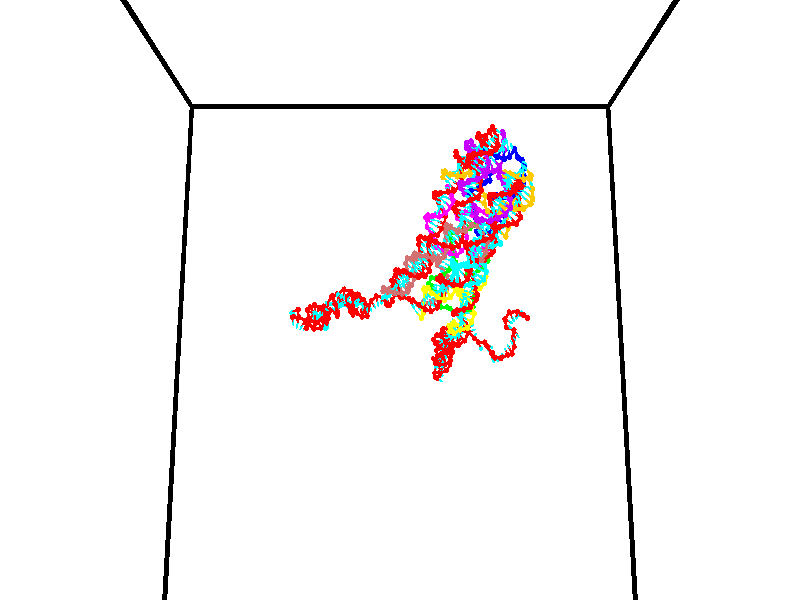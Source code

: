 // switches for output
#declare DRAW_BASES = 1; // possible values are 0, 1; only relevant for DNA ribbons
#declare DRAW_BASES_TYPE = 3; // possible values are 1, 2, 3; only relevant for DNA ribbons
#declare DRAW_FOG = 0; // set to 1 to enable fog

#include "colors.inc"

#include "transforms.inc"
background { rgb <1, 1, 1>}

#default {
   normal{
       ripples 0.25
       frequency 0.20
       turbulence 0.2
       lambda 5
   }
	finish {
		phong 0.1
		phong_size 40.
	}
}

// original window dimensions: 1024x640


// camera settings

camera {
	sky <0, 0.179814, -0.983701>
	up <0, 0.179814, -0.983701>
	right 1.6 * <1, 0, 0>
	location <35, 94.9851, 44.8844>
	look_at <35, 29.7336, 32.9568>
	direction <0, -65.2515, -11.9276>
	angle 67.0682
}


# declare cpy_camera_pos = <35, 94.9851, 44.8844>;
# if (DRAW_FOG = 1)
fog {
	fog_type 2
	up vnormalize(cpy_camera_pos)
	color rgbt<1,1,1,0.3>
	distance 1e-5
	fog_alt 3e-3
	fog_offset 56
}
# end


// LIGHTS

# declare lum = 6;
global_settings {
	ambient_light rgb lum * <0.05, 0.05, 0.05>
	max_trace_level 15
}# declare cpy_direct_light_amount = 0.25;
light_source
{	1000 * <-1, -1.16352, -0.803886>,
	rgb lum * cpy_direct_light_amount
	parallel
}

light_source
{	1000 * <1, 1.16352, 0.803886>,
	rgb lum * cpy_direct_light_amount
	parallel
}

// strand 0

// nucleotide -1

// particle -1
sphere {
	<24.717749, 34.843449, 34.708752> 0.250000
	pigment { color rgbt <1,0,0,0> }
	no_shadow
}
cylinder {
	<24.341942, 34.780708, 34.830544>,  <24.116457, 34.743065, 34.903618>, 0.100000
	pigment { color rgbt <1,0,0,0> }
	no_shadow
}
cylinder {
	<24.341942, 34.780708, 34.830544>,  <24.717749, 34.843449, 34.708752>, 0.100000
	pigment { color rgbt <1,0,0,0> }
	no_shadow
}

// particle -1
sphere {
	<24.341942, 34.780708, 34.830544> 0.100000
	pigment { color rgbt <1,0,0,0> }
	no_shadow
}
sphere {
	0, 1
	scale<0.080000,0.200000,0.300000>
	matrix <0.248148, -0.924460, 0.289475,
		0.236074, 0.347522, 0.907468,
		-0.939517, -0.156849, 0.304478,
		24.060087, 34.733654, 34.921886>
	pigment { color rgbt <0,1,1,0> }
	no_shadow
}
cylinder {
	<24.658167, 34.608879, 35.414291>,  <24.717749, 34.843449, 34.708752>, 0.130000
	pigment { color rgbt <1,0,0,0> }
	no_shadow
}

// nucleotide -1

// particle -1
sphere {
	<24.658167, 34.608879, 35.414291> 0.250000
	pigment { color rgbt <1,0,0,0> }
	no_shadow
}
cylinder {
	<24.364637, 34.463898, 35.184464>,  <24.188519, 34.376907, 35.046566>, 0.100000
	pigment { color rgbt <1,0,0,0> }
	no_shadow
}
cylinder {
	<24.364637, 34.463898, 35.184464>,  <24.658167, 34.608879, 35.414291>, 0.100000
	pigment { color rgbt <1,0,0,0> }
	no_shadow
}

// particle -1
sphere {
	<24.364637, 34.463898, 35.184464> 0.100000
	pigment { color rgbt <1,0,0,0> }
	no_shadow
}
sphere {
	0, 1
	scale<0.080000,0.200000,0.300000>
	matrix <0.297384, -0.931823, 0.208014,
		-0.610789, -0.018221, 0.791584,
		-0.733826, -0.362457, -0.574565,
		24.144489, 34.355160, 35.012093>
	pigment { color rgbt <0,1,1,0> }
	no_shadow
}
cylinder {
	<24.194227, 35.137497, 35.418232>,  <24.658167, 34.608879, 35.414291>, 0.130000
	pigment { color rgbt <1,0,0,0> }
	no_shadow
}

// nucleotide -1

// particle -1
sphere {
	<24.194227, 35.137497, 35.418232> 0.250000
	pigment { color rgbt <1,0,0,0> }
	no_shadow
}
cylinder {
	<24.299999, 35.385529, 35.713684>,  <24.363462, 35.534348, 35.890957>, 0.100000
	pigment { color rgbt <1,0,0,0> }
	no_shadow
}
cylinder {
	<24.299999, 35.385529, 35.713684>,  <24.194227, 35.137497, 35.418232>, 0.100000
	pigment { color rgbt <1,0,0,0> }
	no_shadow
}

// particle -1
sphere {
	<24.299999, 35.385529, 35.713684> 0.100000
	pigment { color rgbt <1,0,0,0> }
	no_shadow
}
sphere {
	0, 1
	scale<0.080000,0.200000,0.300000>
	matrix <0.863067, -0.493913, 0.105663,
		0.430338, 0.609547, -0.665779,
		0.264431, 0.620083, 0.738630,
		24.379328, 35.571552, 35.935272>
	pigment { color rgbt <0,1,1,0> }
	no_shadow
}
cylinder {
	<24.894863, 35.378193, 35.440269>,  <24.194227, 35.137497, 35.418232>, 0.130000
	pigment { color rgbt <1,0,0,0> }
	no_shadow
}

// nucleotide -1

// particle -1
sphere {
	<24.894863, 35.378193, 35.440269> 0.250000
	pigment { color rgbt <1,0,0,0> }
	no_shadow
}
cylinder {
	<24.818226, 35.407791, 35.831741>,  <24.772243, 35.425552, 36.066624>, 0.100000
	pigment { color rgbt <1,0,0,0> }
	no_shadow
}
cylinder {
	<24.818226, 35.407791, 35.831741>,  <24.894863, 35.378193, 35.440269>, 0.100000
	pigment { color rgbt <1,0,0,0> }
	no_shadow
}

// particle -1
sphere {
	<24.818226, 35.407791, 35.831741> 0.100000
	pigment { color rgbt <1,0,0,0> }
	no_shadow
}
sphere {
	0, 1
	scale<0.080000,0.200000,0.300000>
	matrix <0.835788, -0.510458, 0.202217,
		0.514539, 0.856713, 0.035955,
		-0.191595, 0.073998, 0.978680,
		24.760748, 35.429989, 36.125347>
	pigment { color rgbt <0,1,1,0> }
	no_shadow
}
cylinder {
	<25.531300, 35.480518, 35.737427>,  <24.894863, 35.378193, 35.440269>, 0.130000
	pigment { color rgbt <1,0,0,0> }
	no_shadow
}

// nucleotide -1

// particle -1
sphere {
	<25.531300, 35.480518, 35.737427> 0.250000
	pigment { color rgbt <1,0,0,0> }
	no_shadow
}
cylinder {
	<25.303467, 35.346935, 36.037842>,  <25.166767, 35.266785, 36.218090>, 0.100000
	pigment { color rgbt <1,0,0,0> }
	no_shadow
}
cylinder {
	<25.303467, 35.346935, 36.037842>,  <25.531300, 35.480518, 35.737427>, 0.100000
	pigment { color rgbt <1,0,0,0> }
	no_shadow
}

// particle -1
sphere {
	<25.303467, 35.346935, 36.037842> 0.100000
	pigment { color rgbt <1,0,0,0> }
	no_shadow
}
sphere {
	0, 1
	scale<0.080000,0.200000,0.300000>
	matrix <0.775248, -0.521849, 0.355900,
		0.273073, 0.784952, 0.556131,
		-0.569580, -0.333953, 0.751035,
		25.132593, 35.246750, 36.263153>
	pigment { color rgbt <0,1,1,0> }
	no_shadow
}
cylinder {
	<25.710850, 35.692429, 36.398232>,  <25.531300, 35.480518, 35.737427>, 0.130000
	pigment { color rgbt <1,0,0,0> }
	no_shadow
}

// nucleotide -1

// particle -1
sphere {
	<25.710850, 35.692429, 36.398232> 0.250000
	pigment { color rgbt <1,0,0,0> }
	no_shadow
}
cylinder {
	<25.537498, 35.332081, 36.388226>,  <25.433487, 35.115871, 36.382221>, 0.100000
	pigment { color rgbt <1,0,0,0> }
	no_shadow
}
cylinder {
	<25.537498, 35.332081, 36.388226>,  <25.710850, 35.692429, 36.398232>, 0.100000
	pigment { color rgbt <1,0,0,0> }
	no_shadow
}

// particle -1
sphere {
	<25.537498, 35.332081, 36.388226> 0.100000
	pigment { color rgbt <1,0,0,0> }
	no_shadow
}
sphere {
	0, 1
	scale<0.080000,0.200000,0.300000>
	matrix <0.811549, -0.402180, 0.423839,
		-0.391881, 0.163384, 0.905392,
		-0.433379, -0.900865, -0.025012,
		25.407484, 35.061821, 36.380722>
	pigment { color rgbt <0,1,1,0> }
	no_shadow
}
cylinder {
	<25.997734, 36.385685, 36.099159>,  <25.710850, 35.692429, 36.398232>, 0.130000
	pigment { color rgbt <1,0,0,0> }
	no_shadow
}

// nucleotide -1

// particle -1
sphere {
	<25.997734, 36.385685, 36.099159> 0.250000
	pigment { color rgbt <1,0,0,0> }
	no_shadow
}
cylinder {
	<26.298935, 36.175331, 35.940956>,  <26.479656, 36.049118, 35.846035>, 0.100000
	pigment { color rgbt <1,0,0,0> }
	no_shadow
}
cylinder {
	<26.298935, 36.175331, 35.940956>,  <25.997734, 36.385685, 36.099159>, 0.100000
	pigment { color rgbt <1,0,0,0> }
	no_shadow
}

// particle -1
sphere {
	<26.298935, 36.175331, 35.940956> 0.100000
	pigment { color rgbt <1,0,0,0> }
	no_shadow
}
sphere {
	0, 1
	scale<0.080000,0.200000,0.300000>
	matrix <0.551742, 0.832134, -0.055990,
		0.358562, -0.176059, 0.916753,
		0.753004, -0.525887, -0.395510,
		26.524836, 36.017567, 35.822304>
	pigment { color rgbt <0,1,1,0> }
	no_shadow
}
cylinder {
	<26.576056, 36.434753, 36.581161>,  <25.997734, 36.385685, 36.099159>, 0.130000
	pigment { color rgbt <1,0,0,0> }
	no_shadow
}

// nucleotide -1

// particle -1
sphere {
	<26.576056, 36.434753, 36.581161> 0.250000
	pigment { color rgbt <1,0,0,0> }
	no_shadow
}
cylinder {
	<26.604868, 36.438854, 36.182220>,  <26.622154, 36.441315, 35.942856>, 0.100000
	pigment { color rgbt <1,0,0,0> }
	no_shadow
}
cylinder {
	<26.604868, 36.438854, 36.182220>,  <26.576056, 36.434753, 36.581161>, 0.100000
	pigment { color rgbt <1,0,0,0> }
	no_shadow
}

// particle -1
sphere {
	<26.604868, 36.438854, 36.182220> 0.100000
	pigment { color rgbt <1,0,0,0> }
	no_shadow
}
sphere {
	0, 1
	scale<0.080000,0.200000,0.300000>
	matrix <0.333591, 0.942113, 0.033780,
		0.939962, -0.335140, 0.064436,
		0.072027, 0.010256, -0.997350,
		26.626476, 36.441933, 35.883015>
	pigment { color rgbt <0,1,1,0> }
	no_shadow
}
cylinder {
	<27.267885, 36.558388, 36.499695>,  <26.576056, 36.434753, 36.581161>, 0.130000
	pigment { color rgbt <1,0,0,0> }
	no_shadow
}

// nucleotide -1

// particle -1
sphere {
	<27.267885, 36.558388, 36.499695> 0.250000
	pigment { color rgbt <1,0,0,0> }
	no_shadow
}
cylinder {
	<27.089567, 36.650986, 36.153820>,  <26.982576, 36.706543, 35.946297>, 0.100000
	pigment { color rgbt <1,0,0,0> }
	no_shadow
}
cylinder {
	<27.089567, 36.650986, 36.153820>,  <27.267885, 36.558388, 36.499695>, 0.100000
	pigment { color rgbt <1,0,0,0> }
	no_shadow
}

// particle -1
sphere {
	<27.089567, 36.650986, 36.153820> 0.100000
	pigment { color rgbt <1,0,0,0> }
	no_shadow
}
sphere {
	0, 1
	scale<0.080000,0.200000,0.300000>
	matrix <0.583116, 0.808002, -0.084314,
		0.679149, -0.541798, -0.495188,
		-0.445794, 0.231491, -0.864685,
		26.955830, 36.720432, 35.894413>
	pigment { color rgbt <0,1,1,0> }
	no_shadow
}
cylinder {
	<27.785210, 36.827579, 36.069057>,  <27.267885, 36.558388, 36.499695>, 0.130000
	pigment { color rgbt <1,0,0,0> }
	no_shadow
}

// nucleotide -1

// particle -1
sphere {
	<27.785210, 36.827579, 36.069057> 0.250000
	pigment { color rgbt <1,0,0,0> }
	no_shadow
}
cylinder {
	<27.434341, 36.940929, 35.913998>,  <27.223820, 37.008938, 35.820961>, 0.100000
	pigment { color rgbt <1,0,0,0> }
	no_shadow
}
cylinder {
	<27.434341, 36.940929, 35.913998>,  <27.785210, 36.827579, 36.069057>, 0.100000
	pigment { color rgbt <1,0,0,0> }
	no_shadow
}

// particle -1
sphere {
	<27.434341, 36.940929, 35.913998> 0.100000
	pigment { color rgbt <1,0,0,0> }
	no_shadow
}
sphere {
	0, 1
	scale<0.080000,0.200000,0.300000>
	matrix <0.361350, 0.921204, -0.144257,
		0.316226, -0.266615, -0.910449,
		-0.877170, 0.283373, -0.387650,
		27.171190, 37.025940, 35.797703>
	pigment { color rgbt <0,1,1,0> }
	no_shadow
}
cylinder {
	<27.871500, 37.282013, 35.409477>,  <27.785210, 36.827579, 36.069057>, 0.130000
	pigment { color rgbt <1,0,0,0> }
	no_shadow
}

// nucleotide -1

// particle -1
sphere {
	<27.871500, 37.282013, 35.409477> 0.250000
	pigment { color rgbt <1,0,0,0> }
	no_shadow
}
cylinder {
	<27.518976, 37.386425, 35.567039>,  <27.307463, 37.449070, 35.661575>, 0.100000
	pigment { color rgbt <1,0,0,0> }
	no_shadow
}
cylinder {
	<27.518976, 37.386425, 35.567039>,  <27.871500, 37.282013, 35.409477>, 0.100000
	pigment { color rgbt <1,0,0,0> }
	no_shadow
}

// particle -1
sphere {
	<27.518976, 37.386425, 35.567039> 0.100000
	pigment { color rgbt <1,0,0,0> }
	no_shadow
}
sphere {
	0, 1
	scale<0.080000,0.200000,0.300000>
	matrix <0.232688, 0.965240, -0.119025,
		-0.411282, -0.013240, -0.911412,
		-0.881308, 0.261028, 0.393905,
		27.254583, 37.464733, 35.685211>
	pigment { color rgbt <0,1,1,0> }
	no_shadow
}
cylinder {
	<27.674034, 37.829933, 34.968876>,  <27.871500, 37.282013, 35.409477>, 0.130000
	pigment { color rgbt <1,0,0,0> }
	no_shadow
}

// nucleotide -1

// particle -1
sphere {
	<27.674034, 37.829933, 34.968876> 0.250000
	pigment { color rgbt <1,0,0,0> }
	no_shadow
}
cylinder {
	<27.512798, 37.819527, 35.334793>,  <27.416058, 37.813282, 35.554344>, 0.100000
	pigment { color rgbt <1,0,0,0> }
	no_shadow
}
cylinder {
	<27.512798, 37.819527, 35.334793>,  <27.674034, 37.829933, 34.968876>, 0.100000
	pigment { color rgbt <1,0,0,0> }
	no_shadow
}

// particle -1
sphere {
	<27.512798, 37.819527, 35.334793> 0.100000
	pigment { color rgbt <1,0,0,0> }
	no_shadow
}
sphere {
	0, 1
	scale<0.080000,0.200000,0.300000>
	matrix <0.132065, 0.987479, 0.086281,
		-0.905582, 0.155590, -0.394604,
		-0.403088, -0.026021, 0.914791,
		27.391872, 37.811722, 35.609230>
	pigment { color rgbt <0,1,1,0> }
	no_shadow
}
cylinder {
	<28.337967, 38.199482, 35.339153>,  <27.674034, 37.829933, 34.968876>, 0.130000
	pigment { color rgbt <1,0,0,0> }
	no_shadow
}

// nucleotide -1

// particle -1
sphere {
	<28.337967, 38.199482, 35.339153> 0.250000
	pigment { color rgbt <1,0,0,0> }
	no_shadow
}
cylinder {
	<28.200302, 38.574261, 35.363411>,  <28.117702, 38.799129, 35.377968>, 0.100000
	pigment { color rgbt <1,0,0,0> }
	no_shadow
}
cylinder {
	<28.200302, 38.574261, 35.363411>,  <28.337967, 38.199482, 35.339153>, 0.100000
	pigment { color rgbt <1,0,0,0> }
	no_shadow
}

// particle -1
sphere {
	<28.200302, 38.574261, 35.363411> 0.100000
	pigment { color rgbt <1,0,0,0> }
	no_shadow
}
sphere {
	0, 1
	scale<0.080000,0.200000,0.300000>
	matrix <0.525005, 0.245593, -0.814895,
		-0.778410, -0.248616, -0.576427,
		-0.344162, 0.936949, 0.060647,
		28.097054, 38.855347, 35.381603>
	pigment { color rgbt <0,1,1,0> }
	no_shadow
}
cylinder {
	<28.121820, 37.736435, 35.908756>,  <28.337967, 38.199482, 35.339153>, 0.130000
	pigment { color rgbt <1,0,0,0> }
	no_shadow
}

// nucleotide -1

// particle -1
sphere {
	<28.121820, 37.736435, 35.908756> 0.250000
	pigment { color rgbt <1,0,0,0> }
	no_shadow
}
cylinder {
	<28.063316, 37.704155, 36.303135>,  <28.028214, 37.684788, 36.539764>, 0.100000
	pigment { color rgbt <1,0,0,0> }
	no_shadow
}
cylinder {
	<28.063316, 37.704155, 36.303135>,  <28.121820, 37.736435, 35.908756>, 0.100000
	pigment { color rgbt <1,0,0,0> }
	no_shadow
}

// particle -1
sphere {
	<28.063316, 37.704155, 36.303135> 0.100000
	pigment { color rgbt <1,0,0,0> }
	no_shadow
}
sphere {
	0, 1
	scale<0.080000,0.200000,0.300000>
	matrix <-0.484459, 0.874814, -0.000259,
		-0.862501, -0.477690, -0.167047,
		-0.146259, -0.080704, 0.985949,
		28.019438, 37.679943, 36.598919>
	pigment { color rgbt <0,1,1,0> }
	no_shadow
}
cylinder {
	<27.565655, 38.120625, 36.057808>,  <28.121820, 37.736435, 35.908756>, 0.130000
	pigment { color rgbt <1,0,0,0> }
	no_shadow
}

// nucleotide -1

// particle -1
sphere {
	<27.565655, 38.120625, 36.057808> 0.250000
	pigment { color rgbt <1,0,0,0> }
	no_shadow
}
cylinder {
	<27.709387, 38.089020, 36.429752>,  <27.795626, 38.070057, 36.652920>, 0.100000
	pigment { color rgbt <1,0,0,0> }
	no_shadow
}
cylinder {
	<27.709387, 38.089020, 36.429752>,  <27.565655, 38.120625, 36.057808>, 0.100000
	pigment { color rgbt <1,0,0,0> }
	no_shadow
}

// particle -1
sphere {
	<27.709387, 38.089020, 36.429752> 0.100000
	pigment { color rgbt <1,0,0,0> }
	no_shadow
}
sphere {
	0, 1
	scale<0.080000,0.200000,0.300000>
	matrix <-0.469218, 0.846002, 0.253212,
		-0.806670, -0.527293, 0.266918,
		0.359330, -0.079015, 0.929859,
		27.817186, 38.065315, 36.708710>
	pigment { color rgbt <0,1,1,0> }
	no_shadow
}
cylinder {
	<26.923250, 37.890514, 36.286259>,  <27.565655, 38.120625, 36.057808>, 0.130000
	pigment { color rgbt <1,0,0,0> }
	no_shadow
}

// nucleotide -1

// particle -1
sphere {
	<26.923250, 37.890514, 36.286259> 0.250000
	pigment { color rgbt <1,0,0,0> }
	no_shadow
}
cylinder {
	<26.875938, 37.926895, 35.890736>,  <26.847551, 37.948723, 35.653423>, 0.100000
	pigment { color rgbt <1,0,0,0> }
	no_shadow
}
cylinder {
	<26.875938, 37.926895, 35.890736>,  <26.923250, 37.890514, 36.286259>, 0.100000
	pigment { color rgbt <1,0,0,0> }
	no_shadow
}

// particle -1
sphere {
	<26.875938, 37.926895, 35.890736> 0.100000
	pigment { color rgbt <1,0,0,0> }
	no_shadow
}
sphere {
	0, 1
	scale<0.080000,0.200000,0.300000>
	matrix <0.004295, -0.995740, -0.092101,
		-0.992971, -0.015140, 0.117382,
		-0.118276, 0.090949, -0.988807,
		26.840454, 37.954182, 35.594093>
	pigment { color rgbt <0,1,1,0> }
	no_shadow
}
cylinder {
	<26.247137, 37.763309, 35.928623>,  <26.923250, 37.890514, 36.286259>, 0.130000
	pigment { color rgbt <1,0,0,0> }
	no_shadow
}

// nucleotide -1

// particle -1
sphere {
	<26.247137, 37.763309, 35.928623> 0.250000
	pigment { color rgbt <1,0,0,0> }
	no_shadow
}
cylinder {
	<26.555096, 37.655422, 35.697277>,  <26.739872, 37.590691, 35.558468>, 0.100000
	pigment { color rgbt <1,0,0,0> }
	no_shadow
}
cylinder {
	<26.555096, 37.655422, 35.697277>,  <26.247137, 37.763309, 35.928623>, 0.100000
	pigment { color rgbt <1,0,0,0> }
	no_shadow
}

// particle -1
sphere {
	<26.555096, 37.655422, 35.697277> 0.100000
	pigment { color rgbt <1,0,0,0> }
	no_shadow
}
sphere {
	0, 1
	scale<0.080000,0.200000,0.300000>
	matrix <-0.346656, -0.937681, -0.024171,
		-0.535804, 0.219103, -0.815419,
		0.769899, -0.269719, -0.578366,
		26.786066, 37.574505, 35.523766>
	pigment { color rgbt <0,1,1,0> }
	no_shadow
}
cylinder {
	<26.053825, 37.445229, 35.201412>,  <26.247137, 37.763309, 35.928623>, 0.130000
	pigment { color rgbt <1,0,0,0> }
	no_shadow
}

// nucleotide -1

// particle -1
sphere {
	<26.053825, 37.445229, 35.201412> 0.250000
	pigment { color rgbt <1,0,0,0> }
	no_shadow
}
cylinder {
	<26.397472, 37.317234, 35.361176>,  <26.603661, 37.240437, 35.457035>, 0.100000
	pigment { color rgbt <1,0,0,0> }
	no_shadow
}
cylinder {
	<26.397472, 37.317234, 35.361176>,  <26.053825, 37.445229, 35.201412>, 0.100000
	pigment { color rgbt <1,0,0,0> }
	no_shadow
}

// particle -1
sphere {
	<26.397472, 37.317234, 35.361176> 0.100000
	pigment { color rgbt <1,0,0,0> }
	no_shadow
}
sphere {
	0, 1
	scale<0.080000,0.200000,0.300000>
	matrix <-0.296183, -0.947325, -0.121862,
		0.417366, -0.013605, -0.908637,
		0.859117, -0.319984, 0.399411,
		26.655207, 37.221237, 35.480999>
	pigment { color rgbt <0,1,1,0> }
	no_shadow
}
cylinder {
	<26.220499, 36.863590, 34.863338>,  <26.053825, 37.445229, 35.201412>, 0.130000
	pigment { color rgbt <1,0,0,0> }
	no_shadow
}

// nucleotide -1

// particle -1
sphere {
	<26.220499, 36.863590, 34.863338> 0.250000
	pigment { color rgbt <1,0,0,0> }
	no_shadow
}
cylinder {
	<26.483683, 36.820770, 35.161503>,  <26.641592, 36.795078, 35.340401>, 0.100000
	pigment { color rgbt <1,0,0,0> }
	no_shadow
}
cylinder {
	<26.483683, 36.820770, 35.161503>,  <26.220499, 36.863590, 34.863338>, 0.100000
	pigment { color rgbt <1,0,0,0> }
	no_shadow
}

// particle -1
sphere {
	<26.483683, 36.820770, 35.161503> 0.100000
	pigment { color rgbt <1,0,0,0> }
	no_shadow
}
sphere {
	0, 1
	scale<0.080000,0.200000,0.300000>
	matrix <-0.055845, -0.994055, -0.093469,
		0.750981, 0.019872, -0.660025,
		0.657958, -0.107052, 0.745407,
		26.681070, 36.788654, 35.385124>
	pigment { color rgbt <0,1,1,0> }
	no_shadow
}
cylinder {
	<26.580288, 36.394348, 34.589706>,  <26.220499, 36.863590, 34.863338>, 0.130000
	pigment { color rgbt <1,0,0,0> }
	no_shadow
}

// nucleotide -1

// particle -1
sphere {
	<26.580288, 36.394348, 34.589706> 0.250000
	pigment { color rgbt <1,0,0,0> }
	no_shadow
}
cylinder {
	<26.627668, 36.406330, 34.986710>,  <26.656097, 36.413521, 35.224911>, 0.100000
	pigment { color rgbt <1,0,0,0> }
	no_shadow
}
cylinder {
	<26.627668, 36.406330, 34.986710>,  <26.580288, 36.394348, 34.589706>, 0.100000
	pigment { color rgbt <1,0,0,0> }
	no_shadow
}

// particle -1
sphere {
	<26.627668, 36.406330, 34.986710> 0.100000
	pigment { color rgbt <1,0,0,0> }
	no_shadow
}
sphere {
	0, 1
	scale<0.080000,0.200000,0.300000>
	matrix <-0.241053, -0.968777, 0.058010,
		0.963256, -0.246119, -0.107534,
		0.118453, 0.029957, 0.992508,
		26.663204, 36.415318, 35.284462>
	pigment { color rgbt <0,1,1,0> }
	no_shadow
}
cylinder {
	<27.037756, 35.883286, 34.718414>,  <26.580288, 36.394348, 34.589706>, 0.130000
	pigment { color rgbt <1,0,0,0> }
	no_shadow
}

// nucleotide -1

// particle -1
sphere {
	<27.037756, 35.883286, 34.718414> 0.250000
	pigment { color rgbt <1,0,0,0> }
	no_shadow
}
cylinder {
	<26.827736, 35.962254, 35.049557>,  <26.701725, 36.009636, 35.248241>, 0.100000
	pigment { color rgbt <1,0,0,0> }
	no_shadow
}
cylinder {
	<26.827736, 35.962254, 35.049557>,  <27.037756, 35.883286, 34.718414>, 0.100000
	pigment { color rgbt <1,0,0,0> }
	no_shadow
}

// particle -1
sphere {
	<26.827736, 35.962254, 35.049557> 0.100000
	pigment { color rgbt <1,0,0,0> }
	no_shadow
}
sphere {
	0, 1
	scale<0.080000,0.200000,0.300000>
	matrix <-0.154531, -0.978669, 0.135380,
		0.836925, -0.056848, 0.544357,
		-0.525049, 0.197422, 0.827858,
		26.670221, 36.021481, 35.297913>
	pigment { color rgbt <0,1,1,0> }
	no_shadow
}
cylinder {
	<27.321775, 35.553013, 35.270420>,  <27.037756, 35.883286, 34.718414>, 0.130000
	pigment { color rgbt <1,0,0,0> }
	no_shadow
}

// nucleotide -1

// particle -1
sphere {
	<27.321775, 35.553013, 35.270420> 0.250000
	pigment { color rgbt <1,0,0,0> }
	no_shadow
}
cylinder {
	<26.926254, 35.589912, 35.317341>,  <26.688942, 35.612053, 35.345493>, 0.100000
	pigment { color rgbt <1,0,0,0> }
	no_shadow
}
cylinder {
	<26.926254, 35.589912, 35.317341>,  <27.321775, 35.553013, 35.270420>, 0.100000
	pigment { color rgbt <1,0,0,0> }
	no_shadow
}

// particle -1
sphere {
	<26.926254, 35.589912, 35.317341> 0.100000
	pigment { color rgbt <1,0,0,0> }
	no_shadow
}
sphere {
	0, 1
	scale<0.080000,0.200000,0.300000>
	matrix <-0.087475, -0.995140, 0.045211,
		0.120903, 0.034444, 0.992067,
		-0.988803, 0.092247, 0.117302,
		26.629614, 35.617588, 35.352531>
	pigment { color rgbt <0,1,1,0> }
	no_shadow
}
cylinder {
	<27.102524, 34.925495, 35.481976>,  <27.321775, 35.553013, 35.270420>, 0.130000
	pigment { color rgbt <1,0,0,0> }
	no_shadow
}

// nucleotide -1

// particle -1
sphere {
	<27.102524, 34.925495, 35.481976> 0.250000
	pigment { color rgbt <1,0,0,0> }
	no_shadow
}
cylinder {
	<26.714859, 35.006321, 35.425560>,  <26.482260, 35.054817, 35.391712>, 0.100000
	pigment { color rgbt <1,0,0,0> }
	no_shadow
}
cylinder {
	<26.714859, 35.006321, 35.425560>,  <27.102524, 34.925495, 35.481976>, 0.100000
	pigment { color rgbt <1,0,0,0> }
	no_shadow
}

// particle -1
sphere {
	<26.714859, 35.006321, 35.425560> 0.100000
	pigment { color rgbt <1,0,0,0> }
	no_shadow
}
sphere {
	0, 1
	scale<0.080000,0.200000,0.300000>
	matrix <-0.214188, -0.973775, 0.076718,
		-0.121835, 0.104560, 0.987028,
		-0.969165, 0.202063, -0.141035,
		26.424110, 35.066940, 35.383251>
	pigment { color rgbt <0,1,1,0> }
	no_shadow
}
cylinder {
	<27.398928, 34.598415, 34.816734>,  <27.102524, 34.925495, 35.481976>, 0.130000
	pigment { color rgbt <1,0,0,0> }
	no_shadow
}

// nucleotide -1

// particle -1
sphere {
	<27.398928, 34.598415, 34.816734> 0.250000
	pigment { color rgbt <1,0,0,0> }
	no_shadow
}
cylinder {
	<27.475491, 34.815155, 34.489376>,  <27.521427, 34.945198, 34.292961>, 0.100000
	pigment { color rgbt <1,0,0,0> }
	no_shadow
}
cylinder {
	<27.475491, 34.815155, 34.489376>,  <27.398928, 34.598415, 34.816734>, 0.100000
	pigment { color rgbt <1,0,0,0> }
	no_shadow
}

// particle -1
sphere {
	<27.475491, 34.815155, 34.489376> 0.100000
	pigment { color rgbt <1,0,0,0> }
	no_shadow
}
sphere {
	0, 1
	scale<0.080000,0.200000,0.300000>
	matrix <0.856676, -0.499171, -0.130135,
		-0.479031, -0.676189, -0.559730,
		0.191405, 0.541845, -0.818393,
		27.532911, 34.977707, 34.243858>
	pigment { color rgbt <0,1,1,0> }
	no_shadow
}
cylinder {
	<27.549538, 34.244648, 34.161407>,  <27.398928, 34.598415, 34.816734>, 0.130000
	pigment { color rgbt <1,0,0,0> }
	no_shadow
}

// nucleotide -1

// particle -1
sphere {
	<27.549538, 34.244648, 34.161407> 0.250000
	pigment { color rgbt <1,0,0,0> }
	no_shadow
}
cylinder {
	<27.766291, 34.578190, 34.203461>,  <27.896343, 34.778313, 34.228691>, 0.100000
	pigment { color rgbt <1,0,0,0> }
	no_shadow
}
cylinder {
	<27.766291, 34.578190, 34.203461>,  <27.549538, 34.244648, 34.161407>, 0.100000
	pigment { color rgbt <1,0,0,0> }
	no_shadow
}

// particle -1
sphere {
	<27.766291, 34.578190, 34.203461> 0.100000
	pigment { color rgbt <1,0,0,0> }
	no_shadow
}
sphere {
	0, 1
	scale<0.080000,0.200000,0.300000>
	matrix <0.834637, -0.519212, -0.183848,
		-0.098715, 0.187373, -0.977316,
		0.541883, 0.833853, 0.105135,
		27.928856, 34.828346, 34.235001>
	pigment { color rgbt <0,1,1,0> }
	no_shadow
}
cylinder {
	<27.988581, 34.322800, 33.514217>,  <27.549538, 34.244648, 34.161407>, 0.130000
	pigment { color rgbt <1,0,0,0> }
	no_shadow
}

// nucleotide -1

// particle -1
sphere {
	<27.988581, 34.322800, 33.514217> 0.250000
	pigment { color rgbt <1,0,0,0> }
	no_shadow
}
cylinder {
	<28.138287, 34.531006, 33.821201>,  <28.228109, 34.655930, 34.005390>, 0.100000
	pigment { color rgbt <1,0,0,0> }
	no_shadow
}
cylinder {
	<28.138287, 34.531006, 33.821201>,  <27.988581, 34.322800, 33.514217>, 0.100000
	pigment { color rgbt <1,0,0,0> }
	no_shadow
}

// particle -1
sphere {
	<28.138287, 34.531006, 33.821201> 0.100000
	pigment { color rgbt <1,0,0,0> }
	no_shadow
}
sphere {
	0, 1
	scale<0.080000,0.200000,0.300000>
	matrix <0.896410, -0.414978, -0.155698,
		0.237435, 0.746229, -0.621906,
		0.374264, 0.520514, 0.767458,
		28.250566, 34.687160, 34.051437>
	pigment { color rgbt <0,1,1,0> }
	no_shadow
}
cylinder {
	<28.669676, 34.353035, 33.328968>,  <27.988581, 34.322800, 33.514217>, 0.130000
	pigment { color rgbt <1,0,0,0> }
	no_shadow
}

// nucleotide -1

// particle -1
sphere {
	<28.669676, 34.353035, 33.328968> 0.250000
	pigment { color rgbt <1,0,0,0> }
	no_shadow
}
cylinder {
	<28.663864, 34.428219, 33.721794>,  <28.660378, 34.473328, 33.957489>, 0.100000
	pigment { color rgbt <1,0,0,0> }
	no_shadow
}
cylinder {
	<28.663864, 34.428219, 33.721794>,  <28.669676, 34.353035, 33.328968>, 0.100000
	pigment { color rgbt <1,0,0,0> }
	no_shadow
}

// particle -1
sphere {
	<28.663864, 34.428219, 33.721794> 0.100000
	pigment { color rgbt <1,0,0,0> }
	no_shadow
}
sphere {
	0, 1
	scale<0.080000,0.200000,0.300000>
	matrix <0.855091, -0.506753, 0.109637,
		0.518274, 0.841352, -0.153358,
		-0.014529, 0.187957, 0.982070,
		28.659506, 34.484608, 34.016415>
	pigment { color rgbt <0,1,1,0> }
	no_shadow
}
cylinder {
	<29.368935, 34.663666, 33.563393>,  <28.669676, 34.353035, 33.328968>, 0.130000
	pigment { color rgbt <1,0,0,0> }
	no_shadow
}

// nucleotide -1

// particle -1
sphere {
	<29.368935, 34.663666, 33.563393> 0.250000
	pigment { color rgbt <1,0,0,0> }
	no_shadow
}
cylinder {
	<29.175343, 34.430614, 33.824558>,  <29.059187, 34.290783, 33.981258>, 0.100000
	pigment { color rgbt <1,0,0,0> }
	no_shadow
}
cylinder {
	<29.175343, 34.430614, 33.824558>,  <29.368935, 34.663666, 33.563393>, 0.100000
	pigment { color rgbt <1,0,0,0> }
	no_shadow
}

// particle -1
sphere {
	<29.175343, 34.430614, 33.824558> 0.100000
	pigment { color rgbt <1,0,0,0> }
	no_shadow
}
sphere {
	0, 1
	scale<0.080000,0.200000,0.300000>
	matrix <0.828781, -0.544663, 0.128312,
		0.280862, 0.603227, 0.746481,
		-0.483982, -0.582631, 0.652918,
		29.030148, 34.255825, 34.020435>
	pigment { color rgbt <0,1,1,0> }
	no_shadow
}
cylinder {
	<29.743279, 34.539391, 34.291740>,  <29.368935, 34.663666, 33.563393>, 0.130000
	pigment { color rgbt <1,0,0,0> }
	no_shadow
}

// nucleotide -1

// particle -1
sphere {
	<29.743279, 34.539391, 34.291740> 0.250000
	pigment { color rgbt <1,0,0,0> }
	no_shadow
}
cylinder {
	<29.487053, 34.237637, 34.234344>,  <29.333319, 34.056583, 34.199909>, 0.100000
	pigment { color rgbt <1,0,0,0> }
	no_shadow
}
cylinder {
	<29.487053, 34.237637, 34.234344>,  <29.743279, 34.539391, 34.291740>, 0.100000
	pigment { color rgbt <1,0,0,0> }
	no_shadow
}

// particle -1
sphere {
	<29.487053, 34.237637, 34.234344> 0.100000
	pigment { color rgbt <1,0,0,0> }
	no_shadow
}
sphere {
	0, 1
	scale<0.080000,0.200000,0.300000>
	matrix <0.725846, -0.655805, 0.207526,
		-0.250653, 0.028784, 0.967649,
		-0.640563, -0.754381, -0.143487,
		29.294884, 34.011322, 34.191299>
	pigment { color rgbt <0,1,1,0> }
	no_shadow
}
cylinder {
	<29.913422, 34.210796, 34.714085>,  <29.743279, 34.539391, 34.291740>, 0.130000
	pigment { color rgbt <1,0,0,0> }
	no_shadow
}

// nucleotide -1

// particle -1
sphere {
	<29.913422, 34.210796, 34.714085> 0.250000
	pigment { color rgbt <1,0,0,0> }
	no_shadow
}
cylinder {
	<29.761871, 33.954575, 34.446911>,  <29.670942, 33.800842, 34.286606>, 0.100000
	pigment { color rgbt <1,0,0,0> }
	no_shadow
}
cylinder {
	<29.761871, 33.954575, 34.446911>,  <29.913422, 34.210796, 34.714085>, 0.100000
	pigment { color rgbt <1,0,0,0> }
	no_shadow
}

// particle -1
sphere {
	<29.761871, 33.954575, 34.446911> 0.100000
	pigment { color rgbt <1,0,0,0> }
	no_shadow
}
sphere {
	0, 1
	scale<0.080000,0.200000,0.300000>
	matrix <0.736448, -0.645769, 0.201561,
		-0.560445, -0.415535, 0.716402,
		-0.378875, -0.640557, -0.667938,
		29.648209, 33.762409, 34.246529>
	pigment { color rgbt <0,1,1,0> }
	no_shadow
}
cylinder {
	<30.146780, 33.566151, 34.943604>,  <29.913422, 34.210796, 34.714085>, 0.130000
	pigment { color rgbt <1,0,0,0> }
	no_shadow
}

// nucleotide -1

// particle -1
sphere {
	<30.146780, 33.566151, 34.943604> 0.250000
	pigment { color rgbt <1,0,0,0> }
	no_shadow
}
cylinder {
	<30.002823, 33.511623, 34.574409>,  <29.916449, 33.478905, 34.352894>, 0.100000
	pigment { color rgbt <1,0,0,0> }
	no_shadow
}
cylinder {
	<30.002823, 33.511623, 34.574409>,  <30.146780, 33.566151, 34.943604>, 0.100000
	pigment { color rgbt <1,0,0,0> }
	no_shadow
}

// particle -1
sphere {
	<30.002823, 33.511623, 34.574409> 0.100000
	pigment { color rgbt <1,0,0,0> }
	no_shadow
}
sphere {
	0, 1
	scale<0.080000,0.200000,0.300000>
	matrix <0.609918, -0.782990, -0.122176,
		-0.706029, -0.606913, 0.364937,
		-0.359892, -0.136322, -0.922981,
		29.894855, 33.470726, 34.297516>
	pigment { color rgbt <0,1,1,0> }
	no_shadow
}
cylinder {
	<30.121534, 32.821293, 34.788708>,  <30.146780, 33.566151, 34.943604>, 0.130000
	pigment { color rgbt <1,0,0,0> }
	no_shadow
}

// nucleotide -1

// particle -1
sphere {
	<30.121534, 32.821293, 34.788708> 0.250000
	pigment { color rgbt <1,0,0,0> }
	no_shadow
}
cylinder {
	<30.165342, 33.023071, 34.446121>,  <30.191628, 33.144138, 34.240570>, 0.100000
	pigment { color rgbt <1,0,0,0> }
	no_shadow
}
cylinder {
	<30.165342, 33.023071, 34.446121>,  <30.121534, 32.821293, 34.788708>, 0.100000
	pigment { color rgbt <1,0,0,0> }
	no_shadow
}

// particle -1
sphere {
	<30.165342, 33.023071, 34.446121> 0.100000
	pigment { color rgbt <1,0,0,0> }
	no_shadow
}
sphere {
	0, 1
	scale<0.080000,0.200000,0.300000>
	matrix <0.708883, -0.643648, -0.288449,
		-0.696771, -0.575545, -0.428086,
		0.109522, 0.504446, -0.856469,
		30.198198, 33.174404, 34.189182>
	pigment { color rgbt <0,1,1,0> }
	no_shadow
}
cylinder {
	<29.898525, 32.413605, 34.152596>,  <30.121534, 32.821293, 34.788708>, 0.130000
	pigment { color rgbt <1,0,0,0> }
	no_shadow
}

// nucleotide -1

// particle -1
sphere {
	<29.898525, 32.413605, 34.152596> 0.250000
	pigment { color rgbt <1,0,0,0> }
	no_shadow
}
cylinder {
	<30.181318, 32.674736, 34.043789>,  <30.350994, 32.831413, 33.978504>, 0.100000
	pigment { color rgbt <1,0,0,0> }
	no_shadow
}
cylinder {
	<30.181318, 32.674736, 34.043789>,  <29.898525, 32.413605, 34.152596>, 0.100000
	pigment { color rgbt <1,0,0,0> }
	no_shadow
}

// particle -1
sphere {
	<30.181318, 32.674736, 34.043789> 0.100000
	pigment { color rgbt <1,0,0,0> }
	no_shadow
}
sphere {
	0, 1
	scale<0.080000,0.200000,0.300000>
	matrix <0.509979, -0.737068, -0.443455,
		-0.489996, 0.174790, -0.854021,
		0.706984, 0.652824, -0.272021,
		30.393414, 32.870583, 33.962181>
	pigment { color rgbt <0,1,1,0> }
	no_shadow
}
cylinder {
	<30.056990, 32.426880, 33.352192>,  <29.898525, 32.413605, 34.152596>, 0.130000
	pigment { color rgbt <1,0,0,0> }
	no_shadow
}

// nucleotide -1

// particle -1
sphere {
	<30.056990, 32.426880, 33.352192> 0.250000
	pigment { color rgbt <1,0,0,0> }
	no_shadow
}
cylinder {
	<30.375940, 32.565327, 33.549938>,  <30.567310, 32.648392, 33.668587>, 0.100000
	pigment { color rgbt <1,0,0,0> }
	no_shadow
}
cylinder {
	<30.375940, 32.565327, 33.549938>,  <30.056990, 32.426880, 33.352192>, 0.100000
	pigment { color rgbt <1,0,0,0> }
	no_shadow
}

// particle -1
sphere {
	<30.375940, 32.565327, 33.549938> 0.100000
	pigment { color rgbt <1,0,0,0> }
	no_shadow
}
sphere {
	0, 1
	scale<0.080000,0.200000,0.300000>
	matrix <0.575259, -0.683514, -0.449316,
		0.182391, 0.642662, -0.744123,
		0.797377, 0.346112, 0.494364,
		30.615154, 32.669159, 33.698246>
	pigment { color rgbt <0,1,1,0> }
	no_shadow
}
cylinder {
	<30.645906, 32.407391, 32.986256>,  <30.056990, 32.426880, 33.352192>, 0.130000
	pigment { color rgbt <1,0,0,0> }
	no_shadow
}

// nucleotide -1

// particle -1
sphere {
	<30.645906, 32.407391, 32.986256> 0.250000
	pigment { color rgbt <1,0,0,0> }
	no_shadow
}
cylinder {
	<30.468586, 32.147030, 33.232769>,  <30.362194, 31.990814, 33.380676>, 0.100000
	pigment { color rgbt <1,0,0,0> }
	no_shadow
}
cylinder {
	<30.468586, 32.147030, 33.232769>,  <30.645906, 32.407391, 32.986256>, 0.100000
	pigment { color rgbt <1,0,0,0> }
	no_shadow
}

// particle -1
sphere {
	<30.468586, 32.147030, 33.232769> 0.100000
	pigment { color rgbt <1,0,0,0> }
	no_shadow
}
sphere {
	0, 1
	scale<0.080000,0.200000,0.300000>
	matrix <0.689022, -0.687214, -0.230189,
		0.573351, 0.322593, 0.753128,
		-0.443303, -0.650900, 0.616288,
		30.335594, 31.951759, 33.417656>
	pigment { color rgbt <0,1,1,0> }
	no_shadow
}
cylinder {
	<31.049953, 32.223625, 33.616753>,  <30.645906, 32.407391, 32.986256>, 0.130000
	pigment { color rgbt <1,0,0,0> }
	no_shadow
}

// nucleotide -1

// particle -1
sphere {
	<31.049953, 32.223625, 33.616753> 0.250000
	pigment { color rgbt <1,0,0,0> }
	no_shadow
}
cylinder {
	<30.798037, 31.947435, 33.474422>,  <30.646887, 31.781723, 33.389023>, 0.100000
	pigment { color rgbt <1,0,0,0> }
	no_shadow
}
cylinder {
	<30.798037, 31.947435, 33.474422>,  <31.049953, 32.223625, 33.616753>, 0.100000
	pigment { color rgbt <1,0,0,0> }
	no_shadow
}

// particle -1
sphere {
	<30.798037, 31.947435, 33.474422> 0.100000
	pigment { color rgbt <1,0,0,0> }
	no_shadow
}
sphere {
	0, 1
	scale<0.080000,0.200000,0.300000>
	matrix <0.767007, -0.480422, -0.425318,
		0.122723, -0.540782, 0.832162,
		-0.629794, -0.690470, -0.355825,
		30.609098, 31.740294, 33.367676>
	pigment { color rgbt <0,1,1,0> }
	no_shadow
}
cylinder {
	<31.240152, 31.573872, 33.877838>,  <31.049953, 32.223625, 33.616753>, 0.130000
	pigment { color rgbt <1,0,0,0> }
	no_shadow
}

// nucleotide -1

// particle -1
sphere {
	<31.240152, 31.573872, 33.877838> 0.250000
	pigment { color rgbt <1,0,0,0> }
	no_shadow
}
cylinder {
	<31.093117, 31.572462, 33.505844>,  <31.004894, 31.571615, 33.282650>, 0.100000
	pigment { color rgbt <1,0,0,0> }
	no_shadow
}
cylinder {
	<31.093117, 31.572462, 33.505844>,  <31.240152, 31.573872, 33.877838>, 0.100000
	pigment { color rgbt <1,0,0,0> }
	no_shadow
}

// particle -1
sphere {
	<31.093117, 31.572462, 33.505844> 0.100000
	pigment { color rgbt <1,0,0,0> }
	no_shadow
}
sphere {
	0, 1
	scale<0.080000,0.200000,0.300000>
	matrix <0.818694, -0.475589, -0.321800,
		-0.441153, -0.879661, 0.177709,
		-0.367591, -0.003526, -0.929981,
		30.982840, 31.571404, 33.226849>
	pigment { color rgbt <0,1,1,0> }
	no_shadow
}
cylinder {
	<31.011810, 32.099003, 34.365978>,  <31.240152, 31.573872, 33.877838>, 0.130000
	pigment { color rgbt <1,0,0,0> }
	no_shadow
}

// nucleotide -1

// particle -1
sphere {
	<31.011810, 32.099003, 34.365978> 0.250000
	pigment { color rgbt <1,0,0,0> }
	no_shadow
}
cylinder {
	<31.328108, 32.209736, 34.147587>,  <31.517885, 32.276176, 34.016552>, 0.100000
	pigment { color rgbt <1,0,0,0> }
	no_shadow
}
cylinder {
	<31.328108, 32.209736, 34.147587>,  <31.011810, 32.099003, 34.365978>, 0.100000
	pigment { color rgbt <1,0,0,0> }
	no_shadow
}

// particle -1
sphere {
	<31.328108, 32.209736, 34.147587> 0.100000
	pigment { color rgbt <1,0,0,0> }
	no_shadow
}
sphere {
	0, 1
	scale<0.080000,0.200000,0.300000>
	matrix <-0.529594, 0.756689, -0.383344,
		0.307012, 0.592272, 0.744954,
		0.790742, 0.276832, -0.545977,
		31.565331, 32.292786, 33.983795>
	pigment { color rgbt <0,1,1,0> }
	no_shadow
}
cylinder {
	<31.261894, 32.860413, 34.548603>,  <31.011810, 32.099003, 34.365978>, 0.130000
	pigment { color rgbt <1,0,0,0> }
	no_shadow
}

// nucleotide -1

// particle -1
sphere {
	<31.261894, 32.860413, 34.548603> 0.250000
	pigment { color rgbt <1,0,0,0> }
	no_shadow
}
cylinder {
	<31.303232, 32.739395, 34.169598>,  <31.328035, 32.666786, 33.942192>, 0.100000
	pigment { color rgbt <1,0,0,0> }
	no_shadow
}
cylinder {
	<31.303232, 32.739395, 34.169598>,  <31.261894, 32.860413, 34.548603>, 0.100000
	pigment { color rgbt <1,0,0,0> }
	no_shadow
}

// particle -1
sphere {
	<31.303232, 32.739395, 34.169598> 0.100000
	pigment { color rgbt <1,0,0,0> }
	no_shadow
}
sphere {
	0, 1
	scale<0.080000,0.200000,0.300000>
	matrix <-0.620785, 0.724682, -0.299101,
		0.777139, 0.619114, -0.112925,
		0.103343, -0.302545, -0.947516,
		31.334234, 32.648632, 33.885342>
	pigment { color rgbt <0,1,1,0> }
	no_shadow
}
cylinder {
	<31.676182, 33.304935, 34.105854>,  <31.261894, 32.860413, 34.548603>, 0.130000
	pigment { color rgbt <1,0,0,0> }
	no_shadow
}

// nucleotide -1

// particle -1
sphere {
	<31.676182, 33.304935, 34.105854> 0.250000
	pigment { color rgbt <1,0,0,0> }
	no_shadow
}
cylinder {
	<31.350933, 33.102905, 33.990112>,  <31.155783, 32.981686, 33.920670>, 0.100000
	pigment { color rgbt <1,0,0,0> }
	no_shadow
}
cylinder {
	<31.350933, 33.102905, 33.990112>,  <31.676182, 33.304935, 34.105854>, 0.100000
	pigment { color rgbt <1,0,0,0> }
	no_shadow
}

// particle -1
sphere {
	<31.350933, 33.102905, 33.990112> 0.100000
	pigment { color rgbt <1,0,0,0> }
	no_shadow
}
sphere {
	0, 1
	scale<0.080000,0.200000,0.300000>
	matrix <-0.534820, 0.844474, 0.028852,
		0.229776, 0.178210, -0.956788,
		-0.813124, -0.505080, -0.289350,
		31.106997, 32.951382, 33.903309>
	pigment { color rgbt <0,1,1,0> }
	no_shadow
}
cylinder {
	<31.263779, 33.785213, 33.656216>,  <31.676182, 33.304935, 34.105854>, 0.130000
	pigment { color rgbt <1,0,0,0> }
	no_shadow
}

// nucleotide -1

// particle -1
sphere {
	<31.263779, 33.785213, 33.656216> 0.250000
	pigment { color rgbt <1,0,0,0> }
	no_shadow
}
cylinder {
	<30.987017, 33.512268, 33.750572>,  <30.820959, 33.348499, 33.807186>, 0.100000
	pigment { color rgbt <1,0,0,0> }
	no_shadow
}
cylinder {
	<30.987017, 33.512268, 33.750572>,  <31.263779, 33.785213, 33.656216>, 0.100000
	pigment { color rgbt <1,0,0,0> }
	no_shadow
}

// particle -1
sphere {
	<30.987017, 33.512268, 33.750572> 0.100000
	pigment { color rgbt <1,0,0,0> }
	no_shadow
}
sphere {
	0, 1
	scale<0.080000,0.200000,0.300000>
	matrix <-0.680468, 0.725528, 0.102823,
		-0.241308, -0.089372, -0.966325,
		-0.691906, -0.682365, 0.235891,
		30.779446, 33.307560, 33.821339>
	pigment { color rgbt <0,1,1,0> }
	no_shadow
}
cylinder {
	<30.619890, 33.900539, 33.213093>,  <31.263779, 33.785213, 33.656216>, 0.130000
	pigment { color rgbt <1,0,0,0> }
	no_shadow
}

// nucleotide -1

// particle -1
sphere {
	<30.619890, 33.900539, 33.213093> 0.250000
	pigment { color rgbt <1,0,0,0> }
	no_shadow
}
cylinder {
	<30.488752, 33.679874, 33.519867>,  <30.410070, 33.547478, 33.703930>, 0.100000
	pigment { color rgbt <1,0,0,0> }
	no_shadow
}
cylinder {
	<30.488752, 33.679874, 33.519867>,  <30.619890, 33.900539, 33.213093>, 0.100000
	pigment { color rgbt <1,0,0,0> }
	no_shadow
}

// particle -1
sphere {
	<30.488752, 33.679874, 33.519867> 0.100000
	pigment { color rgbt <1,0,0,0> }
	no_shadow
}
sphere {
	0, 1
	scale<0.080000,0.200000,0.300000>
	matrix <-0.883478, 0.466582, -0.042050,
		-0.334642, -0.691357, -0.640344,
		-0.327844, -0.551658, 0.766937,
		30.390400, 33.514378, 33.749947>
	pigment { color rgbt <0,1,1,0> }
	no_shadow
}
cylinder {
	<29.888142, 33.774136, 33.000938>,  <30.619890, 33.900539, 33.213093>, 0.130000
	pigment { color rgbt <1,0,0,0> }
	no_shadow
}

// nucleotide -1

// particle -1
sphere {
	<29.888142, 33.774136, 33.000938> 0.250000
	pigment { color rgbt <1,0,0,0> }
	no_shadow
}
cylinder {
	<29.983015, 33.758083, 33.389194>,  <30.039940, 33.748451, 33.622147>, 0.100000
	pigment { color rgbt <1,0,0,0> }
	no_shadow
}
cylinder {
	<29.983015, 33.758083, 33.389194>,  <29.888142, 33.774136, 33.000938>, 0.100000
	pigment { color rgbt <1,0,0,0> }
	no_shadow
}

// particle -1
sphere {
	<29.983015, 33.758083, 33.389194> 0.100000
	pigment { color rgbt <1,0,0,0> }
	no_shadow
}
sphere {
	0, 1
	scale<0.080000,0.200000,0.300000>
	matrix <-0.785761, 0.579600, 0.215973,
		-0.571248, -0.813912, 0.105936,
		0.237184, -0.040133, 0.970635,
		30.054171, 33.746044, 33.680386>
	pigment { color rgbt <0,1,1,0> }
	no_shadow
}
cylinder {
	<29.316162, 33.457108, 33.386887>,  <29.888142, 33.774136, 33.000938>, 0.130000
	pigment { color rgbt <1,0,0,0> }
	no_shadow
}

// nucleotide -1

// particle -1
sphere {
	<29.316162, 33.457108, 33.386887> 0.250000
	pigment { color rgbt <1,0,0,0> }
	no_shadow
}
cylinder {
	<29.522001, 33.708878, 33.619785>,  <29.645504, 33.859940, 33.759525>, 0.100000
	pigment { color rgbt <1,0,0,0> }
	no_shadow
}
cylinder {
	<29.522001, 33.708878, 33.619785>,  <29.316162, 33.457108, 33.386887>, 0.100000
	pigment { color rgbt <1,0,0,0> }
	no_shadow
}

// particle -1
sphere {
	<29.522001, 33.708878, 33.619785> 0.100000
	pigment { color rgbt <1,0,0,0> }
	no_shadow
}
sphere {
	0, 1
	scale<0.080000,0.200000,0.300000>
	matrix <-0.852719, 0.446783, 0.270657,
		-0.089781, -0.635775, 0.766635,
		0.514597, 0.629425, 0.582250,
		29.676380, 33.897705, 33.794460>
	pigment { color rgbt <0,1,1,0> }
	no_shadow
}
cylinder {
	<28.793604, 32.974968, 33.521309>,  <29.316162, 33.457108, 33.386887>, 0.130000
	pigment { color rgbt <1,0,0,0> }
	no_shadow
}

// nucleotide -1

// particle -1
sphere {
	<28.793604, 32.974968, 33.521309> 0.250000
	pigment { color rgbt <1,0,0,0> }
	no_shadow
}
cylinder {
	<29.052279, 33.183739, 33.743801>,  <29.207483, 33.309002, 33.877296>, 0.100000
	pigment { color rgbt <1,0,0,0> }
	no_shadow
}
cylinder {
	<29.052279, 33.183739, 33.743801>,  <28.793604, 32.974968, 33.521309>, 0.100000
	pigment { color rgbt <1,0,0,0> }
	no_shadow
}

// particle -1
sphere {
	<29.052279, 33.183739, 33.743801> 0.100000
	pigment { color rgbt <1,0,0,0> }
	no_shadow
}
sphere {
	0, 1
	scale<0.080000,0.200000,0.300000>
	matrix <-0.662810, 0.745398, 0.071166,
		-0.377467, -0.414695, 0.827978,
		0.646685, 0.521929, 0.556227,
		29.246284, 33.340317, 33.910667>
	pigment { color rgbt <0,1,1,0> }
	no_shadow
}
cylinder {
	<28.524940, 32.977070, 34.168430>,  <28.793604, 32.974968, 33.521309>, 0.130000
	pigment { color rgbt <1,0,0,0> }
	no_shadow
}

// nucleotide -1

// particle -1
sphere {
	<28.524940, 32.977070, 34.168430> 0.250000
	pigment { color rgbt <1,0,0,0> }
	no_shadow
}
cylinder {
	<28.760111, 33.299793, 34.145081>,  <28.901213, 33.493427, 34.131069>, 0.100000
	pigment { color rgbt <1,0,0,0> }
	no_shadow
}
cylinder {
	<28.760111, 33.299793, 34.145081>,  <28.524940, 32.977070, 34.168430>, 0.100000
	pigment { color rgbt <1,0,0,0> }
	no_shadow
}

// particle -1
sphere {
	<28.760111, 33.299793, 34.145081> 0.100000
	pigment { color rgbt <1,0,0,0> }
	no_shadow
}
sphere {
	0, 1
	scale<0.080000,0.200000,0.300000>
	matrix <-0.799298, 0.590517, 0.111410,
		0.124357, -0.018844, 0.992059,
		0.587927, 0.806805, -0.058373,
		28.936489, 33.541836, 34.127567>
	pigment { color rgbt <0,1,1,0> }
	no_shadow
}
cylinder {
	<28.322960, 33.398849, 34.702969>,  <28.524940, 32.977070, 34.168430>, 0.130000
	pigment { color rgbt <1,0,0,0> }
	no_shadow
}

// nucleotide -1

// particle -1
sphere {
	<28.322960, 33.398849, 34.702969> 0.250000
	pigment { color rgbt <1,0,0,0> }
	no_shadow
}
cylinder {
	<28.515137, 33.632427, 34.441223>,  <28.630444, 33.772572, 34.284176>, 0.100000
	pigment { color rgbt <1,0,0,0> }
	no_shadow
}
cylinder {
	<28.515137, 33.632427, 34.441223>,  <28.322960, 33.398849, 34.702969>, 0.100000
	pigment { color rgbt <1,0,0,0> }
	no_shadow
}

// particle -1
sphere {
	<28.515137, 33.632427, 34.441223> 0.100000
	pigment { color rgbt <1,0,0,0> }
	no_shadow
}
sphere {
	0, 1
	scale<0.080000,0.200000,0.300000>
	matrix <-0.601626, 0.762322, 0.238560,
		0.638138, 0.279066, 0.717567,
		0.480443, 0.583941, -0.654361,
		28.659269, 33.807610, 34.244915>
	pigment { color rgbt <0,1,1,0> }
	no_shadow
}
cylinder {
	<28.581699, 33.989140, 35.136806>,  <28.322960, 33.398849, 34.702969>, 0.130000
	pigment { color rgbt <1,0,0,0> }
	no_shadow
}

// nucleotide -1

// particle -1
sphere {
	<28.581699, 33.989140, 35.136806> 0.250000
	pigment { color rgbt <1,0,0,0> }
	no_shadow
}
cylinder {
	<28.501081, 34.118992, 34.767159>,  <28.452711, 34.196903, 34.545372>, 0.100000
	pigment { color rgbt <1,0,0,0> }
	no_shadow
}
cylinder {
	<28.501081, 34.118992, 34.767159>,  <28.581699, 33.989140, 35.136806>, 0.100000
	pigment { color rgbt <1,0,0,0> }
	no_shadow
}

// particle -1
sphere {
	<28.501081, 34.118992, 34.767159> 0.100000
	pigment { color rgbt <1,0,0,0> }
	no_shadow
}
sphere {
	0, 1
	scale<0.080000,0.200000,0.300000>
	matrix <-0.702381, 0.609680, 0.367357,
		0.682672, 0.723121, 0.105139,
		-0.201543, 0.324632, -0.924118,
		28.440619, 34.216381, 34.489922>
	pigment { color rgbt <0,1,1,0> }
	no_shadow
}
cylinder {
	<28.695177, 34.655430, 35.148575>,  <28.581699, 33.989140, 35.136806>, 0.130000
	pigment { color rgbt <1,0,0,0> }
	no_shadow
}

// nucleotide -1

// particle -1
sphere {
	<28.695177, 34.655430, 35.148575> 0.250000
	pigment { color rgbt <1,0,0,0> }
	no_shadow
}
cylinder {
	<28.434834, 34.510868, 34.881512>,  <28.278627, 34.424129, 34.721272>, 0.100000
	pigment { color rgbt <1,0,0,0> }
	no_shadow
}
cylinder {
	<28.434834, 34.510868, 34.881512>,  <28.695177, 34.655430, 35.148575>, 0.100000
	pigment { color rgbt <1,0,0,0> }
	no_shadow
}

// particle -1
sphere {
	<28.434834, 34.510868, 34.881512> 0.100000
	pigment { color rgbt <1,0,0,0> }
	no_shadow
}
sphere {
	0, 1
	scale<0.080000,0.200000,0.300000>
	matrix <-0.725683, 0.554567, 0.407234,
		0.223087, 0.749562, -0.623209,
		-0.650858, -0.361403, -0.667661,
		28.239576, 34.402447, 34.681213>
	pigment { color rgbt <0,1,1,0> }
	no_shadow
}
cylinder {
	<28.782007, 35.427082, 35.005840>,  <28.695177, 34.655430, 35.148575>, 0.130000
	pigment { color rgbt <1,0,0,0> }
	no_shadow
}

// nucleotide -1

// particle -1
sphere {
	<28.782007, 35.427082, 35.005840> 0.250000
	pigment { color rgbt <1,0,0,0> }
	no_shadow
}
cylinder {
	<28.624859, 35.234627, 34.692368>,  <28.530571, 35.119152, 34.504284>, 0.100000
	pigment { color rgbt <1,0,0,0> }
	no_shadow
}
cylinder {
	<28.624859, 35.234627, 34.692368>,  <28.782007, 35.427082, 35.005840>, 0.100000
	pigment { color rgbt <1,0,0,0> }
	no_shadow
}

// particle -1
sphere {
	<28.624859, 35.234627, 34.692368> 0.100000
	pigment { color rgbt <1,0,0,0> }
	no_shadow
}
sphere {
	0, 1
	scale<0.080000,0.200000,0.300000>
	matrix <-0.853016, 0.509032, 0.115110,
		0.343536, 0.713718, -0.610401,
		-0.392869, -0.481137, -0.783684,
		28.506998, 35.090286, 34.457264>
	pigment { color rgbt <0,1,1,0> }
	no_shadow
}
cylinder {
	<28.575533, 35.940571, 34.434639>,  <28.782007, 35.427082, 35.005840>, 0.130000
	pigment { color rgbt <1,0,0,0> }
	no_shadow
}

// nucleotide -1

// particle -1
sphere {
	<28.575533, 35.940571, 34.434639> 0.250000
	pigment { color rgbt <1,0,0,0> }
	no_shadow
}
cylinder {
	<28.368345, 35.604729, 34.369186>,  <28.244032, 35.403225, 34.329914>, 0.100000
	pigment { color rgbt <1,0,0,0> }
	no_shadow
}
cylinder {
	<28.368345, 35.604729, 34.369186>,  <28.575533, 35.940571, 34.434639>, 0.100000
	pigment { color rgbt <1,0,0,0> }
	no_shadow
}

// particle -1
sphere {
	<28.368345, 35.604729, 34.369186> 0.100000
	pigment { color rgbt <1,0,0,0> }
	no_shadow
}
sphere {
	0, 1
	scale<0.080000,0.200000,0.300000>
	matrix <-0.854149, 0.517997, 0.045912,
		0.046212, 0.163545, -0.985453,
		-0.517970, -0.839602, -0.163630,
		28.212954, 35.352848, 34.320099>
	pigment { color rgbt <0,1,1,0> }
	no_shadow
}
cylinder {
	<28.272673, 35.830734, 33.738190>,  <28.575533, 35.940571, 34.434639>, 0.130000
	pigment { color rgbt <1,0,0,0> }
	no_shadow
}

// nucleotide -1

// particle -1
sphere {
	<28.272673, 35.830734, 33.738190> 0.250000
	pigment { color rgbt <1,0,0,0> }
	no_shadow
}
cylinder {
	<28.577337, 36.088181, 33.708172>,  <28.760136, 36.242649, 33.690163>, 0.100000
	pigment { color rgbt <1,0,0,0> }
	no_shadow
}
cylinder {
	<28.577337, 36.088181, 33.708172>,  <28.272673, 35.830734, 33.738190>, 0.100000
	pigment { color rgbt <1,0,0,0> }
	no_shadow
}

// particle -1
sphere {
	<28.577337, 36.088181, 33.708172> 0.100000
	pigment { color rgbt <1,0,0,0> }
	no_shadow
}
sphere {
	0, 1
	scale<0.080000,0.200000,0.300000>
	matrix <0.647809, -0.753740, 0.110542,
		0.014584, -0.132808, -0.991034,
		0.761663, 0.643614, -0.075042,
		28.805836, 36.281265, 33.685658>
	pigment { color rgbt <0,1,1,0> }
	no_shadow
}
cylinder {
	<28.694332, 35.392429, 33.502644>,  <28.272673, 35.830734, 33.738190>, 0.130000
	pigment { color rgbt <1,0,0,0> }
	no_shadow
}

// nucleotide -1

// particle -1
sphere {
	<28.694332, 35.392429, 33.502644> 0.250000
	pigment { color rgbt <1,0,0,0> }
	no_shadow
}
cylinder {
	<28.949417, 35.662739, 33.650505>,  <29.102468, 35.824924, 33.739223>, 0.100000
	pigment { color rgbt <1,0,0,0> }
	no_shadow
}
cylinder {
	<28.949417, 35.662739, 33.650505>,  <28.694332, 35.392429, 33.502644>, 0.100000
	pigment { color rgbt <1,0,0,0> }
	no_shadow
}

// particle -1
sphere {
	<28.949417, 35.662739, 33.650505> 0.100000
	pigment { color rgbt <1,0,0,0> }
	no_shadow
}
sphere {
	0, 1
	scale<0.080000,0.200000,0.300000>
	matrix <0.669956, -0.723433, 0.166745,
		0.380105, 0.141319, -0.914084,
		0.637714, 0.675777, 0.369657,
		29.140732, 35.865471, 33.761402>
	pigment { color rgbt <0,1,1,0> }
	no_shadow
}
cylinder {
	<29.377563, 35.420948, 33.093655>,  <28.694332, 35.392429, 33.502644>, 0.130000
	pigment { color rgbt <1,0,0,0> }
	no_shadow
}

// nucleotide -1

// particle -1
sphere {
	<29.377563, 35.420948, 33.093655> 0.250000
	pigment { color rgbt <1,0,0,0> }
	no_shadow
}
cylinder {
	<29.398338, 35.518585, 33.480999>,  <29.410803, 35.577168, 33.713406>, 0.100000
	pigment { color rgbt <1,0,0,0> }
	no_shadow
}
cylinder {
	<29.398338, 35.518585, 33.480999>,  <29.377563, 35.420948, 33.093655>, 0.100000
	pigment { color rgbt <1,0,0,0> }
	no_shadow
}

// particle -1
sphere {
	<29.398338, 35.518585, 33.480999> 0.100000
	pigment { color rgbt <1,0,0,0> }
	no_shadow
}
sphere {
	0, 1
	scale<0.080000,0.200000,0.300000>
	matrix <0.833911, -0.544104, 0.092427,
		0.549449, 0.802726, -0.231811,
		0.051936, 0.244094, 0.968360,
		29.413919, 35.591812, 33.771507>
	pigment { color rgbt <0,1,1,0> }
	no_shadow
}
cylinder {
	<30.078625, 35.414288, 33.276058>,  <29.377563, 35.420948, 33.093655>, 0.130000
	pigment { color rgbt <1,0,0,0> }
	no_shadow
}

// nucleotide -1

// particle -1
sphere {
	<30.078625, 35.414288, 33.276058> 0.250000
	pigment { color rgbt <1,0,0,0> }
	no_shadow
}
cylinder {
	<29.916157, 35.388889, 33.640694>,  <29.818676, 35.373650, 33.859474>, 0.100000
	pigment { color rgbt <1,0,0,0> }
	no_shadow
}
cylinder {
	<29.916157, 35.388889, 33.640694>,  <30.078625, 35.414288, 33.276058>, 0.100000
	pigment { color rgbt <1,0,0,0> }
	no_shadow
}

// particle -1
sphere {
	<29.916157, 35.388889, 33.640694> 0.100000
	pigment { color rgbt <1,0,0,0> }
	no_shadow
}
sphere {
	0, 1
	scale<0.080000,0.200000,0.300000>
	matrix <0.841075, -0.415971, 0.345776,
		0.357239, 0.907158, 0.222359,
		-0.406168, -0.063496, 0.911590,
		29.794306, 35.369839, 33.914169>
	pigment { color rgbt <0,1,1,0> }
	no_shadow
}
cylinder {
	<30.382322, 35.900547, 33.856270>,  <30.078625, 35.414288, 33.276058>, 0.130000
	pigment { color rgbt <1,0,0,0> }
	no_shadow
}

// nucleotide -1

// particle -1
sphere {
	<30.382322, 35.900547, 33.856270> 0.250000
	pigment { color rgbt <1,0,0,0> }
	no_shadow
}
cylinder {
	<30.226179, 35.555515, 33.985004>,  <30.132492, 35.348495, 34.062244>, 0.100000
	pigment { color rgbt <1,0,0,0> }
	no_shadow
}
cylinder {
	<30.226179, 35.555515, 33.985004>,  <30.382322, 35.900547, 33.856270>, 0.100000
	pigment { color rgbt <1,0,0,0> }
	no_shadow
}

// particle -1
sphere {
	<30.226179, 35.555515, 33.985004> 0.100000
	pigment { color rgbt <1,0,0,0> }
	no_shadow
}
sphere {
	0, 1
	scale<0.080000,0.200000,0.300000>
	matrix <0.858797, -0.215177, 0.464938,
		-0.331794, 0.457884, 0.824776,
		-0.390360, -0.862578, 0.321835,
		30.109072, 35.296741, 34.081554>
	pigment { color rgbt <0,1,1,0> }
	no_shadow
}
cylinder {
	<30.285725, 35.960678, 34.602760>,  <30.382322, 35.900547, 33.856270>, 0.130000
	pigment { color rgbt <1,0,0,0> }
	no_shadow
}

// nucleotide -1

// particle -1
sphere {
	<30.285725, 35.960678, 34.602760> 0.250000
	pigment { color rgbt <1,0,0,0> }
	no_shadow
}
cylinder {
	<30.343292, 35.579079, 34.497551>,  <30.377832, 35.350121, 34.434425>, 0.100000
	pigment { color rgbt <1,0,0,0> }
	no_shadow
}
cylinder {
	<30.343292, 35.579079, 34.497551>,  <30.285725, 35.960678, 34.602760>, 0.100000
	pigment { color rgbt <1,0,0,0> }
	no_shadow
}

// particle -1
sphere {
	<30.343292, 35.579079, 34.497551> 0.100000
	pigment { color rgbt <1,0,0,0> }
	no_shadow
}
sphere {
	0, 1
	scale<0.080000,0.200000,0.300000>
	matrix <0.934410, 0.043492, 0.353535,
		-0.325831, -0.296652, 0.897681,
		0.143919, -0.953995, -0.263024,
		30.386467, 35.292881, 34.418644>
	pigment { color rgbt <0,1,1,0> }
	no_shadow
}
cylinder {
	<30.689760, 35.564388, 35.113281>,  <30.285725, 35.960678, 34.602760>, 0.130000
	pigment { color rgbt <1,0,0,0> }
	no_shadow
}

// nucleotide -1

// particle -1
sphere {
	<30.689760, 35.564388, 35.113281> 0.250000
	pigment { color rgbt <1,0,0,0> }
	no_shadow
}
cylinder {
	<30.723818, 35.379501, 34.760216>,  <30.744253, 35.268570, 34.548374>, 0.100000
	pigment { color rgbt <1,0,0,0> }
	no_shadow
}
cylinder {
	<30.723818, 35.379501, 34.760216>,  <30.689760, 35.564388, 35.113281>, 0.100000
	pigment { color rgbt <1,0,0,0> }
	no_shadow
}

// particle -1
sphere {
	<30.723818, 35.379501, 34.760216> 0.100000
	pigment { color rgbt <1,0,0,0> }
	no_shadow
}
sphere {
	0, 1
	scale<0.080000,0.200000,0.300000>
	matrix <0.986044, -0.088112, 0.141258,
		-0.143066, -0.882376, 0.448268,
		0.085145, -0.462221, -0.882668,
		30.749361, 35.240833, 34.495415>
	pigment { color rgbt <0,1,1,0> }
	no_shadow
}
cylinder {
	<31.202562, 35.216526, 35.376842>,  <30.689760, 35.564388, 35.113281>, 0.130000
	pigment { color rgbt <1,0,0,0> }
	no_shadow
}

// nucleotide -1

// particle -1
sphere {
	<31.202562, 35.216526, 35.376842> 0.250000
	pigment { color rgbt <1,0,0,0> }
	no_shadow
}
cylinder {
	<31.234867, 35.193821, 34.978798>,  <31.254250, 35.180199, 34.739971>, 0.100000
	pigment { color rgbt <1,0,0,0> }
	no_shadow
}
cylinder {
	<31.234867, 35.193821, 34.978798>,  <31.202562, 35.216526, 35.376842>, 0.100000
	pigment { color rgbt <1,0,0,0> }
	no_shadow
}

// particle -1
sphere {
	<31.234867, 35.193821, 34.978798> 0.100000
	pigment { color rgbt <1,0,0,0> }
	no_shadow
}
sphere {
	0, 1
	scale<0.080000,0.200000,0.300000>
	matrix <0.995241, -0.050026, 0.083625,
		-0.054529, -0.997133, 0.052455,
		0.080761, -0.056765, -0.995116,
		31.259096, 35.176792, 34.680264>
	pigment { color rgbt <0,1,1,0> }
	no_shadow
}
cylinder {
	<31.671900, 34.558105, 35.230392>,  <31.202562, 35.216526, 35.376842>, 0.130000
	pigment { color rgbt <1,0,0,0> }
	no_shadow
}

// nucleotide -1

// particle -1
sphere {
	<31.671900, 34.558105, 35.230392> 0.250000
	pigment { color rgbt <1,0,0,0> }
	no_shadow
}
cylinder {
	<31.687286, 34.870075, 34.980515>,  <31.696518, 35.057255, 34.830589>, 0.100000
	pigment { color rgbt <1,0,0,0> }
	no_shadow
}
cylinder {
	<31.687286, 34.870075, 34.980515>,  <31.671900, 34.558105, 35.230392>, 0.100000
	pigment { color rgbt <1,0,0,0> }
	no_shadow
}

// particle -1
sphere {
	<31.687286, 34.870075, 34.980515> 0.100000
	pigment { color rgbt <1,0,0,0> }
	no_shadow
}
sphere {
	0, 1
	scale<0.080000,0.200000,0.300000>
	matrix <0.993447, -0.097179, -0.060155,
		-0.107623, -0.618288, -0.778548,
		0.038465, 0.779921, -0.624695,
		31.698826, 35.104050, 34.793106>
	pigment { color rgbt <0,1,1,0> }
	no_shadow
}
cylinder {
	<31.844406, 34.339771, 34.502872>,  <31.671900, 34.558105, 35.230392>, 0.130000
	pigment { color rgbt <1,0,0,0> }
	no_shadow
}

// nucleotide -1

// particle -1
sphere {
	<31.844406, 34.339771, 34.502872> 0.250000
	pigment { color rgbt <1,0,0,0> }
	no_shadow
}
cylinder {
	<31.975452, 34.693699, 34.635391>,  <32.054081, 34.906055, 34.714901>, 0.100000
	pigment { color rgbt <1,0,0,0> }
	no_shadow
}
cylinder {
	<31.975452, 34.693699, 34.635391>,  <31.844406, 34.339771, 34.502872>, 0.100000
	pigment { color rgbt <1,0,0,0> }
	no_shadow
}

// particle -1
sphere {
	<31.975452, 34.693699, 34.635391> 0.100000
	pigment { color rgbt <1,0,0,0> }
	no_shadow
}
sphere {
	0, 1
	scale<0.080000,0.200000,0.300000>
	matrix <0.907391, -0.196958, -0.371279,
		-0.263266, 0.422251, -0.867407,
		0.327615, 0.884823, 0.331294,
		32.073738, 34.959145, 34.734779>
	pigment { color rgbt <0,1,1,0> }
	no_shadow
}
cylinder {
	<32.057961, 34.606358, 33.917675>,  <31.844406, 34.339771, 34.502872>, 0.130000
	pigment { color rgbt <1,0,0,0> }
	no_shadow
}

// nucleotide -1

// particle -1
sphere {
	<32.057961, 34.606358, 33.917675> 0.250000
	pigment { color rgbt <1,0,0,0> }
	no_shadow
}
cylinder {
	<32.271507, 34.752705, 34.222599>,  <32.399635, 34.840515, 34.405556>, 0.100000
	pigment { color rgbt <1,0,0,0> }
	no_shadow
}
cylinder {
	<32.271507, 34.752705, 34.222599>,  <32.057961, 34.606358, 33.917675>, 0.100000
	pigment { color rgbt <1,0,0,0> }
	no_shadow
}

// particle -1
sphere {
	<32.271507, 34.752705, 34.222599> 0.100000
	pigment { color rgbt <1,0,0,0> }
	no_shadow
}
sphere {
	0, 1
	scale<0.080000,0.200000,0.300000>
	matrix <0.840882, -0.324489, -0.433157,
		0.088882, 0.872264, -0.480890,
		0.533871, 0.365872, 0.762312,
		32.431667, 34.862465, 34.451294>
	pigment { color rgbt <0,1,1,0> }
	no_shadow
}
cylinder {
	<32.581249, 34.992867, 33.589180>,  <32.057961, 34.606358, 33.917675>, 0.130000
	pigment { color rgbt <1,0,0,0> }
	no_shadow
}

// nucleotide -1

// particle -1
sphere {
	<32.581249, 34.992867, 33.589180> 0.250000
	pigment { color rgbt <1,0,0,0> }
	no_shadow
}
cylinder {
	<32.687469, 34.857758, 33.950375>,  <32.751202, 34.776691, 34.167091>, 0.100000
	pigment { color rgbt <1,0,0,0> }
	no_shadow
}
cylinder {
	<32.687469, 34.857758, 33.950375>,  <32.581249, 34.992867, 33.589180>, 0.100000
	pigment { color rgbt <1,0,0,0> }
	no_shadow
}

// particle -1
sphere {
	<32.687469, 34.857758, 33.950375> 0.100000
	pigment { color rgbt <1,0,0,0> }
	no_shadow
}
sphere {
	0, 1
	scale<0.080000,0.200000,0.300000>
	matrix <0.843235, -0.372677, -0.387384,
		0.467372, 0.864304, 0.185857,
		0.265553, -0.337774, 0.902990,
		32.767136, 34.756424, 34.221272>
	pigment { color rgbt <0,1,1,0> }
	no_shadow
}
cylinder {
	<33.346760, 35.105946, 33.726166>,  <32.581249, 34.992867, 33.589180>, 0.130000
	pigment { color rgbt <1,0,0,0> }
	no_shadow
}

// nucleotide -1

// particle -1
sphere {
	<33.346760, 35.105946, 33.726166> 0.250000
	pigment { color rgbt <1,0,0,0> }
	no_shadow
}
cylinder {
	<33.200649, 34.767113, 33.880581>,  <33.112984, 34.563812, 33.973228>, 0.100000
	pigment { color rgbt <1,0,0,0> }
	no_shadow
}
cylinder {
	<33.200649, 34.767113, 33.880581>,  <33.346760, 35.105946, 33.726166>, 0.100000
	pigment { color rgbt <1,0,0,0> }
	no_shadow
}

// particle -1
sphere {
	<33.200649, 34.767113, 33.880581> 0.100000
	pigment { color rgbt <1,0,0,0> }
	no_shadow
}
sphere {
	0, 1
	scale<0.080000,0.200000,0.300000>
	matrix <0.718783, -0.520169, -0.461277,
		0.591544, 0.108984, 0.798873,
		-0.365277, -0.847081, 0.386039,
		33.091064, 34.512989, 33.996391>
	pigment { color rgbt <0,1,1,0> }
	no_shadow
}
cylinder {
	<33.660534, 34.660416, 34.272964>,  <33.346760, 35.105946, 33.726166>, 0.130000
	pigment { color rgbt <1,0,0,0> }
	no_shadow
}

// nucleotide -1

// particle -1
sphere {
	<33.660534, 34.660416, 34.272964> 0.250000
	pigment { color rgbt <1,0,0,0> }
	no_shadow
}
cylinder {
	<33.441319, 34.463291, 34.002617>,  <33.309792, 34.345016, 33.840408>, 0.100000
	pigment { color rgbt <1,0,0,0> }
	no_shadow
}
cylinder {
	<33.441319, 34.463291, 34.002617>,  <33.660534, 34.660416, 34.272964>, 0.100000
	pigment { color rgbt <1,0,0,0> }
	no_shadow
}

// particle -1
sphere {
	<33.441319, 34.463291, 34.002617> 0.100000
	pigment { color rgbt <1,0,0,0> }
	no_shadow
}
sphere {
	0, 1
	scale<0.080000,0.200000,0.300000>
	matrix <0.824564, -0.182528, -0.535517,
		0.140544, -0.850777, 0.506385,
		-0.548035, -0.492810, -0.675867,
		33.276909, 34.315449, 33.799858>
	pigment { color rgbt <0,1,1,0> }
	no_shadow
}
cylinder {
	<33.912064, 33.938507, 34.193687>,  <33.660534, 34.660416, 34.272964>, 0.130000
	pigment { color rgbt <1,0,0,0> }
	no_shadow
}

// nucleotide -1

// particle -1
sphere {
	<33.912064, 33.938507, 34.193687> 0.250000
	pigment { color rgbt <1,0,0,0> }
	no_shadow
}
cylinder {
	<33.743301, 34.078964, 33.859337>,  <33.642044, 34.163239, 33.658726>, 0.100000
	pigment { color rgbt <1,0,0,0> }
	no_shadow
}
cylinder {
	<33.743301, 34.078964, 33.859337>,  <33.912064, 33.938507, 34.193687>, 0.100000
	pigment { color rgbt <1,0,0,0> }
	no_shadow
}

// particle -1
sphere {
	<33.743301, 34.078964, 33.859337> 0.100000
	pigment { color rgbt <1,0,0,0> }
	no_shadow
}
sphere {
	0, 1
	scale<0.080000,0.200000,0.300000>
	matrix <0.847428, -0.174987, -0.501245,
		-0.322278, -0.919824, -0.223743,
		-0.421905, 0.351146, -0.835878,
		33.616730, 34.184307, 33.608574>
	pigment { color rgbt <0,1,1,0> }
	no_shadow
}
cylinder {
	<34.213242, 33.531918, 33.776211>,  <33.912064, 33.938507, 34.193687>, 0.130000
	pigment { color rgbt <1,0,0,0> }
	no_shadow
}

// nucleotide -1

// particle -1
sphere {
	<34.213242, 33.531918, 33.776211> 0.250000
	pigment { color rgbt <1,0,0,0> }
	no_shadow
}
cylinder {
	<34.076447, 33.844261, 33.567097>,  <33.994370, 34.031666, 33.441628>, 0.100000
	pigment { color rgbt <1,0,0,0> }
	no_shadow
}
cylinder {
	<34.076447, 33.844261, 33.567097>,  <34.213242, 33.531918, 33.776211>, 0.100000
	pigment { color rgbt <1,0,0,0> }
	no_shadow
}

// particle -1
sphere {
	<34.076447, 33.844261, 33.567097> 0.100000
	pigment { color rgbt <1,0,0,0> }
	no_shadow
}
sphere {
	0, 1
	scale<0.080000,0.200000,0.300000>
	matrix <0.866347, 0.046500, -0.497273,
		-0.363990, -0.622976, -0.692396,
		-0.341985, 0.780858, -0.522788,
		33.973850, 34.078518, 33.410259>
	pigment { color rgbt <0,1,1,0> }
	no_shadow
}
cylinder {
	<34.438095, 33.443089, 33.157913>,  <34.213242, 33.531918, 33.776211>, 0.130000
	pigment { color rgbt <1,0,0,0> }
	no_shadow
}

// nucleotide -1

// particle -1
sphere {
	<34.438095, 33.443089, 33.157913> 0.250000
	pigment { color rgbt <1,0,0,0> }
	no_shadow
}
cylinder {
	<34.369328, 33.835827, 33.189953>,  <34.328068, 34.071472, 33.209175>, 0.100000
	pigment { color rgbt <1,0,0,0> }
	no_shadow
}
cylinder {
	<34.369328, 33.835827, 33.189953>,  <34.438095, 33.443089, 33.157913>, 0.100000
	pigment { color rgbt <1,0,0,0> }
	no_shadow
}

// particle -1
sphere {
	<34.369328, 33.835827, 33.189953> 0.100000
	pigment { color rgbt <1,0,0,0> }
	no_shadow
}
sphere {
	0, 1
	scale<0.080000,0.200000,0.300000>
	matrix <0.787927, 0.185851, -0.587052,
		-0.591283, -0.037811, -0.805577,
		-0.171915, 0.981850, 0.080098,
		34.317753, 34.130383, 33.213982>
	pigment { color rgbt <0,1,1,0> }
	no_shadow
}
cylinder {
	<34.238625, 33.697556, 32.470963>,  <34.438095, 33.443089, 33.157913>, 0.130000
	pigment { color rgbt <1,0,0,0> }
	no_shadow
}

// nucleotide -1

// particle -1
sphere {
	<34.238625, 33.697556, 32.470963> 0.250000
	pigment { color rgbt <1,0,0,0> }
	no_shadow
}
cylinder {
	<34.371098, 34.019508, 32.667931>,  <34.450581, 34.212681, 32.786114>, 0.100000
	pigment { color rgbt <1,0,0,0> }
	no_shadow
}
cylinder {
	<34.371098, 34.019508, 32.667931>,  <34.238625, 33.697556, 32.470963>, 0.100000
	pigment { color rgbt <1,0,0,0> }
	no_shadow
}

// particle -1
sphere {
	<34.371098, 34.019508, 32.667931> 0.100000
	pigment { color rgbt <1,0,0,0> }
	no_shadow
}
sphere {
	0, 1
	scale<0.080000,0.200000,0.300000>
	matrix <0.645400, 0.187465, -0.740483,
		-0.688317, 0.563041, -0.457389,
		0.331178, 0.804886, 0.492422,
		34.470451, 34.260975, 32.815659>
	pigment { color rgbt <0,1,1,0> }
	no_shadow
}
cylinder {
	<34.131294, 34.336502, 32.114033>,  <34.238625, 33.697556, 32.470963>, 0.130000
	pigment { color rgbt <1,0,0,0> }
	no_shadow
}

// nucleotide -1

// particle -1
sphere {
	<34.131294, 34.336502, 32.114033> 0.250000
	pigment { color rgbt <1,0,0,0> }
	no_shadow
}
cylinder {
	<34.442158, 34.395012, 32.358860>,  <34.628677, 34.430119, 32.505756>, 0.100000
	pigment { color rgbt <1,0,0,0> }
	no_shadow
}
cylinder {
	<34.442158, 34.395012, 32.358860>,  <34.131294, 34.336502, 32.114033>, 0.100000
	pigment { color rgbt <1,0,0,0> }
	no_shadow
}

// particle -1
sphere {
	<34.442158, 34.395012, 32.358860> 0.100000
	pigment { color rgbt <1,0,0,0> }
	no_shadow
}
sphere {
	0, 1
	scale<0.080000,0.200000,0.300000>
	matrix <0.578608, 0.216367, -0.786383,
		-0.247456, 0.965293, 0.083518,
		0.777160, 0.146271, 0.612068,
		34.675304, 34.438892, 32.542480>
	pigment { color rgbt <0,1,1,0> }
	no_shadow
}
cylinder {
	<34.490749, 34.895794, 31.736874>,  <34.131294, 34.336502, 32.114033>, 0.130000
	pigment { color rgbt <1,0,0,0> }
	no_shadow
}

// nucleotide -1

// particle -1
sphere {
	<34.490749, 34.895794, 31.736874> 0.250000
	pigment { color rgbt <1,0,0,0> }
	no_shadow
}
cylinder {
	<34.756325, 34.784607, 32.014557>,  <34.915668, 34.717896, 32.181168>, 0.100000
	pigment { color rgbt <1,0,0,0> }
	no_shadow
}
cylinder {
	<34.756325, 34.784607, 32.014557>,  <34.490749, 34.895794, 31.736874>, 0.100000
	pigment { color rgbt <1,0,0,0> }
	no_shadow
}

// particle -1
sphere {
	<34.756325, 34.784607, 32.014557> 0.100000
	pigment { color rgbt <1,0,0,0> }
	no_shadow
}
sphere {
	0, 1
	scale<0.080000,0.200000,0.300000>
	matrix <0.747791, 0.247229, -0.616188,
		-0.000348, 0.928231, 0.372005,
		0.663934, -0.277967, 0.694208,
		34.955505, 34.701218, 32.222820>
	pigment { color rgbt <0,1,1,0> }
	no_shadow
}
cylinder {
	<34.976204, 35.442936, 31.686430>,  <34.490749, 34.895794, 31.736874>, 0.130000
	pigment { color rgbt <1,0,0,0> }
	no_shadow
}

// nucleotide -1

// particle -1
sphere {
	<34.976204, 35.442936, 31.686430> 0.250000
	pigment { color rgbt <1,0,0,0> }
	no_shadow
}
cylinder {
	<35.146439, 35.121166, 31.852215>,  <35.248577, 34.928104, 31.951685>, 0.100000
	pigment { color rgbt <1,0,0,0> }
	no_shadow
}
cylinder {
	<35.146439, 35.121166, 31.852215>,  <34.976204, 35.442936, 31.686430>, 0.100000
	pigment { color rgbt <1,0,0,0> }
	no_shadow
}

// particle -1
sphere {
	<35.146439, 35.121166, 31.852215> 0.100000
	pigment { color rgbt <1,0,0,0> }
	no_shadow
}
sphere {
	0, 1
	scale<0.080000,0.200000,0.300000>
	matrix <0.732745, 0.037584, -0.679465,
		0.531002, 0.592863, 0.605434,
		0.425584, -0.804426, 0.414460,
		35.274113, 34.879837, 31.976553>
	pigment { color rgbt <0,1,1,0> }
	no_shadow
}
cylinder {
	<35.618904, 35.635677, 31.658220>,  <34.976204, 35.442936, 31.686430>, 0.130000
	pigment { color rgbt <1,0,0,0> }
	no_shadow
}

// nucleotide -1

// particle -1
sphere {
	<35.618904, 35.635677, 31.658220> 0.250000
	pigment { color rgbt <1,0,0,0> }
	no_shadow
}
cylinder {
	<35.661663, 35.244987, 31.732605>,  <35.687317, 35.010574, 31.777235>, 0.100000
	pigment { color rgbt <1,0,0,0> }
	no_shadow
}
cylinder {
	<35.661663, 35.244987, 31.732605>,  <35.618904, 35.635677, 31.658220>, 0.100000
	pigment { color rgbt <1,0,0,0> }
	no_shadow
}

// particle -1
sphere {
	<35.661663, 35.244987, 31.732605> 0.100000
	pigment { color rgbt <1,0,0,0> }
	no_shadow
}
sphere {
	0, 1
	scale<0.080000,0.200000,0.300000>
	matrix <0.755957, -0.041649, -0.653295,
		0.645835, 0.210411, 0.733910,
		0.106894, -0.976725, 0.185960,
		35.693729, 34.951969, 31.788393>
	pigment { color rgbt <0,1,1,0> }
	no_shadow
}
cylinder {
	<36.292805, 35.525711, 31.919216>,  <35.618904, 35.635677, 31.658220>, 0.130000
	pigment { color rgbt <1,0,0,0> }
	no_shadow
}

// nucleotide -1

// particle -1
sphere {
	<36.292805, 35.525711, 31.919216> 0.250000
	pigment { color rgbt <1,0,0,0> }
	no_shadow
}
cylinder {
	<36.188698, 35.180103, 31.746828>,  <36.126232, 34.972740, 31.643394>, 0.100000
	pigment { color rgbt <1,0,0,0> }
	no_shadow
}
cylinder {
	<36.188698, 35.180103, 31.746828>,  <36.292805, 35.525711, 31.919216>, 0.100000
	pigment { color rgbt <1,0,0,0> }
	no_shadow
}

// particle -1
sphere {
	<36.188698, 35.180103, 31.746828> 0.100000
	pigment { color rgbt <1,0,0,0> }
	no_shadow
}
sphere {
	0, 1
	scale<0.080000,0.200000,0.300000>
	matrix <0.836925, 0.020701, -0.546927,
		0.481476, -0.503037, 0.717729,
		-0.260266, -0.864017, -0.430971,
		36.110619, 34.920898, 31.617537>
	pigment { color rgbt <0,1,1,0> }
	no_shadow
}
cylinder {
	<36.898499, 35.129353, 31.835623>,  <36.292805, 35.525711, 31.919216>, 0.130000
	pigment { color rgbt <1,0,0,0> }
	no_shadow
}

// nucleotide -1

// particle -1
sphere {
	<36.898499, 35.129353, 31.835623> 0.250000
	pigment { color rgbt <1,0,0,0> }
	no_shadow
}
cylinder {
	<36.645069, 34.967667, 31.571745>,  <36.493011, 34.870655, 31.413418>, 0.100000
	pigment { color rgbt <1,0,0,0> }
	no_shadow
}
cylinder {
	<36.645069, 34.967667, 31.571745>,  <36.898499, 35.129353, 31.835623>, 0.100000
	pigment { color rgbt <1,0,0,0> }
	no_shadow
}

// particle -1
sphere {
	<36.645069, 34.967667, 31.571745> 0.100000
	pigment { color rgbt <1,0,0,0> }
	no_shadow
}
sphere {
	0, 1
	scale<0.080000,0.200000,0.300000>
	matrix <0.694014, 0.079933, -0.715510,
		0.341953, -0.911163, 0.229889,
		-0.633571, -0.404218, -0.659694,
		36.454998, 34.846401, 31.373837>
	pigment { color rgbt <0,1,1,0> }
	no_shadow
}
cylinder {
	<37.274555, 34.563240, 31.524618>,  <36.898499, 35.129353, 31.835623>, 0.130000
	pigment { color rgbt <1,0,0,0> }
	no_shadow
}

// nucleotide -1

// particle -1
sphere {
	<37.274555, 34.563240, 31.524618> 0.250000
	pigment { color rgbt <1,0,0,0> }
	no_shadow
}
cylinder {
	<36.963947, 34.655106, 31.289921>,  <36.777580, 34.710224, 31.149103>, 0.100000
	pigment { color rgbt <1,0,0,0> }
	no_shadow
}
cylinder {
	<36.963947, 34.655106, 31.289921>,  <37.274555, 34.563240, 31.524618>, 0.100000
	pigment { color rgbt <1,0,0,0> }
	no_shadow
}

// particle -1
sphere {
	<36.963947, 34.655106, 31.289921> 0.100000
	pigment { color rgbt <1,0,0,0> }
	no_shadow
}
sphere {
	0, 1
	scale<0.080000,0.200000,0.300000>
	matrix <0.601031, -0.009540, -0.799168,
		-0.189140, -0.973223, -0.130629,
		-0.776523, 0.229666, -0.586742,
		36.730991, 34.724007, 31.113897>
	pigment { color rgbt <0,1,1,0> }
	no_shadow
}
cylinder {
	<37.502522, 34.323215, 30.820415>,  <37.274555, 34.563240, 31.524618>, 0.130000
	pigment { color rgbt <1,0,0,0> }
	no_shadow
}

// nucleotide -1

// particle -1
sphere {
	<37.502522, 34.323215, 30.820415> 0.250000
	pigment { color rgbt <1,0,0,0> }
	no_shadow
}
cylinder {
	<37.210953, 34.588734, 30.753428>,  <37.036011, 34.748043, 30.713234>, 0.100000
	pigment { color rgbt <1,0,0,0> }
	no_shadow
}
cylinder {
	<37.210953, 34.588734, 30.753428>,  <37.502522, 34.323215, 30.820415>, 0.100000
	pigment { color rgbt <1,0,0,0> }
	no_shadow
}

// particle -1
sphere {
	<37.210953, 34.588734, 30.753428> 0.100000
	pigment { color rgbt <1,0,0,0> }
	no_shadow
}
sphere {
	0, 1
	scale<0.080000,0.200000,0.300000>
	matrix <0.350298, 0.151471, -0.924309,
		-0.588184, -0.732417, -0.342937,
		-0.728925, 0.663794, -0.167471,
		36.992275, 34.787872, 30.703186>
	pigment { color rgbt <0,1,1,0> }
	no_shadow
}
cylinder {
	<37.239517, 34.270054, 30.138496>,  <37.502522, 34.323215, 30.820415>, 0.130000
	pigment { color rgbt <1,0,0,0> }
	no_shadow
}

// nucleotide -1

// particle -1
sphere {
	<37.239517, 34.270054, 30.138496> 0.250000
	pigment { color rgbt <1,0,0,0> }
	no_shadow
}
cylinder {
	<37.125313, 34.640499, 30.237120>,  <37.056789, 34.862766, 30.296293>, 0.100000
	pigment { color rgbt <1,0,0,0> }
	no_shadow
}
cylinder {
	<37.125313, 34.640499, 30.237120>,  <37.239517, 34.270054, 30.138496>, 0.100000
	pigment { color rgbt <1,0,0,0> }
	no_shadow
}

// particle -1
sphere {
	<37.125313, 34.640499, 30.237120> 0.100000
	pigment { color rgbt <1,0,0,0> }
	no_shadow
}
sphere {
	0, 1
	scale<0.080000,0.200000,0.300000>
	matrix <0.296361, 0.329973, -0.896263,
		-0.911403, -0.182821, -0.368675,
		-0.285509, 0.926118, 0.246558,
		37.039661, 34.918335, 30.311087>
	pigment { color rgbt <0,1,1,0> }
	no_shadow
}
cylinder {
	<37.125061, 34.488365, 29.538383>,  <37.239517, 34.270054, 30.138496>, 0.130000
	pigment { color rgbt <1,0,0,0> }
	no_shadow
}

// nucleotide -1

// particle -1
sphere {
	<37.125061, 34.488365, 29.538383> 0.250000
	pigment { color rgbt <1,0,0,0> }
	no_shadow
}
cylinder {
	<37.144348, 34.813454, 29.770647>,  <37.155918, 35.008507, 29.910006>, 0.100000
	pigment { color rgbt <1,0,0,0> }
	no_shadow
}
cylinder {
	<37.144348, 34.813454, 29.770647>,  <37.125061, 34.488365, 29.538383>, 0.100000
	pigment { color rgbt <1,0,0,0> }
	no_shadow
}

// particle -1
sphere {
	<37.144348, 34.813454, 29.770647> 0.100000
	pigment { color rgbt <1,0,0,0> }
	no_shadow
}
sphere {
	0, 1
	scale<0.080000,0.200000,0.300000>
	matrix <0.431136, 0.507459, -0.746061,
		-0.900998, 0.286315, -0.325924,
		0.048215, 0.812717, 0.580660,
		37.158813, 35.057270, 29.944845>
	pigment { color rgbt <0,1,1,0> }
	no_shadow
}
cylinder {
	<36.908405, 34.999535, 29.128559>,  <37.125061, 34.488365, 29.538383>, 0.130000
	pigment { color rgbt <1,0,0,0> }
	no_shadow
}

// nucleotide -1

// particle -1
sphere {
	<36.908405, 34.999535, 29.128559> 0.250000
	pigment { color rgbt <1,0,0,0> }
	no_shadow
}
cylinder {
	<37.088745, 35.209652, 29.417227>,  <37.196949, 35.335724, 29.590427>, 0.100000
	pigment { color rgbt <1,0,0,0> }
	no_shadow
}
cylinder {
	<37.088745, 35.209652, 29.417227>,  <36.908405, 34.999535, 29.128559>, 0.100000
	pigment { color rgbt <1,0,0,0> }
	no_shadow
}

// particle -1
sphere {
	<37.088745, 35.209652, 29.417227> 0.100000
	pigment { color rgbt <1,0,0,0> }
	no_shadow
}
sphere {
	0, 1
	scale<0.080000,0.200000,0.300000>
	matrix <0.494072, 0.526488, -0.691884,
		-0.743391, 0.668489, -0.022167,
		0.450846, 0.525293, 0.721668,
		37.223999, 35.367241, 29.633728>
	pigment { color rgbt <0,1,1,0> }
	no_shadow
}
cylinder {
	<36.871323, 35.713329, 28.783287>,  <36.908405, 34.999535, 29.128559>, 0.130000
	pigment { color rgbt <1,0,0,0> }
	no_shadow
}

// nucleotide -1

// particle -1
sphere {
	<36.871323, 35.713329, 28.783287> 0.250000
	pigment { color rgbt <1,0,0,0> }
	no_shadow
}
cylinder {
	<37.136700, 35.756172, 29.079496>,  <37.295925, 35.781876, 29.257223>, 0.100000
	pigment { color rgbt <1,0,0,0> }
	no_shadow
}
cylinder {
	<37.136700, 35.756172, 29.079496>,  <36.871323, 35.713329, 28.783287>, 0.100000
	pigment { color rgbt <1,0,0,0> }
	no_shadow
}

// particle -1
sphere {
	<37.136700, 35.756172, 29.079496> 0.100000
	pigment { color rgbt <1,0,0,0> }
	no_shadow
}
sphere {
	0, 1
	scale<0.080000,0.200000,0.300000>
	matrix <0.445833, 0.738240, -0.506196,
		-0.600900, 0.665981, 0.442028,
		0.663440, 0.107103, 0.740525,
		37.335732, 35.788303, 29.301653>
	pigment { color rgbt <0,1,1,0> }
	no_shadow
}
cylinder {
	<37.042862, 36.375622, 28.776852>,  <36.871323, 35.713329, 28.783287>, 0.130000
	pigment { color rgbt <1,0,0,0> }
	no_shadow
}

// nucleotide -1

// particle -1
sphere {
	<37.042862, 36.375622, 28.776852> 0.250000
	pigment { color rgbt <1,0,0,0> }
	no_shadow
}
cylinder {
	<37.351650, 36.214661, 28.973679>,  <37.536922, 36.118084, 29.091774>, 0.100000
	pigment { color rgbt <1,0,0,0> }
	no_shadow
}
cylinder {
	<37.351650, 36.214661, 28.973679>,  <37.042862, 36.375622, 28.776852>, 0.100000
	pigment { color rgbt <1,0,0,0> }
	no_shadow
}

// particle -1
sphere {
	<37.351650, 36.214661, 28.973679> 0.100000
	pigment { color rgbt <1,0,0,0> }
	no_shadow
}
sphere {
	0, 1
	scale<0.080000,0.200000,0.300000>
	matrix <0.611487, 0.681553, -0.401957,
		-0.173618, 0.611191, 0.772206,
		0.771972, -0.402407, 0.492065,
		37.583241, 36.093937, 29.121298>
	pigment { color rgbt <0,1,1,0> }
	no_shadow
}
cylinder {
	<37.470875, 36.935936, 29.073565>,  <37.042862, 36.375622, 28.776852>, 0.130000
	pigment { color rgbt <1,0,0,0> }
	no_shadow
}

// nucleotide -1

// particle -1
sphere {
	<37.470875, 36.935936, 29.073565> 0.250000
	pigment { color rgbt <1,0,0,0> }
	no_shadow
}
cylinder {
	<37.684864, 36.600830, 29.029850>,  <37.813259, 36.399765, 29.003622>, 0.100000
	pigment { color rgbt <1,0,0,0> }
	no_shadow
}
cylinder {
	<37.684864, 36.600830, 29.029850>,  <37.470875, 36.935936, 29.073565>, 0.100000
	pigment { color rgbt <1,0,0,0> }
	no_shadow
}

// particle -1
sphere {
	<37.684864, 36.600830, 29.029850> 0.100000
	pigment { color rgbt <1,0,0,0> }
	no_shadow
}
sphere {
	0, 1
	scale<0.080000,0.200000,0.300000>
	matrix <0.543750, 0.440416, -0.714401,
		0.646633, 0.322766, 0.691150,
		0.534978, -0.837768, -0.109284,
		37.845356, 36.349499, 28.997065>
	pigment { color rgbt <0,1,1,0> }
	no_shadow
}
cylinder {
	<38.065235, 37.215458, 28.959940>,  <37.470875, 36.935936, 29.073565>, 0.130000
	pigment { color rgbt <1,0,0,0> }
	no_shadow
}

// nucleotide -1

// particle -1
sphere {
	<38.065235, 37.215458, 28.959940> 0.250000
	pigment { color rgbt <1,0,0,0> }
	no_shadow
}
cylinder {
	<38.058205, 36.839336, 28.823982>,  <38.053986, 36.613663, 28.742407>, 0.100000
	pigment { color rgbt <1,0,0,0> }
	no_shadow
}
cylinder {
	<38.058205, 36.839336, 28.823982>,  <38.065235, 37.215458, 28.959940>, 0.100000
	pigment { color rgbt <1,0,0,0> }
	no_shadow
}

// particle -1
sphere {
	<38.058205, 36.839336, 28.823982> 0.100000
	pigment { color rgbt <1,0,0,0> }
	no_shadow
}
sphere {
	0, 1
	scale<0.080000,0.200000,0.300000>
	matrix <0.587992, 0.265231, -0.764146,
		0.808676, -0.213284, 0.548227,
		-0.017573, -0.940299, -0.339895,
		38.052933, 36.557247, 28.722013>
	pigment { color rgbt <0,1,1,0> }
	no_shadow
}
cylinder {
	<38.708271, 37.114841, 28.879093>,  <38.065235, 37.215458, 28.959940>, 0.130000
	pigment { color rgbt <1,0,0,0> }
	no_shadow
}

// nucleotide -1

// particle -1
sphere {
	<38.708271, 37.114841, 28.879093> 0.250000
	pigment { color rgbt <1,0,0,0> }
	no_shadow
}
cylinder {
	<38.534294, 36.854023, 28.630686>,  <38.429909, 36.697533, 28.481642>, 0.100000
	pigment { color rgbt <1,0,0,0> }
	no_shadow
}
cylinder {
	<38.534294, 36.854023, 28.630686>,  <38.708271, 37.114841, 28.879093>, 0.100000
	pigment { color rgbt <1,0,0,0> }
	no_shadow
}

// particle -1
sphere {
	<38.534294, 36.854023, 28.630686> 0.100000
	pigment { color rgbt <1,0,0,0> }
	no_shadow
}
sphere {
	0, 1
	scale<0.080000,0.200000,0.300000>
	matrix <0.613681, 0.290055, -0.734346,
		0.658957, -0.700502, 0.273993,
		-0.434938, -0.652046, -0.621018,
		38.403812, 36.658409, 28.444380>
	pigment { color rgbt <0,1,1,0> }
	no_shadow
}
cylinder {
	<39.125523, 37.192001, 28.325005>,  <38.708271, 37.114841, 28.879093>, 0.130000
	pigment { color rgbt <1,0,0,0> }
	no_shadow
}

// nucleotide -1

// particle -1
sphere {
	<39.125523, 37.192001, 28.325005> 0.250000
	pigment { color rgbt <1,0,0,0> }
	no_shadow
}
cylinder {
	<38.846424, 36.975330, 28.137501>,  <38.678963, 36.845329, 28.024998>, 0.100000
	pigment { color rgbt <1,0,0,0> }
	no_shadow
}
cylinder {
	<38.846424, 36.975330, 28.137501>,  <39.125523, 37.192001, 28.325005>, 0.100000
	pigment { color rgbt <1,0,0,0> }
	no_shadow
}

// particle -1
sphere {
	<38.846424, 36.975330, 28.137501> 0.100000
	pigment { color rgbt <1,0,0,0> }
	no_shadow
}
sphere {
	0, 1
	scale<0.080000,0.200000,0.300000>
	matrix <0.391484, 0.259671, -0.882786,
		0.599905, -0.799475, 0.030871,
		-0.697749, -0.541674, -0.468760,
		38.637100, 36.812828, 27.996872>
	pigment { color rgbt <0,1,1,0> }
	no_shadow
}
cylinder {
	<39.462921, 36.661961, 27.784403>,  <39.125523, 37.192001, 28.325005>, 0.130000
	pigment { color rgbt <1,0,0,0> }
	no_shadow
}

// nucleotide -1

// particle -1
sphere {
	<39.462921, 36.661961, 27.784403> 0.250000
	pigment { color rgbt <1,0,0,0> }
	no_shadow
}
cylinder {
	<39.087467, 36.723473, 27.660913>,  <38.862194, 36.760380, 27.586821>, 0.100000
	pigment { color rgbt <1,0,0,0> }
	no_shadow
}
cylinder {
	<39.087467, 36.723473, 27.660913>,  <39.462921, 36.661961, 27.784403>, 0.100000
	pigment { color rgbt <1,0,0,0> }
	no_shadow
}

// particle -1
sphere {
	<39.087467, 36.723473, 27.660913> 0.100000
	pigment { color rgbt <1,0,0,0> }
	no_shadow
}
sphere {
	0, 1
	scale<0.080000,0.200000,0.300000>
	matrix <0.344019, 0.353383, -0.869926,
		-0.024678, -0.922753, -0.384602,
		-0.938639, 0.153778, -0.308724,
		38.805874, 36.769608, 27.568296>
	pigment { color rgbt <0,1,1,0> }
	no_shadow
}
cylinder {
	<39.574810, 36.626091, 27.117775>,  <39.462921, 36.661961, 27.784403>, 0.130000
	pigment { color rgbt <1,0,0,0> }
	no_shadow
}

// nucleotide -1

// particle -1
sphere {
	<39.574810, 36.626091, 27.117775> 0.250000
	pigment { color rgbt <1,0,0,0> }
	no_shadow
}
cylinder {
	<39.219120, 36.801315, 27.170521>,  <39.005707, 36.906448, 27.202168>, 0.100000
	pigment { color rgbt <1,0,0,0> }
	no_shadow
}
cylinder {
	<39.219120, 36.801315, 27.170521>,  <39.574810, 36.626091, 27.117775>, 0.100000
	pigment { color rgbt <1,0,0,0> }
	no_shadow
}

// particle -1
sphere {
	<39.219120, 36.801315, 27.170521> 0.100000
	pigment { color rgbt <1,0,0,0> }
	no_shadow
}
sphere {
	0, 1
	scale<0.080000,0.200000,0.300000>
	matrix <0.085668, 0.442590, -0.892622,
		-0.449383, -0.782443, -0.431089,
		-0.889222, 0.438060, 0.131863,
		38.952354, 36.932732, 27.210079>
	pigment { color rgbt <0,1,1,0> }
	no_shadow
}
cylinder {
	<39.197414, 36.734390, 26.437729>,  <39.574810, 36.626091, 27.117775>, 0.130000
	pigment { color rgbt <1,0,0,0> }
	no_shadow
}

// nucleotide -1

// particle -1
sphere {
	<39.197414, 36.734390, 26.437729> 0.250000
	pigment { color rgbt <1,0,0,0> }
	no_shadow
}
cylinder {
	<39.017666, 37.003639, 26.672667>,  <38.909817, 37.165188, 26.813629>, 0.100000
	pigment { color rgbt <1,0,0,0> }
	no_shadow
}
cylinder {
	<39.017666, 37.003639, 26.672667>,  <39.197414, 36.734390, 26.437729>, 0.100000
	pigment { color rgbt <1,0,0,0> }
	no_shadow
}

// particle -1
sphere {
	<39.017666, 37.003639, 26.672667> 0.100000
	pigment { color rgbt <1,0,0,0> }
	no_shadow
}
sphere {
	0, 1
	scale<0.080000,0.200000,0.300000>
	matrix <0.202912, 0.717189, -0.666683,
		-0.869996, -0.180408, -0.458868,
		-0.449370, 0.673122, 0.587345,
		38.882854, 37.205574, 26.848869>
	pigment { color rgbt <0,1,1,0> }
	no_shadow
}
cylinder {
	<38.861549, 37.014294, 25.970049>,  <39.197414, 36.734390, 26.437729>, 0.130000
	pigment { color rgbt <1,0,0,0> }
	no_shadow
}

// nucleotide -1

// particle -1
sphere {
	<38.861549, 37.014294, 25.970049> 0.250000
	pigment { color rgbt <1,0,0,0> }
	no_shadow
}
cylinder {
	<38.866863, 37.265903, 26.280956>,  <38.870052, 37.416870, 26.467501>, 0.100000
	pigment { color rgbt <1,0,0,0> }
	no_shadow
}
cylinder {
	<38.866863, 37.265903, 26.280956>,  <38.861549, 37.014294, 25.970049>, 0.100000
	pigment { color rgbt <1,0,0,0> }
	no_shadow
}

// particle -1
sphere {
	<38.866863, 37.265903, 26.280956> 0.100000
	pigment { color rgbt <1,0,0,0> }
	no_shadow
}
sphere {
	0, 1
	scale<0.080000,0.200000,0.300000>
	matrix <0.273107, 0.745499, -0.607984,
		-0.961892, 0.220356, -0.161885,
		0.013288, 0.629027, 0.777270,
		38.870850, 37.454613, 26.514137>
	pigment { color rgbt <0,1,1,0> }
	no_shadow
}
cylinder {
	<38.445278, 37.486259, 25.721727>,  <38.861549, 37.014294, 25.970049>, 0.130000
	pigment { color rgbt <1,0,0,0> }
	no_shadow
}

// nucleotide -1

// particle -1
sphere {
	<38.445278, 37.486259, 25.721727> 0.250000
	pigment { color rgbt <1,0,0,0> }
	no_shadow
}
cylinder {
	<38.660419, 37.655163, 26.013594>,  <38.789505, 37.756504, 26.188713>, 0.100000
	pigment { color rgbt <1,0,0,0> }
	no_shadow
}
cylinder {
	<38.660419, 37.655163, 26.013594>,  <38.445278, 37.486259, 25.721727>, 0.100000
	pigment { color rgbt <1,0,0,0> }
	no_shadow
}

// particle -1
sphere {
	<38.660419, 37.655163, 26.013594> 0.100000
	pigment { color rgbt <1,0,0,0> }
	no_shadow
}
sphere {
	0, 1
	scale<0.080000,0.200000,0.300000>
	matrix <0.268489, 0.734656, -0.623052,
		-0.799141, 0.531019, 0.281768,
		0.537855, 0.422254, 0.729667,
		38.821777, 37.781837, 26.232494>
	pigment { color rgbt <0,1,1,0> }
	no_shadow
}
cylinder {
	<38.377197, 38.185402, 25.631914>,  <38.445278, 37.486259, 25.721727>, 0.130000
	pigment { color rgbt <1,0,0,0> }
	no_shadow
}

// nucleotide -1

// particle -1
sphere {
	<38.377197, 38.185402, 25.631914> 0.250000
	pigment { color rgbt <1,0,0,0> }
	no_shadow
}
cylinder {
	<38.703876, 38.190975, 25.862673>,  <38.899883, 38.194317, 26.001129>, 0.100000
	pigment { color rgbt <1,0,0,0> }
	no_shadow
}
cylinder {
	<38.703876, 38.190975, 25.862673>,  <38.377197, 38.185402, 25.631914>, 0.100000
	pigment { color rgbt <1,0,0,0> }
	no_shadow
}

// particle -1
sphere {
	<38.703876, 38.190975, 25.862673> 0.100000
	pigment { color rgbt <1,0,0,0> }
	no_shadow
}
sphere {
	0, 1
	scale<0.080000,0.200000,0.300000>
	matrix <0.366637, 0.759476, -0.537376,
		-0.445627, 0.650386, 0.615154,
		0.816697, 0.013930, 0.576899,
		38.948887, 38.195156, 26.035742>
	pigment { color rgbt <0,1,1,0> }
	no_shadow
}
cylinder {
	<38.484814, 38.795013, 25.803400>,  <38.377197, 38.185402, 25.631914>, 0.130000
	pigment { color rgbt <1,0,0,0> }
	no_shadow
}

// nucleotide -1

// particle -1
sphere {
	<38.484814, 38.795013, 25.803400> 0.250000
	pigment { color rgbt <1,0,0,0> }
	no_shadow
}
cylinder {
	<38.845459, 38.641178, 25.882584>,  <39.061848, 38.548878, 25.930094>, 0.100000
	pigment { color rgbt <1,0,0,0> }
	no_shadow
}
cylinder {
	<38.845459, 38.641178, 25.882584>,  <38.484814, 38.795013, 25.803400>, 0.100000
	pigment { color rgbt <1,0,0,0> }
	no_shadow
}

// particle -1
sphere {
	<38.845459, 38.641178, 25.882584> 0.100000
	pigment { color rgbt <1,0,0,0> }
	no_shadow
}
sphere {
	0, 1
	scale<0.080000,0.200000,0.300000>
	matrix <0.430550, 0.754042, -0.496032,
		0.041496, 0.532461, 0.845437,
		0.901612, -0.384586, 0.197961,
		39.115944, 38.525803, 25.941973>
	pigment { color rgbt <0,1,1,0> }
	no_shadow
}
cylinder {
	<38.920380, 39.433449, 26.023407>,  <38.484814, 38.795013, 25.803400>, 0.130000
	pigment { color rgbt <1,0,0,0> }
	no_shadow
}

// nucleotide -1

// particle -1
sphere {
	<38.920380, 39.433449, 26.023407> 0.250000
	pigment { color rgbt <1,0,0,0> }
	no_shadow
}
cylinder {
	<39.146919, 39.120430, 25.919975>,  <39.282845, 38.932617, 25.857916>, 0.100000
	pigment { color rgbt <1,0,0,0> }
	no_shadow
}
cylinder {
	<39.146919, 39.120430, 25.919975>,  <38.920380, 39.433449, 26.023407>, 0.100000
	pigment { color rgbt <1,0,0,0> }
	no_shadow
}

// particle -1
sphere {
	<39.146919, 39.120430, 25.919975> 0.100000
	pigment { color rgbt <1,0,0,0> }
	no_shadow
}
sphere {
	0, 1
	scale<0.080000,0.200000,0.300000>
	matrix <0.507773, 0.578438, -0.638416,
		0.649164, 0.230269, 0.724957,
		0.566350, -0.782551, -0.258577,
		39.316826, 38.885666, 25.842402>
	pigment { color rgbt <0,1,1,0> }
	no_shadow
}
cylinder {
	<39.606812, 39.699505, 25.991415>,  <38.920380, 39.433449, 26.023407>, 0.130000
	pigment { color rgbt <1,0,0,0> }
	no_shadow
}

// nucleotide -1

// particle -1
sphere {
	<39.606812, 39.699505, 25.991415> 0.250000
	pigment { color rgbt <1,0,0,0> }
	no_shadow
}
cylinder {
	<39.604530, 39.375633, 25.756680>,  <39.603161, 39.181309, 25.615837>, 0.100000
	pigment { color rgbt <1,0,0,0> }
	no_shadow
}
cylinder {
	<39.604530, 39.375633, 25.756680>,  <39.606812, 39.699505, 25.991415>, 0.100000
	pigment { color rgbt <1,0,0,0> }
	no_shadow
}

// particle -1
sphere {
	<39.604530, 39.375633, 25.756680> 0.100000
	pigment { color rgbt <1,0,0,0> }
	no_shadow
}
sphere {
	0, 1
	scale<0.080000,0.200000,0.300000>
	matrix <0.629117, 0.453252, -0.631485,
		0.777289, -0.372794, 0.506800,
		-0.005706, -0.809683, -0.586839,
		39.602818, 39.132729, 25.580627>
	pigment { color rgbt <0,1,1,0> }
	no_shadow
}
cylinder {
	<40.219360, 39.601757, 25.867229>,  <39.606812, 39.699505, 25.991415>, 0.130000
	pigment { color rgbt <1,0,0,0> }
	no_shadow
}

// nucleotide -1

// particle -1
sphere {
	<40.219360, 39.601757, 25.867229> 0.250000
	pigment { color rgbt <1,0,0,0> }
	no_shadow
}
cylinder {
	<40.029247, 39.432606, 25.558611>,  <39.915180, 39.331116, 25.373440>, 0.100000
	pigment { color rgbt <1,0,0,0> }
	no_shadow
}
cylinder {
	<40.029247, 39.432606, 25.558611>,  <40.219360, 39.601757, 25.867229>, 0.100000
	pigment { color rgbt <1,0,0,0> }
	no_shadow
}

// particle -1
sphere {
	<40.029247, 39.432606, 25.558611> 0.100000
	pigment { color rgbt <1,0,0,0> }
	no_shadow
}
sphere {
	0, 1
	scale<0.080000,0.200000,0.300000>
	matrix <0.615618, 0.466671, -0.635007,
		0.628586, -0.776785, 0.038528,
		-0.475284, -0.422875, -0.771545,
		39.886662, 39.305744, 25.327147>
	pigment { color rgbt <0,1,1,0> }
	no_shadow
}
cylinder {
	<40.726444, 39.338356, 25.422552>,  <40.219360, 39.601757, 25.867229>, 0.130000
	pigment { color rgbt <1,0,0,0> }
	no_shadow
}

// nucleotide -1

// particle -1
sphere {
	<40.726444, 39.338356, 25.422552> 0.250000
	pigment { color rgbt <1,0,0,0> }
	no_shadow
}
cylinder {
	<40.407742, 39.386707, 25.185717>,  <40.216518, 39.415718, 25.043615>, 0.100000
	pigment { color rgbt <1,0,0,0> }
	no_shadow
}
cylinder {
	<40.407742, 39.386707, 25.185717>,  <40.726444, 39.338356, 25.422552>, 0.100000
	pigment { color rgbt <1,0,0,0> }
	no_shadow
}

// particle -1
sphere {
	<40.407742, 39.386707, 25.185717> 0.100000
	pigment { color rgbt <1,0,0,0> }
	no_shadow
}
sphere {
	0, 1
	scale<0.080000,0.200000,0.300000>
	matrix <0.594548, 0.332130, -0.732259,
		0.108138, -0.935456, -0.336493,
		-0.796755, 0.120876, -0.592089,
		40.168716, 39.422970, 25.008089>
	pigment { color rgbt <0,1,1,0> }
	no_shadow
}
cylinder {
	<41.006004, 39.167587, 24.649315>,  <40.726444, 39.338356, 25.422552>, 0.130000
	pigment { color rgbt <1,0,0,0> }
	no_shadow
}

// nucleotide -1

// particle -1
sphere {
	<41.006004, 39.167587, 24.649315> 0.250000
	pigment { color rgbt <1,0,0,0> }
	no_shadow
}
cylinder {
	<40.659744, 39.367840, 24.647230>,  <40.451988, 39.487991, 24.645979>, 0.100000
	pigment { color rgbt <1,0,0,0> }
	no_shadow
}
cylinder {
	<40.659744, 39.367840, 24.647230>,  <41.006004, 39.167587, 24.649315>, 0.100000
	pigment { color rgbt <1,0,0,0> }
	no_shadow
}

// particle -1
sphere {
	<40.659744, 39.367840, 24.647230> 0.100000
	pigment { color rgbt <1,0,0,0> }
	no_shadow
}
sphere {
	0, 1
	scale<0.080000,0.200000,0.300000>
	matrix <0.385346, 0.659590, -0.645329,
		-0.319633, -0.560636, -0.763887,
		-0.865646, 0.500629, -0.005212,
		40.400051, 39.518028, 24.645666>
	pigment { color rgbt <0,1,1,0> }
	no_shadow
}
cylinder {
	<40.974220, 39.294857, 24.003546>,  <41.006004, 39.167587, 24.649315>, 0.130000
	pigment { color rgbt <1,0,0,0> }
	no_shadow
}

// nucleotide -1

// particle -1
sphere {
	<40.974220, 39.294857, 24.003546> 0.250000
	pigment { color rgbt <1,0,0,0> }
	no_shadow
}
cylinder {
	<40.738132, 39.566372, 24.178310>,  <40.596481, 39.729279, 24.283169>, 0.100000
	pigment { color rgbt <1,0,0,0> }
	no_shadow
}
cylinder {
	<40.738132, 39.566372, 24.178310>,  <40.974220, 39.294857, 24.003546>, 0.100000
	pigment { color rgbt <1,0,0,0> }
	no_shadow
}

// particle -1
sphere {
	<40.738132, 39.566372, 24.178310> 0.100000
	pigment { color rgbt <1,0,0,0> }
	no_shadow
}
sphere {
	0, 1
	scale<0.080000,0.200000,0.300000>
	matrix <0.363197, 0.706661, -0.607222,
		-0.720922, -0.199709, -0.663618,
		-0.590220, 0.678783, 0.436914,
		40.561066, 39.770008, 24.309385>
	pigment { color rgbt <0,1,1,0> }
	no_shadow
}
cylinder {
	<40.827499, 39.745277, 23.515215>,  <40.974220, 39.294857, 24.003546>, 0.130000
	pigment { color rgbt <1,0,0,0> }
	no_shadow
}

// nucleotide -1

// particle -1
sphere {
	<40.827499, 39.745277, 23.515215> 0.250000
	pigment { color rgbt <1,0,0,0> }
	no_shadow
}
cylinder {
	<40.709217, 39.953285, 23.835749>,  <40.638248, 40.078091, 24.028069>, 0.100000
	pigment { color rgbt <1,0,0,0> }
	no_shadow
}
cylinder {
	<40.709217, 39.953285, 23.835749>,  <40.827499, 39.745277, 23.515215>, 0.100000
	pigment { color rgbt <1,0,0,0> }
	no_shadow
}

// particle -1
sphere {
	<40.709217, 39.953285, 23.835749> 0.100000
	pigment { color rgbt <1,0,0,0> }
	no_shadow
}
sphere {
	0, 1
	scale<0.080000,0.200000,0.300000>
	matrix <0.332291, 0.842459, -0.424083,
		-0.895623, 0.140873, -0.421917,
		-0.295706, 0.520018, 0.801336,
		40.620506, 40.109291, 24.076149>
	pigment { color rgbt <0,1,1,0> }
	no_shadow
}
cylinder {
	<40.429794, 40.384995, 23.197569>,  <40.827499, 39.745277, 23.515215>, 0.130000
	pigment { color rgbt <1,0,0,0> }
	no_shadow
}

// nucleotide -1

// particle -1
sphere {
	<40.429794, 40.384995, 23.197569> 0.250000
	pigment { color rgbt <1,0,0,0> }
	no_shadow
}
cylinder {
	<40.512913, 40.471825, 23.579081>,  <40.562782, 40.523922, 23.807987>, 0.100000
	pigment { color rgbt <1,0,0,0> }
	no_shadow
}
cylinder {
	<40.512913, 40.471825, 23.579081>,  <40.429794, 40.384995, 23.197569>, 0.100000
	pigment { color rgbt <1,0,0,0> }
	no_shadow
}

// particle -1
sphere {
	<40.512913, 40.471825, 23.579081> 0.100000
	pigment { color rgbt <1,0,0,0> }
	no_shadow
}
sphere {
	0, 1
	scale<0.080000,0.200000,0.300000>
	matrix <0.170867, 0.952018, -0.253901,
		-0.963133, 0.215729, 0.160734,
		0.207796, 0.217077, 0.953781,
		40.575253, 40.536949, 23.865215>
	pigment { color rgbt <0,1,1,0> }
	no_shadow
}
cylinder {
	<40.271137, 41.155514, 23.250694>,  <40.429794, 40.384995, 23.197569>, 0.130000
	pigment { color rgbt <1,0,0,0> }
	no_shadow
}

// nucleotide -1

// particle -1
sphere {
	<40.271137, 41.155514, 23.250694> 0.250000
	pigment { color rgbt <1,0,0,0> }
	no_shadow
}
cylinder {
	<40.518883, 41.074955, 23.554226>,  <40.667530, 41.026619, 23.736345>, 0.100000
	pigment { color rgbt <1,0,0,0> }
	no_shadow
}
cylinder {
	<40.518883, 41.074955, 23.554226>,  <40.271137, 41.155514, 23.250694>, 0.100000
	pigment { color rgbt <1,0,0,0> }
	no_shadow
}

// particle -1
sphere {
	<40.518883, 41.074955, 23.554226> 0.100000
	pigment { color rgbt <1,0,0,0> }
	no_shadow
}
sphere {
	0, 1
	scale<0.080000,0.200000,0.300000>
	matrix <0.362535, 0.930687, -0.048893,
		-0.696387, 0.305385, 0.649450,
		0.619366, -0.201400, 0.758831,
		40.704693, 41.014534, 23.781876>
	pigment { color rgbt <0,1,1,0> }
	no_shadow
}
cylinder {
	<40.208286, 41.692551, 23.772755>,  <40.271137, 41.155514, 23.250694>, 0.130000
	pigment { color rgbt <1,0,0,0> }
	no_shadow
}

// nucleotide -1

// particle -1
sphere {
	<40.208286, 41.692551, 23.772755> 0.250000
	pigment { color rgbt <1,0,0,0> }
	no_shadow
}
cylinder {
	<40.574642, 41.545471, 23.837185>,  <40.794456, 41.457222, 23.875843>, 0.100000
	pigment { color rgbt <1,0,0,0> }
	no_shadow
}
cylinder {
	<40.574642, 41.545471, 23.837185>,  <40.208286, 41.692551, 23.772755>, 0.100000
	pigment { color rgbt <1,0,0,0> }
	no_shadow
}

// particle -1
sphere {
	<40.574642, 41.545471, 23.837185> 0.100000
	pigment { color rgbt <1,0,0,0> }
	no_shadow
}
sphere {
	0, 1
	scale<0.080000,0.200000,0.300000>
	matrix <0.360728, 0.929915, 0.071647,
		-0.176130, -0.007517, 0.984338,
		0.915890, -0.367698, 0.161074,
		40.849407, 41.435162, 23.885508>
	pigment { color rgbt <0,1,1,0> }
	no_shadow
}
cylinder {
	<40.461746, 42.156414, 24.288698>,  <40.208286, 41.692551, 23.772755>, 0.130000
	pigment { color rgbt <1,0,0,0> }
	no_shadow
}

// nucleotide -1

// particle -1
sphere {
	<40.461746, 42.156414, 24.288698> 0.250000
	pigment { color rgbt <1,0,0,0> }
	no_shadow
}
cylinder {
	<40.788696, 41.986507, 24.133022>,  <40.984867, 41.884563, 24.039616>, 0.100000
	pigment { color rgbt <1,0,0,0> }
	no_shadow
}
cylinder {
	<40.788696, 41.986507, 24.133022>,  <40.461746, 42.156414, 24.288698>, 0.100000
	pigment { color rgbt <1,0,0,0> }
	no_shadow
}

// particle -1
sphere {
	<40.788696, 41.986507, 24.133022> 0.100000
	pigment { color rgbt <1,0,0,0> }
	no_shadow
}
sphere {
	0, 1
	scale<0.080000,0.200000,0.300000>
	matrix <0.401495, 0.904481, -0.143933,
		0.413153, -0.038610, 0.909843,
		0.817378, -0.424763, -0.389191,
		41.033909, 41.859077, 24.016266>
	pigment { color rgbt <0,1,1,0> }
	no_shadow
}
cylinder {
	<41.029461, 42.298847, 24.846258>,  <40.461746, 42.156414, 24.288698>, 0.130000
	pigment { color rgbt <1,0,0,0> }
	no_shadow
}

// nucleotide -1

// particle -1
sphere {
	<41.029461, 42.298847, 24.846258> 0.250000
	pigment { color rgbt <1,0,0,0> }
	no_shadow
}
cylinder {
	<41.190826, 42.227360, 24.487301>,  <41.287647, 42.184467, 24.271927>, 0.100000
	pigment { color rgbt <1,0,0,0> }
	no_shadow
}
cylinder {
	<41.190826, 42.227360, 24.487301>,  <41.029461, 42.298847, 24.846258>, 0.100000
	pigment { color rgbt <1,0,0,0> }
	no_shadow
}

// particle -1
sphere {
	<41.190826, 42.227360, 24.487301> 0.100000
	pigment { color rgbt <1,0,0,0> }
	no_shadow
}
sphere {
	0, 1
	scale<0.080000,0.200000,0.300000>
	matrix <0.518410, 0.852792, 0.063214,
		0.753995, -0.490721, 0.436675,
		0.403414, -0.178714, -0.897396,
		41.311852, 42.173744, 24.218082>
	pigment { color rgbt <0,1,1,0> }
	no_shadow
}
cylinder {
	<41.675148, 42.310020, 24.946146>,  <41.029461, 42.298847, 24.846258>, 0.130000
	pigment { color rgbt <1,0,0,0> }
	no_shadow
}

// nucleotide -1

// particle -1
sphere {
	<41.675148, 42.310020, 24.946146> 0.250000
	pigment { color rgbt <1,0,0,0> }
	no_shadow
}
cylinder {
	<41.608089, 42.395721, 24.561234>,  <41.567856, 42.447144, 24.330286>, 0.100000
	pigment { color rgbt <1,0,0,0> }
	no_shadow
}
cylinder {
	<41.608089, 42.395721, 24.561234>,  <41.675148, 42.310020, 24.946146>, 0.100000
	pigment { color rgbt <1,0,0,0> }
	no_shadow
}

// particle -1
sphere {
	<41.608089, 42.395721, 24.561234> 0.100000
	pigment { color rgbt <1,0,0,0> }
	no_shadow
}
sphere {
	0, 1
	scale<0.080000,0.200000,0.300000>
	matrix <0.631174, 0.773145, 0.062180,
		0.757307, -0.596944, -0.264848,
		-0.167648, 0.214254, -0.962283,
		41.557796, 42.459999, 24.272549>
	pigment { color rgbt <0,1,1,0> }
	no_shadow
}
cylinder {
	<42.386242, 42.566639, 24.684982>,  <41.675148, 42.310020, 24.946146>, 0.130000
	pigment { color rgbt <1,0,0,0> }
	no_shadow
}

// nucleotide -1

// particle -1
sphere {
	<42.386242, 42.566639, 24.684982> 0.250000
	pigment { color rgbt <1,0,0,0> }
	no_shadow
}
cylinder {
	<42.137550, 42.699589, 24.401299>,  <41.988335, 42.779358, 24.231089>, 0.100000
	pigment { color rgbt <1,0,0,0> }
	no_shadow
}
cylinder {
	<42.137550, 42.699589, 24.401299>,  <42.386242, 42.566639, 24.684982>, 0.100000
	pigment { color rgbt <1,0,0,0> }
	no_shadow
}

// particle -1
sphere {
	<42.137550, 42.699589, 24.401299> 0.100000
	pigment { color rgbt <1,0,0,0> }
	no_shadow
}
sphere {
	0, 1
	scale<0.080000,0.200000,0.300000>
	matrix <0.409732, 0.909731, 0.067154,
		0.667512, -0.248836, -0.701790,
		-0.621730, 0.332372, -0.709212,
		41.951031, 42.799301, 24.188536>
	pigment { color rgbt <0,1,1,0> }
	no_shadow
}
cylinder {
	<42.842800, 42.977036, 24.249718>,  <42.386242, 42.566639, 24.684982>, 0.130000
	pigment { color rgbt <1,0,0,0> }
	no_shadow
}

// nucleotide -1

// particle -1
sphere {
	<42.842800, 42.977036, 24.249718> 0.250000
	pigment { color rgbt <1,0,0,0> }
	no_shadow
}
cylinder {
	<42.464497, 43.069153, 24.158066>,  <42.237514, 43.124424, 24.103075>, 0.100000
	pigment { color rgbt <1,0,0,0> }
	no_shadow
}
cylinder {
	<42.464497, 43.069153, 24.158066>,  <42.842800, 42.977036, 24.249718>, 0.100000
	pigment { color rgbt <1,0,0,0> }
	no_shadow
}

// particle -1
sphere {
	<42.464497, 43.069153, 24.158066> 0.100000
	pigment { color rgbt <1,0,0,0> }
	no_shadow
}
sphere {
	0, 1
	scale<0.080000,0.200000,0.300000>
	matrix <0.267391, 0.952391, -0.146469,
		0.184492, -0.199792, -0.962313,
		-0.945762, 0.230291, -0.229131,
		42.180767, 43.138241, 24.089327>
	pigment { color rgbt <0,1,1,0> }
	no_shadow
}
cylinder {
	<42.824696, 43.108006, 23.491022>,  <42.842800, 42.977036, 24.249718>, 0.130000
	pigment { color rgbt <1,0,0,0> }
	no_shadow
}

// nucleotide -1

// particle -1
sphere {
	<42.824696, 43.108006, 23.491022> 0.250000
	pigment { color rgbt <1,0,0,0> }
	no_shadow
}
cylinder {
	<42.523598, 43.284115, 23.686794>,  <42.342941, 43.389778, 23.804258>, 0.100000
	pigment { color rgbt <1,0,0,0> }
	no_shadow
}
cylinder {
	<42.523598, 43.284115, 23.686794>,  <42.824696, 43.108006, 23.491022>, 0.100000
	pigment { color rgbt <1,0,0,0> }
	no_shadow
}

// particle -1
sphere {
	<42.523598, 43.284115, 23.686794> 0.100000
	pigment { color rgbt <1,0,0,0> }
	no_shadow
}
sphere {
	0, 1
	scale<0.080000,0.200000,0.300000>
	matrix <0.380141, 0.897679, -0.222859,
		-0.537471, 0.018298, -0.843084,
		-0.752740, 0.440271, 0.489432,
		42.297775, 43.416195, 23.833624>
	pigment { color rgbt <0,1,1,0> }
	no_shadow
}
cylinder {
	<42.399124, 43.491165, 22.980667>,  <42.824696, 43.108006, 23.491022>, 0.130000
	pigment { color rgbt <1,0,0,0> }
	no_shadow
}

// nucleotide -1

// particle -1
sphere {
	<42.399124, 43.491165, 22.980667> 0.250000
	pigment { color rgbt <1,0,0,0> }
	no_shadow
}
cylinder {
	<42.325787, 43.639244, 23.344938>,  <42.281784, 43.728092, 23.563501>, 0.100000
	pigment { color rgbt <1,0,0,0> }
	no_shadow
}
cylinder {
	<42.325787, 43.639244, 23.344938>,  <42.399124, 43.491165, 22.980667>, 0.100000
	pigment { color rgbt <1,0,0,0> }
	no_shadow
}

// particle -1
sphere {
	<42.325787, 43.639244, 23.344938> 0.100000
	pigment { color rgbt <1,0,0,0> }
	no_shadow
}
sphere {
	0, 1
	scale<0.080000,0.200000,0.300000>
	matrix <0.226367, 0.917387, -0.327352,
		-0.956631, 0.146131, -0.251996,
		-0.183342, 0.370199, 0.910680,
		42.270782, 43.750305, 23.618143>
	pigment { color rgbt <0,1,1,0> }
	no_shadow
}
cylinder {
	<42.007610, 44.127880, 23.047638>,  <42.399124, 43.491165, 22.980667>, 0.130000
	pigment { color rgbt <1,0,0,0> }
	no_shadow
}

// nucleotide -1

// particle -1
sphere {
	<42.007610, 44.127880, 23.047638> 0.250000
	pigment { color rgbt <1,0,0,0> }
	no_shadow
}
cylinder {
	<42.230698, 44.132210, 23.379622>,  <42.364552, 44.134808, 23.578812>, 0.100000
	pigment { color rgbt <1,0,0,0> }
	no_shadow
}
cylinder {
	<42.230698, 44.132210, 23.379622>,  <42.007610, 44.127880, 23.047638>, 0.100000
	pigment { color rgbt <1,0,0,0> }
	no_shadow
}

// particle -1
sphere {
	<42.230698, 44.132210, 23.379622> 0.100000
	pigment { color rgbt <1,0,0,0> }
	no_shadow
}
sphere {
	0, 1
	scale<0.080000,0.200000,0.300000>
	matrix <0.275471, 0.940827, -0.197384,
		-0.782984, 0.338715, 0.521736,
		0.557721, 0.010825, 0.829958,
		42.398014, 44.135456, 23.628609>
	pigment { color rgbt <0,1,1,0> }
	no_shadow
}
cylinder {
	<41.852871, 44.776657, 23.507721>,  <42.007610, 44.127880, 23.047638>, 0.130000
	pigment { color rgbt <1,0,0,0> }
	no_shadow
}

// nucleotide -1

// particle -1
sphere {
	<41.852871, 44.776657, 23.507721> 0.250000
	pigment { color rgbt <1,0,0,0> }
	no_shadow
}
cylinder {
	<42.222492, 44.624115, 23.497198>,  <42.444263, 44.532589, 23.490885>, 0.100000
	pigment { color rgbt <1,0,0,0> }
	no_shadow
}
cylinder {
	<42.222492, 44.624115, 23.497198>,  <41.852871, 44.776657, 23.507721>, 0.100000
	pigment { color rgbt <1,0,0,0> }
	no_shadow
}

// particle -1
sphere {
	<42.222492, 44.624115, 23.497198> 0.100000
	pigment { color rgbt <1,0,0,0> }
	no_shadow
}
sphere {
	0, 1
	scale<0.080000,0.200000,0.300000>
	matrix <0.329183, 0.828837, -0.452402,
		0.194330, 0.409385, 0.891426,
		0.924053, -0.381358, -0.026305,
		42.499710, 44.509708, 23.489307>
	pigment { color rgbt <0,1,1,0> }
	no_shadow
}
cylinder {
	<42.223152, 45.039417, 24.244261>,  <41.852871, 44.776657, 23.507721>, 0.130000
	pigment { color rgbt <1,0,0,0> }
	no_shadow
}

// nucleotide -1

// particle -1
sphere {
	<42.223152, 45.039417, 24.244261> 0.250000
	pigment { color rgbt <1,0,0,0> }
	no_shadow
}
cylinder {
	<42.331902, 45.318489, 24.509390>,  <42.397152, 45.485931, 24.668467>, 0.100000
	pigment { color rgbt <1,0,0,0> }
	no_shadow
}
cylinder {
	<42.331902, 45.318489, 24.509390>,  <42.223152, 45.039417, 24.244261>, 0.100000
	pigment { color rgbt <1,0,0,0> }
	no_shadow
}

// particle -1
sphere {
	<42.331902, 45.318489, 24.509390> 0.100000
	pigment { color rgbt <1,0,0,0> }
	no_shadow
}
sphere {
	0, 1
	scale<0.080000,0.200000,0.300000>
	matrix <0.394800, 0.547272, -0.737988,
		-0.877620, 0.462323, -0.126652,
		0.271875, 0.697675, 0.662822,
		42.413464, 45.527790, 24.708237>
	pigment { color rgbt <0,1,1,0> }
	no_shadow
}
cylinder {
	<42.394604, 45.662262, 23.848988>,  <42.223152, 45.039417, 24.244261>, 0.130000
	pigment { color rgbt <1,0,0,0> }
	no_shadow
}

// nucleotide -1

// particle -1
sphere {
	<42.394604, 45.662262, 23.848988> 0.250000
	pigment { color rgbt <1,0,0,0> }
	no_shadow
}
cylinder {
	<42.592293, 45.736084, 24.188795>,  <42.710907, 45.780376, 24.392679>, 0.100000
	pigment { color rgbt <1,0,0,0> }
	no_shadow
}
cylinder {
	<42.592293, 45.736084, 24.188795>,  <42.394604, 45.662262, 23.848988>, 0.100000
	pigment { color rgbt <1,0,0,0> }
	no_shadow
}

// particle -1
sphere {
	<42.592293, 45.736084, 24.188795> 0.100000
	pigment { color rgbt <1,0,0,0> }
	no_shadow
}
sphere {
	0, 1
	scale<0.080000,0.200000,0.300000>
	matrix <0.816477, 0.237017, -0.526487,
		-0.298516, 0.953815, -0.033545,
		0.494221, 0.184554, 0.849521,
		42.740559, 45.791451, 24.443651>
	pigment { color rgbt <0,1,1,0> }
	no_shadow
}
cylinder {
	<42.653828, 46.466972, 23.833700>,  <42.394604, 45.662262, 23.848988>, 0.130000
	pigment { color rgbt <1,0,0,0> }
	no_shadow
}

// nucleotide -1

// particle -1
sphere {
	<42.653828, 46.466972, 23.833700> 0.250000
	pigment { color rgbt <1,0,0,0> }
	no_shadow
}
cylinder {
	<42.857567, 46.196613, 24.046762>,  <42.979813, 46.034397, 24.174601>, 0.100000
	pigment { color rgbt <1,0,0,0> }
	no_shadow
}
cylinder {
	<42.857567, 46.196613, 24.046762>,  <42.653828, 46.466972, 23.833700>, 0.100000
	pigment { color rgbt <1,0,0,0> }
	no_shadow
}

// particle -1
sphere {
	<42.857567, 46.196613, 24.046762> 0.100000
	pigment { color rgbt <1,0,0,0> }
	no_shadow
}
sphere {
	0, 1
	scale<0.080000,0.200000,0.300000>
	matrix <0.795576, 0.133886, -0.590876,
		0.328057, 0.724731, 0.605924,
		0.509351, -0.675899, 0.532656,
		43.010372, 45.993843, 24.206560>
	pigment { color rgbt <0,1,1,0> }
	no_shadow
}
cylinder {
	<42.974724, 46.058327, 23.337421>,  <42.653828, 46.466972, 23.833700>, 0.130000
	pigment { color rgbt <1,0,0,0> }
	no_shadow
}

// nucleotide -1

// particle -1
sphere {
	<42.974724, 46.058327, 23.337421> 0.250000
	pigment { color rgbt <1,0,0,0> }
	no_shadow
}
cylinder {
	<43.210220, 46.262104, 23.588453>,  <43.351517, 46.384369, 23.739073>, 0.100000
	pigment { color rgbt <1,0,0,0> }
	no_shadow
}
cylinder {
	<43.210220, 46.262104, 23.588453>,  <42.974724, 46.058327, 23.337421>, 0.100000
	pigment { color rgbt <1,0,0,0> }
	no_shadow
}

// particle -1
sphere {
	<43.210220, 46.262104, 23.588453> 0.100000
	pigment { color rgbt <1,0,0,0> }
	no_shadow
}
sphere {
	0, 1
	scale<0.080000,0.200000,0.300000>
	matrix <-0.567399, -0.292518, 0.769734,
		0.575714, -0.809260, 0.116840,
		0.588738, 0.509442, 0.627581,
		43.386841, 46.414936, 23.776728>
	pigment { color rgbt <0,1,1,0> }
	no_shadow
}
cylinder {
	<43.371731, 45.593037, 23.878391>,  <42.974724, 46.058327, 23.337421>, 0.130000
	pigment { color rgbt <1,0,0,0> }
	no_shadow
}

// nucleotide -1

// particle -1
sphere {
	<43.371731, 45.593037, 23.878391> 0.250000
	pigment { color rgbt <1,0,0,0> }
	no_shadow
}
cylinder {
	<43.272575, 45.956654, 24.012371>,  <43.213081, 46.174824, 24.092760>, 0.100000
	pigment { color rgbt <1,0,0,0> }
	no_shadow
}
cylinder {
	<43.272575, 45.956654, 24.012371>,  <43.371731, 45.593037, 23.878391>, 0.100000
	pigment { color rgbt <1,0,0,0> }
	no_shadow
}

// particle -1
sphere {
	<43.272575, 45.956654, 24.012371> 0.100000
	pigment { color rgbt <1,0,0,0> }
	no_shadow
}
sphere {
	0, 1
	scale<0.080000,0.200000,0.300000>
	matrix <-0.530239, -0.416666, 0.738402,
		0.810802, 0.005436, 0.585296,
		-0.247886, 0.909044, 0.334951,
		43.198208, 46.229366, 24.112856>
	pigment { color rgbt <0,1,1,0> }
	no_shadow
}
cylinder {
	<43.440666, 45.780514, 24.591099>,  <43.371731, 45.593037, 23.878391>, 0.130000
	pigment { color rgbt <1,0,0,0> }
	no_shadow
}

// nucleotide -1

// particle -1
sphere {
	<43.440666, 45.780514, 24.591099> 0.250000
	pigment { color rgbt <1,0,0,0> }
	no_shadow
}
cylinder {
	<43.145157, 46.026337, 24.480448>,  <42.967850, 46.173832, 24.414057>, 0.100000
	pigment { color rgbt <1,0,0,0> }
	no_shadow
}
cylinder {
	<43.145157, 46.026337, 24.480448>,  <43.440666, 45.780514, 24.591099>, 0.100000
	pigment { color rgbt <1,0,0,0> }
	no_shadow
}

// particle -1
sphere {
	<43.145157, 46.026337, 24.480448> 0.100000
	pigment { color rgbt <1,0,0,0> }
	no_shadow
}
sphere {
	0, 1
	scale<0.080000,0.200000,0.300000>
	matrix <-0.571027, -0.352785, 0.741263,
		0.357962, 0.705590, 0.611561,
		-0.738777, 0.614562, -0.276627,
		42.923523, 46.210705, 24.397459>
	pigment { color rgbt <0,1,1,0> }
	no_shadow
}
cylinder {
	<43.160992, 46.314980, 25.081306>,  <43.440666, 45.780514, 24.591099>, 0.130000
	pigment { color rgbt <1,0,0,0> }
	no_shadow
}

// nucleotide -1

// particle -1
sphere {
	<43.160992, 46.314980, 25.081306> 0.250000
	pigment { color rgbt <1,0,0,0> }
	no_shadow
}
cylinder {
	<42.867001, 46.196327, 24.837397>,  <42.690605, 46.125137, 24.691050>, 0.100000
	pigment { color rgbt <1,0,0,0> }
	no_shadow
}
cylinder {
	<42.867001, 46.196327, 24.837397>,  <43.160992, 46.314980, 25.081306>, 0.100000
	pigment { color rgbt <1,0,0,0> }
	no_shadow
}

// particle -1
sphere {
	<42.867001, 46.196327, 24.837397> 0.100000
	pigment { color rgbt <1,0,0,0> }
	no_shadow
}
sphere {
	0, 1
	scale<0.080000,0.200000,0.300000>
	matrix <-0.542720, -0.281797, 0.791230,
		-0.406533, 0.912471, 0.046128,
		-0.734973, -0.296627, -0.609776,
		42.646507, 46.107338, 24.654465>
	pigment { color rgbt <0,1,1,0> }
	no_shadow
}
cylinder {
	<42.704777, 46.558849, 25.446436>,  <43.160992, 46.314980, 25.081306>, 0.130000
	pigment { color rgbt <1,0,0,0> }
	no_shadow
}

// nucleotide -1

// particle -1
sphere {
	<42.704777, 46.558849, 25.446436> 0.250000
	pigment { color rgbt <1,0,0,0> }
	no_shadow
}
cylinder {
	<42.590679, 46.247128, 25.223251>,  <42.522221, 46.060093, 25.089340>, 0.100000
	pigment { color rgbt <1,0,0,0> }
	no_shadow
}
cylinder {
	<42.590679, 46.247128, 25.223251>,  <42.704777, 46.558849, 25.446436>, 0.100000
	pigment { color rgbt <1,0,0,0> }
	no_shadow
}

// particle -1
sphere {
	<42.590679, 46.247128, 25.223251> 0.100000
	pigment { color rgbt <1,0,0,0> }
	no_shadow
}
sphere {
	0, 1
	scale<0.080000,0.200000,0.300000>
	matrix <-0.613686, -0.298670, 0.730880,
		-0.736224, 0.550893, -0.393053,
		-0.285244, -0.779303, -0.557963,
		42.505108, 46.013336, 25.055862>
	pigment { color rgbt <0,1,1,0> }
	no_shadow
}
cylinder {
	<41.895924, 46.470612, 25.456453>,  <42.704777, 46.558849, 25.446436>, 0.130000
	pigment { color rgbt <1,0,0,0> }
	no_shadow
}

// nucleotide -1

// particle -1
sphere {
	<41.895924, 46.470612, 25.456453> 0.250000
	pigment { color rgbt <1,0,0,0> }
	no_shadow
}
cylinder {
	<42.036079, 46.115749, 25.336325>,  <42.120171, 45.902832, 25.264248>, 0.100000
	pigment { color rgbt <1,0,0,0> }
	no_shadow
}
cylinder {
	<42.036079, 46.115749, 25.336325>,  <41.895924, 46.470612, 25.456453>, 0.100000
	pigment { color rgbt <1,0,0,0> }
	no_shadow
}

// particle -1
sphere {
	<42.036079, 46.115749, 25.336325> 0.100000
	pigment { color rgbt <1,0,0,0> }
	no_shadow
}
sphere {
	0, 1
	scale<0.080000,0.200000,0.300000>
	matrix <-0.628893, -0.460460, 0.626474,
		-0.694063, -0.030638, -0.719262,
		0.350385, -0.887151, -0.300321,
		42.141193, 45.849606, 25.246229>
	pigment { color rgbt <0,1,1,0> }
	no_shadow
}
cylinder {
	<41.308041, 46.108505, 25.407719>,  <41.895924, 46.470612, 25.456453>, 0.130000
	pigment { color rgbt <1,0,0,0> }
	no_shadow
}

// nucleotide -1

// particle -1
sphere {
	<41.308041, 46.108505, 25.407719> 0.250000
	pigment { color rgbt <1,0,0,0> }
	no_shadow
}
cylinder {
	<41.590321, 45.825104, 25.409580>,  <41.759689, 45.655064, 25.410698>, 0.100000
	pigment { color rgbt <1,0,0,0> }
	no_shadow
}
cylinder {
	<41.590321, 45.825104, 25.409580>,  <41.308041, 46.108505, 25.407719>, 0.100000
	pigment { color rgbt <1,0,0,0> }
	no_shadow
}

// particle -1
sphere {
	<41.590321, 45.825104, 25.409580> 0.100000
	pigment { color rgbt <1,0,0,0> }
	no_shadow
}
sphere {
	0, 1
	scale<0.080000,0.200000,0.300000>
	matrix <-0.516215, -0.509649, 0.688317,
		-0.485295, -0.488149, -0.725395,
		0.705699, -0.708497, 0.004659,
		41.802029, 45.612553, 25.410976>
	pigment { color rgbt <0,1,1,0> }
	no_shadow
}
cylinder {
	<40.952282, 45.424500, 25.263622>,  <41.308041, 46.108505, 25.407719>, 0.130000
	pigment { color rgbt <1,0,0,0> }
	no_shadow
}

// nucleotide -1

// particle -1
sphere {
	<40.952282, 45.424500, 25.263622> 0.250000
	pigment { color rgbt <1,0,0,0> }
	no_shadow
}
cylinder {
	<41.287907, 45.365845, 25.473181>,  <41.489281, 45.330650, 25.598915>, 0.100000
	pigment { color rgbt <1,0,0,0> }
	no_shadow
}
cylinder {
	<41.287907, 45.365845, 25.473181>,  <40.952282, 45.424500, 25.263622>, 0.100000
	pigment { color rgbt <1,0,0,0> }
	no_shadow
}

// particle -1
sphere {
	<41.287907, 45.365845, 25.473181> 0.100000
	pigment { color rgbt <1,0,0,0> }
	no_shadow
}
sphere {
	0, 1
	scale<0.080000,0.200000,0.300000>
	matrix <-0.504780, -0.568998, 0.649183,
		0.202900, -0.809158, -0.551447,
		0.839064, -0.146641, 0.523896,
		41.539627, 45.321854, 25.630350>
	pigment { color rgbt <0,1,1,0> }
	no_shadow
}
cylinder {
	<40.962204, 44.664989, 25.327677>,  <40.952282, 45.424500, 25.263622>, 0.130000
	pigment { color rgbt <1,0,0,0> }
	no_shadow
}

// nucleotide -1

// particle -1
sphere {
	<40.962204, 44.664989, 25.327677> 0.250000
	pigment { color rgbt <1,0,0,0> }
	no_shadow
}
cylinder {
	<41.229500, 44.775906, 25.603813>,  <41.389877, 44.842457, 25.769495>, 0.100000
	pigment { color rgbt <1,0,0,0> }
	no_shadow
}
cylinder {
	<41.229500, 44.775906, 25.603813>,  <40.962204, 44.664989, 25.327677>, 0.100000
	pigment { color rgbt <1,0,0,0> }
	no_shadow
}

// particle -1
sphere {
	<41.229500, 44.775906, 25.603813> 0.100000
	pigment { color rgbt <1,0,0,0> }
	no_shadow
}
sphere {
	0, 1
	scale<0.080000,0.200000,0.300000>
	matrix <-0.293139, -0.754726, 0.586906,
		0.683763, -0.594557, -0.423049,
		0.668235, 0.277292, 0.690341,
		41.429970, 44.859093, 25.810915>
	pigment { color rgbt <0,1,1,0> }
	no_shadow
}
cylinder {
	<41.317242, 44.065708, 25.524244>,  <40.962204, 44.664989, 25.327677>, 0.130000
	pigment { color rgbt <1,0,0,0> }
	no_shadow
}

// nucleotide -1

// particle -1
sphere {
	<41.317242, 44.065708, 25.524244> 0.250000
	pigment { color rgbt <1,0,0,0> }
	no_shadow
}
cylinder {
	<41.424019, 44.294025, 25.834839>,  <41.488087, 44.431015, 26.021196>, 0.100000
	pigment { color rgbt <1,0,0,0> }
	no_shadow
}
cylinder {
	<41.424019, 44.294025, 25.834839>,  <41.317242, 44.065708, 25.524244>, 0.100000
	pigment { color rgbt <1,0,0,0> }
	no_shadow
}

// particle -1
sphere {
	<41.424019, 44.294025, 25.834839> 0.100000
	pigment { color rgbt <1,0,0,0> }
	no_shadow
}
sphere {
	0, 1
	scale<0.080000,0.200000,0.300000>
	matrix <-0.227347, -0.745685, 0.626312,
		0.936512, -0.343723, -0.069288,
		0.266945, 0.570796, 0.776487,
		41.504101, 44.465263, 26.067785>
	pigment { color rgbt <0,1,1,0> }
	no_shadow
}
cylinder {
	<41.898670, 43.682228, 25.936625>,  <41.317242, 44.065708, 25.524244>, 0.130000
	pigment { color rgbt <1,0,0,0> }
	no_shadow
}

// nucleotide -1

// particle -1
sphere {
	<41.898670, 43.682228, 25.936625> 0.250000
	pigment { color rgbt <1,0,0,0> }
	no_shadow
}
cylinder {
	<41.703506, 43.952679, 26.157457>,  <41.586407, 44.114948, 26.289957>, 0.100000
	pigment { color rgbt <1,0,0,0> }
	no_shadow
}
cylinder {
	<41.703506, 43.952679, 26.157457>,  <41.898670, 43.682228, 25.936625>, 0.100000
	pigment { color rgbt <1,0,0,0> }
	no_shadow
}

// particle -1
sphere {
	<41.703506, 43.952679, 26.157457> 0.100000
	pigment { color rgbt <1,0,0,0> }
	no_shadow
}
sphere {
	0, 1
	scale<0.080000,0.200000,0.300000>
	matrix <-0.210522, -0.704953, 0.677289,
		0.847126, 0.214232, 0.486294,
		-0.487912, 0.676125, 0.552084,
		41.557133, 44.155518, 26.323082>
	pigment { color rgbt <0,1,1,0> }
	no_shadow
}
cylinder {
	<42.172218, 43.452503, 26.478844>,  <41.898670, 43.682228, 25.936625>, 0.130000
	pigment { color rgbt <1,0,0,0> }
	no_shadow
}

// nucleotide -1

// particle -1
sphere {
	<42.172218, 43.452503, 26.478844> 0.250000
	pigment { color rgbt <1,0,0,0> }
	no_shadow
}
cylinder {
	<41.859200, 43.670639, 26.598993>,  <41.671391, 43.801521, 26.671083>, 0.100000
	pigment { color rgbt <1,0,0,0> }
	no_shadow
}
cylinder {
	<41.859200, 43.670639, 26.598993>,  <42.172218, 43.452503, 26.478844>, 0.100000
	pigment { color rgbt <1,0,0,0> }
	no_shadow
}

// particle -1
sphere {
	<41.859200, 43.670639, 26.598993> 0.100000
	pigment { color rgbt <1,0,0,0> }
	no_shadow
}
sphere {
	0, 1
	scale<0.080000,0.200000,0.300000>
	matrix <-0.115430, -0.601172, 0.790739,
		0.611801, 0.584116, 0.533393,
		-0.782545, 0.545344, 0.300373,
		41.624435, 43.834244, 26.689106>
	pigment { color rgbt <0,1,1,0> }
	no_shadow
}
cylinder {
	<42.222218, 43.560688, 27.212601>,  <42.172218, 43.452503, 26.478844>, 0.130000
	pigment { color rgbt <1,0,0,0> }
	no_shadow
}

// nucleotide -1

// particle -1
sphere {
	<42.222218, 43.560688, 27.212601> 0.250000
	pigment { color rgbt <1,0,0,0> }
	no_shadow
}
cylinder {
	<41.839813, 43.639252, 27.125448>,  <41.610371, 43.686390, 27.073156>, 0.100000
	pigment { color rgbt <1,0,0,0> }
	no_shadow
}
cylinder {
	<41.839813, 43.639252, 27.125448>,  <42.222218, 43.560688, 27.212601>, 0.100000
	pigment { color rgbt <1,0,0,0> }
	no_shadow
}

// particle -1
sphere {
	<41.839813, 43.639252, 27.125448> 0.100000
	pigment { color rgbt <1,0,0,0> }
	no_shadow
}
sphere {
	0, 1
	scale<0.080000,0.200000,0.300000>
	matrix <-0.270212, -0.300532, 0.914695,
		0.114177, 0.933329, 0.340383,
		-0.956007, 0.196413, -0.217883,
		41.553013, 43.698177, 27.060083>
	pigment { color rgbt <0,1,1,0> }
	no_shadow
}
cylinder {
	<41.911274, 43.866470, 27.867346>,  <42.222218, 43.560688, 27.212601>, 0.130000
	pigment { color rgbt <1,0,0,0> }
	no_shadow
}

// nucleotide -1

// particle -1
sphere {
	<41.911274, 43.866470, 27.867346> 0.250000
	pigment { color rgbt <1,0,0,0> }
	no_shadow
}
cylinder {
	<41.601818, 43.720734, 27.659985>,  <41.416145, 43.633293, 27.535568>, 0.100000
	pigment { color rgbt <1,0,0,0> }
	no_shadow
}
cylinder {
	<41.601818, 43.720734, 27.659985>,  <41.911274, 43.866470, 27.867346>, 0.100000
	pigment { color rgbt <1,0,0,0> }
	no_shadow
}

// particle -1
sphere {
	<41.601818, 43.720734, 27.659985> 0.100000
	pigment { color rgbt <1,0,0,0> }
	no_shadow
}
sphere {
	0, 1
	scale<0.080000,0.200000,0.300000>
	matrix <-0.311642, -0.493560, 0.811959,
		-0.551692, 0.789718, 0.268293,
		-0.773638, -0.364340, -0.518402,
		41.369728, 43.611431, 27.504463>
	pigment { color rgbt <0,1,1,0> }
	no_shadow
}
cylinder {
	<41.236828, 44.061565, 28.112537>,  <41.911274, 43.866470, 27.867346>, 0.130000
	pigment { color rgbt <1,0,0,0> }
	no_shadow
}

// nucleotide -1

// particle -1
sphere {
	<41.236828, 44.061565, 28.112537> 0.250000
	pigment { color rgbt <1,0,0,0> }
	no_shadow
}
cylinder {
	<41.183697, 43.711708, 27.926050>,  <41.151817, 43.501793, 27.814157>, 0.100000
	pigment { color rgbt <1,0,0,0> }
	no_shadow
}
cylinder {
	<41.183697, 43.711708, 27.926050>,  <41.236828, 44.061565, 28.112537>, 0.100000
	pigment { color rgbt <1,0,0,0> }
	no_shadow
}

// particle -1
sphere {
	<41.183697, 43.711708, 27.926050> 0.100000
	pigment { color rgbt <1,0,0,0> }
	no_shadow
}
sphere {
	0, 1
	scale<0.080000,0.200000,0.300000>
	matrix <-0.499292, -0.347293, 0.793785,
		-0.856192, 0.338216, -0.390571,
		-0.132828, -0.874641, -0.466218,
		41.143848, 43.449314, 27.786184>
	pigment { color rgbt <0,1,1,0> }
	no_shadow
}
cylinder {
	<40.573212, 43.842903, 28.340387>,  <41.236828, 44.061565, 28.112537>, 0.130000
	pigment { color rgbt <1,0,0,0> }
	no_shadow
}

// nucleotide -1

// particle -1
sphere {
	<40.573212, 43.842903, 28.340387> 0.250000
	pigment { color rgbt <1,0,0,0> }
	no_shadow
}
cylinder {
	<40.769333, 43.516338, 28.218361>,  <40.887005, 43.320396, 28.145145>, 0.100000
	pigment { color rgbt <1,0,0,0> }
	no_shadow
}
cylinder {
	<40.769333, 43.516338, 28.218361>,  <40.573212, 43.842903, 28.340387>, 0.100000
	pigment { color rgbt <1,0,0,0> }
	no_shadow
}

// particle -1
sphere {
	<40.769333, 43.516338, 28.218361> 0.100000
	pigment { color rgbt <1,0,0,0> }
	no_shadow
}
sphere {
	0, 1
	scale<0.080000,0.200000,0.300000>
	matrix <-0.499133, -0.549973, 0.669624,
		-0.714471, -0.176050, -0.677154,
		0.490304, -0.816417, -0.305067,
		40.916424, 43.271412, 28.126841>
	pigment { color rgbt <0,1,1,0> }
	no_shadow
}
cylinder {
	<40.108139, 43.355499, 28.169867>,  <40.573212, 43.842903, 28.340387>, 0.130000
	pigment { color rgbt <1,0,0,0> }
	no_shadow
}

// nucleotide -1

// particle -1
sphere {
	<40.108139, 43.355499, 28.169867> 0.250000
	pigment { color rgbt <1,0,0,0> }
	no_shadow
}
cylinder {
	<40.445408, 43.148800, 28.229252>,  <40.647770, 43.024780, 28.264883>, 0.100000
	pigment { color rgbt <1,0,0,0> }
	no_shadow
}
cylinder {
	<40.445408, 43.148800, 28.229252>,  <40.108139, 43.355499, 28.169867>, 0.100000
	pigment { color rgbt <1,0,0,0> }
	no_shadow
}

// particle -1
sphere {
	<40.445408, 43.148800, 28.229252> 0.100000
	pigment { color rgbt <1,0,0,0> }
	no_shadow
}
sphere {
	0, 1
	scale<0.080000,0.200000,0.300000>
	matrix <-0.490774, -0.626961, 0.605030,
		-0.219566, -0.583004, -0.782239,
		0.843168, -0.516746, 0.148464,
		40.698357, 42.993774, 28.273790>
	pigment { color rgbt <0,1,1,0> }
	no_shadow
}
cylinder {
	<39.862381, 42.802673, 28.373075>,  <40.108139, 43.355499, 28.169867>, 0.130000
	pigment { color rgbt <1,0,0,0> }
	no_shadow
}

// nucleotide -1

// particle -1
sphere {
	<39.862381, 42.802673, 28.373075> 0.250000
	pigment { color rgbt <1,0,0,0> }
	no_shadow
}
cylinder {
	<40.241943, 42.745880, 28.485804>,  <40.469681, 42.711803, 28.553440>, 0.100000
	pigment { color rgbt <1,0,0,0> }
	no_shadow
}
cylinder {
	<40.241943, 42.745880, 28.485804>,  <39.862381, 42.802673, 28.373075>, 0.100000
	pigment { color rgbt <1,0,0,0> }
	no_shadow
}

// particle -1
sphere {
	<40.241943, 42.745880, 28.485804> 0.100000
	pigment { color rgbt <1,0,0,0> }
	no_shadow
}
sphere {
	0, 1
	scale<0.080000,0.200000,0.300000>
	matrix <-0.296030, -0.709859, 0.639114,
		0.109310, -0.689885, -0.715618,
		0.948903, -0.141983, 0.281821,
		40.526615, 42.703285, 28.570351>
	pigment { color rgbt <0,1,1,0> }
	no_shadow
}
cylinder {
	<40.052559, 42.073563, 28.314785>,  <39.862381, 42.802673, 28.373075>, 0.130000
	pigment { color rgbt <1,0,0,0> }
	no_shadow
}

// nucleotide -1

// particle -1
sphere {
	<40.052559, 42.073563, 28.314785> 0.250000
	pigment { color rgbt <1,0,0,0> }
	no_shadow
}
cylinder {
	<40.326145, 42.188301, 28.583086>,  <40.490299, 42.257145, 28.744066>, 0.100000
	pigment { color rgbt <1,0,0,0> }
	no_shadow
}
cylinder {
	<40.326145, 42.188301, 28.583086>,  <40.052559, 42.073563, 28.314785>, 0.100000
	pigment { color rgbt <1,0,0,0> }
	no_shadow
}

// particle -1
sphere {
	<40.326145, 42.188301, 28.583086> 0.100000
	pigment { color rgbt <1,0,0,0> }
	no_shadow
}
sphere {
	0, 1
	scale<0.080000,0.200000,0.300000>
	matrix <-0.129771, -0.856946, 0.498803,
		0.717878, -0.428208, -0.548898,
		0.683967, 0.286848, 0.670751,
		40.531334, 42.274357, 28.784311>
	pigment { color rgbt <0,1,1,0> }
	no_shadow
}
cylinder {
	<40.412350, 41.402542, 28.410238>,  <40.052559, 42.073563, 28.314785>, 0.130000
	pigment { color rgbt <1,0,0,0> }
	no_shadow
}

// nucleotide -1

// particle -1
sphere {
	<40.412350, 41.402542, 28.410238> 0.250000
	pigment { color rgbt <1,0,0,0> }
	no_shadow
}
cylinder {
	<40.526932, 41.635185, 28.714785>,  <40.595680, 41.774769, 28.897512>, 0.100000
	pigment { color rgbt <1,0,0,0> }
	no_shadow
}
cylinder {
	<40.526932, 41.635185, 28.714785>,  <40.412350, 41.402542, 28.410238>, 0.100000
	pigment { color rgbt <1,0,0,0> }
	no_shadow
}

// particle -1
sphere {
	<40.526932, 41.635185, 28.714785> 0.100000
	pigment { color rgbt <1,0,0,0> }
	no_shadow
}
sphere {
	0, 1
	scale<0.080000,0.200000,0.300000>
	matrix <-0.071724, -0.779419, 0.622384,
		0.955404, -0.232895, -0.181556,
		0.286458, 0.581606, 0.761365,
		40.612869, 41.809666, 28.943193>
	pigment { color rgbt <0,1,1,0> }
	no_shadow
}
cylinder {
	<40.900776, 41.002415, 28.905691>,  <40.412350, 41.402542, 28.410238>, 0.130000
	pigment { color rgbt <1,0,0,0> }
	no_shadow
}

// nucleotide -1

// particle -1
sphere {
	<40.900776, 41.002415, 28.905691> 0.250000
	pigment { color rgbt <1,0,0,0> }
	no_shadow
}
cylinder {
	<40.728886, 41.298462, 29.112598>,  <40.625751, 41.476089, 29.236744>, 0.100000
	pigment { color rgbt <1,0,0,0> }
	no_shadow
}
cylinder {
	<40.728886, 41.298462, 29.112598>,  <40.900776, 41.002415, 28.905691>, 0.100000
	pigment { color rgbt <1,0,0,0> }
	no_shadow
}

// particle -1
sphere {
	<40.728886, 41.298462, 29.112598> 0.100000
	pigment { color rgbt <1,0,0,0> }
	no_shadow
}
sphere {
	0, 1
	scale<0.080000,0.200000,0.300000>
	matrix <-0.220344, -0.641493, 0.734803,
		0.875664, 0.201784, 0.438744,
		-0.429723, 0.740115, 0.517270,
		40.599968, 41.520496, 29.267780>
	pigment { color rgbt <0,1,1,0> }
	no_shadow
}
cylinder {
	<40.921074, 40.712742, 29.599676>,  <40.900776, 41.002415, 28.905691>, 0.130000
	pigment { color rgbt <1,0,0,0> }
	no_shadow
}

// nucleotide -1

// particle -1
sphere {
	<40.921074, 40.712742, 29.599676> 0.250000
	pigment { color rgbt <1,0,0,0> }
	no_shadow
}
cylinder {
	<40.669647, 41.023735, 29.607952>,  <40.518791, 41.210331, 29.612919>, 0.100000
	pigment { color rgbt <1,0,0,0> }
	no_shadow
}
cylinder {
	<40.669647, 41.023735, 29.607952>,  <40.921074, 40.712742, 29.599676>, 0.100000
	pigment { color rgbt <1,0,0,0> }
	no_shadow
}

// particle -1
sphere {
	<40.669647, 41.023735, 29.607952> 0.100000
	pigment { color rgbt <1,0,0,0> }
	no_shadow
}
sphere {
	0, 1
	scale<0.080000,0.200000,0.300000>
	matrix <-0.552330, -0.464950, 0.691920,
		0.547577, 0.423486, 0.721678,
		-0.628562, 0.777484, 0.020692,
		40.481079, 41.256981, 29.614161>
	pigment { color rgbt <0,1,1,0> }
	no_shadow
}
cylinder {
	<40.732925, 40.705833, 30.321472>,  <40.921074, 40.712742, 29.599676>, 0.130000
	pigment { color rgbt <1,0,0,0> }
	no_shadow
}

// nucleotide -1

// particle -1
sphere {
	<40.732925, 40.705833, 30.321472> 0.250000
	pigment { color rgbt <1,0,0,0> }
	no_shadow
}
cylinder {
	<40.447601, 40.927731, 30.150145>,  <40.276409, 41.060867, 30.047348>, 0.100000
	pigment { color rgbt <1,0,0,0> }
	no_shadow
}
cylinder {
	<40.447601, 40.927731, 30.150145>,  <40.732925, 40.705833, 30.321472>, 0.100000
	pigment { color rgbt <1,0,0,0> }
	no_shadow
}

// particle -1
sphere {
	<40.447601, 40.927731, 30.150145> 0.100000
	pigment { color rgbt <1,0,0,0> }
	no_shadow
}
sphere {
	0, 1
	scale<0.080000,0.200000,0.300000>
	matrix <-0.693694, -0.471722, 0.544304,
		0.099899, 0.685379, 0.721302,
		-0.713308, 0.554738, -0.428319,
		40.233608, 41.094151, 30.021648>
	pigment { color rgbt <0,1,1,0> }
	no_shadow
}
cylinder {
	<40.392166, 41.137936, 30.820833>,  <40.732925, 40.705833, 30.321472>, 0.130000
	pigment { color rgbt <1,0,0,0> }
	no_shadow
}

// nucleotide -1

// particle -1
sphere {
	<40.392166, 41.137936, 30.820833> 0.250000
	pigment { color rgbt <1,0,0,0> }
	no_shadow
}
cylinder {
	<40.145203, 41.075264, 30.512480>,  <39.997025, 41.037663, 30.327467>, 0.100000
	pigment { color rgbt <1,0,0,0> }
	no_shadow
}
cylinder {
	<40.145203, 41.075264, 30.512480>,  <40.392166, 41.137936, 30.820833>, 0.100000
	pigment { color rgbt <1,0,0,0> }
	no_shadow
}

// particle -1
sphere {
	<40.145203, 41.075264, 30.512480> 0.100000
	pigment { color rgbt <1,0,0,0> }
	no_shadow
}
sphere {
	0, 1
	scale<0.080000,0.200000,0.300000>
	matrix <-0.706985, -0.319190, 0.631102,
		-0.344938, 0.934649, 0.086301,
		-0.617405, -0.156678, -0.770884,
		39.959980, 41.028259, 30.281214>
	pigment { color rgbt <0,1,1,0> }
	no_shadow
}
cylinder {
	<39.790974, 41.407154, 31.031687>,  <40.392166, 41.137936, 30.820833>, 0.130000
	pigment { color rgbt <1,0,0,0> }
	no_shadow
}

// nucleotide -1

// particle -1
sphere {
	<39.790974, 41.407154, 31.031687> 0.250000
	pigment { color rgbt <1,0,0,0> }
	no_shadow
}
cylinder {
	<39.653202, 41.196903, 30.720535>,  <39.570541, 41.070755, 30.533844>, 0.100000
	pigment { color rgbt <1,0,0,0> }
	no_shadow
}
cylinder {
	<39.653202, 41.196903, 30.720535>,  <39.790974, 41.407154, 31.031687>, 0.100000
	pigment { color rgbt <1,0,0,0> }
	no_shadow
}

// particle -1
sphere {
	<39.653202, 41.196903, 30.720535> 0.100000
	pigment { color rgbt <1,0,0,0> }
	no_shadow
}
sphere {
	0, 1
	scale<0.080000,0.200000,0.300000>
	matrix <-0.774277, -0.309529, 0.551984,
		-0.530911, 0.792409, -0.300368,
		-0.344425, -0.525623, -0.777877,
		39.549873, 41.039215, 30.487173>
	pigment { color rgbt <0,1,1,0> }
	no_shadow
}
cylinder {
	<38.969082, 41.521507, 30.888784>,  <39.790974, 41.407154, 31.031687>, 0.130000
	pigment { color rgbt <1,0,0,0> }
	no_shadow
}

// nucleotide -1

// particle -1
sphere {
	<38.969082, 41.521507, 30.888784> 0.250000
	pigment { color rgbt <1,0,0,0> }
	no_shadow
}
cylinder {
	<39.051708, 41.169037, 30.718678>,  <39.101284, 40.957554, 30.616613>, 0.100000
	pigment { color rgbt <1,0,0,0> }
	no_shadow
}
cylinder {
	<39.051708, 41.169037, 30.718678>,  <38.969082, 41.521507, 30.888784>, 0.100000
	pigment { color rgbt <1,0,0,0> }
	no_shadow
}

// particle -1
sphere {
	<39.051708, 41.169037, 30.718678> 0.100000
	pigment { color rgbt <1,0,0,0> }
	no_shadow
}
sphere {
	0, 1
	scale<0.080000,0.200000,0.300000>
	matrix <-0.829125, -0.388422, 0.402095,
		-0.519500, 0.269538, -0.810844,
		0.206570, -0.881180, -0.425266,
		39.113678, 40.904682, 30.591097>
	pigment { color rgbt <0,1,1,0> }
	no_shadow
}
cylinder {
	<38.281651, 41.323082, 30.557510>,  <38.969082, 41.521507, 30.888784>, 0.130000
	pigment { color rgbt <1,0,0,0> }
	no_shadow
}

// nucleotide -1

// particle -1
sphere {
	<38.281651, 41.323082, 30.557510> 0.250000
	pigment { color rgbt <1,0,0,0> }
	no_shadow
}
cylinder {
	<38.503521, 40.990952, 30.579004>,  <38.636642, 40.791672, 30.591902>, 0.100000
	pigment { color rgbt <1,0,0,0> }
	no_shadow
}
cylinder {
	<38.503521, 40.990952, 30.579004>,  <38.281651, 41.323082, 30.557510>, 0.100000
	pigment { color rgbt <1,0,0,0> }
	no_shadow
}

// particle -1
sphere {
	<38.503521, 40.990952, 30.579004> 0.100000
	pigment { color rgbt <1,0,0,0> }
	no_shadow
}
sphere {
	0, 1
	scale<0.080000,0.200000,0.300000>
	matrix <-0.819019, -0.533446, 0.211291,
		-0.146775, -0.161209, -0.975945,
		0.554676, -0.830330, 0.053737,
		38.669922, 40.741852, 30.595125>
	pigment { color rgbt <0,1,1,0> }
	no_shadow
}
cylinder {
	<37.841190, 40.893578, 30.190306>,  <38.281651, 41.323082, 30.557510>, 0.130000
	pigment { color rgbt <1,0,0,0> }
	no_shadow
}

// nucleotide -1

// particle -1
sphere {
	<37.841190, 40.893578, 30.190306> 0.250000
	pigment { color rgbt <1,0,0,0> }
	no_shadow
}
cylinder {
	<38.093704, 40.675285, 30.410728>,  <38.245213, 40.544312, 30.542982>, 0.100000
	pigment { color rgbt <1,0,0,0> }
	no_shadow
}
cylinder {
	<38.093704, 40.675285, 30.410728>,  <37.841190, 40.893578, 30.190306>, 0.100000
	pigment { color rgbt <1,0,0,0> }
	no_shadow
}

// particle -1
sphere {
	<38.093704, 40.675285, 30.410728> 0.100000
	pigment { color rgbt <1,0,0,0> }
	no_shadow
}
sphere {
	0, 1
	scale<0.080000,0.200000,0.300000>
	matrix <-0.764633, -0.556780, 0.324550,
		0.129699, -0.626237, -0.768769,
		0.631280, -0.545732, 0.551056,
		38.283089, 40.511566, 30.576046>
	pigment { color rgbt <0,1,1,0> }
	no_shadow
}
cylinder {
	<37.733345, 40.147617, 30.041576>,  <37.841190, 40.893578, 30.190306>, 0.130000
	pigment { color rgbt <1,0,0,0> }
	no_shadow
}

// nucleotide -1

// particle -1
sphere {
	<37.733345, 40.147617, 30.041576> 0.250000
	pigment { color rgbt <1,0,0,0> }
	no_shadow
}
cylinder {
	<37.916462, 40.175591, 30.396097>,  <38.026333, 40.192375, 30.608810>, 0.100000
	pigment { color rgbt <1,0,0,0> }
	no_shadow
}
cylinder {
	<37.916462, 40.175591, 30.396097>,  <37.733345, 40.147617, 30.041576>, 0.100000
	pigment { color rgbt <1,0,0,0> }
	no_shadow
}

// particle -1
sphere {
	<37.916462, 40.175591, 30.396097> 0.100000
	pigment { color rgbt <1,0,0,0> }
	no_shadow
}
sphere {
	0, 1
	scale<0.080000,0.200000,0.300000>
	matrix <-0.687794, -0.603825, 0.402909,
		0.563349, -0.794043, -0.228326,
		0.457796, 0.069937, 0.886302,
		38.053802, 40.196571, 30.661987>
	pigment { color rgbt <0,1,1,0> }
	no_shadow
}
cylinder {
	<37.707520, 39.436588, 30.315201>,  <37.733345, 40.147617, 30.041576>, 0.130000
	pigment { color rgbt <1,0,0,0> }
	no_shadow
}

// nucleotide -1

// particle -1
sphere {
	<37.707520, 39.436588, 30.315201> 0.250000
	pigment { color rgbt <1,0,0,0> }
	no_shadow
}
cylinder {
	<37.752663, 39.676846, 30.631807>,  <37.779747, 39.820999, 30.821772>, 0.100000
	pigment { color rgbt <1,0,0,0> }
	no_shadow
}
cylinder {
	<37.752663, 39.676846, 30.631807>,  <37.707520, 39.436588, 30.315201>, 0.100000
	pigment { color rgbt <1,0,0,0> }
	no_shadow
}

// particle -1
sphere {
	<37.752663, 39.676846, 30.631807> 0.100000
	pigment { color rgbt <1,0,0,0> }
	no_shadow
}
sphere {
	0, 1
	scale<0.080000,0.200000,0.300000>
	matrix <-0.651227, -0.556938, 0.515484,
		0.750445, -0.573629, 0.328301,
		0.112853, 0.600641, 0.791514,
		37.786518, 39.857037, 30.869261>
	pigment { color rgbt <0,1,1,0> }
	no_shadow
}
cylinder {
	<37.733990, 39.003258, 30.988947>,  <37.707520, 39.436588, 30.315201>, 0.130000
	pigment { color rgbt <1,0,0,0> }
	no_shadow
}

// nucleotide -1

// particle -1
sphere {
	<37.733990, 39.003258, 30.988947> 0.250000
	pigment { color rgbt <1,0,0,0> }
	no_shadow
}
cylinder {
	<37.683495, 39.377911, 31.119656>,  <37.653198, 39.602703, 31.198082>, 0.100000
	pigment { color rgbt <1,0,0,0> }
	no_shadow
}
cylinder {
	<37.683495, 39.377911, 31.119656>,  <37.733990, 39.003258, 30.988947>, 0.100000
	pigment { color rgbt <1,0,0,0> }
	no_shadow
}

// particle -1
sphere {
	<37.683495, 39.377911, 31.119656> 0.100000
	pigment { color rgbt <1,0,0,0> }
	no_shadow
}
sphere {
	0, 1
	scale<0.080000,0.200000,0.300000>
	matrix <-0.706619, -0.316103, 0.633063,
		0.696242, -0.150985, 0.701748,
		-0.126242, 0.936634, 0.326773,
		37.645622, 39.658901, 31.217688>
	pigment { color rgbt <0,1,1,0> }
	no_shadow
}
cylinder {
	<37.886322, 38.949085, 31.688816>,  <37.733990, 39.003258, 30.988947>, 0.130000
	pigment { color rgbt <1,0,0,0> }
	no_shadow
}

// nucleotide -1

// particle -1
sphere {
	<37.886322, 38.949085, 31.688816> 0.250000
	pigment { color rgbt <1,0,0,0> }
	no_shadow
}
cylinder {
	<37.664211, 39.280216, 31.656887>,  <37.530945, 39.478893, 31.637730>, 0.100000
	pigment { color rgbt <1,0,0,0> }
	no_shadow
}
cylinder {
	<37.664211, 39.280216, 31.656887>,  <37.886322, 38.949085, 31.688816>, 0.100000
	pigment { color rgbt <1,0,0,0> }
	no_shadow
}

// particle -1
sphere {
	<37.664211, 39.280216, 31.656887> 0.100000
	pigment { color rgbt <1,0,0,0> }
	no_shadow
}
sphere {
	0, 1
	scale<0.080000,0.200000,0.300000>
	matrix <-0.646279, -0.369098, 0.667900,
		0.523443, 0.422456, 0.739958,
		-0.555276, 0.827827, -0.079823,
		37.497627, 39.528564, 31.632940>
	pigment { color rgbt <0,1,1,0> }
	no_shadow
}
cylinder {
	<37.779823, 39.133263, 32.347446>,  <37.886322, 38.949085, 31.688816>, 0.130000
	pigment { color rgbt <1,0,0,0> }
	no_shadow
}

// nucleotide -1

// particle -1
sphere {
	<37.779823, 39.133263, 32.347446> 0.250000
	pigment { color rgbt <1,0,0,0> }
	no_shadow
}
cylinder {
	<37.492958, 39.310211, 32.132050>,  <37.320839, 39.416382, 32.002811>, 0.100000
	pigment { color rgbt <1,0,0,0> }
	no_shadow
}
cylinder {
	<37.492958, 39.310211, 32.132050>,  <37.779823, 39.133263, 32.347446>, 0.100000
	pigment { color rgbt <1,0,0,0> }
	no_shadow
}

// particle -1
sphere {
	<37.492958, 39.310211, 32.132050> 0.100000
	pigment { color rgbt <1,0,0,0> }
	no_shadow
}
sphere {
	0, 1
	scale<0.080000,0.200000,0.300000>
	matrix <-0.682814, -0.291445, 0.669944,
		0.139425, 0.848153, 0.511075,
		-0.717165, 0.442376, -0.538496,
		37.277809, 39.442924, 31.970501>
	pigment { color rgbt <0,1,1,0> }
	no_shadow
}
cylinder {
	<37.343948, 39.419743, 32.819328>,  <37.779823, 39.133263, 32.347446>, 0.130000
	pigment { color rgbt <1,0,0,0> }
	no_shadow
}

// nucleotide -1

// particle -1
sphere {
	<37.343948, 39.419743, 32.819328> 0.250000
	pigment { color rgbt <1,0,0,0> }
	no_shadow
}
cylinder {
	<37.107864, 39.405815, 32.496731>,  <36.966213, 39.397461, 32.303173>, 0.100000
	pigment { color rgbt <1,0,0,0> }
	no_shadow
}
cylinder {
	<37.107864, 39.405815, 32.496731>,  <37.343948, 39.419743, 32.819328>, 0.100000
	pigment { color rgbt <1,0,0,0> }
	no_shadow
}

// particle -1
sphere {
	<37.107864, 39.405815, 32.496731> 0.100000
	pigment { color rgbt <1,0,0,0> }
	no_shadow
}
sphere {
	0, 1
	scale<0.080000,0.200000,0.300000>
	matrix <-0.725133, -0.416154, 0.548633,
		-0.354728, 0.908628, 0.220372,
		-0.590212, -0.034816, -0.806497,
		36.930801, 39.395370, 32.254780>
	pigment { color rgbt <0,1,1,0> }
	no_shadow
}
cylinder {
	<36.736443, 39.714058, 32.979366>,  <37.343948, 39.419743, 32.819328>, 0.130000
	pigment { color rgbt <1,0,0,0> }
	no_shadow
}

// nucleotide -1

// particle -1
sphere {
	<36.736443, 39.714058, 32.979366> 0.250000
	pigment { color rgbt <1,0,0,0> }
	no_shadow
}
cylinder {
	<36.610062, 39.500675, 32.665524>,  <36.534233, 39.372646, 32.477219>, 0.100000
	pigment { color rgbt <1,0,0,0> }
	no_shadow
}
cylinder {
	<36.610062, 39.500675, 32.665524>,  <36.736443, 39.714058, 32.979366>, 0.100000
	pigment { color rgbt <1,0,0,0> }
	no_shadow
}

// particle -1
sphere {
	<36.610062, 39.500675, 32.665524> 0.100000
	pigment { color rgbt <1,0,0,0> }
	no_shadow
}
sphere {
	0, 1
	scale<0.080000,0.200000,0.300000>
	matrix <-0.832879, -0.240128, 0.498651,
		-0.454412, 0.811028, -0.368434,
		-0.315948, -0.533453, -0.784604,
		36.515278, 39.340641, 32.430141>
	pigment { color rgbt <0,1,1,0> }
	no_shadow
}
cylinder {
	<35.986366, 39.857555, 32.846272>,  <36.736443, 39.714058, 32.979366>, 0.130000
	pigment { color rgbt <1,0,0,0> }
	no_shadow
}

// nucleotide -1

// particle -1
sphere {
	<35.986366, 39.857555, 32.846272> 0.250000
	pigment { color rgbt <1,0,0,0> }
	no_shadow
}
cylinder {
	<36.030769, 39.515888, 32.643066>,  <36.057411, 39.310890, 32.521145>, 0.100000
	pigment { color rgbt <1,0,0,0> }
	no_shadow
}
cylinder {
	<36.030769, 39.515888, 32.643066>,  <35.986366, 39.857555, 32.846272>, 0.100000
	pigment { color rgbt <1,0,0,0> }
	no_shadow
}

// particle -1
sphere {
	<36.030769, 39.515888, 32.643066> 0.100000
	pigment { color rgbt <1,0,0,0> }
	no_shadow
}
sphere {
	0, 1
	scale<0.080000,0.200000,0.300000>
	matrix <-0.711592, -0.425157, 0.559356,
		-0.693768, 0.299403, -0.655015,
		0.111011, -0.854166, -0.508013,
		36.064072, 39.259640, 32.490662>
	pigment { color rgbt <0,1,1,0> }
	no_shadow
}
cylinder {
	<35.292107, 39.694725, 32.484966>,  <35.986366, 39.857555, 32.846272>, 0.130000
	pigment { color rgbt <1,0,0,0> }
	no_shadow
}

// nucleotide -1

// particle -1
sphere {
	<35.292107, 39.694725, 32.484966> 0.250000
	pigment { color rgbt <1,0,0,0> }
	no_shadow
}
cylinder {
	<35.493214, 39.349689, 32.507462>,  <35.613880, 39.142670, 32.520958>, 0.100000
	pigment { color rgbt <1,0,0,0> }
	no_shadow
}
cylinder {
	<35.493214, 39.349689, 32.507462>,  <35.292107, 39.694725, 32.484966>, 0.100000
	pigment { color rgbt <1,0,0,0> }
	no_shadow
}

// particle -1
sphere {
	<35.493214, 39.349689, 32.507462> 0.100000
	pigment { color rgbt <1,0,0,0> }
	no_shadow
}
sphere {
	0, 1
	scale<0.080000,0.200000,0.300000>
	matrix <-0.769059, -0.416657, 0.484712,
		-0.394672, -0.286954, -0.872864,
		0.502775, -0.862586, 0.056242,
		35.644047, 39.090912, 32.524334>
	pigment { color rgbt <0,1,1,0> }
	no_shadow
}
cylinder {
	<34.836456, 39.266853, 32.344059>,  <35.292107, 39.694725, 32.484966>, 0.130000
	pigment { color rgbt <1,0,0,0> }
	no_shadow
}

// nucleotide -1

// particle -1
sphere {
	<34.836456, 39.266853, 32.344059> 0.250000
	pigment { color rgbt <1,0,0,0> }
	no_shadow
}
cylinder {
	<35.109772, 39.015892, 32.493450>,  <35.273762, 38.865314, 32.583084>, 0.100000
	pigment { color rgbt <1,0,0,0> }
	no_shadow
}
cylinder {
	<35.109772, 39.015892, 32.493450>,  <34.836456, 39.266853, 32.344059>, 0.100000
	pigment { color rgbt <1,0,0,0> }
	no_shadow
}

// particle -1
sphere {
	<35.109772, 39.015892, 32.493450> 0.100000
	pigment { color rgbt <1,0,0,0> }
	no_shadow
}
sphere {
	0, 1
	scale<0.080000,0.200000,0.300000>
	matrix <-0.729637, -0.567558, 0.381454,
		-0.027352, -0.533149, -0.845579,
		0.683287, -0.627400, 0.373481,
		35.314758, 38.827671, 32.605495>
	pigment { color rgbt <0,1,1,0> }
	no_shadow
}
cylinder {
	<34.608418, 38.604183, 32.183319>,  <34.836456, 39.266853, 32.344059>, 0.130000
	pigment { color rgbt <1,0,0,0> }
	no_shadow
}

// nucleotide -1

// particle -1
sphere {
	<34.608418, 38.604183, 32.183319> 0.250000
	pigment { color rgbt <1,0,0,0> }
	no_shadow
}
cylinder {
	<34.854015, 38.510983, 32.484974>,  <35.001373, 38.455063, 32.665966>, 0.100000
	pigment { color rgbt <1,0,0,0> }
	no_shadow
}
cylinder {
	<34.854015, 38.510983, 32.484974>,  <34.608418, 38.604183, 32.183319>, 0.100000
	pigment { color rgbt <1,0,0,0> }
	no_shadow
}

// particle -1
sphere {
	<34.854015, 38.510983, 32.484974> 0.100000
	pigment { color rgbt <1,0,0,0> }
	no_shadow
}
sphere {
	0, 1
	scale<0.080000,0.200000,0.300000>
	matrix <-0.741293, -0.498386, 0.449551,
		0.271108, -0.835058, -0.478725,
		0.613992, -0.232999, 0.754139,
		35.038212, 38.441082, 32.711216>
	pigment { color rgbt <0,1,1,0> }
	no_shadow
}
cylinder {
	<34.663128, 37.829258, 32.308765>,  <34.608418, 38.604183, 32.183319>, 0.130000
	pigment { color rgbt <1,0,0,0> }
	no_shadow
}

// nucleotide -1

// particle -1
sphere {
	<34.663128, 37.829258, 32.308765> 0.250000
	pigment { color rgbt <1,0,0,0> }
	no_shadow
}
cylinder {
	<34.758884, 37.978455, 32.667336>,  <34.816338, 38.067970, 32.882477>, 0.100000
	pigment { color rgbt <1,0,0,0> }
	no_shadow
}
cylinder {
	<34.758884, 37.978455, 32.667336>,  <34.663128, 37.829258, 32.308765>, 0.100000
	pigment { color rgbt <1,0,0,0> }
	no_shadow
}

// particle -1
sphere {
	<34.758884, 37.978455, 32.667336> 0.100000
	pigment { color rgbt <1,0,0,0> }
	no_shadow
}
sphere {
	0, 1
	scale<0.080000,0.200000,0.300000>
	matrix <-0.655570, -0.618937, 0.432602,
		0.716184, -0.691228, 0.096352,
		0.239391, 0.372988, 0.896422,
		34.830700, 38.090351, 32.936260>
	pigment { color rgbt <0,1,1,0> }
	no_shadow
}
cylinder {
	<34.651314, 37.258900, 32.727421>,  <34.663128, 37.829258, 32.308765>, 0.130000
	pigment { color rgbt <1,0,0,0> }
	no_shadow
}

// nucleotide -1

// particle -1
sphere {
	<34.651314, 37.258900, 32.727421> 0.250000
	pigment { color rgbt <1,0,0,0> }
	no_shadow
}
cylinder {
	<34.661655, 37.556999, 32.993935>,  <34.667862, 37.735859, 33.153843>, 0.100000
	pigment { color rgbt <1,0,0,0> }
	no_shadow
}
cylinder {
	<34.661655, 37.556999, 32.993935>,  <34.651314, 37.258900, 32.727421>, 0.100000
	pigment { color rgbt <1,0,0,0> }
	no_shadow
}

// particle -1
sphere {
	<34.661655, 37.556999, 32.993935> 0.100000
	pigment { color rgbt <1,0,0,0> }
	no_shadow
}
sphere {
	0, 1
	scale<0.080000,0.200000,0.300000>
	matrix <-0.426557, -0.594560, 0.681577,
		0.904091, -0.301829, 0.302521,
		0.025853, 0.745250, 0.666284,
		34.669411, 37.780575, 33.193821>
	pigment { color rgbt <0,1,1,0> }
	no_shadow
}
cylinder {
	<34.955204, 37.010002, 33.339630>,  <34.651314, 37.258900, 32.727421>, 0.130000
	pigment { color rgbt <1,0,0,0> }
	no_shadow
}

// nucleotide -1

// particle -1
sphere {
	<34.955204, 37.010002, 33.339630> 0.250000
	pigment { color rgbt <1,0,0,0> }
	no_shadow
}
cylinder {
	<34.738010, 37.327621, 33.448921>,  <34.607693, 37.518192, 33.514496>, 0.100000
	pigment { color rgbt <1,0,0,0> }
	no_shadow
}
cylinder {
	<34.738010, 37.327621, 33.448921>,  <34.955204, 37.010002, 33.339630>, 0.100000
	pigment { color rgbt <1,0,0,0> }
	no_shadow
}

// particle -1
sphere {
	<34.738010, 37.327621, 33.448921> 0.100000
	pigment { color rgbt <1,0,0,0> }
	no_shadow
}
sphere {
	0, 1
	scale<0.080000,0.200000,0.300000>
	matrix <-0.462088, -0.554213, 0.692331,
		0.701173, 0.249668, 0.667849,
		-0.542983, 0.794049, 0.273231,
		34.575115, 37.565838, 33.530891>
	pigment { color rgbt <0,1,1,0> }
	no_shadow
}
cylinder {
	<35.052094, 37.108257, 34.104282>,  <34.955204, 37.010002, 33.339630>, 0.130000
	pigment { color rgbt <1,0,0,0> }
	no_shadow
}

// nucleotide -1

// particle -1
sphere {
	<35.052094, 37.108257, 34.104282> 0.250000
	pigment { color rgbt <1,0,0,0> }
	no_shadow
}
cylinder {
	<34.708218, 37.254230, 33.961311>,  <34.501892, 37.341812, 33.875530>, 0.100000
	pigment { color rgbt <1,0,0,0> }
	no_shadow
}
cylinder {
	<34.708218, 37.254230, 33.961311>,  <35.052094, 37.108257, 34.104282>, 0.100000
	pigment { color rgbt <1,0,0,0> }
	no_shadow
}

// particle -1
sphere {
	<34.708218, 37.254230, 33.961311> 0.100000
	pigment { color rgbt <1,0,0,0> }
	no_shadow
}
sphere {
	0, 1
	scale<0.080000,0.200000,0.300000>
	matrix <-0.510042, -0.651594, 0.561500,
		-0.027988, 0.665021, 0.746300,
		-0.859694, 0.364929, -0.357426,
		34.450310, 37.363708, 33.854084>
	pigment { color rgbt <0,1,1,0> }
	no_shadow
}
cylinder {
	<35.194664, 36.426960, 33.955746>,  <35.052094, 37.108257, 34.104282>, 0.130000
	pigment { color rgbt <1,0,0,0> }
	no_shadow
}

// nucleotide -1

// particle -1
sphere {
	<35.194664, 36.426960, 33.955746> 0.250000
	pigment { color rgbt <1,0,0,0> }
	no_shadow
}
cylinder {
	<35.371445, 36.095623, 33.818031>,  <35.477512, 35.896820, 33.735401>, 0.100000
	pigment { color rgbt <1,0,0,0> }
	no_shadow
}
cylinder {
	<35.371445, 36.095623, 33.818031>,  <35.194664, 36.426960, 33.955746>, 0.100000
	pigment { color rgbt <1,0,0,0> }
	no_shadow
}

// particle -1
sphere {
	<35.371445, 36.095623, 33.818031> 0.100000
	pigment { color rgbt <1,0,0,0> }
	no_shadow
}
sphere {
	0, 1
	scale<0.080000,0.200000,0.300000>
	matrix <0.630238, 0.013605, 0.776282,
		-0.638343, -0.560059, 0.528065,
		0.441949, -0.828341, -0.344286,
		35.504028, 35.847122, 33.714745>
	pigment { color rgbt <0,1,1,0> }
	no_shadow
}
cylinder {
	<35.881260, 36.811676, 34.139759>,  <35.194664, 36.426960, 33.955746>, 0.130000
	pigment { color rgbt <1,0,0,0> }
	no_shadow
}

// nucleotide -1

// particle -1
sphere {
	<35.881260, 36.811676, 34.139759> 0.250000
	pigment { color rgbt <1,0,0,0> }
	no_shadow
}
cylinder {
	<36.097473, 36.702465, 34.458076>,  <36.227200, 36.636940, 34.649067>, 0.100000
	pigment { color rgbt <1,0,0,0> }
	no_shadow
}
cylinder {
	<36.097473, 36.702465, 34.458076>,  <35.881260, 36.811676, 34.139759>, 0.100000
	pigment { color rgbt <1,0,0,0> }
	no_shadow
}

// particle -1
sphere {
	<36.097473, 36.702465, 34.458076> 0.100000
	pigment { color rgbt <1,0,0,0> }
	no_shadow
}
sphere {
	0, 1
	scale<0.080000,0.200000,0.300000>
	matrix <0.730491, 0.621559, -0.282927,
		-0.417384, 0.734249, 0.535414,
		0.540530, -0.273026, 0.795791,
		36.259632, 36.620556, 34.696815>
	pigment { color rgbt <0,1,1,0> }
	no_shadow
}
cylinder {
	<36.252499, 37.421032, 34.388912>,  <35.881260, 36.811676, 34.139759>, 0.130000
	pigment { color rgbt <1,0,0,0> }
	no_shadow
}

// nucleotide -1

// particle -1
sphere {
	<36.252499, 37.421032, 34.388912> 0.250000
	pigment { color rgbt <1,0,0,0> }
	no_shadow
}
cylinder {
	<36.448074, 37.107601, 34.542248>,  <36.565422, 36.919544, 34.634251>, 0.100000
	pigment { color rgbt <1,0,0,0> }
	no_shadow
}
cylinder {
	<36.448074, 37.107601, 34.542248>,  <36.252499, 37.421032, 34.388912>, 0.100000
	pigment { color rgbt <1,0,0,0> }
	no_shadow
}

// particle -1
sphere {
	<36.448074, 37.107601, 34.542248> 0.100000
	pigment { color rgbt <1,0,0,0> }
	no_shadow
}
sphere {
	0, 1
	scale<0.080000,0.200000,0.300000>
	matrix <0.857411, 0.512585, -0.045852,
		-0.160566, 0.351099, 0.922468,
		0.488942, -0.783573, 0.383340,
		36.594757, 36.872528, 34.657249>
	pigment { color rgbt <0,1,1,0> }
	no_shadow
}
cylinder {
	<36.815998, 37.691689, 34.801720>,  <36.252499, 37.421032, 34.388912>, 0.130000
	pigment { color rgbt <1,0,0,0> }
	no_shadow
}

// nucleotide -1

// particle -1
sphere {
	<36.815998, 37.691689, 34.801720> 0.250000
	pigment { color rgbt <1,0,0,0> }
	no_shadow
}
cylinder {
	<36.924831, 37.312107, 34.737900>,  <36.990131, 37.084358, 34.699608>, 0.100000
	pigment { color rgbt <1,0,0,0> }
	no_shadow
}
cylinder {
	<36.924831, 37.312107, 34.737900>,  <36.815998, 37.691689, 34.801720>, 0.100000
	pigment { color rgbt <1,0,0,0> }
	no_shadow
}

// particle -1
sphere {
	<36.924831, 37.312107, 34.737900> 0.100000
	pigment { color rgbt <1,0,0,0> }
	no_shadow
}
sphere {
	0, 1
	scale<0.080000,0.200000,0.300000>
	matrix <0.952060, 0.289564, -0.098665,
		0.139827, -0.125051, 0.982248,
		0.272086, -0.948955, -0.159545,
		37.006458, 37.027420, 34.690037>
	pigment { color rgbt <0,1,1,0> }
	no_shadow
}
cylinder {
	<37.431946, 37.656876, 35.172924>,  <36.815998, 37.691689, 34.801720>, 0.130000
	pigment { color rgbt <1,0,0,0> }
	no_shadow
}

// nucleotide -1

// particle -1
sphere {
	<37.431946, 37.656876, 35.172924> 0.250000
	pigment { color rgbt <1,0,0,0> }
	no_shadow
}
cylinder {
	<37.415779, 37.366486, 34.898312>,  <37.406078, 37.192249, 34.733543>, 0.100000
	pigment { color rgbt <1,0,0,0> }
	no_shadow
}
cylinder {
	<37.415779, 37.366486, 34.898312>,  <37.431946, 37.656876, 35.172924>, 0.100000
	pigment { color rgbt <1,0,0,0> }
	no_shadow
}

// particle -1
sphere {
	<37.415779, 37.366486, 34.898312> 0.100000
	pigment { color rgbt <1,0,0,0> }
	no_shadow
}
sphere {
	0, 1
	scale<0.080000,0.200000,0.300000>
	matrix <0.938843, 0.207562, -0.274759,
		0.341966, -0.655646, 0.673192,
		-0.040415, -0.725980, -0.686528,
		37.403656, 37.148693, 34.692352>
	pigment { color rgbt <0,1,1,0> }
	no_shadow
}
cylinder {
	<38.018784, 37.284512, 35.254631>,  <37.431946, 37.656876, 35.172924>, 0.130000
	pigment { color rgbt <1,0,0,0> }
	no_shadow
}

// nucleotide -1

// particle -1
sphere {
	<38.018784, 37.284512, 35.254631> 0.250000
	pigment { color rgbt <1,0,0,0> }
	no_shadow
}
cylinder {
	<37.900124, 37.209320, 34.880108>,  <37.828926, 37.164207, 34.655396>, 0.100000
	pigment { color rgbt <1,0,0,0> }
	no_shadow
}
cylinder {
	<37.900124, 37.209320, 34.880108>,  <38.018784, 37.284512, 35.254631>, 0.100000
	pigment { color rgbt <1,0,0,0> }
	no_shadow
}

// particle -1
sphere {
	<37.900124, 37.209320, 34.880108> 0.100000
	pigment { color rgbt <1,0,0,0> }
	no_shadow
}
sphere {
	0, 1
	scale<0.080000,0.200000,0.300000>
	matrix <0.895692, 0.285325, -0.341065,
		0.331264, -0.939816, 0.083728,
		-0.296649, -0.187977, -0.936303,
		37.811131, 37.152927, 34.599216>
	pigment { color rgbt <0,1,1,0> }
	no_shadow
}
cylinder {
	<38.640446, 37.089058, 34.931698>,  <38.018784, 37.284512, 35.254631>, 0.130000
	pigment { color rgbt <1,0,0,0> }
	no_shadow
}

// nucleotide -1

// particle -1
sphere {
	<38.640446, 37.089058, 34.931698> 0.250000
	pigment { color rgbt <1,0,0,0> }
	no_shadow
}
cylinder {
	<38.382881, 37.135544, 34.629208>,  <38.228344, 37.163433, 34.447716>, 0.100000
	pigment { color rgbt <1,0,0,0> }
	no_shadow
}
cylinder {
	<38.382881, 37.135544, 34.629208>,  <38.640446, 37.089058, 34.931698>, 0.100000
	pigment { color rgbt <1,0,0,0> }
	no_shadow
}

// particle -1
sphere {
	<38.382881, 37.135544, 34.629208> 0.100000
	pigment { color rgbt <1,0,0,0> }
	no_shadow
}
sphere {
	0, 1
	scale<0.080000,0.200000,0.300000>
	matrix <0.704835, 0.474599, -0.527222,
		0.297633, -0.872496, -0.387511,
		-0.643912, 0.116212, -0.756222,
		38.189709, 37.170406, 34.402340>
	pigment { color rgbt <0,1,1,0> }
	no_shadow
}
cylinder {
	<38.898487, 36.722927, 34.331696>,  <38.640446, 37.089058, 34.931698>, 0.130000
	pigment { color rgbt <1,0,0,0> }
	no_shadow
}

// nucleotide -1

// particle -1
sphere {
	<38.898487, 36.722927, 34.331696> 0.250000
	pigment { color rgbt <1,0,0,0> }
	no_shadow
}
cylinder {
	<38.667126, 37.034531, 34.234859>,  <38.528309, 37.221493, 34.176758>, 0.100000
	pigment { color rgbt <1,0,0,0> }
	no_shadow
}
cylinder {
	<38.667126, 37.034531, 34.234859>,  <38.898487, 36.722927, 34.331696>, 0.100000
	pigment { color rgbt <1,0,0,0> }
	no_shadow
}

// particle -1
sphere {
	<38.667126, 37.034531, 34.234859> 0.100000
	pigment { color rgbt <1,0,0,0> }
	no_shadow
}
sphere {
	0, 1
	scale<0.080000,0.200000,0.300000>
	matrix <0.702439, 0.324726, -0.633351,
		-0.414770, -0.536382, -0.735024,
		-0.578399, 0.779004, -0.242089,
		38.493607, 37.268230, 34.162231>
	pigment { color rgbt <0,1,1,0> }
	no_shadow
}
cylinder {
	<39.227825, 36.966473, 33.823570>,  <38.898487, 36.722927, 34.331696>, 0.130000
	pigment { color rgbt <1,0,0,0> }
	no_shadow
}

// nucleotide -1

// particle -1
sphere {
	<39.227825, 36.966473, 33.823570> 0.250000
	pigment { color rgbt <1,0,0,0> }
	no_shadow
}
cylinder {
	<38.955948, 37.255657, 33.873119>,  <38.792820, 37.429169, 33.902847>, 0.100000
	pigment { color rgbt <1,0,0,0> }
	no_shadow
}
cylinder {
	<38.955948, 37.255657, 33.873119>,  <39.227825, 36.966473, 33.823570>, 0.100000
	pigment { color rgbt <1,0,0,0> }
	no_shadow
}

// particle -1
sphere {
	<38.955948, 37.255657, 33.873119> 0.100000
	pigment { color rgbt <1,0,0,0> }
	no_shadow
}
sphere {
	0, 1
	scale<0.080000,0.200000,0.300000>
	matrix <0.569329, 0.626470, -0.532353,
		-0.462473, -0.291313, -0.837410,
		-0.679693, 0.722961, 0.123872,
		38.752041, 37.472546, 33.910282>
	pigment { color rgbt <0,1,1,0> }
	no_shadow
}
cylinder {
	<39.253025, 37.277473, 33.098194>,  <39.227825, 36.966473, 33.823570>, 0.130000
	pigment { color rgbt <1,0,0,0> }
	no_shadow
}

// nucleotide -1

// particle -1
sphere {
	<39.253025, 37.277473, 33.098194> 0.250000
	pigment { color rgbt <1,0,0,0> }
	no_shadow
}
cylinder {
	<39.097538, 37.545582, 33.351059>,  <39.004246, 37.706448, 33.502777>, 0.100000
	pigment { color rgbt <1,0,0,0> }
	no_shadow
}
cylinder {
	<39.097538, 37.545582, 33.351059>,  <39.253025, 37.277473, 33.098194>, 0.100000
	pigment { color rgbt <1,0,0,0> }
	no_shadow
}

// particle -1
sphere {
	<39.097538, 37.545582, 33.351059> 0.100000
	pigment { color rgbt <1,0,0,0> }
	no_shadow
}
sphere {
	0, 1
	scale<0.080000,0.200000,0.300000>
	matrix <0.481866, 0.732706, -0.480570,
		-0.785303, 0.117813, -0.607798,
		-0.388720, 0.670270, 0.632166,
		38.980923, 37.746662, 33.540710>
	pigment { color rgbt <0,1,1,0> }
	no_shadow
}
cylinder {
	<39.077408, 37.843369, 32.692936>,  <39.253025, 37.277473, 33.098194>, 0.130000
	pigment { color rgbt <1,0,0,0> }
	no_shadow
}

// nucleotide -1

// particle -1
sphere {
	<39.077408, 37.843369, 32.692936> 0.250000
	pigment { color rgbt <1,0,0,0> }
	no_shadow
}
cylinder {
	<39.068611, 37.999897, 33.060932>,  <39.063332, 38.093815, 33.281731>, 0.100000
	pigment { color rgbt <1,0,0,0> }
	no_shadow
}
cylinder {
	<39.068611, 37.999897, 33.060932>,  <39.077408, 37.843369, 32.692936>, 0.100000
	pigment { color rgbt <1,0,0,0> }
	no_shadow
}

// particle -1
sphere {
	<39.068611, 37.999897, 33.060932> 0.100000
	pigment { color rgbt <1,0,0,0> }
	no_shadow
}
sphere {
	0, 1
	scale<0.080000,0.200000,0.300000>
	matrix <0.425246, 0.836480, -0.345639,
		-0.904810, 0.383621, -0.184805,
		-0.021992, 0.391325, 0.919990,
		39.062016, 38.117294, 33.336929>
	pigment { color rgbt <0,1,1,0> }
	no_shadow
}
cylinder {
	<38.868870, 38.547413, 32.595596>,  <39.077408, 37.843369, 32.692936>, 0.130000
	pigment { color rgbt <1,0,0,0> }
	no_shadow
}

// nucleotide -1

// particle -1
sphere {
	<38.868870, 38.547413, 32.595596> 0.250000
	pigment { color rgbt <1,0,0,0> }
	no_shadow
}
cylinder {
	<39.036053, 38.538197, 32.958866>,  <39.136360, 38.532669, 33.176826>, 0.100000
	pigment { color rgbt <1,0,0,0> }
	no_shadow
}
cylinder {
	<39.036053, 38.538197, 32.958866>,  <38.868870, 38.547413, 32.595596>, 0.100000
	pigment { color rgbt <1,0,0,0> }
	no_shadow
}

// particle -1
sphere {
	<39.036053, 38.538197, 32.958866> 0.100000
	pigment { color rgbt <1,0,0,0> }
	no_shadow
}
sphere {
	0, 1
	scale<0.080000,0.200000,0.300000>
	matrix <0.323973, 0.937730, -0.125310,
		-0.848737, 0.346599, 0.399393,
		0.417955, -0.023038, 0.908176,
		39.161438, 38.531284, 33.231319>
	pigment { color rgbt <0,1,1,0> }
	no_shadow
}
cylinder {
	<38.567368, 39.024296, 32.995167>,  <38.868870, 38.547413, 32.595596>, 0.130000
	pigment { color rgbt <1,0,0,0> }
	no_shadow
}

// nucleotide -1

// particle -1
sphere {
	<38.567368, 39.024296, 32.995167> 0.250000
	pigment { color rgbt <1,0,0,0> }
	no_shadow
}
cylinder {
	<38.932346, 38.952305, 33.142159>,  <39.151333, 38.909111, 33.230354>, 0.100000
	pigment { color rgbt <1,0,0,0> }
	no_shadow
}
cylinder {
	<38.932346, 38.952305, 33.142159>,  <38.567368, 39.024296, 32.995167>, 0.100000
	pigment { color rgbt <1,0,0,0> }
	no_shadow
}

// particle -1
sphere {
	<38.932346, 38.952305, 33.142159> 0.100000
	pigment { color rgbt <1,0,0,0> }
	no_shadow
}
sphere {
	0, 1
	scale<0.080000,0.200000,0.300000>
	matrix <0.263144, 0.945830, -0.190160,
		-0.313348, 0.270212, 0.910384,
		0.912452, -0.179976, 0.367479,
		39.206081, 38.898312, 33.252403>
	pigment { color rgbt <0,1,1,0> }
	no_shadow
}
cylinder {
	<38.795326, 39.621544, 33.284790>,  <38.567368, 39.024296, 32.995167>, 0.130000
	pigment { color rgbt <1,0,0,0> }
	no_shadow
}

// nucleotide -1

// particle -1
sphere {
	<38.795326, 39.621544, 33.284790> 0.250000
	pigment { color rgbt <1,0,0,0> }
	no_shadow
}
cylinder {
	<39.136196, 39.415352, 33.248863>,  <39.340717, 39.291637, 33.227306>, 0.100000
	pigment { color rgbt <1,0,0,0> }
	no_shadow
}
cylinder {
	<39.136196, 39.415352, 33.248863>,  <38.795326, 39.621544, 33.284790>, 0.100000
	pigment { color rgbt <1,0,0,0> }
	no_shadow
}

// particle -1
sphere {
	<39.136196, 39.415352, 33.248863> 0.100000
	pigment { color rgbt <1,0,0,0> }
	no_shadow
}
sphere {
	0, 1
	scale<0.080000,0.200000,0.300000>
	matrix <0.482245, 0.840352, -0.247483,
		0.203055, 0.167584, 0.964720,
		0.852178, -0.515484, -0.089821,
		39.391850, 39.260708, 33.221916>
	pigment { color rgbt <0,1,1,0> }
	no_shadow
}
cylinder {
	<39.272751, 40.139492, 33.484615>,  <38.795326, 39.621544, 33.284790>, 0.130000
	pigment { color rgbt <1,0,0,0> }
	no_shadow
}

// nucleotide -1

// particle -1
sphere {
	<39.272751, 40.139492, 33.484615> 0.250000
	pigment { color rgbt <1,0,0,0> }
	no_shadow
}
cylinder {
	<39.521584, 39.872005, 33.321724>,  <39.670883, 39.711514, 33.223988>, 0.100000
	pigment { color rgbt <1,0,0,0> }
	no_shadow
}
cylinder {
	<39.521584, 39.872005, 33.321724>,  <39.272751, 40.139492, 33.484615>, 0.100000
	pigment { color rgbt <1,0,0,0> }
	no_shadow
}

// particle -1
sphere {
	<39.521584, 39.872005, 33.321724> 0.100000
	pigment { color rgbt <1,0,0,0> }
	no_shadow
}
sphere {
	0, 1
	scale<0.080000,0.200000,0.300000>
	matrix <0.630624, 0.736205, -0.245593,
		0.464036, -0.104029, 0.879687,
		0.622081, -0.668715, -0.407228,
		39.708206, 39.671391, 33.199554>
	pigment { color rgbt <0,1,1,0> }
	no_shadow
}
cylinder {
	<39.971870, 40.295708, 33.702858>,  <39.272751, 40.139492, 33.484615>, 0.130000
	pigment { color rgbt <1,0,0,0> }
	no_shadow
}

// nucleotide -1

// particle -1
sphere {
	<39.971870, 40.295708, 33.702858> 0.250000
	pigment { color rgbt <1,0,0,0> }
	no_shadow
}
cylinder {
	<40.013790, 40.082729, 33.366875>,  <40.038944, 39.954945, 33.165287>, 0.100000
	pigment { color rgbt <1,0,0,0> }
	no_shadow
}
cylinder {
	<40.013790, 40.082729, 33.366875>,  <39.971870, 40.295708, 33.702858>, 0.100000
	pigment { color rgbt <1,0,0,0> }
	no_shadow
}

// particle -1
sphere {
	<40.013790, 40.082729, 33.366875> 0.100000
	pigment { color rgbt <1,0,0,0> }
	no_shadow
}
sphere {
	0, 1
	scale<0.080000,0.200000,0.300000>
	matrix <0.780060, 0.567904, -0.262662,
		0.616866, -0.627687, 0.474854,
		0.104802, -0.532442, -0.839954,
		40.045231, 39.922997, 33.114887>
	pigment { color rgbt <0,1,1,0> }
	no_shadow
}
cylinder {
	<40.647690, 40.167393, 33.701164>,  <39.971870, 40.295708, 33.702858>, 0.130000
	pigment { color rgbt <1,0,0,0> }
	no_shadow
}

// nucleotide -1

// particle -1
sphere {
	<40.647690, 40.167393, 33.701164> 0.250000
	pigment { color rgbt <1,0,0,0> }
	no_shadow
}
cylinder {
	<40.539890, 40.141014, 33.316868>,  <40.475212, 40.125187, 33.086288>, 0.100000
	pigment { color rgbt <1,0,0,0> }
	no_shadow
}
cylinder {
	<40.539890, 40.141014, 33.316868>,  <40.647690, 40.167393, 33.701164>, 0.100000
	pigment { color rgbt <1,0,0,0> }
	no_shadow
}

// particle -1
sphere {
	<40.539890, 40.141014, 33.316868> 0.100000
	pigment { color rgbt <1,0,0,0> }
	no_shadow
}
sphere {
	0, 1
	scale<0.080000,0.200000,0.300000>
	matrix <0.699133, 0.672688, -0.242290,
		0.662256, -0.736982, -0.135184,
		-0.269500, -0.065946, -0.960740,
		40.459042, 40.121231, 33.028645>
	pigment { color rgbt <0,1,1,0> }
	no_shadow
}
cylinder {
	<41.242523, 40.188725, 33.215927>,  <40.647690, 40.167393, 33.701164>, 0.130000
	pigment { color rgbt <1,0,0,0> }
	no_shadow
}

// nucleotide -1

// particle -1
sphere {
	<41.242523, 40.188725, 33.215927> 0.250000
	pigment { color rgbt <1,0,0,0> }
	no_shadow
}
cylinder {
	<40.950550, 40.258881, 32.951675>,  <40.775364, 40.300972, 32.793125>, 0.100000
	pigment { color rgbt <1,0,0,0> }
	no_shadow
}
cylinder {
	<40.950550, 40.258881, 32.951675>,  <41.242523, 40.188725, 33.215927>, 0.100000
	pigment { color rgbt <1,0,0,0> }
	no_shadow
}

// particle -1
sphere {
	<40.950550, 40.258881, 32.951675> 0.100000
	pigment { color rgbt <1,0,0,0> }
	no_shadow
}
sphere {
	0, 1
	scale<0.080000,0.200000,0.300000>
	matrix <0.616858, 0.585351, -0.526166,
		0.294418, -0.791583, -0.535457,
		-0.729935, 0.175389, -0.660632,
		40.731571, 40.311497, 32.753487>
	pigment { color rgbt <0,1,1,0> }
	no_shadow
}
cylinder {
	<41.546921, 40.132458, 32.518982>,  <41.242523, 40.188725, 33.215927>, 0.130000
	pigment { color rgbt <1,0,0,0> }
	no_shadow
}

// nucleotide -1

// particle -1
sphere {
	<41.546921, 40.132458, 32.518982> 0.250000
	pigment { color rgbt <1,0,0,0> }
	no_shadow
}
cylinder {
	<41.217735, 40.337967, 32.422016>,  <41.020222, 40.461273, 32.363834>, 0.100000
	pigment { color rgbt <1,0,0,0> }
	no_shadow
}
cylinder {
	<41.217735, 40.337967, 32.422016>,  <41.546921, 40.132458, 32.518982>, 0.100000
	pigment { color rgbt <1,0,0,0> }
	no_shadow
}

// particle -1
sphere {
	<41.217735, 40.337967, 32.422016> 0.100000
	pigment { color rgbt <1,0,0,0> }
	no_shadow
}
sphere {
	0, 1
	scale<0.080000,0.200000,0.300000>
	matrix <0.513847, 0.491237, -0.703311,
		-0.242257, -0.703367, -0.668272,
		-0.822966, 0.513772, -0.242417,
		40.970844, 40.492100, 32.349293>
	pigment { color rgbt <0,1,1,0> }
	no_shadow
}
cylinder {
	<41.507160, 40.141479, 31.788977>,  <41.546921, 40.132458, 32.518982>, 0.130000
	pigment { color rgbt <1,0,0,0> }
	no_shadow
}

// nucleotide -1

// particle -1
sphere {
	<41.507160, 40.141479, 31.788977> 0.250000
	pigment { color rgbt <1,0,0,0> }
	no_shadow
}
cylinder {
	<41.316544, 40.461533, 31.934687>,  <41.202171, 40.653564, 32.022114>, 0.100000
	pigment { color rgbt <1,0,0,0> }
	no_shadow
}
cylinder {
	<41.316544, 40.461533, 31.934687>,  <41.507160, 40.141479, 31.788977>, 0.100000
	pigment { color rgbt <1,0,0,0> }
	no_shadow
}

// particle -1
sphere {
	<41.316544, 40.461533, 31.934687> 0.100000
	pigment { color rgbt <1,0,0,0> }
	no_shadow
}
sphere {
	0, 1
	scale<0.080000,0.200000,0.300000>
	matrix <0.547142, 0.594248, -0.589496,
		-0.688143, -0.081613, -0.720971,
		-0.476546, 0.800131, 0.364273,
		41.173580, 40.701572, 32.043968>
	pigment { color rgbt <0,1,1,0> }
	no_shadow
}
cylinder {
	<41.365776, 40.480083, 31.170103>,  <41.507160, 40.141479, 31.788977>, 0.130000
	pigment { color rgbt <1,0,0,0> }
	no_shadow
}

// nucleotide -1

// particle -1
sphere {
	<41.365776, 40.480083, 31.170103> 0.250000
	pigment { color rgbt <1,0,0,0> }
	no_shadow
}
cylinder {
	<41.317833, 40.759293, 31.452492>,  <41.289066, 40.926819, 31.621925>, 0.100000
	pigment { color rgbt <1,0,0,0> }
	no_shadow
}
cylinder {
	<41.317833, 40.759293, 31.452492>,  <41.365776, 40.480083, 31.170103>, 0.100000
	pigment { color rgbt <1,0,0,0> }
	no_shadow
}

// particle -1
sphere {
	<41.317833, 40.759293, 31.452492> 0.100000
	pigment { color rgbt <1,0,0,0> }
	no_shadow
}
sphere {
	0, 1
	scale<0.080000,0.200000,0.300000>
	matrix <0.453647, 0.671029, -0.586451,
		-0.883084, 0.249970, -0.397086,
		-0.119861, 0.698022, 0.705974,
		41.281876, 40.968700, 31.664284>
	pigment { color rgbt <0,1,1,0> }
	no_shadow
}
cylinder {
	<41.147137, 40.953480, 30.850702>,  <41.365776, 40.480083, 31.170103>, 0.130000
	pigment { color rgbt <1,0,0,0> }
	no_shadow
}

// nucleotide -1

// particle -1
sphere {
	<41.147137, 40.953480, 30.850702> 0.250000
	pigment { color rgbt <1,0,0,0> }
	no_shadow
}
cylinder {
	<41.332211, 41.114670, 31.166559>,  <41.443256, 41.211384, 31.356073>, 0.100000
	pigment { color rgbt <1,0,0,0> }
	no_shadow
}
cylinder {
	<41.332211, 41.114670, 31.166559>,  <41.147137, 40.953480, 30.850702>, 0.100000
	pigment { color rgbt <1,0,0,0> }
	no_shadow
}

// particle -1
sphere {
	<41.332211, 41.114670, 31.166559> 0.100000
	pigment { color rgbt <1,0,0,0> }
	no_shadow
}
sphere {
	0, 1
	scale<0.080000,0.200000,0.300000>
	matrix <0.255585, 0.792265, -0.554068,
		-0.848880, 0.458181, 0.263577,
		0.462687, 0.402971, 0.789643,
		41.471016, 41.235561, 31.403452>
	pigment { color rgbt <0,1,1,0> }
	no_shadow
}
cylinder {
	<40.986866, 41.686722, 30.728653>,  <41.147137, 40.953480, 30.850702>, 0.130000
	pigment { color rgbt <1,0,0,0> }
	no_shadow
}

// nucleotide -1

// particle -1
sphere {
	<40.986866, 41.686722, 30.728653> 0.250000
	pigment { color rgbt <1,0,0,0> }
	no_shadow
}
cylinder {
	<41.281712, 41.704082, 30.998402>,  <41.458618, 41.714497, 31.160250>, 0.100000
	pigment { color rgbt <1,0,0,0> }
	no_shadow
}
cylinder {
	<41.281712, 41.704082, 30.998402>,  <40.986866, 41.686722, 30.728653>, 0.100000
	pigment { color rgbt <1,0,0,0> }
	no_shadow
}

// particle -1
sphere {
	<41.281712, 41.704082, 30.998402> 0.100000
	pigment { color rgbt <1,0,0,0> }
	no_shadow
}
sphere {
	0, 1
	scale<0.080000,0.200000,0.300000>
	matrix <0.255957, 0.905653, -0.338053,
		-0.625416, 0.421794, 0.656464,
		0.737117, 0.043397, 0.674371,
		41.502846, 41.717102, 31.200712>
	pigment { color rgbt <0,1,1,0> }
	no_shadow
}
cylinder {
	<40.893227, 42.308369, 31.057674>,  <40.986866, 41.686722, 30.728653>, 0.130000
	pigment { color rgbt <1,0,0,0> }
	no_shadow
}

// nucleotide -1

// particle -1
sphere {
	<40.893227, 42.308369, 31.057674> 0.250000
	pigment { color rgbt <1,0,0,0> }
	no_shadow
}
cylinder {
	<41.271912, 42.180405, 31.072639>,  <41.499123, 42.103626, 31.081619>, 0.100000
	pigment { color rgbt <1,0,0,0> }
	no_shadow
}
cylinder {
	<41.271912, 42.180405, 31.072639>,  <40.893227, 42.308369, 31.057674>, 0.100000
	pigment { color rgbt <1,0,0,0> }
	no_shadow
}

// particle -1
sphere {
	<41.271912, 42.180405, 31.072639> 0.100000
	pigment { color rgbt <1,0,0,0> }
	no_shadow
}
sphere {
	0, 1
	scale<0.080000,0.200000,0.300000>
	matrix <0.309532, 0.871523, -0.380313,
		0.089060, 0.371626, 0.924101,
		0.946709, -0.319910, 0.037412,
		41.555923, 42.084431, 31.083862>
	pigment { color rgbt <0,1,1,0> }
	no_shadow
}
cylinder {
	<41.322948, 42.771683, 31.083542>,  <40.893227, 42.308369, 31.057674>, 0.130000
	pigment { color rgbt <1,0,0,0> }
	no_shadow
}

// nucleotide -1

// particle -1
sphere {
	<41.322948, 42.771683, 31.083542> 0.250000
	pigment { color rgbt <1,0,0,0> }
	no_shadow
}
cylinder {
	<41.664017, 42.567158, 31.040621>,  <41.868656, 42.444443, 31.014868>, 0.100000
	pigment { color rgbt <1,0,0,0> }
	no_shadow
}
cylinder {
	<41.664017, 42.567158, 31.040621>,  <41.322948, 42.771683, 31.083542>, 0.100000
	pigment { color rgbt <1,0,0,0> }
	no_shadow
}

// particle -1
sphere {
	<41.664017, 42.567158, 31.040621> 0.100000
	pigment { color rgbt <1,0,0,0> }
	no_shadow
}
sphere {
	0, 1
	scale<0.080000,0.200000,0.300000>
	matrix <0.398254, 0.769046, -0.499962,
		0.338160, 0.383568, 0.859374,
		0.852668, -0.511316, -0.107303,
		41.919815, 42.413761, 31.008430>
	pigment { color rgbt <0,1,1,0> }
	no_shadow
}
cylinder {
	<41.805935, 43.275387, 31.185505>,  <41.322948, 42.771683, 31.083542>, 0.130000
	pigment { color rgbt <1,0,0,0> }
	no_shadow
}

// nucleotide -1

// particle -1
sphere {
	<41.805935, 43.275387, 31.185505> 0.250000
	pigment { color rgbt <1,0,0,0> }
	no_shadow
}
cylinder {
	<41.977276, 42.990997, 30.962423>,  <42.080082, 42.820366, 30.828575>, 0.100000
	pigment { color rgbt <1,0,0,0> }
	no_shadow
}
cylinder {
	<41.977276, 42.990997, 30.962423>,  <41.805935, 43.275387, 31.185505>, 0.100000
	pigment { color rgbt <1,0,0,0> }
	no_shadow
}

// particle -1
sphere {
	<41.977276, 42.990997, 30.962423> 0.100000
	pigment { color rgbt <1,0,0,0> }
	no_shadow
}
sphere {
	0, 1
	scale<0.080000,0.200000,0.300000>
	matrix <0.390033, 0.702216, -0.595623,
		0.815099, 0.037616, 0.578099,
		0.428355, -0.710970, -0.557704,
		42.105782, 42.777706, 30.795113>
	pigment { color rgbt <0,1,1,0> }
	no_shadow
}
cylinder {
	<42.430885, 43.566956, 31.018038>,  <41.805935, 43.275387, 31.185505>, 0.130000
	pigment { color rgbt <1,0,0,0> }
	no_shadow
}

// nucleotide -1

// particle -1
sphere {
	<42.430885, 43.566956, 31.018038> 0.250000
	pigment { color rgbt <1,0,0,0> }
	no_shadow
}
cylinder {
	<42.364685, 43.277031, 30.750528>,  <42.324966, 43.103077, 30.590023>, 0.100000
	pigment { color rgbt <1,0,0,0> }
	no_shadow
}
cylinder {
	<42.364685, 43.277031, 30.750528>,  <42.430885, 43.566956, 31.018038>, 0.100000
	pigment { color rgbt <1,0,0,0> }
	no_shadow
}

// particle -1
sphere {
	<42.364685, 43.277031, 30.750528> 0.100000
	pigment { color rgbt <1,0,0,0> }
	no_shadow
}
sphere {
	0, 1
	scale<0.080000,0.200000,0.300000>
	matrix <0.521443, 0.511274, -0.683152,
		0.837083, -0.461787, 0.293334,
		-0.165496, -0.724812, -0.668774,
		42.315037, 43.059586, 30.549896>
	pigment { color rgbt <0,1,1,0> }
	no_shadow
}
cylinder {
	<43.134388, 43.299610, 30.746141>,  <42.430885, 43.566956, 31.018038>, 0.130000
	pigment { color rgbt <1,0,0,0> }
	no_shadow
}

// nucleotide -1

// particle -1
sphere {
	<43.134388, 43.299610, 30.746141> 0.250000
	pigment { color rgbt <1,0,0,0> }
	no_shadow
}
cylinder {
	<42.832939, 43.237629, 30.490627>,  <42.652069, 43.200439, 30.337318>, 0.100000
	pigment { color rgbt <1,0,0,0> }
	no_shadow
}
cylinder {
	<42.832939, 43.237629, 30.490627>,  <43.134388, 43.299610, 30.746141>, 0.100000
	pigment { color rgbt <1,0,0,0> }
	no_shadow
}

// particle -1
sphere {
	<42.832939, 43.237629, 30.490627> 0.100000
	pigment { color rgbt <1,0,0,0> }
	no_shadow
}
sphere {
	0, 1
	scale<0.080000,0.200000,0.300000>
	matrix <0.555256, 0.370016, -0.744834,
		0.351763, -0.916014, -0.192823,
		-0.753626, -0.154939, -0.638781,
		42.606853, 43.191143, 30.298992>
	pigment { color rgbt <0,1,1,0> }
	no_shadow
}
cylinder {
	<43.475079, 43.169083, 30.153301>,  <43.134388, 43.299610, 30.746141>, 0.130000
	pigment { color rgbt <1,0,0,0> }
	no_shadow
}

// nucleotide -1

// particle -1
sphere {
	<43.475079, 43.169083, 30.153301> 0.250000
	pigment { color rgbt <1,0,0,0> }
	no_shadow
}
cylinder {
	<43.118328, 43.294785, 30.023197>,  <42.904278, 43.370205, 29.945135>, 0.100000
	pigment { color rgbt <1,0,0,0> }
	no_shadow
}
cylinder {
	<43.118328, 43.294785, 30.023197>,  <43.475079, 43.169083, 30.153301>, 0.100000
	pigment { color rgbt <1,0,0,0> }
	no_shadow
}

// particle -1
sphere {
	<43.118328, 43.294785, 30.023197> 0.100000
	pigment { color rgbt <1,0,0,0> }
	no_shadow
}
sphere {
	0, 1
	scale<0.080000,0.200000,0.300000>
	matrix <0.448515, 0.522000, -0.725500,
		-0.058208, -0.792942, -0.606511,
		-0.891878, 0.314259, -0.325262,
		42.850765, 43.389061, 29.925619>
	pigment { color rgbt <0,1,1,0> }
	no_shadow
}
cylinder {
	<43.463200, 43.018436, 29.503208>,  <43.475079, 43.169083, 30.153301>, 0.130000
	pigment { color rgbt <1,0,0,0> }
	no_shadow
}

// nucleotide -1

// particle -1
sphere {
	<43.463200, 43.018436, 29.503208> 0.250000
	pigment { color rgbt <1,0,0,0> }
	no_shadow
}
cylinder {
	<43.212189, 43.325169, 29.557158>,  <43.061584, 43.509209, 29.589527>, 0.100000
	pigment { color rgbt <1,0,0,0> }
	no_shadow
}
cylinder {
	<43.212189, 43.325169, 29.557158>,  <43.463200, 43.018436, 29.503208>, 0.100000
	pigment { color rgbt <1,0,0,0> }
	no_shadow
}

// particle -1
sphere {
	<43.212189, 43.325169, 29.557158> 0.100000
	pigment { color rgbt <1,0,0,0> }
	no_shadow
}
sphere {
	0, 1
	scale<0.080000,0.200000,0.300000>
	matrix <0.382354, 0.454407, -0.804561,
		-0.678247, -0.453312, -0.578351,
		-0.627524, 0.766826, 0.134874,
		43.023930, 43.555218, 29.597620>
	pigment { color rgbt <0,1,1,0> }
	no_shadow
}
cylinder {
	<43.306324, 43.218899, 28.742498>,  <43.463200, 43.018436, 29.503208>, 0.130000
	pigment { color rgbt <1,0,0,0> }
	no_shadow
}

// nucleotide -1

// particle -1
sphere {
	<43.306324, 43.218899, 28.742498> 0.250000
	pigment { color rgbt <1,0,0,0> }
	no_shadow
}
cylinder {
	<43.187920, 43.524952, 28.971212>,  <43.116875, 43.708584, 29.108440>, 0.100000
	pigment { color rgbt <1,0,0,0> }
	no_shadow
}
cylinder {
	<43.187920, 43.524952, 28.971212>,  <43.306324, 43.218899, 28.742498>, 0.100000
	pigment { color rgbt <1,0,0,0> }
	no_shadow
}

// particle -1
sphere {
	<43.187920, 43.524952, 28.971212> 0.100000
	pigment { color rgbt <1,0,0,0> }
	no_shadow
}
sphere {
	0, 1
	scale<0.080000,0.200000,0.300000>
	matrix <0.203821, 0.635425, -0.744776,
		-0.933184, -0.103923, -0.344047,
		-0.296015, 0.765137, 0.571787,
		43.099113, 43.754494, 29.142748>
	pigment { color rgbt <0,1,1,0> }
	no_shadow
}
cylinder {
	<43.034222, 43.602589, 28.215918>,  <43.306324, 43.218899, 28.742498>, 0.130000
	pigment { color rgbt <1,0,0,0> }
	no_shadow
}

// nucleotide -1

// particle -1
sphere {
	<43.034222, 43.602589, 28.215918> 0.250000
	pigment { color rgbt <1,0,0,0> }
	no_shadow
}
cylinder {
	<43.115997, 43.844051, 28.524151>,  <43.165062, 43.988930, 28.709091>, 0.100000
	pigment { color rgbt <1,0,0,0> }
	no_shadow
}
cylinder {
	<43.115997, 43.844051, 28.524151>,  <43.034222, 43.602589, 28.215918>, 0.100000
	pigment { color rgbt <1,0,0,0> }
	no_shadow
}

// particle -1
sphere {
	<43.115997, 43.844051, 28.524151> 0.100000
	pigment { color rgbt <1,0,0,0> }
	no_shadow
}
sphere {
	0, 1
	scale<0.080000,0.200000,0.300000>
	matrix <0.048346, 0.780023, -0.623881,
		-0.977685, 0.164801, 0.130283,
		0.204439, 0.603660, 0.770584,
		43.177330, 44.025150, 28.755325>
	pigment { color rgbt <0,1,1,0> }
	no_shadow
}
cylinder {
	<42.860973, 44.297482, 27.999012>,  <43.034222, 43.602589, 28.215918>, 0.130000
	pigment { color rgbt <1,0,0,0> }
	no_shadow
}

// nucleotide -1

// particle -1
sphere {
	<42.860973, 44.297482, 27.999012> 0.250000
	pigment { color rgbt <1,0,0,0> }
	no_shadow
}
cylinder {
	<43.105225, 44.410023, 28.295111>,  <43.251778, 44.477547, 28.472771>, 0.100000
	pigment { color rgbt <1,0,0,0> }
	no_shadow
}
cylinder {
	<43.105225, 44.410023, 28.295111>,  <42.860973, 44.297482, 27.999012>, 0.100000
	pigment { color rgbt <1,0,0,0> }
	no_shadow
}

// particle -1
sphere {
	<43.105225, 44.410023, 28.295111> 0.100000
	pigment { color rgbt <1,0,0,0> }
	no_shadow
}
sphere {
	0, 1
	scale<0.080000,0.200000,0.300000>
	matrix <0.393055, 0.703812, -0.591739,
		-0.687487, 0.652293, 0.319180,
		0.610630, 0.281358, 0.740249,
		43.288414, 44.494431, 28.517185>
	pigment { color rgbt <0,1,1,0> }
	no_shadow
}
cylinder {
	<42.803963, 44.944061, 28.059528>,  <42.860973, 44.297482, 27.999012>, 0.130000
	pigment { color rgbt <1,0,0,0> }
	no_shadow
}

// nucleotide -1

// particle -1
sphere {
	<42.803963, 44.944061, 28.059528> 0.250000
	pigment { color rgbt <1,0,0,0> }
	no_shadow
}
cylinder {
	<43.156567, 44.874203, 28.234999>,  <43.368130, 44.832287, 28.340281>, 0.100000
	pigment { color rgbt <1,0,0,0> }
	no_shadow
}
cylinder {
	<43.156567, 44.874203, 28.234999>,  <42.803963, 44.944061, 28.059528>, 0.100000
	pigment { color rgbt <1,0,0,0> }
	no_shadow
}

// particle -1
sphere {
	<43.156567, 44.874203, 28.234999> 0.100000
	pigment { color rgbt <1,0,0,0> }
	no_shadow
}
sphere {
	0, 1
	scale<0.080000,0.200000,0.300000>
	matrix <0.418189, 0.720145, -0.553633,
		-0.219216, 0.671482, 0.707853,
		0.881511, -0.174651, 0.438674,
		43.421021, 44.821808, 28.366600>
	pigment { color rgbt <0,1,1,0> }
	no_shadow
}
cylinder {
	<43.038898, 45.591225, 28.277439>,  <42.803963, 44.944061, 28.059528>, 0.130000
	pigment { color rgbt <1,0,0,0> }
	no_shadow
}

// nucleotide -1

// particle -1
sphere {
	<43.038898, 45.591225, 28.277439> 0.250000
	pigment { color rgbt <1,0,0,0> }
	no_shadow
}
cylinder {
	<43.353359, 45.344975, 28.255651>,  <43.542034, 45.197224, 28.242579>, 0.100000
	pigment { color rgbt <1,0,0,0> }
	no_shadow
}
cylinder {
	<43.353359, 45.344975, 28.255651>,  <43.038898, 45.591225, 28.277439>, 0.100000
	pigment { color rgbt <1,0,0,0> }
	no_shadow
}

// particle -1
sphere {
	<43.353359, 45.344975, 28.255651> 0.100000
	pigment { color rgbt <1,0,0,0> }
	no_shadow
}
sphere {
	0, 1
	scale<0.080000,0.200000,0.300000>
	matrix <0.478216, 0.661761, -0.577393,
		0.391506, 0.427870, 0.814648,
		0.786151, -0.615630, -0.054469,
		43.589203, 45.160286, 28.239311>
	pigment { color rgbt <0,1,1,0> }
	no_shadow
}
cylinder {
	<43.638508, 46.026669, 28.348532>,  <43.038898, 45.591225, 28.277439>, 0.130000
	pigment { color rgbt <1,0,0,0> }
	no_shadow
}

// nucleotide -1

// particle -1
sphere {
	<43.638508, 46.026669, 28.348532> 0.250000
	pigment { color rgbt <1,0,0,0> }
	no_shadow
}
cylinder {
	<43.770351, 45.701481, 28.156513>,  <43.849457, 45.506367, 28.041302>, 0.100000
	pigment { color rgbt <1,0,0,0> }
	no_shadow
}
cylinder {
	<43.770351, 45.701481, 28.156513>,  <43.638508, 46.026669, 28.348532>, 0.100000
	pigment { color rgbt <1,0,0,0> }
	no_shadow
}

// particle -1
sphere {
	<43.770351, 45.701481, 28.156513> 0.100000
	pigment { color rgbt <1,0,0,0> }
	no_shadow
}
sphere {
	0, 1
	scale<0.080000,0.200000,0.300000>
	matrix <0.520550, 0.580676, -0.625974,
		0.787647, -0.043563, 0.614584,
		0.329605, -0.812968, -0.480045,
		43.869232, 45.457592, 28.012499>
	pigment { color rgbt <0,1,1,0> }
	no_shadow
}
cylinder {
	<44.318623, 46.158978, 28.311060>,  <43.638508, 46.026669, 28.348532>, 0.130000
	pigment { color rgbt <1,0,0,0> }
	no_shadow
}

// nucleotide -1

// particle -1
sphere {
	<44.318623, 46.158978, 28.311060> 0.250000
	pigment { color rgbt <1,0,0,0> }
	no_shadow
}
cylinder {
	<44.243019, 45.877163, 28.037445>,  <44.197659, 45.708076, 27.873276>, 0.100000
	pigment { color rgbt <1,0,0,0> }
	no_shadow
}
cylinder {
	<44.243019, 45.877163, 28.037445>,  <44.318623, 46.158978, 28.311060>, 0.100000
	pigment { color rgbt <1,0,0,0> }
	no_shadow
}

// particle -1
sphere {
	<44.243019, 45.877163, 28.037445> 0.100000
	pigment { color rgbt <1,0,0,0> }
	no_shadow
}
sphere {
	0, 1
	scale<0.080000,0.200000,0.300000>
	matrix <0.473449, 0.544901, -0.692047,
		0.860304, -0.454658, 0.230572,
		-0.189006, -0.704535, -0.684038,
		44.186317, 45.665802, 27.832233>
	pigment { color rgbt <0,1,1,0> }
	no_shadow
}
cylinder {
	<44.960644, 46.211605, 27.828836>,  <44.318623, 46.158978, 28.311060>, 0.130000
	pigment { color rgbt <1,0,0,0> }
	no_shadow
}

// nucleotide -1

// particle -1
sphere {
	<44.960644, 46.211605, 27.828836> 0.250000
	pigment { color rgbt <1,0,0,0> }
	no_shadow
}
cylinder {
	<44.675369, 46.022030, 27.622244>,  <44.504204, 45.908283, 27.498289>, 0.100000
	pigment { color rgbt <1,0,0,0> }
	no_shadow
}
cylinder {
	<44.675369, 46.022030, 27.622244>,  <44.960644, 46.211605, 27.828836>, 0.100000
	pigment { color rgbt <1,0,0,0> }
	no_shadow
}

// particle -1
sphere {
	<44.675369, 46.022030, 27.622244> 0.100000
	pigment { color rgbt <1,0,0,0> }
	no_shadow
}
sphere {
	0, 1
	scale<0.080000,0.200000,0.300000>
	matrix <0.312542, 0.444518, -0.839477,
		0.627447, -0.760121, -0.168896,
		-0.713181, -0.473940, -0.516482,
		44.461414, 45.879848, 27.467300>
	pigment { color rgbt <0,1,1,0> }
	no_shadow
}
cylinder {
	<45.230785, 45.654110, 27.323517>,  <44.960644, 46.211605, 27.828836>, 0.130000
	pigment { color rgbt <1,0,0,0> }
	no_shadow
}

// nucleotide -1

// particle -1
sphere {
	<45.230785, 45.654110, 27.323517> 0.250000
	pigment { color rgbt <1,0,0,0> }
	no_shadow
}
cylinder {
	<44.875744, 45.789272, 27.198311>,  <44.662720, 45.870369, 27.123186>, 0.100000
	pigment { color rgbt <1,0,0,0> }
	no_shadow
}
cylinder {
	<44.875744, 45.789272, 27.198311>,  <45.230785, 45.654110, 27.323517>, 0.100000
	pigment { color rgbt <1,0,0,0> }
	no_shadow
}

// particle -1
sphere {
	<44.875744, 45.789272, 27.198311> 0.100000
	pigment { color rgbt <1,0,0,0> }
	no_shadow
}
sphere {
	0, 1
	scale<0.080000,0.200000,0.300000>
	matrix <0.429900, 0.363770, -0.826352,
		-0.165362, -0.868039, -0.468149,
		-0.887605, 0.337904, -0.313016,
		44.609463, 45.890644, 27.104406>
	pigment { color rgbt <0,1,1,0> }
	no_shadow
}
cylinder {
	<45.573837, 44.843636, 27.358776>,  <45.230785, 45.654110, 27.323517>, 0.130000
	pigment { color rgbt <1,0,0,0> }
	no_shadow
}

// nucleotide -1

// particle -1
sphere {
	<45.573837, 44.843636, 27.358776> 0.250000
	pigment { color rgbt <1,0,0,0> }
	no_shadow
}
cylinder {
	<45.800575, 44.532787, 27.249399>,  <45.936619, 44.346279, 27.183773>, 0.100000
	pigment { color rgbt <1,0,0,0> }
	no_shadow
}
cylinder {
	<45.800575, 44.532787, 27.249399>,  <45.573837, 44.843636, 27.358776>, 0.100000
	pigment { color rgbt <1,0,0,0> }
	no_shadow
}

// particle -1
sphere {
	<45.800575, 44.532787, 27.249399> 0.100000
	pigment { color rgbt <1,0,0,0> }
	no_shadow
}
sphere {
	0, 1
	scale<0.080000,0.200000,0.300000>
	matrix <-0.643802, -0.624954, 0.441533,
		-0.514013, -0.074239, -0.854564,
		0.566842, -0.777123, -0.273440,
		45.970627, 44.299652, 27.167366>
	pigment { color rgbt <0,1,1,0> }
	no_shadow
}
cylinder {
	<45.149975, 44.317539, 27.106956>,  <45.573837, 44.843636, 27.358776>, 0.130000
	pigment { color rgbt <1,0,0,0> }
	no_shadow
}

// nucleotide -1

// particle -1
sphere {
	<45.149975, 44.317539, 27.106956> 0.250000
	pigment { color rgbt <1,0,0,0> }
	no_shadow
}
cylinder {
	<45.490211, 44.131737, 27.205534>,  <45.694355, 44.020256, 27.264681>, 0.100000
	pigment { color rgbt <1,0,0,0> }
	no_shadow
}
cylinder {
	<45.490211, 44.131737, 27.205534>,  <45.149975, 44.317539, 27.106956>, 0.100000
	pigment { color rgbt <1,0,0,0> }
	no_shadow
}

// particle -1
sphere {
	<45.490211, 44.131737, 27.205534> 0.100000
	pigment { color rgbt <1,0,0,0> }
	no_shadow
}
sphere {
	0, 1
	scale<0.080000,0.200000,0.300000>
	matrix <-0.525797, -0.756516, 0.388872,
		0.005807, -0.460349, -0.887719,
		0.850590, -0.464502, 0.246443,
		45.745388, 43.992386, 27.279467>
	pigment { color rgbt <0,1,1,0> }
	no_shadow
}
cylinder {
	<45.091557, 43.619858, 27.028818>,  <45.149975, 44.317539, 27.106956>, 0.130000
	pigment { color rgbt <1,0,0,0> }
	no_shadow
}

// nucleotide -1

// particle -1
sphere {
	<45.091557, 43.619858, 27.028818> 0.250000
	pigment { color rgbt <1,0,0,0> }
	no_shadow
}
cylinder {
	<45.410629, 43.605373, 27.269617>,  <45.602074, 43.596684, 27.414097>, 0.100000
	pigment { color rgbt <1,0,0,0> }
	no_shadow
}
cylinder {
	<45.410629, 43.605373, 27.269617>,  <45.091557, 43.619858, 27.028818>, 0.100000
	pigment { color rgbt <1,0,0,0> }
	no_shadow
}

// particle -1
sphere {
	<45.410629, 43.605373, 27.269617> 0.100000
	pigment { color rgbt <1,0,0,0> }
	no_shadow
}
sphere {
	0, 1
	scale<0.080000,0.200000,0.300000>
	matrix <-0.425972, -0.740438, 0.519903,
		0.426917, -0.671149, -0.606054,
		0.797678, -0.036206, 0.601996,
		45.649933, 43.594513, 27.450216>
	pigment { color rgbt <0,1,1,0> }
	no_shadow
}
cylinder {
	<45.339798, 42.915924, 27.038527>,  <45.091557, 43.619858, 27.028818>, 0.130000
	pigment { color rgbt <1,0,0,0> }
	no_shadow
}

// nucleotide -1

// particle -1
sphere {
	<45.339798, 42.915924, 27.038527> 0.250000
	pigment { color rgbt <1,0,0,0> }
	no_shadow
}
cylinder {
	<45.457561, 43.094421, 27.376566>,  <45.528217, 43.201519, 27.579390>, 0.100000
	pigment { color rgbt <1,0,0,0> }
	no_shadow
}
cylinder {
	<45.457561, 43.094421, 27.376566>,  <45.339798, 42.915924, 27.038527>, 0.100000
	pigment { color rgbt <1,0,0,0> }
	no_shadow
}

// particle -1
sphere {
	<45.457561, 43.094421, 27.376566> 0.100000
	pigment { color rgbt <1,0,0,0> }
	no_shadow
}
sphere {
	0, 1
	scale<0.080000,0.200000,0.300000>
	matrix <-0.349032, -0.772996, 0.529767,
		0.889664, -0.450932, -0.071819,
		0.294404, 0.446248, 0.845097,
		45.545883, 43.228294, 27.630095>
	pigment { color rgbt <0,1,1,0> }
	no_shadow
}
cylinder {
	<45.796143, 42.385265, 27.467232>,  <45.339798, 42.915924, 27.038527>, 0.130000
	pigment { color rgbt <1,0,0,0> }
	no_shadow
}

// nucleotide -1

// particle -1
sphere {
	<45.796143, 42.385265, 27.467232> 0.250000
	pigment { color rgbt <1,0,0,0> }
	no_shadow
}
cylinder {
	<45.628933, 42.665497, 27.698557>,  <45.528606, 42.833637, 27.837353>, 0.100000
	pigment { color rgbt <1,0,0,0> }
	no_shadow
}
cylinder {
	<45.628933, 42.665497, 27.698557>,  <45.796143, 42.385265, 27.467232>, 0.100000
	pigment { color rgbt <1,0,0,0> }
	no_shadow
}

// particle -1
sphere {
	<45.628933, 42.665497, 27.698557> 0.100000
	pigment { color rgbt <1,0,0,0> }
	no_shadow
}
sphere {
	0, 1
	scale<0.080000,0.200000,0.300000>
	matrix <-0.356215, -0.712028, 0.605084,
		0.835685, 0.046934, 0.547200,
		-0.418021, 0.700580, 0.578312,
		45.503525, 42.875671, 27.872051>
	pigment { color rgbt <0,1,1,0> }
	no_shadow
}
cylinder {
	<45.887276, 42.049259, 28.211750>,  <45.796143, 42.385265, 27.467232>, 0.130000
	pigment { color rgbt <1,0,0,0> }
	no_shadow
}

// nucleotide -1

// particle -1
sphere {
	<45.887276, 42.049259, 28.211750> 0.250000
	pigment { color rgbt <1,0,0,0> }
	no_shadow
}
cylinder {
	<45.633091, 42.354706, 28.257496>,  <45.480579, 42.537971, 28.284943>, 0.100000
	pigment { color rgbt <1,0,0,0> }
	no_shadow
}
cylinder {
	<45.633091, 42.354706, 28.257496>,  <45.887276, 42.049259, 28.211750>, 0.100000
	pigment { color rgbt <1,0,0,0> }
	no_shadow
}

// particle -1
sphere {
	<45.633091, 42.354706, 28.257496> 0.100000
	pigment { color rgbt <1,0,0,0> }
	no_shadow
}
sphere {
	0, 1
	scale<0.080000,0.200000,0.300000>
	matrix <-0.476184, -0.504174, 0.720456,
		0.607809, 0.403367, 0.684005,
		-0.635466, 0.763612, 0.114365,
		45.442451, 42.583790, 28.291805>
	pigment { color rgbt <0,1,1,0> }
	no_shadow
}
cylinder {
	<45.946445, 42.215134, 28.880371>,  <45.887276, 42.049259, 28.211750>, 0.130000
	pigment { color rgbt <1,0,0,0> }
	no_shadow
}

// nucleotide -1

// particle -1
sphere {
	<45.946445, 42.215134, 28.880371> 0.250000
	pigment { color rgbt <1,0,0,0> }
	no_shadow
}
cylinder {
	<45.591454, 42.328995, 28.735399>,  <45.378460, 42.397312, 28.648417>, 0.100000
	pigment { color rgbt <1,0,0,0> }
	no_shadow
}
cylinder {
	<45.591454, 42.328995, 28.735399>,  <45.946445, 42.215134, 28.880371>, 0.100000
	pigment { color rgbt <1,0,0,0> }
	no_shadow
}

// particle -1
sphere {
	<45.591454, 42.328995, 28.735399> 0.100000
	pigment { color rgbt <1,0,0,0> }
	no_shadow
}
sphere {
	0, 1
	scale<0.080000,0.200000,0.300000>
	matrix <-0.460843, -0.543841, 0.701327,
		0.002534, 0.789435, 0.613829,
		-0.887478, 0.284656, -0.362428,
		45.325211, 42.414391, 28.626671>
	pigment { color rgbt <0,1,1,0> }
	no_shadow
}
cylinder {
	<45.492069, 42.409637, 29.441093>,  <45.946445, 42.215134, 28.880371>, 0.130000
	pigment { color rgbt <1,0,0,0> }
	no_shadow
}

// nucleotide -1

// particle -1
sphere {
	<45.492069, 42.409637, 29.441093> 0.250000
	pigment { color rgbt <1,0,0,0> }
	no_shadow
}
cylinder {
	<45.216465, 42.360168, 29.155445>,  <45.051102, 42.330486, 28.984056>, 0.100000
	pigment { color rgbt <1,0,0,0> }
	no_shadow
}
cylinder {
	<45.216465, 42.360168, 29.155445>,  <45.492069, 42.409637, 29.441093>, 0.100000
	pigment { color rgbt <1,0,0,0> }
	no_shadow
}

// particle -1
sphere {
	<45.216465, 42.360168, 29.155445> 0.100000
	pigment { color rgbt <1,0,0,0> }
	no_shadow
}
sphere {
	0, 1
	scale<0.080000,0.200000,0.300000>
	matrix <-0.581510, -0.493749, 0.646574,
		-0.432561, 0.860765, 0.268281,
		-0.689012, -0.123675, -0.714120,
		45.009762, 42.323067, 28.941210>
	pigment { color rgbt <0,1,1,0> }
	no_shadow
}
cylinder {
	<44.724602, 42.669434, 29.572294>,  <45.492069, 42.409637, 29.441093>, 0.130000
	pigment { color rgbt <1,0,0,0> }
	no_shadow
}

// nucleotide -1

// particle -1
sphere {
	<44.724602, 42.669434, 29.572294> 0.250000
	pigment { color rgbt <1,0,0,0> }
	no_shadow
}
cylinder {
	<44.668453, 42.367020, 29.316574>,  <44.634762, 42.185570, 29.163141>, 0.100000
	pigment { color rgbt <1,0,0,0> }
	no_shadow
}
cylinder {
	<44.668453, 42.367020, 29.316574>,  <44.724602, 42.669434, 29.572294>, 0.100000
	pigment { color rgbt <1,0,0,0> }
	no_shadow
}

// particle -1
sphere {
	<44.668453, 42.367020, 29.316574> 0.100000
	pigment { color rgbt <1,0,0,0> }
	no_shadow
}
sphere {
	0, 1
	scale<0.080000,0.200000,0.300000>
	matrix <-0.579236, -0.460958, 0.672312,
		-0.802982, 0.464682, -0.373216,
		-0.140375, -0.756034, -0.639302,
		44.626339, 42.140209, 29.124784>
	pigment { color rgbt <0,1,1,0> }
	no_shadow
}
cylinder {
	<43.984970, 42.344845, 29.689756>,  <44.724602, 42.669434, 29.572294>, 0.130000
	pigment { color rgbt <1,0,0,0> }
	no_shadow
}

// nucleotide -1

// particle -1
sphere {
	<43.984970, 42.344845, 29.689756> 0.250000
	pigment { color rgbt <1,0,0,0> }
	no_shadow
}
cylinder {
	<44.180668, 42.060154, 29.488129>,  <44.298084, 41.889339, 29.367151>, 0.100000
	pigment { color rgbt <1,0,0,0> }
	no_shadow
}
cylinder {
	<44.180668, 42.060154, 29.488129>,  <43.984970, 42.344845, 29.689756>, 0.100000
	pigment { color rgbt <1,0,0,0> }
	no_shadow
}

// particle -1
sphere {
	<44.180668, 42.060154, 29.488129> 0.100000
	pigment { color rgbt <1,0,0,0> }
	no_shadow
}
sphere {
	0, 1
	scale<0.080000,0.200000,0.300000>
	matrix <-0.604887, -0.693270, 0.391777,
		-0.628294, 0.113232, -0.769691,
		0.489242, -0.711727, -0.504070,
		44.327442, 41.846634, 29.336908>
	pigment { color rgbt <0,1,1,0> }
	no_shadow
}
cylinder {
	<43.377640, 41.925190, 29.441334>,  <43.984970, 42.344845, 29.689756>, 0.130000
	pigment { color rgbt <1,0,0,0> }
	no_shadow
}

// nucleotide -1

// particle -1
sphere {
	<43.377640, 41.925190, 29.441334> 0.250000
	pigment { color rgbt <1,0,0,0> }
	no_shadow
}
cylinder {
	<43.689255, 41.679688, 29.390097>,  <43.876225, 41.532387, 29.359354>, 0.100000
	pigment { color rgbt <1,0,0,0> }
	no_shadow
}
cylinder {
	<43.689255, 41.679688, 29.390097>,  <43.377640, 41.925190, 29.441334>, 0.100000
	pigment { color rgbt <1,0,0,0> }
	no_shadow
}

// particle -1
sphere {
	<43.689255, 41.679688, 29.390097> 0.100000
	pigment { color rgbt <1,0,0,0> }
	no_shadow
}
sphere {
	0, 1
	scale<0.080000,0.200000,0.300000>
	matrix <-0.524299, -0.749746, 0.403722,
		-0.343822, -0.247356, -0.905870,
		0.779036, -0.613755, -0.128091,
		43.922966, 41.495560, 29.351669>
	pigment { color rgbt <0,1,1,0> }
	no_shadow
}
cylinder {
	<43.161533, 41.320530, 29.001316>,  <43.377640, 41.925190, 29.441334>, 0.130000
	pigment { color rgbt <1,0,0,0> }
	no_shadow
}

// nucleotide -1

// particle -1
sphere {
	<43.161533, 41.320530, 29.001316> 0.250000
	pigment { color rgbt <1,0,0,0> }
	no_shadow
}
cylinder {
	<43.493462, 41.187000, 29.180185>,  <43.692619, 41.106884, 29.287506>, 0.100000
	pigment { color rgbt <1,0,0,0> }
	no_shadow
}
cylinder {
	<43.493462, 41.187000, 29.180185>,  <43.161533, 41.320530, 29.001316>, 0.100000
	pigment { color rgbt <1,0,0,0> }
	no_shadow
}

// particle -1
sphere {
	<43.493462, 41.187000, 29.180185> 0.100000
	pigment { color rgbt <1,0,0,0> }
	no_shadow
}
sphere {
	0, 1
	scale<0.080000,0.200000,0.300000>
	matrix <-0.461737, -0.860746, 0.214276,
		0.313372, -0.384287, -0.868402,
		0.829817, -0.333825, 0.447174,
		43.742405, 41.086853, 29.314337>
	pigment { color rgbt <0,1,1,0> }
	no_shadow
}
cylinder {
	<43.339111, 40.661564, 28.817739>,  <43.161533, 41.320530, 29.001316>, 0.130000
	pigment { color rgbt <1,0,0,0> }
	no_shadow
}

// nucleotide -1

// particle -1
sphere {
	<43.339111, 40.661564, 28.817739> 0.250000
	pigment { color rgbt <1,0,0,0> }
	no_shadow
}
cylinder {
	<43.555946, 40.664513, 29.153856>,  <43.686047, 40.666283, 29.355526>, 0.100000
	pigment { color rgbt <1,0,0,0> }
	no_shadow
}
cylinder {
	<43.555946, 40.664513, 29.153856>,  <43.339111, 40.661564, 28.817739>, 0.100000
	pigment { color rgbt <1,0,0,0> }
	no_shadow
}

// particle -1
sphere {
	<43.555946, 40.664513, 29.153856> 0.100000
	pigment { color rgbt <1,0,0,0> }
	no_shadow
}
sphere {
	0, 1
	scale<0.080000,0.200000,0.300000>
	matrix <-0.207983, -0.967673, 0.142661,
		0.814179, -0.252101, -0.523027,
		0.542084, 0.007371, 0.840292,
		43.718571, 40.666725, 29.405943>
	pigment { color rgbt <0,1,1,0> }
	no_shadow
}
cylinder {
	<43.736382, 39.993958, 28.912207>,  <43.339111, 40.661564, 28.817739>, 0.130000
	pigment { color rgbt <1,0,0,0> }
	no_shadow
}

// nucleotide -1

// particle -1
sphere {
	<43.736382, 39.993958, 28.912207> 0.250000
	pigment { color rgbt <1,0,0,0> }
	no_shadow
}
cylinder {
	<43.732449, 40.126965, 29.289425>,  <43.730087, 40.206768, 29.515755>, 0.100000
	pigment { color rgbt <1,0,0,0> }
	no_shadow
}
cylinder {
	<43.732449, 40.126965, 29.289425>,  <43.736382, 39.993958, 28.912207>, 0.100000
	pigment { color rgbt <1,0,0,0> }
	no_shadow
}

// particle -1
sphere {
	<43.732449, 40.126965, 29.289425> 0.100000
	pigment { color rgbt <1,0,0,0> }
	no_shadow
}
sphere {
	0, 1
	scale<0.080000,0.200000,0.300000>
	matrix <-0.313051, -0.896706, 0.312918,
		0.949686, -0.292144, 0.112913,
		-0.009833, 0.332521, 0.943044,
		43.729500, 40.226723, 29.572338>
	pigment { color rgbt <0,1,1,0> }
	no_shadow
}
cylinder {
	<44.108257, 39.423405, 29.392721>,  <43.736382, 39.993958, 28.912207>, 0.130000
	pigment { color rgbt <1,0,0,0> }
	no_shadow
}

// nucleotide -1

// particle -1
sphere {
	<44.108257, 39.423405, 29.392721> 0.250000
	pigment { color rgbt <1,0,0,0> }
	no_shadow
}
cylinder {
	<43.842644, 39.650333, 29.587538>,  <43.683277, 39.786491, 29.704428>, 0.100000
	pigment { color rgbt <1,0,0,0> }
	no_shadow
}
cylinder {
	<43.842644, 39.650333, 29.587538>,  <44.108257, 39.423405, 29.392721>, 0.100000
	pigment { color rgbt <1,0,0,0> }
	no_shadow
}

// particle -1
sphere {
	<43.842644, 39.650333, 29.587538> 0.100000
	pigment { color rgbt <1,0,0,0> }
	no_shadow
}
sphere {
	0, 1
	scale<0.080000,0.200000,0.300000>
	matrix <-0.353096, -0.812102, 0.464558,
		0.659080, 0.136509, 0.739580,
		-0.664030, 0.567324, 0.487039,
		43.643436, 39.820530, 29.733650>
	pigment { color rgbt <0,1,1,0> }
	no_shadow
}
cylinder {
	<44.082470, 39.134953, 30.004034>,  <44.108257, 39.423405, 29.392721>, 0.130000
	pigment { color rgbt <1,0,0,0> }
	no_shadow
}

// nucleotide -1

// particle -1
sphere {
	<44.082470, 39.134953, 30.004034> 0.250000
	pigment { color rgbt <1,0,0,0> }
	no_shadow
}
cylinder {
	<43.730267, 39.322617, 30.031113>,  <43.518944, 39.435215, 30.047359>, 0.100000
	pigment { color rgbt <1,0,0,0> }
	no_shadow
}
cylinder {
	<43.730267, 39.322617, 30.031113>,  <44.082470, 39.134953, 30.004034>, 0.100000
	pigment { color rgbt <1,0,0,0> }
	no_shadow
}

// particle -1
sphere {
	<43.730267, 39.322617, 30.031113> 0.100000
	pigment { color rgbt <1,0,0,0> }
	no_shadow
}
sphere {
	0, 1
	scale<0.080000,0.200000,0.300000>
	matrix <-0.313567, -0.683593, 0.659072,
		0.355491, 0.559093, 0.749027,
		-0.880512, 0.469164, 0.067698,
		43.466114, 39.463367, 30.051422>
	pigment { color rgbt <0,1,1,0> }
	no_shadow
}
cylinder {
	<43.915066, 39.142845, 30.732254>,  <44.082470, 39.134953, 30.004034>, 0.130000
	pigment { color rgbt <1,0,0,0> }
	no_shadow
}

// nucleotide -1

// particle -1
sphere {
	<43.915066, 39.142845, 30.732254> 0.250000
	pigment { color rgbt <1,0,0,0> }
	no_shadow
}
cylinder {
	<43.558418, 39.247070, 30.584131>,  <43.344429, 39.309605, 30.495258>, 0.100000
	pigment { color rgbt <1,0,0,0> }
	no_shadow
}
cylinder {
	<43.558418, 39.247070, 30.584131>,  <43.915066, 39.142845, 30.732254>, 0.100000
	pigment { color rgbt <1,0,0,0> }
	no_shadow
}

// particle -1
sphere {
	<43.558418, 39.247070, 30.584131> 0.100000
	pigment { color rgbt <1,0,0,0> }
	no_shadow
}
sphere {
	0, 1
	scale<0.080000,0.200000,0.300000>
	matrix <-0.451447, -0.448614, 0.771325,
		0.034855, 0.854899, 0.517622,
		-0.891617, 0.260563, -0.370305,
		43.290932, 39.325241, 30.473040>
	pigment { color rgbt <0,1,1,0> }
	no_shadow
}
cylinder {
	<43.583282, 39.645103, 31.112326>,  <43.915066, 39.142845, 30.732254>, 0.130000
	pigment { color rgbt <1,0,0,0> }
	no_shadow
}

// nucleotide -1

// particle -1
sphere {
	<43.583282, 39.645103, 31.112326> 0.250000
	pigment { color rgbt <1,0,0,0> }
	no_shadow
}
cylinder {
	<43.292099, 39.436947, 30.933765>,  <43.117390, 39.312054, 30.826630>, 0.100000
	pigment { color rgbt <1,0,0,0> }
	no_shadow
}
cylinder {
	<43.292099, 39.436947, 30.933765>,  <43.583282, 39.645103, 31.112326>, 0.100000
	pigment { color rgbt <1,0,0,0> }
	no_shadow
}

// particle -1
sphere {
	<43.292099, 39.436947, 30.933765> 0.100000
	pigment { color rgbt <1,0,0,0> }
	no_shadow
}
sphere {
	0, 1
	scale<0.080000,0.200000,0.300000>
	matrix <-0.312901, -0.327171, 0.891657,
		-0.610063, 0.788764, 0.075333,
		-0.727954, -0.520395, -0.446399,
		43.073711, 39.280827, 30.799845>
	pigment { color rgbt <0,1,1,0> }
	no_shadow
}
cylinder {
	<42.977650, 39.666214, 31.567963>,  <43.583282, 39.645103, 31.112326>, 0.130000
	pigment { color rgbt <1,0,0,0> }
	no_shadow
}

// nucleotide -1

// particle -1
sphere {
	<42.977650, 39.666214, 31.567963> 0.250000
	pigment { color rgbt <1,0,0,0> }
	no_shadow
}
cylinder {
	<42.885929, 39.375690, 31.308765>,  <42.830894, 39.201378, 31.153248>, 0.100000
	pigment { color rgbt <1,0,0,0> }
	no_shadow
}
cylinder {
	<42.885929, 39.375690, 31.308765>,  <42.977650, 39.666214, 31.567963>, 0.100000
	pigment { color rgbt <1,0,0,0> }
	no_shadow
}

// particle -1
sphere {
	<42.885929, 39.375690, 31.308765> 0.100000
	pigment { color rgbt <1,0,0,0> }
	no_shadow
}
sphere {
	0, 1
	scale<0.080000,0.200000,0.300000>
	matrix <-0.579498, -0.433017, 0.690418,
		-0.782050, 0.533826, -0.321603,
		-0.229303, -0.726310, -0.647992,
		42.817139, 39.157799, 31.114368>
	pigment { color rgbt <0,1,1,0> }
	no_shadow
}
cylinder {
	<42.251331, 39.585529, 31.650684>,  <42.977650, 39.666214, 31.567963>, 0.130000
	pigment { color rgbt <1,0,0,0> }
	no_shadow
}

// nucleotide -1

// particle -1
sphere {
	<42.251331, 39.585529, 31.650684> 0.250000
	pigment { color rgbt <1,0,0,0> }
	no_shadow
}
cylinder {
	<42.386925, 39.244209, 31.492208>,  <42.468281, 39.039417, 31.397123>, 0.100000
	pigment { color rgbt <1,0,0,0> }
	no_shadow
}
cylinder {
	<42.386925, 39.244209, 31.492208>,  <42.251331, 39.585529, 31.650684>, 0.100000
	pigment { color rgbt <1,0,0,0> }
	no_shadow
}

// particle -1
sphere {
	<42.386925, 39.244209, 31.492208> 0.100000
	pigment { color rgbt <1,0,0,0> }
	no_shadow
}
sphere {
	0, 1
	scale<0.080000,0.200000,0.300000>
	matrix <-0.591122, -0.520794, 0.615913,
		-0.731894, 0.025413, -0.680945,
		0.338980, -0.853304, -0.396188,
		42.488617, 38.988216, 31.373352>
	pigment { color rgbt <0,1,1,0> }
	no_shadow
}
cylinder {
	<41.715004, 39.200214, 31.494665>,  <42.251331, 39.585529, 31.650684>, 0.130000
	pigment { color rgbt <1,0,0,0> }
	no_shadow
}

// nucleotide -1

// particle -1
sphere {
	<41.715004, 39.200214, 31.494665> 0.250000
	pigment { color rgbt <1,0,0,0> }
	no_shadow
}
cylinder {
	<42.008297, 38.928951, 31.514547>,  <42.184273, 38.766193, 31.526478>, 0.100000
	pigment { color rgbt <1,0,0,0> }
	no_shadow
}
cylinder {
	<42.008297, 38.928951, 31.514547>,  <41.715004, 39.200214, 31.494665>, 0.100000
	pigment { color rgbt <1,0,0,0> }
	no_shadow
}

// particle -1
sphere {
	<42.008297, 38.928951, 31.514547> 0.100000
	pigment { color rgbt <1,0,0,0> }
	no_shadow
}
sphere {
	0, 1
	scale<0.080000,0.200000,0.300000>
	matrix <-0.542034, -0.538782, 0.644913,
		-0.410571, -0.499816, -0.762638,
		0.733233, -0.678158, 0.049709,
		42.228268, 38.725502, 31.529459>
	pigment { color rgbt <0,1,1,0> }
	no_shadow
}
cylinder {
	<41.407543, 38.598846, 31.671341>,  <41.715004, 39.200214, 31.494665>, 0.130000
	pigment { color rgbt <1,0,0,0> }
	no_shadow
}

// nucleotide -1

// particle -1
sphere {
	<41.407543, 38.598846, 31.671341> 0.250000
	pigment { color rgbt <1,0,0,0> }
	no_shadow
}
cylinder {
	<41.783047, 38.523125, 31.786512>,  <42.008347, 38.477692, 31.855616>, 0.100000
	pigment { color rgbt <1,0,0,0> }
	no_shadow
}
cylinder {
	<41.783047, 38.523125, 31.786512>,  <41.407543, 38.598846, 31.671341>, 0.100000
	pigment { color rgbt <1,0,0,0> }
	no_shadow
}

// particle -1
sphere {
	<41.783047, 38.523125, 31.786512> 0.100000
	pigment { color rgbt <1,0,0,0> }
	no_shadow
}
sphere {
	0, 1
	scale<0.080000,0.200000,0.300000>
	matrix <-0.340751, -0.634288, 0.693950,
		0.051265, -0.749562, -0.659946,
		0.938754, -0.189302, 0.287931,
		42.064674, 38.466335, 31.872892>
	pigment { color rgbt <0,1,1,0> }
	no_shadow
}
cylinder {
	<41.458469, 37.790485, 31.906153>,  <41.407543, 38.598846, 31.671341>, 0.130000
	pigment { color rgbt <1,0,0,0> }
	no_shadow
}

// nucleotide -1

// particle -1
sphere {
	<41.458469, 37.790485, 31.906153> 0.250000
	pigment { color rgbt <1,0,0,0> }
	no_shadow
}
cylinder {
	<41.797390, 37.935417, 32.061485>,  <42.000740, 38.022377, 32.154686>, 0.100000
	pigment { color rgbt <1,0,0,0> }
	no_shadow
}
cylinder {
	<41.797390, 37.935417, 32.061485>,  <41.458469, 37.790485, 31.906153>, 0.100000
	pigment { color rgbt <1,0,0,0> }
	no_shadow
}

// particle -1
sphere {
	<41.797390, 37.935417, 32.061485> 0.100000
	pigment { color rgbt <1,0,0,0> }
	no_shadow
}
sphere {
	0, 1
	scale<0.080000,0.200000,0.300000>
	matrix <-0.167129, -0.512122, 0.842496,
		0.504134, -0.778747, -0.373365,
		0.847300, 0.362331, 0.388330,
		42.051579, 38.044117, 32.177982>
	pigment { color rgbt <0,1,1,0> }
	no_shadow
}
cylinder {
	<41.866543, 37.215622, 32.158516>,  <41.458469, 37.790485, 31.906153>, 0.130000
	pigment { color rgbt <1,0,0,0> }
	no_shadow
}

// nucleotide -1

// particle -1
sphere {
	<41.866543, 37.215622, 32.158516> 0.250000
	pigment { color rgbt <1,0,0,0> }
	no_shadow
}
cylinder {
	<41.992176, 37.535007, 32.363964>,  <42.067554, 37.726639, 32.487232>, 0.100000
	pigment { color rgbt <1,0,0,0> }
	no_shadow
}
cylinder {
	<41.992176, 37.535007, 32.363964>,  <41.866543, 37.215622, 32.158516>, 0.100000
	pigment { color rgbt <1,0,0,0> }
	no_shadow
}

// particle -1
sphere {
	<41.992176, 37.535007, 32.363964> 0.100000
	pigment { color rgbt <1,0,0,0> }
	no_shadow
}
sphere {
	0, 1
	scale<0.080000,0.200000,0.300000>
	matrix <-0.262258, -0.446980, 0.855236,
		0.912454, -0.403316, 0.069015,
		0.314082, 0.798464, 0.513622,
		42.086399, 37.774548, 32.518051>
	pigment { color rgbt <0,1,1,0> }
	no_shadow
}
cylinder {
	<42.321735, 36.958904, 32.682350>,  <41.866543, 37.215622, 32.158516>, 0.130000
	pigment { color rgbt <1,0,0,0> }
	no_shadow
}

// nucleotide -1

// particle -1
sphere {
	<42.321735, 36.958904, 32.682350> 0.250000
	pigment { color rgbt <1,0,0,0> }
	no_shadow
}
cylinder {
	<42.173454, 37.310696, 32.801743>,  <42.084484, 37.521770, 32.873379>, 0.100000
	pigment { color rgbt <1,0,0,0> }
	no_shadow
}
cylinder {
	<42.173454, 37.310696, 32.801743>,  <42.321735, 36.958904, 32.682350>, 0.100000
	pigment { color rgbt <1,0,0,0> }
	no_shadow
}

// particle -1
sphere {
	<42.173454, 37.310696, 32.801743> 0.100000
	pigment { color rgbt <1,0,0,0> }
	no_shadow
}
sphere {
	0, 1
	scale<0.080000,0.200000,0.300000>
	matrix <-0.179070, -0.383032, 0.906212,
		0.911324, 0.282488, 0.299480,
		-0.370705, 0.879481, 0.298482,
		42.062244, 37.574539, 32.891289>
	pigment { color rgbt <0,1,1,0> }
	no_shadow
}
cylinder {
	<42.364525, 36.884109, 33.287674>,  <42.321735, 36.958904, 32.682350>, 0.130000
	pigment { color rgbt <1,0,0,0> }
	no_shadow
}

// nucleotide -1

// particle -1
sphere {
	<42.364525, 36.884109, 33.287674> 0.250000
	pigment { color rgbt <1,0,0,0> }
	no_shadow
}
cylinder {
	<42.162807, 37.228256, 33.317230>,  <42.041779, 37.434742, 33.334965>, 0.100000
	pigment { color rgbt <1,0,0,0> }
	no_shadow
}
cylinder {
	<42.162807, 37.228256, 33.317230>,  <42.364525, 36.884109, 33.287674>, 0.100000
	pigment { color rgbt <1,0,0,0> }
	no_shadow
}

// particle -1
sphere {
	<42.162807, 37.228256, 33.317230> 0.100000
	pigment { color rgbt <1,0,0,0> }
	no_shadow
}
sphere {
	0, 1
	scale<0.080000,0.200000,0.300000>
	matrix <-0.259632, -0.232673, 0.937259,
		0.823576, 0.453471, 0.340714,
		-0.504295, 0.860365, 0.073889,
		42.011520, 37.486366, 33.339397>
	pigment { color rgbt <0,1,1,0> }
	no_shadow
}
cylinder {
	<42.532967, 37.190125, 33.911045>,  <42.364525, 36.884109, 33.287674>, 0.130000
	pigment { color rgbt <1,0,0,0> }
	no_shadow
}

// nucleotide -1

// particle -1
sphere {
	<42.532967, 37.190125, 33.911045> 0.250000
	pigment { color rgbt <1,0,0,0> }
	no_shadow
}
cylinder {
	<42.178066, 37.356228, 33.830700>,  <41.965126, 37.455891, 33.782494>, 0.100000
	pigment { color rgbt <1,0,0,0> }
	no_shadow
}
cylinder {
	<42.178066, 37.356228, 33.830700>,  <42.532967, 37.190125, 33.911045>, 0.100000
	pigment { color rgbt <1,0,0,0> }
	no_shadow
}

// particle -1
sphere {
	<42.178066, 37.356228, 33.830700> 0.100000
	pigment { color rgbt <1,0,0,0> }
	no_shadow
}
sphere {
	0, 1
	scale<0.080000,0.200000,0.300000>
	matrix <-0.287419, -0.157086, 0.944836,
		0.360794, 0.896040, 0.258727,
		-0.887253, 0.415254, -0.200863,
		41.911892, 37.480804, 33.770439>
	pigment { color rgbt <0,1,1,0> }
	no_shadow
}
cylinder {
	<42.368961, 37.811943, 34.386589>,  <42.532967, 37.190125, 33.911045>, 0.130000
	pigment { color rgbt <1,0,0,0> }
	no_shadow
}

// nucleotide -1

// particle -1
sphere {
	<42.368961, 37.811943, 34.386589> 0.250000
	pigment { color rgbt <1,0,0,0> }
	no_shadow
}
cylinder {
	<42.038372, 37.637283, 34.244442>,  <41.840019, 37.532490, 34.159153>, 0.100000
	pigment { color rgbt <1,0,0,0> }
	no_shadow
}
cylinder {
	<42.038372, 37.637283, 34.244442>,  <42.368961, 37.811943, 34.386589>, 0.100000
	pigment { color rgbt <1,0,0,0> }
	no_shadow
}

// particle -1
sphere {
	<42.038372, 37.637283, 34.244442> 0.100000
	pigment { color rgbt <1,0,0,0> }
	no_shadow
}
sphere {
	0, 1
	scale<0.080000,0.200000,0.300000>
	matrix <-0.160000, -0.423027, 0.891879,
		-0.539767, 0.793970, 0.279756,
		-0.826470, -0.436645, -0.355371,
		41.790432, 37.506290, 34.137829>
	pigment { color rgbt <0,1,1,0> }
	no_shadow
}
cylinder {
	<41.794952, 37.772339, 35.018810>,  <42.368961, 37.811943, 34.386589>, 0.130000
	pigment { color rgbt <1,0,0,0> }
	no_shadow
}

// nucleotide -1

// particle -1
sphere {
	<41.794952, 37.772339, 35.018810> 0.250000
	pigment { color rgbt <1,0,0,0> }
	no_shadow
}
cylinder {
	<41.667068, 37.521328, 34.734840>,  <41.590340, 37.370720, 34.564457>, 0.100000
	pigment { color rgbt <1,0,0,0> }
	no_shadow
}
cylinder {
	<41.667068, 37.521328, 34.734840>,  <41.794952, 37.772339, 35.018810>, 0.100000
	pigment { color rgbt <1,0,0,0> }
	no_shadow
}

// particle -1
sphere {
	<41.667068, 37.521328, 34.734840> 0.100000
	pigment { color rgbt <1,0,0,0> }
	no_shadow
}
sphere {
	0, 1
	scale<0.080000,0.200000,0.300000>
	matrix <-0.374223, -0.604708, 0.703055,
		-0.870484, 0.490443, -0.041506,
		-0.319709, -0.627531, -0.709923,
		41.571156, 37.333069, 34.521862>
	pigment { color rgbt <0,1,1,0> }
	no_shadow
}
cylinder {
	<41.148216, 37.588779, 35.172653>,  <41.794952, 37.772339, 35.018810>, 0.130000
	pigment { color rgbt <1,0,0,0> }
	no_shadow
}

// nucleotide -1

// particle -1
sphere {
	<41.148216, 37.588779, 35.172653> 0.250000
	pigment { color rgbt <1,0,0,0> }
	no_shadow
}
cylinder {
	<41.259743, 37.269753, 34.958679>,  <41.326660, 37.078339, 34.830296>, 0.100000
	pigment { color rgbt <1,0,0,0> }
	no_shadow
}
cylinder {
	<41.259743, 37.269753, 34.958679>,  <41.148216, 37.588779, 35.172653>, 0.100000
	pigment { color rgbt <1,0,0,0> }
	no_shadow
}

// particle -1
sphere {
	<41.259743, 37.269753, 34.958679> 0.100000
	pigment { color rgbt <1,0,0,0> }
	no_shadow
}
sphere {
	0, 1
	scale<0.080000,0.200000,0.300000>
	matrix <-0.340382, -0.602933, 0.721535,
		-0.897999, -0.019094, -0.439584,
		0.278816, -0.797563, -0.534934,
		41.343388, 37.030483, 34.798199>
	pigment { color rgbt <0,1,1,0> }
	no_shadow
}
cylinder {
	<40.542725, 37.093636, 35.162415>,  <41.148216, 37.588779, 35.172653>, 0.130000
	pigment { color rgbt <1,0,0,0> }
	no_shadow
}

// nucleotide -1

// particle -1
sphere {
	<40.542725, 37.093636, 35.162415> 0.250000
	pigment { color rgbt <1,0,0,0> }
	no_shadow
}
cylinder {
	<40.858543, 36.874268, 35.052246>,  <41.048035, 36.742649, 34.986145>, 0.100000
	pigment { color rgbt <1,0,0,0> }
	no_shadow
}
cylinder {
	<40.858543, 36.874268, 35.052246>,  <40.542725, 37.093636, 35.162415>, 0.100000
	pigment { color rgbt <1,0,0,0> }
	no_shadow
}

// particle -1
sphere {
	<40.858543, 36.874268, 35.052246> 0.100000
	pigment { color rgbt <1,0,0,0> }
	no_shadow
}
sphere {
	0, 1
	scale<0.080000,0.200000,0.300000>
	matrix <-0.243180, -0.691642, 0.680070,
		-0.563452, -0.469971, -0.679448,
		0.789547, -0.548415, -0.275419,
		41.095406, 36.709743, 34.969620>
	pigment { color rgbt <0,1,1,0> }
	no_shadow
}
cylinder {
	<40.307186, 36.311790, 35.187050>,  <40.542725, 37.093636, 35.162415>, 0.130000
	pigment { color rgbt <1,0,0,0> }
	no_shadow
}

// nucleotide -1

// particle -1
sphere {
	<40.307186, 36.311790, 35.187050> 0.250000
	pigment { color rgbt <1,0,0,0> }
	no_shadow
}
cylinder {
	<40.704029, 36.329918, 35.233810>,  <40.942135, 36.340794, 35.261868>, 0.100000
	pigment { color rgbt <1,0,0,0> }
	no_shadow
}
cylinder {
	<40.704029, 36.329918, 35.233810>,  <40.307186, 36.311790, 35.187050>, 0.100000
	pigment { color rgbt <1,0,0,0> }
	no_shadow
}

// particle -1
sphere {
	<40.704029, 36.329918, 35.233810> 0.100000
	pigment { color rgbt <1,0,0,0> }
	no_shadow
}
sphere {
	0, 1
	scale<0.080000,0.200000,0.300000>
	matrix <-0.034799, -0.796221, 0.604005,
		0.120449, -0.603307, -0.788361,
		0.992109, 0.045318, 0.116899,
		41.001663, 36.343513, 35.268879>
	pigment { color rgbt <0,1,1,0> }
	no_shadow
}
cylinder {
	<40.335106, 35.653366, 35.254669>,  <40.307186, 36.311790, 35.187050>, 0.130000
	pigment { color rgbt <1,0,0,0> }
	no_shadow
}

// nucleotide -1

// particle -1
sphere {
	<40.335106, 35.653366, 35.254669> 0.250000
	pigment { color rgbt <1,0,0,0> }
	no_shadow
}
cylinder {
	<40.692192, 35.799988, 35.359505>,  <40.906445, 35.887962, 35.422405>, 0.100000
	pigment { color rgbt <1,0,0,0> }
	no_shadow
}
cylinder {
	<40.692192, 35.799988, 35.359505>,  <40.335106, 35.653366, 35.254669>, 0.100000
	pigment { color rgbt <1,0,0,0> }
	no_shadow
}

// particle -1
sphere {
	<40.692192, 35.799988, 35.359505> 0.100000
	pigment { color rgbt <1,0,0,0> }
	no_shadow
}
sphere {
	0, 1
	scale<0.080000,0.200000,0.300000>
	matrix <0.174996, -0.817991, 0.547966,
		0.415249, -0.443314, -0.794381,
		0.892718, 0.366556, 0.262092,
		40.960007, 35.909954, 35.438133>
	pigment { color rgbt <0,1,1,0> }
	no_shadow
}
cylinder {
	<40.842537, 35.210094, 35.082031>,  <40.335106, 35.653366, 35.254669>, 0.130000
	pigment { color rgbt <1,0,0,0> }
	no_shadow
}

// nucleotide -1

// particle -1
sphere {
	<40.842537, 35.210094, 35.082031> 0.250000
	pigment { color rgbt <1,0,0,0> }
	no_shadow
}
cylinder {
	<40.966618, 35.437317, 35.386948>,  <41.041065, 35.573650, 35.569897>, 0.100000
	pigment { color rgbt <1,0,0,0> }
	no_shadow
}
cylinder {
	<40.966618, 35.437317, 35.386948>,  <40.842537, 35.210094, 35.082031>, 0.100000
	pigment { color rgbt <1,0,0,0> }
	no_shadow
}

// particle -1
sphere {
	<40.966618, 35.437317, 35.386948> 0.100000
	pigment { color rgbt <1,0,0,0> }
	no_shadow
}
sphere {
	0, 1
	scale<0.080000,0.200000,0.300000>
	matrix <0.029719, -0.807248, 0.589464,
		0.950207, -0.160196, -0.267289,
		0.310198, 0.568057, 0.762292,
		41.059677, 35.607735, 35.615635>
	pigment { color rgbt <0,1,1,0> }
	no_shadow
}
cylinder {
	<41.239120, 34.786591, 35.466759>,  <40.842537, 35.210094, 35.082031>, 0.130000
	pigment { color rgbt <1,0,0,0> }
	no_shadow
}

// nucleotide -1

// particle -1
sphere {
	<41.239120, 34.786591, 35.466759> 0.250000
	pigment { color rgbt <1,0,0,0> }
	no_shadow
}
cylinder {
	<41.178417, 35.079426, 35.732391>,  <41.141994, 35.255127, 35.891773>, 0.100000
	pigment { color rgbt <1,0,0,0> }
	no_shadow
}
cylinder {
	<41.178417, 35.079426, 35.732391>,  <41.239120, 34.786591, 35.466759>, 0.100000
	pigment { color rgbt <1,0,0,0> }
	no_shadow
}

// particle -1
sphere {
	<41.178417, 35.079426, 35.732391> 0.100000
	pigment { color rgbt <1,0,0,0> }
	no_shadow
}
sphere {
	0, 1
	scale<0.080000,0.200000,0.300000>
	matrix <-0.017879, -0.673791, 0.738705,
		0.988256, 0.100231, 0.115342,
		-0.151758, 0.732092, 0.664086,
		41.132889, 35.299053, 35.931618>
	pigment { color rgbt <0,1,1,0> }
	no_shadow
}
cylinder {
	<41.643444, 34.632332, 35.913425>,  <41.239120, 34.786591, 35.466759>, 0.130000
	pigment { color rgbt <1,0,0,0> }
	no_shadow
}

// nucleotide -1

// particle -1
sphere {
	<41.643444, 34.632332, 35.913425> 0.250000
	pigment { color rgbt <1,0,0,0> }
	no_shadow
}
cylinder {
	<41.397602, 34.858940, 36.132992>,  <41.250095, 34.994907, 36.264732>, 0.100000
	pigment { color rgbt <1,0,0,0> }
	no_shadow
}
cylinder {
	<41.397602, 34.858940, 36.132992>,  <41.643444, 34.632332, 35.913425>, 0.100000
	pigment { color rgbt <1,0,0,0> }
	no_shadow
}

// particle -1
sphere {
	<41.397602, 34.858940, 36.132992> 0.100000
	pigment { color rgbt <1,0,0,0> }
	no_shadow
}
sphere {
	0, 1
	scale<0.080000,0.200000,0.300000>
	matrix <-0.086324, -0.739981, 0.667065,
		0.784097, 0.362598, 0.503702,
		-0.614606, 0.566525, 0.548916,
		41.213219, 35.028896, 36.297665>
	pigment { color rgbt <0,1,1,0> }
	no_shadow
}
cylinder {
	<41.871300, 34.630615, 36.633579>,  <41.643444, 34.632332, 35.913425>, 0.130000
	pigment { color rgbt <1,0,0,0> }
	no_shadow
}

// nucleotide -1

// particle -1
sphere {
	<41.871300, 34.630615, 36.633579> 0.250000
	pigment { color rgbt <1,0,0,0> }
	no_shadow
}
cylinder {
	<41.483059, 34.724136, 36.610683>,  <41.250114, 34.780251, 36.596947>, 0.100000
	pigment { color rgbt <1,0,0,0> }
	no_shadow
}
cylinder {
	<41.483059, 34.724136, 36.610683>,  <41.871300, 34.630615, 36.633579>, 0.100000
	pigment { color rgbt <1,0,0,0> }
	no_shadow
}

// particle -1
sphere {
	<41.483059, 34.724136, 36.610683> 0.100000
	pigment { color rgbt <1,0,0,0> }
	no_shadow
}
sphere {
	0, 1
	scale<0.080000,0.200000,0.300000>
	matrix <-0.219364, -0.761261, 0.610215,
		0.099096, 0.604829, 0.790166,
		-0.970598, 0.233804, -0.057239,
		41.191879, 34.794277, 36.593513>
	pigment { color rgbt <0,1,1,0> }
	no_shadow
}
cylinder {
	<41.538887, 34.463047, 37.289101>,  <41.871300, 34.630615, 36.633579>, 0.130000
	pigment { color rgbt <1,0,0,0> }
	no_shadow
}

// nucleotide -1

// particle -1
sphere {
	<41.538887, 34.463047, 37.289101> 0.250000
	pigment { color rgbt <1,0,0,0> }
	no_shadow
}
cylinder {
	<41.230019, 34.460979, 37.034943>,  <41.044697, 34.459740, 36.882450>, 0.100000
	pigment { color rgbt <1,0,0,0> }
	no_shadow
}
cylinder {
	<41.230019, 34.460979, 37.034943>,  <41.538887, 34.463047, 37.289101>, 0.100000
	pigment { color rgbt <1,0,0,0> }
	no_shadow
}

// particle -1
sphere {
	<41.230019, 34.460979, 37.034943> 0.100000
	pigment { color rgbt <1,0,0,0> }
	no_shadow
}
sphere {
	0, 1
	scale<0.080000,0.200000,0.300000>
	matrix <-0.291293, -0.885822, 0.361203,
		-0.564712, 0.463996, 0.682501,
		-0.772171, -0.005168, -0.635393,
		40.998367, 34.459431, 36.844326>
	pigment { color rgbt <0,1,1,0> }
	no_shadow
}
cylinder {
	<40.935154, 34.093292, 37.620052>,  <41.538887, 34.463047, 37.289101>, 0.130000
	pigment { color rgbt <1,0,0,0> }
	no_shadow
}

// nucleotide -1

// particle -1
sphere {
	<40.935154, 34.093292, 37.620052> 0.250000
	pigment { color rgbt <1,0,0,0> }
	no_shadow
}
cylinder {
	<40.836742, 34.105400, 37.232536>,  <40.777695, 34.112667, 37.000027>, 0.100000
	pigment { color rgbt <1,0,0,0> }
	no_shadow
}
cylinder {
	<40.836742, 34.105400, 37.232536>,  <40.935154, 34.093292, 37.620052>, 0.100000
	pigment { color rgbt <1,0,0,0> }
	no_shadow
}

// particle -1
sphere {
	<40.836742, 34.105400, 37.232536> 0.100000
	pigment { color rgbt <1,0,0,0> }
	no_shadow
}
sphere {
	0, 1
	scale<0.080000,0.200000,0.300000>
	matrix <-0.270540, -0.961933, 0.038648,
		-0.930740, 0.271605, 0.244854,
		-0.246030, 0.030271, -0.968789,
		40.762932, 34.114483, 36.941898>
	pigment { color rgbt <0,1,1,0> }
	no_shadow
}
cylinder {
	<40.219696, 33.971897, 37.624336>,  <40.935154, 34.093292, 37.620052>, 0.130000
	pigment { color rgbt <1,0,0,0> }
	no_shadow
}

// nucleotide -1

// particle -1
sphere {
	<40.219696, 33.971897, 37.624336> 0.250000
	pigment { color rgbt <1,0,0,0> }
	no_shadow
}
cylinder {
	<40.333153, 33.878273, 37.252365>,  <40.401226, 33.822098, 37.029182>, 0.100000
	pigment { color rgbt <1,0,0,0> }
	no_shadow
}
cylinder {
	<40.333153, 33.878273, 37.252365>,  <40.219696, 33.971897, 37.624336>, 0.100000
	pigment { color rgbt <1,0,0,0> }
	no_shadow
}

// particle -1
sphere {
	<40.333153, 33.878273, 37.252365> 0.100000
	pigment { color rgbt <1,0,0,0> }
	no_shadow
}
sphere {
	0, 1
	scale<0.080000,0.200000,0.300000>
	matrix <-0.507424, -0.859495, 0.061559,
		-0.813677, 0.454407, -0.362551,
		0.283638, -0.234057, -0.929928,
		40.418243, 33.808056, 36.973385>
	pigment { color rgbt <0,1,1,0> }
	no_shadow
}
cylinder {
	<39.617977, 33.746716, 37.335049>,  <40.219696, 33.971897, 37.624336>, 0.130000
	pigment { color rgbt <1,0,0,0> }
	no_shadow
}

// nucleotide -1

// particle -1
sphere {
	<39.617977, 33.746716, 37.335049> 0.250000
	pigment { color rgbt <1,0,0,0> }
	no_shadow
}
cylinder {
	<39.906219, 33.602692, 37.098042>,  <40.079166, 33.516277, 36.955837>, 0.100000
	pigment { color rgbt <1,0,0,0> }
	no_shadow
}
cylinder {
	<39.906219, 33.602692, 37.098042>,  <39.617977, 33.746716, 37.335049>, 0.100000
	pigment { color rgbt <1,0,0,0> }
	no_shadow
}

// particle -1
sphere {
	<39.906219, 33.602692, 37.098042> 0.100000
	pigment { color rgbt <1,0,0,0> }
	no_shadow
}
sphere {
	0, 1
	scale<0.080000,0.200000,0.300000>
	matrix <-0.509519, -0.854587, -0.100356,
		-0.470225, 0.374218, -0.799280,
		0.720610, -0.360059, -0.592519,
		40.122402, 33.494675, 36.920284>
	pigment { color rgbt <0,1,1,0> }
	no_shadow
}
cylinder {
	<39.308903, 33.343670, 36.739277>,  <39.617977, 33.746716, 37.335049>, 0.130000
	pigment { color rgbt <1,0,0,0> }
	no_shadow
}

// nucleotide -1

// particle -1
sphere {
	<39.308903, 33.343670, 36.739277> 0.250000
	pigment { color rgbt <1,0,0,0> }
	no_shadow
}
cylinder {
	<39.683933, 33.204563, 36.738609>,  <39.908951, 33.121098, 36.738209>, 0.100000
	pigment { color rgbt <1,0,0,0> }
	no_shadow
}
cylinder {
	<39.683933, 33.204563, 36.738609>,  <39.308903, 33.343670, 36.739277>, 0.100000
	pigment { color rgbt <1,0,0,0> }
	no_shadow
}

// particle -1
sphere {
	<39.683933, 33.204563, 36.738609> 0.100000
	pigment { color rgbt <1,0,0,0> }
	no_shadow
}
sphere {
	0, 1
	scale<0.080000,0.200000,0.300000>
	matrix <-0.337511, -0.908760, -0.245442,
		0.083843, 0.230684, -0.969410,
		0.937580, -0.347765, -0.001666,
		39.965206, 33.100235, 36.738110>
	pigment { color rgbt <0,1,1,0> }
	no_shadow
}
cylinder {
	<39.371231, 32.845783, 36.157661>,  <39.308903, 33.343670, 36.739277>, 0.130000
	pigment { color rgbt <1,0,0,0> }
	no_shadow
}

// nucleotide -1

// particle -1
sphere {
	<39.371231, 32.845783, 36.157661> 0.250000
	pigment { color rgbt <1,0,0,0> }
	no_shadow
}
cylinder {
	<39.667820, 32.764542, 36.413467>,  <39.845772, 32.715797, 36.566952>, 0.100000
	pigment { color rgbt <1,0,0,0> }
	no_shadow
}
cylinder {
	<39.667820, 32.764542, 36.413467>,  <39.371231, 32.845783, 36.157661>, 0.100000
	pigment { color rgbt <1,0,0,0> }
	no_shadow
}

// particle -1
sphere {
	<39.667820, 32.764542, 36.413467> 0.100000
	pigment { color rgbt <1,0,0,0> }
	no_shadow
}
sphere {
	0, 1
	scale<0.080000,0.200000,0.300000>
	matrix <-0.195775, -0.977102, -0.083328,
		0.641792, -0.063415, -0.764253,
		0.741469, -0.203101, 0.639511,
		39.890259, 32.703609, 36.605320>
	pigment { color rgbt <0,1,1,0> }
	no_shadow
}
cylinder {
	<39.545277, 32.269909, 35.979961>,  <39.371231, 32.845783, 36.157661>, 0.130000
	pigment { color rgbt <1,0,0,0> }
	no_shadow
}

// nucleotide -1

// particle -1
sphere {
	<39.545277, 32.269909, 35.979961> 0.250000
	pigment { color rgbt <1,0,0,0> }
	no_shadow
}
cylinder {
	<39.730431, 32.260319, 36.334400>,  <39.841522, 32.254566, 36.547062>, 0.100000
	pigment { color rgbt <1,0,0,0> }
	no_shadow
}
cylinder {
	<39.730431, 32.260319, 36.334400>,  <39.545277, 32.269909, 35.979961>, 0.100000
	pigment { color rgbt <1,0,0,0> }
	no_shadow
}

// particle -1
sphere {
	<39.730431, 32.260319, 36.334400> 0.100000
	pigment { color rgbt <1,0,0,0> }
	no_shadow
}
sphere {
	0, 1
	scale<0.080000,0.200000,0.300000>
	matrix <0.007533, -0.999492, -0.030979,
		0.886388, 0.021014, -0.462465,
		0.462881, -0.023976, 0.886096,
		39.869293, 32.253124, 36.600227>
	pigment { color rgbt <0,1,1,0> }
	no_shadow
}
cylinder {
	<40.043407, 31.825052, 35.912064>,  <39.545277, 32.269909, 35.979961>, 0.130000
	pigment { color rgbt <1,0,0,0> }
	no_shadow
}

// nucleotide -1

// particle -1
sphere {
	<40.043407, 31.825052, 35.912064> 0.250000
	pigment { color rgbt <1,0,0,0> }
	no_shadow
}
cylinder {
	<39.989277, 31.862776, 36.306583>,  <39.956799, 31.885410, 36.543297>, 0.100000
	pigment { color rgbt <1,0,0,0> }
	no_shadow
}
cylinder {
	<39.989277, 31.862776, 36.306583>,  <40.043407, 31.825052, 35.912064>, 0.100000
	pigment { color rgbt <1,0,0,0> }
	no_shadow
}

// particle -1
sphere {
	<39.989277, 31.862776, 36.306583> 0.100000
	pigment { color rgbt <1,0,0,0> }
	no_shadow
}
sphere {
	0, 1
	scale<0.080000,0.200000,0.300000>
	matrix <0.058360, -0.992973, 0.102952,
		0.989082, 0.071492, 0.128867,
		-0.135322, 0.094307, 0.986303,
		39.948681, 31.891068, 36.602474>
	pigment { color rgbt <0,1,1,0> }
	no_shadow
}
cylinder {
	<40.482483, 31.463676, 36.192955>,  <40.043407, 31.825052, 35.912064>, 0.130000
	pigment { color rgbt <1,0,0,0> }
	no_shadow
}

// nucleotide -1

// particle -1
sphere {
	<40.482483, 31.463676, 36.192955> 0.250000
	pigment { color rgbt <1,0,0,0> }
	no_shadow
}
cylinder {
	<40.195538, 31.486040, 36.470737>,  <40.023373, 31.499458, 36.637405>, 0.100000
	pigment { color rgbt <1,0,0,0> }
	no_shadow
}
cylinder {
	<40.195538, 31.486040, 36.470737>,  <40.482483, 31.463676, 36.192955>, 0.100000
	pigment { color rgbt <1,0,0,0> }
	no_shadow
}

// particle -1
sphere {
	<40.195538, 31.486040, 36.470737> 0.100000
	pigment { color rgbt <1,0,0,0> }
	no_shadow
}
sphere {
	0, 1
	scale<0.080000,0.200000,0.300000>
	matrix <-0.024076, -0.998169, 0.055488,
		0.696288, 0.023085, 0.717391,
		-0.717359, 0.055908, 0.694457,
		39.980331, 31.502813, 36.679073>
	pigment { color rgbt <0,1,1,0> }
	no_shadow
}
cylinder {
	<40.612217, 30.835354, 36.595211>,  <40.482483, 31.463676, 36.192955>, 0.130000
	pigment { color rgbt <1,0,0,0> }
	no_shadow
}

// nucleotide -1

// particle -1
sphere {
	<40.612217, 30.835354, 36.595211> 0.250000
	pigment { color rgbt <1,0,0,0> }
	no_shadow
}
cylinder {
	<40.248676, 30.959284, 36.706928>,  <40.030552, 31.033642, 36.773956>, 0.100000
	pigment { color rgbt <1,0,0,0> }
	no_shadow
}
cylinder {
	<40.248676, 30.959284, 36.706928>,  <40.612217, 30.835354, 36.595211>, 0.100000
	pigment { color rgbt <1,0,0,0> }
	no_shadow
}

// particle -1
sphere {
	<40.248676, 30.959284, 36.706928> 0.100000
	pigment { color rgbt <1,0,0,0> }
	no_shadow
}
sphere {
	0, 1
	scale<0.080000,0.200000,0.300000>
	matrix <-0.278759, -0.949217, 0.145877,
		0.310303, 0.054726, 0.949061,
		-0.908848, 0.309825, 0.279290,
		39.976021, 31.052231, 36.790714>
	pigment { color rgbt <0,1,1,0> }
	no_shadow
}
cylinder {
	<40.499767, 30.545849, 37.263805>,  <40.612217, 30.835354, 36.595211>, 0.130000
	pigment { color rgbt <1,0,0,0> }
	no_shadow
}

// nucleotide -1

// particle -1
sphere {
	<40.499767, 30.545849, 37.263805> 0.250000
	pigment { color rgbt <1,0,0,0> }
	no_shadow
}
cylinder {
	<40.123413, 30.584745, 37.134022>,  <39.897598, 30.608084, 37.056152>, 0.100000
	pigment { color rgbt <1,0,0,0> }
	no_shadow
}
cylinder {
	<40.123413, 30.584745, 37.134022>,  <40.499767, 30.545849, 37.263805>, 0.100000
	pigment { color rgbt <1,0,0,0> }
	no_shadow
}

// particle -1
sphere {
	<40.123413, 30.584745, 37.134022> 0.100000
	pigment { color rgbt <1,0,0,0> }
	no_shadow
}
sphere {
	0, 1
	scale<0.080000,0.200000,0.300000>
	matrix <-0.148033, -0.979631, 0.135680,
		-0.304656, 0.175691, 0.936118,
		-0.940888, 0.097241, -0.324458,
		39.841148, 30.613918, 37.036686>
	pigment { color rgbt <0,1,1,0> }
	no_shadow
}
cylinder {
	<40.038345, 30.566687, 37.858440>,  <40.499767, 30.545849, 37.263805>, 0.130000
	pigment { color rgbt <1,0,0,0> }
	no_shadow
}

// nucleotide -1

// particle -1
sphere {
	<40.038345, 30.566687, 37.858440> 0.250000
	pigment { color rgbt <1,0,0,0> }
	no_shadow
}
cylinder {
	<39.904034, 30.403181, 37.518990>,  <39.823444, 30.305079, 37.315319>, 0.100000
	pigment { color rgbt <1,0,0,0> }
	no_shadow
}
cylinder {
	<39.904034, 30.403181, 37.518990>,  <40.038345, 30.566687, 37.858440>, 0.100000
	pigment { color rgbt <1,0,0,0> }
	no_shadow
}

// particle -1
sphere {
	<39.904034, 30.403181, 37.518990> 0.100000
	pigment { color rgbt <1,0,0,0> }
	no_shadow
}
sphere {
	0, 1
	scale<0.080000,0.200000,0.300000>
	matrix <0.255170, -0.906719, 0.335782,
		-0.906719, -0.103794, 0.408764,
		-0.335782, -0.408764, -0.848624,
		39.803299, 30.280552, 37.264400>
	pigment { color rgbt <0,1,1,0> }
	no_shadow
}
cylinder {
	<39.471561, 30.021696, 38.000027>,  <40.038345, 30.566687, 37.858440>, 0.130000
	pigment { color rgbt <1,0,0,0> }
	no_shadow
}

// nucleotide -1

// particle -1
sphere {
	<39.471561, 30.021696, 38.000027> 0.250000
	pigment { color rgbt <1,0,0,0> }
	no_shadow
}
cylinder {
	<39.620548, 29.941954, 37.637474>,  <39.709942, 29.894108, 37.419941>, 0.100000
	pigment { color rgbt <1,0,0,0> }
	no_shadow
}
cylinder {
	<39.620548, 29.941954, 37.637474>,  <39.471561, 30.021696, 38.000027>, 0.100000
	pigment { color rgbt <1,0,0,0> }
	no_shadow
}

// particle -1
sphere {
	<39.620548, 29.941954, 37.637474> 0.100000
	pigment { color rgbt <1,0,0,0> }
	no_shadow
}
sphere {
	0, 1
	scale<0.080000,0.200000,0.300000>
	matrix <-0.015391, -0.977848, 0.208750,
		-0.927918, -0.063802, -0.367283,
		0.372466, -0.199356, -0.906381,
		39.732288, 29.882147, 37.365559>
	pigment { color rgbt <0,1,1,0> }
	no_shadow
}
cylinder {
	<39.629757, 29.422968, 38.172913>,  <39.471561, 30.021696, 38.000027>, 0.130000
	pigment { color rgbt <1,0,0,0> }
	no_shadow
}

// nucleotide -1

// particle -1
sphere {
	<39.629757, 29.422968, 38.172913> 0.250000
	pigment { color rgbt <1,0,0,0> }
	no_shadow
}
cylinder {
	<39.647732, 29.432299, 37.773426>,  <39.658516, 29.437897, 37.533733>, 0.100000
	pigment { color rgbt <1,0,0,0> }
	no_shadow
}
cylinder {
	<39.647732, 29.432299, 37.773426>,  <39.629757, 29.422968, 38.172913>, 0.100000
	pigment { color rgbt <1,0,0,0> }
	no_shadow
}

// particle -1
sphere {
	<39.647732, 29.432299, 37.773426> 0.100000
	pigment { color rgbt <1,0,0,0> }
	no_shadow
}
sphere {
	0, 1
	scale<0.080000,0.200000,0.300000>
	matrix <0.071625, -0.997230, -0.020068,
		-0.996419, -0.070632, -0.046486,
		0.044939, 0.023326, -0.998717,
		39.661213, 29.439297, 37.473812>
	pigment { color rgbt <0,1,1,0> }
	no_shadow
}
cylinder {
	<39.082130, 29.022005, 37.965092>,  <39.629757, 29.422968, 38.172913>, 0.130000
	pigment { color rgbt <1,0,0,0> }
	no_shadow
}

// nucleotide -1

// particle -1
sphere {
	<39.082130, 29.022005, 37.965092> 0.250000
	pigment { color rgbt <1,0,0,0> }
	no_shadow
}
cylinder {
	<39.396393, 29.018589, 37.717651>,  <39.584949, 29.016539, 37.569187>, 0.100000
	pigment { color rgbt <1,0,0,0> }
	no_shadow
}
cylinder {
	<39.396393, 29.018589, 37.717651>,  <39.082130, 29.022005, 37.965092>, 0.100000
	pigment { color rgbt <1,0,0,0> }
	no_shadow
}

// particle -1
sphere {
	<39.396393, 29.018589, 37.717651> 0.100000
	pigment { color rgbt <1,0,0,0> }
	no_shadow
}
sphere {
	0, 1
	scale<0.080000,0.200000,0.300000>
	matrix <-0.042484, -0.998289, -0.040172,
		-0.617202, 0.057843, -0.784675,
		0.785657, -0.008542, -0.618604,
		39.632092, 29.016026, 37.532070>
	pigment { color rgbt <0,1,1,0> }
	no_shadow
}
cylinder {
	<39.030071, 28.503006, 37.435398>,  <39.082130, 29.022005, 37.965092>, 0.130000
	pigment { color rgbt <1,0,0,0> }
	no_shadow
}

// nucleotide -1

// particle -1
sphere {
	<39.030071, 28.503006, 37.435398> 0.250000
	pigment { color rgbt <1,0,0,0> }
	no_shadow
}
cylinder {
	<39.420200, 28.590031, 37.420403>,  <39.654278, 28.642246, 37.411404>, 0.100000
	pigment { color rgbt <1,0,0,0> }
	no_shadow
}
cylinder {
	<39.420200, 28.590031, 37.420403>,  <39.030071, 28.503006, 37.435398>, 0.100000
	pigment { color rgbt <1,0,0,0> }
	no_shadow
}

// particle -1
sphere {
	<39.420200, 28.590031, 37.420403> 0.100000
	pigment { color rgbt <1,0,0,0> }
	no_shadow
}
sphere {
	0, 1
	scale<0.080000,0.200000,0.300000>
	matrix <0.216874, -0.975961, -0.021566,
		-0.041279, 0.012904, -0.999065,
		0.975327, 0.217561, -0.037488,
		39.712799, 28.655298, 37.409157>
	pigment { color rgbt <0,1,1,0> }
	no_shadow
}
cylinder {
	<39.304531, 28.059404, 36.938297>,  <39.030071, 28.503006, 37.435398>, 0.130000
	pigment { color rgbt <1,0,0,0> }
	no_shadow
}

// nucleotide -1

// particle -1
sphere {
	<39.304531, 28.059404, 36.938297> 0.250000
	pigment { color rgbt <1,0,0,0> }
	no_shadow
}
cylinder {
	<39.566544, 28.173750, 37.218071>,  <39.723751, 28.242357, 37.385937>, 0.100000
	pigment { color rgbt <1,0,0,0> }
	no_shadow
}
cylinder {
	<39.566544, 28.173750, 37.218071>,  <39.304531, 28.059404, 36.938297>, 0.100000
	pigment { color rgbt <1,0,0,0> }
	no_shadow
}

// particle -1
sphere {
	<39.566544, 28.173750, 37.218071> 0.100000
	pigment { color rgbt <1,0,0,0> }
	no_shadow
}
sphere {
	0, 1
	scale<0.080000,0.200000,0.300000>
	matrix <0.246774, -0.955848, 0.159553,
		0.714164, 0.068089, -0.696658,
		0.655036, 0.285864, 0.699435,
		39.763054, 28.259510, 37.427902>
	pigment { color rgbt <0,1,1,0> }
	no_shadow
}
cylinder {
	<39.864136, 27.584505, 36.882797>,  <39.304531, 28.059404, 36.938297>, 0.130000
	pigment { color rgbt <1,0,0,0> }
	no_shadow
}

// nucleotide -1

// particle -1
sphere {
	<39.864136, 27.584505, 36.882797> 0.250000
	pigment { color rgbt <1,0,0,0> }
	no_shadow
}
cylinder {
	<39.872246, 27.752550, 37.245697>,  <39.877113, 27.853376, 37.463436>, 0.100000
	pigment { color rgbt <1,0,0,0> }
	no_shadow
}
cylinder {
	<39.872246, 27.752550, 37.245697>,  <39.864136, 27.584505, 36.882797>, 0.100000
	pigment { color rgbt <1,0,0,0> }
	no_shadow
}

// particle -1
sphere {
	<39.872246, 27.752550, 37.245697> 0.100000
	pigment { color rgbt <1,0,0,0> }
	no_shadow
}
sphere {
	0, 1
	scale<0.080000,0.200000,0.300000>
	matrix <0.110005, -0.902861, 0.415622,
		0.993724, 0.091375, -0.064520,
		0.020275, 0.420111, 0.907246,
		39.878326, 27.878584, 37.517872>
	pigment { color rgbt <0,1,1,0> }
	no_shadow
}
cylinder {
	<40.453510, 27.270208, 37.256092>,  <39.864136, 27.584505, 36.882797>, 0.130000
	pigment { color rgbt <1,0,0,0> }
	no_shadow
}

// nucleotide -1

// particle -1
sphere {
	<40.453510, 27.270208, 37.256092> 0.250000
	pigment { color rgbt <1,0,0,0> }
	no_shadow
}
cylinder {
	<40.227997, 27.404284, 37.558033>,  <40.092690, 27.484728, 37.739197>, 0.100000
	pigment { color rgbt <1,0,0,0> }
	no_shadow
}
cylinder {
	<40.227997, 27.404284, 37.558033>,  <40.453510, 27.270208, 37.256092>, 0.100000
	pigment { color rgbt <1,0,0,0> }
	no_shadow
}

// particle -1
sphere {
	<40.227997, 27.404284, 37.558033> 0.100000
	pigment { color rgbt <1,0,0,0> }
	no_shadow
}
sphere {
	0, 1
	scale<0.080000,0.200000,0.300000>
	matrix <0.142712, -0.860666, 0.488761,
		0.813501, 0.383280, 0.437392,
		-0.563781, 0.335186, 0.754851,
		40.058861, 27.504839, 37.784489>
	pigment { color rgbt <0,1,1,0> }
	no_shadow
}
cylinder {
	<40.748333, 27.025660, 37.847813>,  <40.453510, 27.270208, 37.256092>, 0.130000
	pigment { color rgbt <1,0,0,0> }
	no_shadow
}

// nucleotide -1

// particle -1
sphere {
	<40.748333, 27.025660, 37.847813> 0.250000
	pigment { color rgbt <1,0,0,0> }
	no_shadow
}
cylinder {
	<40.367233, 27.101460, 37.942772>,  <40.138573, 27.146940, 37.999748>, 0.100000
	pigment { color rgbt <1,0,0,0> }
	no_shadow
}
cylinder {
	<40.367233, 27.101460, 37.942772>,  <40.748333, 27.025660, 37.847813>, 0.100000
	pigment { color rgbt <1,0,0,0> }
	no_shadow
}

// particle -1
sphere {
	<40.367233, 27.101460, 37.942772> 0.100000
	pigment { color rgbt <1,0,0,0> }
	no_shadow
}
sphere {
	0, 1
	scale<0.080000,0.200000,0.300000>
	matrix <0.009820, -0.761922, 0.647595,
		0.303599, 0.619327, 0.724059,
		-0.952749, 0.189499, 0.237400,
		40.081409, 27.158310, 38.013992>
	pigment { color rgbt <0,1,1,0> }
	no_shadow
}
cylinder {
	<40.658661, 27.025686, 38.637360>,  <40.748333, 27.025660, 37.847813>, 0.130000
	pigment { color rgbt <1,0,0,0> }
	no_shadow
}

// nucleotide -1

// particle -1
sphere {
	<40.658661, 27.025686, 38.637360> 0.250000
	pigment { color rgbt <1,0,0,0> }
	no_shadow
}
cylinder {
	<40.283127, 26.968719, 38.511948>,  <40.057804, 26.934540, 38.436699>, 0.100000
	pigment { color rgbt <1,0,0,0> }
	no_shadow
}
cylinder {
	<40.283127, 26.968719, 38.511948>,  <40.658661, 27.025686, 38.637360>, 0.100000
	pigment { color rgbt <1,0,0,0> }
	no_shadow
}

// particle -1
sphere {
	<40.283127, 26.968719, 38.511948> 0.100000
	pigment { color rgbt <1,0,0,0> }
	no_shadow
}
sphere {
	0, 1
	scale<0.080000,0.200000,0.300000>
	matrix <-0.152034, -0.645508, 0.748469,
		-0.308980, 0.750358, 0.584375,
		-0.938838, -0.142417, -0.313529,
		40.001476, 26.925995, 38.417889>
	pigment { color rgbt <0,1,1,0> }
	no_shadow
}
cylinder {
	<40.218807, 27.320358, 39.212738>,  <40.658661, 27.025686, 38.637360>, 0.130000
	pigment { color rgbt <1,0,0,0> }
	no_shadow
}

// nucleotide -1

// particle -1
sphere {
	<40.218807, 27.320358, 39.212738> 0.250000
	pigment { color rgbt <1,0,0,0> }
	no_shadow
}
cylinder {
	<40.002426, 27.054722, 39.006302>,  <39.872597, 26.895340, 38.882439>, 0.100000
	pigment { color rgbt <1,0,0,0> }
	no_shadow
}
cylinder {
	<40.002426, 27.054722, 39.006302>,  <40.218807, 27.320358, 39.212738>, 0.100000
	pigment { color rgbt <1,0,0,0> }
	no_shadow
}

// particle -1
sphere {
	<40.002426, 27.054722, 39.006302> 0.100000
	pigment { color rgbt <1,0,0,0> }
	no_shadow
}
sphere {
	0, 1
	scale<0.080000,0.200000,0.300000>
	matrix <-0.123963, -0.543971, 0.829897,
		-0.831870, 0.512909, 0.211938,
		-0.540949, -0.664093, -0.516095,
		39.840141, 26.855494, 38.851475>
	pigment { color rgbt <0,1,1,0> }
	no_shadow
}
cylinder {
	<39.466736, 27.304369, 39.483688>,  <40.218807, 27.320358, 39.212738>, 0.130000
	pigment { color rgbt <1,0,0,0> }
	no_shadow
}

// nucleotide -1

// particle -1
sphere {
	<39.466736, 27.304369, 39.483688> 0.250000
	pigment { color rgbt <1,0,0,0> }
	no_shadow
}
cylinder {
	<39.608986, 26.962496, 39.332401>,  <39.694336, 26.757372, 39.241631>, 0.100000
	pigment { color rgbt <1,0,0,0> }
	no_shadow
}
cylinder {
	<39.608986, 26.962496, 39.332401>,  <39.466736, 27.304369, 39.483688>, 0.100000
	pigment { color rgbt <1,0,0,0> }
	no_shadow
}

// particle -1
sphere {
	<39.608986, 26.962496, 39.332401> 0.100000
	pigment { color rgbt <1,0,0,0> }
	no_shadow
}
sphere {
	0, 1
	scale<0.080000,0.200000,0.300000>
	matrix <0.003268, -0.403532, 0.914960,
		-0.934622, -0.326622, -0.140714,
		0.355629, -0.854681, -0.378217,
		39.715675, 26.706091, 39.218937>
	pigment { color rgbt <0,1,1,0> }
	no_shadow
}
cylinder {
	<39.184425, 26.881536, 39.923405>,  <39.466736, 27.304369, 39.483688>, 0.130000
	pigment { color rgbt <1,0,0,0> }
	no_shadow
}

// nucleotide -1

// particle -1
sphere {
	<39.184425, 26.881536, 39.923405> 0.250000
	pigment { color rgbt <1,0,0,0> }
	no_shadow
}
cylinder {
	<39.496109, 26.686375, 39.766033>,  <39.683121, 26.569277, 39.671612>, 0.100000
	pigment { color rgbt <1,0,0,0> }
	no_shadow
}
cylinder {
	<39.496109, 26.686375, 39.766033>,  <39.184425, 26.881536, 39.923405>, 0.100000
	pigment { color rgbt <1,0,0,0> }
	no_shadow
}

// particle -1
sphere {
	<39.496109, 26.686375, 39.766033> 0.100000
	pigment { color rgbt <1,0,0,0> }
	no_shadow
}
sphere {
	0, 1
	scale<0.080000,0.200000,0.300000>
	matrix <0.094108, -0.529516, 0.843063,
		-0.619661, -0.693945, -0.366687,
		0.779207, -0.487906, -0.393427,
		39.729870, 26.540003, 39.648006>
	pigment { color rgbt <0,1,1,0> }
	no_shadow
}
cylinder {
	<38.959709, 26.163872, 39.732933>,  <39.184425, 26.881536, 39.923405>, 0.130000
	pigment { color rgbt <1,0,0,0> }
	no_shadow
}

// nucleotide -1

// particle -1
sphere {
	<38.959709, 26.163872, 39.732933> 0.250000
	pigment { color rgbt <1,0,0,0> }
	no_shadow
}
cylinder {
	<39.309921, 26.225435, 39.916134>,  <39.520050, 26.262373, 40.026054>, 0.100000
	pigment { color rgbt <1,0,0,0> }
	no_shadow
}
cylinder {
	<39.309921, 26.225435, 39.916134>,  <38.959709, 26.163872, 39.732933>, 0.100000
	pigment { color rgbt <1,0,0,0> }
	no_shadow
}

// particle -1
sphere {
	<39.309921, 26.225435, 39.916134> 0.100000
	pigment { color rgbt <1,0,0,0> }
	no_shadow
}
sphere {
	0, 1
	scale<0.080000,0.200000,0.300000>
	matrix <-0.356479, -0.434094, 0.827336,
		0.326147, -0.887623, -0.325198,
		0.875529, 0.153907, 0.457998,
		39.572578, 26.271606, 40.053532>
	pigment { color rgbt <0,1,1,0> }
	no_shadow
}
cylinder {
	<38.960175, 25.580099, 39.330421>,  <38.959709, 26.163872, 39.732933>, 0.130000
	pigment { color rgbt <1,0,0,0> }
	no_shadow
}

// nucleotide -1

// particle -1
sphere {
	<38.960175, 25.580099, 39.330421> 0.250000
	pigment { color rgbt <1,0,0,0> }
	no_shadow
}
cylinder {
	<39.027359, 25.343761, 39.014778>,  <39.067669, 25.201958, 38.825394>, 0.100000
	pigment { color rgbt <1,0,0,0> }
	no_shadow
}
cylinder {
	<39.027359, 25.343761, 39.014778>,  <38.960175, 25.580099, 39.330421>, 0.100000
	pigment { color rgbt <1,0,0,0> }
	no_shadow
}

// particle -1
sphere {
	<39.027359, 25.343761, 39.014778> 0.100000
	pigment { color rgbt <1,0,0,0> }
	no_shadow
}
sphere {
	0, 1
	scale<0.080000,0.200000,0.300000>
	matrix <0.315426, 0.790606, -0.524831,
		0.933968, -0.160755, 0.319158,
		0.167959, -0.590846, -0.789107,
		39.077747, 25.166508, 38.778046>
	pigment { color rgbt <0,1,1,0> }
	no_shadow
}
cylinder {
	<39.701717, 25.634483, 39.086700>,  <38.960175, 25.580099, 39.330421>, 0.130000
	pigment { color rgbt <1,0,0,0> }
	no_shadow
}

// nucleotide -1

// particle -1
sphere {
	<39.701717, 25.634483, 39.086700> 0.250000
	pigment { color rgbt <1,0,0,0> }
	no_shadow
}
cylinder {
	<39.456234, 25.561686, 38.779392>,  <39.308945, 25.518007, 38.595009>, 0.100000
	pigment { color rgbt <1,0,0,0> }
	no_shadow
}
cylinder {
	<39.456234, 25.561686, 38.779392>,  <39.701717, 25.634483, 39.086700>, 0.100000
	pigment { color rgbt <1,0,0,0> }
	no_shadow
}

// particle -1
sphere {
	<39.456234, 25.561686, 38.779392> 0.100000
	pigment { color rgbt <1,0,0,0> }
	no_shadow
}
sphere {
	0, 1
	scale<0.080000,0.200000,0.300000>
	matrix <0.338381, 0.818540, -0.464210,
		0.713342, -0.544859, -0.440764,
		-0.613712, -0.181994, -0.768269,
		39.272121, 25.507088, 38.548912>
	pigment { color rgbt <0,1,1,0> }
	no_shadow
}
cylinder {
	<40.138390, 25.754686, 38.365128>,  <39.701717, 25.634483, 39.086700>, 0.130000
	pigment { color rgbt <1,0,0,0> }
	no_shadow
}

// nucleotide -1

// particle -1
sphere {
	<40.138390, 25.754686, 38.365128> 0.250000
	pigment { color rgbt <1,0,0,0> }
	no_shadow
}
cylinder {
	<39.766029, 25.810066, 38.500332>,  <39.542614, 25.843294, 38.581455>, 0.100000
	pigment { color rgbt <1,0,0,0> }
	no_shadow
}
cylinder {
	<39.766029, 25.810066, 38.500332>,  <40.138390, 25.754686, 38.365128>, 0.100000
	pigment { color rgbt <1,0,0,0> }
	no_shadow
}

// particle -1
sphere {
	<39.766029, 25.810066, 38.500332> 0.100000
	pigment { color rgbt <1,0,0,0> }
	no_shadow
}
sphere {
	0, 1
	scale<0.080000,0.200000,0.300000>
	matrix <0.037449, 0.956681, -0.288721,
		-0.363337, -0.256114, -0.895763,
		-0.930905, 0.138448, 0.338006,
		39.486759, 25.851601, 38.601734>
	pigment { color rgbt <0,1,1,0> }
	no_shadow
}
cylinder {
	<39.527340, 25.865622, 37.868439>,  <40.138390, 25.754686, 38.365128>, 0.130000
	pigment { color rgbt <1,0,0,0> }
	no_shadow
}

// nucleotide -1

// particle -1
sphere {
	<39.527340, 25.865622, 37.868439> 0.250000
	pigment { color rgbt <1,0,0,0> }
	no_shadow
}
cylinder {
	<39.544300, 26.039595, 38.228226>,  <39.554478, 26.143978, 38.444096>, 0.100000
	pigment { color rgbt <1,0,0,0> }
	no_shadow
}
cylinder {
	<39.544300, 26.039595, 38.228226>,  <39.527340, 25.865622, 37.868439>, 0.100000
	pigment { color rgbt <1,0,0,0> }
	no_shadow
}

// particle -1
sphere {
	<39.544300, 26.039595, 38.228226> 0.100000
	pigment { color rgbt <1,0,0,0> }
	no_shadow
}
sphere {
	0, 1
	scale<0.080000,0.200000,0.300000>
	matrix <0.187602, 0.880794, -0.434750,
		-0.981330, 0.187174, -0.044249,
		0.042400, 0.434934, 0.899463,
		39.557018, 26.170074, 38.498066>
	pigment { color rgbt <0,1,1,0> }
	no_shadow
}
cylinder {
	<38.948467, 26.164907, 38.055611>,  <39.527340, 25.865622, 37.868439>, 0.130000
	pigment { color rgbt <1,0,0,0> }
	no_shadow
}

// nucleotide -1

// particle -1
sphere {
	<38.948467, 26.164907, 38.055611> 0.250000
	pigment { color rgbt <1,0,0,0> }
	no_shadow
}
cylinder {
	<39.227688, 26.359863, 38.265442>,  <39.395222, 26.476837, 38.391338>, 0.100000
	pigment { color rgbt <1,0,0,0> }
	no_shadow
}
cylinder {
	<39.227688, 26.359863, 38.265442>,  <38.948467, 26.164907, 38.055611>, 0.100000
	pigment { color rgbt <1,0,0,0> }
	no_shadow
}

// particle -1
sphere {
	<39.227688, 26.359863, 38.265442> 0.100000
	pigment { color rgbt <1,0,0,0> }
	no_shadow
}
sphere {
	0, 1
	scale<0.080000,0.200000,0.300000>
	matrix <-0.098105, 0.790784, -0.604182,
		-0.709296, 0.370286, 0.599822,
		0.698050, 0.487389, 0.524574,
		39.437103, 26.506081, 38.422813>
	pigment { color rgbt <0,1,1,0> }
	no_shadow
}
cylinder {
	<38.768116, 26.854675, 38.063175>,  <38.948467, 26.164907, 38.055611>, 0.130000
	pigment { color rgbt <1,0,0,0> }
	no_shadow
}

// nucleotide -1

// particle -1
sphere {
	<38.768116, 26.854675, 38.063175> 0.250000
	pigment { color rgbt <1,0,0,0> }
	no_shadow
}
cylinder {
	<39.145519, 26.893833, 38.189804>,  <39.371960, 26.917328, 38.265781>, 0.100000
	pigment { color rgbt <1,0,0,0> }
	no_shadow
}
cylinder {
	<39.145519, 26.893833, 38.189804>,  <38.768116, 26.854675, 38.063175>, 0.100000
	pigment { color rgbt <1,0,0,0> }
	no_shadow
}

// particle -1
sphere {
	<39.145519, 26.893833, 38.189804> 0.100000
	pigment { color rgbt <1,0,0,0> }
	no_shadow
}
sphere {
	0, 1
	scale<0.080000,0.200000,0.300000>
	matrix <0.053917, 0.897278, -0.438162,
		-0.326946, 0.430476, 0.841307,
		0.943504, 0.097895, 0.316572,
		39.428570, 26.923203, 38.284775>
	pigment { color rgbt <0,1,1,0> }
	no_shadow
}
cylinder {
	<38.934162, 27.406467, 38.548031>,  <38.768116, 26.854675, 38.063175>, 0.130000
	pigment { color rgbt <1,0,0,0> }
	no_shadow
}

// nucleotide -1

// particle -1
sphere {
	<38.934162, 27.406467, 38.548031> 0.250000
	pigment { color rgbt <1,0,0,0> }
	no_shadow
}
cylinder {
	<39.274265, 27.335299, 38.349876>,  <39.478329, 27.292597, 38.230984>, 0.100000
	pigment { color rgbt <1,0,0,0> }
	no_shadow
}
cylinder {
	<39.274265, 27.335299, 38.349876>,  <38.934162, 27.406467, 38.548031>, 0.100000
	pigment { color rgbt <1,0,0,0> }
	no_shadow
}

// particle -1
sphere {
	<39.274265, 27.335299, 38.349876> 0.100000
	pigment { color rgbt <1,0,0,0> }
	no_shadow
}
sphere {
	0, 1
	scale<0.080000,0.200000,0.300000>
	matrix <0.062821, 0.968713, -0.240100,
		0.522602, 0.173027, 0.834835,
		0.850259, -0.177922, -0.495382,
		39.529343, 27.281921, 38.201263>
	pigment { color rgbt <0,1,1,0> }
	no_shadow
}
cylinder {
	<39.378078, 27.950050, 38.709396>,  <38.934162, 27.406467, 38.548031>, 0.130000
	pigment { color rgbt <1,0,0,0> }
	no_shadow
}

// nucleotide -1

// particle -1
sphere {
	<39.378078, 27.950050, 38.709396> 0.250000
	pigment { color rgbt <1,0,0,0> }
	no_shadow
}
cylinder {
	<39.567032, 27.786966, 38.396824>,  <39.680405, 27.689116, 38.209282>, 0.100000
	pigment { color rgbt <1,0,0,0> }
	no_shadow
}
cylinder {
	<39.567032, 27.786966, 38.396824>,  <39.378078, 27.950050, 38.709396>, 0.100000
	pigment { color rgbt <1,0,0,0> }
	no_shadow
}

// particle -1
sphere {
	<39.567032, 27.786966, 38.396824> 0.100000
	pigment { color rgbt <1,0,0,0> }
	no_shadow
}
sphere {
	0, 1
	scale<0.080000,0.200000,0.300000>
	matrix <0.343042, 0.901720, -0.263103,
		0.811899, -0.143777, 0.565816,
		0.472380, -0.407712, -0.781427,
		39.708744, 27.664652, 38.162395>
	pigment { color rgbt <0,1,1,0> }
	no_shadow
}
cylinder {
	<40.018986, 28.309696, 38.702557>,  <39.378078, 27.950050, 38.709396>, 0.130000
	pigment { color rgbt <1,0,0,0> }
	no_shadow
}

// nucleotide -1

// particle -1
sphere {
	<40.018986, 28.309696, 38.702557> 0.250000
	pigment { color rgbt <1,0,0,0> }
	no_shadow
}
cylinder {
	<39.971619, 28.167904, 38.331543>,  <39.943199, 28.082829, 38.108936>, 0.100000
	pigment { color rgbt <1,0,0,0> }
	no_shadow
}
cylinder {
	<39.971619, 28.167904, 38.331543>,  <40.018986, 28.309696, 38.702557>, 0.100000
	pigment { color rgbt <1,0,0,0> }
	no_shadow
}

// particle -1
sphere {
	<39.971619, 28.167904, 38.331543> 0.100000
	pigment { color rgbt <1,0,0,0> }
	no_shadow
}
sphere {
	0, 1
	scale<0.080000,0.200000,0.300000>
	matrix <0.262966, 0.889560, -0.373539,
		0.957510, -0.288144, -0.012124,
		-0.118418, -0.354480, -0.927535,
		39.936092, 28.061560, 38.053284>
	pigment { color rgbt <0,1,1,0> }
	no_shadow
}
cylinder {
	<40.569008, 28.697044, 38.363380>,  <40.018986, 28.309696, 38.702557>, 0.130000
	pigment { color rgbt <1,0,0,0> }
	no_shadow
}

// nucleotide -1

// particle -1
sphere {
	<40.569008, 28.697044, 38.363380> 0.250000
	pigment { color rgbt <1,0,0,0> }
	no_shadow
}
cylinder {
	<40.312382, 28.547562, 38.095428>,  <40.158405, 28.457872, 37.934658>, 0.100000
	pigment { color rgbt <1,0,0,0> }
	no_shadow
}
cylinder {
	<40.312382, 28.547562, 38.095428>,  <40.569008, 28.697044, 38.363380>, 0.100000
	pigment { color rgbt <1,0,0,0> }
	no_shadow
}

// particle -1
sphere {
	<40.312382, 28.547562, 38.095428> 0.100000
	pigment { color rgbt <1,0,0,0> }
	no_shadow
}
sphere {
	0, 1
	scale<0.080000,0.200000,0.300000>
	matrix <0.012052, 0.868278, -0.495931,
		0.766969, -0.326248, -0.552558,
		-0.641571, -0.373705, -0.669875,
		40.119911, 28.435450, 37.894466>
	pigment { color rgbt <0,1,1,0> }
	no_shadow
}
cylinder {
	<40.860191, 28.661270, 37.630520>,  <40.569008, 28.697044, 38.363380>, 0.130000
	pigment { color rgbt <1,0,0,0> }
	no_shadow
}

// nucleotide -1

// particle -1
sphere {
	<40.860191, 28.661270, 37.630520> 0.250000
	pigment { color rgbt <1,0,0,0> }
	no_shadow
}
cylinder {
	<40.464588, 28.716324, 37.652142>,  <40.227226, 28.749357, 37.665115>, 0.100000
	pigment { color rgbt <1,0,0,0> }
	no_shadow
}
cylinder {
	<40.464588, 28.716324, 37.652142>,  <40.860191, 28.661270, 37.630520>, 0.100000
	pigment { color rgbt <1,0,0,0> }
	no_shadow
}

// particle -1
sphere {
	<40.464588, 28.716324, 37.652142> 0.100000
	pigment { color rgbt <1,0,0,0> }
	no_shadow
}
sphere {
	0, 1
	scale<0.080000,0.200000,0.300000>
	matrix <0.089636, 0.848753, -0.521137,
		-0.117604, -0.510563, -0.851759,
		-0.989007, 0.137636, 0.054052,
		40.167885, 28.757614, 37.668358>
	pigment { color rgbt <0,1,1,0> }
	no_shadow
}
cylinder {
	<40.669415, 28.817469, 36.903122>,  <40.860191, 28.661270, 37.630520>, 0.130000
	pigment { color rgbt <1,0,0,0> }
	no_shadow
}

// nucleotide -1

// particle -1
sphere {
	<40.669415, 28.817469, 36.903122> 0.250000
	pigment { color rgbt <1,0,0,0> }
	no_shadow
}
cylinder {
	<40.403217, 28.953545, 37.168869>,  <40.243500, 29.035191, 37.328320>, 0.100000
	pigment { color rgbt <1,0,0,0> }
	no_shadow
}
cylinder {
	<40.403217, 28.953545, 37.168869>,  <40.669415, 28.817469, 36.903122>, 0.100000
	pigment { color rgbt <1,0,0,0> }
	no_shadow
}

// particle -1
sphere {
	<40.403217, 28.953545, 37.168869> 0.100000
	pigment { color rgbt <1,0,0,0> }
	no_shadow
}
sphere {
	0, 1
	scale<0.080000,0.200000,0.300000>
	matrix <-0.071006, 0.857205, -0.510057,
		-0.743017, -0.386615, -0.546310,
		-0.665495, 0.340189, 0.664370,
		40.203568, 29.055601, 37.368179>
	pigment { color rgbt <0,1,1,0> }
	no_shadow
}
cylinder {
	<40.116192, 28.891928, 36.569920>,  <40.669415, 28.817469, 36.903122>, 0.130000
	pigment { color rgbt <1,0,0,0> }
	no_shadow
}

// nucleotide -1

// particle -1
sphere {
	<40.116192, 28.891928, 36.569920> 0.250000
	pigment { color rgbt <1,0,0,0> }
	no_shadow
}
cylinder {
	<40.118534, 29.169626, 36.857803>,  <40.119938, 29.336245, 37.030533>, 0.100000
	pigment { color rgbt <1,0,0,0> }
	no_shadow
}
cylinder {
	<40.118534, 29.169626, 36.857803>,  <40.116192, 28.891928, 36.569920>, 0.100000
	pigment { color rgbt <1,0,0,0> }
	no_shadow
}

// particle -1
sphere {
	<40.118534, 29.169626, 36.857803> 0.100000
	pigment { color rgbt <1,0,0,0> }
	no_shadow
}
sphere {
	0, 1
	scale<0.080000,0.200000,0.300000>
	matrix <-0.296738, 0.688514, -0.661737,
		-0.954941, -0.209693, 0.210039,
		0.005853, 0.694246, 0.719714,
		40.120289, 29.377899, 37.073719>
	pigment { color rgbt <0,1,1,0> }
	no_shadow
}
cylinder {
	<40.039684, 29.460827, 36.174015>,  <40.116192, 28.891928, 36.569920>, 0.130000
	pigment { color rgbt <1,0,0,0> }
	no_shadow
}

// nucleotide -1

// particle -1
sphere {
	<40.039684, 29.460827, 36.174015> 0.250000
	pigment { color rgbt <1,0,0,0> }
	no_shadow
}
cylinder {
	<39.981873, 29.606081, 36.542198>,  <39.947186, 29.693233, 36.763107>, 0.100000
	pigment { color rgbt <1,0,0,0> }
	no_shadow
}
cylinder {
	<39.981873, 29.606081, 36.542198>,  <40.039684, 29.460827, 36.174015>, 0.100000
	pigment { color rgbt <1,0,0,0> }
	no_shadow
}

// particle -1
sphere {
	<39.981873, 29.606081, 36.542198> 0.100000
	pigment { color rgbt <1,0,0,0> }
	no_shadow
}
sphere {
	0, 1
	scale<0.080000,0.200000,0.300000>
	matrix <-0.271807, 0.879872, -0.389803,
		-0.951437, -0.306525, -0.028464,
		-0.144530, 0.363137, 0.920458,
		39.938515, 29.715021, 36.818336>
	pigment { color rgbt <0,1,1,0> }
	no_shadow
}
cylinder {
	<39.500904, 29.837481, 36.066414>,  <40.039684, 29.460827, 36.174015>, 0.130000
	pigment { color rgbt <1,0,0,0> }
	no_shadow
}

// nucleotide -1

// particle -1
sphere {
	<39.500904, 29.837481, 36.066414> 0.250000
	pigment { color rgbt <1,0,0,0> }
	no_shadow
}
cylinder {
	<39.600586, 29.957561, 36.434711>,  <39.660397, 30.029610, 36.655689>, 0.100000
	pigment { color rgbt <1,0,0,0> }
	no_shadow
}
cylinder {
	<39.600586, 29.957561, 36.434711>,  <39.500904, 29.837481, 36.066414>, 0.100000
	pigment { color rgbt <1,0,0,0> }
	no_shadow
}

// particle -1
sphere {
	<39.600586, 29.957561, 36.434711> 0.100000
	pigment { color rgbt <1,0,0,0> }
	no_shadow
}
sphere {
	0, 1
	scale<0.080000,0.200000,0.300000>
	matrix <-0.312147, 0.924902, -0.217072,
		-0.916767, -0.233313, 0.324196,
		0.249204, 0.300201, 0.920748,
		39.675346, 30.047623, 36.710938>
	pigment { color rgbt <0,1,1,0> }
	no_shadow
}
cylinder {
	<38.961266, 30.340914, 36.275669>,  <39.500904, 29.837481, 36.066414>, 0.130000
	pigment { color rgbt <1,0,0,0> }
	no_shadow
}

// nucleotide -1

// particle -1
sphere {
	<38.961266, 30.340914, 36.275669> 0.250000
	pigment { color rgbt <1,0,0,0> }
	no_shadow
}
cylinder {
	<39.303585, 30.394291, 36.475594>,  <39.508976, 30.426317, 36.595547>, 0.100000
	pigment { color rgbt <1,0,0,0> }
	no_shadow
}
cylinder {
	<39.303585, 30.394291, 36.475594>,  <38.961266, 30.340914, 36.275669>, 0.100000
	pigment { color rgbt <1,0,0,0> }
	no_shadow
}

// particle -1
sphere {
	<39.303585, 30.394291, 36.475594> 0.100000
	pigment { color rgbt <1,0,0,0> }
	no_shadow
}
sphere {
	0, 1
	scale<0.080000,0.200000,0.300000>
	matrix <-0.102282, 0.990732, -0.089378,
		-0.507101, 0.025368, 0.861513,
		0.855796, 0.133441, 0.499807,
		39.560326, 30.434324, 36.625534>
	pigment { color rgbt <0,1,1,0> }
	no_shadow
}
cylinder {
	<38.569107, 30.735033, 36.732605>,  <38.961266, 30.340914, 36.275669>, 0.130000
	pigment { color rgbt <1,0,0,0> }
	no_shadow
}

// nucleotide -1

// particle -1
sphere {
	<38.569107, 30.735033, 36.732605> 0.250000
	pigment { color rgbt <1,0,0,0> }
	no_shadow
}
cylinder {
	<38.953709, 30.727787, 36.842285>,  <39.184467, 30.723438, 36.908092>, 0.100000
	pigment { color rgbt <1,0,0,0> }
	no_shadow
}
cylinder {
	<38.953709, 30.727787, 36.842285>,  <38.569107, 30.735033, 36.732605>, 0.100000
	pigment { color rgbt <1,0,0,0> }
	no_shadow
}

// particle -1
sphere {
	<38.953709, 30.727787, 36.842285> 0.100000
	pigment { color rgbt <1,0,0,0> }
	no_shadow
}
sphere {
	0, 1
	scale<0.080000,0.200000,0.300000>
	matrix <0.076621, 0.975928, -0.204193,
		-0.263902, 0.217341, 0.939744,
		0.961501, -0.018117, 0.274203,
		39.242161, 30.722351, 36.924545>
	pigment { color rgbt <0,1,1,0> }
	no_shadow
}
cylinder {
	<38.719124, 31.349806, 37.146454>,  <38.569107, 30.735033, 36.732605>, 0.130000
	pigment { color rgbt <1,0,0,0> }
	no_shadow
}

// nucleotide -1

// particle -1
sphere {
	<38.719124, 31.349806, 37.146454> 0.250000
	pigment { color rgbt <1,0,0,0> }
	no_shadow
}
cylinder {
	<39.092785, 31.261881, 37.033997>,  <39.316982, 31.209126, 36.966522>, 0.100000
	pigment { color rgbt <1,0,0,0> }
	no_shadow
}
cylinder {
	<39.092785, 31.261881, 37.033997>,  <38.719124, 31.349806, 37.146454>, 0.100000
	pigment { color rgbt <1,0,0,0> }
	no_shadow
}

// particle -1
sphere {
	<39.092785, 31.261881, 37.033997> 0.100000
	pigment { color rgbt <1,0,0,0> }
	no_shadow
}
sphere {
	0, 1
	scale<0.080000,0.200000,0.300000>
	matrix <0.219102, 0.975097, -0.034368,
		0.281693, -0.029493, 0.959051,
		0.934154, -0.219811, -0.281140,
		39.373032, 31.195938, 36.949654>
	pigment { color rgbt <0,1,1,0> }
	no_shadow
}
cylinder {
	<39.068977, 31.843653, 37.468109>,  <38.719124, 31.349806, 37.146454>, 0.130000
	pigment { color rgbt <1,0,0,0> }
	no_shadow
}

// nucleotide -1

// particle -1
sphere {
	<39.068977, 31.843653, 37.468109> 0.250000
	pigment { color rgbt <1,0,0,0> }
	no_shadow
}
cylinder {
	<39.392681, 31.738255, 37.258091>,  <39.586903, 31.675016, 37.132080>, 0.100000
	pigment { color rgbt <1,0,0,0> }
	no_shadow
}
cylinder {
	<39.392681, 31.738255, 37.258091>,  <39.068977, 31.843653, 37.468109>, 0.100000
	pigment { color rgbt <1,0,0,0> }
	no_shadow
}

// particle -1
sphere {
	<39.392681, 31.738255, 37.258091> 0.100000
	pigment { color rgbt <1,0,0,0> }
	no_shadow
}
sphere {
	0, 1
	scale<0.080000,0.200000,0.300000>
	matrix <0.378440, 0.917433, 0.122880,
		0.449313, -0.298139, 0.842159,
		0.809260, -0.263495, -0.525042,
		39.635460, 31.659206, 37.100578>
	pigment { color rgbt <0,1,1,0> }
	no_shadow
}
cylinder {
	<39.670918, 32.043365, 37.889297>,  <39.068977, 31.843653, 37.468109>, 0.130000
	pigment { color rgbt <1,0,0,0> }
	no_shadow
}

// nucleotide -1

// particle -1
sphere {
	<39.670918, 32.043365, 37.889297> 0.250000
	pigment { color rgbt <1,0,0,0> }
	no_shadow
}
cylinder {
	<39.773361, 31.994831, 37.505695>,  <39.834827, 31.965710, 37.275536>, 0.100000
	pigment { color rgbt <1,0,0,0> }
	no_shadow
}
cylinder {
	<39.773361, 31.994831, 37.505695>,  <39.670918, 32.043365, 37.889297>, 0.100000
	pigment { color rgbt <1,0,0,0> }
	no_shadow
}

// particle -1
sphere {
	<39.773361, 31.994831, 37.505695> 0.100000
	pigment { color rgbt <1,0,0,0> }
	no_shadow
}
sphere {
	0, 1
	scale<0.080000,0.200000,0.300000>
	matrix <0.470022, 0.882546, 0.013862,
		0.844681, -0.454302, 0.283061,
		0.256112, -0.121336, -0.959002,
		39.850193, 31.958429, 37.217995>
	pigment { color rgbt <0,1,1,0> }
	no_shadow
}
cylinder {
	<40.261993, 32.461311, 37.743935>,  <39.670918, 32.043365, 37.889297>, 0.130000
	pigment { color rgbt <1,0,0,0> }
	no_shadow
}

// nucleotide -1

// particle -1
sphere {
	<40.261993, 32.461311, 37.743935> 0.250000
	pigment { color rgbt <1,0,0,0> }
	no_shadow
}
cylinder {
	<40.177849, 32.372158, 37.363182>,  <40.127361, 32.318665, 37.134731>, 0.100000
	pigment { color rgbt <1,0,0,0> }
	no_shadow
}
cylinder {
	<40.177849, 32.372158, 37.363182>,  <40.261993, 32.461311, 37.743935>, 0.100000
	pigment { color rgbt <1,0,0,0> }
	no_shadow
}

// particle -1
sphere {
	<40.177849, 32.372158, 37.363182> 0.100000
	pigment { color rgbt <1,0,0,0> }
	no_shadow
}
sphere {
	0, 1
	scale<0.080000,0.200000,0.300000>
	matrix <0.617437, 0.724613, -0.306117,
		0.757972, -0.652119, -0.014814,
		-0.210359, -0.222882, -0.951879,
		40.114742, 32.305294, 37.077618>
	pigment { color rgbt <0,1,1,0> }
	no_shadow
}
cylinder {
	<40.921337, 32.498299, 37.401150>,  <40.261993, 32.461311, 37.743935>, 0.130000
	pigment { color rgbt <1,0,0,0> }
	no_shadow
}

// nucleotide -1

// particle -1
sphere {
	<40.921337, 32.498299, 37.401150> 0.250000
	pigment { color rgbt <1,0,0,0> }
	no_shadow
}
cylinder {
	<40.616749, 32.555862, 37.148342>,  <40.433994, 32.590401, 36.996658>, 0.100000
	pigment { color rgbt <1,0,0,0> }
	no_shadow
}
cylinder {
	<40.616749, 32.555862, 37.148342>,  <40.921337, 32.498299, 37.401150>, 0.100000
	pigment { color rgbt <1,0,0,0> }
	no_shadow
}

// particle -1
sphere {
	<40.616749, 32.555862, 37.148342> 0.100000
	pigment { color rgbt <1,0,0,0> }
	no_shadow
}
sphere {
	0, 1
	scale<0.080000,0.200000,0.300000>
	matrix <0.441331, 0.829240, -0.342910,
		0.474747, -0.540046, -0.694957,
		-0.761474, 0.143911, -0.632018,
		40.388306, 32.599037, 36.958736>
	pigment { color rgbt <0,1,1,0> }
	no_shadow
}
cylinder {
	<41.213512, 32.724064, 36.855591>,  <40.921337, 32.498299, 37.401150>, 0.130000
	pigment { color rgbt <1,0,0,0> }
	no_shadow
}

// nucleotide -1

// particle -1
sphere {
	<41.213512, 32.724064, 36.855591> 0.250000
	pigment { color rgbt <1,0,0,0> }
	no_shadow
}
cylinder {
	<40.830181, 32.829067, 36.810524>,  <40.600182, 32.892071, 36.783485>, 0.100000
	pigment { color rgbt <1,0,0,0> }
	no_shadow
}
cylinder {
	<40.830181, 32.829067, 36.810524>,  <41.213512, 32.724064, 36.855591>, 0.100000
	pigment { color rgbt <1,0,0,0> }
	no_shadow
}

// particle -1
sphere {
	<40.830181, 32.829067, 36.810524> 0.100000
	pigment { color rgbt <1,0,0,0> }
	no_shadow
}
sphere {
	0, 1
	scale<0.080000,0.200000,0.300000>
	matrix <0.283852, 0.919417, -0.272213,
		0.032131, -0.292851, -0.955618,
		-0.958330, 0.262507, -0.112668,
		40.542683, 32.907818, 36.776722>
	pigment { color rgbt <0,1,1,0> }
	no_shadow
}
cylinder {
	<41.094471, 33.011868, 36.177475>,  <41.213512, 32.724064, 36.855591>, 0.130000
	pigment { color rgbt <1,0,0,0> }
	no_shadow
}

// nucleotide -1

// particle -1
sphere {
	<41.094471, 33.011868, 36.177475> 0.250000
	pigment { color rgbt <1,0,0,0> }
	no_shadow
}
cylinder {
	<40.802025, 33.152950, 36.411079>,  <40.626556, 33.237598, 36.551243>, 0.100000
	pigment { color rgbt <1,0,0,0> }
	no_shadow
}
cylinder {
	<40.802025, 33.152950, 36.411079>,  <41.094471, 33.011868, 36.177475>, 0.100000
	pigment { color rgbt <1,0,0,0> }
	no_shadow
}

// particle -1
sphere {
	<40.802025, 33.152950, 36.411079> 0.100000
	pigment { color rgbt <1,0,0,0> }
	no_shadow
}
sphere {
	0, 1
	scale<0.080000,0.200000,0.300000>
	matrix <0.316377, 0.933672, -0.167816,
		-0.604464, 0.062075, -0.794210,
		-0.731115, 0.352708, 0.584010,
		40.582691, 33.258762, 36.586281>
	pigment { color rgbt <0,1,1,0> }
	no_shadow
}
cylinder {
	<41.810886, 32.882206, 36.079903>,  <41.094471, 33.011868, 36.177475>, 0.130000
	pigment { color rgbt <1,0,0,0> }
	no_shadow
}

// nucleotide -1

// particle -1
sphere {
	<41.810886, 32.882206, 36.079903> 0.250000
	pigment { color rgbt <1,0,0,0> }
	no_shadow
}
cylinder {
	<42.182476, 32.905243, 35.933643>,  <42.405430, 32.919064, 35.845886>, 0.100000
	pigment { color rgbt <1,0,0,0> }
	no_shadow
}
cylinder {
	<42.182476, 32.905243, 35.933643>,  <41.810886, 32.882206, 36.079903>, 0.100000
	pigment { color rgbt <1,0,0,0> }
	no_shadow
}

// particle -1
sphere {
	<42.182476, 32.905243, 35.933643> 0.100000
	pigment { color rgbt <1,0,0,0> }
	no_shadow
}
sphere {
	0, 1
	scale<0.080000,0.200000,0.300000>
	matrix <0.351590, 0.171644, 0.920284,
		0.115753, -0.983475, 0.139207,
		0.928970, 0.057582, -0.365648,
		42.461166, 32.922520, 35.823948>
	pigment { color rgbt <0,1,1,0> }
	no_shadow
}
cylinder {
	<42.193352, 32.361431, 36.312737>,  <41.810886, 32.882206, 36.079903>, 0.130000
	pigment { color rgbt <1,0,0,0> }
	no_shadow
}

// nucleotide -1

// particle -1
sphere {
	<42.193352, 32.361431, 36.312737> 0.250000
	pigment { color rgbt <1,0,0,0> }
	no_shadow
}
cylinder {
	<42.433739, 32.672661, 36.239590>,  <42.577972, 32.859398, 36.195702>, 0.100000
	pigment { color rgbt <1,0,0,0> }
	no_shadow
}
cylinder {
	<42.433739, 32.672661, 36.239590>,  <42.193352, 32.361431, 36.312737>, 0.100000
	pigment { color rgbt <1,0,0,0> }
	no_shadow
}

// particle -1
sphere {
	<42.433739, 32.672661, 36.239590> 0.100000
	pigment { color rgbt <1,0,0,0> }
	no_shadow
}
sphere {
	0, 1
	scale<0.080000,0.200000,0.300000>
	matrix <0.241247, 0.041537, 0.969574,
		0.761996, -0.626798, -0.162746,
		0.600967, 0.778074, -0.182865,
		42.614029, 32.906082, 36.184731>
	pigment { color rgbt <0,1,1,0> }
	no_shadow
}
cylinder {
	<42.782330, 32.212727, 36.779781>,  <42.193352, 32.361431, 36.312737>, 0.130000
	pigment { color rgbt <1,0,0,0> }
	no_shadow
}

// nucleotide -1

// particle -1
sphere {
	<42.782330, 32.212727, 36.779781> 0.250000
	pigment { color rgbt <1,0,0,0> }
	no_shadow
}
cylinder {
	<42.797920, 32.592964, 36.656582>,  <42.807274, 32.821106, 36.582664>, 0.100000
	pigment { color rgbt <1,0,0,0> }
	no_shadow
}
cylinder {
	<42.797920, 32.592964, 36.656582>,  <42.782330, 32.212727, 36.779781>, 0.100000
	pigment { color rgbt <1,0,0,0> }
	no_shadow
}

// particle -1
sphere {
	<42.797920, 32.592964, 36.656582> 0.100000
	pigment { color rgbt <1,0,0,0> }
	no_shadow
}
sphere {
	0, 1
	scale<0.080000,0.200000,0.300000>
	matrix <0.410304, 0.265821, 0.872347,
		0.911115, -0.160372, -0.379671,
		0.038976, 0.950589, -0.307995,
		42.809612, 32.878139, 36.564182>
	pigment { color rgbt <0,1,1,0> }
	no_shadow
}
cylinder {
	<43.136356, 32.699100, 37.204208>,  <42.782330, 32.212727, 36.779781>, 0.130000
	pigment { color rgbt <1,0,0,0> }
	no_shadow
}

// nucleotide -1

// particle -1
sphere {
	<43.136356, 32.699100, 37.204208> 0.250000
	pigment { color rgbt <1,0,0,0> }
	no_shadow
}
cylinder {
	<43.250393, 32.912155, 37.522961>,  <43.318813, 33.039986, 37.714214>, 0.100000
	pigment { color rgbt <1,0,0,0> }
	no_shadow
}
cylinder {
	<43.250393, 32.912155, 37.522961>,  <43.136356, 32.699100, 37.204208>, 0.100000
	pigment { color rgbt <1,0,0,0> }
	no_shadow
}

// particle -1
sphere {
	<43.250393, 32.912155, 37.522961> 0.100000
	pigment { color rgbt <1,0,0,0> }
	no_shadow
}
sphere {
	0, 1
	scale<0.080000,0.200000,0.300000>
	matrix <-0.282686, 0.841129, -0.461074,
		-0.915867, -0.093820, 0.390367,
		0.285091, 0.532634, 0.796884,
		43.335918, 33.071945, 37.762028>
	pigment { color rgbt <0,1,1,0> }
	no_shadow
}
cylinder {
	<43.811398, 32.543816, 37.202248>,  <43.136356, 32.699100, 37.204208>, 0.130000
	pigment { color rgbt <1,0,0,0> }
	no_shadow
}

// nucleotide -1

// particle -1
sphere {
	<43.811398, 32.543816, 37.202248> 0.250000
	pigment { color rgbt <1,0,0,0> }
	no_shadow
}
cylinder {
	<44.013954, 32.524151, 37.546608>,  <44.135490, 32.512352, 37.753223>, 0.100000
	pigment { color rgbt <1,0,0,0> }
	no_shadow
}
cylinder {
	<44.013954, 32.524151, 37.546608>,  <43.811398, 32.543816, 37.202248>, 0.100000
	pigment { color rgbt <1,0,0,0> }
	no_shadow
}

// particle -1
sphere {
	<44.013954, 32.524151, 37.546608> 0.100000
	pigment { color rgbt <1,0,0,0> }
	no_shadow
}
sphere {
	0, 1
	scale<0.080000,0.200000,0.300000>
	matrix <0.648558, 0.679663, -0.342682,
		-0.568274, 0.731876, 0.376062,
		0.506396, -0.049161, 0.860899,
		44.165874, 32.509403, 37.804878>
	pigment { color rgbt <0,1,1,0> }
	no_shadow
}
cylinder {
	<43.923641, 33.231899, 37.584606>,  <43.811398, 32.543816, 37.202248>, 0.130000
	pigment { color rgbt <1,0,0,0> }
	no_shadow
}

// nucleotide -1

// particle -1
sphere {
	<43.923641, 33.231899, 37.584606> 0.250000
	pigment { color rgbt <1,0,0,0> }
	no_shadow
}
cylinder {
	<44.217567, 32.961681, 37.608871>,  <44.393925, 32.799549, 37.623428>, 0.100000
	pigment { color rgbt <1,0,0,0> }
	no_shadow
}
cylinder {
	<44.217567, 32.961681, 37.608871>,  <43.923641, 33.231899, 37.584606>, 0.100000
	pigment { color rgbt <1,0,0,0> }
	no_shadow
}

// particle -1
sphere {
	<44.217567, 32.961681, 37.608871> 0.100000
	pigment { color rgbt <1,0,0,0> }
	no_shadow
}
sphere {
	0, 1
	scale<0.080000,0.200000,0.300000>
	matrix <0.563983, 0.558876, -0.607931,
		0.376786, 0.480929, 0.791669,
		0.734816, -0.675548, 0.060659,
		44.438011, 32.759018, 37.627068>
	pigment { color rgbt <0,1,1,0> }
	no_shadow
}
cylinder {
	<44.388065, 33.216427, 38.235477>,  <43.923641, 33.231899, 37.584606>, 0.130000
	pigment { color rgbt <1,0,0,0> }
	no_shadow
}

// nucleotide -1

// particle -1
sphere {
	<44.388065, 33.216427, 38.235477> 0.250000
	pigment { color rgbt <1,0,0,0> }
	no_shadow
}
cylinder {
	<44.455677, 33.380878, 38.593784>,  <44.496243, 33.479549, 38.808769>, 0.100000
	pigment { color rgbt <1,0,0,0> }
	no_shadow
}
cylinder {
	<44.455677, 33.380878, 38.593784>,  <44.388065, 33.216427, 38.235477>, 0.100000
	pigment { color rgbt <1,0,0,0> }
	no_shadow
}

// particle -1
sphere {
	<44.455677, 33.380878, 38.593784> 0.100000
	pigment { color rgbt <1,0,0,0> }
	no_shadow
}
sphere {
	0, 1
	scale<0.080000,0.200000,0.300000>
	matrix <0.481866, 0.758350, -0.438988,
		-0.859788, 0.505841, -0.069931,
		0.169026, 0.411133, 0.895767,
		44.506386, 33.504219, 38.862514>
	pigment { color rgbt <0,1,1,0> }
	no_shadow
}
cylinder {
	<44.387249, 34.054417, 38.304298>,  <44.388065, 33.216427, 38.235477>, 0.130000
	pigment { color rgbt <1,0,0,0> }
	no_shadow
}

// nucleotide -1

// particle -1
sphere {
	<44.387249, 34.054417, 38.304298> 0.250000
	pigment { color rgbt <1,0,0,0> }
	no_shadow
}
cylinder {
	<44.651348, 33.952782, 38.587006>,  <44.809807, 33.891800, 38.756630>, 0.100000
	pigment { color rgbt <1,0,0,0> }
	no_shadow
}
cylinder {
	<44.651348, 33.952782, 38.587006>,  <44.387249, 34.054417, 38.304298>, 0.100000
	pigment { color rgbt <1,0,0,0> }
	no_shadow
}

// particle -1
sphere {
	<44.651348, 33.952782, 38.587006> 0.100000
	pigment { color rgbt <1,0,0,0> }
	no_shadow
}
sphere {
	0, 1
	scale<0.080000,0.200000,0.300000>
	matrix <0.608166, 0.733044, -0.304599,
		-0.440693, 0.630940, 0.638517,
		0.660245, -0.254089, 0.706764,
		44.849422, 33.876556, 38.799034>
	pigment { color rgbt <0,1,1,0> }
	no_shadow
}
cylinder {
	<44.508484, 34.608925, 38.751057>,  <44.387249, 34.054417, 38.304298>, 0.130000
	pigment { color rgbt <1,0,0,0> }
	no_shadow
}

// nucleotide -1

// particle -1
sphere {
	<44.508484, 34.608925, 38.751057> 0.250000
	pigment { color rgbt <1,0,0,0> }
	no_shadow
}
cylinder {
	<44.831791, 34.376984, 38.710117>,  <45.025776, 34.237820, 38.685555>, 0.100000
	pigment { color rgbt <1,0,0,0> }
	no_shadow
}
cylinder {
	<44.831791, 34.376984, 38.710117>,  <44.508484, 34.608925, 38.751057>, 0.100000
	pigment { color rgbt <1,0,0,0> }
	no_shadow
}

// particle -1
sphere {
	<44.831791, 34.376984, 38.710117> 0.100000
	pigment { color rgbt <1,0,0,0> }
	no_shadow
}
sphere {
	0, 1
	scale<0.080000,0.200000,0.300000>
	matrix <0.430257, 0.700291, -0.569624,
		0.401974, 0.416371, 0.815508,
		0.808267, -0.579852, -0.102352,
		45.074272, 34.203030, 38.679413>
	pigment { color rgbt <0,1,1,0> }
	no_shadow
}
cylinder {
	<45.037403, 35.108910, 38.833477>,  <44.508484, 34.608925, 38.751057>, 0.130000
	pigment { color rgbt <1,0,0,0> }
	no_shadow
}

// nucleotide -1

// particle -1
sphere {
	<45.037403, 35.108910, 38.833477> 0.250000
	pigment { color rgbt <1,0,0,0> }
	no_shadow
}
cylinder {
	<45.173523, 34.775047, 38.660252>,  <45.255196, 34.574730, 38.556316>, 0.100000
	pigment { color rgbt <1,0,0,0> }
	no_shadow
}
cylinder {
	<45.173523, 34.775047, 38.660252>,  <45.037403, 35.108910, 38.833477>, 0.100000
	pigment { color rgbt <1,0,0,0> }
	no_shadow
}

// particle -1
sphere {
	<45.173523, 34.775047, 38.660252> 0.100000
	pigment { color rgbt <1,0,0,0> }
	no_shadow
}
sphere {
	0, 1
	scale<0.080000,0.200000,0.300000>
	matrix <0.568456, 0.549473, -0.612321,
		0.749036, -0.037809, 0.661449,
		0.340297, -0.834656, -0.433068,
		45.275612, 34.524651, 38.530331>
	pigment { color rgbt <0,1,1,0> }
	no_shadow
}
cylinder {
	<45.678596, 35.291634, 38.562794>,  <45.037403, 35.108910, 38.833477>, 0.130000
	pigment { color rgbt <1,0,0,0> }
	no_shadow
}

// nucleotide -1

// particle -1
sphere {
	<45.678596, 35.291634, 38.562794> 0.250000
	pigment { color rgbt <1,0,0,0> }
	no_shadow
}
cylinder {
	<45.630241, 34.984184, 38.311523>,  <45.601231, 34.799713, 38.160763>, 0.100000
	pigment { color rgbt <1,0,0,0> }
	no_shadow
}
cylinder {
	<45.630241, 34.984184, 38.311523>,  <45.678596, 35.291634, 38.562794>, 0.100000
	pigment { color rgbt <1,0,0,0> }
	no_shadow
}

// particle -1
sphere {
	<45.630241, 34.984184, 38.311523> 0.100000
	pigment { color rgbt <1,0,0,0> }
	no_shadow
}
sphere {
	0, 1
	scale<0.080000,0.200000,0.300000>
	matrix <0.744025, 0.348754, -0.569910,
		0.657126, -0.536269, 0.529719,
		-0.120883, -0.768626, -0.628173,
		45.593975, 34.753597, 38.123070>
	pigment { color rgbt <0,1,1,0> }
	no_shadow
}
cylinder {
	<46.216763, 34.800308, 38.425888>,  <45.678596, 35.291634, 38.562794>, 0.130000
	pigment { color rgbt <1,0,0,0> }
	no_shadow
}

// nucleotide -1

// particle -1
sphere {
	<46.216763, 34.800308, 38.425888> 0.250000
	pigment { color rgbt <1,0,0,0> }
	no_shadow
}
cylinder {
	<46.010651, 34.814156, 38.083359>,  <45.886982, 34.822464, 37.877842>, 0.100000
	pigment { color rgbt <1,0,0,0> }
	no_shadow
}
cylinder {
	<46.010651, 34.814156, 38.083359>,  <46.216763, 34.800308, 38.425888>, 0.100000
	pigment { color rgbt <1,0,0,0> }
	no_shadow
}

// particle -1
sphere {
	<46.010651, 34.814156, 38.083359> 0.100000
	pigment { color rgbt <1,0,0,0> }
	no_shadow
}
sphere {
	0, 1
	scale<0.080000,0.200000,0.300000>
	matrix <0.782315, 0.427006, -0.453485,
		0.349958, -0.903586, -0.247107,
		-0.515279, 0.034615, -0.856323,
		45.856068, 34.824539, 37.826462>
	pigment { color rgbt <0,1,1,0> }
	no_shadow
}
cylinder {
	<46.521008, 34.312740, 37.804382>,  <46.216763, 34.800308, 38.425888>, 0.130000
	pigment { color rgbt <1,0,0,0> }
	no_shadow
}

// nucleotide -1

// particle -1
sphere {
	<46.521008, 34.312740, 37.804382> 0.250000
	pigment { color rgbt <1,0,0,0> }
	no_shadow
}
cylinder {
	<46.336933, 34.622101, 37.629990>,  <46.226486, 34.807716, 37.525352>, 0.100000
	pigment { color rgbt <1,0,0,0> }
	no_shadow
}
cylinder {
	<46.336933, 34.622101, 37.629990>,  <46.521008, 34.312740, 37.804382>, 0.100000
	pigment { color rgbt <1,0,0,0> }
	no_shadow
}

// particle -1
sphere {
	<46.336933, 34.622101, 37.629990> 0.100000
	pigment { color rgbt <1,0,0,0> }
	no_shadow
}
sphere {
	0, 1
	scale<0.080000,0.200000,0.300000>
	matrix <0.767205, 0.099288, -0.633671,
		-0.446791, -0.626098, -0.639045,
		-0.460190, 0.773397, -0.435985,
		46.198875, 34.854118, 37.499195>
	pigment { color rgbt <0,1,1,0> }
	no_shadow
}
cylinder {
	<46.467415, 34.296745, 37.006775>,  <46.521008, 34.312740, 37.804382>, 0.130000
	pigment { color rgbt <1,0,0,0> }
	no_shadow
}

// nucleotide -1

// particle -1
sphere {
	<46.467415, 34.296745, 37.006775> 0.250000
	pigment { color rgbt <1,0,0,0> }
	no_shadow
}
cylinder {
	<46.485634, 34.675102, 37.135281>,  <46.496567, 34.902119, 37.212383>, 0.100000
	pigment { color rgbt <1,0,0,0> }
	no_shadow
}
cylinder {
	<46.485634, 34.675102, 37.135281>,  <46.467415, 34.296745, 37.006775>, 0.100000
	pigment { color rgbt <1,0,0,0> }
	no_shadow
}

// particle -1
sphere {
	<46.485634, 34.675102, 37.135281> 0.100000
	pigment { color rgbt <1,0,0,0> }
	no_shadow
}
sphere {
	0, 1
	scale<0.080000,0.200000,0.300000>
	matrix <0.738483, 0.184690, -0.648485,
		-0.672732, 0.266783, -0.690115,
		0.045548, 0.945894, 0.321262,
		46.499298, 34.958870, 37.231659>
	pigment { color rgbt <0,1,1,0> }
	no_shadow
}
cylinder {
	<46.477852, 34.760273, 36.431278>,  <46.467415, 34.296745, 37.006775>, 0.130000
	pigment { color rgbt <1,0,0,0> }
	no_shadow
}

// nucleotide -1

// particle -1
sphere {
	<46.477852, 34.760273, 36.431278> 0.250000
	pigment { color rgbt <1,0,0,0> }
	no_shadow
}
cylinder {
	<46.653843, 34.950470, 36.735996>,  <46.759438, 35.064587, 36.918827>, 0.100000
	pigment { color rgbt <1,0,0,0> }
	no_shadow
}
cylinder {
	<46.653843, 34.950470, 36.735996>,  <46.477852, 34.760273, 36.431278>, 0.100000
	pigment { color rgbt <1,0,0,0> }
	no_shadow
}

// particle -1
sphere {
	<46.653843, 34.950470, 36.735996> 0.100000
	pigment { color rgbt <1,0,0,0> }
	no_shadow
}
sphere {
	0, 1
	scale<0.080000,0.200000,0.300000>
	matrix <0.720703, 0.319117, -0.615427,
		-0.535733, 0.819799, -0.202287,
		0.439973, 0.475494, 0.761793,
		46.785835, 35.093117, 36.964535>
	pigment { color rgbt <0,1,1,0> }
	no_shadow
}
cylinder {
	<45.709354, 34.850857, 36.218735>,  <46.477852, 34.760273, 36.431278>, 0.130000
	pigment { color rgbt <1,0,0,0> }
	no_shadow
}

// nucleotide -1

// particle -1
sphere {
	<45.709354, 34.850857, 36.218735> 0.250000
	pigment { color rgbt <1,0,0,0> }
	no_shadow
}
cylinder {
	<45.846958, 35.223732, 36.263798>,  <45.929520, 35.447456, 36.290836>, 0.100000
	pigment { color rgbt <1,0,0,0> }
	no_shadow
}
cylinder {
	<45.846958, 35.223732, 36.263798>,  <45.709354, 34.850857, 36.218735>, 0.100000
	pigment { color rgbt <1,0,0,0> }
	no_shadow
}

// particle -1
sphere {
	<45.846958, 35.223732, 36.263798> 0.100000
	pigment { color rgbt <1,0,0,0> }
	no_shadow
}
sphere {
	0, 1
	scale<0.080000,0.200000,0.300000>
	matrix <0.716289, -0.182950, -0.673394,
		-0.607117, 0.312348, -0.730649,
		0.344005, 0.932185, 0.112659,
		45.950161, 35.503387, 36.297596>
	pigment { color rgbt <0,1,1,0> }
	no_shadow
}
cylinder {
	<45.509007, 35.221531, 35.601837>,  <45.709354, 34.850857, 36.218735>, 0.130000
	pigment { color rgbt <1,0,0,0> }
	no_shadow
}

// nucleotide -1

// particle -1
sphere {
	<45.509007, 35.221531, 35.601837> 0.250000
	pigment { color rgbt <1,0,0,0> }
	no_shadow
}
cylinder {
	<45.806847, 35.423458, 35.776527>,  <45.985550, 35.544613, 35.881340>, 0.100000
	pigment { color rgbt <1,0,0,0> }
	no_shadow
}
cylinder {
	<45.806847, 35.423458, 35.776527>,  <45.509007, 35.221531, 35.601837>, 0.100000
	pigment { color rgbt <1,0,0,0> }
	no_shadow
}

// particle -1
sphere {
	<45.806847, 35.423458, 35.776527> 0.100000
	pigment { color rgbt <1,0,0,0> }
	no_shadow
}
sphere {
	0, 1
	scale<0.080000,0.200000,0.300000>
	matrix <0.606002, -0.236920, -0.759362,
		-0.279869, 0.830079, -0.482331,
		0.744604, 0.504815, 0.436723,
		46.030228, 35.574902, 35.907543>
	pigment { color rgbt <0,1,1,0> }
	no_shadow
}
cylinder {
	<45.934868, 35.484383, 35.047066>,  <45.509007, 35.221531, 35.601837>, 0.130000
	pigment { color rgbt <1,0,0,0> }
	no_shadow
}

// nucleotide -1

// particle -1
sphere {
	<45.934868, 35.484383, 35.047066> 0.250000
	pigment { color rgbt <1,0,0,0> }
	no_shadow
}
cylinder {
	<46.149292, 35.450050, 35.382988>,  <46.277946, 35.429451, 35.584541>, 0.100000
	pigment { color rgbt <1,0,0,0> }
	no_shadow
}
cylinder {
	<46.149292, 35.450050, 35.382988>,  <45.934868, 35.484383, 35.047066>, 0.100000
	pigment { color rgbt <1,0,0,0> }
	no_shadow
}

// particle -1
sphere {
	<46.149292, 35.450050, 35.382988> 0.100000
	pigment { color rgbt <1,0,0,0> }
	no_shadow
}
sphere {
	0, 1
	scale<0.080000,0.200000,0.300000>
	matrix <0.780496, -0.328661, -0.531797,
		0.321655, 0.940540, -0.109192,
		0.536063, -0.085831, 0.839803,
		46.310112, 35.424301, 35.634930>
	pigment { color rgbt <0,1,1,0> }
	no_shadow
}
cylinder {
	<46.650455, 35.841270, 35.059521>,  <45.934868, 35.484383, 35.047066>, 0.130000
	pigment { color rgbt <1,0,0,0> }
	no_shadow
}

// nucleotide -1

// particle -1
sphere {
	<46.650455, 35.841270, 35.059521> 0.250000
	pigment { color rgbt <1,0,0,0> }
	no_shadow
}
cylinder {
	<46.645615, 35.500980, 35.269707>,  <46.642708, 35.296806, 35.395821>, 0.100000
	pigment { color rgbt <1,0,0,0> }
	no_shadow
}
cylinder {
	<46.645615, 35.500980, 35.269707>,  <46.650455, 35.841270, 35.059521>, 0.100000
	pigment { color rgbt <1,0,0,0> }
	no_shadow
}

// particle -1
sphere {
	<46.645615, 35.500980, 35.269707> 0.100000
	pigment { color rgbt <1,0,0,0> }
	no_shadow
}
sphere {
	0, 1
	scale<0.080000,0.200000,0.300000>
	matrix <0.844246, -0.290293, -0.450532,
		0.535820, 0.438171, 0.721736,
		-0.012105, -0.850727, 0.525469,
		46.641983, 35.245762, 35.427349>
	pigment { color rgbt <0,1,1,0> }
	no_shadow
}
cylinder {
	<47.301819, 35.686054, 35.321426>,  <46.650455, 35.841270, 35.059521>, 0.130000
	pigment { color rgbt <1,0,0,0> }
	no_shadow
}

// nucleotide -1

// particle -1
sphere {
	<47.301819, 35.686054, 35.321426> 0.250000
	pigment { color rgbt <1,0,0,0> }
	no_shadow
}
cylinder {
	<47.118778, 35.335777, 35.259762>,  <47.008953, 35.125610, 35.222763>, 0.100000
	pigment { color rgbt <1,0,0,0> }
	no_shadow
}
cylinder {
	<47.118778, 35.335777, 35.259762>,  <47.301819, 35.686054, 35.321426>, 0.100000
	pigment { color rgbt <1,0,0,0> }
	no_shadow
}

// particle -1
sphere {
	<47.118778, 35.335777, 35.259762> 0.100000
	pigment { color rgbt <1,0,0,0> }
	no_shadow
}
sphere {
	0, 1
	scale<0.080000,0.200000,0.300000>
	matrix <0.762923, -0.297636, -0.573900,
		0.456675, -0.380233, 0.804283,
		-0.457599, -0.875692, -0.154165,
		46.981499, 35.073071, 35.213512>
	pigment { color rgbt <0,1,1,0> }
	no_shadow
}
cylinder {
	<47.812557, 35.105175, 35.463211>,  <47.301819, 35.686054, 35.321426>, 0.130000
	pigment { color rgbt <1,0,0,0> }
	no_shadow
}

// nucleotide -1

// particle -1
sphere {
	<47.812557, 35.105175, 35.463211> 0.250000
	pigment { color rgbt <1,0,0,0> }
	no_shadow
}
cylinder {
	<47.558048, 34.942184, 35.201180>,  <47.405342, 34.844391, 35.043961>, 0.100000
	pigment { color rgbt <1,0,0,0> }
	no_shadow
}
cylinder {
	<47.558048, 34.942184, 35.201180>,  <47.812557, 35.105175, 35.463211>, 0.100000
	pigment { color rgbt <1,0,0,0> }
	no_shadow
}

// particle -1
sphere {
	<47.558048, 34.942184, 35.201180> 0.100000
	pigment { color rgbt <1,0,0,0> }
	no_shadow
}
sphere {
	0, 1
	scale<0.080000,0.200000,0.300000>
	matrix <0.761184, -0.469766, -0.447123,
		-0.125543, -0.783125, 0.609060,
		-0.636269, -0.407474, -0.655078,
		47.367168, 34.819942, 35.004658>
	pigment { color rgbt <0,1,1,0> }
	no_shadow
}
// strand 1

// nucleotide -1

// particle -1
sphere {
	<42.430702, 37.003292, 27.941425> 0.250000
	pigment { color rgbt <0,1,0,0> }
	no_shadow
}
cylinder {
	<42.096581, 36.988647, 27.721998>,  <41.896107, 36.979862, 27.590342>, 0.100000
	pigment { color rgbt <0,1,0,0> }
	no_shadow
}
cylinder {
	<42.096581, 36.988647, 27.721998>,  <42.430702, 37.003292, 27.941425>, 0.100000
	pigment { color rgbt <0,1,0,0> }
	no_shadow
}

// particle -1
sphere {
	<42.096581, 36.988647, 27.721998> 0.100000
	pigment { color rgbt <0,1,0,0> }
	no_shadow
}
sphere {
	0, 1
	scale<0.080000,0.200000,0.300000>
	matrix <-0.445587, -0.539396, 0.714496,
		-0.322054, 0.841256, 0.434246,
		-0.835304, -0.036612, -0.548567,
		41.845989, 36.977665, 27.557428>
	pigment { color rgbt <0,1,1,0> }
	no_shadow
}
cylinder {
	<41.930779, 37.348072, 28.358820>,  <42.430702, 37.003292, 27.941425>, 0.130000
	pigment { color rgbt <0,1,0,0> }
	no_shadow
}

// nucleotide -1

// particle -1
sphere {
	<41.930779, 37.348072, 28.358820> 0.250000
	pigment { color rgbt <0,1,0,0> }
	no_shadow
}
cylinder {
	<41.759624, 37.093613, 28.101999>,  <41.656933, 36.940937, 27.947906>, 0.100000
	pigment { color rgbt <0,1,0,0> }
	no_shadow
}
cylinder {
	<41.759624, 37.093613, 28.101999>,  <41.930779, 37.348072, 28.358820>, 0.100000
	pigment { color rgbt <0,1,0,0> }
	no_shadow
}

// particle -1
sphere {
	<41.759624, 37.093613, 28.101999> 0.100000
	pigment { color rgbt <0,1,0,0> }
	no_shadow
}
sphere {
	0, 1
	scale<0.080000,0.200000,0.300000>
	matrix <-0.468077, -0.451721, 0.759508,
		-0.773185, 0.625515, -0.104479,
		-0.427888, -0.636144, -0.642053,
		41.631256, 36.902771, 27.909384>
	pigment { color rgbt <0,1,1,0> }
	no_shadow
}
cylinder {
	<41.268333, 37.338280, 28.480486>,  <41.930779, 37.348072, 28.358820>, 0.130000
	pigment { color rgbt <0,1,0,0> }
	no_shadow
}

// nucleotide -1

// particle -1
sphere {
	<41.268333, 37.338280, 28.480486> 0.250000
	pigment { color rgbt <0,1,0,0> }
	no_shadow
}
cylinder {
	<41.286236, 36.998028, 28.270941>,  <41.296978, 36.793877, 28.145214>, 0.100000
	pigment { color rgbt <0,1,0,0> }
	no_shadow
}
cylinder {
	<41.286236, 36.998028, 28.270941>,  <41.268333, 37.338280, 28.480486>, 0.100000
	pigment { color rgbt <0,1,0,0> }
	no_shadow
}

// particle -1
sphere {
	<41.286236, 36.998028, 28.270941> 0.100000
	pigment { color rgbt <0,1,0,0> }
	no_shadow
}
sphere {
	0, 1
	scale<0.080000,0.200000,0.300000>
	matrix <-0.470833, -0.480455, 0.739919,
		-0.881087, 0.213540, -0.422004,
		0.044751, -0.850626, -0.523864,
		41.299660, 36.742840, 28.113781>
	pigment { color rgbt <0,1,1,0> }
	no_shadow
}
cylinder {
	<40.611877, 36.995949, 28.601269>,  <41.268333, 37.338280, 28.480486>, 0.130000
	pigment { color rgbt <0,1,0,0> }
	no_shadow
}

// nucleotide -1

// particle -1
sphere {
	<40.611877, 36.995949, 28.601269> 0.250000
	pigment { color rgbt <0,1,0,0> }
	no_shadow
}
cylinder {
	<40.810207, 36.682678, 28.451181>,  <40.929207, 36.494717, 28.361130>, 0.100000
	pigment { color rgbt <0,1,0,0> }
	no_shadow
}
cylinder {
	<40.810207, 36.682678, 28.451181>,  <40.611877, 36.995949, 28.601269>, 0.100000
	pigment { color rgbt <0,1,0,0> }
	no_shadow
}

// particle -1
sphere {
	<40.810207, 36.682678, 28.451181> 0.100000
	pigment { color rgbt <0,1,0,0> }
	no_shadow
}
sphere {
	0, 1
	scale<0.080000,0.200000,0.300000>
	matrix <-0.403265, -0.590301, 0.699229,
		-0.769113, -0.195384, -0.608515,
		0.495826, -0.783179, -0.375217,
		40.958954, 36.447723, 28.338617>
	pigment { color rgbt <0,1,1,0> }
	no_shadow
}
cylinder {
	<40.094612, 36.521873, 28.507607>,  <40.611877, 36.995949, 28.601269>, 0.130000
	pigment { color rgbt <0,1,0,0> }
	no_shadow
}

// nucleotide -1

// particle -1
sphere {
	<40.094612, 36.521873, 28.507607> 0.250000
	pigment { color rgbt <0,1,0,0> }
	no_shadow
}
cylinder {
	<40.421261, 36.292862, 28.536821>,  <40.617249, 36.155453, 28.554350>, 0.100000
	pigment { color rgbt <0,1,0,0> }
	no_shadow
}
cylinder {
	<40.421261, 36.292862, 28.536821>,  <40.094612, 36.521873, 28.507607>, 0.100000
	pigment { color rgbt <0,1,0,0> }
	no_shadow
}

// particle -1
sphere {
	<40.421261, 36.292862, 28.536821> 0.100000
	pigment { color rgbt <0,1,0,0> }
	no_shadow
}
sphere {
	0, 1
	scale<0.080000,0.200000,0.300000>
	matrix <-0.452288, -0.556169, 0.697217,
		-0.358557, -0.602397, -0.713130,
		0.816622, -0.572533, 0.073039,
		40.666248, 36.121101, 28.558733>
	pigment { color rgbt <0,1,1,0> }
	no_shadow
}
cylinder {
	<39.897419, 35.843220, 28.482893>,  <40.094612, 36.521873, 28.507607>, 0.130000
	pigment { color rgbt <0,1,0,0> }
	no_shadow
}

// nucleotide -1

// particle -1
sphere {
	<39.897419, 35.843220, 28.482893> 0.250000
	pigment { color rgbt <0,1,0,0> }
	no_shadow
}
cylinder {
	<40.255428, 35.804237, 28.656992>,  <40.470234, 35.780846, 28.761452>, 0.100000
	pigment { color rgbt <0,1,0,0> }
	no_shadow
}
cylinder {
	<40.255428, 35.804237, 28.656992>,  <39.897419, 35.843220, 28.482893>, 0.100000
	pigment { color rgbt <0,1,0,0> }
	no_shadow
}

// particle -1
sphere {
	<40.255428, 35.804237, 28.656992> 0.100000
	pigment { color rgbt <0,1,0,0> }
	no_shadow
}
sphere {
	0, 1
	scale<0.080000,0.200000,0.300000>
	matrix <-0.418378, -0.521672, 0.743517,
		0.154596, -0.847561, -0.507681,
		0.895019, -0.097458, 0.435249,
		40.523933, 35.775002, 28.787567>
	pigment { color rgbt <0,1,1,0> }
	no_shadow
}
cylinder {
	<39.964439, 35.253193, 28.510279>,  <39.897419, 35.843220, 28.482893>, 0.130000
	pigment { color rgbt <0,1,0,0> }
	no_shadow
}

// nucleotide -1

// particle -1
sphere {
	<39.964439, 35.253193, 28.510279> 0.250000
	pigment { color rgbt <0,1,0,0> }
	no_shadow
}
cylinder {
	<40.250702, 35.354736, 28.770552>,  <40.422459, 35.415661, 28.926716>, 0.100000
	pigment { color rgbt <0,1,0,0> }
	no_shadow
}
cylinder {
	<40.250702, 35.354736, 28.770552>,  <39.964439, 35.253193, 28.510279>, 0.100000
	pigment { color rgbt <0,1,0,0> }
	no_shadow
}

// particle -1
sphere {
	<40.250702, 35.354736, 28.770552> 0.100000
	pigment { color rgbt <0,1,0,0> }
	no_shadow
}
sphere {
	0, 1
	scale<0.080000,0.200000,0.300000>
	matrix <-0.347320, -0.678914, 0.646873,
		0.605971, -0.688936, -0.397701,
		0.715658, 0.253857, 0.650684,
		40.465401, 35.430893, 28.965757>
	pigment { color rgbt <0,1,1,0> }
	no_shadow
}
cylinder {
	<40.249832, 34.642506, 28.751381>,  <39.964439, 35.253193, 28.510279>, 0.130000
	pigment { color rgbt <0,1,0,0> }
	no_shadow
}

// nucleotide -1

// particle -1
sphere {
	<40.249832, 34.642506, 28.751381> 0.250000
	pigment { color rgbt <0,1,0,0> }
	no_shadow
}
cylinder {
	<40.350548, 34.908569, 29.032568>,  <40.410976, 35.068207, 29.201281>, 0.100000
	pigment { color rgbt <0,1,0,0> }
	no_shadow
}
cylinder {
	<40.350548, 34.908569, 29.032568>,  <40.249832, 34.642506, 28.751381>, 0.100000
	pigment { color rgbt <0,1,0,0> }
	no_shadow
}

// particle -1
sphere {
	<40.350548, 34.908569, 29.032568> 0.100000
	pigment { color rgbt <0,1,0,0> }
	no_shadow
}
sphere {
	0, 1
	scale<0.080000,0.200000,0.300000>
	matrix <-0.384843, -0.597656, 0.703352,
		0.887975, -0.447627, 0.105500,
		0.251787, 0.665160, 0.702969,
		40.426083, 35.108116, 29.243460>
	pigment { color rgbt <0,1,1,0> }
	no_shadow
}
cylinder {
	<40.509956, 34.258087, 29.300713>,  <40.249832, 34.642506, 28.751381>, 0.130000
	pigment { color rgbt <0,1,0,0> }
	no_shadow
}

// nucleotide -1

// particle -1
sphere {
	<40.509956, 34.258087, 29.300713> 0.250000
	pigment { color rgbt <0,1,0,0> }
	no_shadow
}
cylinder {
	<40.405918, 34.613571, 29.451731>,  <40.343494, 34.826862, 29.542341>, 0.100000
	pigment { color rgbt <0,1,0,0> }
	no_shadow
}
cylinder {
	<40.405918, 34.613571, 29.451731>,  <40.509956, 34.258087, 29.300713>, 0.100000
	pigment { color rgbt <0,1,0,0> }
	no_shadow
}

// particle -1
sphere {
	<40.405918, 34.613571, 29.451731> 0.100000
	pigment { color rgbt <0,1,0,0> }
	no_shadow
}
sphere {
	0, 1
	scale<0.080000,0.200000,0.300000>
	matrix <-0.446907, -0.457402, 0.768802,
		0.855934, 0.031237, 0.516141,
		-0.260099, 0.888711, 0.377546,
		40.327888, 34.880184, 29.564995>
	pigment { color rgbt <0,1,1,0> }
	no_shadow
}
cylinder {
	<40.589252, 34.170677, 30.070875>,  <40.509956, 34.258087, 29.300713>, 0.130000
	pigment { color rgbt <0,1,0,0> }
	no_shadow
}

// nucleotide -1

// particle -1
sphere {
	<40.589252, 34.170677, 30.070875> 0.250000
	pigment { color rgbt <0,1,0,0> }
	no_shadow
}
cylinder {
	<40.348732, 34.490101, 30.060038>,  <40.204418, 34.681755, 30.053535>, 0.100000
	pigment { color rgbt <0,1,0,0> }
	no_shadow
}
cylinder {
	<40.348732, 34.490101, 30.060038>,  <40.589252, 34.170677, 30.070875>, 0.100000
	pigment { color rgbt <0,1,0,0> }
	no_shadow
}

// particle -1
sphere {
	<40.348732, 34.490101, 30.060038> 0.100000
	pigment { color rgbt <0,1,0,0> }
	no_shadow
}
sphere {
	0, 1
	scale<0.080000,0.200000,0.300000>
	matrix <-0.452094, -0.312069, 0.835598,
		0.658822, 0.514696, 0.548674,
		-0.601303, 0.798562, -0.027093,
		40.168343, 34.729668, 30.051910>
	pigment { color rgbt <0,1,1,0> }
	no_shadow
}
cylinder {
	<40.706570, 34.577518, 30.553776>,  <40.589252, 34.170677, 30.070875>, 0.130000
	pigment { color rgbt <0,1,0,0> }
	no_shadow
}

// nucleotide -1

// particle -1
sphere {
	<40.706570, 34.577518, 30.553776> 0.250000
	pigment { color rgbt <0,1,0,0> }
	no_shadow
}
cylinder {
	<40.325977, 34.667126, 30.469391>,  <40.097622, 34.720890, 30.418760>, 0.100000
	pigment { color rgbt <0,1,0,0> }
	no_shadow
}
cylinder {
	<40.325977, 34.667126, 30.469391>,  <40.706570, 34.577518, 30.553776>, 0.100000
	pigment { color rgbt <0,1,0,0> }
	no_shadow
}

// particle -1
sphere {
	<40.325977, 34.667126, 30.469391> 0.100000
	pigment { color rgbt <0,1,0,0> }
	no_shadow
}
sphere {
	0, 1
	scale<0.080000,0.200000,0.300000>
	matrix <-0.254924, -0.189860, 0.948139,
		0.172343, 0.955913, 0.237755,
		-0.951479, 0.224014, -0.210964,
		40.040535, 34.734329, 30.406101>
	pigment { color rgbt <0,1,1,0> }
	no_shadow
}
cylinder {
	<40.477840, 34.876904, 31.128771>,  <40.706570, 34.577518, 30.553776>, 0.130000
	pigment { color rgbt <0,1,0,0> }
	no_shadow
}

// nucleotide -1

// particle -1
sphere {
	<40.477840, 34.876904, 31.128771> 0.250000
	pigment { color rgbt <0,1,0,0> }
	no_shadow
}
cylinder {
	<40.114460, 34.857121, 30.962746>,  <39.896431, 34.845249, 30.863131>, 0.100000
	pigment { color rgbt <0,1,0,0> }
	no_shadow
}
cylinder {
	<40.114460, 34.857121, 30.962746>,  <40.477840, 34.876904, 31.128771>, 0.100000
	pigment { color rgbt <0,1,0,0> }
	no_shadow
}

// particle -1
sphere {
	<40.114460, 34.857121, 30.962746> 0.100000
	pigment { color rgbt <0,1,0,0> }
	no_shadow
}
sphere {
	0, 1
	scale<0.080000,0.200000,0.300000>
	matrix <-0.408524, -0.105182, 0.906667,
		-0.088501, 0.993222, 0.075346,
		-0.908447, -0.049460, -0.415064,
		39.841927, 34.842281, 30.838226>
	pigment { color rgbt <0,1,1,0> }
	no_shadow
}
cylinder {
	<39.985901, 35.356472, 31.385258>,  <40.477840, 34.876904, 31.128771>, 0.130000
	pigment { color rgbt <0,1,0,0> }
	no_shadow
}

// nucleotide -1

// particle -1
sphere {
	<39.985901, 35.356472, 31.385258> 0.250000
	pigment { color rgbt <0,1,0,0> }
	no_shadow
}
cylinder {
	<39.776581, 35.044411, 31.248138>,  <39.650990, 34.857174, 31.165867>, 0.100000
	pigment { color rgbt <0,1,0,0> }
	no_shadow
}
cylinder {
	<39.776581, 35.044411, 31.248138>,  <39.985901, 35.356472, 31.385258>, 0.100000
	pigment { color rgbt <0,1,0,0> }
	no_shadow
}

// particle -1
sphere {
	<39.776581, 35.044411, 31.248138> 0.100000
	pigment { color rgbt <0,1,0,0> }
	no_shadow
}
sphere {
	0, 1
	scale<0.080000,0.200000,0.300000>
	matrix <-0.305507, -0.203771, 0.930131,
		-0.795499, 0.591469, -0.131708,
		-0.523305, -0.780155, -0.342797,
		39.619591, 34.810364, 31.145300>
	pigment { color rgbt <0,1,1,0> }
	no_shadow
}
cylinder {
	<39.364323, 35.330044, 31.856607>,  <39.985901, 35.356472, 31.385258>, 0.130000
	pigment { color rgbt <0,1,0,0> }
	no_shadow
}

// nucleotide -1

// particle -1
sphere {
	<39.364323, 35.330044, 31.856607> 0.250000
	pigment { color rgbt <0,1,0,0> }
	no_shadow
}
cylinder {
	<39.359627, 34.979004, 31.664904>,  <39.356808, 34.768379, 31.549881>, 0.100000
	pigment { color rgbt <0,1,0,0> }
	no_shadow
}
cylinder {
	<39.359627, 34.979004, 31.664904>,  <39.364323, 35.330044, 31.856607>, 0.100000
	pigment { color rgbt <0,1,0,0> }
	no_shadow
}

// particle -1
sphere {
	<39.359627, 34.979004, 31.664904> 0.100000
	pigment { color rgbt <0,1,0,0> }
	no_shadow
}
sphere {
	0, 1
	scale<0.080000,0.200000,0.300000>
	matrix <-0.306410, -0.453075, 0.837159,
		-0.951827, 0.156679, -0.263584,
		-0.011742, -0.877596, -0.479257,
		39.356106, 34.715725, 31.521126>
	pigment { color rgbt <0,1,1,0> }
	no_shadow
}
cylinder {
	<38.730972, 35.055714, 31.992374>,  <39.364323, 35.330044, 31.856607>, 0.130000
	pigment { color rgbt <0,1,0,0> }
	no_shadow
}

// nucleotide -1

// particle -1
sphere {
	<38.730972, 35.055714, 31.992374> 0.250000
	pigment { color rgbt <0,1,0,0> }
	no_shadow
}
cylinder {
	<38.962551, 34.739441, 31.912727>,  <39.101498, 34.549679, 31.864939>, 0.100000
	pigment { color rgbt <0,1,0,0> }
	no_shadow
}
cylinder {
	<38.962551, 34.739441, 31.912727>,  <38.730972, 35.055714, 31.992374>, 0.100000
	pigment { color rgbt <0,1,0,0> }
	no_shadow
}

// particle -1
sphere {
	<38.962551, 34.739441, 31.912727> 0.100000
	pigment { color rgbt <0,1,0,0> }
	no_shadow
}
sphere {
	0, 1
	scale<0.080000,0.200000,0.300000>
	matrix <-0.417013, -0.496986, 0.760990,
		-0.700658, -0.357536, -0.617451,
		0.578946, -0.790679, -0.199120,
		39.136234, 34.502235, 31.852991>
	pigment { color rgbt <0,1,1,0> }
	no_shadow
}
cylinder {
	<38.203541, 34.482971, 31.891256>,  <38.730972, 35.055714, 31.992374>, 0.130000
	pigment { color rgbt <0,1,0,0> }
	no_shadow
}

// nucleotide -1

// particle -1
sphere {
	<38.203541, 34.482971, 31.891256> 0.250000
	pigment { color rgbt <0,1,0,0> }
	no_shadow
}
cylinder {
	<38.554283, 34.330982, 32.009060>,  <38.764729, 34.239788, 32.079742>, 0.100000
	pigment { color rgbt <0,1,0,0> }
	no_shadow
}
cylinder {
	<38.554283, 34.330982, 32.009060>,  <38.203541, 34.482971, 31.891256>, 0.100000
	pigment { color rgbt <0,1,0,0> }
	no_shadow
}

// particle -1
sphere {
	<38.554283, 34.330982, 32.009060> 0.100000
	pigment { color rgbt <0,1,0,0> }
	no_shadow
}
sphere {
	0, 1
	scale<0.080000,0.200000,0.300000>
	matrix <-0.456106, -0.463932, 0.759431,
		-0.151932, -0.800242, -0.580112,
		0.876860, -0.379974, 0.294509,
		38.817341, 34.216991, 32.097412>
	pigment { color rgbt <0,1,1,0> }
	no_shadow
}
cylinder {
	<37.938412, 34.056957, 32.313892>,  <38.203541, 34.482971, 31.891256>, 0.130000
	pigment { color rgbt <0,1,0,0> }
	no_shadow
}

// nucleotide -1

// particle -1
sphere {
	<37.938412, 34.056957, 32.313892> 0.250000
	pigment { color rgbt <0,1,0,0> }
	no_shadow
}
cylinder {
	<38.330608, 34.017338, 32.381805>,  <38.565926, 33.993565, 32.422554>, 0.100000
	pigment { color rgbt <0,1,0,0> }
	no_shadow
}
cylinder {
	<38.330608, 34.017338, 32.381805>,  <37.938412, 34.056957, 32.313892>, 0.100000
	pigment { color rgbt <0,1,0,0> }
	no_shadow
}

// particle -1
sphere {
	<38.330608, 34.017338, 32.381805> 0.100000
	pigment { color rgbt <0,1,0,0> }
	no_shadow
}
sphere {
	0, 1
	scale<0.080000,0.200000,0.300000>
	matrix <-0.195728, -0.571478, 0.796934,
		0.018087, -0.814618, -0.579716,
		0.980491, -0.099053, 0.169780,
		38.624756, 33.987621, 32.432739>
	pigment { color rgbt <0,1,1,0> }
	no_shadow
}
cylinder {
	<38.066200, 33.351704, 32.233925>,  <37.938412, 34.056957, 32.313892>, 0.130000
	pigment { color rgbt <0,1,0,0> }
	no_shadow
}

// nucleotide -1

// particle -1
sphere {
	<38.066200, 33.351704, 32.233925> 0.250000
	pigment { color rgbt <0,1,0,0> }
	no_shadow
}
cylinder {
	<38.364902, 33.504955, 32.451389>,  <38.544125, 33.596909, 32.581867>, 0.100000
	pigment { color rgbt <0,1,0,0> }
	no_shadow
}
cylinder {
	<38.364902, 33.504955, 32.451389>,  <38.066200, 33.351704, 32.233925>, 0.100000
	pigment { color rgbt <0,1,0,0> }
	no_shadow
}

// particle -1
sphere {
	<38.364902, 33.504955, 32.451389> 0.100000
	pigment { color rgbt <0,1,0,0> }
	no_shadow
}
sphere {
	0, 1
	scale<0.080000,0.200000,0.300000>
	matrix <-0.060100, -0.775196, 0.628855,
		0.662377, -0.502276, -0.555857,
		0.746757, 0.383132, 0.543658,
		38.588928, 33.619896, 32.614487>
	pigment { color rgbt <0,1,1,0> }
	no_shadow
}
cylinder {
	<38.441319, 32.782967, 32.390800>,  <38.066200, 33.351704, 32.233925>, 0.130000
	pigment { color rgbt <0,1,0,0> }
	no_shadow
}

// nucleotide -1

// particle -1
sphere {
	<38.441319, 32.782967, 32.390800> 0.250000
	pigment { color rgbt <0,1,0,0> }
	no_shadow
}
cylinder {
	<38.562038, 33.051956, 32.661118>,  <38.634472, 33.213348, 32.823307>, 0.100000
	pigment { color rgbt <0,1,0,0> }
	no_shadow
}
cylinder {
	<38.562038, 33.051956, 32.661118>,  <38.441319, 32.782967, 32.390800>, 0.100000
	pigment { color rgbt <0,1,0,0> }
	no_shadow
}

// particle -1
sphere {
	<38.562038, 33.051956, 32.661118> 0.100000
	pigment { color rgbt <0,1,0,0> }
	no_shadow
}
sphere {
	0, 1
	scale<0.080000,0.200000,0.300000>
	matrix <-0.159810, -0.663135, 0.731240,
		0.939881, -0.328689, -0.092669,
		0.301803, 0.672469, 0.675796,
		38.652580, 33.253696, 32.863857>
	pigment { color rgbt <0,1,1,0> }
	no_shadow
}
cylinder {
	<38.915131, 32.457260, 32.842846>,  <38.441319, 32.782967, 32.390800>, 0.130000
	pigment { color rgbt <0,1,0,0> }
	no_shadow
}

// nucleotide -1

// particle -1
sphere {
	<38.915131, 32.457260, 32.842846> 0.250000
	pigment { color rgbt <0,1,0,0> }
	no_shadow
}
cylinder {
	<38.793636, 32.777630, 33.049244>,  <38.720737, 32.969852, 33.173084>, 0.100000
	pigment { color rgbt <0,1,0,0> }
	no_shadow
}
cylinder {
	<38.793636, 32.777630, 33.049244>,  <38.915131, 32.457260, 32.842846>, 0.100000
	pigment { color rgbt <0,1,0,0> }
	no_shadow
}

// particle -1
sphere {
	<38.793636, 32.777630, 33.049244> 0.100000
	pigment { color rgbt <0,1,0,0> }
	no_shadow
}
sphere {
	0, 1
	scale<0.080000,0.200000,0.300000>
	matrix <-0.168314, -0.578176, 0.798362,
		0.937770, 0.155644, 0.310423,
		-0.303739, 0.800929, 0.515999,
		38.702515, 33.017910, 33.204044>
	pigment { color rgbt <0,1,1,0> }
	no_shadow
}
cylinder {
	<39.322533, 32.508308, 33.360405>,  <38.915131, 32.457260, 32.842846>, 0.130000
	pigment { color rgbt <0,1,0,0> }
	no_shadow
}

// nucleotide -1

// particle -1
sphere {
	<39.322533, 32.508308, 33.360405> 0.250000
	pigment { color rgbt <0,1,0,0> }
	no_shadow
}
cylinder {
	<38.987122, 32.682613, 33.491238>,  <38.785877, 32.787197, 33.569736>, 0.100000
	pigment { color rgbt <0,1,0,0> }
	no_shadow
}
cylinder {
	<38.987122, 32.682613, 33.491238>,  <39.322533, 32.508308, 33.360405>, 0.100000
	pigment { color rgbt <0,1,0,0> }
	no_shadow
}

// particle -1
sphere {
	<38.987122, 32.682613, 33.491238> 0.100000
	pigment { color rgbt <0,1,0,0> }
	no_shadow
}
sphere {
	0, 1
	scale<0.080000,0.200000,0.300000>
	matrix <-0.119800, -0.733067, 0.669523,
		0.531529, 0.522228, 0.666900,
		-0.838526, 0.435765, 0.327084,
		38.735565, 32.813343, 33.589363>
	pigment { color rgbt <0,1,1,0> }
	no_shadow
}
cylinder {
	<39.312214, 32.340336, 34.057438>,  <39.322533, 32.508308, 33.360405>, 0.130000
	pigment { color rgbt <0,1,0,0> }
	no_shadow
}

// nucleotide -1

// particle -1
sphere {
	<39.312214, 32.340336, 34.057438> 0.250000
	pigment { color rgbt <0,1,0,0> }
	no_shadow
}
cylinder {
	<38.939896, 32.477123, 34.005775>,  <38.716503, 32.559196, 33.974777>, 0.100000
	pigment { color rgbt <0,1,0,0> }
	no_shadow
}
cylinder {
	<38.939896, 32.477123, 34.005775>,  <39.312214, 32.340336, 34.057438>, 0.100000
	pigment { color rgbt <0,1,0,0> }
	no_shadow
}

// particle -1
sphere {
	<38.939896, 32.477123, 34.005775> 0.100000
	pigment { color rgbt <0,1,0,0> }
	no_shadow
}
sphere {
	0, 1
	scale<0.080000,0.200000,0.300000>
	matrix <-0.348043, -0.721055, 0.599121,
		0.111752, 0.602609, 0.790173,
		-0.930794, 0.341967, -0.129155,
		38.660656, 32.579712, 33.967030>
	pigment { color rgbt <0,1,1,0> }
	no_shadow
}
cylinder {
	<39.965458, 32.530773, 34.103767>,  <39.312214, 32.340336, 34.057438>, 0.130000
	pigment { color rgbt <0,1,0,0> }
	no_shadow
}

// nucleotide -1

// particle -1
sphere {
	<39.965458, 32.530773, 34.103767> 0.250000
	pigment { color rgbt <0,1,0,0> }
	no_shadow
}
cylinder {
	<40.264645, 32.419590, 34.344860>,  <40.444157, 32.352879, 34.489517>, 0.100000
	pigment { color rgbt <0,1,0,0> }
	no_shadow
}
cylinder {
	<40.264645, 32.419590, 34.344860>,  <39.965458, 32.530773, 34.103767>, 0.100000
	pigment { color rgbt <0,1,0,0> }
	no_shadow
}

// particle -1
sphere {
	<40.264645, 32.419590, 34.344860> 0.100000
	pigment { color rgbt <0,1,0,0> }
	no_shadow
}
sphere {
	0, 1
	scale<0.080000,0.200000,0.300000>
	matrix <0.640112, 0.542197, -0.544315,
		-0.175502, 0.792945, 0.583470,
		0.747968, -0.277958, 0.602730,
		40.489037, 32.336201, 34.525681>
	pigment { color rgbt <0,1,1,0> }
	no_shadow
}
cylinder {
	<40.221466, 33.156651, 34.335796>,  <39.965458, 32.530773, 34.103767>, 0.130000
	pigment { color rgbt <0,1,0,0> }
	no_shadow
}

// nucleotide -1

// particle -1
sphere {
	<40.221466, 33.156651, 34.335796> 0.250000
	pigment { color rgbt <0,1,0,0> }
	no_shadow
}
cylinder {
	<40.520130, 32.899803, 34.405285>,  <40.699329, 32.745693, 34.446976>, 0.100000
	pigment { color rgbt <0,1,0,0> }
	no_shadow
}
cylinder {
	<40.520130, 32.899803, 34.405285>,  <40.221466, 33.156651, 34.335796>, 0.100000
	pigment { color rgbt <0,1,0,0> }
	no_shadow
}

// particle -1
sphere {
	<40.520130, 32.899803, 34.405285> 0.100000
	pigment { color rgbt <0,1,0,0> }
	no_shadow
}
sphere {
	0, 1
	scale<0.080000,0.200000,0.300000>
	matrix <0.655194, 0.664778, -0.358875,
		0.114957, 0.381777, 0.917077,
		0.746663, -0.642118, 0.173718,
		40.744129, 32.707169, 34.457401>
	pigment { color rgbt <0,1,1,0> }
	no_shadow
}
cylinder {
	<40.672569, 33.536179, 34.712593>,  <40.221466, 33.156651, 34.335796>, 0.130000
	pigment { color rgbt <0,1,0,0> }
	no_shadow
}

// nucleotide -1

// particle -1
sphere {
	<40.672569, 33.536179, 34.712593> 0.250000
	pigment { color rgbt <0,1,0,0> }
	no_shadow
}
cylinder {
	<40.882919, 33.238968, 34.547009>,  <41.009129, 33.060642, 34.447659>, 0.100000
	pigment { color rgbt <0,1,0,0> }
	no_shadow
}
cylinder {
	<40.882919, 33.238968, 34.547009>,  <40.672569, 33.536179, 34.712593>, 0.100000
	pigment { color rgbt <0,1,0,0> }
	no_shadow
}

// particle -1
sphere {
	<40.882919, 33.238968, 34.547009> 0.100000
	pigment { color rgbt <0,1,0,0> }
	no_shadow
}
sphere {
	0, 1
	scale<0.080000,0.200000,0.300000>
	matrix <0.614515, 0.668394, -0.419070,
		0.588068, -0.034003, 0.808096,
		0.525877, -0.743030, -0.413957,
		41.040684, 33.016060, 34.422821>
	pigment { color rgbt <0,1,1,0> }
	no_shadow
}
cylinder {
	<41.390873, 33.838303, 34.808880>,  <40.672569, 33.536179, 34.712593>, 0.130000
	pigment { color rgbt <0,1,0,0> }
	no_shadow
}

// nucleotide -1

// particle -1
sphere {
	<41.390873, 33.838303, 34.808880> 0.250000
	pigment { color rgbt <0,1,0,0> }
	no_shadow
}
cylinder {
	<41.421413, 33.549107, 34.534229>,  <41.439739, 33.375587, 34.369438>, 0.100000
	pigment { color rgbt <0,1,0,0> }
	no_shadow
}
cylinder {
	<41.421413, 33.549107, 34.534229>,  <41.390873, 33.838303, 34.808880>, 0.100000
	pigment { color rgbt <0,1,0,0> }
	no_shadow
}

// particle -1
sphere {
	<41.421413, 33.549107, 34.534229> 0.100000
	pigment { color rgbt <0,1,0,0> }
	no_shadow
}
sphere {
	0, 1
	scale<0.080000,0.200000,0.300000>
	matrix <0.661709, 0.551874, -0.507520,
		0.745863, -0.415597, 0.520545,
		0.076351, -0.722990, -0.686627,
		41.444317, 33.332211, 34.328239>
	pigment { color rgbt <0,1,1,0> }
	no_shadow
}
cylinder {
	<42.154675, 33.721867, 34.609665>,  <41.390873, 33.838303, 34.808880>, 0.130000
	pigment { color rgbt <0,1,0,0> }
	no_shadow
}

// nucleotide -1

// particle -1
sphere {
	<42.154675, 33.721867, 34.609665> 0.250000
	pigment { color rgbt <0,1,0,0> }
	no_shadow
}
cylinder {
	<41.931301, 33.590603, 34.304913>,  <41.797276, 33.511845, 34.122063>, 0.100000
	pigment { color rgbt <0,1,0,0> }
	no_shadow
}
cylinder {
	<41.931301, 33.590603, 34.304913>,  <42.154675, 33.721867, 34.609665>, 0.100000
	pigment { color rgbt <0,1,0,0> }
	no_shadow
}

// particle -1
sphere {
	<41.931301, 33.590603, 34.304913> 0.100000
	pigment { color rgbt <0,1,0,0> }
	no_shadow
}
sphere {
	0, 1
	scale<0.080000,0.200000,0.300000>
	matrix <0.679906, 0.345128, -0.647004,
		0.475268, -0.879316, 0.030388,
		-0.558433, -0.328162, -0.761881,
		41.763771, 33.492153, 34.076347>
	pigment { color rgbt <0,1,1,0> }
	no_shadow
}
cylinder {
	<42.591328, 33.327034, 34.201309>,  <42.154675, 33.721867, 34.609665>, 0.130000
	pigment { color rgbt <0,1,0,0> }
	no_shadow
}

// nucleotide -1

// particle -1
sphere {
	<42.591328, 33.327034, 34.201309> 0.250000
	pigment { color rgbt <0,1,0,0> }
	no_shadow
}
cylinder {
	<42.283089, 33.420704, 33.964214>,  <42.098145, 33.476906, 33.821957>, 0.100000
	pigment { color rgbt <0,1,0,0> }
	no_shadow
}
cylinder {
	<42.283089, 33.420704, 33.964214>,  <42.591328, 33.327034, 34.201309>, 0.100000
	pigment { color rgbt <0,1,0,0> }
	no_shadow
}

// particle -1
sphere {
	<42.283089, 33.420704, 33.964214> 0.100000
	pigment { color rgbt <0,1,0,0> }
	no_shadow
}
sphere {
	0, 1
	scale<0.080000,0.200000,0.300000>
	matrix <0.636683, 0.324425, -0.699560,
		0.028479, -0.916466, -0.399097,
		-0.770600, 0.234175, -0.592738,
		42.051910, 33.490955, 33.786392>
	pigment { color rgbt <0,1,1,0> }
	no_shadow
}
cylinder {
	<42.696377, 33.124142, 33.502384>,  <42.591328, 33.327034, 34.201309>, 0.130000
	pigment { color rgbt <0,1,0,0> }
	no_shadow
}

// nucleotide -1

// particle -1
sphere {
	<42.696377, 33.124142, 33.502384> 0.250000
	pigment { color rgbt <0,1,0,0> }
	no_shadow
}
cylinder {
	<42.452347, 33.438629, 33.463047>,  <42.305927, 33.627319, 33.439445>, 0.100000
	pigment { color rgbt <0,1,0,0> }
	no_shadow
}
cylinder {
	<42.452347, 33.438629, 33.463047>,  <42.696377, 33.124142, 33.502384>, 0.100000
	pigment { color rgbt <0,1,0,0> }
	no_shadow
}

// particle -1
sphere {
	<42.452347, 33.438629, 33.463047> 0.100000
	pigment { color rgbt <0,1,0,0> }
	no_shadow
}
sphere {
	0, 1
	scale<0.080000,0.200000,0.300000>
	matrix <0.505983, 0.291061, -0.811951,
		-0.609744, -0.545114, -0.575381,
		-0.610077, 0.786215, -0.098346,
		42.269325, 33.674492, 33.433544>
	pigment { color rgbt <0,1,1,0> }
	no_shadow
}
cylinder {
	<42.654907, 33.199776, 32.754642>,  <42.696377, 33.124142, 33.502384>, 0.130000
	pigment { color rgbt <0,1,0,0> }
	no_shadow
}

// nucleotide -1

// particle -1
sphere {
	<42.654907, 33.199776, 32.754642> 0.250000
	pigment { color rgbt <0,1,0,0> }
	no_shadow
}
cylinder {
	<42.487827, 33.544498, 32.869762>,  <42.387581, 33.751331, 32.938835>, 0.100000
	pigment { color rgbt <0,1,0,0> }
	no_shadow
}
cylinder {
	<42.487827, 33.544498, 32.869762>,  <42.654907, 33.199776, 32.754642>, 0.100000
	pigment { color rgbt <0,1,0,0> }
	no_shadow
}

// particle -1
sphere {
	<42.487827, 33.544498, 32.869762> 0.100000
	pigment { color rgbt <0,1,0,0> }
	no_shadow
}
sphere {
	0, 1
	scale<0.080000,0.200000,0.300000>
	matrix <0.193407, 0.393827, -0.898607,
		-0.887764, -0.319682, -0.331179,
		-0.417695, 0.861803, 0.287796,
		42.362518, 33.803040, 32.956100>
	pigment { color rgbt <0,1,1,0> }
	no_shadow
}
cylinder {
	<42.330997, 33.346920, 32.156803>,  <42.654907, 33.199776, 32.754642>, 0.130000
	pigment { color rgbt <0,1,0,0> }
	no_shadow
}

// nucleotide -1

// particle -1
sphere {
	<42.330997, 33.346920, 32.156803> 0.250000
	pigment { color rgbt <0,1,0,0> }
	no_shadow
}
cylinder {
	<42.359486, 33.691582, 32.357792>,  <42.376579, 33.898380, 32.478386>, 0.100000
	pigment { color rgbt <0,1,0,0> }
	no_shadow
}
cylinder {
	<42.359486, 33.691582, 32.357792>,  <42.330997, 33.346920, 32.156803>, 0.100000
	pigment { color rgbt <0,1,0,0> }
	no_shadow
}

// particle -1
sphere {
	<42.359486, 33.691582, 32.357792> 0.100000
	pigment { color rgbt <0,1,0,0> }
	no_shadow
}
sphere {
	0, 1
	scale<0.080000,0.200000,0.300000>
	matrix <-0.001781, 0.503863, -0.863782,
		-0.997459, 0.060621, 0.037419,
		0.071217, 0.861654, 0.502475,
		42.380852, 33.950077, 32.508533>
	pigment { color rgbt <0,1,1,0> }
	no_shadow
}
cylinder {
	<41.954014, 33.866104, 31.767855>,  <42.330997, 33.346920, 32.156803>, 0.130000
	pigment { color rgbt <0,1,0,0> }
	no_shadow
}

// nucleotide -1

// particle -1
sphere {
	<41.954014, 33.866104, 31.767855> 0.250000
	pigment { color rgbt <0,1,0,0> }
	no_shadow
}
cylinder {
	<42.178272, 34.092010, 32.010082>,  <42.312828, 34.227554, 32.155418>, 0.100000
	pigment { color rgbt <0,1,0,0> }
	no_shadow
}
cylinder {
	<42.178272, 34.092010, 32.010082>,  <41.954014, 33.866104, 31.767855>, 0.100000
	pigment { color rgbt <0,1,0,0> }
	no_shadow
}

// particle -1
sphere {
	<42.178272, 34.092010, 32.010082> 0.100000
	pigment { color rgbt <0,1,0,0> }
	no_shadow
}
sphere {
	0, 1
	scale<0.080000,0.200000,0.300000>
	matrix <0.085046, 0.688175, -0.720543,
		-0.823678, 0.455470, 0.337790,
		0.560645, 0.564768, 0.605570,
		42.346466, 34.261440, 32.191753>
	pigment { color rgbt <0,1,1,0> }
	no_shadow
}
cylinder {
	<41.894417, 34.463123, 31.536497>,  <41.954014, 33.866104, 31.767855>, 0.130000
	pigment { color rgbt <0,1,0,0> }
	no_shadow
}

// nucleotide -1

// particle -1
sphere {
	<41.894417, 34.463123, 31.536497> 0.250000
	pigment { color rgbt <0,1,0,0> }
	no_shadow
}
cylinder {
	<42.233231, 34.523003, 31.740505>,  <42.436520, 34.558929, 31.862911>, 0.100000
	pigment { color rgbt <0,1,0,0> }
	no_shadow
}
cylinder {
	<42.233231, 34.523003, 31.740505>,  <41.894417, 34.463123, 31.536497>, 0.100000
	pigment { color rgbt <0,1,0,0> }
	no_shadow
}

// particle -1
sphere {
	<42.233231, 34.523003, 31.740505> 0.100000
	pigment { color rgbt <0,1,0,0> }
	no_shadow
}
sphere {
	0, 1
	scale<0.080000,0.200000,0.300000>
	matrix <0.322401, 0.618181, -0.716875,
		-0.422597, 0.771651, 0.475360,
		0.847035, 0.149694, 0.510022,
		42.487343, 34.567909, 31.893513>
	pigment { color rgbt <0,1,1,0> }
	no_shadow
}
cylinder {
	<41.925423, 35.171234, 31.851641>,  <41.894417, 34.463123, 31.536497>, 0.130000
	pigment { color rgbt <0,1,0,0> }
	no_shadow
}

// nucleotide -1

// particle -1
sphere {
	<41.925423, 35.171234, 31.851641> 0.250000
	pigment { color rgbt <0,1,0,0> }
	no_shadow
}
cylinder {
	<42.304131, 35.044922, 31.826616>,  <42.531353, 34.969135, 31.811602>, 0.100000
	pigment { color rgbt <0,1,0,0> }
	no_shadow
}
cylinder {
	<42.304131, 35.044922, 31.826616>,  <41.925423, 35.171234, 31.851641>, 0.100000
	pigment { color rgbt <0,1,0,0> }
	no_shadow
}

// particle -1
sphere {
	<42.304131, 35.044922, 31.826616> 0.100000
	pigment { color rgbt <0,1,0,0> }
	no_shadow
}
sphere {
	0, 1
	scale<0.080000,0.200000,0.300000>
	matrix <0.150473, 0.605909, -0.781173,
		0.284588, 0.730175, 0.621171,
		0.946767, -0.315782, -0.062563,
		42.588161, 34.950188, 31.807848>
	pigment { color rgbt <0,1,1,0> }
	no_shadow
}
cylinder {
	<42.306511, 35.729176, 31.769508>,  <41.925423, 35.171234, 31.851641>, 0.130000
	pigment { color rgbt <0,1,0,0> }
	no_shadow
}

// nucleotide -1

// particle -1
sphere {
	<42.306511, 35.729176, 31.769508> 0.250000
	pigment { color rgbt <0,1,0,0> }
	no_shadow
}
cylinder {
	<42.538849, 35.436993, 31.625814>,  <42.678249, 35.261681, 31.539598>, 0.100000
	pigment { color rgbt <0,1,0,0> }
	no_shadow
}
cylinder {
	<42.538849, 35.436993, 31.625814>,  <42.306511, 35.729176, 31.769508>, 0.100000
	pigment { color rgbt <0,1,0,0> }
	no_shadow
}

// particle -1
sphere {
	<42.538849, 35.436993, 31.625814> 0.100000
	pigment { color rgbt <0,1,0,0> }
	no_shadow
}
sphere {
	0, 1
	scale<0.080000,0.200000,0.300000>
	matrix <0.134151, 0.521175, -0.842841,
		0.802887, 0.441364, 0.400712,
		0.580840, -0.730462, -0.359235,
		42.713100, 35.217854, 31.518044>
	pigment { color rgbt <0,1,1,0> }
	no_shadow
}
cylinder {
	<42.831444, 36.064976, 31.605400>,  <42.306511, 35.729176, 31.769508>, 0.130000
	pigment { color rgbt <0,1,0,0> }
	no_shadow
}

// nucleotide -1

// particle -1
sphere {
	<42.831444, 36.064976, 31.605400> 0.250000
	pigment { color rgbt <0,1,0,0> }
	no_shadow
}
cylinder {
	<42.840981, 35.738419, 31.374598>,  <42.846703, 35.542484, 31.236116>, 0.100000
	pigment { color rgbt <0,1,0,0> }
	no_shadow
}
cylinder {
	<42.840981, 35.738419, 31.374598>,  <42.831444, 36.064976, 31.605400>, 0.100000
	pigment { color rgbt <0,1,0,0> }
	no_shadow
}

// particle -1
sphere {
	<42.840981, 35.738419, 31.374598> 0.100000
	pigment { color rgbt <0,1,0,0> }
	no_shadow
}
sphere {
	0, 1
	scale<0.080000,0.200000,0.300000>
	matrix <0.056226, 0.577351, -0.814558,
		0.998133, -0.013022, 0.059668,
		0.023842, -0.816392, -0.577005,
		42.848133, 35.493500, 31.201496>
	pigment { color rgbt <0,1,1,0> }
	no_shadow
}
cylinder {
	<43.447319, 35.976940, 31.287455>,  <42.831444, 36.064976, 31.605400>, 0.130000
	pigment { color rgbt <0,1,0,0> }
	no_shadow
}

// nucleotide -1

// particle -1
sphere {
	<43.447319, 35.976940, 31.287455> 0.250000
	pigment { color rgbt <0,1,0,0> }
	no_shadow
}
cylinder {
	<43.236187, 35.735710, 31.048225>,  <43.109509, 35.590973, 30.904688>, 0.100000
	pigment { color rgbt <0,1,0,0> }
	no_shadow
}
cylinder {
	<43.236187, 35.735710, 31.048225>,  <43.447319, 35.976940, 31.287455>, 0.100000
	pigment { color rgbt <0,1,0,0> }
	no_shadow
}

// particle -1
sphere {
	<43.236187, 35.735710, 31.048225> 0.100000
	pigment { color rgbt <0,1,0,0> }
	no_shadow
}
sphere {
	0, 1
	scale<0.080000,0.200000,0.300000>
	matrix <0.350092, 0.487075, -0.800121,
		0.773841, -0.631710, -0.045961,
		-0.527831, -0.603076, -0.598075,
		43.077839, 35.554787, 30.868803>
	pigment { color rgbt <0,1,1,0> }
	no_shadow
}
cylinder {
	<43.857487, 35.836136, 30.711803>,  <43.447319, 35.976940, 31.287455>, 0.130000
	pigment { color rgbt <0,1,0,0> }
	no_shadow
}

// nucleotide -1

// particle -1
sphere {
	<43.857487, 35.836136, 30.711803> 0.250000
	pigment { color rgbt <0,1,0,0> }
	no_shadow
}
cylinder {
	<43.481346, 35.755024, 30.602537>,  <43.255661, 35.706356, 30.536978>, 0.100000
	pigment { color rgbt <0,1,0,0> }
	no_shadow
}
cylinder {
	<43.481346, 35.755024, 30.602537>,  <43.857487, 35.836136, 30.711803>, 0.100000
	pigment { color rgbt <0,1,0,0> }
	no_shadow
}

// particle -1
sphere {
	<43.481346, 35.755024, 30.602537> 0.100000
	pigment { color rgbt <0,1,0,0> }
	no_shadow
}
sphere {
	0, 1
	scale<0.080000,0.200000,0.300000>
	matrix <0.182931, 0.375606, -0.908546,
		0.286840, -0.904323, -0.316106,
		-0.940351, -0.202782, -0.273167,
		43.199242, 35.694191, 30.520588>
	pigment { color rgbt <0,1,1,0> }
	no_shadow
}
cylinder {
	<43.883209, 35.399891, 30.101326>,  <43.857487, 35.836136, 30.711803>, 0.130000
	pigment { color rgbt <0,1,0,0> }
	no_shadow
}

// nucleotide -1

// particle -1
sphere {
	<43.883209, 35.399891, 30.101326> 0.250000
	pigment { color rgbt <0,1,0,0> }
	no_shadow
}
cylinder {
	<43.508141, 35.538479, 30.090542>,  <43.283100, 35.621632, 30.084070>, 0.100000
	pigment { color rgbt <0,1,0,0> }
	no_shadow
}
cylinder {
	<43.508141, 35.538479, 30.090542>,  <43.883209, 35.399891, 30.101326>, 0.100000
	pigment { color rgbt <0,1,0,0> }
	no_shadow
}

// particle -1
sphere {
	<43.508141, 35.538479, 30.090542> 0.100000
	pigment { color rgbt <0,1,0,0> }
	no_shadow
}
sphere {
	0, 1
	scale<0.080000,0.200000,0.300000>
	matrix <0.133400, 0.287216, -0.948531,
		-0.320894, -0.893009, -0.315534,
		-0.937674, 0.346470, -0.026961,
		43.226837, 35.642422, 30.082453>
	pigment { color rgbt <0,1,1,0> }
	no_shadow
}
cylinder {
	<43.600662, 35.215069, 29.511772>,  <43.883209, 35.399891, 30.101326>, 0.130000
	pigment { color rgbt <0,1,0,0> }
	no_shadow
}

// nucleotide -1

// particle -1
sphere {
	<43.600662, 35.215069, 29.511772> 0.250000
	pigment { color rgbt <0,1,0,0> }
	no_shadow
}
cylinder {
	<43.405025, 35.550606, 29.607380>,  <43.287643, 35.751930, 29.664745>, 0.100000
	pigment { color rgbt <0,1,0,0> }
	no_shadow
}
cylinder {
	<43.405025, 35.550606, 29.607380>,  <43.600662, 35.215069, 29.511772>, 0.100000
	pigment { color rgbt <0,1,0,0> }
	no_shadow
}

// particle -1
sphere {
	<43.405025, 35.550606, 29.607380> 0.100000
	pigment { color rgbt <0,1,0,0> }
	no_shadow
}
sphere {
	0, 1
	scale<0.080000,0.200000,0.300000>
	matrix <-0.048972, 0.247190, -0.967729,
		-0.870858, -0.485011, -0.079818,
		-0.489089, 0.838845, 0.239019,
		43.258297, 35.802258, 29.679085>
	pigment { color rgbt <0,1,1,0> }
	no_shadow
}
// strand 2

// nucleotide -1

// particle -1
sphere {
	<43.382721, 35.303493, 28.840372> 0.250000
	pigment { color rgbt <0,0,1,0> }
	no_shadow
}
cylinder {
	<43.334846, 35.632195, 29.063227>,  <43.306122, 35.829414, 29.196939>, 0.100000
	pigment { color rgbt <0,0,1,0> }
	no_shadow
}
cylinder {
	<43.334846, 35.632195, 29.063227>,  <43.382721, 35.303493, 28.840372>, 0.100000
	pigment { color rgbt <0,0,1,0> }
	no_shadow
}

// particle -1
sphere {
	<43.334846, 35.632195, 29.063227> 0.100000
	pigment { color rgbt <0,0,1,0> }
	no_shadow
}
sphere {
	0, 1
	scale<0.080000,0.200000,0.300000>
	matrix <0.192011, 0.569736, -0.799082,
		-0.974067, 0.011334, -0.225977,
		-0.119690, 0.821750, 0.557137,
		43.298939, 35.878719, 29.230368>
	pigment { color rgbt <0,1,1,0> }
	no_shadow
}
cylinder {
	<42.963268, 35.821690, 28.406946>,  <43.382721, 35.303493, 28.840372>, 0.130000
	pigment { color rgbt <0,0,1,0> }
	no_shadow
}

// nucleotide -1

// particle -1
sphere {
	<42.963268, 35.821690, 28.406946> 0.250000
	pigment { color rgbt <0,0,1,0> }
	no_shadow
}
cylinder {
	<43.108376, 36.059097, 28.694317>,  <43.195442, 36.201542, 28.866739>, 0.100000
	pigment { color rgbt <0,0,1,0> }
	no_shadow
}
cylinder {
	<43.108376, 36.059097, 28.694317>,  <42.963268, 35.821690, 28.406946>, 0.100000
	pigment { color rgbt <0,0,1,0> }
	no_shadow
}

// particle -1
sphere {
	<43.108376, 36.059097, 28.694317> 0.100000
	pigment { color rgbt <0,0,1,0> }
	no_shadow
}
sphere {
	0, 1
	scale<0.080000,0.200000,0.300000>
	matrix <0.206810, 0.700443, -0.683088,
		-0.908640, 0.396383, 0.131355,
		0.362771, 0.593515, 0.718427,
		43.217205, 36.237152, 28.909845>
	pigment { color rgbt <0,1,1,0> }
	no_shadow
}
cylinder {
	<42.656448, 36.479427, 28.365961>,  <42.963268, 35.821690, 28.406946>, 0.130000
	pigment { color rgbt <0,0,1,0> }
	no_shadow
}

// nucleotide -1

// particle -1
sphere {
	<42.656448, 36.479427, 28.365961> 0.250000
	pigment { color rgbt <0,0,1,0> }
	no_shadow
}
cylinder {
	<43.002083, 36.547764, 28.555347>,  <43.209465, 36.588764, 28.668980>, 0.100000
	pigment { color rgbt <0,0,1,0> }
	no_shadow
}
cylinder {
	<43.002083, 36.547764, 28.555347>,  <42.656448, 36.479427, 28.365961>, 0.100000
	pigment { color rgbt <0,0,1,0> }
	no_shadow
}

// particle -1
sphere {
	<43.002083, 36.547764, 28.555347> 0.100000
	pigment { color rgbt <0,0,1,0> }
	no_shadow
}
sphere {
	0, 1
	scale<0.080000,0.200000,0.300000>
	matrix <0.123875, 0.839531, -0.529001,
		-0.487861, 0.515753, 0.704266,
		0.864087, 0.170838, 0.473464,
		43.261311, 36.599014, 28.697386>
	pigment { color rgbt <0,1,1,0> }
	no_shadow
}
cylinder {
	<42.747589, 37.301922, 28.552502>,  <42.656448, 36.479427, 28.365961>, 0.130000
	pigment { color rgbt <0,0,1,0> }
	no_shadow
}

// nucleotide -1

// particle -1
sphere {
	<42.747589, 37.301922, 28.552502> 0.250000
	pigment { color rgbt <0,0,1,0> }
	no_shadow
}
cylinder {
	<43.118130, 37.151764, 28.564882>,  <43.340454, 37.061668, 28.572311>, 0.100000
	pigment { color rgbt <0,0,1,0> }
	no_shadow
}
cylinder {
	<43.118130, 37.151764, 28.564882>,  <42.747589, 37.301922, 28.552502>, 0.100000
	pigment { color rgbt <0,0,1,0> }
	no_shadow
}

// particle -1
sphere {
	<43.118130, 37.151764, 28.564882> 0.100000
	pigment { color rgbt <0,0,1,0> }
	no_shadow
}
sphere {
	0, 1
	scale<0.080000,0.200000,0.300000>
	matrix <0.344278, 0.810487, -0.473903,
		0.152815, 0.449655, 0.880033,
		0.926348, -0.375395, 0.030952,
		43.396034, 37.039146, 28.574167>
	pigment { color rgbt <0,1,1,0> }
	no_shadow
}
cylinder {
	<43.179268, 37.835144, 28.874258>,  <42.747589, 37.301922, 28.552502>, 0.130000
	pigment { color rgbt <0,0,1,0> }
	no_shadow
}

// nucleotide -1

// particle -1
sphere {
	<43.179268, 37.835144, 28.874258> 0.250000
	pigment { color rgbt <0,0,1,0> }
	no_shadow
}
cylinder {
	<43.412373, 37.603195, 28.646524>,  <43.552235, 37.464027, 28.509884>, 0.100000
	pigment { color rgbt <0,0,1,0> }
	no_shadow
}
cylinder {
	<43.412373, 37.603195, 28.646524>,  <43.179268, 37.835144, 28.874258>, 0.100000
	pigment { color rgbt <0,0,1,0> }
	no_shadow
}

// particle -1
sphere {
	<43.412373, 37.603195, 28.646524> 0.100000
	pigment { color rgbt <0,0,1,0> }
	no_shadow
}
sphere {
	0, 1
	scale<0.080000,0.200000,0.300000>
	matrix <0.407263, 0.814662, -0.412871,
		0.703227, 0.008736, 0.710912,
		0.582760, -0.579870, -0.569335,
		43.587200, 37.429234, 28.475723>
	pigment { color rgbt <0,1,1,0> }
	no_shadow
}
cylinder {
	<43.857922, 38.100819, 28.894409>,  <43.179268, 37.835144, 28.874258>, 0.130000
	pigment { color rgbt <0,0,1,0> }
	no_shadow
}

// nucleotide -1

// particle -1
sphere {
	<43.857922, 38.100819, 28.894409> 0.250000
	pigment { color rgbt <0,0,1,0> }
	no_shadow
}
cylinder {
	<43.890999, 37.865356, 28.572752>,  <43.910847, 37.724079, 28.379757>, 0.100000
	pigment { color rgbt <0,0,1,0> }
	no_shadow
}
cylinder {
	<43.890999, 37.865356, 28.572752>,  <43.857922, 38.100819, 28.894409>, 0.100000
	pigment { color rgbt <0,0,1,0> }
	no_shadow
}

// particle -1
sphere {
	<43.890999, 37.865356, 28.572752> 0.100000
	pigment { color rgbt <0,0,1,0> }
	no_shadow
}
sphere {
	0, 1
	scale<0.080000,0.200000,0.300000>
	matrix <0.508449, 0.718909, -0.473971,
		0.857112, -0.369671, 0.358752,
		0.082697, -0.588653, -0.804145,
		43.915810, 37.688759, 28.331509>
	pigment { color rgbt <0,1,1,0> }
	no_shadow
}
cylinder {
	<44.448536, 38.346416, 28.647434>,  <43.857922, 38.100819, 28.894409>, 0.130000
	pigment { color rgbt <0,0,1,0> }
	no_shadow
}

// nucleotide -1

// particle -1
sphere {
	<44.448536, 38.346416, 28.647434> 0.250000
	pigment { color rgbt <0,0,1,0> }
	no_shadow
}
cylinder {
	<44.291279, 38.145092, 28.339638>,  <44.196926, 38.024296, 28.154959>, 0.100000
	pigment { color rgbt <0,0,1,0> }
	no_shadow
}
cylinder {
	<44.291279, 38.145092, 28.339638>,  <44.448536, 38.346416, 28.647434>, 0.100000
	pigment { color rgbt <0,0,1,0> }
	no_shadow
}

// particle -1
sphere {
	<44.291279, 38.145092, 28.339638> 0.100000
	pigment { color rgbt <0,0,1,0> }
	no_shadow
}
sphere {
	0, 1
	scale<0.080000,0.200000,0.300000>
	matrix <0.416839, 0.648382, -0.637060,
		0.819564, -0.571209, -0.045106,
		-0.393140, -0.503310, -0.769493,
		44.173336, 37.994099, 28.108789>
	pigment { color rgbt <0,1,1,0> }
	no_shadow
}
cylinder {
	<45.017399, 38.349049, 28.168928>,  <44.448536, 38.346416, 28.647434>, 0.130000
	pigment { color rgbt <0,0,1,0> }
	no_shadow
}

// nucleotide -1

// particle -1
sphere {
	<45.017399, 38.349049, 28.168928> 0.250000
	pigment { color rgbt <0,0,1,0> }
	no_shadow
}
cylinder {
	<44.687622, 38.253822, 27.963552>,  <44.489758, 38.196686, 27.840328>, 0.100000
	pigment { color rgbt <0,0,1,0> }
	no_shadow
}
cylinder {
	<44.687622, 38.253822, 27.963552>,  <45.017399, 38.349049, 28.168928>, 0.100000
	pigment { color rgbt <0,0,1,0> }
	no_shadow
}

// particle -1
sphere {
	<44.687622, 38.253822, 27.963552> 0.100000
	pigment { color rgbt <0,0,1,0> }
	no_shadow
}
sphere {
	0, 1
	scale<0.080000,0.200000,0.300000>
	matrix <0.291549, 0.598918, -0.745853,
		0.485070, -0.764605, -0.424365,
		-0.824443, -0.238067, -0.513437,
		44.440289, 38.182404, 27.809521>
	pigment { color rgbt <0,1,1,0> }
	no_shadow
}
cylinder {
	<45.321838, 38.142681, 27.619326>,  <45.017399, 38.349049, 28.168928>, 0.130000
	pigment { color rgbt <0,0,1,0> }
	no_shadow
}

// nucleotide -1

// particle -1
sphere {
	<45.321838, 38.142681, 27.619326> 0.250000
	pigment { color rgbt <0,0,1,0> }
	no_shadow
}
cylinder {
	<44.947414, 38.242901, 27.520519>,  <44.722759, 38.303032, 27.461235>, 0.100000
	pigment { color rgbt <0,0,1,0> }
	no_shadow
}
cylinder {
	<44.947414, 38.242901, 27.520519>,  <45.321838, 38.142681, 27.619326>, 0.100000
	pigment { color rgbt <0,0,1,0> }
	no_shadow
}

// particle -1
sphere {
	<44.947414, 38.242901, 27.520519> 0.100000
	pigment { color rgbt <0,0,1,0> }
	no_shadow
}
sphere {
	0, 1
	scale<0.080000,0.200000,0.300000>
	matrix <0.350367, 0.599636, -0.719499,
		-0.032146, -0.760042, -0.649079,
		-0.936061, 0.250545, -0.247018,
		44.666595, 38.318066, 27.446413>
	pigment { color rgbt <0,1,1,0> }
	no_shadow
}
cylinder {
	<45.171120, 38.080265, 26.820114>,  <45.321838, 38.142681, 27.619326>, 0.130000
	pigment { color rgbt <0,0,1,0> }
	no_shadow
}

// nucleotide -1

// particle -1
sphere {
	<45.171120, 38.080265, 26.820114> 0.250000
	pigment { color rgbt <0,0,1,0> }
	no_shadow
}
cylinder {
	<44.905365, 38.336235, 26.974560>,  <44.745911, 38.489815, 27.067226>, 0.100000
	pigment { color rgbt <0,0,1,0> }
	no_shadow
}
cylinder {
	<44.905365, 38.336235, 26.974560>,  <45.171120, 38.080265, 26.820114>, 0.100000
	pigment { color rgbt <0,0,1,0> }
	no_shadow
}

// particle -1
sphere {
	<44.905365, 38.336235, 26.974560> 0.100000
	pigment { color rgbt <0,0,1,0> }
	no_shadow
}
sphere {
	0, 1
	scale<0.080000,0.200000,0.300000>
	matrix <0.236665, 0.670168, -0.703466,
		-0.708925, -0.375997, -0.596701,
		-0.664391, 0.639922, 0.386114,
		44.706047, 38.528214, 27.090393>
	pigment { color rgbt <0,1,1,0> }
	no_shadow
}
cylinder {
	<44.952724, 38.530087, 26.245031>,  <45.171120, 38.080265, 26.820114>, 0.130000
	pigment { color rgbt <0,0,1,0> }
	no_shadow
}

// nucleotide -1

// particle -1
sphere {
	<44.952724, 38.530087, 26.245031> 0.250000
	pigment { color rgbt <0,0,1,0> }
	no_shadow
}
cylinder {
	<44.818253, 38.720654, 26.569994>,  <44.737568, 38.834995, 26.764973>, 0.100000
	pigment { color rgbt <0,0,1,0> }
	no_shadow
}
cylinder {
	<44.818253, 38.720654, 26.569994>,  <44.952724, 38.530087, 26.245031>, 0.100000
	pigment { color rgbt <0,0,1,0> }
	no_shadow
}

// particle -1
sphere {
	<44.818253, 38.720654, 26.569994> 0.100000
	pigment { color rgbt <0,0,1,0> }
	no_shadow
}
sphere {
	0, 1
	scale<0.080000,0.200000,0.300000>
	matrix <0.083591, 0.874304, -0.478127,
		-0.938080, -0.092827, -0.333749,
		-0.336182, 0.476420, 0.812408,
		44.717400, 38.863579, 26.813717>
	pigment { color rgbt <0,1,1,0> }
	no_shadow
}
cylinder {
	<44.344948, 38.999310, 26.015934>,  <44.952724, 38.530087, 26.245031>, 0.130000
	pigment { color rgbt <0,0,1,0> }
	no_shadow
}

// nucleotide -1

// particle -1
sphere {
	<44.344948, 38.999310, 26.015934> 0.250000
	pigment { color rgbt <0,0,1,0> }
	no_shadow
}
cylinder {
	<44.524837, 39.120342, 26.352076>,  <44.632771, 39.192963, 26.553761>, 0.100000
	pigment { color rgbt <0,0,1,0> }
	no_shadow
}
cylinder {
	<44.524837, 39.120342, 26.352076>,  <44.344948, 38.999310, 26.015934>, 0.100000
	pigment { color rgbt <0,0,1,0> }
	no_shadow
}

// particle -1
sphere {
	<44.524837, 39.120342, 26.352076> 0.100000
	pigment { color rgbt <0,0,1,0> }
	no_shadow
}
sphere {
	0, 1
	scale<0.080000,0.200000,0.300000>
	matrix <0.074521, 0.924875, -0.372898,
		-0.890053, 0.230326, 0.393390,
		0.449725, 0.302583, 0.840352,
		44.659756, 39.211117, 26.604181>
	pigment { color rgbt <0,1,1,0> }
	no_shadow
}
cylinder {
	<43.913998, 39.531315, 26.292065>,  <44.344948, 38.999310, 26.015934>, 0.130000
	pigment { color rgbt <0,0,1,0> }
	no_shadow
}

// nucleotide -1

// particle -1
sphere {
	<43.913998, 39.531315, 26.292065> 0.250000
	pigment { color rgbt <0,0,1,0> }
	no_shadow
}
cylinder {
	<44.255997, 39.598248, 26.488420>,  <44.461197, 39.638409, 26.606234>, 0.100000
	pigment { color rgbt <0,0,1,0> }
	no_shadow
}
cylinder {
	<44.255997, 39.598248, 26.488420>,  <43.913998, 39.531315, 26.292065>, 0.100000
	pigment { color rgbt <0,0,1,0> }
	no_shadow
}

// particle -1
sphere {
	<44.255997, 39.598248, 26.488420> 0.100000
	pigment { color rgbt <0,0,1,0> }
	no_shadow
}
sphere {
	0, 1
	scale<0.080000,0.200000,0.300000>
	matrix <-0.034072, 0.962597, -0.268785,
		-0.517507, 0.213086, 0.828723,
		0.855000, 0.167334, 0.490890,
		44.512497, 39.648449, 26.635687>
	pigment { color rgbt <0,1,1,0> }
	no_shadow
}
cylinder {
	<43.814472, 40.242786, 26.665373>,  <43.913998, 39.531315, 26.292065>, 0.130000
	pigment { color rgbt <0,0,1,0> }
	no_shadow
}

// nucleotide -1

// particle -1
sphere {
	<43.814472, 40.242786, 26.665373> 0.250000
	pigment { color rgbt <0,0,1,0> }
	no_shadow
}
cylinder {
	<44.205345, 40.175941, 26.612923>,  <44.439869, 40.135834, 26.581453>, 0.100000
	pigment { color rgbt <0,0,1,0> }
	no_shadow
}
cylinder {
	<44.205345, 40.175941, 26.612923>,  <43.814472, 40.242786, 26.665373>, 0.100000
	pigment { color rgbt <0,0,1,0> }
	no_shadow
}

// particle -1
sphere {
	<44.205345, 40.175941, 26.612923> 0.100000
	pigment { color rgbt <0,0,1,0> }
	no_shadow
}
sphere {
	0, 1
	scale<0.080000,0.200000,0.300000>
	matrix <0.116337, 0.937526, -0.327890,
		0.177728, 0.305152, 0.935572,
		0.977179, -0.167117, -0.131124,
		44.498497, 40.125805, 26.573586>
	pigment { color rgbt <0,1,1,0> }
	no_shadow
}
cylinder {
	<44.087456, 40.857891, 26.741371>,  <43.814472, 40.242786, 26.665373>, 0.130000
	pigment { color rgbt <0,0,1,0> }
	no_shadow
}

// nucleotide -1

// particle -1
sphere {
	<44.087456, 40.857891, 26.741371> 0.250000
	pigment { color rgbt <0,0,1,0> }
	no_shadow
}
cylinder {
	<44.404060, 40.677605, 26.576269>,  <44.594021, 40.569431, 26.477207>, 0.100000
	pigment { color rgbt <0,0,1,0> }
	no_shadow
}
cylinder {
	<44.404060, 40.677605, 26.576269>,  <44.087456, 40.857891, 26.741371>, 0.100000
	pigment { color rgbt <0,0,1,0> }
	no_shadow
}

// particle -1
sphere {
	<44.404060, 40.677605, 26.576269> 0.100000
	pigment { color rgbt <0,0,1,0> }
	no_shadow
}
sphere {
	0, 1
	scale<0.080000,0.200000,0.300000>
	matrix <0.337918, 0.885491, -0.318932,
		0.509241, 0.112959, 0.853179,
		0.791508, -0.450718, -0.412757,
		44.641514, 40.542389, 26.452442>
	pigment { color rgbt <0,1,1,0> }
	no_shadow
}
cylinder {
	<44.717560, 41.202133, 26.931307>,  <44.087456, 40.857891, 26.741371>, 0.130000
	pigment { color rgbt <0,0,1,0> }
	no_shadow
}

// nucleotide -1

// particle -1
sphere {
	<44.717560, 41.202133, 26.931307> 0.250000
	pigment { color rgbt <0,0,1,0> }
	no_shadow
}
cylinder {
	<44.897469, 41.007843, 26.631498>,  <45.005413, 40.891270, 26.451614>, 0.100000
	pigment { color rgbt <0,0,1,0> }
	no_shadow
}
cylinder {
	<44.897469, 41.007843, 26.631498>,  <44.717560, 41.202133, 26.931307>, 0.100000
	pigment { color rgbt <0,0,1,0> }
	no_shadow
}

// particle -1
sphere {
	<44.897469, 41.007843, 26.631498> 0.100000
	pigment { color rgbt <0,0,1,0> }
	no_shadow
}
sphere {
	0, 1
	scale<0.080000,0.200000,0.300000>
	matrix <0.386970, 0.862311, -0.326609,
		0.804962, -0.143144, 0.575801,
		0.449767, -0.485726, -0.749520,
		45.032398, 40.862125, 26.406643>
	pigment { color rgbt <0,1,1,0> }
	no_shadow
}
cylinder {
	<45.490078, 41.354115, 26.878439>,  <44.717560, 41.202133, 26.931307>, 0.130000
	pigment { color rgbt <0,0,1,0> }
	no_shadow
}

// nucleotide -1

// particle -1
sphere {
	<45.490078, 41.354115, 26.878439> 0.250000
	pigment { color rgbt <0,0,1,0> }
	no_shadow
}
cylinder {
	<45.366943, 41.245758, 26.513615>,  <45.293060, 41.180744, 26.294720>, 0.100000
	pigment { color rgbt <0,0,1,0> }
	no_shadow
}
cylinder {
	<45.366943, 41.245758, 26.513615>,  <45.490078, 41.354115, 26.878439>, 0.100000
	pigment { color rgbt <0,0,1,0> }
	no_shadow
}

// particle -1
sphere {
	<45.366943, 41.245758, 26.513615> 0.100000
	pigment { color rgbt <0,0,1,0> }
	no_shadow
}
sphere {
	0, 1
	scale<0.080000,0.200000,0.300000>
	matrix <0.551932, 0.729987, -0.403100,
		0.774987, -0.627486, -0.075209,
		-0.307841, -0.270887, -0.912060,
		45.274590, 41.164494, 26.239996>
	pigment { color rgbt <0,1,1,0> }
	no_shadow
}
cylinder {
	<46.037365, 41.372093, 26.545341>,  <45.490078, 41.354115, 26.878439>, 0.130000
	pigment { color rgbt <0,0,1,0> }
	no_shadow
}

// nucleotide -1

// particle -1
sphere {
	<46.037365, 41.372093, 26.545341> 0.250000
	pigment { color rgbt <0,0,1,0> }
	no_shadow
}
cylinder {
	<45.767086, 41.392315, 26.251163>,  <45.604919, 41.404449, 26.074657>, 0.100000
	pigment { color rgbt <0,0,1,0> }
	no_shadow
}
cylinder {
	<45.767086, 41.392315, 26.251163>,  <46.037365, 41.372093, 26.545341>, 0.100000
	pigment { color rgbt <0,0,1,0> }
	no_shadow
}

// particle -1
sphere {
	<45.767086, 41.392315, 26.251163> 0.100000
	pigment { color rgbt <0,0,1,0> }
	no_shadow
}
sphere {
	0, 1
	scale<0.080000,0.200000,0.300000>
	matrix <0.510022, 0.752396, -0.416867,
		0.532269, -0.656768, -0.534177,
		-0.675698, 0.050557, -0.735443,
		45.564377, 41.407482, 26.030531>
	pigment { color rgbt <0,1,1,0> }
	no_shadow
}
cylinder {
	<46.458195, 41.496525, 26.016373>,  <46.037365, 41.372093, 26.545341>, 0.130000
	pigment { color rgbt <0,0,1,0> }
	no_shadow
}

// nucleotide -1

// particle -1
sphere {
	<46.458195, 41.496525, 26.016373> 0.250000
	pigment { color rgbt <0,0,1,0> }
	no_shadow
}
cylinder {
	<46.105236, 41.587204, 25.851460>,  <45.893459, 41.641613, 25.752512>, 0.100000
	pigment { color rgbt <0,0,1,0> }
	no_shadow
}
cylinder {
	<46.105236, 41.587204, 25.851460>,  <46.458195, 41.496525, 26.016373>, 0.100000
	pigment { color rgbt <0,0,1,0> }
	no_shadow
}

// particle -1
sphere {
	<46.105236, 41.587204, 25.851460> 0.100000
	pigment { color rgbt <0,0,1,0> }
	no_shadow
}
sphere {
	0, 1
	scale<0.080000,0.200000,0.300000>
	matrix <0.443808, 0.691988, -0.569374,
		0.156217, -0.685390, -0.711222,
		-0.882400, 0.226700, -0.412282,
		45.840515, 41.655212, 25.727776>
	pigment { color rgbt <0,1,1,0> }
	no_shadow
}
cylinder {
	<46.545078, 41.444324, 25.334402>,  <46.458195, 41.496525, 26.016373>, 0.130000
	pigment { color rgbt <0,0,1,0> }
	no_shadow
}

// nucleotide -1

// particle -1
sphere {
	<46.545078, 41.444324, 25.334402> 0.250000
	pigment { color rgbt <0,0,1,0> }
	no_shadow
}
cylinder {
	<46.226986, 41.683342, 25.375498>,  <46.036133, 41.826752, 25.400154>, 0.100000
	pigment { color rgbt <0,0,1,0> }
	no_shadow
}
cylinder {
	<46.226986, 41.683342, 25.375498>,  <46.545078, 41.444324, 25.334402>, 0.100000
	pigment { color rgbt <0,0,1,0> }
	no_shadow
}

// particle -1
sphere {
	<46.226986, 41.683342, 25.375498> 0.100000
	pigment { color rgbt <0,0,1,0> }
	no_shadow
}
sphere {
	0, 1
	scale<0.080000,0.200000,0.300000>
	matrix <0.466648, 0.711384, -0.525521,
		-0.387107, -0.369967, -0.844555,
		-0.795228, 0.597543, 0.102738,
		45.988419, 41.862606, 25.406319>
	pigment { color rgbt <0,1,1,0> }
	no_shadow
}
cylinder {
	<46.497528, 41.830173, 24.725100>,  <46.545078, 41.444324, 25.334402>, 0.130000
	pigment { color rgbt <0,0,1,0> }
	no_shadow
}

// nucleotide -1

// particle -1
sphere {
	<46.497528, 41.830173, 24.725100> 0.250000
	pigment { color rgbt <0,0,1,0> }
	no_shadow
}
cylinder {
	<46.290462, 42.077858, 24.961271>,  <46.166225, 42.226467, 25.102974>, 0.100000
	pigment { color rgbt <0,0,1,0> }
	no_shadow
}
cylinder {
	<46.290462, 42.077858, 24.961271>,  <46.497528, 41.830173, 24.725100>, 0.100000
	pigment { color rgbt <0,0,1,0> }
	no_shadow
}

// particle -1
sphere {
	<46.290462, 42.077858, 24.961271> 0.100000
	pigment { color rgbt <0,0,1,0> }
	no_shadow
}
sphere {
	0, 1
	scale<0.080000,0.200000,0.300000>
	matrix <0.374172, 0.784438, -0.494623,
		-0.769431, -0.035124, -0.637763,
		-0.517659, 0.619211, 0.590429,
		46.135166, 42.263622, 25.138399>
	pigment { color rgbt <0,1,1,0> }
	no_shadow
}
cylinder {
	<46.214760, 42.286419, 24.326649>,  <46.497528, 41.830173, 24.725100>, 0.130000
	pigment { color rgbt <0,0,1,0> }
	no_shadow
}

// nucleotide -1

// particle -1
sphere {
	<46.214760, 42.286419, 24.326649> 0.250000
	pigment { color rgbt <0,0,1,0> }
	no_shadow
}
cylinder {
	<46.214695, 42.475426, 24.679178>,  <46.214657, 42.588829, 24.890696>, 0.100000
	pigment { color rgbt <0,0,1,0> }
	no_shadow
}
cylinder {
	<46.214695, 42.475426, 24.679178>,  <46.214760, 42.286419, 24.326649>, 0.100000
	pigment { color rgbt <0,0,1,0> }
	no_shadow
}

// particle -1
sphere {
	<46.214695, 42.475426, 24.679178> 0.100000
	pigment { color rgbt <0,0,1,0> }
	no_shadow
}
sphere {
	0, 1
	scale<0.080000,0.200000,0.300000>
	matrix <0.315022, 0.836474, -0.448412,
		-0.949084, 0.277562, -0.148992,
		-0.000166, 0.472516, 0.881322,
		46.214645, 42.617180, 24.943575>
	pigment { color rgbt <0,1,1,0> }
	no_shadow
}
cylinder {
	<45.735123, 42.819550, 24.332760>,  <46.214760, 42.286419, 24.326649>, 0.130000
	pigment { color rgbt <0,0,1,0> }
	no_shadow
}

// nucleotide -1

// particle -1
sphere {
	<45.735123, 42.819550, 24.332760> 0.250000
	pigment { color rgbt <0,0,1,0> }
	no_shadow
}
cylinder {
	<46.043926, 42.880402, 24.579617>,  <46.229206, 42.916912, 24.727732>, 0.100000
	pigment { color rgbt <0,0,1,0> }
	no_shadow
}
cylinder {
	<46.043926, 42.880402, 24.579617>,  <45.735123, 42.819550, 24.332760>, 0.100000
	pigment { color rgbt <0,0,1,0> }
	no_shadow
}

// particle -1
sphere {
	<46.043926, 42.880402, 24.579617> 0.100000
	pigment { color rgbt <0,0,1,0> }
	no_shadow
}
sphere {
	0, 1
	scale<0.080000,0.200000,0.300000>
	matrix <0.347589, 0.711852, -0.610286,
		-0.532156, 0.685656, 0.496675,
		0.772005, 0.152128, 0.617143,
		46.275528, 42.926041, 24.764759>
	pigment { color rgbt <0,1,1,0> }
	no_shadow
}
cylinder {
	<45.518650, 42.597385, 23.609472>,  <45.735123, 42.819550, 24.332760>, 0.130000
	pigment { color rgbt <0,0,1,0> }
	no_shadow
}

// nucleotide -1

// particle -1
sphere {
	<45.518650, 42.597385, 23.609472> 0.250000
	pigment { color rgbt <0,0,1,0> }
	no_shadow
}
cylinder {
	<45.292961, 42.926476, 23.581825>,  <45.157547, 43.123932, 23.565237>, 0.100000
	pigment { color rgbt <0,0,1,0> }
	no_shadow
}
cylinder {
	<45.292961, 42.926476, 23.581825>,  <45.518650, 42.597385, 23.609472>, 0.100000
	pigment { color rgbt <0,0,1,0> }
	no_shadow
}

// particle -1
sphere {
	<45.292961, 42.926476, 23.581825> 0.100000
	pigment { color rgbt <0,0,1,0> }
	no_shadow
}
sphere {
	0, 1
	scale<0.080000,0.200000,0.300000>
	matrix <-0.825166, -0.564718, 0.013947,
		-0.027557, 0.064902, 0.997511,
		-0.564218, 0.822728, -0.069117,
		45.123695, 43.173294, 23.561090>
	pigment { color rgbt <0,1,1,0> }
	no_shadow
}
cylinder {
	<45.062199, 42.498997, 24.159796>,  <45.518650, 42.597385, 23.609472>, 0.130000
	pigment { color rgbt <0,0,1,0> }
	no_shadow
}

// nucleotide -1

// particle -1
sphere {
	<45.062199, 42.498997, 24.159796> 0.250000
	pigment { color rgbt <0,0,1,0> }
	no_shadow
}
cylinder {
	<44.946148, 42.712486, 23.842064>,  <44.876518, 42.840580, 23.651424>, 0.100000
	pigment { color rgbt <0,0,1,0> }
	no_shadow
}
cylinder {
	<44.946148, 42.712486, 23.842064>,  <45.062199, 42.498997, 24.159796>, 0.100000
	pigment { color rgbt <0,0,1,0> }
	no_shadow
}

// particle -1
sphere {
	<44.946148, 42.712486, 23.842064> 0.100000
	pigment { color rgbt <0,0,1,0> }
	no_shadow
}
sphere {
	0, 1
	scale<0.080000,0.200000,0.300000>
	matrix <-0.899431, -0.435590, 0.035834,
		-0.326877, 0.724842, 0.606428,
		-0.290128, 0.533727, -0.794330,
		44.859108, 42.872604, 23.603765>
	pigment { color rgbt <0,1,1,0> }
	no_shadow
}
cylinder {
	<44.510754, 42.715969, 24.417788>,  <45.062199, 42.498997, 24.159796>, 0.130000
	pigment { color rgbt <0,0,1,0> }
	no_shadow
}

// nucleotide -1

// particle -1
sphere {
	<44.510754, 42.715969, 24.417788> 0.250000
	pigment { color rgbt <0,0,1,0> }
	no_shadow
}
cylinder {
	<44.497787, 42.708439, 24.018068>,  <44.490009, 42.703918, 23.778236>, 0.100000
	pigment { color rgbt <0,0,1,0> }
	no_shadow
}
cylinder {
	<44.497787, 42.708439, 24.018068>,  <44.510754, 42.715969, 24.417788>, 0.100000
	pigment { color rgbt <0,0,1,0> }
	no_shadow
}

// particle -1
sphere {
	<44.497787, 42.708439, 24.018068> 0.100000
	pigment { color rgbt <0,0,1,0> }
	no_shadow
}
sphere {
	0, 1
	scale<0.080000,0.200000,0.300000>
	matrix <-0.836012, -0.547433, 0.037434,
		-0.547753, 0.836638, 0.002004,
		-0.032416, -0.018830, -0.999297,
		44.488064, 42.702789, 23.718279>
	pigment { color rgbt <0,1,1,0> }
	no_shadow
}
cylinder {
	<43.877579, 42.698635, 24.261042>,  <44.510754, 42.715969, 24.417788>, 0.130000
	pigment { color rgbt <0,0,1,0> }
	no_shadow
}

// nucleotide -1

// particle -1
sphere {
	<43.877579, 42.698635, 24.261042> 0.250000
	pigment { color rgbt <0,0,1,0> }
	no_shadow
}
cylinder {
	<44.057392, 42.532055, 23.944944>,  <44.165279, 42.432106, 23.755285>, 0.100000
	pigment { color rgbt <0,0,1,0> }
	no_shadow
}
cylinder {
	<44.057392, 42.532055, 23.944944>,  <43.877579, 42.698635, 24.261042>, 0.100000
	pigment { color rgbt <0,0,1,0> }
	no_shadow
}

// particle -1
sphere {
	<44.057392, 42.532055, 23.944944> 0.100000
	pigment { color rgbt <0,0,1,0> }
	no_shadow
}
sphere {
	0, 1
	scale<0.080000,0.200000,0.300000>
	matrix <-0.755097, -0.649801, -0.087098,
		-0.477230, 0.635865, -0.606570,
		0.449533, -0.416454, -0.790244,
		44.192253, 42.407120, 23.707870>
	pigment { color rgbt <0,1,1,0> }
	no_shadow
}
cylinder {
	<43.282028, 42.474056, 23.856091>,  <43.877579, 42.698635, 24.261042>, 0.130000
	pigment { color rgbt <0,0,1,0> }
	no_shadow
}

// nucleotide -1

// particle -1
sphere {
	<43.282028, 42.474056, 23.856091> 0.250000
	pigment { color rgbt <0,0,1,0> }
	no_shadow
}
cylinder {
	<43.578732, 42.255333, 23.700764>,  <43.756756, 42.124100, 23.607567>, 0.100000
	pigment { color rgbt <0,0,1,0> }
	no_shadow
}
cylinder {
	<43.578732, 42.255333, 23.700764>,  <43.282028, 42.474056, 23.856091>, 0.100000
	pigment { color rgbt <0,0,1,0> }
	no_shadow
}

// particle -1
sphere {
	<43.578732, 42.255333, 23.700764> 0.100000
	pigment { color rgbt <0,0,1,0> }
	no_shadow
}
sphere {
	0, 1
	scale<0.080000,0.200000,0.300000>
	matrix <-0.572867, -0.817658, 0.057091,
		-0.348729, 0.180106, -0.919755,
		0.741763, -0.546807, -0.388318,
		43.801262, 42.091290, 23.584269>
	pigment { color rgbt <0,1,1,0> }
	no_shadow
}
cylinder {
	<42.955208, 42.054699, 23.356977>,  <43.282028, 42.474056, 23.856091>, 0.130000
	pigment { color rgbt <0,0,1,0> }
	no_shadow
}

// nucleotide -1

// particle -1
sphere {
	<42.955208, 42.054699, 23.356977> 0.250000
	pigment { color rgbt <0,0,1,0> }
	no_shadow
}
cylinder {
	<43.305958, 41.877594, 23.431866>,  <43.516407, 41.771332, 23.476799>, 0.100000
	pigment { color rgbt <0,0,1,0> }
	no_shadow
}
cylinder {
	<43.305958, 41.877594, 23.431866>,  <42.955208, 42.054699, 23.356977>, 0.100000
	pigment { color rgbt <0,0,1,0> }
	no_shadow
}

// particle -1
sphere {
	<43.305958, 41.877594, 23.431866> 0.100000
	pigment { color rgbt <0,0,1,0> }
	no_shadow
}
sphere {
	0, 1
	scale<0.080000,0.200000,0.300000>
	matrix <-0.480637, -0.814498, 0.324932,
		0.008622, -0.374909, -0.927021,
		0.876877, -0.442760, 0.187218,
		43.569019, 41.744766, 23.488031>
	pigment { color rgbt <0,1,1,0> }
	no_shadow
}
cylinder {
	<42.931011, 41.369240, 23.039377>,  <42.955208, 42.054699, 23.356977>, 0.130000
	pigment { color rgbt <0,0,1,0> }
	no_shadow
}

// nucleotide -1

// particle -1
sphere {
	<42.931011, 41.369240, 23.039377> 0.250000
	pigment { color rgbt <0,0,1,0> }
	no_shadow
}
cylinder {
	<43.208141, 41.320690, 23.323704>,  <43.374420, 41.291561, 23.494299>, 0.100000
	pigment { color rgbt <0,0,1,0> }
	no_shadow
}
cylinder {
	<43.208141, 41.320690, 23.323704>,  <42.931011, 41.369240, 23.039377>, 0.100000
	pigment { color rgbt <0,0,1,0> }
	no_shadow
}

// particle -1
sphere {
	<43.208141, 41.320690, 23.323704> 0.100000
	pigment { color rgbt <0,0,1,0> }
	no_shadow
}
sphere {
	0, 1
	scale<0.080000,0.200000,0.300000>
	matrix <-0.395360, -0.888308, 0.233666,
		0.603062, -0.442919, -0.663430,
		0.692825, -0.121378, 0.710817,
		43.415989, 41.284275, 23.536949>
	pigment { color rgbt <0,1,1,0> }
	no_shadow
}
cylinder {
	<43.133110, 40.599731, 22.992826>,  <42.931011, 41.369240, 23.039377>, 0.130000
	pigment { color rgbt <0,0,1,0> }
	no_shadow
}

// nucleotide -1

// particle -1
sphere {
	<43.133110, 40.599731, 22.992826> 0.250000
	pigment { color rgbt <0,0,1,0> }
	no_shadow
}
cylinder {
	<43.258297, 40.716831, 23.354235>,  <43.333408, 40.787090, 23.571079>, 0.100000
	pigment { color rgbt <0,0,1,0> }
	no_shadow
}
cylinder {
	<43.258297, 40.716831, 23.354235>,  <43.133110, 40.599731, 22.992826>, 0.100000
	pigment { color rgbt <0,0,1,0> }
	no_shadow
}

// particle -1
sphere {
	<43.258297, 40.716831, 23.354235> 0.100000
	pigment { color rgbt <0,0,1,0> }
	no_shadow
}
sphere {
	0, 1
	scale<0.080000,0.200000,0.300000>
	matrix <-0.207215, -0.907346, 0.365766,
		0.926882, -0.301697, -0.223312,
		0.312972, 0.292748, 0.903519,
		43.352188, 40.804657, 23.625290>
	pigment { color rgbt <0,1,1,0> }
	no_shadow
}
cylinder {
	<43.447239, 40.028336, 23.285427>,  <43.133110, 40.599731, 22.992826>, 0.130000
	pigment { color rgbt <0,0,1,0> }
	no_shadow
}

// nucleotide -1

// particle -1
sphere {
	<43.447239, 40.028336, 23.285427> 0.250000
	pigment { color rgbt <0,0,1,0> }
	no_shadow
}
cylinder {
	<43.389748, 40.252598, 23.611620>,  <43.355255, 40.387154, 23.807337>, 0.100000
	pigment { color rgbt <0,0,1,0> }
	no_shadow
}
cylinder {
	<43.389748, 40.252598, 23.611620>,  <43.447239, 40.028336, 23.285427>, 0.100000
	pigment { color rgbt <0,0,1,0> }
	no_shadow
}

// particle -1
sphere {
	<43.389748, 40.252598, 23.611620> 0.100000
	pigment { color rgbt <0,0,1,0> }
	no_shadow
}
sphere {
	0, 1
	scale<0.080000,0.200000,0.300000>
	matrix <-0.381044, -0.791857, 0.477250,
		0.913317, -0.242142, 0.327443,
		-0.143726, 0.560651, 0.815483,
		43.346630, 40.420792, 23.856264>
	pigment { color rgbt <0,1,1,0> }
	no_shadow
}
cylinder {
	<43.433746, 39.550037, 23.712673>,  <43.447239, 40.028336, 23.285427>, 0.130000
	pigment { color rgbt <0,0,1,0> }
	no_shadow
}

// nucleotide -1

// particle -1
sphere {
	<43.433746, 39.550037, 23.712673> 0.250000
	pigment { color rgbt <0,0,1,0> }
	no_shadow
}
cylinder {
	<43.297600, 39.845867, 23.944944>,  <43.215912, 40.023365, 24.084307>, 0.100000
	pigment { color rgbt <0,0,1,0> }
	no_shadow
}
cylinder {
	<43.297600, 39.845867, 23.944944>,  <43.433746, 39.550037, 23.712673>, 0.100000
	pigment { color rgbt <0,0,1,0> }
	no_shadow
}

// particle -1
sphere {
	<43.297600, 39.845867, 23.944944> 0.100000
	pigment { color rgbt <0,0,1,0> }
	no_shadow
}
sphere {
	0, 1
	scale<0.080000,0.200000,0.300000>
	matrix <-0.338067, -0.672505, 0.658367,
		0.877419, 0.027774, 0.478920,
		-0.340362, 0.739571, 0.580680,
		43.195492, 40.067738, 24.119148>
	pigment { color rgbt <0,1,1,0> }
	no_shadow
}
cylinder {
	<43.705585, 39.460243, 24.378153>,  <43.433746, 39.550037, 23.712673>, 0.130000
	pigment { color rgbt <0,0,1,0> }
	no_shadow
}

// nucleotide -1

// particle -1
sphere {
	<43.705585, 39.460243, 24.378153> 0.250000
	pigment { color rgbt <0,0,1,0> }
	no_shadow
}
cylinder {
	<43.366879, 39.670235, 24.412521>,  <43.163654, 39.796230, 24.433142>, 0.100000
	pigment { color rgbt <0,0,1,0> }
	no_shadow
}
cylinder {
	<43.366879, 39.670235, 24.412521>,  <43.705585, 39.460243, 24.378153>, 0.100000
	pigment { color rgbt <0,0,1,0> }
	no_shadow
}

// particle -1
sphere {
	<43.366879, 39.670235, 24.412521> 0.100000
	pigment { color rgbt <0,0,1,0> }
	no_shadow
}
sphere {
	0, 1
	scale<0.080000,0.200000,0.300000>
	matrix <-0.340672, -0.659205, 0.670366,
		0.408566, 0.538374, 0.737039,
		-0.846768, 0.524978, 0.085920,
		43.112846, 39.827728, 24.438297>
	pigment { color rgbt <0,1,1,0> }
	no_shadow
}
cylinder {
	<43.634018, 39.685326, 25.050516>,  <43.705585, 39.460243, 24.378153>, 0.130000
	pigment { color rgbt <0,0,1,0> }
	no_shadow
}

// nucleotide -1

// particle -1
sphere {
	<43.634018, 39.685326, 25.050516> 0.250000
	pigment { color rgbt <0,0,1,0> }
	no_shadow
}
cylinder {
	<43.267162, 39.661274, 24.892914>,  <43.047050, 39.646843, 24.798353>, 0.100000
	pigment { color rgbt <0,0,1,0> }
	no_shadow
}
cylinder {
	<43.267162, 39.661274, 24.892914>,  <43.634018, 39.685326, 25.050516>, 0.100000
	pigment { color rgbt <0,0,1,0> }
	no_shadow
}

// particle -1
sphere {
	<43.267162, 39.661274, 24.892914> 0.100000
	pigment { color rgbt <0,0,1,0> }
	no_shadow
}
sphere {
	0, 1
	scale<0.080000,0.200000,0.300000>
	matrix <-0.313209, -0.502629, 0.805769,
		-0.246485, 0.862409, 0.442149,
		-0.917140, -0.060125, -0.394005,
		42.992020, 39.643238, 24.774712>
	pigment { color rgbt <0,1,1,0> }
	no_shadow
}
cylinder {
	<43.096188, 40.069424, 25.389532>,  <43.634018, 39.685326, 25.050516>, 0.130000
	pigment { color rgbt <0,0,1,0> }
	no_shadow
}

// nucleotide -1

// particle -1
sphere {
	<43.096188, 40.069424, 25.389532> 0.250000
	pigment { color rgbt <0,0,1,0> }
	no_shadow
}
cylinder {
	<42.910812, 39.759212, 25.218058>,  <42.799587, 39.573086, 25.115173>, 0.100000
	pigment { color rgbt <0,0,1,0> }
	no_shadow
}
cylinder {
	<42.910812, 39.759212, 25.218058>,  <43.096188, 40.069424, 25.389532>, 0.100000
	pigment { color rgbt <0,0,1,0> }
	no_shadow
}

// particle -1
sphere {
	<42.910812, 39.759212, 25.218058> 0.100000
	pigment { color rgbt <0,0,1,0> }
	no_shadow
}
sphere {
	0, 1
	scale<0.080000,0.200000,0.300000>
	matrix <-0.214670, -0.371108, 0.903436,
		-0.859732, 0.510716, 0.005504,
		-0.463442, -0.775531, -0.428688,
		42.771778, 39.526554, 25.089451>
	pigment { color rgbt <0,1,1,0> }
	no_shadow
}
cylinder {
	<42.463844, 39.963898, 25.842773>,  <43.096188, 40.069424, 25.389532>, 0.130000
	pigment { color rgbt <0,0,1,0> }
	no_shadow
}

// nucleotide -1

// particle -1
sphere {
	<42.463844, 39.963898, 25.842773> 0.250000
	pigment { color rgbt <0,0,1,0> }
	no_shadow
}
cylinder {
	<42.513588, 39.635578, 25.619768>,  <42.543434, 39.438587, 25.485966>, 0.100000
	pigment { color rgbt <0,0,1,0> }
	no_shadow
}
cylinder {
	<42.513588, 39.635578, 25.619768>,  <42.463844, 39.963898, 25.842773>, 0.100000
	pigment { color rgbt <0,0,1,0> }
	no_shadow
}

// particle -1
sphere {
	<42.513588, 39.635578, 25.619768> 0.100000
	pigment { color rgbt <0,0,1,0> }
	no_shadow
}
sphere {
	0, 1
	scale<0.080000,0.200000,0.300000>
	matrix <-0.297819, -0.566845, 0.768109,
		-0.946487, 0.070515, -0.314944,
		0.124361, -0.820801, -0.557512,
		42.550896, 39.389339, 25.452515>
	pigment { color rgbt <0,1,1,0> }
	no_shadow
}
cylinder {
	<41.878551, 39.707058, 25.817610>,  <42.463844, 39.963898, 25.842773>, 0.130000
	pigment { color rgbt <0,0,1,0> }
	no_shadow
}

// nucleotide -1

// particle -1
sphere {
	<41.878551, 39.707058, 25.817610> 0.250000
	pigment { color rgbt <0,0,1,0> }
	no_shadow
}
cylinder {
	<42.131729, 39.406704, 25.742186>,  <42.283638, 39.226494, 25.696932>, 0.100000
	pigment { color rgbt <0,0,1,0> }
	no_shadow
}
cylinder {
	<42.131729, 39.406704, 25.742186>,  <41.878551, 39.707058, 25.817610>, 0.100000
	pigment { color rgbt <0,0,1,0> }
	no_shadow
}

// particle -1
sphere {
	<42.131729, 39.406704, 25.742186> 0.100000
	pigment { color rgbt <0,0,1,0> }
	no_shadow
}
sphere {
	0, 1
	scale<0.080000,0.200000,0.300000>
	matrix <-0.408917, -0.531056, 0.742136,
		-0.657392, -0.392628, -0.643179,
		0.632947, -0.750881, -0.188559,
		42.321613, 39.181438, 25.685617>
	pigment { color rgbt <0,1,1,0> }
	no_shadow
}
cylinder {
	<41.445862, 39.094006, 25.833418>,  <41.878551, 39.707058, 25.817610>, 0.130000
	pigment { color rgbt <0,0,1,0> }
	no_shadow
}

// nucleotide -1

// particle -1
sphere {
	<41.445862, 39.094006, 25.833418> 0.250000
	pigment { color rgbt <0,0,1,0> }
	no_shadow
}
cylinder {
	<41.819027, 38.955627, 25.873423>,  <42.042927, 38.872601, 25.897425>, 0.100000
	pigment { color rgbt <0,0,1,0> }
	no_shadow
}
cylinder {
	<41.819027, 38.955627, 25.873423>,  <41.445862, 39.094006, 25.833418>, 0.100000
	pigment { color rgbt <0,0,1,0> }
	no_shadow
}

// particle -1
sphere {
	<41.819027, 38.955627, 25.873423> 0.100000
	pigment { color rgbt <0,0,1,0> }
	no_shadow
}
sphere {
	0, 1
	scale<0.080000,0.200000,0.300000>
	matrix <-0.313857, -0.644935, 0.696816,
		-0.176556, -0.681456, -0.710243,
		0.932910, -0.345942, 0.100013,
		42.098900, 38.851845, 25.903427>
	pigment { color rgbt <0,1,1,0> }
	no_shadow
}
cylinder {
	<41.391922, 38.397865, 25.757441>,  <41.445862, 39.094006, 25.833418>, 0.130000
	pigment { color rgbt <0,0,1,0> }
	no_shadow
}

// nucleotide -1

// particle -1
sphere {
	<41.391922, 38.397865, 25.757441> 0.250000
	pigment { color rgbt <0,0,1,0> }
	no_shadow
}
cylinder {
	<41.742828, 38.438179, 25.945164>,  <41.953373, 38.462368, 26.057798>, 0.100000
	pigment { color rgbt <0,0,1,0> }
	no_shadow
}
cylinder {
	<41.742828, 38.438179, 25.945164>,  <41.391922, 38.397865, 25.757441>, 0.100000
	pigment { color rgbt <0,0,1,0> }
	no_shadow
}

// particle -1
sphere {
	<41.742828, 38.438179, 25.945164> 0.100000
	pigment { color rgbt <0,0,1,0> }
	no_shadow
}
sphere {
	0, 1
	scale<0.080000,0.200000,0.300000>
	matrix <-0.222187, -0.781399, 0.583137,
		0.425492, -0.615839, -0.663098,
		0.877263, 0.100788, 0.469310,
		42.006008, 38.468414, 26.085957>
	pigment { color rgbt <0,1,1,0> }
	no_shadow
}
cylinder {
	<41.759403, 37.741150, 25.684280>,  <41.391922, 38.397865, 25.757441>, 0.130000
	pigment { color rgbt <0,0,1,0> }
	no_shadow
}

// nucleotide -1

// particle -1
sphere {
	<41.759403, 37.741150, 25.684280> 0.250000
	pigment { color rgbt <0,0,1,0> }
	no_shadow
}
cylinder {
	<41.944328, 37.910557, 25.995893>,  <42.055283, 38.012203, 26.182861>, 0.100000
	pigment { color rgbt <0,0,1,0> }
	no_shadow
}
cylinder {
	<41.944328, 37.910557, 25.995893>,  <41.759403, 37.741150, 25.684280>, 0.100000
	pigment { color rgbt <0,0,1,0> }
	no_shadow
}

// particle -1
sphere {
	<41.944328, 37.910557, 25.995893> 0.100000
	pigment { color rgbt <0,0,1,0> }
	no_shadow
}
sphere {
	0, 1
	scale<0.080000,0.200000,0.300000>
	matrix <-0.024238, -0.872198, 0.488553,
		0.886385, -0.244747, -0.392964,
		0.462314, 0.423521, 0.779035,
		42.083023, 38.037613, 26.229605>
	pigment { color rgbt <0,1,1,0> }
	no_shadow
}
cylinder {
	<42.092636, 37.157764, 25.917917>,  <41.759403, 37.741150, 25.684280>, 0.130000
	pigment { color rgbt <0,0,1,0> }
	no_shadow
}

// nucleotide -1

// particle -1
sphere {
	<42.092636, 37.157764, 25.917917> 0.250000
	pigment { color rgbt <0,0,1,0> }
	no_shadow
}
cylinder {
	<42.062382, 37.428303, 26.210995>,  <42.044231, 37.590626, 26.386841>, 0.100000
	pigment { color rgbt <0,0,1,0> }
	no_shadow
}
cylinder {
	<42.062382, 37.428303, 26.210995>,  <42.092636, 37.157764, 25.917917>, 0.100000
	pigment { color rgbt <0,0,1,0> }
	no_shadow
}

// particle -1
sphere {
	<42.062382, 37.428303, 26.210995> 0.100000
	pigment { color rgbt <0,0,1,0> }
	no_shadow
}
sphere {
	0, 1
	scale<0.080000,0.200000,0.300000>
	matrix <-0.159495, -0.733545, 0.660661,
		0.984297, -0.066894, 0.163353,
		-0.075633, 0.676341, 0.732695,
		42.039692, 37.631207, 26.430803>
	pigment { color rgbt <0,1,1,0> }
	no_shadow
}
cylinder {
	<42.388275, 36.805176, 26.523952>,  <42.092636, 37.157764, 25.917917>, 0.130000
	pigment { color rgbt <0,0,1,0> }
	no_shadow
}

// nucleotide -1

// particle -1
sphere {
	<42.388275, 36.805176, 26.523952> 0.250000
	pigment { color rgbt <0,0,1,0> }
	no_shadow
}
cylinder {
	<42.187286, 37.109547, 26.688152>,  <42.066692, 37.292171, 26.786673>, 0.100000
	pigment { color rgbt <0,0,1,0> }
	no_shadow
}
cylinder {
	<42.187286, 37.109547, 26.688152>,  <42.388275, 36.805176, 26.523952>, 0.100000
	pigment { color rgbt <0,0,1,0> }
	no_shadow
}

// particle -1
sphere {
	<42.187286, 37.109547, 26.688152> 0.100000
	pigment { color rgbt <0,0,1,0> }
	no_shadow
}
sphere {
	0, 1
	scale<0.080000,0.200000,0.300000>
	matrix <-0.292640, -0.596444, 0.747407,
		0.813565, 0.255419, 0.522373,
		-0.502468, 0.760931, 0.410500,
		42.036545, 37.337826, 26.811302>
	pigment { color rgbt <0,1,1,0> }
	no_shadow
}
cylinder {
	<42.515232, 36.786385, 27.266121>,  <42.388275, 36.805176, 26.523952>, 0.130000
	pigment { color rgbt <0,0,1,0> }
	no_shadow
}

// nucleotide -1

// particle -1
sphere {
	<42.515232, 36.786385, 27.266121> 0.250000
	pigment { color rgbt <0,0,1,0> }
	no_shadow
}
cylinder {
	<42.168499, 36.979061, 27.214628>,  <41.960461, 37.094666, 27.183733>, 0.100000
	pigment { color rgbt <0,0,1,0> }
	no_shadow
}
cylinder {
	<42.168499, 36.979061, 27.214628>,  <42.515232, 36.786385, 27.266121>, 0.100000
	pigment { color rgbt <0,0,1,0> }
	no_shadow
}

// particle -1
sphere {
	<42.168499, 36.979061, 27.214628> 0.100000
	pigment { color rgbt <0,0,1,0> }
	no_shadow
}
sphere {
	0, 1
	scale<0.080000,0.200000,0.300000>
	matrix <-0.431681, -0.595849, 0.677211,
		0.249502, 0.642601, 0.724440,
		-0.866833, 0.481692, -0.128733,
		41.908447, 37.123569, 27.176008>
	pigment { color rgbt <0,1,1,0> }
	no_shadow
}
// strand 3

// nucleotide -1

// particle -1
sphere {
	<43.829220, 34.458298, 31.746109> 0.250000
	pigment { color rgbt <1,1,0,0> }
	no_shadow
}
cylinder {
	<43.451447, 34.588982, 31.760527>,  <43.224781, 34.667393, 31.769178>, 0.100000
	pigment { color rgbt <1,1,0,0> }
	no_shadow
}
cylinder {
	<43.451447, 34.588982, 31.760527>,  <43.829220, 34.458298, 31.746109>, 0.100000
	pigment { color rgbt <1,1,0,0> }
	no_shadow
}

// particle -1
sphere {
	<43.451447, 34.588982, 31.760527> 0.100000
	pigment { color rgbt <1,1,0,0> }
	no_shadow
}
sphere {
	0, 1
	scale<0.080000,0.200000,0.300000>
	matrix <-0.099882, -0.389735, 0.915494,
		0.313152, 0.861026, 0.400713,
		-0.944436, 0.326713, 0.036045,
		43.168118, 34.686996, 31.771339>
	pigment { color rgbt <0,1,1,0> }
	no_shadow
}
cylinder {
	<43.655148, 34.658634, 32.389709>,  <43.829220, 34.458298, 31.746109>, 0.130000
	pigment { color rgbt <1,1,0,0> }
	no_shadow
}

// nucleotide -1

// particle -1
sphere {
	<43.655148, 34.658634, 32.389709> 0.250000
	pigment { color rgbt <1,1,0,0> }
	no_shadow
}
cylinder {
	<43.286720, 34.612709, 32.240875>,  <43.065662, 34.585155, 32.151573>, 0.100000
	pigment { color rgbt <1,1,0,0> }
	no_shadow
}
cylinder {
	<43.286720, 34.612709, 32.240875>,  <43.655148, 34.658634, 32.389709>, 0.100000
	pigment { color rgbt <1,1,0,0> }
	no_shadow
}

// particle -1
sphere {
	<43.286720, 34.612709, 32.240875> 0.100000
	pigment { color rgbt <1,1,0,0> }
	no_shadow
}
sphere {
	0, 1
	scale<0.080000,0.200000,0.300000>
	matrix <-0.306075, -0.377255, 0.874069,
		-0.240726, 0.918965, 0.312337,
		-0.921070, -0.114813, -0.372087,
		43.010399, 34.578266, 32.129250>
	pigment { color rgbt <0,1,1,0> }
	no_shadow
}
cylinder {
	<43.128376, 34.969589, 32.917877>,  <43.655148, 34.658634, 32.389709>, 0.130000
	pigment { color rgbt <1,1,0,0> }
	no_shadow
}

// nucleotide -1

// particle -1
sphere {
	<43.128376, 34.969589, 32.917877> 0.250000
	pigment { color rgbt <1,1,0,0> }
	no_shadow
}
cylinder {
	<42.888298, 34.732731, 32.702793>,  <42.744251, 34.590614, 32.573742>, 0.100000
	pigment { color rgbt <1,1,0,0> }
	no_shadow
}
cylinder {
	<42.888298, 34.732731, 32.702793>,  <43.128376, 34.969589, 32.917877>, 0.100000
	pigment { color rgbt <1,1,0,0> }
	no_shadow
}

// particle -1
sphere {
	<42.888298, 34.732731, 32.702793> 0.100000
	pigment { color rgbt <1,1,0,0> }
	no_shadow
}
sphere {
	0, 1
	scale<0.080000,0.200000,0.300000>
	matrix <-0.443557, -0.313023, 0.839806,
		-0.665603, 0.742550, -0.074777,
		-0.600191, -0.592145, -0.537712,
		42.708241, 34.555088, 32.541481>
	pigment { color rgbt <0,1,1,0> }
	no_shadow
}
cylinder {
	<42.502182, 35.037777, 33.265820>,  <43.128376, 34.969589, 32.917877>, 0.130000
	pigment { color rgbt <1,1,0,0> }
	no_shadow
}

// nucleotide -1

// particle -1
sphere {
	<42.502182, 35.037777, 33.265820> 0.250000
	pigment { color rgbt <1,1,0,0> }
	no_shadow
}
cylinder {
	<42.483669, 34.686226, 33.075897>,  <42.472561, 34.475296, 32.961945>, 0.100000
	pigment { color rgbt <1,1,0,0> }
	no_shadow
}
cylinder {
	<42.483669, 34.686226, 33.075897>,  <42.502182, 35.037777, 33.265820>, 0.100000
	pigment { color rgbt <1,1,0,0> }
	no_shadow
}

// particle -1
sphere {
	<42.483669, 34.686226, 33.075897> 0.100000
	pigment { color rgbt <1,1,0,0> }
	no_shadow
}
sphere {
	0, 1
	scale<0.080000,0.200000,0.300000>
	matrix <-0.617674, -0.348376, 0.705063,
		-0.785071, 0.325907, -0.526733,
		-0.046284, -0.878874, -0.474804,
		42.469784, 34.422565, 32.933456>
	pigment { color rgbt <0,1,1,0> }
	no_shadow
}
cylinder {
	<41.796265, 34.900112, 33.328251>,  <42.502182, 35.037777, 33.265820>, 0.130000
	pigment { color rgbt <1,1,0,0> }
	no_shadow
}

// nucleotide -1

// particle -1
sphere {
	<41.796265, 34.900112, 33.328251> 0.250000
	pigment { color rgbt <1,1,0,0> }
	no_shadow
}
cylinder {
	<41.970978, 34.554588, 33.227810>,  <42.075806, 34.347275, 33.167545>, 0.100000
	pigment { color rgbt <1,1,0,0> }
	no_shadow
}
cylinder {
	<41.970978, 34.554588, 33.227810>,  <41.796265, 34.900112, 33.328251>, 0.100000
	pigment { color rgbt <1,1,0,0> }
	no_shadow
}

// particle -1
sphere {
	<41.970978, 34.554588, 33.227810> 0.100000
	pigment { color rgbt <1,1,0,0> }
	no_shadow
}
sphere {
	0, 1
	scale<0.080000,0.200000,0.300000>
	matrix <-0.700223, -0.501711, 0.507910,
		-0.564720, -0.046017, -0.823999,
		0.436782, -0.863810, -0.251104,
		42.102013, 34.295444, 33.152477>
	pigment { color rgbt <0,1,1,0> }
	no_shadow
}
cylinder {
	<41.304020, 34.452290, 33.046383>,  <41.796265, 34.900112, 33.328251>, 0.130000
	pigment { color rgbt <1,1,0,0> }
	no_shadow
}

// nucleotide -1

// particle -1
sphere {
	<41.304020, 34.452290, 33.046383> 0.250000
	pigment { color rgbt <1,1,0,0> }
	no_shadow
}
cylinder {
	<41.600723, 34.218197, 33.177410>,  <41.778748, 34.077744, 33.256027>, 0.100000
	pigment { color rgbt <1,1,0,0> }
	no_shadow
}
cylinder {
	<41.600723, 34.218197, 33.177410>,  <41.304020, 34.452290, 33.046383>, 0.100000
	pigment { color rgbt <1,1,0,0> }
	no_shadow
}

// particle -1
sphere {
	<41.600723, 34.218197, 33.177410> 0.100000
	pigment { color rgbt <1,1,0,0> }
	no_shadow
}
sphere {
	0, 1
	scale<0.080000,0.200000,0.300000>
	matrix <-0.643466, -0.483334, 0.593582,
		-0.189056, -0.651073, -0.735093,
		0.741761, -0.585228, 0.327566,
		41.823250, 34.042629, 33.275681>
	pigment { color rgbt <0,1,1,0> }
	no_shadow
}
cylinder {
	<41.073849, 33.821320, 33.058102>,  <41.304020, 34.452290, 33.046383>, 0.130000
	pigment { color rgbt <1,1,0,0> }
	no_shadow
}

// nucleotide -1

// particle -1
sphere {
	<41.073849, 33.821320, 33.058102> 0.250000
	pigment { color rgbt <1,1,0,0> }
	no_shadow
}
cylinder {
	<41.390987, 33.721107, 33.280319>,  <41.581272, 33.660980, 33.413651>, 0.100000
	pigment { color rgbt <1,1,0,0> }
	no_shadow
}
cylinder {
	<41.390987, 33.721107, 33.280319>,  <41.073849, 33.821320, 33.058102>, 0.100000
	pigment { color rgbt <1,1,0,0> }
	no_shadow
}

// particle -1
sphere {
	<41.390987, 33.721107, 33.280319> 0.100000
	pigment { color rgbt <1,1,0,0> }
	no_shadow
}
sphere {
	0, 1
	scale<0.080000,0.200000,0.300000>
	matrix <-0.561575, -0.654408, 0.506343,
		0.236699, -0.713433, -0.659535,
		0.792847, -0.250528, 0.555544,
		41.628841, 33.645950, 33.446983>
	pigment { color rgbt <0,1,1,0> }
	no_shadow
}
cylinder {
	<41.102470, 33.076862, 33.054581>,  <41.073849, 33.821320, 33.058102>, 0.130000
	pigment { color rgbt <1,1,0,0> }
	no_shadow
}

// nucleotide -1

// particle -1
sphere {
	<41.102470, 33.076862, 33.054581> 0.250000
	pigment { color rgbt <1,1,0,0> }
	no_shadow
}
cylinder {
	<41.317791, 33.195633, 33.370064>,  <41.446983, 33.266895, 33.559353>, 0.100000
	pigment { color rgbt <1,1,0,0> }
	no_shadow
}
cylinder {
	<41.317791, 33.195633, 33.370064>,  <41.102470, 33.076862, 33.054581>, 0.100000
	pigment { color rgbt <1,1,0,0> }
	no_shadow
}

// particle -1
sphere {
	<41.317791, 33.195633, 33.370064> 0.100000
	pigment { color rgbt <1,1,0,0> }
	no_shadow
}
sphere {
	0, 1
	scale<0.080000,0.200000,0.300000>
	matrix <-0.434185, -0.704394, 0.561527,
		0.722295, -0.644718, -0.250257,
		0.538306, 0.296930, 0.788707,
		41.479282, 33.284714, 33.606674>
	pigment { color rgbt <0,1,1,0> }
	no_shadow
}
cylinder {
	<41.449116, 32.480946, 33.353062>,  <41.102470, 33.076862, 33.054581>, 0.130000
	pigment { color rgbt <1,1,0,0> }
	no_shadow
}

// nucleotide -1

// particle -1
sphere {
	<41.449116, 32.480946, 33.353062> 0.250000
	pigment { color rgbt <1,1,0,0> }
	no_shadow
}
cylinder {
	<41.436771, 32.730255, 33.665619>,  <41.429367, 32.879841, 33.853153>, 0.100000
	pigment { color rgbt <1,1,0,0> }
	no_shadow
}
cylinder {
	<41.436771, 32.730255, 33.665619>,  <41.449116, 32.480946, 33.353062>, 0.100000
	pigment { color rgbt <1,1,0,0> }
	no_shadow
}

// particle -1
sphere {
	<41.436771, 32.730255, 33.665619> 0.100000
	pigment { color rgbt <1,1,0,0> }
	no_shadow
}
sphere {
	0, 1
	scale<0.080000,0.200000,0.300000>
	matrix <-0.329725, -0.744350, 0.580711,
		0.943573, -0.239726, 0.228478,
		-0.030856, 0.623278, 0.781392,
		41.427513, 32.917240, 33.900036>
	pigment { color rgbt <0,1,1,0> }
	no_shadow
}
cylinder {
	<41.681770, 32.037426, 33.909428>,  <41.449116, 32.480946, 33.353062>, 0.130000
	pigment { color rgbt <1,1,0,0> }
	no_shadow
}

// nucleotide -1

// particle -1
sphere {
	<41.681770, 32.037426, 33.909428> 0.250000
	pigment { color rgbt <1,1,0,0> }
	no_shadow
}
cylinder {
	<41.507233, 32.352722, 34.082996>,  <41.402512, 32.541901, 34.187138>, 0.100000
	pigment { color rgbt <1,1,0,0> }
	no_shadow
}
cylinder {
	<41.507233, 32.352722, 34.082996>,  <41.681770, 32.037426, 33.909428>, 0.100000
	pigment { color rgbt <1,1,0,0> }
	no_shadow
}

// particle -1
sphere {
	<41.507233, 32.352722, 34.082996> 0.100000
	pigment { color rgbt <1,1,0,0> }
	no_shadow
}
sphere {
	0, 1
	scale<0.080000,0.200000,0.300000>
	matrix <-0.564535, -0.615354, 0.550127,
		0.700644, -0.004919, 0.713493,
		-0.436345, 0.788236, 0.433921,
		41.376328, 32.589191, 34.213173>
	pigment { color rgbt <0,1,1,0> }
	no_shadow
}
cylinder {
	<41.730431, 31.944784, 34.677795>,  <41.681770, 32.037426, 33.909428>, 0.130000
	pigment { color rgbt <1,1,0,0> }
	no_shadow
}

// nucleotide -1

// particle -1
sphere {
	<41.730431, 31.944784, 34.677795> 0.250000
	pigment { color rgbt <1,1,0,0> }
	no_shadow
}
cylinder {
	<41.406399, 32.166794, 34.602192>,  <41.211979, 32.299999, 34.556831>, 0.100000
	pigment { color rgbt <1,1,0,0> }
	no_shadow
}
cylinder {
	<41.406399, 32.166794, 34.602192>,  <41.730431, 31.944784, 34.677795>, 0.100000
	pigment { color rgbt <1,1,0,0> }
	no_shadow
}

// particle -1
sphere {
	<41.406399, 32.166794, 34.602192> 0.100000
	pigment { color rgbt <1,1,0,0> }
	no_shadow
}
sphere {
	0, 1
	scale<0.080000,0.200000,0.300000>
	matrix <-0.554929, -0.621697, 0.552762,
		0.189292, 0.552665, 0.811621,
		-0.810075, 0.555026, -0.189008,
		41.163376, 32.333302, 34.545490>
	pigment { color rgbt <0,1,1,0> }
	no_shadow
}
cylinder {
	<41.488132, 32.047333, 35.317692>,  <41.730431, 31.944784, 34.677795>, 0.130000
	pigment { color rgbt <1,1,0,0> }
	no_shadow
}

// nucleotide -1

// particle -1
sphere {
	<41.488132, 32.047333, 35.317692> 0.250000
	pigment { color rgbt <1,1,0,0> }
	no_shadow
}
cylinder {
	<41.191322, 32.138672, 35.065578>,  <41.013237, 32.193478, 34.914310>, 0.100000
	pigment { color rgbt <1,1,0,0> }
	no_shadow
}
cylinder {
	<41.191322, 32.138672, 35.065578>,  <41.488132, 32.047333, 35.317692>, 0.100000
	pigment { color rgbt <1,1,0,0> }
	no_shadow
}

// particle -1
sphere {
	<41.191322, 32.138672, 35.065578> 0.100000
	pigment { color rgbt <1,1,0,0> }
	no_shadow
}
sphere {
	0, 1
	scale<0.080000,0.200000,0.300000>
	matrix <-0.670249, -0.234810, 0.704010,
		0.012765, 0.944839, 0.327287,
		-0.742026, 0.228350, -0.630280,
		40.968716, 32.207176, 34.876495>
	pigment { color rgbt <0,1,1,0> }
	no_shadow
}
cylinder {
	<41.012177, 32.438465, 35.729481>,  <41.488132, 32.047333, 35.317692>, 0.130000
	pigment { color rgbt <1,1,0,0> }
	no_shadow
}

// nucleotide -1

// particle -1
sphere {
	<41.012177, 32.438465, 35.729481> 0.250000
	pigment { color rgbt <1,1,0,0> }
	no_shadow
}
cylinder {
	<40.811661, 32.259651, 35.433136>,  <40.691353, 32.152363, 35.255329>, 0.100000
	pigment { color rgbt <1,1,0,0> }
	no_shadow
}
cylinder {
	<40.811661, 32.259651, 35.433136>,  <41.012177, 32.438465, 35.729481>, 0.100000
	pigment { color rgbt <1,1,0,0> }
	no_shadow
}

// particle -1
sphere {
	<40.811661, 32.259651, 35.433136> 0.100000
	pigment { color rgbt <1,1,0,0> }
	no_shadow
}
sphere {
	0, 1
	scale<0.080000,0.200000,0.300000>
	matrix <-0.725158, -0.250083, 0.641564,
		-0.472076, 0.858848, -0.198806,
		-0.501288, -0.447033, -0.740859,
		40.661274, 32.125542, 35.210876>
	pigment { color rgbt <0,1,1,0> }
	no_shadow
}
cylinder {
	<40.405567, 32.823727, 35.702747>,  <41.012177, 32.438465, 35.729481>, 0.130000
	pigment { color rgbt <1,1,0,0> }
	no_shadow
}

// nucleotide -1

// particle -1
sphere {
	<40.405567, 32.823727, 35.702747> 0.250000
	pigment { color rgbt <1,1,0,0> }
	no_shadow
}
cylinder {
	<40.382595, 32.446617, 35.571369>,  <40.368813, 32.220352, 35.492542>, 0.100000
	pigment { color rgbt <1,1,0,0> }
	no_shadow
}
cylinder {
	<40.382595, 32.446617, 35.571369>,  <40.405567, 32.823727, 35.702747>, 0.100000
	pigment { color rgbt <1,1,0,0> }
	no_shadow
}

// particle -1
sphere {
	<40.382595, 32.446617, 35.571369> 0.100000
	pigment { color rgbt <1,1,0,0> }
	no_shadow
}
sphere {
	0, 1
	scale<0.080000,0.200000,0.300000>
	matrix <-0.797358, -0.154654, 0.583354,
		-0.600768, 0.295388, -0.742849,
		-0.057431, -0.942777, -0.328441,
		40.365364, 32.163784, 35.472836>
	pigment { color rgbt <0,1,1,0> }
	no_shadow
}
cylinder {
	<40.690800, 33.485458, 35.761204>,  <40.405567, 32.823727, 35.702747>, 0.130000
	pigment { color rgbt <1,1,0,0> }
	no_shadow
}

// nucleotide -1

// particle -1
sphere {
	<40.690800, 33.485458, 35.761204> 0.250000
	pigment { color rgbt <1,1,0,0> }
	no_shadow
}
cylinder {
	<40.591091, 33.590698, 36.134007>,  <40.531265, 33.653843, 36.357689>, 0.100000
	pigment { color rgbt <1,1,0,0> }
	no_shadow
}
cylinder {
	<40.591091, 33.590698, 36.134007>,  <40.690800, 33.485458, 35.761204>, 0.100000
	pigment { color rgbt <1,1,0,0> }
	no_shadow
}

// particle -1
sphere {
	<40.591091, 33.590698, 36.134007> 0.100000
	pigment { color rgbt <1,1,0,0> }
	no_shadow
}
sphere {
	0, 1
	scale<0.080000,0.200000,0.300000>
	matrix <0.298849, 0.936317, -0.184390,
		-0.921169, 0.232567, -0.312025,
		-0.249272, 0.263103, 0.932009,
		40.516308, 33.669628, 36.413609>
	pigment { color rgbt <0,1,1,0> }
	no_shadow
}
cylinder {
	<40.469975, 34.152409, 35.673733>,  <40.690800, 33.485458, 35.761204>, 0.130000
	pigment { color rgbt <1,1,0,0> }
	no_shadow
}

// nucleotide -1

// particle -1
sphere {
	<40.469975, 34.152409, 35.673733> 0.250000
	pigment { color rgbt <1,1,0,0> }
	no_shadow
}
cylinder {
	<40.523006, 34.149822, 36.070194>,  <40.554825, 34.148270, 36.308071>, 0.100000
	pigment { color rgbt <1,1,0,0> }
	no_shadow
}
cylinder {
	<40.523006, 34.149822, 36.070194>,  <40.469975, 34.152409, 35.673733>, 0.100000
	pigment { color rgbt <1,1,0,0> }
	no_shadow
}

// particle -1
sphere {
	<40.523006, 34.149822, 36.070194> 0.100000
	pigment { color rgbt <1,1,0,0> }
	no_shadow
}
sphere {
	0, 1
	scale<0.080000,0.200000,0.300000>
	matrix <0.233987, 0.971919, -0.024955,
		-0.963158, 0.235225, 0.130367,
		0.132576, -0.006468, 0.991152,
		40.562778, 34.147881, 36.367538>
	pigment { color rgbt <0,1,1,0> }
	no_shadow
}
cylinder {
	<39.947578, 34.556717, 36.042538>,  <40.469975, 34.152409, 35.673733>, 0.130000
	pigment { color rgbt <1,1,0,0> }
	no_shadow
}

// nucleotide -1

// particle -1
sphere {
	<39.947578, 34.556717, 36.042538> 0.250000
	pigment { color rgbt <1,1,0,0> }
	no_shadow
}
cylinder {
	<40.263504, 34.524685, 36.285774>,  <40.453060, 34.505466, 36.431717>, 0.100000
	pigment { color rgbt <1,1,0,0> }
	no_shadow
}
cylinder {
	<40.263504, 34.524685, 36.285774>,  <39.947578, 34.556717, 36.042538>, 0.100000
	pigment { color rgbt <1,1,0,0> }
	no_shadow
}

// particle -1
sphere {
	<40.263504, 34.524685, 36.285774> 0.100000
	pigment { color rgbt <1,1,0,0> }
	no_shadow
}
sphere {
	0, 1
	scale<0.080000,0.200000,0.300000>
	matrix <0.103093, 0.994668, -0.002907,
		-0.604617, 0.064986, 0.793861,
		0.789817, -0.080084, 0.608092,
		40.500450, 34.500660, 36.468201>
	pigment { color rgbt <0,1,1,0> }
	no_shadow
}
cylinder {
	<39.956383, 35.135551, 36.596058>,  <39.947578, 34.556717, 36.042538>, 0.130000
	pigment { color rgbt <1,1,0,0> }
	no_shadow
}

// nucleotide -1

// particle -1
sphere {
	<39.956383, 35.135551, 36.596058> 0.250000
	pigment { color rgbt <1,1,0,0> }
	no_shadow
}
cylinder {
	<40.343403, 35.034473, 36.595997>,  <40.575615, 34.973827, 36.595959>, 0.100000
	pigment { color rgbt <1,1,0,0> }
	no_shadow
}
cylinder {
	<40.343403, 35.034473, 36.595997>,  <39.956383, 35.135551, 36.596058>, 0.100000
	pigment { color rgbt <1,1,0,0> }
	no_shadow
}

// particle -1
sphere {
	<40.343403, 35.034473, 36.595997> 0.100000
	pigment { color rgbt <1,1,0,0> }
	no_shadow
}
sphere {
	0, 1
	scale<0.080000,0.200000,0.300000>
	matrix <0.251088, 0.961480, -0.111851,
		0.028414, 0.108182, 0.993725,
		0.967547, -0.252691, -0.000156,
		40.633667, 34.958668, 36.595951>
	pigment { color rgbt <0,1,1,0> }
	no_shadow
}
cylinder {
	<40.331314, 35.841526, 36.850304>,  <39.956383, 35.135551, 36.596058>, 0.130000
	pigment { color rgbt <1,1,0,0> }
	no_shadow
}

// nucleotide -1

// particle -1
sphere {
	<40.331314, 35.841526, 36.850304> 0.250000
	pigment { color rgbt <1,1,0,0> }
	no_shadow
}
cylinder {
	<40.583515, 35.588131, 36.670902>,  <40.734837, 35.436092, 36.563263>, 0.100000
	pigment { color rgbt <1,1,0,0> }
	no_shadow
}
cylinder {
	<40.583515, 35.588131, 36.670902>,  <40.331314, 35.841526, 36.850304>, 0.100000
	pigment { color rgbt <1,1,0,0> }
	no_shadow
}

// particle -1
sphere {
	<40.583515, 35.588131, 36.670902> 0.100000
	pigment { color rgbt <1,1,0,0> }
	no_shadow
}
sphere {
	0, 1
	scale<0.080000,0.200000,0.300000>
	matrix <0.289531, 0.728073, -0.621354,
		0.720165, 0.261911, 0.642468,
		0.630503, -0.633492, -0.448501,
		40.772667, 35.398083, 36.536350>
	pigment { color rgbt <0,1,1,0> }
	no_shadow
}
cylinder {
	<40.868423, 36.311680, 36.642693>,  <40.331314, 35.841526, 36.850304>, 0.130000
	pigment { color rgbt <1,1,0,0> }
	no_shadow
}

// nucleotide -1

// particle -1
sphere {
	<40.868423, 36.311680, 36.642693> 0.250000
	pigment { color rgbt <1,1,0,0> }
	no_shadow
}
cylinder {
	<40.962654, 35.983730, 36.433960>,  <41.019192, 35.786961, 36.308720>, 0.100000
	pigment { color rgbt <1,1,0,0> }
	no_shadow
}
cylinder {
	<40.962654, 35.983730, 36.433960>,  <40.868423, 36.311680, 36.642693>, 0.100000
	pigment { color rgbt <1,1,0,0> }
	no_shadow
}

// particle -1
sphere {
	<40.962654, 35.983730, 36.433960> 0.100000
	pigment { color rgbt <1,1,0,0> }
	no_shadow
}
sphere {
	0, 1
	scale<0.080000,0.200000,0.300000>
	matrix <0.292996, 0.571874, -0.766233,
		0.926637, 0.027613, 0.374941,
		0.235577, -0.819877, -0.521829,
		41.033325, 35.737766, 36.277412>
	pigment { color rgbt <0,1,1,0> }
	no_shadow
}
cylinder {
	<41.636429, 36.315723, 36.506413>,  <40.868423, 36.311680, 36.642693>, 0.130000
	pigment { color rgbt <1,1,0,0> }
	no_shadow
}

// nucleotide -1

// particle -1
sphere {
	<41.636429, 36.315723, 36.506413> 0.250000
	pigment { color rgbt <1,1,0,0> }
	no_shadow
}
cylinder {
	<41.445965, 36.098988, 36.229378>,  <41.331684, 35.968945, 36.063156>, 0.100000
	pigment { color rgbt <1,1,0,0> }
	no_shadow
}
cylinder {
	<41.445965, 36.098988, 36.229378>,  <41.636429, 36.315723, 36.506413>, 0.100000
	pigment { color rgbt <1,1,0,0> }
	no_shadow
}

// particle -1
sphere {
	<41.445965, 36.098988, 36.229378> 0.100000
	pigment { color rgbt <1,1,0,0> }
	no_shadow
}
sphere {
	0, 1
	scale<0.080000,0.200000,0.300000>
	matrix <0.366227, 0.593857, -0.716388,
		0.799467, -0.594760, -0.084335,
		-0.476162, -0.541843, -0.692587,
		41.303116, 35.936436, 36.021603>
	pigment { color rgbt <0,1,1,0> }
	no_shadow
}
cylinder {
	<42.049381, 36.291126, 35.981674>,  <41.636429, 36.315723, 36.506413>, 0.130000
	pigment { color rgbt <1,1,0,0> }
	no_shadow
}

// nucleotide -1

// particle -1
sphere {
	<42.049381, 36.291126, 35.981674> 0.250000
	pigment { color rgbt <1,1,0,0> }
	no_shadow
}
cylinder {
	<41.707436, 36.202969, 35.793785>,  <41.502270, 36.150074, 35.681049>, 0.100000
	pigment { color rgbt <1,1,0,0> }
	no_shadow
}
cylinder {
	<41.707436, 36.202969, 35.793785>,  <42.049381, 36.291126, 35.981674>, 0.100000
	pigment { color rgbt <1,1,0,0> }
	no_shadow
}

// particle -1
sphere {
	<41.707436, 36.202969, 35.793785> 0.100000
	pigment { color rgbt <1,1,0,0> }
	no_shadow
}
sphere {
	0, 1
	scale<0.080000,0.200000,0.300000>
	matrix <0.342562, 0.440214, -0.829978,
		0.389696, -0.870426, -0.300825,
		-0.854861, -0.220388, -0.469725,
		41.450977, 36.136852, 35.652866>
	pigment { color rgbt <0,1,1,0> }
	no_shadow
}
cylinder {
	<42.298103, 36.445843, 35.328007>,  <42.049381, 36.291126, 35.981674>, 0.130000
	pigment { color rgbt <1,1,0,0> }
	no_shadow
}

// nucleotide -1

// particle -1
sphere {
	<42.298103, 36.445843, 35.328007> 0.250000
	pigment { color rgbt <1,1,0,0> }
	no_shadow
}
cylinder {
	<41.913208, 36.353127, 35.270908>,  <41.682270, 36.297497, 35.236649>, 0.100000
	pigment { color rgbt <1,1,0,0> }
	no_shadow
}
cylinder {
	<41.913208, 36.353127, 35.270908>,  <42.298103, 36.445843, 35.328007>, 0.100000
	pigment { color rgbt <1,1,0,0> }
	no_shadow
}

// particle -1
sphere {
	<41.913208, 36.353127, 35.270908> 0.100000
	pigment { color rgbt <1,1,0,0> }
	no_shadow
}
sphere {
	0, 1
	scale<0.080000,0.200000,0.300000>
	matrix <0.038954, 0.401724, -0.914932,
		0.269418, -0.885940, -0.377524,
		-0.962236, -0.231793, -0.142743,
		41.624538, 36.283588, 35.228085>
	pigment { color rgbt <0,1,1,0> }
	no_shadow
}
cylinder {
	<42.096493, 36.050438, 34.605515>,  <42.298103, 36.445843, 35.328007>, 0.130000
	pigment { color rgbt <1,1,0,0> }
	no_shadow
}

// nucleotide -1

// particle -1
sphere {
	<42.096493, 36.050438, 34.605515> 0.250000
	pigment { color rgbt <1,1,0,0> }
	no_shadow
}
cylinder {
	<41.770435, 36.257015, 34.710457>,  <41.574802, 36.380962, 34.773422>, 0.100000
	pigment { color rgbt <1,1,0,0> }
	no_shadow
}
cylinder {
	<41.770435, 36.257015, 34.710457>,  <42.096493, 36.050438, 34.605515>, 0.100000
	pigment { color rgbt <1,1,0,0> }
	no_shadow
}

// particle -1
sphere {
	<41.770435, 36.257015, 34.710457> 0.100000
	pigment { color rgbt <1,1,0,0> }
	no_shadow
}
sphere {
	0, 1
	scale<0.080000,0.200000,0.300000>
	matrix <0.050724, 0.514815, -0.855799,
		-0.577039, -0.684288, -0.445843,
		-0.815140, 0.516444, 0.262358,
		41.525894, 36.411949, 34.789165>
	pigment { color rgbt <0,1,1,0> }
	no_shadow
}
cylinder {
	<41.684048, 36.111912, 33.985630>,  <42.096493, 36.050438, 34.605515>, 0.130000
	pigment { color rgbt <1,1,0,0> }
	no_shadow
}

// nucleotide -1

// particle -1
sphere {
	<41.684048, 36.111912, 33.985630> 0.250000
	pigment { color rgbt <1,1,0,0> }
	no_shadow
}
cylinder {
	<41.601124, 36.401409, 34.248909>,  <41.551369, 36.575108, 34.406876>, 0.100000
	pigment { color rgbt <1,1,0,0> }
	no_shadow
}
cylinder {
	<41.601124, 36.401409, 34.248909>,  <41.684048, 36.111912, 33.985630>, 0.100000
	pigment { color rgbt <1,1,0,0> }
	no_shadow
}

// particle -1
sphere {
	<41.601124, 36.401409, 34.248909> 0.100000
	pigment { color rgbt <1,1,0,0> }
	no_shadow
}
sphere {
	0, 1
	scale<0.080000,0.200000,0.300000>
	matrix <0.140296, 0.687854, -0.712162,
		-0.968163, -0.055297, -0.244138,
		-0.207311, 0.723740, 0.658196,
		41.538929, 36.618530, 34.446369>
	pigment { color rgbt <0,1,1,0> }
	no_shadow
}
cylinder {
	<41.136932, 36.520618, 33.611195>,  <41.684048, 36.111912, 33.985630>, 0.130000
	pigment { color rgbt <1,1,0,0> }
	no_shadow
}

// nucleotide -1

// particle -1
sphere {
	<41.136932, 36.520618, 33.611195> 0.250000
	pigment { color rgbt <1,1,0,0> }
	no_shadow
}
cylinder {
	<41.267845, 36.770947, 33.894386>,  <41.346394, 36.921143, 34.064301>, 0.100000
	pigment { color rgbt <1,1,0,0> }
	no_shadow
}
cylinder {
	<41.267845, 36.770947, 33.894386>,  <41.136932, 36.520618, 33.611195>, 0.100000
	pigment { color rgbt <1,1,0,0> }
	no_shadow
}

// particle -1
sphere {
	<41.267845, 36.770947, 33.894386> 0.100000
	pigment { color rgbt <1,1,0,0> }
	no_shadow
}
sphere {
	0, 1
	scale<0.080000,0.200000,0.300000>
	matrix <0.191684, 0.689696, -0.698267,
		-0.925281, 0.364238, 0.105765,
		0.327281, 0.625819, 0.707981,
		41.366028, 36.958691, 34.106781>
	pigment { color rgbt <0,1,1,0> }
	no_shadow
}
cylinder {
	<40.729401, 37.048275, 33.514286>,  <41.136932, 36.520618, 33.611195>, 0.130000
	pigment { color rgbt <1,1,0,0> }
	no_shadow
}

// nucleotide -1

// particle -1
sphere {
	<40.729401, 37.048275, 33.514286> 0.250000
	pigment { color rgbt <1,1,0,0> }
	no_shadow
}
cylinder {
	<41.048420, 37.171680, 33.721649>,  <41.239830, 37.245724, 33.846066>, 0.100000
	pigment { color rgbt <1,1,0,0> }
	no_shadow
}
cylinder {
	<41.048420, 37.171680, 33.721649>,  <40.729401, 37.048275, 33.514286>, 0.100000
	pigment { color rgbt <1,1,0,0> }
	no_shadow
}

// particle -1
sphere {
	<41.048420, 37.171680, 33.721649> 0.100000
	pigment { color rgbt <1,1,0,0> }
	no_shadow
}
sphere {
	0, 1
	scale<0.080000,0.200000,0.300000>
	matrix <0.211491, 0.661807, -0.719224,
		-0.564973, 0.683251, 0.462572,
		0.797544, 0.308512, 0.518405,
		41.287682, 37.264233, 33.877171>
	pigment { color rgbt <0,1,1,0> }
	no_shadow
}
cylinder {
	<40.725952, 37.891796, 33.558186>,  <40.729401, 37.048275, 33.514286>, 0.130000
	pigment { color rgbt <1,1,0,0> }
	no_shadow
}

// nucleotide -1

// particle -1
sphere {
	<40.725952, 37.891796, 33.558186> 0.250000
	pigment { color rgbt <1,1,0,0> }
	no_shadow
}
cylinder {
	<41.091354, 37.739380, 33.615192>,  <41.310596, 37.647930, 33.649399>, 0.100000
	pigment { color rgbt <1,1,0,0> }
	no_shadow
}
cylinder {
	<41.091354, 37.739380, 33.615192>,  <40.725952, 37.891796, 33.558186>, 0.100000
	pigment { color rgbt <1,1,0,0> }
	no_shadow
}

// particle -1
sphere {
	<41.091354, 37.739380, 33.615192> 0.100000
	pigment { color rgbt <1,1,0,0> }
	no_shadow
}
sphere {
	0, 1
	scale<0.080000,0.200000,0.300000>
	matrix <0.299926, 0.394100, -0.868752,
		0.274863, 0.836356, 0.474298,
		0.913507, -0.381041, 0.142521,
		41.365406, 37.625069, 33.657948>
	pigment { color rgbt <0,1,1,0> }
	no_shadow
}
cylinder {
	<40.297863, 38.503399, 33.756565>,  <40.725952, 37.891796, 33.558186>, 0.130000
	pigment { color rgbt <1,1,0,0> }
	no_shadow
}

// nucleotide -1

// particle -1
sphere {
	<40.297863, 38.503399, 33.756565> 0.250000
	pigment { color rgbt <1,1,0,0> }
	no_shadow
}
cylinder {
	<39.967510, 38.646820, 33.582504>,  <39.769299, 38.732872, 33.478065>, 0.100000
	pigment { color rgbt <1,1,0,0> }
	no_shadow
}
cylinder {
	<39.967510, 38.646820, 33.582504>,  <40.297863, 38.503399, 33.756565>, 0.100000
	pigment { color rgbt <1,1,0,0> }
	no_shadow
}

// particle -1
sphere {
	<39.967510, 38.646820, 33.582504> 0.100000
	pigment { color rgbt <1,1,0,0> }
	no_shadow
}
sphere {
	0, 1
	scale<0.080000,0.200000,0.300000>
	matrix <-0.557146, -0.637556, 0.532080,
		-0.086656, 0.681880, 0.726313,
		-0.825880, 0.358554, -0.435155,
		39.719746, 38.754387, 33.451958>
	pigment { color rgbt <0,1,1,0> }
	no_shadow
}
cylinder {
	<39.825237, 38.454536, 34.318901>,  <40.297863, 38.503399, 33.756565>, 0.130000
	pigment { color rgbt <1,1,0,0> }
	no_shadow
}

// nucleotide -1

// particle -1
sphere {
	<39.825237, 38.454536, 34.318901> 0.250000
	pigment { color rgbt <1,1,0,0> }
	no_shadow
}
cylinder {
	<39.602676, 38.495152, 33.989025>,  <39.469139, 38.519520, 33.791100>, 0.100000
	pigment { color rgbt <1,1,0,0> }
	no_shadow
}
cylinder {
	<39.602676, 38.495152, 33.989025>,  <39.825237, 38.454536, 34.318901>, 0.100000
	pigment { color rgbt <1,1,0,0> }
	no_shadow
}

// particle -1
sphere {
	<39.602676, 38.495152, 33.989025> 0.100000
	pigment { color rgbt <1,1,0,0> }
	no_shadow
}
sphere {
	0, 1
	scale<0.080000,0.200000,0.300000>
	matrix <-0.627443, -0.702011, 0.336892,
		-0.544734, 0.704891, 0.454305,
		-0.556400, 0.101534, -0.824688,
		39.435757, 38.525612, 33.741619>
	pigment { color rgbt <0,1,1,0> }
	no_shadow
}
cylinder {
	<39.255177, 38.474838, 34.546761>,  <39.825237, 38.454536, 34.318901>, 0.130000
	pigment { color rgbt <1,1,0,0> }
	no_shadow
}

// nucleotide -1

// particle -1
sphere {
	<39.255177, 38.474838, 34.546761> 0.250000
	pigment { color rgbt <1,1,0,0> }
	no_shadow
}
cylinder {
	<39.212444, 38.375122, 34.161755>,  <39.186806, 38.315292, 33.930752>, 0.100000
	pigment { color rgbt <1,1,0,0> }
	no_shadow
}
cylinder {
	<39.212444, 38.375122, 34.161755>,  <39.255177, 38.474838, 34.546761>, 0.100000
	pigment { color rgbt <1,1,0,0> }
	no_shadow
}

// particle -1
sphere {
	<39.212444, 38.375122, 34.161755> 0.100000
	pigment { color rgbt <1,1,0,0> }
	no_shadow
}
sphere {
	0, 1
	scale<0.080000,0.200000,0.300000>
	matrix <-0.666696, -0.700222, 0.255353,
		-0.737634, 0.668986, -0.091399,
		-0.106828, -0.249292, -0.962518,
		39.180397, 38.300335, 33.872997>
	pigment { color rgbt <0,1,1,0> }
	no_shadow
}
cylinder {
	<38.528099, 38.611557, 34.338963>,  <39.255177, 38.474838, 34.546761>, 0.130000
	pigment { color rgbt <1,1,0,0> }
	no_shadow
}

// nucleotide -1

// particle -1
sphere {
	<38.528099, 38.611557, 34.338963> 0.250000
	pigment { color rgbt <1,1,0,0> }
	no_shadow
}
cylinder {
	<38.680321, 38.334866, 34.093464>,  <38.771656, 38.168850, 33.946167>, 0.100000
	pigment { color rgbt <1,1,0,0> }
	no_shadow
}
cylinder {
	<38.680321, 38.334866, 34.093464>,  <38.528099, 38.611557, 34.338963>, 0.100000
	pigment { color rgbt <1,1,0,0> }
	no_shadow
}

// particle -1
sphere {
	<38.680321, 38.334866, 34.093464> 0.100000
	pigment { color rgbt <1,1,0,0> }
	no_shadow
}
sphere {
	0, 1
	scale<0.080000,0.200000,0.300000>
	matrix <-0.832589, -0.545127, 0.098139,
		-0.402455, 0.473649, -0.783381,
		0.380559, -0.691732, -0.613745,
		38.794487, 38.127346, 33.909340>
	pigment { color rgbt <0,1,1,0> }
	no_shadow
}
cylinder {
	<37.994034, 38.508709, 34.003910>,  <38.528099, 38.611557, 34.338963>, 0.130000
	pigment { color rgbt <1,1,0,0> }
	no_shadow
}

// nucleotide -1

// particle -1
sphere {
	<37.994034, 38.508709, 34.003910> 0.250000
	pigment { color rgbt <1,1,0,0> }
	no_shadow
}
cylinder {
	<38.212883, 38.175816, 33.968029>,  <38.344193, 37.976082, 33.946499>, 0.100000
	pigment { color rgbt <1,1,0,0> }
	no_shadow
}
cylinder {
	<38.212883, 38.175816, 33.968029>,  <37.994034, 38.508709, 34.003910>, 0.100000
	pigment { color rgbt <1,1,0,0> }
	no_shadow
}

// particle -1
sphere {
	<38.212883, 38.175816, 33.968029> 0.100000
	pigment { color rgbt <1,1,0,0> }
	no_shadow
}
sphere {
	0, 1
	scale<0.080000,0.200000,0.300000>
	matrix <-0.825539, -0.554207, 0.106489,
		-0.138337, 0.015789, -0.990259,
		0.547128, -0.832229, -0.089702,
		38.377022, 37.926147, 33.941120>
	pigment { color rgbt <0,1,1,0> }
	no_shadow
}
cylinder {
	<37.694283, 38.106079, 33.484482>,  <37.994034, 38.508709, 34.003910>, 0.130000
	pigment { color rgbt <1,1,0,0> }
	no_shadow
}

// nucleotide -1

// particle -1
sphere {
	<37.694283, 38.106079, 33.484482> 0.250000
	pigment { color rgbt <1,1,0,0> }
	no_shadow
}
cylinder {
	<37.920952, 37.850868, 33.693020>,  <38.056953, 37.697742, 33.818142>, 0.100000
	pigment { color rgbt <1,1,0,0> }
	no_shadow
}
cylinder {
	<37.920952, 37.850868, 33.693020>,  <37.694283, 38.106079, 33.484482>, 0.100000
	pigment { color rgbt <1,1,0,0> }
	no_shadow
}

// particle -1
sphere {
	<37.920952, 37.850868, 33.693020> 0.100000
	pigment { color rgbt <1,1,0,0> }
	no_shadow
}
sphere {
	0, 1
	scale<0.080000,0.200000,0.300000>
	matrix <-0.793310, -0.593422, 0.136051,
		0.222577, -0.490688, -0.842428,
		0.566674, -0.638025, 0.521349,
		38.090954, 37.659462, 33.849426>
	pigment { color rgbt <0,1,1,0> }
	no_shadow
}
cylinder {
	<37.342175, 37.477180, 33.413990>,  <37.694283, 38.106079, 33.484482>, 0.130000
	pigment { color rgbt <1,1,0,0> }
	no_shadow
}

// nucleotide -1

// particle -1
sphere {
	<37.342175, 37.477180, 33.413990> 0.250000
	pigment { color rgbt <1,1,0,0> }
	no_shadow
}
cylinder {
	<37.594944, 37.377537, 33.707550>,  <37.746605, 37.317749, 33.883686>, 0.100000
	pigment { color rgbt <1,1,0,0> }
	no_shadow
}
cylinder {
	<37.594944, 37.377537, 33.707550>,  <37.342175, 37.477180, 33.413990>, 0.100000
	pigment { color rgbt <1,1,0,0> }
	no_shadow
}

// particle -1
sphere {
	<37.594944, 37.377537, 33.707550> 0.100000
	pigment { color rgbt <1,1,0,0> }
	no_shadow
}
sphere {
	0, 1
	scale<0.080000,0.200000,0.300000>
	matrix <-0.715213, -0.552224, 0.428391,
		0.298560, -0.795608, -0.527134,
		0.631927, -0.249112, 0.733901,
		37.784523, 37.302803, 33.927719>
	pigment { color rgbt <0,1,1,0> }
	no_shadow
}
cylinder {
	<37.341324, 36.784622, 33.389874>,  <37.342175, 37.477180, 33.413990>, 0.130000
	pigment { color rgbt <1,1,0,0> }
	no_shadow
}

// nucleotide -1

// particle -1
sphere {
	<37.341324, 36.784622, 33.389874> 0.250000
	pigment { color rgbt <1,1,0,0> }
	no_shadow
}
cylinder {
	<37.484619, 36.885681, 33.749393>,  <37.570599, 36.946316, 33.965103>, 0.100000
	pigment { color rgbt <1,1,0,0> }
	no_shadow
}
cylinder {
	<37.484619, 36.885681, 33.749393>,  <37.341324, 36.784622, 33.389874>, 0.100000
	pigment { color rgbt <1,1,0,0> }
	no_shadow
}

// particle -1
sphere {
	<37.484619, 36.885681, 33.749393> 0.100000
	pigment { color rgbt <1,1,0,0> }
	no_shadow
}
sphere {
	0, 1
	scale<0.080000,0.200000,0.300000>
	matrix <-0.653562, -0.619615, 0.434666,
		0.666723, -0.743134, -0.056853,
		0.358242, 0.252645, 0.898795,
		37.592091, 36.961475, 34.019032>
	pigment { color rgbt <0,1,1,0> }
	no_shadow
}
cylinder {
	<37.486820, 36.126812, 33.772003>,  <37.341324, 36.784622, 33.389874>, 0.130000
	pigment { color rgbt <1,1,0,0> }
	no_shadow
}

// nucleotide -1

// particle -1
sphere {
	<37.486820, 36.126812, 33.772003> 0.250000
	pigment { color rgbt <1,1,0,0> }
	no_shadow
}
cylinder {
	<37.443302, 36.432320, 34.026505>,  <37.417191, 36.615623, 34.179207>, 0.100000
	pigment { color rgbt <1,1,0,0> }
	no_shadow
}
cylinder {
	<37.443302, 36.432320, 34.026505>,  <37.486820, 36.126812, 33.772003>, 0.100000
	pigment { color rgbt <1,1,0,0> }
	no_shadow
}

// particle -1
sphere {
	<37.443302, 36.432320, 34.026505> 0.100000
	pigment { color rgbt <1,1,0,0> }
	no_shadow
}
sphere {
	0, 1
	scale<0.080000,0.200000,0.300000>
	matrix <-0.690010, -0.518763, 0.504749,
		0.715577, -0.384108, 0.583447,
		-0.108793, 0.763771, 0.636253,
		37.410664, 36.661449, 34.217381>
	pigment { color rgbt <0,1,1,0> }
	no_shadow
}
cylinder {
	<37.372604, 35.838413, 34.432587>,  <37.486820, 36.126812, 33.772003>, 0.130000
	pigment { color rgbt <1,1,0,0> }
	no_shadow
}

// nucleotide -1

// particle -1
sphere {
	<37.372604, 35.838413, 34.432587> 0.250000
	pigment { color rgbt <1,1,0,0> }
	no_shadow
}
cylinder {
	<37.241535, 36.212799, 34.484108>,  <37.162891, 36.437431, 34.515018>, 0.100000
	pigment { color rgbt <1,1,0,0> }
	no_shadow
}
cylinder {
	<37.241535, 36.212799, 34.484108>,  <37.372604, 35.838413, 34.432587>, 0.100000
	pigment { color rgbt <1,1,0,0> }
	no_shadow
}

// particle -1
sphere {
	<37.241535, 36.212799, 34.484108> 0.100000
	pigment { color rgbt <1,1,0,0> }
	no_shadow
}
sphere {
	0, 1
	scale<0.080000,0.200000,0.300000>
	matrix <-0.721356, -0.335889, 0.605660,
		0.610142, 0.105549, 0.785230,
		-0.327677, 0.935969, 0.128801,
		37.143230, 36.493591, 34.522747>
	pigment { color rgbt <0,1,1,0> }
	no_shadow
}
cylinder {
	<37.323109, 35.921825, 35.175018>,  <37.372604, 35.838413, 34.432587>, 0.130000
	pigment { color rgbt <1,1,0,0> }
	no_shadow
}

// nucleotide -1

// particle -1
sphere {
	<37.323109, 35.921825, 35.175018> 0.250000
	pigment { color rgbt <1,1,0,0> }
	no_shadow
}
cylinder {
	<37.083611, 36.198330, 35.013195>,  <36.939911, 36.364231, 34.916100>, 0.100000
	pigment { color rgbt <1,1,0,0> }
	no_shadow
}
cylinder {
	<37.083611, 36.198330, 35.013195>,  <37.323109, 35.921825, 35.175018>, 0.100000
	pigment { color rgbt <1,1,0,0> }
	no_shadow
}

// particle -1
sphere {
	<37.083611, 36.198330, 35.013195> 0.100000
	pigment { color rgbt <1,1,0,0> }
	no_shadow
}
sphere {
	0, 1
	scale<0.080000,0.200000,0.300000>
	matrix <-0.737874, -0.279599, 0.614302,
		0.311526, 0.666325, 0.677468,
		-0.598744, 0.691257, -0.404562,
		36.903988, 36.405708, 34.891827>
	pigment { color rgbt <0,1,1,0> }
	no_shadow
}
cylinder {
	<37.111778, 36.316765, 35.682842>,  <37.323109, 35.921825, 35.175018>, 0.130000
	pigment { color rgbt <1,1,0,0> }
	no_shadow
}

// nucleotide -1

// particle -1
sphere {
	<37.111778, 36.316765, 35.682842> 0.250000
	pigment { color rgbt <1,1,0,0> }
	no_shadow
}
cylinder {
	<36.839405, 36.378838, 35.396553>,  <36.675983, 36.416080, 35.224781>, 0.100000
	pigment { color rgbt <1,1,0,0> }
	no_shadow
}
cylinder {
	<36.839405, 36.378838, 35.396553>,  <37.111778, 36.316765, 35.682842>, 0.100000
	pigment { color rgbt <1,1,0,0> }
	no_shadow
}

// particle -1
sphere {
	<36.839405, 36.378838, 35.396553> 0.100000
	pigment { color rgbt <1,1,0,0> }
	no_shadow
}
sphere {
	0, 1
	scale<0.080000,0.200000,0.300000>
	matrix <-0.732348, -0.142313, 0.665893,
		0.001476, 0.977582, 0.210550,
		-0.680929, 0.155179, -0.715720,
		36.635128, 36.425392, 35.181835>
	pigment { color rgbt <0,1,1,0> }
	no_shadow
}
// strand 4

// nucleotide -1

// particle -1
sphere {
	<41.815228, 41.751560, 32.549232> 0.250000
	pigment { color rgbt <0,1,1,0> }
	no_shadow
}
cylinder {
	<41.701550, 41.618568, 32.189526>,  <41.633343, 41.538773, 31.973700>, 0.100000
	pigment { color rgbt <0,1,1,0> }
	no_shadow
}
cylinder {
	<41.701550, 41.618568, 32.189526>,  <41.815228, 41.751560, 32.549232>, 0.100000
	pigment { color rgbt <0,1,1,0> }
	no_shadow
}

// particle -1
sphere {
	<41.701550, 41.618568, 32.189526> 0.100000
	pigment { color rgbt <0,1,1,0> }
	no_shadow
}
sphere {
	0, 1
	scale<0.080000,0.200000,0.300000>
	matrix <-0.575816, -0.690759, 0.437364,
		-0.766596, 0.642111, 0.004862,
		-0.284195, -0.332482, -0.899271,
		41.616291, 41.518826, 31.919744>
	pigment { color rgbt <0,1,1,0> }
	no_shadow
}
cylinder {
	<41.176296, 41.885086, 32.577965>,  <41.815228, 41.751560, 32.549232>, 0.130000
	pigment { color rgbt <0,1,1,0> }
	no_shadow
}

// nucleotide -1

// particle -1
sphere {
	<41.176296, 41.885086, 32.577965> 0.250000
	pigment { color rgbt <0,1,1,0> }
	no_shadow
}
cylinder {
	<41.213451, 41.601406, 32.298420>,  <41.235744, 41.431198, 32.130692>, 0.100000
	pigment { color rgbt <0,1,1,0> }
	no_shadow
}
cylinder {
	<41.213451, 41.601406, 32.298420>,  <41.176296, 41.885086, 32.577965>, 0.100000
	pigment { color rgbt <0,1,1,0> }
	no_shadow
}

// particle -1
sphere {
	<41.213451, 41.601406, 32.298420> 0.100000
	pigment { color rgbt <0,1,1,0> }
	no_shadow
}
sphere {
	0, 1
	scale<0.080000,0.200000,0.300000>
	matrix <-0.731015, -0.525123, 0.435732,
		-0.676010, 0.470405, -0.567213,
		0.092886, -0.709201, -0.698861,
		41.241318, 41.388645, 32.088760>
	pigment { color rgbt <0,1,1,0> }
	no_shadow
}
cylinder {
	<40.513111, 41.711182, 32.491440>,  <41.176296, 41.885086, 32.577965>, 0.130000
	pigment { color rgbt <0,1,1,0> }
	no_shadow
}

// nucleotide -1

// particle -1
sphere {
	<40.513111, 41.711182, 32.491440> 0.250000
	pigment { color rgbt <0,1,1,0> }
	no_shadow
}
cylinder {
	<40.719204, 41.402931, 32.341412>,  <40.842857, 41.217983, 32.251396>, 0.100000
	pigment { color rgbt <0,1,1,0> }
	no_shadow
}
cylinder {
	<40.719204, 41.402931, 32.341412>,  <40.513111, 41.711182, 32.491440>, 0.100000
	pigment { color rgbt <0,1,1,0> }
	no_shadow
}

// particle -1
sphere {
	<40.719204, 41.402931, 32.341412> 0.100000
	pigment { color rgbt <0,1,1,0> }
	no_shadow
}
sphere {
	0, 1
	scale<0.080000,0.200000,0.300000>
	matrix <-0.621276, -0.637287, 0.455940,
		-0.590384, -0.001894, -0.807120,
		0.515231, -0.770624, -0.375067,
		40.873772, 41.171745, 32.228889>
	pigment { color rgbt <0,1,1,0> }
	no_shadow
}
cylinder {
	<40.013844, 41.295044, 32.323708>,  <40.513111, 41.711182, 32.491440>, 0.130000
	pigment { color rgbt <0,1,1,0> }
	no_shadow
}

// nucleotide -1

// particle -1
sphere {
	<40.013844, 41.295044, 32.323708> 0.250000
	pigment { color rgbt <0,1,1,0> }
	no_shadow
}
cylinder {
	<40.316212, 41.033180, 32.325001>,  <40.497631, 40.876060, 32.325779>, 0.100000
	pigment { color rgbt <0,1,1,0> }
	no_shadow
}
cylinder {
	<40.316212, 41.033180, 32.325001>,  <40.013844, 41.295044, 32.323708>, 0.100000
	pigment { color rgbt <0,1,1,0> }
	no_shadow
}

// particle -1
sphere {
	<40.316212, 41.033180, 32.325001> 0.100000
	pigment { color rgbt <0,1,1,0> }
	no_shadow
}
sphere {
	0, 1
	scale<0.080000,0.200000,0.300000>
	matrix <-0.648845, -0.748527, 0.136779,
		-0.087122, -0.105493, -0.990596,
		0.755917, -0.654660, 0.003235,
		40.542988, 40.836781, 32.325970>
	pigment { color rgbt <0,1,1,0> }
	no_shadow
}
cylinder {
	<39.818871, 40.730633, 31.898182>,  <40.013844, 41.295044, 32.323708>, 0.130000
	pigment { color rgbt <0,1,1,0> }
	no_shadow
}

// nucleotide -1

// particle -1
sphere {
	<39.818871, 40.730633, 31.898182> 0.250000
	pigment { color rgbt <0,1,1,0> }
	no_shadow
}
cylinder {
	<40.090691, 40.604279, 32.163036>,  <40.253784, 40.528465, 32.321949>, 0.100000
	pigment { color rgbt <0,1,1,0> }
	no_shadow
}
cylinder {
	<40.090691, 40.604279, 32.163036>,  <39.818871, 40.730633, 31.898182>, 0.100000
	pigment { color rgbt <0,1,1,0> }
	no_shadow
}

// particle -1
sphere {
	<40.090691, 40.604279, 32.163036> 0.100000
	pigment { color rgbt <0,1,1,0> }
	no_shadow
}
sphere {
	0, 1
	scale<0.080000,0.200000,0.300000>
	matrix <-0.460060, -0.886522, 0.049235,
		0.571447, -0.338081, -0.747763,
		0.679554, -0.315881, 0.662138,
		40.294556, 40.509514, 32.361679>
	pigment { color rgbt <0,1,1,0> }
	no_shadow
}
cylinder {
	<39.899429, 40.053577, 31.796467>,  <39.818871, 40.730633, 31.898182>, 0.130000
	pigment { color rgbt <0,1,1,0> }
	no_shadow
}

// nucleotide -1

// particle -1
sphere {
	<39.899429, 40.053577, 31.796467> 0.250000
	pigment { color rgbt <0,1,1,0> }
	no_shadow
}
cylinder {
	<40.066254, 40.090054, 32.158184>,  <40.166348, 40.111938, 32.375214>, 0.100000
	pigment { color rgbt <0,1,1,0> }
	no_shadow
}
cylinder {
	<40.066254, 40.090054, 32.158184>,  <39.899429, 40.053577, 31.796467>, 0.100000
	pigment { color rgbt <0,1,1,0> }
	no_shadow
}

// particle -1
sphere {
	<40.066254, 40.090054, 32.158184> 0.100000
	pigment { color rgbt <0,1,1,0> }
	no_shadow
}
sphere {
	0, 1
	scale<0.080000,0.200000,0.300000>
	matrix <-0.199621, -0.961468, 0.189027,
		0.886685, -0.259352, -0.382787,
		0.417062, 0.091195, 0.904291,
		40.191372, 40.117413, 32.429470>
	pigment { color rgbt <0,1,1,0> }
	no_shadow
}
cylinder {
	<39.967533, 39.273190, 31.993946>,  <39.899429, 40.053577, 31.796467>, 0.130000
	pigment { color rgbt <0,1,1,0> }
	no_shadow
}

// nucleotide -1

// particle -1
sphere {
	<39.967533, 39.273190, 31.993946> 0.250000
	pigment { color rgbt <0,1,1,0> }
	no_shadow
}
cylinder {
	<40.014519, 39.487411, 32.328465>,  <40.042709, 39.615944, 32.529175>, 0.100000
	pigment { color rgbt <0,1,1,0> }
	no_shadow
}
cylinder {
	<40.014519, 39.487411, 32.328465>,  <39.967533, 39.273190, 31.993946>, 0.100000
	pigment { color rgbt <0,1,1,0> }
	no_shadow
}

// particle -1
sphere {
	<40.014519, 39.487411, 32.328465> 0.100000
	pigment { color rgbt <0,1,1,0> }
	no_shadow
}
sphere {
	0, 1
	scale<0.080000,0.200000,0.300000>
	matrix <-0.393905, -0.747918, 0.534283,
		0.911615, -0.392179, 0.123103,
		0.117464, 0.535551, 0.836294,
		40.049759, 39.648075, 32.579353>
	pigment { color rgbt <0,1,1,0> }
	no_shadow
}
cylinder {
	<40.376598, 38.897629, 32.436272>,  <39.967533, 39.273190, 31.993946>, 0.130000
	pigment { color rgbt <0,1,1,0> }
	no_shadow
}

// nucleotide -1

// particle -1
sphere {
	<40.376598, 38.897629, 32.436272> 0.250000
	pigment { color rgbt <0,1,1,0> }
	no_shadow
}
cylinder {
	<40.136032, 39.130341, 32.655304>,  <39.991692, 39.269966, 32.786724>, 0.100000
	pigment { color rgbt <0,1,1,0> }
	no_shadow
}
cylinder {
	<40.136032, 39.130341, 32.655304>,  <40.376598, 38.897629, 32.436272>, 0.100000
	pigment { color rgbt <0,1,1,0> }
	no_shadow
}

// particle -1
sphere {
	<40.136032, 39.130341, 32.655304> 0.100000
	pigment { color rgbt <0,1,1,0> }
	no_shadow
}
sphere {
	0, 1
	scale<0.080000,0.200000,0.300000>
	matrix <-0.319144, -0.803262, 0.502909,
		0.732428, 0.127700, 0.668762,
		-0.601412, 0.581776, 0.547577,
		39.955608, 39.304874, 32.819576>
	pigment { color rgbt <0,1,1,0> }
	no_shadow
}
cylinder {
	<40.510502, 38.682735, 33.049080>,  <40.376598, 38.897629, 32.436272>, 0.130000
	pigment { color rgbt <0,1,1,0> }
	no_shadow
}

// nucleotide -1

// particle -1
sphere {
	<40.510502, 38.682735, 33.049080> 0.250000
	pigment { color rgbt <0,1,1,0> }
	no_shadow
}
cylinder {
	<40.155777, 38.865211, 33.078594>,  <39.942940, 38.974697, 33.096302>, 0.100000
	pigment { color rgbt <0,1,1,0> }
	no_shadow
}
cylinder {
	<40.155777, 38.865211, 33.078594>,  <40.510502, 38.682735, 33.049080>, 0.100000
	pigment { color rgbt <0,1,1,0> }
	no_shadow
}

// particle -1
sphere {
	<40.155777, 38.865211, 33.078594> 0.100000
	pigment { color rgbt <0,1,1,0> }
	no_shadow
}
sphere {
	0, 1
	scale<0.080000,0.200000,0.300000>
	matrix <-0.373192, -0.801147, 0.467858,
		0.272550, 0.387367, 0.880718,
		-0.886817, 0.456192, 0.073790,
		39.889732, 39.002068, 33.100731>
	pigment { color rgbt <0,1,1,0> }
	no_shadow
}
cylinder {
	<41.160728, 38.432232, 33.370541>,  <40.510502, 38.682735, 33.049080>, 0.130000
	pigment { color rgbt <0,1,1,0> }
	no_shadow
}

// nucleotide -1

// particle -1
sphere {
	<41.160728, 38.432232, 33.370541> 0.250000
	pigment { color rgbt <0,1,1,0> }
	no_shadow
}
cylinder {
	<41.433235, 38.139641, 33.359093>,  <41.596737, 37.964085, 33.352226>, 0.100000
	pigment { color rgbt <0,1,1,0> }
	no_shadow
}
cylinder {
	<41.433235, 38.139641, 33.359093>,  <41.160728, 38.432232, 33.370541>, 0.100000
	pigment { color rgbt <0,1,1,0> }
	no_shadow
}

// particle -1
sphere {
	<41.433235, 38.139641, 33.359093> 0.100000
	pigment { color rgbt <0,1,1,0> }
	no_shadow
}
sphere {
	0, 1
	scale<0.080000,0.200000,0.300000>
	matrix <0.486560, 0.481673, -0.728869,
		0.546936, 0.482629, 0.684054,
		0.681264, -0.731478, -0.028617,
		41.637615, 37.920197, 33.350506>
	pigment { color rgbt <0,1,1,0> }
	no_shadow
}
cylinder {
	<41.751106, 38.753147, 33.298870>,  <41.160728, 38.432232, 33.370541>, 0.130000
	pigment { color rgbt <0,1,1,0> }
	no_shadow
}

// nucleotide -1

// particle -1
sphere {
	<41.751106, 38.753147, 33.298870> 0.250000
	pigment { color rgbt <0,1,1,0> }
	no_shadow
}
cylinder {
	<41.864887, 38.387207, 33.184231>,  <41.933155, 38.167645, 33.115448>, 0.100000
	pigment { color rgbt <0,1,1,0> }
	no_shadow
}
cylinder {
	<41.864887, 38.387207, 33.184231>,  <41.751106, 38.753147, 33.298870>, 0.100000
	pigment { color rgbt <0,1,1,0> }
	no_shadow
}

// particle -1
sphere {
	<41.864887, 38.387207, 33.184231> 0.100000
	pigment { color rgbt <0,1,1,0> }
	no_shadow
}
sphere {
	0, 1
	scale<0.080000,0.200000,0.300000>
	matrix <0.470526, 0.393685, -0.789694,
		0.835280, 0.089779, 0.542445,
		0.284450, -0.914851, -0.286594,
		41.950222, 38.112751, 33.098251>
	pigment { color rgbt <0,1,1,0> }
	no_shadow
}
cylinder {
	<42.408356, 38.779575, 33.249855>,  <41.751106, 38.753147, 33.298870>, 0.130000
	pigment { color rgbt <0,1,1,0> }
	no_shadow
}

// nucleotide -1

// particle -1
sphere {
	<42.408356, 38.779575, 33.249855> 0.250000
	pigment { color rgbt <0,1,1,0> }
	no_shadow
}
cylinder {
	<42.338337, 38.457478, 33.023251>,  <42.296326, 38.264217, 32.887287>, 0.100000
	pigment { color rgbt <0,1,1,0> }
	no_shadow
}
cylinder {
	<42.338337, 38.457478, 33.023251>,  <42.408356, 38.779575, 33.249855>, 0.100000
	pigment { color rgbt <0,1,1,0> }
	no_shadow
}

// particle -1
sphere {
	<42.338337, 38.457478, 33.023251> 0.100000
	pigment { color rgbt <0,1,1,0> }
	no_shadow
}
sphere {
	0, 1
	scale<0.080000,0.200000,0.300000>
	matrix <0.578183, 0.381658, -0.721139,
		0.796909, -0.453782, 0.398771,
		-0.175046, -0.805245, -0.566516,
		42.285824, 38.215904, 32.853294>
	pigment { color rgbt <0,1,1,0> }
	no_shadow
}
cylinder {
	<42.983829, 38.478001, 32.897141>,  <42.408356, 38.779575, 33.249855>, 0.130000
	pigment { color rgbt <0,1,1,0> }
	no_shadow
}

// nucleotide -1

// particle -1
sphere {
	<42.983829, 38.478001, 32.897141> 0.250000
	pigment { color rgbt <0,1,1,0> }
	no_shadow
}
cylinder {
	<42.695995, 38.344994, 32.653294>,  <42.523296, 38.265190, 32.506985>, 0.100000
	pigment { color rgbt <0,1,1,0> }
	no_shadow
}
cylinder {
	<42.695995, 38.344994, 32.653294>,  <42.983829, 38.478001, 32.897141>, 0.100000
	pigment { color rgbt <0,1,1,0> }
	no_shadow
}

// particle -1
sphere {
	<42.695995, 38.344994, 32.653294> 0.100000
	pigment { color rgbt <0,1,1,0> }
	no_shadow
}
sphere {
	0, 1
	scale<0.080000,0.200000,0.300000>
	matrix <0.508142, 0.346191, -0.788634,
		0.473276, -0.877260, -0.080149,
		-0.719584, -0.332515, -0.609617,
		42.480122, 38.245239, 32.470409>
	pigment { color rgbt <0,1,1,0> }
	no_shadow
}
cylinder {
	<43.304176, 38.227737, 32.215992>,  <42.983829, 38.478001, 32.897141>, 0.130000
	pigment { color rgbt <0,1,1,0> }
	no_shadow
}

// nucleotide -1

// particle -1
sphere {
	<43.304176, 38.227737, 32.215992> 0.250000
	pigment { color rgbt <0,1,1,0> }
	no_shadow
}
cylinder {
	<42.924751, 38.294342, 32.108280>,  <42.697098, 38.334305, 32.043652>, 0.100000
	pigment { color rgbt <0,1,1,0> }
	no_shadow
}
cylinder {
	<42.924751, 38.294342, 32.108280>,  <43.304176, 38.227737, 32.215992>, 0.100000
	pigment { color rgbt <0,1,1,0> }
	no_shadow
}

// particle -1
sphere {
	<42.924751, 38.294342, 32.108280> 0.100000
	pigment { color rgbt <0,1,1,0> }
	no_shadow
}
sphere {
	0, 1
	scale<0.080000,0.200000,0.300000>
	matrix <0.299619, 0.197302, -0.933435,
		-0.102299, -0.966098, -0.237043,
		-0.948558, 0.166512, -0.269278,
		42.640182, 38.344296, 32.027496>
	pigment { color rgbt <0,1,1,0> }
	no_shadow
}
cylinder {
	<43.231453, 37.926903, 31.570383>,  <43.304176, 38.227737, 32.215992>, 0.130000
	pigment { color rgbt <0,1,1,0> }
	no_shadow
}

// nucleotide -1

// particle -1
sphere {
	<43.231453, 37.926903, 31.570383> 0.250000
	pigment { color rgbt <0,1,1,0> }
	no_shadow
}
cylinder {
	<42.914551, 38.170876, 31.577497>,  <42.724411, 38.317261, 31.581766>, 0.100000
	pigment { color rgbt <0,1,1,0> }
	no_shadow
}
cylinder {
	<42.914551, 38.170876, 31.577497>,  <43.231453, 37.926903, 31.570383>, 0.100000
	pigment { color rgbt <0,1,1,0> }
	no_shadow
}

// particle -1
sphere {
	<42.914551, 38.170876, 31.577497> 0.100000
	pigment { color rgbt <0,1,1,0> }
	no_shadow
}
sphere {
	0, 1
	scale<0.080000,0.200000,0.300000>
	matrix <0.246411, 0.346464, -0.905122,
		-0.558227, -0.712702, -0.424781,
		-0.792253, 0.609934, 0.017788,
		42.676876, 38.353855, 31.582834>
	pigment { color rgbt <0,1,1,0> }
	no_shadow
}
cylinder {
	<43.017128, 37.946735, 30.883486>,  <43.231453, 37.926903, 31.570383>, 0.130000
	pigment { color rgbt <0,1,1,0> }
	no_shadow
}

// nucleotide -1

// particle -1
sphere {
	<43.017128, 37.946735, 30.883486> 0.250000
	pigment { color rgbt <0,1,1,0> }
	no_shadow
}
cylinder {
	<42.807846, 38.251507, 31.036182>,  <42.682278, 38.434368, 31.127800>, 0.100000
	pigment { color rgbt <0,1,1,0> }
	no_shadow
}
cylinder {
	<42.807846, 38.251507, 31.036182>,  <43.017128, 37.946735, 30.883486>, 0.100000
	pigment { color rgbt <0,1,1,0> }
	no_shadow
}

// particle -1
sphere {
	<42.807846, 38.251507, 31.036182> 0.100000
	pigment { color rgbt <0,1,1,0> }
	no_shadow
}
sphere {
	0, 1
	scale<0.080000,0.200000,0.300000>
	matrix <0.142869, 0.520025, -0.842118,
		-0.840146, -0.386061, -0.380936,
		-0.523205, 0.761926, 0.381741,
		42.650887, 38.480083, 31.150705>
	pigment { color rgbt <0,1,1,0> }
	no_shadow
}
cylinder {
	<42.589733, 38.171673, 30.313543>,  <43.017128, 37.946735, 30.883486>, 0.130000
	pigment { color rgbt <0,1,1,0> }
	no_shadow
}

// nucleotide -1

// particle -1
sphere {
	<42.589733, 38.171673, 30.313543> 0.250000
	pigment { color rgbt <0,1,1,0> }
	no_shadow
}
cylinder {
	<42.645008, 38.478397, 30.564270>,  <42.678173, 38.662434, 30.714706>, 0.100000
	pigment { color rgbt <0,1,1,0> }
	no_shadow
}
cylinder {
	<42.645008, 38.478397, 30.564270>,  <42.589733, 38.171673, 30.313543>, 0.100000
	pigment { color rgbt <0,1,1,0> }
	no_shadow
}

// particle -1
sphere {
	<42.645008, 38.478397, 30.564270> 0.100000
	pigment { color rgbt <0,1,1,0> }
	no_shadow
}
sphere {
	0, 1
	scale<0.080000,0.200000,0.300000>
	matrix <0.256796, 0.583505, -0.770440,
		-0.956536, 0.267429, -0.116282,
		0.138187, 0.766814, 0.626818,
		42.686462, 38.708443, 30.752316>
	pigment { color rgbt <0,1,1,0> }
	no_shadow
}
cylinder {
	<42.278423, 38.664268, 29.976955>,  <42.589733, 38.171673, 30.313543>, 0.130000
	pigment { color rgbt <0,1,1,0> }
	no_shadow
}

// nucleotide -1

// particle -1
sphere {
	<42.278423, 38.664268, 29.976955> 0.250000
	pigment { color rgbt <0,1,1,0> }
	no_shadow
}
cylinder {
	<42.509918, 38.843979, 30.249195>,  <42.648815, 38.951805, 30.412539>, 0.100000
	pigment { color rgbt <0,1,1,0> }
	no_shadow
}
cylinder {
	<42.509918, 38.843979, 30.249195>,  <42.278423, 38.664268, 29.976955>, 0.100000
	pigment { color rgbt <0,1,1,0> }
	no_shadow
}

// particle -1
sphere {
	<42.509918, 38.843979, 30.249195> 0.100000
	pigment { color rgbt <0,1,1,0> }
	no_shadow
}
sphere {
	0, 1
	scale<0.080000,0.200000,0.300000>
	matrix <0.353907, 0.613519, -0.705935,
		-0.734716, 0.649422, 0.196069,
		0.578742, 0.449272, 0.680598,
		42.683540, 38.978760, 30.453375>
	pigment { color rgbt <0,1,1,0> }
	no_shadow
}
cylinder {
	<42.114071, 39.426918, 29.912739>,  <42.278423, 38.664268, 29.976955>, 0.130000
	pigment { color rgbt <0,1,1,0> }
	no_shadow
}

// nucleotide -1

// particle -1
sphere {
	<42.114071, 39.426918, 29.912739> 0.250000
	pigment { color rgbt <0,1,1,0> }
	no_shadow
}
cylinder {
	<42.474258, 39.401310, 30.084808>,  <42.690372, 39.385944, 30.188051>, 0.100000
	pigment { color rgbt <0,1,1,0> }
	no_shadow
}
cylinder {
	<42.474258, 39.401310, 30.084808>,  <42.114071, 39.426918, 29.912739>, 0.100000
	pigment { color rgbt <0,1,1,0> }
	no_shadow
}

// particle -1
sphere {
	<42.474258, 39.401310, 30.084808> 0.100000
	pigment { color rgbt <0,1,1,0> }
	no_shadow
}
sphere {
	0, 1
	scale<0.080000,0.200000,0.300000>
	matrix <0.300799, 0.806062, -0.509690,
		-0.314117, 0.588358, 0.745094,
		0.900472, -0.064021, 0.430175,
		42.744400, 39.382103, 30.213861>
	pigment { color rgbt <0,1,1,0> }
	no_shadow
}
cylinder {
	<42.227375, 40.134808, 30.221535>,  <42.114071, 39.426918, 29.912739>, 0.130000
	pigment { color rgbt <0,1,1,0> }
	no_shadow
}

// nucleotide -1

// particle -1
sphere {
	<42.227375, 40.134808, 30.221535> 0.250000
	pigment { color rgbt <0,1,1,0> }
	no_shadow
}
cylinder {
	<42.562798, 39.929302, 30.149015>,  <42.764053, 39.806000, 30.105505>, 0.100000
	pigment { color rgbt <0,1,1,0> }
	no_shadow
}
cylinder {
	<42.562798, 39.929302, 30.149015>,  <42.227375, 40.134808, 30.221535>, 0.100000
	pigment { color rgbt <0,1,1,0> }
	no_shadow
}

// particle -1
sphere {
	<42.562798, 39.929302, 30.149015> 0.100000
	pigment { color rgbt <0,1,1,0> }
	no_shadow
}
sphere {
	0, 1
	scale<0.080000,0.200000,0.300000>
	matrix <0.343359, 0.756734, -0.556289,
		0.422993, 0.404231, 0.810971,
		0.838559, -0.513761, -0.181297,
		42.814365, 39.775173, 30.094625>
	pigment { color rgbt <0,1,1,0> }
	no_shadow
}
cylinder {
	<42.891354, 40.569103, 30.520210>,  <42.227375, 40.134808, 30.221535>, 0.130000
	pigment { color rgbt <0,1,1,0> }
	no_shadow
}

// nucleotide -1

// particle -1
sphere {
	<42.891354, 40.569103, 30.520210> 0.250000
	pigment { color rgbt <0,1,1,0> }
	no_shadow
}
cylinder {
	<43.109455, 40.346016, 30.269884>,  <43.240314, 40.212162, 30.119688>, 0.100000
	pigment { color rgbt <0,1,1,0> }
	no_shadow
}
cylinder {
	<43.109455, 40.346016, 30.269884>,  <42.891354, 40.569103, 30.520210>, 0.100000
	pigment { color rgbt <0,1,1,0> }
	no_shadow
}

// particle -1
sphere {
	<43.109455, 40.346016, 30.269884> 0.100000
	pigment { color rgbt <0,1,1,0> }
	no_shadow
}
sphere {
	0, 1
	scale<0.080000,0.200000,0.300000>
	matrix <0.639330, 0.759533, -0.119859,
		0.542176, -0.334750, 0.770706,
		0.545254, -0.557720, -0.625816,
		43.273033, 40.178699, 30.082140>
	pigment { color rgbt <0,1,1,0> }
	no_shadow
}
cylinder {
	<43.566349, 40.711491, 30.746223>,  <42.891354, 40.569103, 30.520210>, 0.130000
	pigment { color rgbt <0,1,1,0> }
	no_shadow
}

// nucleotide -1

// particle -1
sphere {
	<43.566349, 40.711491, 30.746223> 0.250000
	pigment { color rgbt <0,1,1,0> }
	no_shadow
}
cylinder {
	<43.624477, 40.559223, 30.380936>,  <43.659355, 40.467861, 30.161762>, 0.100000
	pigment { color rgbt <0,1,1,0> }
	no_shadow
}
cylinder {
	<43.624477, 40.559223, 30.380936>,  <43.566349, 40.711491, 30.746223>, 0.100000
	pigment { color rgbt <0,1,1,0> }
	no_shadow
}

// particle -1
sphere {
	<43.624477, 40.559223, 30.380936> 0.100000
	pigment { color rgbt <0,1,1,0> }
	no_shadow
}
sphere {
	0, 1
	scale<0.080000,0.200000,0.300000>
	matrix <0.580135, 0.780478, -0.233016,
		0.801451, -0.495929, 0.334261,
		0.145324, -0.380668, -0.913221,
		43.668076, 40.445023, 30.106970>
	pigment { color rgbt <0,1,1,0> }
	no_shadow
}
cylinder {
	<44.326523, 40.760773, 30.542913>,  <43.566349, 40.711491, 30.746223>, 0.130000
	pigment { color rgbt <0,1,1,0> }
	no_shadow
}

// nucleotide -1

// particle -1
sphere {
	<44.326523, 40.760773, 30.542913> 0.250000
	pigment { color rgbt <0,1,1,0> }
	no_shadow
}
cylinder {
	<44.135746, 40.733540, 30.192396>,  <44.021282, 40.717197, 29.982086>, 0.100000
	pigment { color rgbt <0,1,1,0> }
	no_shadow
}
cylinder {
	<44.135746, 40.733540, 30.192396>,  <44.326523, 40.760773, 30.542913>, 0.100000
	pigment { color rgbt <0,1,1,0> }
	no_shadow
}

// particle -1
sphere {
	<44.135746, 40.733540, 30.192396> 0.100000
	pigment { color rgbt <0,1,1,0> }
	no_shadow
}
sphere {
	0, 1
	scale<0.080000,0.200000,0.300000>
	matrix <0.469915, 0.822787, -0.319689,
		0.742771, -0.564256, -0.360426,
		-0.476940, -0.068086, -0.876294,
		43.992664, 40.713112, 29.929508>
	pigment { color rgbt <0,1,1,0> }
	no_shadow
}
// strand 5

// nucleotide -1

// particle -1
sphere {
	<39.671394, 37.982651, 25.016653> 0.250000
	pigment { color rgbt <1,0,1,0> }
	no_shadow
}
cylinder {
	<39.647072, 38.343678, 25.187145>,  <39.632477, 38.560295, 25.289440>, 0.100000
	pigment { color rgbt <1,0,1,0> }
	no_shadow
}
cylinder {
	<39.647072, 38.343678, 25.187145>,  <39.671394, 37.982651, 25.016653>, 0.100000
	pigment { color rgbt <1,0,1,0> }
	no_shadow
}

// particle -1
sphere {
	<39.647072, 38.343678, 25.187145> 0.100000
	pigment { color rgbt <1,0,1,0> }
	no_shadow
}
sphere {
	0, 1
	scale<0.080000,0.200000,0.300000>
	matrix <-0.254164, -0.426944, 0.867825,
		0.965248, -0.055564, 0.255360,
		-0.060805, 0.902570, 0.426229,
		39.628830, 38.614449, 25.315014>
	pigment { color rgbt <0,1,1,0> }
	no_shadow
}
cylinder {
	<40.079556, 37.890137, 25.629545>,  <39.671394, 37.982651, 25.016653>, 0.130000
	pigment { color rgbt <1,0,1,0> }
	no_shadow
}

// nucleotide -1

// particle -1
sphere {
	<40.079556, 37.890137, 25.629545> 0.250000
	pigment { color rgbt <1,0,1,0> }
	no_shadow
}
cylinder {
	<39.816704, 38.190590, 25.654770>,  <39.658993, 38.370861, 25.669905>, 0.100000
	pigment { color rgbt <1,0,1,0> }
	no_shadow
}
cylinder {
	<39.816704, 38.190590, 25.654770>,  <40.079556, 37.890137, 25.629545>, 0.100000
	pigment { color rgbt <1,0,1,0> }
	no_shadow
}

// particle -1
sphere {
	<39.816704, 38.190590, 25.654770> 0.100000
	pigment { color rgbt <1,0,1,0> }
	no_shadow
}
sphere {
	0, 1
	scale<0.080000,0.200000,0.300000>
	matrix <-0.424202, -0.437669, 0.792779,
		0.623086, 0.494206, 0.606238,
		-0.657128, 0.751137, 0.063062,
		39.619564, 38.415932, 25.673689>
	pigment { color rgbt <0,1,1,0> }
	no_shadow
}
cylinder {
	<40.267300, 38.239285, 26.283056>,  <40.079556, 37.890137, 25.629545>, 0.130000
	pigment { color rgbt <1,0,1,0> }
	no_shadow
}

// nucleotide -1

// particle -1
sphere {
	<40.267300, 38.239285, 26.283056> 0.250000
	pigment { color rgbt <1,0,1,0> }
	no_shadow
}
cylinder {
	<39.894100, 38.311829, 26.158724>,  <39.670181, 38.355354, 26.084124>, 0.100000
	pigment { color rgbt <1,0,1,0> }
	no_shadow
}
cylinder {
	<39.894100, 38.311829, 26.158724>,  <40.267300, 38.239285, 26.283056>, 0.100000
	pigment { color rgbt <1,0,1,0> }
	no_shadow
}

// particle -1
sphere {
	<39.894100, 38.311829, 26.158724> 0.100000
	pigment { color rgbt <1,0,1,0> }
	no_shadow
}
sphere {
	0, 1
	scale<0.080000,0.200000,0.300000>
	matrix <-0.355555, -0.597909, 0.718391,
		-0.055562, 0.780778, 0.622333,
		-0.933003, 0.181358, -0.310830,
		39.614201, 38.366238, 26.065475>
	pigment { color rgbt <0,1,1,0> }
	no_shadow
}
cylinder {
	<39.949711, 38.322720, 26.860329>,  <40.267300, 38.239285, 26.283056>, 0.130000
	pigment { color rgbt <1,0,1,0> }
	no_shadow
}

// nucleotide -1

// particle -1
sphere {
	<39.949711, 38.322720, 26.860329> 0.250000
	pigment { color rgbt <1,0,1,0> }
	no_shadow
}
cylinder {
	<39.638424, 38.292412, 26.610968>,  <39.451653, 38.274227, 26.461351>, 0.100000
	pigment { color rgbt <1,0,1,0> }
	no_shadow
}
cylinder {
	<39.638424, 38.292412, 26.610968>,  <39.949711, 38.322720, 26.860329>, 0.100000
	pigment { color rgbt <1,0,1,0> }
	no_shadow
}

// particle -1
sphere {
	<39.638424, 38.292412, 26.610968> 0.100000
	pigment { color rgbt <1,0,1,0> }
	no_shadow
}
sphere {
	0, 1
	scale<0.080000,0.200000,0.300000>
	matrix <-0.463859, -0.599814, 0.651964,
		-0.423326, 0.796543, 0.431641,
		-0.778222, -0.075773, -0.623401,
		39.404957, 38.269680, 26.423946>
	pigment { color rgbt <0,1,1,0> }
	no_shadow
}
cylinder {
	<39.463516, 38.328281, 27.310665>,  <39.949711, 38.322720, 26.860329>, 0.130000
	pigment { color rgbt <1,0,1,0> }
	no_shadow
}

// nucleotide -1

// particle -1
sphere {
	<39.463516, 38.328281, 27.310665> 0.250000
	pigment { color rgbt <1,0,1,0> }
	no_shadow
}
cylinder {
	<39.297386, 38.164009, 26.985987>,  <39.197708, 38.065445, 26.791180>, 0.100000
	pigment { color rgbt <1,0,1,0> }
	no_shadow
}
cylinder {
	<39.297386, 38.164009, 26.985987>,  <39.463516, 38.328281, 27.310665>, 0.100000
	pigment { color rgbt <1,0,1,0> }
	no_shadow
}

// particle -1
sphere {
	<39.297386, 38.164009, 26.985987> 0.100000
	pigment { color rgbt <1,0,1,0> }
	no_shadow
}
sphere {
	0, 1
	scale<0.080000,0.200000,0.300000>
	matrix <-0.497797, -0.644229, 0.580661,
		-0.761384, 0.645221, 0.063127,
		-0.415323, -0.410681, -0.811695,
		39.172791, 38.040806, 26.742477>
	pigment { color rgbt <0,1,1,0> }
	no_shadow
}
cylinder {
	<38.863010, 38.153103, 27.584860>,  <39.463516, 38.328281, 27.310665>, 0.130000
	pigment { color rgbt <1,0,1,0> }
	no_shadow
}

// nucleotide -1

// particle -1
sphere {
	<38.863010, 38.153103, 27.584860> 0.250000
	pigment { color rgbt <1,0,1,0> }
	no_shadow
}
cylinder {
	<38.862019, 37.949005, 27.240850>,  <38.861423, 37.826546, 27.034445>, 0.100000
	pigment { color rgbt <1,0,1,0> }
	no_shadow
}
cylinder {
	<38.862019, 37.949005, 27.240850>,  <38.863010, 38.153103, 27.584860>, 0.100000
	pigment { color rgbt <1,0,1,0> }
	no_shadow
}

// particle -1
sphere {
	<38.862019, 37.949005, 27.240850> 0.100000
	pigment { color rgbt <1,0,1,0> }
	no_shadow
}
sphere {
	0, 1
	scale<0.080000,0.200000,0.300000>
	matrix <-0.571023, -0.705301, 0.420099,
		-0.820930, 0.492137, -0.289611,
		-0.002484, -0.510247, -0.860025,
		38.861275, 37.795933, 26.982843>
	pigment { color rgbt <0,1,1,0> }
	no_shadow
}
cylinder {
	<38.192482, 38.077763, 27.508656>,  <38.863010, 38.153103, 27.584860>, 0.130000
	pigment { color rgbt <1,0,1,0> }
	no_shadow
}

// nucleotide -1

// particle -1
sphere {
	<38.192482, 38.077763, 27.508656> 0.250000
	pigment { color rgbt <1,0,1,0> }
	no_shadow
}
cylinder {
	<38.381092, 37.796078, 27.296337>,  <38.494259, 37.627068, 27.168945>, 0.100000
	pigment { color rgbt <1,0,1,0> }
	no_shadow
}
cylinder {
	<38.381092, 37.796078, 27.296337>,  <38.192482, 38.077763, 27.508656>, 0.100000
	pigment { color rgbt <1,0,1,0> }
	no_shadow
}

// particle -1
sphere {
	<38.381092, 37.796078, 27.296337> 0.100000
	pigment { color rgbt <1,0,1,0> }
	no_shadow
}
sphere {
	0, 1
	scale<0.080000,0.200000,0.300000>
	matrix <-0.568508, -0.702882, 0.427500,
		-0.674136, 0.100180, -0.731782,
		0.471529, -0.704217, -0.530791,
		38.522549, 37.584812, 27.137098>
	pigment { color rgbt <0,1,1,0> }
	no_shadow
}
cylinder {
	<37.731979, 37.620083, 27.319376>,  <38.192482, 38.077763, 27.508656>, 0.130000
	pigment { color rgbt <1,0,1,0> }
	no_shadow
}

// nucleotide -1

// particle -1
sphere {
	<37.731979, 37.620083, 27.319376> 0.250000
	pigment { color rgbt <1,0,1,0> }
	no_shadow
}
cylinder {
	<38.070999, 37.410465, 27.285824>,  <38.274410, 37.284695, 27.265694>, 0.100000
	pigment { color rgbt <1,0,1,0> }
	no_shadow
}
cylinder {
	<38.070999, 37.410465, 27.285824>,  <37.731979, 37.620083, 27.319376>, 0.100000
	pigment { color rgbt <1,0,1,0> }
	no_shadow
}

// particle -1
sphere {
	<38.070999, 37.410465, 27.285824> 0.100000
	pigment { color rgbt <1,0,1,0> }
	no_shadow
}
sphere {
	0, 1
	scale<0.080000,0.200000,0.300000>
	matrix <-0.462258, -0.806588, 0.368421,
		-0.260724, -0.273482, -0.925868,
		0.847550, -0.524046, -0.083878,
		38.325264, 37.253250, 27.260660>
	pigment { color rgbt <0,1,1,0> }
	no_shadow
}
cylinder {
	<37.571209, 36.935982, 27.269875>,  <37.731979, 37.620083, 27.319376>, 0.130000
	pigment { color rgbt <1,0,1,0> }
	no_shadow
}

// nucleotide -1

// particle -1
sphere {
	<37.571209, 36.935982, 27.269875> 0.250000
	pigment { color rgbt <1,0,1,0> }
	no_shadow
}
cylinder {
	<37.956264, 36.901886, 27.372681>,  <38.187298, 36.881428, 27.434364>, 0.100000
	pigment { color rgbt <1,0,1,0> }
	no_shadow
}
cylinder {
	<37.956264, 36.901886, 27.372681>,  <37.571209, 36.935982, 27.269875>, 0.100000
	pigment { color rgbt <1,0,1,0> }
	no_shadow
}

// particle -1
sphere {
	<37.956264, 36.901886, 27.372681> 0.100000
	pigment { color rgbt <1,0,1,0> }
	no_shadow
}
sphere {
	0, 1
	scale<0.080000,0.200000,0.300000>
	matrix <-0.219439, -0.801686, 0.556010,
		0.158649, -0.591637, -0.790441,
		0.962641, -0.085243, 0.257015,
		38.245056, 36.876312, 27.449785>
	pigment { color rgbt <0,1,1,0> }
	no_shadow
}
cylinder {
	<37.758991, 36.240929, 27.258001>,  <37.571209, 36.935982, 27.269875>, 0.130000
	pigment { color rgbt <1,0,1,0> }
	no_shadow
}

// nucleotide -1

// particle -1
sphere {
	<37.758991, 36.240929, 27.258001> 0.250000
	pigment { color rgbt <1,0,1,0> }
	no_shadow
}
cylinder {
	<38.028702, 36.409546, 27.500538>,  <38.190529, 36.510715, 27.646059>, 0.100000
	pigment { color rgbt <1,0,1,0> }
	no_shadow
}
cylinder {
	<38.028702, 36.409546, 27.500538>,  <37.758991, 36.240929, 27.258001>, 0.100000
	pigment { color rgbt <1,0,1,0> }
	no_shadow
}

// particle -1
sphere {
	<38.028702, 36.409546, 27.500538> 0.100000
	pigment { color rgbt <1,0,1,0> }
	no_shadow
}
sphere {
	0, 1
	scale<0.080000,0.200000,0.300000>
	matrix <-0.241731, -0.649844, 0.720603,
		0.697792, -0.632459, -0.336277,
		0.674279, 0.421542, 0.606341,
		38.230988, 36.536007, 27.682440>
	pigment { color rgbt <0,1,1,0> }
	no_shadow
}
cylinder {
	<37.738995, 35.772228, 27.764214>,  <37.758991, 36.240929, 27.258001>, 0.130000
	pigment { color rgbt <1,0,1,0> }
	no_shadow
}

// nucleotide -1

// particle -1
sphere {
	<37.738995, 35.772228, 27.764214> 0.250000
	pigment { color rgbt <1,0,1,0> }
	no_shadow
}
cylinder {
	<37.966835, 36.041805, 27.952408>,  <38.103539, 36.203552, 28.065325>, 0.100000
	pigment { color rgbt <1,0,1,0> }
	no_shadow
}
cylinder {
	<37.966835, 36.041805, 27.952408>,  <37.738995, 35.772228, 27.764214>, 0.100000
	pigment { color rgbt <1,0,1,0> }
	no_shadow
}

// particle -1
sphere {
	<37.966835, 36.041805, 27.952408> 0.100000
	pigment { color rgbt <1,0,1,0> }
	no_shadow
}
sphere {
	0, 1
	scale<0.080000,0.200000,0.300000>
	matrix <-0.137174, -0.486445, 0.862876,
		0.810394, -0.556033, -0.184632,
		0.569601, 0.673943, 0.470485,
		38.137714, 36.243988, 28.093554>
	pigment { color rgbt <0,1,1,0> }
	no_shadow
}
cylinder {
	<38.198654, 35.366821, 28.233965>,  <37.738995, 35.772228, 27.764214>, 0.130000
	pigment { color rgbt <1,0,1,0> }
	no_shadow
}

// nucleotide -1

// particle -1
sphere {
	<38.198654, 35.366821, 28.233965> 0.250000
	pigment { color rgbt <1,0,1,0> }
	no_shadow
}
cylinder {
	<38.143787, 35.730747, 28.390638>,  <38.110867, 35.949104, 28.484642>, 0.100000
	pigment { color rgbt <1,0,1,0> }
	no_shadow
}
cylinder {
	<38.143787, 35.730747, 28.390638>,  <38.198654, 35.366821, 28.233965>, 0.100000
	pigment { color rgbt <1,0,1,0> }
	no_shadow
}

// particle -1
sphere {
	<38.143787, 35.730747, 28.390638> 0.100000
	pigment { color rgbt <1,0,1,0> }
	no_shadow
}
sphere {
	0, 1
	scale<0.080000,0.200000,0.300000>
	matrix <-0.180902, -0.411782, 0.893146,
		0.973889, 0.051655, 0.221072,
		-0.137169, 0.909817, 0.391685,
		38.102638, 36.003693, 28.508144>
	pigment { color rgbt <0,1,1,0> }
	no_shadow
}
cylinder {
	<38.599316, 35.287518, 28.870611>,  <38.198654, 35.366821, 28.233965>, 0.130000
	pigment { color rgbt <1,0,1,0> }
	no_shadow
}

// nucleotide -1

// particle -1
sphere {
	<38.599316, 35.287518, 28.870611> 0.250000
	pigment { color rgbt <1,0,1,0> }
	no_shadow
}
cylinder {
	<38.353535, 35.600800, 28.908657>,  <38.206066, 35.788769, 28.931484>, 0.100000
	pigment { color rgbt <1,0,1,0> }
	no_shadow
}
cylinder {
	<38.353535, 35.600800, 28.908657>,  <38.599316, 35.287518, 28.870611>, 0.100000
	pigment { color rgbt <1,0,1,0> }
	no_shadow
}

// particle -1
sphere {
	<38.353535, 35.600800, 28.908657> 0.100000
	pigment { color rgbt <1,0,1,0> }
	no_shadow
}
sphere {
	0, 1
	scale<0.080000,0.200000,0.300000>
	matrix <-0.350680, -0.379117, 0.856326,
		0.706736, 0.492814, 0.507601,
		-0.614449, 0.783202, 0.095116,
		38.169201, 35.835758, 28.937191>
	pigment { color rgbt <0,1,1,0> }
	no_shadow
}
cylinder {
	<38.728550, 35.664211, 29.524090>,  <38.599316, 35.287518, 28.870611>, 0.130000
	pigment { color rgbt <1,0,1,0> }
	no_shadow
}

// nucleotide -1

// particle -1
sphere {
	<38.728550, 35.664211, 29.524090> 0.250000
	pigment { color rgbt <1,0,1,0> }
	no_shadow
}
cylinder {
	<38.352898, 35.767712, 29.433691>,  <38.127506, 35.829811, 29.379452>, 0.100000
	pigment { color rgbt <1,0,1,0> }
	no_shadow
}
cylinder {
	<38.352898, 35.767712, 29.433691>,  <38.728550, 35.664211, 29.524090>, 0.100000
	pigment { color rgbt <1,0,1,0> }
	no_shadow
}

// particle -1
sphere {
	<38.352898, 35.767712, 29.433691> 0.100000
	pigment { color rgbt <1,0,1,0> }
	no_shadow
}
sphere {
	0, 1
	scale<0.080000,0.200000,0.300000>
	matrix <-0.340094, -0.607144, 0.718131,
		0.048605, 0.751282, 0.658189,
		-0.939135, 0.258751, -0.225996,
		38.071156, 35.845337, 29.365892>
	pigment { color rgbt <0,1,1,0> }
	no_shadow
}
cylinder {
	<39.378582, 35.694107, 29.864904>,  <38.728550, 35.664211, 29.524090>, 0.130000
	pigment { color rgbt <1,0,1,0> }
	no_shadow
}

// nucleotide -1

// particle -1
sphere {
	<39.378582, 35.694107, 29.864904> 0.250000
	pigment { color rgbt <1,0,1,0> }
	no_shadow
}
cylinder {
	<39.633602, 35.390724, 29.918972>,  <39.786613, 35.208694, 29.951412>, 0.100000
	pigment { color rgbt <1,0,1,0> }
	no_shadow
}
cylinder {
	<39.633602, 35.390724, 29.918972>,  <39.378582, 35.694107, 29.864904>, 0.100000
	pigment { color rgbt <1,0,1,0> }
	no_shadow
}

// particle -1
sphere {
	<39.633602, 35.390724, 29.918972> 0.100000
	pigment { color rgbt <1,0,1,0> }
	no_shadow
}
sphere {
	0, 1
	scale<0.080000,0.200000,0.300000>
	matrix <0.657876, 0.444682, -0.607830,
		0.400903, 0.476450, 0.782478,
		0.637554, -0.758455, 0.135171,
		39.824867, 35.163189, 29.959522>
	pigment { color rgbt <0,1,1,0> }
	no_shadow
}
cylinder {
	<40.031101, 35.972500, 30.118870>,  <39.378582, 35.694107, 29.864904>, 0.130000
	pigment { color rgbt <1,0,1,0> }
	no_shadow
}

// nucleotide -1

// particle -1
sphere {
	<40.031101, 35.972500, 30.118870> 0.250000
	pigment { color rgbt <1,0,1,0> }
	no_shadow
}
cylinder {
	<40.157097, 35.629635, 29.955875>,  <40.232697, 35.423916, 29.858078>, 0.100000
	pigment { color rgbt <1,0,1,0> }
	no_shadow
}
cylinder {
	<40.157097, 35.629635, 29.955875>,  <40.031101, 35.972500, 30.118870>, 0.100000
	pigment { color rgbt <1,0,1,0> }
	no_shadow
}

// particle -1
sphere {
	<40.157097, 35.629635, 29.955875> 0.100000
	pigment { color rgbt <1,0,1,0> }
	no_shadow
}
sphere {
	0, 1
	scale<0.080000,0.200000,0.300000>
	matrix <0.726133, 0.494121, -0.478095,
		0.611155, -0.145293, 0.778061,
		0.314993, -0.857166, -0.407487,
		40.251595, 35.372486, 29.833630>
	pigment { color rgbt <0,1,1,0> }
	no_shadow
}
cylinder {
	<40.736698, 35.867310, 30.275537>,  <40.031101, 35.972500, 30.118870>, 0.130000
	pigment { color rgbt <1,0,1,0> }
	no_shadow
}

// nucleotide -1

// particle -1
sphere {
	<40.736698, 35.867310, 30.275537> 0.250000
	pigment { color rgbt <1,0,1,0> }
	no_shadow
}
cylinder {
	<40.645340, 35.663223, 29.943872>,  <40.590523, 35.540771, 29.744873>, 0.100000
	pigment { color rgbt <1,0,1,0> }
	no_shadow
}
cylinder {
	<40.645340, 35.663223, 29.943872>,  <40.736698, 35.867310, 30.275537>, 0.100000
	pigment { color rgbt <1,0,1,0> }
	no_shadow
}

// particle -1
sphere {
	<40.645340, 35.663223, 29.943872> 0.100000
	pigment { color rgbt <1,0,1,0> }
	no_shadow
}
sphere {
	0, 1
	scale<0.080000,0.200000,0.300000>
	matrix <0.760290, 0.438495, -0.479252,
		0.608107, -0.739864, 0.287763,
		-0.228398, -0.510219, -0.829163,
		40.576820, 35.510159, 29.695124>
	pigment { color rgbt <0,1,1,0> }
	no_shadow
}
cylinder {
	<41.223808, 35.958351, 29.883514>,  <40.736698, 35.867310, 30.275537>, 0.130000
	pigment { color rgbt <1,0,1,0> }
	no_shadow
}

// nucleotide -1

// particle -1
sphere {
	<41.223808, 35.958351, 29.883514> 0.250000
	pigment { color rgbt <1,0,1,0> }
	no_shadow
}
cylinder {
	<41.021477, 35.757858, 29.602686>,  <40.900078, 35.637562, 29.434189>, 0.100000
	pigment { color rgbt <1,0,1,0> }
	no_shadow
}
cylinder {
	<41.021477, 35.757858, 29.602686>,  <41.223808, 35.958351, 29.883514>, 0.100000
	pigment { color rgbt <1,0,1,0> }
	no_shadow
}

// particle -1
sphere {
	<41.021477, 35.757858, 29.602686> 0.100000
	pigment { color rgbt <1,0,1,0> }
	no_shadow
}
sphere {
	0, 1
	scale<0.080000,0.200000,0.300000>
	matrix <0.605217, 0.373742, -0.702872,
		0.614698, -0.780436, 0.114308,
		-0.505825, -0.501235, -0.702071,
		40.869728, 35.607487, 29.392065>
	pigment { color rgbt <0,1,1,0> }
	no_shadow
}
cylinder {
	<41.696388, 35.660698, 29.350243>,  <41.223808, 35.958351, 29.883514>, 0.130000
	pigment { color rgbt <1,0,1,0> }
	no_shadow
}

// nucleotide -1

// particle -1
sphere {
	<41.696388, 35.660698, 29.350243> 0.250000
	pigment { color rgbt <1,0,1,0> }
	no_shadow
}
cylinder {
	<41.347141, 35.698143, 29.158871>,  <41.137592, 35.720612, 29.044046>, 0.100000
	pigment { color rgbt <1,0,1,0> }
	no_shadow
}
cylinder {
	<41.347141, 35.698143, 29.158871>,  <41.696388, 35.660698, 29.350243>, 0.100000
	pigment { color rgbt <1,0,1,0> }
	no_shadow
}

// particle -1
sphere {
	<41.347141, 35.698143, 29.158871> 0.100000
	pigment { color rgbt <1,0,1,0> }
	no_shadow
}
sphere {
	0, 1
	scale<0.080000,0.200000,0.300000>
	matrix <0.460836, 0.478636, -0.747354,
		0.159030, -0.873008, -0.461049,
		-0.873121, 0.093616, -0.478431,
		41.085205, 35.726227, 29.015341>
	pigment { color rgbt <0,1,1,0> }
	no_shadow
}
cylinder {
	<41.807491, 35.556168, 28.653341>,  <41.696388, 35.660698, 29.350243>, 0.130000
	pigment { color rgbt <1,0,1,0> }
	no_shadow
}

// nucleotide -1

// particle -1
sphere {
	<41.807491, 35.556168, 28.653341> 0.250000
	pigment { color rgbt <1,0,1,0> }
	no_shadow
}
cylinder {
	<41.444202, 35.722980, 28.639380>,  <41.226231, 35.823071, 28.631002>, 0.100000
	pigment { color rgbt <1,0,1,0> }
	no_shadow
}
cylinder {
	<41.444202, 35.722980, 28.639380>,  <41.807491, 35.556168, 28.653341>, 0.100000
	pigment { color rgbt <1,0,1,0> }
	no_shadow
}

// particle -1
sphere {
	<41.444202, 35.722980, 28.639380> 0.100000
	pigment { color rgbt <1,0,1,0> }
	no_shadow
}
sphere {
	0, 1
	scale<0.080000,0.200000,0.300000>
	matrix <0.293525, 0.575343, -0.763429,
		-0.298296, -0.703606, -0.644948,
		-0.908220, 0.417036, -0.034903,
		41.171738, 35.848091, 28.628908>
	pigment { color rgbt <0,1,1,0> }
	no_shadow
}
cylinder {
	<41.722893, 35.497868, 27.974771>,  <41.807491, 35.556168, 28.653341>, 0.130000
	pigment { color rgbt <1,0,1,0> }
	no_shadow
}

// nucleotide -1

// particle -1
sphere {
	<41.722893, 35.497868, 27.974771> 0.250000
	pigment { color rgbt <1,0,1,0> }
	no_shadow
}
cylinder {
	<41.492111, 35.796322, 28.107679>,  <41.353642, 35.975395, 28.187424>, 0.100000
	pigment { color rgbt <1,0,1,0> }
	no_shadow
}
cylinder {
	<41.492111, 35.796322, 28.107679>,  <41.722893, 35.497868, 27.974771>, 0.100000
	pigment { color rgbt <1,0,1,0> }
	no_shadow
}

// particle -1
sphere {
	<41.492111, 35.796322, 28.107679> 0.100000
	pigment { color rgbt <1,0,1,0> }
	no_shadow
}
sphere {
	0, 1
	scale<0.080000,0.200000,0.300000>
	matrix <0.301340, 0.572555, -0.762480,
		-0.759158, -0.339789, -0.555178,
		-0.576952, 0.746140, 0.332268,
		41.319027, 36.020164, 28.207359>
	pigment { color rgbt <0,1,1,0> }
	no_shadow
}
cylinder {
	<41.356148, 35.672741, 27.398216>,  <41.722893, 35.497868, 27.974771>, 0.130000
	pigment { color rgbt <1,0,1,0> }
	no_shadow
}

// nucleotide -1

// particle -1
sphere {
	<41.356148, 35.672741, 27.398216> 0.250000
	pigment { color rgbt <1,0,1,0> }
	no_shadow
}
cylinder {
	<41.317268, 36.002495, 27.621267>,  <41.293941, 36.200348, 27.755098>, 0.100000
	pigment { color rgbt <1,0,1,0> }
	no_shadow
}
cylinder {
	<41.317268, 36.002495, 27.621267>,  <41.356148, 35.672741, 27.398216>, 0.100000
	pigment { color rgbt <1,0,1,0> }
	no_shadow
}

// particle -1
sphere {
	<41.317268, 36.002495, 27.621267> 0.100000
	pigment { color rgbt <1,0,1,0> }
	no_shadow
}
sphere {
	0, 1
	scale<0.080000,0.200000,0.300000>
	matrix <0.209909, 0.564657, -0.798186,
		-0.972877, 0.039466, -0.227930,
		-0.097201, 0.824382, 0.557626,
		41.288109, 36.249809, 27.788555>
	pigment { color rgbt <0,1,1,0> }
	no_shadow
}
cylinder {
	<40.789932, 36.263271, 27.109425>,  <41.356148, 35.672741, 27.398216>, 0.130000
	pigment { color rgbt <1,0,1,0> }
	no_shadow
}

// nucleotide -1

// particle -1
sphere {
	<40.789932, 36.263271, 27.109425> 0.250000
	pigment { color rgbt <1,0,1,0> }
	no_shadow
}
cylinder {
	<41.032490, 36.448822, 27.367756>,  <41.178024, 36.560154, 27.522755>, 0.100000
	pigment { color rgbt <1,0,1,0> }
	no_shadow
}
cylinder {
	<41.032490, 36.448822, 27.367756>,  <40.789932, 36.263271, 27.109425>, 0.100000
	pigment { color rgbt <1,0,1,0> }
	no_shadow
}

// particle -1
sphere {
	<41.032490, 36.448822, 27.367756> 0.100000
	pigment { color rgbt <1,0,1,0> }
	no_shadow
}
sphere {
	0, 1
	scale<0.080000,0.200000,0.300000>
	matrix <0.111414, 0.754622, -0.646632,
		-0.787317, 0.464072, 0.405919,
		0.606398, 0.463879, 0.645831,
		41.214409, 36.587986, 27.561504>
	pigment { color rgbt <0,1,1,0> }
	no_shadow
}
cylinder {
	<40.682262, 37.009258, 27.019857>,  <40.789932, 36.263271, 27.109425>, 0.130000
	pigment { color rgbt <1,0,1,0> }
	no_shadow
}

// nucleotide -1

// particle -1
sphere {
	<40.682262, 37.009258, 27.019857> 0.250000
	pigment { color rgbt <1,0,1,0> }
	no_shadow
}
cylinder {
	<41.054562, 36.979000, 27.162954>,  <41.277943, 36.960846, 27.248812>, 0.100000
	pigment { color rgbt <1,0,1,0> }
	no_shadow
}
cylinder {
	<41.054562, 36.979000, 27.162954>,  <40.682262, 37.009258, 27.019857>, 0.100000
	pigment { color rgbt <1,0,1,0> }
	no_shadow
}

// particle -1
sphere {
	<41.054562, 36.979000, 27.162954> 0.100000
	pigment { color rgbt <1,0,1,0> }
	no_shadow
}
sphere {
	0, 1
	scale<0.080000,0.200000,0.300000>
	matrix <0.303927, 0.704011, -0.641869,
		-0.203298, 0.706148, 0.678251,
		0.930751, -0.075648, 0.357741,
		41.333786, 36.956306, 27.270277>
	pigment { color rgbt <0,1,1,0> }
	no_shadow
}
cylinder {
	<40.816242, 37.790871, 27.062159>,  <40.682262, 37.009258, 27.019857>, 0.130000
	pigment { color rgbt <1,0,1,0> }
	no_shadow
}

// nucleotide -1

// particle -1
sphere {
	<40.816242, 37.790871, 27.062159> 0.250000
	pigment { color rgbt <1,0,1,0> }
	no_shadow
}
cylinder {
	<41.158665, 37.594193, 27.125916>,  <41.364117, 37.476185, 27.164169>, 0.100000
	pigment { color rgbt <1,0,1,0> }
	no_shadow
}
cylinder {
	<41.158665, 37.594193, 27.125916>,  <40.816242, 37.790871, 27.062159>, 0.100000
	pigment { color rgbt <1,0,1,0> }
	no_shadow
}

// particle -1
sphere {
	<41.158665, 37.594193, 27.125916> 0.100000
	pigment { color rgbt <1,0,1,0> }
	no_shadow
}
sphere {
	0, 1
	scale<0.080000,0.200000,0.300000>
	matrix <0.472313, 0.618845, -0.627655,
		0.209976, 0.612590, 0.762000,
		0.856055, -0.491695, 0.159392,
		41.415482, 37.446686, 27.173733>
	pigment { color rgbt <0,1,1,0> }
	no_shadow
}
cylinder {
	<41.340034, 38.310944, 27.254610>,  <40.816242, 37.790871, 27.062159>, 0.130000
	pigment { color rgbt <1,0,1,0> }
	no_shadow
}

// nucleotide -1

// particle -1
sphere {
	<41.340034, 38.310944, 27.254610> 0.250000
	pigment { color rgbt <1,0,1,0> }
	no_shadow
}
cylinder {
	<41.539371, 37.991608, 27.119368>,  <41.658974, 37.800007, 27.038221>, 0.100000
	pigment { color rgbt <1,0,1,0> }
	no_shadow
}
cylinder {
	<41.539371, 37.991608, 27.119368>,  <41.340034, 38.310944, 27.254610>, 0.100000
	pigment { color rgbt <1,0,1,0> }
	no_shadow
}

// particle -1
sphere {
	<41.539371, 37.991608, 27.119368> 0.100000
	pigment { color rgbt <1,0,1,0> }
	no_shadow
}
sphere {
	0, 1
	scale<0.080000,0.200000,0.300000>
	matrix <0.621446, 0.600852, -0.502775,
		0.604537, 0.040436, 0.795550,
		0.498338, -0.798337, -0.338108,
		41.688873, 37.752106, 27.017935>
	pigment { color rgbt <0,1,1,0> }
	no_shadow
}
cylinder {
	<42.036358, 38.370396, 27.518929>,  <41.340034, 38.310944, 27.254610>, 0.130000
	pigment { color rgbt <1,0,1,0> }
	no_shadow
}

// nucleotide -1

// particle -1
sphere {
	<42.036358, 38.370396, 27.518929> 0.250000
	pigment { color rgbt <1,0,1,0> }
	no_shadow
}
cylinder {
	<42.040466, 38.157272, 27.180460>,  <42.042931, 38.029400, 26.977379>, 0.100000
	pigment { color rgbt <1,0,1,0> }
	no_shadow
}
cylinder {
	<42.040466, 38.157272, 27.180460>,  <42.036358, 38.370396, 27.518929>, 0.100000
	pigment { color rgbt <1,0,1,0> }
	no_shadow
}

// particle -1
sphere {
	<42.040466, 38.157272, 27.180460> 0.100000
	pigment { color rgbt <1,0,1,0> }
	no_shadow
}
sphere {
	0, 1
	scale<0.080000,0.200000,0.300000>
	matrix <0.440337, 0.762163, -0.474563,
		0.897774, -0.367725, 0.242447,
		0.010276, -0.532809, -0.846173,
		42.043549, 37.997429, 26.926607>
	pigment { color rgbt <0,1,1,0> }
	no_shadow
}
cylinder {
	<42.684887, 38.583939, 27.186110>,  <42.036358, 38.370396, 27.518929>, 0.130000
	pigment { color rgbt <1,0,1,0> }
	no_shadow
}

// nucleotide -1

// particle -1
sphere {
	<42.684887, 38.583939, 27.186110> 0.250000
	pigment { color rgbt <1,0,1,0> }
	no_shadow
}
cylinder {
	<42.489723, 38.409245, 26.883799>,  <42.372623, 38.304428, 26.702412>, 0.100000
	pigment { color rgbt <1,0,1,0> }
	no_shadow
}
cylinder {
	<42.489723, 38.409245, 26.883799>,  <42.684887, 38.583939, 27.186110>, 0.100000
	pigment { color rgbt <1,0,1,0> }
	no_shadow
}

// particle -1
sphere {
	<42.489723, 38.409245, 26.883799> 0.100000
	pigment { color rgbt <1,0,1,0> }
	no_shadow
}
sphere {
	0, 1
	scale<0.080000,0.200000,0.300000>
	matrix <0.327014, 0.711322, -0.622160,
		0.809323, -0.550710, -0.204243,
		-0.487912, -0.436738, -0.755779,
		42.343349, 38.278225, 26.657064>
	pigment { color rgbt <0,1,1,0> }
	no_shadow
}
cylinder {
	<43.300953, 38.075417, 27.185360>,  <42.684887, 38.583939, 27.186110>, 0.130000
	pigment { color rgbt <1,0,1,0> }
	no_shadow
}

// nucleotide -1

// particle -1
sphere {
	<43.300953, 38.075417, 27.185360> 0.250000
	pigment { color rgbt <1,0,1,0> }
	no_shadow
}
cylinder {
	<43.657143, 38.097332, 27.366051>,  <43.870857, 38.110481, 27.474464>, 0.100000
	pigment { color rgbt <1,0,1,0> }
	no_shadow
}
cylinder {
	<43.657143, 38.097332, 27.366051>,  <43.300953, 38.075417, 27.185360>, 0.100000
	pigment { color rgbt <1,0,1,0> }
	no_shadow
}

// particle -1
sphere {
	<43.657143, 38.097332, 27.366051> 0.100000
	pigment { color rgbt <1,0,1,0> }
	no_shadow
}
sphere {
	0, 1
	scale<0.080000,0.200000,0.300000>
	matrix <-0.145477, -0.906345, 0.396705,
		0.431154, -0.418971, -0.799105,
		0.890473, 0.054790, 0.451725,
		43.924286, 38.113770, 27.501568>
	pigment { color rgbt <0,1,1,0> }
	no_shadow
}
cylinder {
	<43.606121, 37.389942, 27.089424>,  <43.300953, 38.075417, 27.185360>, 0.130000
	pigment { color rgbt <1,0,1,0> }
	no_shadow
}

// nucleotide -1

// particle -1
sphere {
	<43.606121, 37.389942, 27.089424> 0.250000
	pigment { color rgbt <1,0,1,0> }
	no_shadow
}
cylinder {
	<43.788872, 37.565891, 27.398687>,  <43.898521, 37.671459, 27.584246>, 0.100000
	pigment { color rgbt <1,0,1,0> }
	no_shadow
}
cylinder {
	<43.788872, 37.565891, 27.398687>,  <43.606121, 37.389942, 27.089424>, 0.100000
	pigment { color rgbt <1,0,1,0> }
	no_shadow
}

// particle -1
sphere {
	<43.788872, 37.565891, 27.398687> 0.100000
	pigment { color rgbt <1,0,1,0> }
	no_shadow
}
sphere {
	0, 1
	scale<0.080000,0.200000,0.300000>
	matrix <-0.093327, -0.840678, 0.533432,
		0.884620, -0.315870, -0.343035,
		0.456877, 0.439871, 0.773160,
		43.925934, 37.697853, 27.630636>
	pigment { color rgbt <0,1,1,0> }
	no_shadow
}
cylinder {
	<44.008263, 36.905331, 27.339867>,  <43.606121, 37.389942, 27.089424>, 0.130000
	pigment { color rgbt <1,0,1,0> }
	no_shadow
}

// nucleotide -1

// particle -1
sphere {
	<44.008263, 36.905331, 27.339867> 0.250000
	pigment { color rgbt <1,0,1,0> }
	no_shadow
}
cylinder {
	<43.998898, 37.150204, 27.656015>,  <43.993279, 37.297127, 27.845705>, 0.100000
	pigment { color rgbt <1,0,1,0> }
	no_shadow
}
cylinder {
	<43.998898, 37.150204, 27.656015>,  <44.008263, 36.905331, 27.339867>, 0.100000
	pigment { color rgbt <1,0,1,0> }
	no_shadow
}

// particle -1
sphere {
	<43.998898, 37.150204, 27.656015> 0.100000
	pigment { color rgbt <1,0,1,0> }
	no_shadow
}
sphere {
	0, 1
	scale<0.080000,0.200000,0.300000>
	matrix <-0.095034, -0.788371, 0.607816,
		0.995199, -0.060883, 0.076633,
		-0.023410, 0.612180, 0.790372,
		43.991875, 37.333858, 27.893127>
	pigment { color rgbt <0,1,1,0> }
	no_shadow
}
cylinder {
	<44.497490, 36.668888, 27.923101>,  <44.008263, 36.905331, 27.339867>, 0.130000
	pigment { color rgbt <1,0,1,0> }
	no_shadow
}

// nucleotide -1

// particle -1
sphere {
	<44.497490, 36.668888, 27.923101> 0.250000
	pigment { color rgbt <1,0,1,0> }
	no_shadow
}
cylinder {
	<44.200726, 36.887039, 28.079119>,  <44.022667, 37.017929, 28.172729>, 0.100000
	pigment { color rgbt <1,0,1,0> }
	no_shadow
}
cylinder {
	<44.200726, 36.887039, 28.079119>,  <44.497490, 36.668888, 27.923101>, 0.100000
	pigment { color rgbt <1,0,1,0> }
	no_shadow
}

// particle -1
sphere {
	<44.200726, 36.887039, 28.079119> 0.100000
	pigment { color rgbt <1,0,1,0> }
	no_shadow
}
sphere {
	0, 1
	scale<0.080000,0.200000,0.300000>
	matrix <-0.123978, -0.683271, 0.719562,
		0.658938, 0.485494, 0.574541,
		-0.741910, 0.545377, 0.390042,
		43.978153, 37.050652, 28.196131>
	pigment { color rgbt <0,1,1,0> }
	no_shadow
}
cylinder {
	<44.589798, 36.584671, 28.661081>,  <44.497490, 36.668888, 27.923101>, 0.130000
	pigment { color rgbt <1,0,1,0> }
	no_shadow
}

// nucleotide -1

// particle -1
sphere {
	<44.589798, 36.584671, 28.661081> 0.250000
	pigment { color rgbt <1,0,1,0> }
	no_shadow
}
cylinder {
	<44.210415, 36.701340, 28.611507>,  <43.982784, 36.771339, 28.581762>, 0.100000
	pigment { color rgbt <1,0,1,0> }
	no_shadow
}
cylinder {
	<44.210415, 36.701340, 28.611507>,  <44.589798, 36.584671, 28.661081>, 0.100000
	pigment { color rgbt <1,0,1,0> }
	no_shadow
}

// particle -1
sphere {
	<44.210415, 36.701340, 28.611507> 0.100000
	pigment { color rgbt <1,0,1,0> }
	no_shadow
}
sphere {
	0, 1
	scale<0.080000,0.200000,0.300000>
	matrix <-0.284382, -0.610736, 0.739005,
		0.139854, 0.736158, 0.662202,
		-0.948456, 0.291671, -0.123936,
		43.925877, 36.788841, 28.574327>
	pigment { color rgbt <0,1,1,0> }
	no_shadow
}
cylinder {
	<44.446018, 36.530060, 29.276209>,  <44.589798, 36.584671, 28.661081>, 0.130000
	pigment { color rgbt <1,0,1,0> }
	no_shadow
}

// nucleotide -1

// particle -1
sphere {
	<44.446018, 36.530060, 29.276209> 0.250000
	pigment { color rgbt <1,0,1,0> }
	no_shadow
}
cylinder {
	<44.090546, 36.555782, 29.094614>,  <43.877262, 36.571217, 28.985657>, 0.100000
	pigment { color rgbt <1,0,1,0> }
	no_shadow
}
cylinder {
	<44.090546, 36.555782, 29.094614>,  <44.446018, 36.530060, 29.276209>, 0.100000
	pigment { color rgbt <1,0,1,0> }
	no_shadow
}

// particle -1
sphere {
	<44.090546, 36.555782, 29.094614> 0.100000
	pigment { color rgbt <1,0,1,0> }
	no_shadow
}
sphere {
	0, 1
	scale<0.080000,0.200000,0.300000>
	matrix <-0.423043, -0.496863, 0.757735,
		-0.176843, 0.865443, 0.468759,
		-0.888685, 0.064305, -0.453986,
		43.823940, 36.575073, 28.958418>
	pigment { color rgbt <0,1,1,0> }
	no_shadow
}
cylinder {
	<43.885921, 36.754116, 29.896620>,  <44.446018, 36.530060, 29.276209>, 0.130000
	pigment { color rgbt <1,0,1,0> }
	no_shadow
}

// nucleotide -1

// particle -1
sphere {
	<43.885921, 36.754116, 29.896620> 0.250000
	pigment { color rgbt <1,0,1,0> }
	no_shadow
}
cylinder {
	<43.681065, 36.612442, 29.583630>,  <43.558151, 36.527439, 29.395836>, 0.100000
	pigment { color rgbt <1,0,1,0> }
	no_shadow
}
cylinder {
	<43.681065, 36.612442, 29.583630>,  <43.885921, 36.754116, 29.896620>, 0.100000
	pigment { color rgbt <1,0,1,0> }
	no_shadow
}

// particle -1
sphere {
	<43.681065, 36.612442, 29.583630> 0.100000
	pigment { color rgbt <1,0,1,0> }
	no_shadow
}
sphere {
	0, 1
	scale<0.080000,0.200000,0.300000>
	matrix <-0.568790, -0.542770, 0.617963,
		-0.643575, 0.761549, 0.076521,
		-0.512142, -0.354181, -0.782474,
		43.527420, 36.506187, 29.348886>
	pigment { color rgbt <0,1,1,0> }
	no_shadow
}
cylinder {
	<43.160114, 36.960320, 29.989578>,  <43.885921, 36.754116, 29.896620>, 0.130000
	pigment { color rgbt <1,0,1,0> }
	no_shadow
}

// nucleotide -1

// particle -1
sphere {
	<43.160114, 36.960320, 29.989578> 0.250000
	pigment { color rgbt <1,0,1,0> }
	no_shadow
}
cylinder {
	<43.197823, 36.643948, 29.747738>,  <43.220448, 36.454124, 29.602634>, 0.100000
	pigment { color rgbt <1,0,1,0> }
	no_shadow
}
cylinder {
	<43.197823, 36.643948, 29.747738>,  <43.160114, 36.960320, 29.989578>, 0.100000
	pigment { color rgbt <1,0,1,0> }
	no_shadow
}

// particle -1
sphere {
	<43.197823, 36.643948, 29.747738> 0.100000
	pigment { color rgbt <1,0,1,0> }
	no_shadow
}
sphere {
	0, 1
	scale<0.080000,0.200000,0.300000>
	matrix <-0.589574, -0.533708, 0.606266,
		-0.802194, 0.299303, -0.516626,
		0.094270, -0.790932, -0.604599,
		43.226105, 36.406670, 29.566359>
	pigment { color rgbt <0,1,1,0> }
	no_shadow
}
cylinder {
	<42.458309, 36.737186, 29.966265>,  <43.160114, 36.960320, 29.989578>, 0.130000
	pigment { color rgbt <1,0,1,0> }
	no_shadow
}

// nucleotide -1

// particle -1
sphere {
	<42.458309, 36.737186, 29.966265> 0.250000
	pigment { color rgbt <1,0,1,0> }
	no_shadow
}
cylinder {
	<42.710407, 36.438641, 29.880730>,  <42.861668, 36.259514, 29.829409>, 0.100000
	pigment { color rgbt <1,0,1,0> }
	no_shadow
}
cylinder {
	<42.710407, 36.438641, 29.880730>,  <42.458309, 36.737186, 29.966265>, 0.100000
	pigment { color rgbt <1,0,1,0> }
	no_shadow
}

// particle -1
sphere {
	<42.710407, 36.438641, 29.880730> 0.100000
	pigment { color rgbt <1,0,1,0> }
	no_shadow
}
sphere {
	0, 1
	scale<0.080000,0.200000,0.300000>
	matrix <-0.419530, -0.559140, 0.715093,
		-0.653288, -0.360971, -0.665518,
		0.630246, -0.746366, -0.213841,
		42.899483, 36.214729, 29.816578>
	pigment { color rgbt <0,1,1,0> }
	no_shadow
}
cylinder {
	<42.022881, 36.095638, 30.166946>,  <42.458309, 36.737186, 29.966265>, 0.130000
	pigment { color rgbt <1,0,1,0> }
	no_shadow
}

// nucleotide -1

// particle -1
sphere {
	<42.022881, 36.095638, 30.166946> 0.250000
	pigment { color rgbt <1,0,1,0> }
	no_shadow
}
cylinder {
	<42.401245, 35.967384, 30.147163>,  <42.628265, 35.890430, 30.135294>, 0.100000
	pigment { color rgbt <1,0,1,0> }
	no_shadow
}
cylinder {
	<42.401245, 35.967384, 30.147163>,  <42.022881, 36.095638, 30.166946>, 0.100000
	pigment { color rgbt <1,0,1,0> }
	no_shadow
}

// particle -1
sphere {
	<42.401245, 35.967384, 30.147163> 0.100000
	pigment { color rgbt <1,0,1,0> }
	no_shadow
}
sphere {
	0, 1
	scale<0.080000,0.200000,0.300000>
	matrix <-0.168870, -0.616774, 0.768813,
		-0.277013, -0.718876, -0.637559,
		0.945910, -0.320636, -0.049458,
		42.685017, 35.871193, 30.132326>
	pigment { color rgbt <0,1,1,0> }
	no_shadow
}
cylinder {
	<41.974869, 35.376469, 30.128534>,  <42.022881, 36.095638, 30.166946>, 0.130000
	pigment { color rgbt <1,0,1,0> }
	no_shadow
}

// nucleotide -1

// particle -1
sphere {
	<41.974869, 35.376469, 30.128534> 0.250000
	pigment { color rgbt <1,0,1,0> }
	no_shadow
}
cylinder {
	<42.349838, 35.465294, 30.235804>,  <42.574821, 35.518589, 30.300165>, 0.100000
	pigment { color rgbt <1,0,1,0> }
	no_shadow
}
cylinder {
	<42.349838, 35.465294, 30.235804>,  <41.974869, 35.376469, 30.128534>, 0.100000
	pigment { color rgbt <1,0,1,0> }
	no_shadow
}

// particle -1
sphere {
	<42.349838, 35.465294, 30.235804> 0.100000
	pigment { color rgbt <1,0,1,0> }
	no_shadow
}
sphere {
	0, 1
	scale<0.080000,0.200000,0.300000>
	matrix <-0.031270, -0.713412, 0.700047,
		0.346771, -0.664630, -0.661828,
		0.937428, 0.222061, 0.268173,
		42.631065, 35.531914, 30.316256>
	pigment { color rgbt <0,1,1,0> }
	no_shadow
}
cylinder {
	<42.333992, 34.770355, 30.191341>,  <41.974869, 35.376469, 30.128534>, 0.130000
	pigment { color rgbt <1,0,1,0> }
	no_shadow
}

// nucleotide -1

// particle -1
sphere {
	<42.333992, 34.770355, 30.191341> 0.250000
	pigment { color rgbt <1,0,1,0> }
	no_shadow
}
cylinder {
	<42.568459, 35.014202, 30.404797>,  <42.709141, 35.160511, 30.532869>, 0.100000
	pigment { color rgbt <1,0,1,0> }
	no_shadow
}
cylinder {
	<42.568459, 35.014202, 30.404797>,  <42.333992, 34.770355, 30.191341>, 0.100000
	pigment { color rgbt <1,0,1,0> }
	no_shadow
}

// particle -1
sphere {
	<42.568459, 35.014202, 30.404797> 0.100000
	pigment { color rgbt <1,0,1,0> }
	no_shadow
}
sphere {
	0, 1
	scale<0.080000,0.200000,0.300000>
	matrix <-0.004769, -0.656053, 0.754700,
		0.810174, -0.444927, -0.381651,
		0.586170, 0.609618, 0.533639,
		42.744308, 35.197086, 30.564888>
	pigment { color rgbt <0,1,1,0> }
	no_shadow
}
cylinder {
	<42.763386, 34.360485, 30.543152>,  <42.333992, 34.770355, 30.191341>, 0.130000
	pigment { color rgbt <1,0,1,0> }
	no_shadow
}

// nucleotide -1

// particle -1
sphere {
	<42.763386, 34.360485, 30.543152> 0.250000
	pigment { color rgbt <1,0,1,0> }
	no_shadow
}
cylinder {
	<42.796558, 34.702862, 30.747307>,  <42.816460, 34.908287, 30.869799>, 0.100000
	pigment { color rgbt <1,0,1,0> }
	no_shadow
}
cylinder {
	<42.796558, 34.702862, 30.747307>,  <42.763386, 34.360485, 30.543152>, 0.100000
	pigment { color rgbt <1,0,1,0> }
	no_shadow
}

// particle -1
sphere {
	<42.796558, 34.702862, 30.747307> 0.100000
	pigment { color rgbt <1,0,1,0> }
	no_shadow
}
sphere {
	0, 1
	scale<0.080000,0.200000,0.300000>
	matrix <0.099806, -0.516709, 0.850324,
		0.991545, -0.019577, -0.128278,
		0.082929, 0.855937, 0.510386,
		42.821438, 34.959644, 30.900423>
	pigment { color rgbt <0,1,1,0> }
	no_shadow
}
cylinder {
	<43.430164, 34.309807, 30.968000>,  <42.763386, 34.360485, 30.543152>, 0.130000
	pigment { color rgbt <1,0,1,0> }
	no_shadow
}

// nucleotide -1

// particle -1
sphere {
	<43.430164, 34.309807, 30.968000> 0.250000
	pigment { color rgbt <1,0,1,0> }
	no_shadow
}
cylinder {
	<43.202858, 34.585693, 31.147497>,  <43.066475, 34.751225, 31.255196>, 0.100000
	pigment { color rgbt <1,0,1,0> }
	no_shadow
}
cylinder {
	<43.202858, 34.585693, 31.147497>,  <43.430164, 34.309807, 30.968000>, 0.100000
	pigment { color rgbt <1,0,1,0> }
	no_shadow
}

// particle -1
sphere {
	<43.202858, 34.585693, 31.147497> 0.100000
	pigment { color rgbt <1,0,1,0> }
	no_shadow
}
sphere {
	0, 1
	scale<0.080000,0.200000,0.300000>
	matrix <0.103427, -0.481156, 0.870512,
		0.816322, 0.541091, 0.202087,
		-0.568262, 0.689717, 0.448741,
		43.032379, 34.792610, 31.282120>
	pigment { color rgbt <0,1,1,0> }
	no_shadow
}
// strand 6

// nucleotide -1

// particle -1
sphere {
	<44.813782, 40.792953, 29.984297> 0.250000
	pigment { color rgbt <1,0.6,0,0> }
	no_shadow
}
cylinder {
	<44.480064, 40.905865, 29.794868>,  <44.279835, 40.973614, 29.681211>, 0.100000
	pigment { color rgbt <1,0.6,0,0> }
	no_shadow
}
cylinder {
	<44.480064, 40.905865, 29.794868>,  <44.813782, 40.792953, 29.984297>, 0.100000
	pigment { color rgbt <1,0.6,0,0> }
	no_shadow
}

// particle -1
sphere {
	<44.480064, 40.905865, 29.794868> 0.100000
	pigment { color rgbt <1,0.6,0,0> }
	no_shadow
}
sphere {
	0, 1
	scale<0.080000,0.200000,0.300000>
	matrix <0.502758, 0.742042, -0.443405,
		0.226246, -0.608022, -0.761000,
		-0.834294, 0.282280, -0.473573,
		44.229774, 40.990547, 29.652796>
	pigment { color rgbt <0,1,1,0> }
	no_shadow
}
cylinder {
	<45.049095, 40.886261, 29.305569>,  <44.813782, 40.792953, 29.984297>, 0.130000
	pigment { color rgbt <1,0.6,0,0> }
	no_shadow
}

// nucleotide -1

// particle -1
sphere {
	<45.049095, 40.886261, 29.305569> 0.250000
	pigment { color rgbt <1,0.6,0,0> }
	no_shadow
}
cylinder {
	<44.697132, 41.076309, 29.303581>,  <44.485954, 41.190338, 29.302389>, 0.100000
	pigment { color rgbt <1,0.6,0,0> }
	no_shadow
}
cylinder {
	<44.697132, 41.076309, 29.303581>,  <45.049095, 40.886261, 29.305569>, 0.100000
	pigment { color rgbt <1,0.6,0,0> }
	no_shadow
}

// particle -1
sphere {
	<44.697132, 41.076309, 29.303581> 0.100000
	pigment { color rgbt <1,0.6,0,0> }
	no_shadow
}
sphere {
	0, 1
	scale<0.080000,0.200000,0.300000>
	matrix <0.438361, 0.807701, -0.394283,
		-0.183321, -0.349110, -0.918976,
		-0.879905, 0.475124, -0.004968,
		44.433159, 41.218845, 29.302092>
	pigment { color rgbt <0,1,1,0> }
	no_shadow
}
cylinder {
	<44.880646, 40.948795, 28.588036>,  <45.049095, 40.886261, 29.305569>, 0.130000
	pigment { color rgbt <1,0.6,0,0> }
	no_shadow
}

// nucleotide -1

// particle -1
sphere {
	<44.880646, 40.948795, 28.588036> 0.250000
	pigment { color rgbt <1,0.6,0,0> }
	no_shadow
}
cylinder {
	<44.690628, 41.224632, 28.806683>,  <44.576618, 41.390137, 28.937870>, 0.100000
	pigment { color rgbt <1,0.6,0,0> }
	no_shadow
}
cylinder {
	<44.690628, 41.224632, 28.806683>,  <44.880646, 40.948795, 28.588036>, 0.100000
	pigment { color rgbt <1,0.6,0,0> }
	no_shadow
}

// particle -1
sphere {
	<44.690628, 41.224632, 28.806683> 0.100000
	pigment { color rgbt <1,0.6,0,0> }
	no_shadow
}
sphere {
	0, 1
	scale<0.080000,0.200000,0.300000>
	matrix <0.308647, 0.712295, -0.630375,
		-0.824055, -0.130747, -0.551216,
		-0.475048, 0.689595, 0.546616,
		44.548115, 41.431511, 28.970667>
	pigment { color rgbt <0,1,1,0> }
	no_shadow
}
cylinder {
	<44.471039, 41.328323, 28.171864>,  <44.880646, 40.948795, 28.588036>, 0.130000
	pigment { color rgbt <1,0.6,0,0> }
	no_shadow
}

// nucleotide -1

// particle -1
sphere {
	<44.471039, 41.328323, 28.171864> 0.250000
	pigment { color rgbt <1,0.6,0,0> }
	no_shadow
}
cylinder {
	<44.568291, 41.563850, 28.480196>,  <44.626644, 41.705166, 28.665195>, 0.100000
	pigment { color rgbt <1,0.6,0,0> }
	no_shadow
}
cylinder {
	<44.568291, 41.563850, 28.480196>,  <44.471039, 41.328323, 28.171864>, 0.100000
	pigment { color rgbt <1,0.6,0,0> }
	no_shadow
}

// particle -1
sphere {
	<44.568291, 41.563850, 28.480196> 0.100000
	pigment { color rgbt <1,0.6,0,0> }
	no_shadow
}
sphere {
	0, 1
	scale<0.080000,0.200000,0.300000>
	matrix <0.331036, 0.696601, -0.636524,
		-0.911757, 0.409934, -0.025551,
		0.243134, 0.588814, 0.770833,
		44.641232, 41.740494, 28.711447>
	pigment { color rgbt <0,1,1,0> }
	no_shadow
}
cylinder {
	<44.213348, 42.018787, 27.958076>,  <44.471039, 41.328323, 28.171864>, 0.130000
	pigment { color rgbt <1,0.6,0,0> }
	no_shadow
}

// nucleotide -1

// particle -1
sphere {
	<44.213348, 42.018787, 27.958076> 0.250000
	pigment { color rgbt <1,0.6,0,0> }
	no_shadow
}
cylinder {
	<44.478947, 42.071548, 28.252481>,  <44.638306, 42.103203, 28.429125>, 0.100000
	pigment { color rgbt <1,0.6,0,0> }
	no_shadow
}
cylinder {
	<44.478947, 42.071548, 28.252481>,  <44.213348, 42.018787, 27.958076>, 0.100000
	pigment { color rgbt <1,0.6,0,0> }
	no_shadow
}

// particle -1
sphere {
	<44.478947, 42.071548, 28.252481> 0.100000
	pigment { color rgbt <1,0.6,0,0> }
	no_shadow
}
sphere {
	0, 1
	scale<0.080000,0.200000,0.300000>
	matrix <0.353695, 0.811831, -0.464575,
		-0.658796, 0.568799, 0.492398,
		0.663994, 0.131901, 0.736013,
		44.678146, 42.111118, 28.473286>
	pigment { color rgbt <0,1,1,0> }
	no_shadow
}
cylinder {
	<44.261772, 42.718998, 27.971441>,  <44.213348, 42.018787, 27.958076>, 0.130000
	pigment { color rgbt <1,0.6,0,0> }
	no_shadow
}

// nucleotide -1

// particle -1
sphere {
	<44.261772, 42.718998, 27.971441> 0.250000
	pigment { color rgbt <1,0.6,0,0> }
	no_shadow
}
cylinder {
	<44.576839, 42.663235, 28.211489>,  <44.765881, 42.629776, 28.355516>, 0.100000
	pigment { color rgbt <1,0.6,0,0> }
	no_shadow
}
cylinder {
	<44.576839, 42.663235, 28.211489>,  <44.261772, 42.718998, 27.971441>, 0.100000
	pigment { color rgbt <1,0.6,0,0> }
	no_shadow
}

// particle -1
sphere {
	<44.576839, 42.663235, 28.211489> 0.100000
	pigment { color rgbt <1,0.6,0,0> }
	no_shadow
}
sphere {
	0, 1
	scale<0.080000,0.200000,0.300000>
	matrix <0.458799, 0.782826, -0.420342,
		-0.411189, 0.606424, 0.680568,
		0.787672, -0.139404, 0.600116,
		44.813141, 42.621414, 28.391523>
	pigment { color rgbt <0,1,1,0> }
	no_shadow
}
cylinder {
	<44.491264, 43.474316, 28.362368>,  <44.261772, 42.718998, 27.971441>, 0.130000
	pigment { color rgbt <1,0.6,0,0> }
	no_shadow
}

// nucleotide -1

// particle -1
sphere {
	<44.491264, 43.474316, 28.362368> 0.250000
	pigment { color rgbt <1,0.6,0,0> }
	no_shadow
}
cylinder {
	<44.801613, 43.222355, 28.348221>,  <44.987820, 43.071178, 28.339733>, 0.100000
	pigment { color rgbt <1,0.6,0,0> }
	no_shadow
}
cylinder {
	<44.801613, 43.222355, 28.348221>,  <44.491264, 43.474316, 28.362368>, 0.100000
	pigment { color rgbt <1,0.6,0,0> }
	no_shadow
}

// particle -1
sphere {
	<44.801613, 43.222355, 28.348221> 0.100000
	pigment { color rgbt <1,0.6,0,0> }
	no_shadow
}
sphere {
	0, 1
	scale<0.080000,0.200000,0.300000>
	matrix <0.574100, 0.728156, -0.374430,
		0.261606, 0.270205, 0.926580,
		0.775868, -0.629904, -0.035365,
		45.034374, 43.033382, 28.337612>
	pigment { color rgbt <0,1,1,0> }
	no_shadow
}
cylinder {
	<45.153488, 43.777630, 28.725866>,  <44.491264, 43.474316, 28.362368>, 0.130000
	pigment { color rgbt <1,0.6,0,0> }
	no_shadow
}

// nucleotide -1

// particle -1
sphere {
	<45.153488, 43.777630, 28.725866> 0.250000
	pigment { color rgbt <1,0.6,0,0> }
	no_shadow
}
cylinder {
	<45.266914, 43.496384, 28.465031>,  <45.334969, 43.327637, 28.308529>, 0.100000
	pigment { color rgbt <1,0.6,0,0> }
	no_shadow
}
cylinder {
	<45.266914, 43.496384, 28.465031>,  <45.153488, 43.777630, 28.725866>, 0.100000
	pigment { color rgbt <1,0.6,0,0> }
	no_shadow
}

// particle -1
sphere {
	<45.266914, 43.496384, 28.465031> 0.100000
	pigment { color rgbt <1,0.6,0,0> }
	no_shadow
}
sphere {
	0, 1
	scale<0.080000,0.200000,0.300000>
	matrix <0.486135, 0.691545, -0.534264,
		0.826599, -0.165507, 0.537905,
		0.283561, -0.703117, -0.652089,
		45.351982, 43.285450, 28.269403>
	pigment { color rgbt <0,1,1,0> }
	no_shadow
}
cylinder {
	<45.902679, 43.812386, 28.703613>,  <45.153488, 43.777630, 28.725866>, 0.130000
	pigment { color rgbt <1,0.6,0,0> }
	no_shadow
}

// nucleotide -1

// particle -1
sphere {
	<45.902679, 43.812386, 28.703613> 0.250000
	pigment { color rgbt <1,0.6,0,0> }
	no_shadow
}
cylinder {
	<45.771847, 43.640289, 28.367064>,  <45.693348, 43.537033, 28.165134>, 0.100000
	pigment { color rgbt <1,0.6,0,0> }
	no_shadow
}
cylinder {
	<45.771847, 43.640289, 28.367064>,  <45.902679, 43.812386, 28.703613>, 0.100000
	pigment { color rgbt <1,0.6,0,0> }
	no_shadow
}

// particle -1
sphere {
	<45.771847, 43.640289, 28.367064> 0.100000
	pigment { color rgbt <1,0.6,0,0> }
	no_shadow
}
sphere {
	0, 1
	scale<0.080000,0.200000,0.300000>
	matrix <0.594057, 0.598811, -0.537141,
		0.734924, -0.675514, 0.059727,
		-0.327081, -0.430240, -0.841375,
		45.673721, 43.511219, 28.114651>
	pigment { color rgbt <0,1,1,0> }
	no_shadow
}
cylinder {
	<46.541103, 43.826393, 28.338821>,  <45.902679, 43.812386, 28.703613>, 0.130000
	pigment { color rgbt <1,0.6,0,0> }
	no_shadow
}

// nucleotide -1

// particle -1
sphere {
	<46.541103, 43.826393, 28.338821> 0.250000
	pigment { color rgbt <1,0.6,0,0> }
	no_shadow
}
cylinder {
	<46.254829, 43.750362, 28.069996>,  <46.083065, 43.704742, 27.908701>, 0.100000
	pigment { color rgbt <1,0.6,0,0> }
	no_shadow
}
cylinder {
	<46.254829, 43.750362, 28.069996>,  <46.541103, 43.826393, 28.338821>, 0.100000
	pigment { color rgbt <1,0.6,0,0> }
	no_shadow
}

// particle -1
sphere {
	<46.254829, 43.750362, 28.069996> 0.100000
	pigment { color rgbt <1,0.6,0,0> }
	no_shadow
}
sphere {
	0, 1
	scale<0.080000,0.200000,0.300000>
	matrix <0.575344, 0.385069, -0.721596,
		0.395957, -0.903100, -0.166221,
		-0.715680, -0.190086, -0.672064,
		46.040123, 43.693340, 27.868378>
	pigment { color rgbt <0,1,1,0> }
	no_shadow
}
cylinder {
	<46.811630, 43.457573, 27.846094>,  <46.541103, 43.826393, 28.338821>, 0.130000
	pigment { color rgbt <1,0.6,0,0> }
	no_shadow
}

// nucleotide -1

// particle -1
sphere {
	<46.811630, 43.457573, 27.846094> 0.250000
	pigment { color rgbt <1,0.6,0,0> }
	no_shadow
}
cylinder {
	<46.491074, 43.610550, 27.662132>,  <46.298740, 43.702335, 27.551754>, 0.100000
	pigment { color rgbt <1,0.6,0,0> }
	no_shadow
}
cylinder {
	<46.491074, 43.610550, 27.662132>,  <46.811630, 43.457573, 27.846094>, 0.100000
	pigment { color rgbt <1,0.6,0,0> }
	no_shadow
}

// particle -1
sphere {
	<46.491074, 43.610550, 27.662132> 0.100000
	pigment { color rgbt <1,0.6,0,0> }
	no_shadow
}
sphere {
	0, 1
	scale<0.080000,0.200000,0.300000>
	matrix <0.570430, 0.257315, -0.779999,
		-0.179966, -0.887426, -0.424368,
		-0.801388, 0.382445, -0.459906,
		46.250656, 43.725285, 27.524160>
	pigment { color rgbt <0,1,1,0> }
	no_shadow
}
cylinder {
	<46.815819, 43.385384, 27.069952>,  <46.811630, 43.457573, 27.846094>, 0.130000
	pigment { color rgbt <1,0.6,0,0> }
	no_shadow
}

// nucleotide -1

// particle -1
sphere {
	<46.815819, 43.385384, 27.069952> 0.250000
	pigment { color rgbt <1,0.6,0,0> }
	no_shadow
}
cylinder {
	<46.582779, 43.704601, 27.131538>,  <46.442955, 43.896133, 27.168489>, 0.100000
	pigment { color rgbt <1,0.6,0,0> }
	no_shadow
}
cylinder {
	<46.582779, 43.704601, 27.131538>,  <46.815819, 43.385384, 27.069952>, 0.100000
	pigment { color rgbt <1,0.6,0,0> }
	no_shadow
}

// particle -1
sphere {
	<46.582779, 43.704601, 27.131538> 0.100000
	pigment { color rgbt <1,0.6,0,0> }
	no_shadow
}
sphere {
	0, 1
	scale<0.080000,0.200000,0.300000>
	matrix <0.593398, 0.547102, -0.590389,
		-0.555390, -0.252598, -0.792298,
		-0.582599, 0.798044, 0.153964,
		46.408001, 43.944016, 27.177727>
	pigment { color rgbt <0,1,1,0> }
	no_shadow
}
cylinder {
	<46.568283, 43.716663, 26.412720>,  <46.815819, 43.385384, 27.069952>, 0.130000
	pigment { color rgbt <1,0.6,0,0> }
	no_shadow
}

// nucleotide -1

// particle -1
sphere {
	<46.568283, 43.716663, 26.412720> 0.250000
	pigment { color rgbt <1,0.6,0,0> }
	no_shadow
}
cylinder {
	<46.574772, 43.988422, 26.706156>,  <46.578667, 44.151478, 26.882217>, 0.100000
	pigment { color rgbt <1,0.6,0,0> }
	no_shadow
}
cylinder {
	<46.574772, 43.988422, 26.706156>,  <46.568283, 43.716663, 26.412720>, 0.100000
	pigment { color rgbt <1,0.6,0,0> }
	no_shadow
}

// particle -1
sphere {
	<46.574772, 43.988422, 26.706156> 0.100000
	pigment { color rgbt <1,0.6,0,0> }
	no_shadow
}
sphere {
	0, 1
	scale<0.080000,0.200000,0.300000>
	matrix <0.627517, 0.564282, -0.536477,
		-0.778434, 0.469044, -0.417180,
		0.016224, 0.679399, 0.733589,
		46.579639, 44.192242, 26.926233>
	pigment { color rgbt <0,1,1,0> }
	no_shadow
}
cylinder {
	<46.788219, 43.216351, 25.938675>,  <46.568283, 43.716663, 26.412720>, 0.130000
	pigment { color rgbt <1,0.6,0,0> }
	no_shadow
}

// nucleotide -1

// particle -1
sphere {
	<46.788219, 43.216351, 25.938675> 0.250000
	pigment { color rgbt <1,0.6,0,0> }
	no_shadow
}
cylinder {
	<46.548721, 43.209202, 25.618380>,  <46.405022, 43.204914, 25.426203>, 0.100000
	pigment { color rgbt <1,0.6,0,0> }
	no_shadow
}
cylinder {
	<46.548721, 43.209202, 25.618380>,  <46.788219, 43.216351, 25.938675>, 0.100000
	pigment { color rgbt <1,0.6,0,0> }
	no_shadow
}

// particle -1
sphere {
	<46.548721, 43.209202, 25.618380> 0.100000
	pigment { color rgbt <1,0.6,0,0> }
	no_shadow
}
sphere {
	0, 1
	scale<0.080000,0.200000,0.300000>
	matrix <-0.582487, -0.676479, 0.450649,
		-0.549734, 0.736245, 0.394634,
		-0.598749, -0.017868, -0.800737,
		46.369095, 43.203842, 25.378159>
	pigment { color rgbt <0,1,1,0> }
	no_shadow
}
cylinder {
	<46.163006, 43.006603, 26.155449>,  <46.788219, 43.216351, 25.938675>, 0.130000
	pigment { color rgbt <1,0.6,0,0> }
	no_shadow
}

// nucleotide -1

// particle -1
sphere {
	<46.163006, 43.006603, 26.155449> 0.250000
	pigment { color rgbt <1,0.6,0,0> }
	no_shadow
}
cylinder {
	<46.159420, 42.910233, 25.767248>,  <46.157269, 42.852409, 25.534328>, 0.100000
	pigment { color rgbt <1,0.6,0,0> }
	no_shadow
}
cylinder {
	<46.159420, 42.910233, 25.767248>,  <46.163006, 43.006603, 26.155449>, 0.100000
	pigment { color rgbt <1,0.6,0,0> }
	no_shadow
}

// particle -1
sphere {
	<46.159420, 42.910233, 25.767248> 0.100000
	pigment { color rgbt <1,0.6,0,0> }
	no_shadow
}
sphere {
	0, 1
	scale<0.080000,0.200000,0.300000>
	matrix <-0.571740, -0.795016, 0.202641,
		-0.820386, 0.556692, -0.130621,
		-0.008963, -0.240925, -0.970503,
		46.156731, 42.837955, 25.476097>
	pigment { color rgbt <0,1,1,0> }
	no_shadow
}
cylinder {
	<45.511597, 42.934753, 25.985851>,  <46.163006, 43.006603, 26.155449>, 0.130000
	pigment { color rgbt <1,0.6,0,0> }
	no_shadow
}

// nucleotide -1

// particle -1
sphere {
	<45.511597, 42.934753, 25.985851> 0.250000
	pigment { color rgbt <1,0.6,0,0> }
	no_shadow
}
cylinder {
	<45.727879, 42.720917, 25.726053>,  <45.857647, 42.592613, 25.570175>, 0.100000
	pigment { color rgbt <1,0.6,0,0> }
	no_shadow
}
cylinder {
	<45.727879, 42.720917, 25.726053>,  <45.511597, 42.934753, 25.985851>, 0.100000
	pigment { color rgbt <1,0.6,0,0> }
	no_shadow
}

// particle -1
sphere {
	<45.727879, 42.720917, 25.726053> 0.100000
	pigment { color rgbt <1,0.6,0,0> }
	no_shadow
}
sphere {
	0, 1
	scale<0.080000,0.200000,0.300000>
	matrix <-0.519233, -0.819561, 0.242315,
		-0.661842, 0.206218, -0.720721,
		0.540706, -0.534596, -0.649495,
		45.890091, 42.560539, 25.531204>
	pigment { color rgbt <0,1,1,0> }
	no_shadow
}
cylinder {
	<45.002010, 42.731506, 25.604834>,  <45.511597, 42.934753, 25.985851>, 0.130000
	pigment { color rgbt <1,0.6,0,0> }
	no_shadow
}

// nucleotide -1

// particle -1
sphere {
	<45.002010, 42.731506, 25.604834> 0.250000
	pigment { color rgbt <1,0.6,0,0> }
	no_shadow
}
cylinder {
	<45.292107, 42.471542, 25.513941>,  <45.466164, 42.315563, 25.459404>, 0.100000
	pigment { color rgbt <1,0.6,0,0> }
	no_shadow
}
cylinder {
	<45.292107, 42.471542, 25.513941>,  <45.002010, 42.731506, 25.604834>, 0.100000
	pigment { color rgbt <1,0.6,0,0> }
	no_shadow
}

// particle -1
sphere {
	<45.292107, 42.471542, 25.513941> 0.100000
	pigment { color rgbt <1,0.6,0,0> }
	no_shadow
}
sphere {
	0, 1
	scale<0.080000,0.200000,0.300000>
	matrix <-0.578307, -0.754139, 0.311185,
		-0.373609, -0.094274, -0.922783,
		0.725243, -0.649913, -0.227234,
		45.509678, 42.276569, 25.445770>
	pigment { color rgbt <0,1,1,0> }
	no_shadow
}
cylinder {
	<44.698486, 42.162361, 25.348146>,  <45.002010, 42.731506, 25.604834>, 0.130000
	pigment { color rgbt <1,0.6,0,0> }
	no_shadow
}

// nucleotide -1

// particle -1
sphere {
	<44.698486, 42.162361, 25.348146> 0.250000
	pigment { color rgbt <1,0.6,0,0> }
	no_shadow
}
cylinder {
	<45.051346, 41.996941, 25.438286>,  <45.263062, 41.897690, 25.492369>, 0.100000
	pigment { color rgbt <1,0.6,0,0> }
	no_shadow
}
cylinder {
	<45.051346, 41.996941, 25.438286>,  <44.698486, 42.162361, 25.348146>, 0.100000
	pigment { color rgbt <1,0.6,0,0> }
	no_shadow
}

// particle -1
sphere {
	<45.051346, 41.996941, 25.438286> 0.100000
	pigment { color rgbt <1,0.6,0,0> }
	no_shadow
}
sphere {
	0, 1
	scale<0.080000,0.200000,0.300000>
	matrix <-0.468917, -0.815805, 0.338494,
		0.043854, -0.404273, -0.913586,
		0.882153, -0.413552, 0.225347,
		45.315990, 41.872875, 25.505890>
	pigment { color rgbt <0,1,1,0> }
	no_shadow
}
cylinder {
	<44.739082, 41.456364, 25.041128>,  <44.698486, 42.162361, 25.348146>, 0.130000
	pigment { color rgbt <1,0.6,0,0> }
	no_shadow
}

// nucleotide -1

// particle -1
sphere {
	<44.739082, 41.456364, 25.041128> 0.250000
	pigment { color rgbt <1,0.6,0,0> }
	no_shadow
}
cylinder {
	<44.980446, 41.457489, 25.360100>,  <45.125263, 41.458164, 25.551483>, 0.100000
	pigment { color rgbt <1,0.6,0,0> }
	no_shadow
}
cylinder {
	<44.980446, 41.457489, 25.360100>,  <44.739082, 41.456364, 25.041128>, 0.100000
	pigment { color rgbt <1,0.6,0,0> }
	no_shadow
}

// particle -1
sphere {
	<44.980446, 41.457489, 25.360100> 0.100000
	pigment { color rgbt <1,0.6,0,0> }
	no_shadow
}
sphere {
	0, 1
	scale<0.080000,0.200000,0.300000>
	matrix <-0.422438, -0.847023, 0.322641,
		0.676346, -0.531548, -0.509914,
		0.603409, 0.002810, 0.797427,
		45.161469, 41.458332, 25.599327>
	pigment { color rgbt <0,1,1,0> }
	no_shadow
}
cylinder {
	<44.833576, 40.776394, 25.120428>,  <44.739082, 41.456364, 25.041128>, 0.130000
	pigment { color rgbt <1,0.6,0,0> }
	no_shadow
}

// nucleotide -1

// particle -1
sphere {
	<44.833576, 40.776394, 25.120428> 0.250000
	pigment { color rgbt <1,0.6,0,0> }
	no_shadow
}
cylinder {
	<44.985081, 40.892189, 25.472050>,  <45.075985, 40.961666, 25.683022>, 0.100000
	pigment { color rgbt <1,0.6,0,0> }
	no_shadow
}
cylinder {
	<44.985081, 40.892189, 25.472050>,  <44.833576, 40.776394, 25.120428>, 0.100000
	pigment { color rgbt <1,0.6,0,0> }
	no_shadow
}

// particle -1
sphere {
	<44.985081, 40.892189, 25.472050> 0.100000
	pigment { color rgbt <1,0.6,0,0> }
	no_shadow
}
sphere {
	0, 1
	scale<0.080000,0.200000,0.300000>
	matrix <-0.114279, -0.927924, 0.354821,
		0.918410, -0.234851, -0.318384,
		0.378766, 0.289486, 0.879053,
		45.098709, 40.979034, 25.735765>
	pigment { color rgbt <0,1,1,0> }
	no_shadow
}
cylinder {
	<45.418003, 40.230598, 25.368071>,  <44.833576, 40.776394, 25.120428>, 0.130000
	pigment { color rgbt <1,0.6,0,0> }
	no_shadow
}

// nucleotide -1

// particle -1
sphere {
	<45.418003, 40.230598, 25.368071> 0.250000
	pigment { color rgbt <1,0.6,0,0> }
	no_shadow
}
cylinder {
	<45.294453, 40.423695, 25.695866>,  <45.220322, 40.539551, 25.892542>, 0.100000
	pigment { color rgbt <1,0.6,0,0> }
	no_shadow
}
cylinder {
	<45.294453, 40.423695, 25.695866>,  <45.418003, 40.230598, 25.368071>, 0.100000
	pigment { color rgbt <1,0.6,0,0> }
	no_shadow
}

// particle -1
sphere {
	<45.294453, 40.423695, 25.695866> 0.100000
	pigment { color rgbt <1,0.6,0,0> }
	no_shadow
}
sphere {
	0, 1
	scale<0.080000,0.200000,0.300000>
	matrix <-0.058789, -0.869660, 0.490138,
		0.949283, 0.103215, 0.296998,
		-0.308877, 0.482740, 0.819486,
		45.201790, 40.568516, 25.941711>
	pigment { color rgbt <0,1,1,0> }
	no_shadow
}
cylinder {
	<45.666145, 39.855534, 25.957005>,  <45.418003, 40.230598, 25.368071>, 0.130000
	pigment { color rgbt <1,0.6,0,0> }
	no_shadow
}

// nucleotide -1

// particle -1
sphere {
	<45.666145, 39.855534, 25.957005> 0.250000
	pigment { color rgbt <1,0.6,0,0> }
	no_shadow
}
cylinder {
	<45.371265, 40.084465, 26.100658>,  <45.194336, 40.221825, 26.186852>, 0.100000
	pigment { color rgbt <1,0.6,0,0> }
	no_shadow
}
cylinder {
	<45.371265, 40.084465, 26.100658>,  <45.666145, 39.855534, 25.957005>, 0.100000
	pigment { color rgbt <1,0.6,0,0> }
	no_shadow
}

// particle -1
sphere {
	<45.371265, 40.084465, 26.100658> 0.100000
	pigment { color rgbt <1,0.6,0,0> }
	no_shadow
}
sphere {
	0, 1
	scale<0.080000,0.200000,0.300000>
	matrix <-0.273839, -0.738990, 0.615553,
		0.617695, 0.355441, 0.701509,
		-0.737201, 0.572325, 0.359137,
		45.150105, 40.256161, 26.208399>
	pigment { color rgbt <0,1,1,0> }
	no_shadow
}
cylinder {
	<45.800922, 39.867104, 26.664644>,  <45.666145, 39.855534, 25.957005>, 0.130000
	pigment { color rgbt <1,0.6,0,0> }
	no_shadow
}

// nucleotide -1

// particle -1
sphere {
	<45.800922, 39.867104, 26.664644> 0.250000
	pigment { color rgbt <1,0.6,0,0> }
	no_shadow
}
cylinder {
	<45.411934, 39.959648, 26.653503>,  <45.178539, 40.015175, 26.646820>, 0.100000
	pigment { color rgbt <1,0.6,0,0> }
	no_shadow
}
cylinder {
	<45.411934, 39.959648, 26.653503>,  <45.800922, 39.867104, 26.664644>, 0.100000
	pigment { color rgbt <1,0.6,0,0> }
	no_shadow
}

// particle -1
sphere {
	<45.411934, 39.959648, 26.653503> 0.100000
	pigment { color rgbt <1,0.6,0,0> }
	no_shadow
}
sphere {
	0, 1
	scale<0.080000,0.200000,0.300000>
	matrix <-0.193740, -0.736311, 0.648314,
		0.129486, 0.635862, 0.760863,
		-0.972470, 0.231357, -0.027850,
		45.120193, 40.029057, 26.645149>
	pigment { color rgbt <0,1,1,0> }
	no_shadow
}
cylinder {
	<45.619370, 39.916206, 27.231670>,  <45.800922, 39.867104, 26.664644>, 0.130000
	pigment { color rgbt <1,0.6,0,0> }
	no_shadow
}

// nucleotide -1

// particle -1
sphere {
	<45.619370, 39.916206, 27.231670> 0.250000
	pigment { color rgbt <1,0.6,0,0> }
	no_shadow
}
cylinder {
	<45.280533, 39.822735, 27.040747>,  <45.077229, 39.766651, 26.926193>, 0.100000
	pigment { color rgbt <1,0.6,0,0> }
	no_shadow
}
cylinder {
	<45.280533, 39.822735, 27.040747>,  <45.619370, 39.916206, 27.231670>, 0.100000
	pigment { color rgbt <1,0.6,0,0> }
	no_shadow
}

// particle -1
sphere {
	<45.280533, 39.822735, 27.040747> 0.100000
	pigment { color rgbt <1,0.6,0,0> }
	no_shadow
}
sphere {
	0, 1
	scale<0.080000,0.200000,0.300000>
	matrix <-0.171206, -0.730264, 0.661364,
		-0.503108, 0.641957, 0.578596,
		-0.847095, -0.233679, -0.477309,
		45.026405, 39.752632, 26.897554>
	pigment { color rgbt <0,1,1,0> }
	no_shadow
}
cylinder {
	<45.119720, 39.692795, 27.745552>,  <45.619370, 39.916206, 27.231670>, 0.130000
	pigment { color rgbt <1,0.6,0,0> }
	no_shadow
}

// nucleotide -1

// particle -1
sphere {
	<45.119720, 39.692795, 27.745552> 0.250000
	pigment { color rgbt <1,0.6,0,0> }
	no_shadow
}
cylinder {
	<44.964455, 39.542862, 27.408783>,  <44.871296, 39.452904, 27.206722>, 0.100000
	pigment { color rgbt <1,0.6,0,0> }
	no_shadow
}
cylinder {
	<44.964455, 39.542862, 27.408783>,  <45.119720, 39.692795, 27.745552>, 0.100000
	pigment { color rgbt <1,0.6,0,0> }
	no_shadow
}

// particle -1
sphere {
	<44.964455, 39.542862, 27.408783> 0.100000
	pigment { color rgbt <1,0.6,0,0> }
	no_shadow
}
sphere {
	0, 1
	scale<0.080000,0.200000,0.300000>
	matrix <-0.316641, -0.803697, 0.503796,
		-0.865488, 0.462141, 0.193278,
		-0.388161, -0.374829, -0.841923,
		44.848007, 39.430412, 27.156206>
	pigment { color rgbt <0,1,1,0> }
	no_shadow
}
cylinder {
	<44.438068, 39.439041, 27.939251>,  <45.119720, 39.692795, 27.745552>, 0.130000
	pigment { color rgbt <1,0.6,0,0> }
	no_shadow
}

// nucleotide -1

// particle -1
sphere {
	<44.438068, 39.439041, 27.939251> 0.250000
	pigment { color rgbt <1,0.6,0,0> }
	no_shadow
}
cylinder {
	<44.514061, 39.285675, 27.577721>,  <44.559654, 39.193657, 27.360802>, 0.100000
	pigment { color rgbt <1,0.6,0,0> }
	no_shadow
}
cylinder {
	<44.514061, 39.285675, 27.577721>,  <44.438068, 39.439041, 27.939251>, 0.100000
	pigment { color rgbt <1,0.6,0,0> }
	no_shadow
}

// particle -1
sphere {
	<44.514061, 39.285675, 27.577721> 0.100000
	pigment { color rgbt <1,0.6,0,0> }
	no_shadow
}
sphere {
	0, 1
	scale<0.080000,0.200000,0.300000>
	matrix <-0.516351, -0.822009, 0.240171,
		-0.835039, 0.421066, -0.354137,
		0.189976, -0.383411, -0.903828,
		44.571053, 39.170650, 27.306572>
	pigment { color rgbt <0,1,1,0> }
	no_shadow
}
cylinder {
	<43.825363, 39.259228, 27.669725>,  <44.438068, 39.439041, 27.939251>, 0.130000
	pigment { color rgbt <1,0.6,0,0> }
	no_shadow
}

// nucleotide -1

// particle -1
sphere {
	<43.825363, 39.259228, 27.669725> 0.250000
	pigment { color rgbt <1,0.6,0,0> }
	no_shadow
}
cylinder {
	<44.105747, 39.041523, 27.485365>,  <44.273979, 38.910900, 27.374748>, 0.100000
	pigment { color rgbt <1,0.6,0,0> }
	no_shadow
}
cylinder {
	<44.105747, 39.041523, 27.485365>,  <43.825363, 39.259228, 27.669725>, 0.100000
	pigment { color rgbt <1,0.6,0,0> }
	no_shadow
}

// particle -1
sphere {
	<44.105747, 39.041523, 27.485365> 0.100000
	pigment { color rgbt <1,0.6,0,0> }
	no_shadow
}
sphere {
	0, 1
	scale<0.080000,0.200000,0.300000>
	matrix <-0.469073, -0.838625, 0.276911,
		-0.537233, 0.022091, -0.843144,
		0.700964, -0.544262, -0.460900,
		44.316036, 38.878246, 27.347095>
	pigment { color rgbt <0,1,1,0> }
	no_shadow
}
cylinder {
	<43.455376, 38.774788, 27.294937>,  <43.825363, 39.259228, 27.669725>, 0.130000
	pigment { color rgbt <1,0.6,0,0> }
	no_shadow
}

// nucleotide -1

// particle -1
sphere {
	<43.455376, 38.774788, 27.294937> 0.250000
	pigment { color rgbt <1,0.6,0,0> }
	no_shadow
}
cylinder {
	<43.828335, 38.642300, 27.352791>,  <44.052113, 38.562805, 27.387503>, 0.100000
	pigment { color rgbt <1,0.6,0,0> }
	no_shadow
}
cylinder {
	<43.828335, 38.642300, 27.352791>,  <43.455376, 38.774788, 27.294937>, 0.100000
	pigment { color rgbt <1,0.6,0,0> }
	no_shadow
}

// particle -1
sphere {
	<43.828335, 38.642300, 27.352791> 0.100000
	pigment { color rgbt <1,0.6,0,0> }
	no_shadow
}
sphere {
	0, 1
	scale<0.080000,0.200000,0.300000>
	matrix <-0.361420, -0.856017, 0.369610,
		0.001386, -0.396898, -0.917861,
		0.932402, -0.331221, 0.144633,
		44.108055, 38.542934, 27.396181>
	pigment { color rgbt <0,1,1,0> }
	no_shadow
}
cylinder {
	<43.195740, 38.581047, 26.590757>,  <43.455376, 38.774788, 27.294937>, 0.130000
	pigment { color rgbt <1,0.6,0,0> }
	no_shadow
}

// nucleotide -1

// particle -1
sphere {
	<43.195740, 38.581047, 26.590757> 0.250000
	pigment { color rgbt <1,0.6,0,0> }
	no_shadow
}
cylinder {
	<42.831181, 38.512779, 26.440966>,  <42.612446, 38.471821, 26.351091>, 0.100000
	pigment { color rgbt <1,0.6,0,0> }
	no_shadow
}
cylinder {
	<42.831181, 38.512779, 26.440966>,  <43.195740, 38.581047, 26.590757>, 0.100000
	pigment { color rgbt <1,0.6,0,0> }
	no_shadow
}

// particle -1
sphere {
	<42.831181, 38.512779, 26.440966> 0.100000
	pigment { color rgbt <1,0.6,0,0> }
	no_shadow
}
sphere {
	0, 1
	scale<0.080000,0.200000,0.300000>
	matrix <0.201276, 0.608838, -0.767336,
		0.358955, -0.774719, -0.520540,
		-0.911394, -0.170667, -0.374477,
		42.557762, 38.461578, 26.328623>
	pigment { color rgbt <0,1,1,0> }
	no_shadow
}
cylinder {
	<43.381756, 38.333851, 25.922129>,  <43.195740, 38.581047, 26.590757>, 0.130000
	pigment { color rgbt <1,0.6,0,0> }
	no_shadow
}

// nucleotide -1

// particle -1
sphere {
	<43.381756, 38.333851, 25.922129> 0.250000
	pigment { color rgbt <1,0.6,0,0> }
	no_shadow
}
cylinder {
	<42.996983, 38.443165, 25.921764>,  <42.766117, 38.508755, 25.921545>, 0.100000
	pigment { color rgbt <1,0.6,0,0> }
	no_shadow
}
cylinder {
	<42.996983, 38.443165, 25.921764>,  <43.381756, 38.333851, 25.922129>, 0.100000
	pigment { color rgbt <1,0.6,0,0> }
	no_shadow
}

// particle -1
sphere {
	<42.996983, 38.443165, 25.921764> 0.100000
	pigment { color rgbt <1,0.6,0,0> }
	no_shadow
}
sphere {
	0, 1
	scale<0.080000,0.200000,0.300000>
	matrix <0.125104, 0.437382, -0.890531,
		-0.242971, -0.856745, -0.454922,
		-0.961933, 0.273285, -0.000911,
		42.708405, 38.525150, 25.921492>
	pigment { color rgbt <0,1,1,0> }
	no_shadow
}
cylinder {
	<43.019890, 38.157288, 25.309334>,  <43.381756, 38.333851, 25.922129>, 0.130000
	pigment { color rgbt <1,0.6,0,0> }
	no_shadow
}

// nucleotide -1

// particle -1
sphere {
	<43.019890, 38.157288, 25.309334> 0.250000
	pigment { color rgbt <1,0.6,0,0> }
	no_shadow
}
cylinder {
	<42.822853, 38.478497, 25.443504>,  <42.704632, 38.671223, 25.524006>, 0.100000
	pigment { color rgbt <1,0.6,0,0> }
	no_shadow
}
cylinder {
	<42.822853, 38.478497, 25.443504>,  <43.019890, 38.157288, 25.309334>, 0.100000
	pigment { color rgbt <1,0.6,0,0> }
	no_shadow
}

// particle -1
sphere {
	<42.822853, 38.478497, 25.443504> 0.100000
	pigment { color rgbt <1,0.6,0,0> }
	no_shadow
}
sphere {
	0, 1
	scale<0.080000,0.200000,0.300000>
	matrix <0.065233, 0.418416, -0.905910,
		-0.867812, -0.424363, -0.258492,
		-0.492592, 0.803022, 0.335424,
		42.675076, 38.719402, 25.544132>
	pigment { color rgbt <0,1,1,0> }
	no_shadow
}
cylinder {
	<42.568882, 38.280209, 24.752089>,  <43.019890, 38.157288, 25.309334>, 0.130000
	pigment { color rgbt <1,0.6,0,0> }
	no_shadow
}

// nucleotide -1

// particle -1
sphere {
	<42.568882, 38.280209, 24.752089> 0.250000
	pigment { color rgbt <1,0.6,0,0> }
	no_shadow
}
cylinder {
	<42.581318, 38.613541, 24.972851>,  <42.588779, 38.813538, 25.105309>, 0.100000
	pigment { color rgbt <1,0.6,0,0> }
	no_shadow
}
cylinder {
	<42.581318, 38.613541, 24.972851>,  <42.568882, 38.280209, 24.752089>, 0.100000
	pigment { color rgbt <1,0.6,0,0> }
	no_shadow
}

// particle -1
sphere {
	<42.581318, 38.613541, 24.972851> 0.100000
	pigment { color rgbt <1,0.6,0,0> }
	no_shadow
}
sphere {
	0, 1
	scale<0.080000,0.200000,0.300000>
	matrix <-0.110179, 0.551665, -0.826756,
		-0.993426, -0.035108, 0.108964,
		0.031086, 0.833327, 0.551907,
		42.590645, 38.863537, 25.138422>
	pigment { color rgbt <0,1,1,0> }
	no_shadow
}
cylinder {
	<42.027302, 38.688629, 24.500687>,  <42.568882, 38.280209, 24.752089>, 0.130000
	pigment { color rgbt <1,0.6,0,0> }
	no_shadow
}

// nucleotide -1

// particle -1
sphere {
	<42.027302, 38.688629, 24.500687> 0.250000
	pigment { color rgbt <1,0.6,0,0> }
	no_shadow
}
cylinder {
	<42.309204, 38.914772, 24.672123>,  <42.478348, 39.050457, 24.774984>, 0.100000
	pigment { color rgbt <1,0.6,0,0> }
	no_shadow
}
cylinder {
	<42.309204, 38.914772, 24.672123>,  <42.027302, 38.688629, 24.500687>, 0.100000
	pigment { color rgbt <1,0.6,0,0> }
	no_shadow
}

// particle -1
sphere {
	<42.309204, 38.914772, 24.672123> 0.100000
	pigment { color rgbt <1,0.6,0,0> }
	no_shadow
}
sphere {
	0, 1
	scale<0.080000,0.200000,0.300000>
	matrix <-0.115408, 0.687431, -0.717021,
		-0.699998, 0.455864, 0.549719,
		0.704758, 0.565355, 0.428590,
		42.520630, 39.084377, 24.800699>
	pigment { color rgbt <0,1,1,0> }
	no_shadow
}
cylinder {
	<41.759995, 39.490704, 24.469015>,  <42.027302, 38.688629, 24.500687>, 0.130000
	pigment { color rgbt <1,0.6,0,0> }
	no_shadow
}

// nucleotide -1

// particle -1
sphere {
	<41.759995, 39.490704, 24.469015> 0.250000
	pigment { color rgbt <1,0.6,0,0> }
	no_shadow
}
cylinder {
	<42.147655, 39.543518, 24.552258>,  <42.380253, 39.575207, 24.602203>, 0.100000
	pigment { color rgbt <1,0.6,0,0> }
	no_shadow
}
cylinder {
	<42.147655, 39.543518, 24.552258>,  <41.759995, 39.490704, 24.469015>, 0.100000
	pigment { color rgbt <1,0.6,0,0> }
	no_shadow
}

// particle -1
sphere {
	<42.147655, 39.543518, 24.552258> 0.100000
	pigment { color rgbt <1,0.6,0,0> }
	no_shadow
}
sphere {
	0, 1
	scale<0.080000,0.200000,0.300000>
	matrix <-0.002944, 0.850525, -0.525926,
		-0.246440, 0.509090, 0.824678,
		0.969153, 0.132037, 0.208105,
		42.438400, 39.583130, 24.614689>
	pigment { color rgbt <0,1,1,0> }
	no_shadow
}
cylinder {
	<41.897820, 40.279442, 24.374195>,  <41.759995, 39.490704, 24.469015>, 0.130000
	pigment { color rgbt <1,0.6,0,0> }
	no_shadow
}

// nucleotide -1

// particle -1
sphere {
	<41.897820, 40.279442, 24.374195> 0.250000
	pigment { color rgbt <1,0.6,0,0> }
	no_shadow
}
cylinder {
	<42.269318, 40.131363, 24.381950>,  <42.492218, 40.042515, 24.386604>, 0.100000
	pigment { color rgbt <1,0.6,0,0> }
	no_shadow
}
cylinder {
	<42.269318, 40.131363, 24.381950>,  <41.897820, 40.279442, 24.374195>, 0.100000
	pigment { color rgbt <1,0.6,0,0> }
	no_shadow
}

// particle -1
sphere {
	<42.269318, 40.131363, 24.381950> 0.100000
	pigment { color rgbt <1,0.6,0,0> }
	no_shadow
}
sphere {
	0, 1
	scale<0.080000,0.200000,0.300000>
	matrix <0.324314, 0.786068, -0.526229,
		0.179569, 0.495023, 0.850122,
		0.928749, -0.370201, 0.019390,
		42.547943, 40.020302, 24.387768>
	pigment { color rgbt <0,1,1,0> }
	no_shadow
}
cylinder {
	<41.658215, 40.953804, 24.631338>,  <41.897820, 40.279442, 24.374195>, 0.130000
	pigment { color rgbt <1,0.6,0,0> }
	no_shadow
}

// nucleotide -1

// particle -1
sphere {
	<41.658215, 40.953804, 24.631338> 0.250000
	pigment { color rgbt <1,0.6,0,0> }
	no_shadow
}
cylinder {
	<41.392418, 40.942989, 24.332613>,  <41.232941, 40.936501, 24.153378>, 0.100000
	pigment { color rgbt <1,0.6,0,0> }
	no_shadow
}
cylinder {
	<41.392418, 40.942989, 24.332613>,  <41.658215, 40.953804, 24.631338>, 0.100000
	pigment { color rgbt <1,0.6,0,0> }
	no_shadow
}

// particle -1
sphere {
	<41.392418, 40.942989, 24.332613> 0.100000
	pigment { color rgbt <1,0.6,0,0> }
	no_shadow
}
sphere {
	0, 1
	scale<0.080000,0.200000,0.300000>
	matrix <-0.457834, -0.775109, 0.435424,
		-0.590631, 0.631249, 0.502672,
		-0.664487, -0.027034, -0.746811,
		41.193073, 40.934879, 24.108570>
	pigment { color rgbt <0,1,1,0> }
	no_shadow
}
cylinder {
	<41.062199, 40.769703, 25.028412>,  <41.658215, 40.953804, 24.631338>, 0.130000
	pigment { color rgbt <1,0.6,0,0> }
	no_shadow
}

// nucleotide -1

// particle -1
sphere {
	<41.062199, 40.769703, 25.028412> 0.250000
	pigment { color rgbt <1,0.6,0,0> }
	no_shadow
}
cylinder {
	<40.894402, 40.694340, 24.673216>,  <40.793724, 40.649120, 24.460098>, 0.100000
	pigment { color rgbt <1,0.6,0,0> }
	no_shadow
}
cylinder {
	<40.894402, 40.694340, 24.673216>,  <41.062199, 40.769703, 25.028412>, 0.100000
	pigment { color rgbt <1,0.6,0,0> }
	no_shadow
}

// particle -1
sphere {
	<40.894402, 40.694340, 24.673216> 0.100000
	pigment { color rgbt <1,0.6,0,0> }
	no_shadow
}
sphere {
	0, 1
	scale<0.080000,0.200000,0.300000>
	matrix <-0.548473, -0.726868, 0.413328,
		-0.723327, 0.660427, 0.201580,
		-0.419495, -0.188410, -0.887990,
		40.768555, 40.637817, 24.406818>
	pigment { color rgbt <0,1,1,0> }
	no_shadow
}
cylinder {
	<40.402096, 40.824673, 25.124239>,  <41.062199, 40.769703, 25.028412>, 0.130000
	pigment { color rgbt <1,0.6,0,0> }
	no_shadow
}

// nucleotide -1

// particle -1
sphere {
	<40.402096, 40.824673, 25.124239> 0.250000
	pigment { color rgbt <1,0.6,0,0> }
	no_shadow
}
cylinder {
	<40.469261, 40.583889, 24.811970>,  <40.509560, 40.439419, 24.624609>, 0.100000
	pigment { color rgbt <1,0.6,0,0> }
	no_shadow
}
cylinder {
	<40.469261, 40.583889, 24.811970>,  <40.402096, 40.824673, 25.124239>, 0.100000
	pigment { color rgbt <1,0.6,0,0> }
	no_shadow
}

// particle -1
sphere {
	<40.469261, 40.583889, 24.811970> 0.100000
	pigment { color rgbt <1,0.6,0,0> }
	no_shadow
}
sphere {
	0, 1
	scale<0.080000,0.200000,0.300000>
	matrix <-0.647591, -0.664430, 0.373040,
		-0.743258, 0.442919, -0.501389,
		0.167911, -0.601960, -0.780673,
		40.519634, 40.403301, 24.577768>
	pigment { color rgbt <0,1,1,0> }
	no_shadow
}
cylinder {
	<39.727974, 40.597321, 24.885773>,  <40.402096, 40.824673, 25.124239>, 0.130000
	pigment { color rgbt <1,0.6,0,0> }
	no_shadow
}

// nucleotide -1

// particle -1
sphere {
	<39.727974, 40.597321, 24.885773> 0.250000
	pigment { color rgbt <1,0.6,0,0> }
	no_shadow
}
cylinder {
	<39.985588, 40.344784, 24.712969>,  <40.140156, 40.193260, 24.609287>, 0.100000
	pigment { color rgbt <1,0.6,0,0> }
	no_shadow
}
cylinder {
	<39.985588, 40.344784, 24.712969>,  <39.727974, 40.597321, 24.885773>, 0.100000
	pigment { color rgbt <1,0.6,0,0> }
	no_shadow
}

// particle -1
sphere {
	<39.985588, 40.344784, 24.712969> 0.100000
	pigment { color rgbt <1,0.6,0,0> }
	no_shadow
}
sphere {
	0, 1
	scale<0.080000,0.200000,0.300000>
	matrix <-0.573815, -0.772148, 0.272989,
		-0.505923, 0.072079, -0.859562,
		0.644033, -0.631341, -0.432008,
		40.178799, 40.155380, 24.583366>
	pigment { color rgbt <0,1,1,0> }
	no_shadow
}
cylinder {
	<39.293232, 40.177197, 24.467596>,  <39.727974, 40.597321, 24.885773>, 0.130000
	pigment { color rgbt <1,0.6,0,0> }
	no_shadow
}

// nucleotide -1

// particle -1
sphere {
	<39.293232, 40.177197, 24.467596> 0.250000
	pigment { color rgbt <1,0.6,0,0> }
	no_shadow
}
cylinder {
	<39.632507, 39.980976, 24.547533>,  <39.836071, 39.863243, 24.595495>, 0.100000
	pigment { color rgbt <1,0.6,0,0> }
	no_shadow
}
cylinder {
	<39.632507, 39.980976, 24.547533>,  <39.293232, 40.177197, 24.467596>, 0.100000
	pigment { color rgbt <1,0.6,0,0> }
	no_shadow
}

// particle -1
sphere {
	<39.632507, 39.980976, 24.547533> 0.100000
	pigment { color rgbt <1,0.6,0,0> }
	no_shadow
}
sphere {
	0, 1
	scale<0.080000,0.200000,0.300000>
	matrix <-0.529604, -0.792429, 0.302614,
		0.009914, -0.362511, -0.931927,
		0.848187, -0.490552, 0.199843,
		39.886963, 39.833809, 24.607487>
	pigment { color rgbt <0,1,1,0> }
	no_shadow
}
cylinder {
	<39.176167, 39.425808, 24.221506>,  <39.293232, 40.177197, 24.467596>, 0.130000
	pigment { color rgbt <1,0.6,0,0> }
	no_shadow
}

// nucleotide -1

// particle -1
sphere {
	<39.176167, 39.425808, 24.221506> 0.250000
	pigment { color rgbt <1,0.6,0,0> }
	no_shadow
}
cylinder {
	<39.476009, 39.437832, 24.485989>,  <39.655914, 39.445045, 24.644678>, 0.100000
	pigment { color rgbt <1,0.6,0,0> }
	no_shadow
}
cylinder {
	<39.476009, 39.437832, 24.485989>,  <39.176167, 39.425808, 24.221506>, 0.100000
	pigment { color rgbt <1,0.6,0,0> }
	no_shadow
}

// particle -1
sphere {
	<39.476009, 39.437832, 24.485989> 0.100000
	pigment { color rgbt <1,0.6,0,0> }
	no_shadow
}
sphere {
	0, 1
	scale<0.080000,0.200000,0.300000>
	matrix <-0.372765, -0.806304, 0.459261,
		0.546939, -0.590737, -0.593201,
		0.749602, 0.030064, 0.661205,
		39.700890, 39.446850, 24.684351>
	pigment { color rgbt <0,1,1,0> }
	no_shadow
}
cylinder {
	<39.202293, 38.673141, 24.421618>,  <39.176167, 39.425808, 24.221506>, 0.130000
	pigment { color rgbt <1,0.6,0,0> }
	no_shadow
}

// nucleotide -1

// particle -1
sphere {
	<39.202293, 38.673141, 24.421618> 0.250000
	pigment { color rgbt <1,0.6,0,0> }
	no_shadow
}
cylinder {
	<39.421055, 38.873493, 24.689949>,  <39.552311, 38.993706, 24.850948>, 0.100000
	pigment { color rgbt <1,0.6,0,0> }
	no_shadow
}
cylinder {
	<39.421055, 38.873493, 24.689949>,  <39.202293, 38.673141, 24.421618>, 0.100000
	pigment { color rgbt <1,0.6,0,0> }
	no_shadow
}

// particle -1
sphere {
	<39.421055, 38.873493, 24.689949> 0.100000
	pigment { color rgbt <1,0.6,0,0> }
	no_shadow
}
sphere {
	0, 1
	scale<0.080000,0.200000,0.300000>
	matrix <-0.086330, -0.763273, 0.640283,
		0.832730, -0.408088, -0.374199,
		0.546907, 0.500878, 0.670831,
		39.585129, 39.023758, 24.891199>
	pigment { color rgbt <0,1,1,0> }
	no_shadow
}
// strand 7

// nucleotide -1

// particle -1
sphere {
	<43.438381, 46.034046, 26.640991> 0.250000
	pigment { color rgbt <0.56,0,1,0> }
	no_shadow
}
cylinder {
	<43.811779, 45.982391, 26.774801>,  <44.035820, 45.951397, 26.855087>, 0.100000
	pigment { color rgbt <0.56,0,1,0> }
	no_shadow
}
cylinder {
	<43.811779, 45.982391, 26.774801>,  <43.438381, 46.034046, 26.640991>, 0.100000
	pigment { color rgbt <0.56,0,1,0> }
	no_shadow
}

// particle -1
sphere {
	<43.811779, 45.982391, 26.774801> 0.100000
	pigment { color rgbt <0.56,0,1,0> }
	no_shadow
}
sphere {
	0, 1
	scale<0.080000,0.200000,0.300000>
	matrix <-0.334900, -0.647407, 0.684621,
		0.128161, -0.751123, -0.647602,
		0.933497, -0.129141, 0.334524,
		44.091827, 45.943649, 26.875158>
	pigment { color rgbt <0,1,1,0> }
	no_shadow
}
cylinder {
	<43.555229, 45.320942, 26.785322>,  <43.438381, 46.034046, 26.640991>, 0.130000
	pigment { color rgbt <0.56,0,1,0> }
	no_shadow
}

// nucleotide -1

// particle -1
sphere {
	<43.555229, 45.320942, 26.785322> 0.250000
	pigment { color rgbt <0.56,0,1,0> }
	no_shadow
}
cylinder {
	<43.837627, 45.494034, 27.009575>,  <44.007069, 45.597889, 27.144127>, 0.100000
	pigment { color rgbt <0.56,0,1,0> }
	no_shadow
}
cylinder {
	<43.837627, 45.494034, 27.009575>,  <43.555229, 45.320942, 26.785322>, 0.100000
	pigment { color rgbt <0.56,0,1,0> }
	no_shadow
}

// particle -1
sphere {
	<43.837627, 45.494034, 27.009575> 0.100000
	pigment { color rgbt <0.56,0,1,0> }
	no_shadow
}
sphere {
	0, 1
	scale<0.080000,0.200000,0.300000>
	matrix <-0.031616, -0.771567, 0.635361,
		0.707508, -0.466288, -0.531043,
		0.705997, 0.432734, 0.560632,
		44.049427, 45.623856, 27.177765>
	pigment { color rgbt <0,1,1,0> }
	no_shadow
}
cylinder {
	<44.026340, 44.682915, 27.029264>,  <43.555229, 45.320942, 26.785322>, 0.130000
	pigment { color rgbt <0.56,0,1,0> }
	no_shadow
}

// nucleotide -1

// particle -1
sphere {
	<44.026340, 44.682915, 27.029264> 0.250000
	pigment { color rgbt <0.56,0,1,0> }
	no_shadow
}
cylinder {
	<44.080212, 44.991184, 27.278399>,  <44.112534, 45.176147, 27.427879>, 0.100000
	pigment { color rgbt <0.56,0,1,0> }
	no_shadow
}
cylinder {
	<44.080212, 44.991184, 27.278399>,  <44.026340, 44.682915, 27.029264>, 0.100000
	pigment { color rgbt <0.56,0,1,0> }
	no_shadow
}

// particle -1
sphere {
	<44.080212, 44.991184, 27.278399> 0.100000
	pigment { color rgbt <0.56,0,1,0> }
	no_shadow
}
sphere {
	0, 1
	scale<0.080000,0.200000,0.300000>
	matrix <-0.013250, -0.627103, 0.778824,
		0.990801, -0.113141, -0.074243,
		0.134675, 0.770676, 0.622833,
		44.120613, 45.222385, 27.465248>
	pigment { color rgbt <0,1,1,0> }
	no_shadow
}
cylinder {
	<44.310497, 44.319443, 27.527506>,  <44.026340, 44.682915, 27.029264>, 0.130000
	pigment { color rgbt <0.56,0,1,0> }
	no_shadow
}

// nucleotide -1

// particle -1
sphere {
	<44.310497, 44.319443, 27.527506> 0.250000
	pigment { color rgbt <0.56,0,1,0> }
	no_shadow
}
cylinder {
	<44.200005, 44.673912, 27.676311>,  <44.133709, 44.886593, 27.765594>, 0.100000
	pigment { color rgbt <0.56,0,1,0> }
	no_shadow
}
cylinder {
	<44.200005, 44.673912, 27.676311>,  <44.310497, 44.319443, 27.527506>, 0.100000
	pigment { color rgbt <0.56,0,1,0> }
	no_shadow
}

// particle -1
sphere {
	<44.200005, 44.673912, 27.676311> 0.100000
	pigment { color rgbt <0.56,0,1,0> }
	no_shadow
}
sphere {
	0, 1
	scale<0.080000,0.200000,0.300000>
	matrix <-0.216694, -0.434537, 0.874197,
		0.936343, 0.160870, 0.312062,
		-0.276235, 0.886170, 0.372016,
		44.117134, 44.939762, 27.787916>
	pigment { color rgbt <0,1,1,0> }
	no_shadow
}
cylinder {
	<44.619888, 44.419453, 28.150003>,  <44.310497, 44.319443, 27.527506>, 0.130000
	pigment { color rgbt <0.56,0,1,0> }
	no_shadow
}

// nucleotide -1

// particle -1
sphere {
	<44.619888, 44.419453, 28.150003> 0.250000
	pigment { color rgbt <0.56,0,1,0> }
	no_shadow
}
cylinder {
	<44.294819, 44.650917, 28.177452>,  <44.099777, 44.789795, 28.193922>, 0.100000
	pigment { color rgbt <0.56,0,1,0> }
	no_shadow
}
cylinder {
	<44.294819, 44.650917, 28.177452>,  <44.619888, 44.419453, 28.150003>, 0.100000
	pigment { color rgbt <0.56,0,1,0> }
	no_shadow
}

// particle -1
sphere {
	<44.294819, 44.650917, 28.177452> 0.100000
	pigment { color rgbt <0.56,0,1,0> }
	no_shadow
}
sphere {
	0, 1
	scale<0.080000,0.200000,0.300000>
	matrix <-0.260458, -0.466056, 0.845549,
		0.521272, 0.669282, 0.529470,
		-0.812673, 0.578665, 0.068622,
		44.051018, 44.824516, 28.198038>
	pigment { color rgbt <0,1,1,0> }
	no_shadow
}
cylinder {
	<44.591064, 44.581120, 28.862795>,  <44.619888, 44.419453, 28.150003>, 0.130000
	pigment { color rgbt <0.56,0,1,0> }
	no_shadow
}

// nucleotide -1

// particle -1
sphere {
	<44.591064, 44.581120, 28.862795> 0.250000
	pigment { color rgbt <0.56,0,1,0> }
	no_shadow
}
cylinder {
	<44.224430, 44.649361, 28.718153>,  <44.004448, 44.690308, 28.631369>, 0.100000
	pigment { color rgbt <0.56,0,1,0> }
	no_shadow
}
cylinder {
	<44.224430, 44.649361, 28.718153>,  <44.591064, 44.581120, 28.862795>, 0.100000
	pigment { color rgbt <0.56,0,1,0> }
	no_shadow
}

// particle -1
sphere {
	<44.224430, 44.649361, 28.718153> 0.100000
	pigment { color rgbt <0.56,0,1,0> }
	no_shadow
}
sphere {
	0, 1
	scale<0.080000,0.200000,0.300000>
	matrix <-0.399825, -0.395470, 0.826888,
		-0.001932, 0.902495, 0.430695,
		-0.916589, 0.170605, -0.361604,
		43.949451, 44.700542, 28.609673>
	pigment { color rgbt <0,1,1,0> }
	no_shadow
}
cylinder {
	<44.108681, 44.847919, 29.450308>,  <44.591064, 44.581120, 28.862795>, 0.130000
	pigment { color rgbt <0.56,0,1,0> }
	no_shadow
}

// nucleotide -1

// particle -1
sphere {
	<44.108681, 44.847919, 29.450308> 0.250000
	pigment { color rgbt <0.56,0,1,0> }
	no_shadow
}
cylinder {
	<43.886646, 44.690918, 29.156965>,  <43.753426, 44.596718, 28.980959>, 0.100000
	pigment { color rgbt <0.56,0,1,0> }
	no_shadow
}
cylinder {
	<43.886646, 44.690918, 29.156965>,  <44.108681, 44.847919, 29.450308>, 0.100000
	pigment { color rgbt <0.56,0,1,0> }
	no_shadow
}

// particle -1
sphere {
	<43.886646, 44.690918, 29.156965> 0.100000
	pigment { color rgbt <0.56,0,1,0> }
	no_shadow
}
sphere {
	0, 1
	scale<0.080000,0.200000,0.300000>
	matrix <-0.582395, -0.446083, 0.679577,
		-0.593877, 0.804330, 0.019023,
		-0.555090, -0.392507, -0.733357,
		43.720119, 44.573166, 28.936958>
	pigment { color rgbt <0,1,1,0> }
	no_shadow
}
cylinder {
	<43.455097, 44.853004, 29.738213>,  <44.108681, 44.847919, 29.450308>, 0.130000
	pigment { color rgbt <0.56,0,1,0> }
	no_shadow
}

// nucleotide -1

// particle -1
sphere {
	<43.455097, 44.853004, 29.738213> 0.250000
	pigment { color rgbt <0.56,0,1,0> }
	no_shadow
}
cylinder {
	<43.337940, 44.607330, 29.445093>,  <43.267647, 44.459927, 29.269222>, 0.100000
	pigment { color rgbt <0.56,0,1,0> }
	no_shadow
}
cylinder {
	<43.337940, 44.607330, 29.445093>,  <43.455097, 44.853004, 29.738213>, 0.100000
	pigment { color rgbt <0.56,0,1,0> }
	no_shadow
}

// particle -1
sphere {
	<43.337940, 44.607330, 29.445093> 0.100000
	pigment { color rgbt <0.56,0,1,0> }
	no_shadow
}
sphere {
	0, 1
	scale<0.080000,0.200000,0.300000>
	matrix <-0.450111, -0.587607, 0.672397,
		-0.843572, 0.526782, -0.104343,
		-0.292894, -0.614181, -0.732799,
		43.250072, 44.423077, 29.225254>
	pigment { color rgbt <0,1,1,0> }
	no_shadow
}
cylinder {
	<42.768597, 44.725216, 29.919380>,  <43.455097, 44.853004, 29.738213>, 0.130000
	pigment { color rgbt <0.56,0,1,0> }
	no_shadow
}

// nucleotide -1

// particle -1
sphere {
	<42.768597, 44.725216, 29.919380> 0.250000
	pigment { color rgbt <0.56,0,1,0> }
	no_shadow
}
cylinder {
	<42.869812, 44.435249, 29.663113>,  <42.930542, 44.261269, 29.509352>, 0.100000
	pigment { color rgbt <0.56,0,1,0> }
	no_shadow
}
cylinder {
	<42.869812, 44.435249, 29.663113>,  <42.768597, 44.725216, 29.919380>, 0.100000
	pigment { color rgbt <0.56,0,1,0> }
	no_shadow
}

// particle -1
sphere {
	<42.869812, 44.435249, 29.663113> 0.100000
	pigment { color rgbt <0.56,0,1,0> }
	no_shadow
}
sphere {
	0, 1
	scale<0.080000,0.200000,0.300000>
	matrix <-0.508182, -0.663102, 0.549588,
		-0.823238, 0.186509, -0.536184,
		0.253042, -0.724921, -0.640671,
		42.945724, 44.217773, 29.470911>
	pigment { color rgbt <0,1,1,0> }
	no_shadow
}
cylinder {
	<42.120132, 44.468624, 29.746384>,  <42.768597, 44.725216, 29.919380>, 0.130000
	pigment { color rgbt <0.56,0,1,0> }
	no_shadow
}

// nucleotide -1

// particle -1
sphere {
	<42.120132, 44.468624, 29.746384> 0.250000
	pigment { color rgbt <0.56,0,1,0> }
	no_shadow
}
cylinder {
	<42.395172, 44.185856, 29.680090>,  <42.560196, 44.016193, 29.640314>, 0.100000
	pigment { color rgbt <0.56,0,1,0> }
	no_shadow
}
cylinder {
	<42.395172, 44.185856, 29.680090>,  <42.120132, 44.468624, 29.746384>, 0.100000
	pigment { color rgbt <0.56,0,1,0> }
	no_shadow
}

// particle -1
sphere {
	<42.395172, 44.185856, 29.680090> 0.100000
	pigment { color rgbt <0.56,0,1,0> }
	no_shadow
}
sphere {
	0, 1
	scale<0.080000,0.200000,0.300000>
	matrix <-0.572253, -0.668108, 0.475560,
		-0.446911, -0.232155, -0.863930,
		0.687602, -0.706920, -0.165734,
		42.601452, 43.973782, 29.630369>
	pigment { color rgbt <0,1,1,0> }
	no_shadow
}
cylinder {
	<41.729748, 43.818764, 29.534569>,  <42.120132, 44.468624, 29.746384>, 0.130000
	pigment { color rgbt <0.56,0,1,0> }
	no_shadow
}

// nucleotide -1

// particle -1
sphere {
	<41.729748, 43.818764, 29.534569> 0.250000
	pigment { color rgbt <0.56,0,1,0> }
	no_shadow
}
cylinder {
	<42.086628, 43.702213, 29.672594>,  <42.300758, 43.632282, 29.755409>, 0.100000
	pigment { color rgbt <0.56,0,1,0> }
	no_shadow
}
cylinder {
	<42.086628, 43.702213, 29.672594>,  <41.729748, 43.818764, 29.534569>, 0.100000
	pigment { color rgbt <0.56,0,1,0> }
	no_shadow
}

// particle -1
sphere {
	<42.086628, 43.702213, 29.672594> 0.100000
	pigment { color rgbt <0.56,0,1,0> }
	no_shadow
}
sphere {
	0, 1
	scale<0.080000,0.200000,0.300000>
	matrix <-0.430623, -0.779161, 0.455491,
		0.136140, -0.554984, -0.820645,
		0.892205, -0.291378, 0.345064,
		42.354290, 43.614799, 29.776114>
	pigment { color rgbt <0,1,1,0> }
	no_shadow
}
cylinder {
	<41.873470, 43.087021, 29.267893>,  <41.729748, 43.818764, 29.534569>, 0.130000
	pigment { color rgbt <0.56,0,1,0> }
	no_shadow
}

// nucleotide -1

// particle -1
sphere {
	<41.873470, 43.087021, 29.267893> 0.250000
	pigment { color rgbt <0.56,0,1,0> }
	no_shadow
}
cylinder {
	<42.080341, 43.143745, 29.605513>,  <42.204464, 43.177780, 29.808084>, 0.100000
	pigment { color rgbt <0.56,0,1,0> }
	no_shadow
}
cylinder {
	<42.080341, 43.143745, 29.605513>,  <41.873470, 43.087021, 29.267893>, 0.100000
	pigment { color rgbt <0.56,0,1,0> }
	no_shadow
}

// particle -1
sphere {
	<42.080341, 43.143745, 29.605513> 0.100000
	pigment { color rgbt <0.56,0,1,0> }
	no_shadow
}
sphere {
	0, 1
	scale<0.080000,0.200000,0.300000>
	matrix <-0.375943, -0.848307, 0.372883,
		0.768892, -0.510160, -0.385411,
		0.517177, 0.141814, 0.844048,
		42.235497, 43.186291, 29.858727>
	pigment { color rgbt <0,1,1,0> }
	no_shadow
}
cylinder {
	<41.863609, 42.525200, 28.708359>,  <41.873470, 43.087021, 29.267893>, 0.130000
	pigment { color rgbt <0.56,0,1,0> }
	no_shadow
}

// nucleotide -1

// particle -1
sphere {
	<41.863609, 42.525200, 28.708359> 0.250000
	pigment { color rgbt <0.56,0,1,0> }
	no_shadow
}
cylinder {
	<41.464760, 42.555073, 28.703066>,  <41.225452, 42.572998, 28.699890>, 0.100000
	pigment { color rgbt <0.56,0,1,0> }
	no_shadow
}
cylinder {
	<41.464760, 42.555073, 28.703066>,  <41.863609, 42.525200, 28.708359>, 0.100000
	pigment { color rgbt <0.56,0,1,0> }
	no_shadow
}

// particle -1
sphere {
	<41.464760, 42.555073, 28.703066> 0.100000
	pigment { color rgbt <0.56,0,1,0> }
	no_shadow
}
sphere {
	0, 1
	scale<0.080000,0.200000,0.300000>
	matrix <0.032070, 0.257062, -0.965863,
		-0.068736, -0.963505, -0.258717,
		-0.997119, 0.074687, -0.013230,
		41.165623, 42.577480, 28.699097>
	pigment { color rgbt <0,1,1,0> }
	no_shadow
}
cylinder {
	<41.767376, 42.295376, 28.040754>,  <41.863609, 42.525200, 28.708359>, 0.130000
	pigment { color rgbt <0.56,0,1,0> }
	no_shadow
}

// nucleotide -1

// particle -1
sphere {
	<41.767376, 42.295376, 28.040754> 0.250000
	pigment { color rgbt <0.56,0,1,0> }
	no_shadow
}
cylinder {
	<41.436756, 42.491879, 28.150646>,  <41.238384, 42.609779, 28.216581>, 0.100000
	pigment { color rgbt <0.56,0,1,0> }
	no_shadow
}
cylinder {
	<41.436756, 42.491879, 28.150646>,  <41.767376, 42.295376, 28.040754>, 0.100000
	pigment { color rgbt <0.56,0,1,0> }
	no_shadow
}

// particle -1
sphere {
	<41.436756, 42.491879, 28.150646> 0.100000
	pigment { color rgbt <0.56,0,1,0> }
	no_shadow
}
sphere {
	0, 1
	scale<0.080000,0.200000,0.300000>
	matrix <0.019909, 0.513305, -0.857976,
		-0.562509, -0.703691, -0.434053,
		-0.826552, 0.491260, 0.274729,
		41.188789, 42.639256, 28.233065>
	pigment { color rgbt <0,1,1,0> }
	no_shadow
}
cylinder {
	<41.400173, 42.168789, 27.470400>,  <41.767376, 42.295376, 28.040754>, 0.130000
	pigment { color rgbt <0.56,0,1,0> }
	no_shadow
}

// nucleotide -1

// particle -1
sphere {
	<41.400173, 42.168789, 27.470400> 0.250000
	pigment { color rgbt <0.56,0,1,0> }
	no_shadow
}
cylinder {
	<41.262215, 42.486439, 27.670565>,  <41.179440, 42.677029, 27.790663>, 0.100000
	pigment { color rgbt <0.56,0,1,0> }
	no_shadow
}
cylinder {
	<41.262215, 42.486439, 27.670565>,  <41.400173, 42.168789, 27.470400>, 0.100000
	pigment { color rgbt <0.56,0,1,0> }
	no_shadow
}

// particle -1
sphere {
	<41.262215, 42.486439, 27.670565> 0.100000
	pigment { color rgbt <0.56,0,1,0> }
	no_shadow
}
sphere {
	0, 1
	scale<0.080000,0.200000,0.300000>
	matrix <-0.107158, 0.496326, -0.861497,
		-0.932505, -0.350748, -0.086082,
		-0.344893, 0.794126, 0.500412,
		41.158749, 42.724678, 27.820688>
	pigment { color rgbt <0,1,1,0> }
	no_shadow
}
cylinder {
	<40.842033, 42.454525, 27.087971>,  <41.400173, 42.168789, 27.470400>, 0.130000
	pigment { color rgbt <0.56,0,1,0> }
	no_shadow
}

// nucleotide -1

// particle -1
sphere {
	<40.842033, 42.454525, 27.087971> 0.250000
	pigment { color rgbt <0.56,0,1,0> }
	no_shadow
}
cylinder {
	<40.970062, 42.753136, 27.321295>,  <41.046879, 42.932304, 27.461288>, 0.100000
	pigment { color rgbt <0.56,0,1,0> }
	no_shadow
}
cylinder {
	<40.970062, 42.753136, 27.321295>,  <40.842033, 42.454525, 27.087971>, 0.100000
	pigment { color rgbt <0.56,0,1,0> }
	no_shadow
}

// particle -1
sphere {
	<40.970062, 42.753136, 27.321295> 0.100000
	pigment { color rgbt <0.56,0,1,0> }
	no_shadow
}
sphere {
	0, 1
	scale<0.080000,0.200000,0.300000>
	matrix <0.046414, 0.602602, -0.796691,
		-0.946257, 0.282069, 0.158225,
		0.320068, 0.746530, 0.583308,
		41.066082, 42.977097, 27.496286>
	pigment { color rgbt <0,1,1,0> }
	no_shadow
}
cylinder {
	<40.443554, 43.032993, 26.819183>,  <40.842033, 42.454525, 27.087971>, 0.130000
	pigment { color rgbt <0.56,0,1,0> }
	no_shadow
}

// nucleotide -1

// particle -1
sphere {
	<40.443554, 43.032993, 26.819183> 0.250000
	pigment { color rgbt <0.56,0,1,0> }
	no_shadow
}
cylinder {
	<40.738289, 43.212570, 27.021383>,  <40.915131, 43.320316, 27.142702>, 0.100000
	pigment { color rgbt <0.56,0,1,0> }
	no_shadow
}
cylinder {
	<40.738289, 43.212570, 27.021383>,  <40.443554, 43.032993, 26.819183>, 0.100000
	pigment { color rgbt <0.56,0,1,0> }
	no_shadow
}

// particle -1
sphere {
	<40.738289, 43.212570, 27.021383> 0.100000
	pigment { color rgbt <0.56,0,1,0> }
	no_shadow
}
sphere {
	0, 1
	scale<0.080000,0.200000,0.300000>
	matrix <0.045730, 0.712889, -0.699784,
		-0.674526, 0.538741, 0.504750,
		0.736833, 0.448940, 0.505499,
		40.959339, 43.347252, 27.173033>
	pigment { color rgbt <0,1,1,0> }
	no_shadow
}
cylinder {
	<40.341644, 43.763756, 26.724943>,  <40.443554, 43.032993, 26.819183>, 0.130000
	pigment { color rgbt <0.56,0,1,0> }
	no_shadow
}

// nucleotide -1

// particle -1
sphere {
	<40.341644, 43.763756, 26.724943> 0.250000
	pigment { color rgbt <0.56,0,1,0> }
	no_shadow
}
cylinder {
	<40.721500, 43.752724, 26.849796>,  <40.949413, 43.746105, 26.924707>, 0.100000
	pigment { color rgbt <0.56,0,1,0> }
	no_shadow
}
cylinder {
	<40.721500, 43.752724, 26.849796>,  <40.341644, 43.763756, 26.724943>, 0.100000
	pigment { color rgbt <0.56,0,1,0> }
	no_shadow
}

// particle -1
sphere {
	<40.721500, 43.752724, 26.849796> 0.100000
	pigment { color rgbt <0.56,0,1,0> }
	no_shadow
}
sphere {
	0, 1
	scale<0.080000,0.200000,0.300000>
	matrix <0.214798, 0.782549, -0.584361,
		-0.228142, 0.621977, 0.749063,
		0.949639, -0.027580, 0.312131,
		41.006393, 43.744450, 26.943436>
	pigment { color rgbt <0,1,1,0> }
	no_shadow
}
cylinder {
	<40.544956, 44.499916, 27.024628>,  <40.341644, 43.763756, 26.724943>, 0.130000
	pigment { color rgbt <0.56,0,1,0> }
	no_shadow
}

// nucleotide -1

// particle -1
sphere {
	<40.544956, 44.499916, 27.024628> 0.250000
	pigment { color rgbt <0.56,0,1,0> }
	no_shadow
}
cylinder {
	<40.886204, 44.311127, 26.935698>,  <41.090954, 44.197853, 26.882339>, 0.100000
	pigment { color rgbt <0.56,0,1,0> }
	no_shadow
}
cylinder {
	<40.886204, 44.311127, 26.935698>,  <40.544956, 44.499916, 27.024628>, 0.100000
	pigment { color rgbt <0.56,0,1,0> }
	no_shadow
}

// particle -1
sphere {
	<40.886204, 44.311127, 26.935698> 0.100000
	pigment { color rgbt <0.56,0,1,0> }
	no_shadow
}
sphere {
	0, 1
	scale<0.080000,0.200000,0.300000>
	matrix <0.309747, 0.801116, -0.512124,
		0.419817, 0.368038, 0.829640,
		0.853118, -0.471976, -0.222323,
		41.142139, 44.169533, 26.869001>
	pigment { color rgbt <0,1,1,0> }
	no_shadow
}
cylinder {
	<40.968044, 45.038559, 27.023323>,  <40.544956, 44.499916, 27.024628>, 0.130000
	pigment { color rgbt <0.56,0,1,0> }
	no_shadow
}

// nucleotide -1

// particle -1
sphere {
	<40.968044, 45.038559, 27.023323> 0.250000
	pigment { color rgbt <0.56,0,1,0> }
	no_shadow
}
cylinder {
	<41.182133, 44.767887, 26.821075>,  <41.310585, 44.605484, 26.699728>, 0.100000
	pigment { color rgbt <0.56,0,1,0> }
	no_shadow
}
cylinder {
	<41.182133, 44.767887, 26.821075>,  <40.968044, 45.038559, 27.023323>, 0.100000
	pigment { color rgbt <0.56,0,1,0> }
	no_shadow
}

// particle -1
sphere {
	<41.182133, 44.767887, 26.821075> 0.100000
	pigment { color rgbt <0.56,0,1,0> }
	no_shadow
}
sphere {
	0, 1
	scale<0.080000,0.200000,0.300000>
	matrix <0.443426, 0.734532, -0.513650,
		0.718966, 0.050712, 0.693192,
		0.535221, -0.676676, -0.505617,
		41.342697, 44.564884, 26.669390>
	pigment { color rgbt <0,1,1,0> }
	no_shadow
}
cylinder {
	<41.669693, 45.331211, 26.982740>,  <40.968044, 45.038559, 27.023323>, 0.130000
	pigment { color rgbt <0.56,0,1,0> }
	no_shadow
}

// nucleotide -1

// particle -1
sphere {
	<41.669693, 45.331211, 26.982740> 0.250000
	pigment { color rgbt <0.56,0,1,0> }
	no_shadow
}
cylinder {
	<41.637196, 45.036793, 26.713924>,  <41.617695, 44.860142, 26.552635>, 0.100000
	pigment { color rgbt <0.56,0,1,0> }
	no_shadow
}
cylinder {
	<41.637196, 45.036793, 26.713924>,  <41.669693, 45.331211, 26.982740>, 0.100000
	pigment { color rgbt <0.56,0,1,0> }
	no_shadow
}

// particle -1
sphere {
	<41.637196, 45.036793, 26.713924> 0.100000
	pigment { color rgbt <0.56,0,1,0> }
	no_shadow
}
sphere {
	0, 1
	scale<0.080000,0.200000,0.300000>
	matrix <0.645827, 0.474690, -0.597977,
		0.759149, -0.482605, 0.436790,
		-0.081247, -0.736045, -0.672040,
		41.612823, 44.815979, 26.512312>
	pigment { color rgbt <0,1,1,0> }
	no_shadow
}
cylinder {
	<42.399796, 45.235996, 26.679396>,  <41.669693, 45.331211, 26.982740>, 0.130000
	pigment { color rgbt <0.56,0,1,0> }
	no_shadow
}

// nucleotide -1

// particle -1
sphere {
	<42.399796, 45.235996, 26.679396> 0.250000
	pigment { color rgbt <0.56,0,1,0> }
	no_shadow
}
cylinder {
	<42.117477, 45.101379, 26.430046>,  <41.948086, 45.020611, 26.280437>, 0.100000
	pigment { color rgbt <0.56,0,1,0> }
	no_shadow
}
cylinder {
	<42.117477, 45.101379, 26.430046>,  <42.399796, 45.235996, 26.679396>, 0.100000
	pigment { color rgbt <0.56,0,1,0> }
	no_shadow
}

// particle -1
sphere {
	<42.117477, 45.101379, 26.430046> 0.100000
	pigment { color rgbt <0.56,0,1,0> }
	no_shadow
}
sphere {
	0, 1
	scale<0.080000,0.200000,0.300000>
	matrix <0.480803, 0.418684, -0.770410,
		0.520271, -0.843471, -0.133695,
		-0.705795, -0.336541, -0.623373,
		41.905739, 45.000416, 26.243034>
	pigment { color rgbt <0,1,1,0> }
	no_shadow
}
cylinder {
	<42.650425, 44.797394, 26.160339>,  <42.399796, 45.235996, 26.679396>, 0.130000
	pigment { color rgbt <0.56,0,1,0> }
	no_shadow
}

// nucleotide -1

// particle -1
sphere {
	<42.650425, 44.797394, 26.160339> 0.250000
	pigment { color rgbt <0.56,0,1,0> }
	no_shadow
}
cylinder {
	<42.317879, 44.959793, 26.008554>,  <42.118351, 45.057232, 25.917482>, 0.100000
	pigment { color rgbt <0.56,0,1,0> }
	no_shadow
}
cylinder {
	<42.317879, 44.959793, 26.008554>,  <42.650425, 44.797394, 26.160339>, 0.100000
	pigment { color rgbt <0.56,0,1,0> }
	no_shadow
}

// particle -1
sphere {
	<42.317879, 44.959793, 26.008554> 0.100000
	pigment { color rgbt <0.56,0,1,0> }
	no_shadow
}
sphere {
	0, 1
	scale<0.080000,0.200000,0.300000>
	matrix <0.535570, 0.403144, -0.742051,
		-0.148292, -0.820147, -0.552602,
		-0.831369, 0.405997, -0.379463,
		42.068466, 45.081593, 25.894716>
	pigment { color rgbt <0,1,1,0> }
	no_shadow
}
cylinder {
	<42.760853, 44.758808, 25.500090>,  <42.650425, 44.797394, 26.160339>, 0.130000
	pigment { color rgbt <0.56,0,1,0> }
	no_shadow
}

// nucleotide -1

// particle -1
sphere {
	<42.760853, 44.758808, 25.500090> 0.250000
	pigment { color rgbt <0.56,0,1,0> }
	no_shadow
}
cylinder {
	<42.448769, 45.008125, 25.478985>,  <42.261520, 45.157715, 25.466322>, 0.100000
	pigment { color rgbt <0.56,0,1,0> }
	no_shadow
}
cylinder {
	<42.448769, 45.008125, 25.478985>,  <42.760853, 44.758808, 25.500090>, 0.100000
	pigment { color rgbt <0.56,0,1,0> }
	no_shadow
}

// particle -1
sphere {
	<42.448769, 45.008125, 25.478985> 0.100000
	pigment { color rgbt <0.56,0,1,0> }
	no_shadow
}
sphere {
	0, 1
	scale<0.080000,0.200000,0.300000>
	matrix <0.432853, 0.477078, -0.764876,
		-0.451571, -0.619598, -0.642013,
		-0.780206, 0.623293, -0.052760,
		42.214706, 45.195114, 25.463158>
	pigment { color rgbt <0,1,1,0> }
	no_shadow
}
cylinder {
	<42.546608, 44.681034, 24.794445>,  <42.760853, 44.758808, 25.500090>, 0.130000
	pigment { color rgbt <0.56,0,1,0> }
	no_shadow
}

// nucleotide -1

// particle -1
sphere {
	<42.546608, 44.681034, 24.794445> 0.250000
	pigment { color rgbt <0.56,0,1,0> }
	no_shadow
}
cylinder {
	<42.425449, 45.041779, 24.917667>,  <42.352753, 45.258224, 24.991600>, 0.100000
	pigment { color rgbt <0.56,0,1,0> }
	no_shadow
}
cylinder {
	<42.425449, 45.041779, 24.917667>,  <42.546608, 44.681034, 24.794445>, 0.100000
	pigment { color rgbt <0.56,0,1,0> }
	no_shadow
}

// particle -1
sphere {
	<42.425449, 45.041779, 24.917667> 0.100000
	pigment { color rgbt <0.56,0,1,0> }
	no_shadow
}
sphere {
	0, 1
	scale<0.080000,0.200000,0.300000>
	matrix <0.463236, 0.421811, -0.779415,
		-0.832866, -0.093382, -0.545541,
		-0.302899, 0.901862, 0.308054,
		42.334579, 45.312336, 25.010084>
	pigment { color rgbt <0,1,1,0> }
	no_shadow
}
cylinder {
	<41.891827, 44.253708, 24.759319>,  <42.546608, 44.681034, 24.794445>, 0.130000
	pigment { color rgbt <0.56,0,1,0> }
	no_shadow
}

// nucleotide -1

// particle -1
sphere {
	<41.891827, 44.253708, 24.759319> 0.250000
	pigment { color rgbt <0.56,0,1,0> }
	no_shadow
}
cylinder {
	<41.977970, 44.114040, 24.394527>,  <42.029655, 44.030239, 24.175652>, 0.100000
	pigment { color rgbt <0.56,0,1,0> }
	no_shadow
}
cylinder {
	<41.977970, 44.114040, 24.394527>,  <41.891827, 44.253708, 24.759319>, 0.100000
	pigment { color rgbt <0.56,0,1,0> }
	no_shadow
}

// particle -1
sphere {
	<41.977970, 44.114040, 24.394527> 0.100000
	pigment { color rgbt <0.56,0,1,0> }
	no_shadow
}
sphere {
	0, 1
	scale<0.080000,0.200000,0.300000>
	matrix <-0.390692, -0.886701, 0.247228,
		-0.894977, 0.303062, -0.327369,
		0.215353, -0.349163, -0.911980,
		42.042576, 44.009293, 24.120934>
	pigment { color rgbt <0,1,1,0> }
	no_shadow
}
cylinder {
	<41.244362, 43.960129, 24.359354>,  <41.891827, 44.253708, 24.759319>, 0.130000
	pigment { color rgbt <0.56,0,1,0> }
	no_shadow
}

// nucleotide -1

// particle -1
sphere {
	<41.244362, 43.960129, 24.359354> 0.250000
	pigment { color rgbt <0.56,0,1,0> }
	no_shadow
}
cylinder {
	<41.577682, 43.804688, 24.202078>,  <41.777676, 43.711422, 24.107712>, 0.100000
	pigment { color rgbt <0.56,0,1,0> }
	no_shadow
}
cylinder {
	<41.577682, 43.804688, 24.202078>,  <41.244362, 43.960129, 24.359354>, 0.100000
	pigment { color rgbt <0.56,0,1,0> }
	no_shadow
}

// particle -1
sphere {
	<41.577682, 43.804688, 24.202078> 0.100000
	pigment { color rgbt <0.56,0,1,0> }
	no_shadow
}
sphere {
	0, 1
	scale<0.080000,0.200000,0.300000>
	matrix <-0.412976, -0.910411, 0.024546,
		-0.367504, 0.141925, -0.919129,
		0.833302, -0.388599, -0.393191,
		41.827675, 43.688107, 24.084120>
	pigment { color rgbt <0,1,1,0> }
	no_shadow
}
cylinder {
	<40.973736, 43.643204, 23.880915>,  <41.244362, 43.960129, 24.359354>, 0.130000
	pigment { color rgbt <0.56,0,1,0> }
	no_shadow
}

// nucleotide -1

// particle -1
sphere {
	<40.973736, 43.643204, 23.880915> 0.250000
	pigment { color rgbt <0.56,0,1,0> }
	no_shadow
}
cylinder {
	<41.336185, 43.494549, 23.961744>,  <41.553654, 43.405357, 24.010242>, 0.100000
	pigment { color rgbt <0.56,0,1,0> }
	no_shadow
}
cylinder {
	<41.336185, 43.494549, 23.961744>,  <40.973736, 43.643204, 23.880915>, 0.100000
	pigment { color rgbt <0.56,0,1,0> }
	no_shadow
}

// particle -1
sphere {
	<41.336185, 43.494549, 23.961744> 0.100000
	pigment { color rgbt <0.56,0,1,0> }
	no_shadow
}
sphere {
	0, 1
	scale<0.080000,0.200000,0.300000>
	matrix <-0.363701, -0.928369, -0.076495,
		0.216029, -0.004182, -0.976378,
		0.906119, -0.371635, 0.202076,
		41.608021, 43.383057, 24.022367>
	pigment { color rgbt <0,1,1,0> }
	no_shadow
}
cylinder {
	<41.039101, 43.145035, 23.366308>,  <40.973736, 43.643204, 23.880915>, 0.130000
	pigment { color rgbt <0.56,0,1,0> }
	no_shadow
}

// nucleotide -1

// particle -1
sphere {
	<41.039101, 43.145035, 23.366308> 0.250000
	pigment { color rgbt <0.56,0,1,0> }
	no_shadow
}
cylinder {
	<41.334522, 43.037895, 23.613791>,  <41.511776, 42.973610, 23.762280>, 0.100000
	pigment { color rgbt <0.56,0,1,0> }
	no_shadow
}
cylinder {
	<41.334522, 43.037895, 23.613791>,  <41.039101, 43.145035, 23.366308>, 0.100000
	pigment { color rgbt <0.56,0,1,0> }
	no_shadow
}

// particle -1
sphere {
	<41.334522, 43.037895, 23.613791> 0.100000
	pigment { color rgbt <0.56,0,1,0> }
	no_shadow
}
sphere {
	0, 1
	scale<0.080000,0.200000,0.300000>
	matrix <-0.221686, -0.963145, -0.152338,
		0.636706, -0.024648, -0.770713,
		0.738553, -0.267851, 0.618704,
		41.556087, 42.957539, 23.799402>
	pigment { color rgbt <0,1,1,0> }
	no_shadow
}
cylinder {
	<41.522015, 42.599960, 22.974096>,  <41.039101, 43.145035, 23.366308>, 0.130000
	pigment { color rgbt <0.56,0,1,0> }
	no_shadow
}

// nucleotide -1

// particle -1
sphere {
	<41.522015, 42.599960, 22.974096> 0.250000
	pigment { color rgbt <0.56,0,1,0> }
	no_shadow
}
cylinder {
	<41.559196, 42.554523, 23.369764>,  <41.581505, 42.527260, 23.607164>, 0.100000
	pigment { color rgbt <0.56,0,1,0> }
	no_shadow
}
cylinder {
	<41.559196, 42.554523, 23.369764>,  <41.522015, 42.599960, 22.974096>, 0.100000
	pigment { color rgbt <0.56,0,1,0> }
	no_shadow
}

// particle -1
sphere {
	<41.559196, 42.554523, 23.369764> 0.100000
	pigment { color rgbt <0.56,0,1,0> }
	no_shadow
}
sphere {
	0, 1
	scale<0.080000,0.200000,0.300000>
	matrix <-0.081063, -0.991036, -0.106188,
		0.992365, -0.070314, -0.101330,
		0.092955, -0.113592, 0.989170,
		41.587082, 42.520447, 23.666515>
	pigment { color rgbt <0,1,1,0> }
	no_shadow
}
cylinder {
	<41.875587, 41.883183, 23.108212>,  <41.522015, 42.599960, 22.974096>, 0.130000
	pigment { color rgbt <0.56,0,1,0> }
	no_shadow
}

// nucleotide -1

// particle -1
sphere {
	<41.875587, 41.883183, 23.108212> 0.250000
	pigment { color rgbt <0.56,0,1,0> }
	no_shadow
}
cylinder {
	<41.691181, 41.997009, 23.444422>,  <41.580536, 42.065308, 23.646149>, 0.100000
	pigment { color rgbt <0.56,0,1,0> }
	no_shadow
}
cylinder {
	<41.691181, 41.997009, 23.444422>,  <41.875587, 41.883183, 23.108212>, 0.100000
	pigment { color rgbt <0.56,0,1,0> }
	no_shadow
}

// particle -1
sphere {
	<41.691181, 41.997009, 23.444422> 0.100000
	pigment { color rgbt <0.56,0,1,0> }
	no_shadow
}
sphere {
	0, 1
	scale<0.080000,0.200000,0.300000>
	matrix <-0.347625, -0.929399, 0.123992,
		0.816469, -0.235026, 0.527391,
		-0.461016, 0.284569, 0.840527,
		41.552876, 42.082378, 23.696579>
	pigment { color rgbt <0,1,1,0> }
	no_shadow
}
cylinder {
	<42.033680, 41.277012, 23.498150>,  <41.875587, 41.883183, 23.108212>, 0.130000
	pigment { color rgbt <0.56,0,1,0> }
	no_shadow
}

// nucleotide -1

// particle -1
sphere {
	<42.033680, 41.277012, 23.498150> 0.250000
	pigment { color rgbt <0.56,0,1,0> }
	no_shadow
}
cylinder {
	<41.732857, 41.473652, 23.673758>,  <41.552361, 41.591637, 23.779121>, 0.100000
	pigment { color rgbt <0.56,0,1,0> }
	no_shadow
}
cylinder {
	<41.732857, 41.473652, 23.673758>,  <42.033680, 41.277012, 23.498150>, 0.100000
	pigment { color rgbt <0.56,0,1,0> }
	no_shadow
}

// particle -1
sphere {
	<41.732857, 41.473652, 23.673758> 0.100000
	pigment { color rgbt <0.56,0,1,0> }
	no_shadow
}
sphere {
	0, 1
	scale<0.080000,0.200000,0.300000>
	matrix <-0.401901, -0.869975, 0.285690,
		0.522379, 0.038414, 0.851848,
		-0.752061, 0.491597, 0.439018,
		41.507240, 41.621132, 23.805464>
	pigment { color rgbt <0,1,1,0> }
	no_shadow
}
cylinder {
	<42.088360, 40.940174, 23.988850>,  <42.033680, 41.277012, 23.498150>, 0.130000
	pigment { color rgbt <0.56,0,1,0> }
	no_shadow
}

// nucleotide -1

// particle -1
sphere {
	<42.088360, 40.940174, 23.988850> 0.250000
	pigment { color rgbt <0.56,0,1,0> }
	no_shadow
}
cylinder {
	<41.718853, 41.089958, 23.956760>,  <41.497150, 41.179829, 23.937506>, 0.100000
	pigment { color rgbt <0.56,0,1,0> }
	no_shadow
}
cylinder {
	<41.718853, 41.089958, 23.956760>,  <42.088360, 40.940174, 23.988850>, 0.100000
	pigment { color rgbt <0.56,0,1,0> }
	no_shadow
}

// particle -1
sphere {
	<41.718853, 41.089958, 23.956760> 0.100000
	pigment { color rgbt <0.56,0,1,0> }
	no_shadow
}
sphere {
	0, 1
	scale<0.080000,0.200000,0.300000>
	matrix <-0.374985, -0.841917, 0.388024,
		0.077758, 0.388526, 0.918151,
		-0.923764, 0.374465, -0.080225,
		41.441723, 41.202297, 23.932693>
	pigment { color rgbt <0,1,1,0> }
	no_shadow
}
cylinder {
	<42.462067, 41.005375, 24.686918>,  <42.088360, 40.940174, 23.988850>, 0.130000
	pigment { color rgbt <0.56,0,1,0> }
	no_shadow
}

// nucleotide -1

// particle -1
sphere {
	<42.462067, 41.005375, 24.686918> 0.250000
	pigment { color rgbt <0.56,0,1,0> }
	no_shadow
}
cylinder {
	<42.675167, 40.704933, 24.530960>,  <42.803028, 40.524670, 24.437386>, 0.100000
	pigment { color rgbt <0.56,0,1,0> }
	no_shadow
}
cylinder {
	<42.675167, 40.704933, 24.530960>,  <42.462067, 41.005375, 24.686918>, 0.100000
	pigment { color rgbt <0.56,0,1,0> }
	no_shadow
}

// particle -1
sphere {
	<42.675167, 40.704933, 24.530960> 0.100000
	pigment { color rgbt <0.56,0,1,0> }
	no_shadow
}
sphere {
	0, 1
	scale<0.080000,0.200000,0.300000>
	matrix <0.563665, 0.658592, -0.498537,
		0.631235, 0.045827, 0.774237,
		0.532752, -0.751104, -0.389895,
		42.834991, 40.479603, 24.413992>
	pigment { color rgbt <0,1,1,0> }
	no_shadow
}
cylinder {
	<43.064442, 41.195782, 24.833115>,  <42.462067, 41.005375, 24.686918>, 0.130000
	pigment { color rgbt <0.56,0,1,0> }
	no_shadow
}

// nucleotide -1

// particle -1
sphere {
	<43.064442, 41.195782, 24.833115> 0.250000
	pigment { color rgbt <0.56,0,1,0> }
	no_shadow
}
cylinder {
	<43.140404, 40.966778, 24.514074>,  <43.185982, 40.829376, 24.322649>, 0.100000
	pigment { color rgbt <0.56,0,1,0> }
	no_shadow
}
cylinder {
	<43.140404, 40.966778, 24.514074>,  <43.064442, 41.195782, 24.833115>, 0.100000
	pigment { color rgbt <0.56,0,1,0> }
	no_shadow
}

// particle -1
sphere {
	<43.140404, 40.966778, 24.514074> 0.100000
	pigment { color rgbt <0.56,0,1,0> }
	no_shadow
}
sphere {
	0, 1
	scale<0.080000,0.200000,0.300000>
	matrix <0.627898, 0.695351, -0.349616,
		0.754772, -0.434420, 0.491527,
		0.189903, -0.572509, -0.797603,
		43.197376, 40.795025, 24.274794>
	pigment { color rgbt <0,1,1,0> }
	no_shadow
}
cylinder {
	<43.769722, 41.168339, 24.832094>,  <43.064442, 41.195782, 24.833115>, 0.130000
	pigment { color rgbt <0.56,0,1,0> }
	no_shadow
}

// nucleotide -1

// particle -1
sphere {
	<43.769722, 41.168339, 24.832094> 0.250000
	pigment { color rgbt <0.56,0,1,0> }
	no_shadow
}
cylinder {
	<43.653816, 41.059010, 24.465197>,  <43.584274, 40.993412, 24.245058>, 0.100000
	pigment { color rgbt <0.56,0,1,0> }
	no_shadow
}
cylinder {
	<43.653816, 41.059010, 24.465197>,  <43.769722, 41.168339, 24.832094>, 0.100000
	pigment { color rgbt <0.56,0,1,0> }
	no_shadow
}

// particle -1
sphere {
	<43.653816, 41.059010, 24.465197> 0.100000
	pigment { color rgbt <0.56,0,1,0> }
	no_shadow
}
sphere {
	0, 1
	scale<0.080000,0.200000,0.300000>
	matrix <0.612642, 0.683328, -0.397156,
		0.735328, -0.677023, -0.030558,
		-0.289765, -0.273319, -0.917242,
		43.566887, 40.977013, 24.190023>
	pigment { color rgbt <0,1,1,0> }
	no_shadow
}
cylinder {
	<44.356880, 41.186916, 24.425148>,  <43.769722, 41.168339, 24.832094>, 0.130000
	pigment { color rgbt <0.56,0,1,0> }
	no_shadow
}

// nucleotide -1

// particle -1
sphere {
	<44.356880, 41.186916, 24.425148> 0.250000
	pigment { color rgbt <0.56,0,1,0> }
	no_shadow
}
cylinder {
	<44.054123, 41.191605, 24.163773>,  <43.872471, 41.194420, 24.006948>, 0.100000
	pigment { color rgbt <0.56,0,1,0> }
	no_shadow
}
cylinder {
	<44.054123, 41.191605, 24.163773>,  <44.356880, 41.186916, 24.425148>, 0.100000
	pigment { color rgbt <0.56,0,1,0> }
	no_shadow
}

// particle -1
sphere {
	<44.054123, 41.191605, 24.163773> 0.100000
	pigment { color rgbt <0.56,0,1,0> }
	no_shadow
}
sphere {
	0, 1
	scale<0.080000,0.200000,0.300000>
	matrix <0.449049, 0.735775, -0.506941,
		0.474840, -0.677124, -0.562165,
		-0.756890, 0.011723, -0.653437,
		43.827057, 41.195122, 23.967741>
	pigment { color rgbt <0,1,1,0> }
	no_shadow
}
cylinder {
	<44.729214, 41.227913, 23.812742>,  <44.356880, 41.186916, 24.425148>, 0.130000
	pigment { color rgbt <0.56,0,1,0> }
	no_shadow
}

// nucleotide -1

// particle -1
sphere {
	<44.729214, 41.227913, 23.812742> 0.250000
	pigment { color rgbt <0.56,0,1,0> }
	no_shadow
}
cylinder {
	<44.373039, 41.364899, 23.692854>,  <44.159332, 41.447090, 23.620920>, 0.100000
	pigment { color rgbt <0.56,0,1,0> }
	no_shadow
}
cylinder {
	<44.373039, 41.364899, 23.692854>,  <44.729214, 41.227913, 23.812742>, 0.100000
	pigment { color rgbt <0.56,0,1,0> }
	no_shadow
}

// particle -1
sphere {
	<44.373039, 41.364899, 23.692854> 0.100000
	pigment { color rgbt <0.56,0,1,0> }
	no_shadow
}
sphere {
	0, 1
	scale<0.080000,0.200000,0.300000>
	matrix <0.452993, 0.730293, -0.511340,
		0.043766, -0.591089, -0.805418,
		-0.890439, 0.342469, -0.299721,
		44.105907, 41.467640, 23.602938>
	pigment { color rgbt <0,1,1,0> }
	no_shadow
}
cylinder {
	<44.774559, 41.365620, 23.163221>,  <44.729214, 41.227913, 23.812742>, 0.130000
	pigment { color rgbt <0.56,0,1,0> }
	no_shadow
}

// nucleotide -1

// particle -1
sphere {
	<44.774559, 41.365620, 23.163221> 0.250000
	pigment { color rgbt <0.56,0,1,0> }
	no_shadow
}
cylinder {
	<44.468945, 41.591293, 23.288408>,  <44.285576, 41.726696, 23.363520>, 0.100000
	pigment { color rgbt <0.56,0,1,0> }
	no_shadow
}
cylinder {
	<44.468945, 41.591293, 23.288408>,  <44.774559, 41.365620, 23.163221>, 0.100000
	pigment { color rgbt <0.56,0,1,0> }
	no_shadow
}

// particle -1
sphere {
	<44.468945, 41.591293, 23.288408> 0.100000
	pigment { color rgbt <0.56,0,1,0> }
	no_shadow
}
sphere {
	0, 1
	scale<0.080000,0.200000,0.300000>
	matrix <0.481338, 0.821468, -0.305783,
		-0.429611, -0.082985, -0.899193,
		-0.764034, 0.564184, 0.312968,
		44.239735, 41.760548, 23.382299>
	pigment { color rgbt <0,1,1,0> }
	no_shadow
}
cylinder {
	<44.656017, 41.916306, 22.642191>,  <44.774559, 41.365620, 23.163221>, 0.130000
	pigment { color rgbt <0.56,0,1,0> }
	no_shadow
}

// nucleotide -1

// particle -1
sphere {
	<44.656017, 41.916306, 22.642191> 0.250000
	pigment { color rgbt <0.56,0,1,0> }
	no_shadow
}
cylinder {
	<44.530613, 42.042011, 23.000622>,  <44.455372, 42.117435, 23.215679>, 0.100000
	pigment { color rgbt <0.56,0,1,0> }
	no_shadow
}
cylinder {
	<44.530613, 42.042011, 23.000622>,  <44.656017, 41.916306, 22.642191>, 0.100000
	pigment { color rgbt <0.56,0,1,0> }
	no_shadow
}

// particle -1
sphere {
	<44.530613, 42.042011, 23.000622> 0.100000
	pigment { color rgbt <0.56,0,1,0> }
	no_shadow
}
sphere {
	0, 1
	scale<0.080000,0.200000,0.300000>
	matrix <0.530271, 0.840748, -0.109338,
		-0.787735, 0.440885, -0.430226,
		-0.313506, 0.314266, 0.896075,
		44.436562, 42.136292, 23.269444>
	pigment { color rgbt <0,1,1,0> }
	no_shadow
}
cylinder {
	<44.539978, 42.628532, 22.390938>,  <44.656017, 41.916306, 22.642191>, 0.130000
	pigment { color rgbt <0.56,0,1,0> }
	no_shadow
}

// nucleotide -1

// particle -1
sphere {
	<44.539978, 42.628532, 22.390938> 0.250000
	pigment { color rgbt <0.56,0,1,0> }
	no_shadow
}
cylinder {
	<44.538479, 42.645988, 22.790554>,  <44.537579, 42.656460, 23.030323>, 0.100000
	pigment { color rgbt <0.56,0,1,0> }
	no_shadow
}
cylinder {
	<44.538479, 42.645988, 22.790554>,  <44.539978, 42.628532, 22.390938>, 0.100000
	pigment { color rgbt <0.56,0,1,0> }
	no_shadow
}

// particle -1
sphere {
	<44.538479, 42.645988, 22.790554> 0.100000
	pigment { color rgbt <0.56,0,1,0> }
	no_shadow
}
sphere {
	0, 1
	scale<0.080000,0.200000,0.300000>
	matrix <0.435047, 0.899620, -0.037664,
		-0.900400, 0.434488, -0.022350,
		-0.003742, 0.043636, 0.999040,
		44.537357, 42.659081, 23.090265>
	pigment { color rgbt <0,1,1,0> }
	no_shadow
}
cylinder {
	<44.306129, 43.298077, 22.530546>,  <44.539978, 42.628532, 22.390938>, 0.130000
	pigment { color rgbt <0.56,0,1,0> }
	no_shadow
}

// nucleotide -1

// particle -1
sphere {
	<44.306129, 43.298077, 22.530546> 0.250000
	pigment { color rgbt <0.56,0,1,0> }
	no_shadow
}
cylinder {
	<44.510838, 43.151756, 22.841488>,  <44.633663, 43.063965, 23.028053>, 0.100000
	pigment { color rgbt <0.56,0,1,0> }
	no_shadow
}
cylinder {
	<44.510838, 43.151756, 22.841488>,  <44.306129, 43.298077, 22.530546>, 0.100000
	pigment { color rgbt <0.56,0,1,0> }
	no_shadow
}

// particle -1
sphere {
	<44.510838, 43.151756, 22.841488> 0.100000
	pigment { color rgbt <0.56,0,1,0> }
	no_shadow
}
sphere {
	0, 1
	scale<0.080000,0.200000,0.300000>
	matrix <0.552151, 0.833253, 0.028596,
		-0.658194, 0.414583, 0.628412,
		0.511771, -0.365800, 0.777355,
		44.664368, 43.042015, 23.074694>
	pigment { color rgbt <0,1,1,0> }
	no_shadow
}
// strand 8

// nucleotide -1

// particle -1
sphere {
	<37.408039, 32.837173, 33.716766> 0.250000
	pigment { color rgbt <0.647,0.165,0.165,0> }
	no_shadow
}
cylinder {
	<37.792793, 32.799042, 33.819283>,  <38.023647, 32.776161, 33.880795>, 0.100000
	pigment { color rgbt <0.647,0.165,0.165,0> }
	no_shadow
}
cylinder {
	<37.792793, 32.799042, 33.819283>,  <37.408039, 32.837173, 33.716766>, 0.100000
	pigment { color rgbt <0.647,0.165,0.165,0> }
	no_shadow
}

// particle -1
sphere {
	<37.792793, 32.799042, 33.819283> 0.100000
	pigment { color rgbt <0.647,0.165,0.165,0> }
	no_shadow
}
sphere {
	0, 1
	scale<0.080000,0.200000,0.300000>
	matrix <0.239205, 0.747473, -0.619730,
		-0.132494, 0.657417, 0.741787,
		0.961887, -0.095329, 0.256293,
		38.081360, 32.770443, 33.896172>
	pigment { color rgbt <0,1,1,0> }
	no_shadow
}
cylinder {
	<37.653820, 33.473557, 33.923512>,  <37.408039, 32.837173, 33.716766>, 0.130000
	pigment { color rgbt <0.647,0.165,0.165,0> }
	no_shadow
}

// nucleotide -1

// particle -1
sphere {
	<37.653820, 33.473557, 33.923512> 0.250000
	pigment { color rgbt <0.647,0.165,0.165,0> }
	no_shadow
}
cylinder {
	<37.994221, 33.291355, 33.818970>,  <38.198463, 33.182034, 33.756245>, 0.100000
	pigment { color rgbt <0.647,0.165,0.165,0> }
	no_shadow
}
cylinder {
	<37.994221, 33.291355, 33.818970>,  <37.653820, 33.473557, 33.923512>, 0.100000
	pigment { color rgbt <0.647,0.165,0.165,0> }
	no_shadow
}

// particle -1
sphere {
	<37.994221, 33.291355, 33.818970> 0.100000
	pigment { color rgbt <0.647,0.165,0.165,0> }
	no_shadow
}
sphere {
	0, 1
	scale<0.080000,0.200000,0.300000>
	matrix <0.283445, 0.817358, -0.501583,
		0.442095, 0.352769, 0.824686,
		0.851006, -0.455500, -0.261359,
		38.249523, 33.154705, 33.740562>
	pigment { color rgbt <0,1,1,0> }
	no_shadow
}
cylinder {
	<38.159527, 33.965759, 33.872856>,  <37.653820, 33.473557, 33.923512>, 0.130000
	pigment { color rgbt <0.647,0.165,0.165,0> }
	no_shadow
}

// nucleotide -1

// particle -1
sphere {
	<38.159527, 33.965759, 33.872856> 0.250000
	pigment { color rgbt <0.647,0.165,0.165,0> }
	no_shadow
}
cylinder {
	<38.344891, 33.679646, 33.663620>,  <38.456108, 33.507977, 33.538078>, 0.100000
	pigment { color rgbt <0.647,0.165,0.165,0> }
	no_shadow
}
cylinder {
	<38.344891, 33.679646, 33.663620>,  <38.159527, 33.965759, 33.872856>, 0.100000
	pigment { color rgbt <0.647,0.165,0.165,0> }
	no_shadow
}

// particle -1
sphere {
	<38.344891, 33.679646, 33.663620> 0.100000
	pigment { color rgbt <0.647,0.165,0.165,0> }
	no_shadow
}
sphere {
	0, 1
	scale<0.080000,0.200000,0.300000>
	matrix <0.345833, 0.689468, -0.636423,
		0.815874, 0.114024, 0.566875,
		0.463409, -0.715285, -0.523086,
		38.483913, 33.465061, 33.506695>
	pigment { color rgbt <0,1,1,0> }
	no_shadow
}
cylinder {
	<38.927231, 34.160999, 33.730591>,  <38.159527, 33.965759, 33.872856>, 0.130000
	pigment { color rgbt <0.647,0.165,0.165,0> }
	no_shadow
}

// nucleotide -1

// particle -1
sphere {
	<38.927231, 34.160999, 33.730591> 0.250000
	pigment { color rgbt <0.647,0.165,0.165,0> }
	no_shadow
}
cylinder {
	<38.823574, 33.875099, 33.470753>,  <38.761379, 33.703560, 33.314850>, 0.100000
	pigment { color rgbt <0.647,0.165,0.165,0> }
	no_shadow
}
cylinder {
	<38.823574, 33.875099, 33.470753>,  <38.927231, 34.160999, 33.730591>, 0.100000
	pigment { color rgbt <0.647,0.165,0.165,0> }
	no_shadow
}

// particle -1
sphere {
	<38.823574, 33.875099, 33.470753> 0.100000
	pigment { color rgbt <0.647,0.165,0.165,0> }
	no_shadow
}
sphere {
	0, 1
	scale<0.080000,0.200000,0.300000>
	matrix <0.457852, 0.501287, -0.734223,
		0.850420, -0.487689, 0.197344,
		-0.259146, -0.714752, -0.649594,
		38.745831, 33.660675, 33.275875>
	pigment { color rgbt <0,1,1,0> }
	no_shadow
}
cylinder {
	<39.514671, 34.050236, 33.421150>,  <38.927231, 34.160999, 33.730591>, 0.130000
	pigment { color rgbt <0.647,0.165,0.165,0> }
	no_shadow
}

// nucleotide -1

// particle -1
sphere {
	<39.514671, 34.050236, 33.421150> 0.250000
	pigment { color rgbt <0.647,0.165,0.165,0> }
	no_shadow
}
cylinder {
	<39.228840, 33.921032, 33.172943>,  <39.057339, 33.843510, 33.024021>, 0.100000
	pigment { color rgbt <0.647,0.165,0.165,0> }
	no_shadow
}
cylinder {
	<39.228840, 33.921032, 33.172943>,  <39.514671, 34.050236, 33.421150>, 0.100000
	pigment { color rgbt <0.647,0.165,0.165,0> }
	no_shadow
}

// particle -1
sphere {
	<39.228840, 33.921032, 33.172943> 0.100000
	pigment { color rgbt <0.647,0.165,0.165,0> }
	no_shadow
}
sphere {
	0, 1
	scale<0.080000,0.200000,0.300000>
	matrix <0.451289, 0.464904, -0.761710,
		0.534520, -0.824335, -0.186441,
		-0.714581, -0.323011, -0.620515,
		39.014465, 33.824131, 32.986790>
	pigment { color rgbt <0,1,1,0> }
	no_shadow
}
cylinder {
	<39.847542, 33.975079, 32.831135>,  <39.514671, 34.050236, 33.421150>, 0.130000
	pigment { color rgbt <0.647,0.165,0.165,0> }
	no_shadow
}

// nucleotide -1

// particle -1
sphere {
	<39.847542, 33.975079, 32.831135> 0.250000
	pigment { color rgbt <0.647,0.165,0.165,0> }
	no_shadow
}
cylinder {
	<39.483799, 33.949039, 32.666775>,  <39.265553, 33.933418, 32.568161>, 0.100000
	pigment { color rgbt <0.647,0.165,0.165,0> }
	no_shadow
}
cylinder {
	<39.483799, 33.949039, 32.666775>,  <39.847542, 33.975079, 32.831135>, 0.100000
	pigment { color rgbt <0.647,0.165,0.165,0> }
	no_shadow
}

// particle -1
sphere {
	<39.483799, 33.949039, 32.666775> 0.100000
	pigment { color rgbt <0.647,0.165,0.165,0> }
	no_shadow
}
sphere {
	0, 1
	scale<0.080000,0.200000,0.300000>
	matrix <0.341490, 0.447324, -0.826611,
		0.237610, -0.892000, -0.384548,
		-0.909355, -0.065091, -0.410898,
		39.210991, 33.929512, 32.543507>
	pigment { color rgbt <0,1,1,0> }
	no_shadow
}
cylinder {
	<39.897079, 33.539268, 32.254063>,  <39.847542, 33.975079, 32.831135>, 0.130000
	pigment { color rgbt <0.647,0.165,0.165,0> }
	no_shadow
}

// nucleotide -1

// particle -1
sphere {
	<39.897079, 33.539268, 32.254063> 0.250000
	pigment { color rgbt <0.647,0.165,0.165,0> }
	no_shadow
}
cylinder {
	<39.580811, 33.778469, 32.201557>,  <39.391048, 33.921989, 32.170055>, 0.100000
	pigment { color rgbt <0.647,0.165,0.165,0> }
	no_shadow
}
cylinder {
	<39.580811, 33.778469, 32.201557>,  <39.897079, 33.539268, 32.254063>, 0.100000
	pigment { color rgbt <0.647,0.165,0.165,0> }
	no_shadow
}

// particle -1
sphere {
	<39.580811, 33.778469, 32.201557> 0.100000
	pigment { color rgbt <0.647,0.165,0.165,0> }
	no_shadow
}
sphere {
	0, 1
	scale<0.080000,0.200000,0.300000>
	matrix <0.438606, 0.403686, -0.802909,
		-0.427149, -0.692413, -0.581470,
		-0.790676, 0.597998, -0.131262,
		39.343609, 33.957867, 32.162178>
	pigment { color rgbt <0,1,1,0> }
	no_shadow
}
cylinder {
	<39.915604, 33.578377, 31.571775>,  <39.897079, 33.539268, 32.254063>, 0.130000
	pigment { color rgbt <0.647,0.165,0.165,0> }
	no_shadow
}

// nucleotide -1

// particle -1
sphere {
	<39.915604, 33.578377, 31.571775> 0.250000
	pigment { color rgbt <0.647,0.165,0.165,0> }
	no_shadow
}
cylinder {
	<39.664272, 33.868366, 31.684649>,  <39.513474, 34.042358, 31.752373>, 0.100000
	pigment { color rgbt <0.647,0.165,0.165,0> }
	no_shadow
}
cylinder {
	<39.664272, 33.868366, 31.684649>,  <39.915604, 33.578377, 31.571775>, 0.100000
	pigment { color rgbt <0.647,0.165,0.165,0> }
	no_shadow
}

// particle -1
sphere {
	<39.664272, 33.868366, 31.684649> 0.100000
	pigment { color rgbt <0.647,0.165,0.165,0> }
	no_shadow
}
sphere {
	0, 1
	scale<0.080000,0.200000,0.300000>
	matrix <0.089985, 0.428016, -0.899280,
		-0.772730, -0.539647, -0.334169,
		-0.628324, 0.724971, 0.282181,
		39.475777, 34.085857, 31.769302>
	pigment { color rgbt <0,1,1,0> }
	no_shadow
}
cylinder {
	<39.406384, 33.581890, 30.980457>,  <39.915604, 33.578377, 31.571775>, 0.130000
	pigment { color rgbt <0.647,0.165,0.165,0> }
	no_shadow
}

// nucleotide -1

// particle -1
sphere {
	<39.406384, 33.581890, 30.980457> 0.250000
	pigment { color rgbt <0.647,0.165,0.165,0> }
	no_shadow
}
cylinder {
	<39.359505, 33.940735, 31.150845>,  <39.331379, 34.156044, 31.253077>, 0.100000
	pigment { color rgbt <0.647,0.165,0.165,0> }
	no_shadow
}
cylinder {
	<39.359505, 33.940735, 31.150845>,  <39.406384, 33.581890, 30.980457>, 0.100000
	pigment { color rgbt <0.647,0.165,0.165,0> }
	no_shadow
}

// particle -1
sphere {
	<39.359505, 33.940735, 31.150845> 0.100000
	pigment { color rgbt <0.647,0.165,0.165,0> }
	no_shadow
}
sphere {
	0, 1
	scale<0.080000,0.200000,0.300000>
	matrix <0.105284, 0.437731, -0.892920,
		-0.987512, -0.059800, -0.145752,
		-0.117197, 0.897115, 0.425969,
		39.324345, 34.209869, 31.278635>
	pigment { color rgbt <0,1,1,0> }
	no_shadow
}
cylinder {
	<38.859409, 33.869873, 30.634804>,  <39.406384, 33.581890, 30.980457>, 0.130000
	pigment { color rgbt <0.647,0.165,0.165,0> }
	no_shadow
}

// nucleotide -1

// particle -1
sphere {
	<38.859409, 33.869873, 30.634804> 0.250000
	pigment { color rgbt <0.647,0.165,0.165,0> }
	no_shadow
}
cylinder {
	<39.080688, 34.172871, 30.773472>,  <39.213455, 34.354668, 30.856672>, 0.100000
	pigment { color rgbt <0.647,0.165,0.165,0> }
	no_shadow
}
cylinder {
	<39.080688, 34.172871, 30.773472>,  <38.859409, 33.869873, 30.634804>, 0.100000
	pigment { color rgbt <0.647,0.165,0.165,0> }
	no_shadow
}

// particle -1
sphere {
	<39.080688, 34.172871, 30.773472> 0.100000
	pigment { color rgbt <0.647,0.165,0.165,0> }
	no_shadow
}
sphere {
	0, 1
	scale<0.080000,0.200000,0.300000>
	matrix <0.045685, 0.387933, -0.920555,
		-0.831799, 0.525083, 0.179996,
		0.553194, 0.757493, 0.346671,
		39.246647, 34.400120, 30.877474>
	pigment { color rgbt <0,1,1,0> }
	no_shadow
}
cylinder {
	<38.700771, 34.555256, 30.246696>,  <38.859409, 33.869873, 30.634804>, 0.130000
	pigment { color rgbt <0.647,0.165,0.165,0> }
	no_shadow
}

// nucleotide -1

// particle -1
sphere {
	<38.700771, 34.555256, 30.246696> 0.250000
	pigment { color rgbt <0.647,0.165,0.165,0> }
	no_shadow
}
cylinder {
	<39.052357, 34.637642, 30.418747>,  <39.263306, 34.687073, 30.521976>, 0.100000
	pigment { color rgbt <0.647,0.165,0.165,0> }
	no_shadow
}
cylinder {
	<39.052357, 34.637642, 30.418747>,  <38.700771, 34.555256, 30.246696>, 0.100000
	pigment { color rgbt <0.647,0.165,0.165,0> }
	no_shadow
}

// particle -1
sphere {
	<39.052357, 34.637642, 30.418747> 0.100000
	pigment { color rgbt <0.647,0.165,0.165,0> }
	no_shadow
}
sphere {
	0, 1
	scale<0.080000,0.200000,0.300000>
	matrix <0.283873, 0.498770, -0.818929,
		-0.383205, 0.841907, 0.379930,
		0.878960, 0.205966, 0.430125,
		39.316044, 34.699432, 30.547785>
	pigment { color rgbt <0,1,1,0> }
	no_shadow
}
cylinder {
	<38.854950, 35.226631, 30.202873>,  <38.700771, 34.555256, 30.246696>, 0.130000
	pigment { color rgbt <0.647,0.165,0.165,0> }
	no_shadow
}

// nucleotide -1

// particle -1
sphere {
	<38.854950, 35.226631, 30.202873> 0.250000
	pigment { color rgbt <0.647,0.165,0.165,0> }
	no_shadow
}
cylinder {
	<39.223145, 35.079506, 30.255663>,  <39.444061, 34.991230, 30.287336>, 0.100000
	pigment { color rgbt <0.647,0.165,0.165,0> }
	no_shadow
}
cylinder {
	<39.223145, 35.079506, 30.255663>,  <38.854950, 35.226631, 30.202873>, 0.100000
	pigment { color rgbt <0.647,0.165,0.165,0> }
	no_shadow
}

// particle -1
sphere {
	<39.223145, 35.079506, 30.255663> 0.100000
	pigment { color rgbt <0.647,0.165,0.165,0> }
	no_shadow
}
sphere {
	0, 1
	scale<0.080000,0.200000,0.300000>
	matrix <0.337891, 0.579501, -0.741626,
		0.196302, 0.727249, 0.657704,
		0.920486, -0.367815, 0.131973,
		39.499290, 34.969162, 30.295256>
	pigment { color rgbt <0,1,1,0> }
	no_shadow
}
cylinder {
	<38.367664, 35.699215, 30.144815>,  <38.854950, 35.226631, 30.202873>, 0.130000
	pigment { color rgbt <0.647,0.165,0.165,0> }
	no_shadow
}

// nucleotide -1

// particle -1
sphere {
	<38.367664, 35.699215, 30.144815> 0.250000
	pigment { color rgbt <0.647,0.165,0.165,0> }
	no_shadow
}
cylinder {
	<38.044579, 35.759007, 29.916693>,  <37.850727, 35.794880, 29.779819>, 0.100000
	pigment { color rgbt <0.647,0.165,0.165,0> }
	no_shadow
}
cylinder {
	<38.044579, 35.759007, 29.916693>,  <38.367664, 35.699215, 30.144815>, 0.100000
	pigment { color rgbt <0.647,0.165,0.165,0> }
	no_shadow
}

// particle -1
sphere {
	<38.044579, 35.759007, 29.916693> 0.100000
	pigment { color rgbt <0.647,0.165,0.165,0> }
	no_shadow
}
sphere {
	0, 1
	scale<0.080000,0.200000,0.300000>
	matrix <-0.581620, -0.360363, 0.729285,
		-0.096505, 0.920758, 0.378011,
		-0.807716, 0.149479, -0.570307,
		37.802265, 35.803852, 29.745600>
	pigment { color rgbt <0,1,1,0> }
	no_shadow
}
cylinder {
	<37.871330, 36.086983, 30.498478>,  <38.367664, 35.699215, 30.144815>, 0.130000
	pigment { color rgbt <0.647,0.165,0.165,0> }
	no_shadow
}

// nucleotide -1

// particle -1
sphere {
	<37.871330, 36.086983, 30.498478> 0.250000
	pigment { color rgbt <0.647,0.165,0.165,0> }
	no_shadow
}
cylinder {
	<37.668888, 35.862095, 30.236864>,  <37.547424, 35.727161, 30.079895>, 0.100000
	pigment { color rgbt <0.647,0.165,0.165,0> }
	no_shadow
}
cylinder {
	<37.668888, 35.862095, 30.236864>,  <37.871330, 36.086983, 30.498478>, 0.100000
	pigment { color rgbt <0.647,0.165,0.165,0> }
	no_shadow
}

// particle -1
sphere {
	<37.668888, 35.862095, 30.236864> 0.100000
	pigment { color rgbt <0.647,0.165,0.165,0> }
	no_shadow
}
sphere {
	0, 1
	scale<0.080000,0.200000,0.300000>
	matrix <-0.661873, -0.233019, 0.712479,
		-0.552975, 0.793477, -0.254189,
		-0.506105, -0.562224, -0.654035,
		37.517056, 35.693428, 30.040653>
	pigment { color rgbt <0,1,1,0> }
	no_shadow
}
cylinder {
	<37.161358, 36.168209, 30.695757>,  <37.871330, 36.086983, 30.498478>, 0.130000
	pigment { color rgbt <0.647,0.165,0.165,0> }
	no_shadow
}

// nucleotide -1

// particle -1
sphere {
	<37.161358, 36.168209, 30.695757> 0.250000
	pigment { color rgbt <0.647,0.165,0.165,0> }
	no_shadow
}
cylinder {
	<37.153648, 35.835590, 30.473709>,  <37.149021, 35.636021, 30.340481>, 0.100000
	pigment { color rgbt <0.647,0.165,0.165,0> }
	no_shadow
}
cylinder {
	<37.153648, 35.835590, 30.473709>,  <37.161358, 36.168209, 30.695757>, 0.100000
	pigment { color rgbt <0.647,0.165,0.165,0> }
	no_shadow
}

// particle -1
sphere {
	<37.153648, 35.835590, 30.473709> 0.100000
	pigment { color rgbt <0.647,0.165,0.165,0> }
	no_shadow
}
sphere {
	0, 1
	scale<0.080000,0.200000,0.300000>
	matrix <-0.627804, -0.422050, 0.654015,
		-0.778132, 0.361115, -0.513912,
		-0.019279, -0.831547, -0.555120,
		37.147865, 35.586124, 30.307173>
	pigment { color rgbt <0,1,1,0> }
	no_shadow
}
cylinder {
	<36.499565, 36.035507, 30.631500>,  <37.161358, 36.168209, 30.695757>, 0.130000
	pigment { color rgbt <0.647,0.165,0.165,0> }
	no_shadow
}

// nucleotide -1

// particle -1
sphere {
	<36.499565, 36.035507, 30.631500> 0.250000
	pigment { color rgbt <0.647,0.165,0.165,0> }
	no_shadow
}
cylinder {
	<36.668091, 35.688309, 30.526365>,  <36.769207, 35.479992, 30.463284>, 0.100000
	pigment { color rgbt <0.647,0.165,0.165,0> }
	no_shadow
}
cylinder {
	<36.668091, 35.688309, 30.526365>,  <36.499565, 36.035507, 30.631500>, 0.100000
	pigment { color rgbt <0.647,0.165,0.165,0> }
	no_shadow
}

// particle -1
sphere {
	<36.668091, 35.688309, 30.526365> 0.100000
	pigment { color rgbt <0.647,0.165,0.165,0> }
	no_shadow
}
sphere {
	0, 1
	scale<0.080000,0.200000,0.300000>
	matrix <-0.684247, -0.494440, 0.536036,
		-0.595235, -0.045990, -0.802235,
		0.421310, -0.867994, -0.262839,
		36.794483, 35.427910, 30.447514>
	pigment { color rgbt <0,1,1,0> }
	no_shadow
}
cylinder {
	<35.975727, 35.546494, 30.470213>,  <36.499565, 36.035507, 30.631500>, 0.130000
	pigment { color rgbt <0.647,0.165,0.165,0> }
	no_shadow
}

// nucleotide -1

// particle -1
sphere {
	<35.975727, 35.546494, 30.470213> 0.250000
	pigment { color rgbt <0.647,0.165,0.165,0> }
	no_shadow
}
cylinder {
	<36.278873, 35.297249, 30.547543>,  <36.460762, 35.147701, 30.593941>, 0.100000
	pigment { color rgbt <0.647,0.165,0.165,0> }
	no_shadow
}
cylinder {
	<36.278873, 35.297249, 30.547543>,  <35.975727, 35.546494, 30.470213>, 0.100000
	pigment { color rgbt <0.647,0.165,0.165,0> }
	no_shadow
}

// particle -1
sphere {
	<36.278873, 35.297249, 30.547543> 0.100000
	pigment { color rgbt <0.647,0.165,0.165,0> }
	no_shadow
}
sphere {
	0, 1
	scale<0.080000,0.200000,0.300000>
	matrix <-0.614483, -0.582195, 0.532409,
		-0.219196, -0.522290, -0.824116,
		0.757868, -0.623107, 0.193323,
		36.506233, 35.110317, 30.605539>
	pigment { color rgbt <0,1,1,0> }
	no_shadow
}
cylinder {
	<35.727230, 34.877464, 30.249186>,  <35.975727, 35.546494, 30.470213>, 0.130000
	pigment { color rgbt <0.647,0.165,0.165,0> }
	no_shadow
}

// nucleotide -1

// particle -1
sphere {
	<35.727230, 34.877464, 30.249186> 0.250000
	pigment { color rgbt <0.647,0.165,0.165,0> }
	no_shadow
}
cylinder {
	<36.036320, 34.848866, 30.501467>,  <36.221775, 34.831707, 30.652836>, 0.100000
	pigment { color rgbt <0.647,0.165,0.165,0> }
	no_shadow
}
cylinder {
	<36.036320, 34.848866, 30.501467>,  <35.727230, 34.877464, 30.249186>, 0.100000
	pigment { color rgbt <0.647,0.165,0.165,0> }
	no_shadow
}

// particle -1
sphere {
	<36.036320, 34.848866, 30.501467> 0.100000
	pigment { color rgbt <0.647,0.165,0.165,0> }
	no_shadow
}
sphere {
	0, 1
	scale<0.080000,0.200000,0.300000>
	matrix <-0.581976, -0.476453, 0.659012,
		0.253384, -0.876288, -0.409775,
		0.772723, -0.071496, 0.630704,
		36.268135, 34.827415, 30.690678>
	pigment { color rgbt <0,1,1,0> }
	no_shadow
}
cylinder {
	<35.590923, 34.247391, 30.582108>,  <35.727230, 34.877464, 30.249186>, 0.130000
	pigment { color rgbt <0.647,0.165,0.165,0> }
	no_shadow
}

// nucleotide -1

// particle -1
sphere {
	<35.590923, 34.247391, 30.582108> 0.250000
	pigment { color rgbt <0.647,0.165,0.165,0> }
	no_shadow
}
cylinder {
	<35.851780, 34.446701, 30.810644>,  <36.008293, 34.566288, 30.947765>, 0.100000
	pigment { color rgbt <0.647,0.165,0.165,0> }
	no_shadow
}
cylinder {
	<35.851780, 34.446701, 30.810644>,  <35.590923, 34.247391, 30.582108>, 0.100000
	pigment { color rgbt <0.647,0.165,0.165,0> }
	no_shadow
}

// particle -1
sphere {
	<35.851780, 34.446701, 30.810644> 0.100000
	pigment { color rgbt <0.647,0.165,0.165,0> }
	no_shadow
}
sphere {
	0, 1
	scale<0.080000,0.200000,0.300000>
	matrix <-0.548196, -0.210604, 0.809400,
		0.523630, -0.841052, 0.135808,
		0.652145, 0.498275, 0.571339,
		36.047424, 34.596184, 30.982046>
	pigment { color rgbt <0,1,1,0> }
	no_shadow
}
cylinder {
	<35.734287, 33.799366, 31.088974>,  <35.590923, 34.247391, 30.582108>, 0.130000
	pigment { color rgbt <0.647,0.165,0.165,0> }
	no_shadow
}

// nucleotide -1

// particle -1
sphere {
	<35.734287, 33.799366, 31.088974> 0.250000
	pigment { color rgbt <0.647,0.165,0.165,0> }
	no_shadow
}
cylinder {
	<35.850780, 34.145435, 31.252272>,  <35.920677, 34.353077, 31.350250>, 0.100000
	pigment { color rgbt <0.647,0.165,0.165,0> }
	no_shadow
}
cylinder {
	<35.850780, 34.145435, 31.252272>,  <35.734287, 33.799366, 31.088974>, 0.100000
	pigment { color rgbt <0.647,0.165,0.165,0> }
	no_shadow
}

// particle -1
sphere {
	<35.850780, 34.145435, 31.252272> 0.100000
	pigment { color rgbt <0.647,0.165,0.165,0> }
	no_shadow
}
sphere {
	0, 1
	scale<0.080000,0.200000,0.300000>
	matrix <-0.597133, -0.169002, 0.784137,
		0.747405, -0.472146, 0.467401,
		0.291235, 0.865169, 0.408247,
		35.938152, 34.404987, 31.374746>
	pigment { color rgbt <0,1,1,0> }
	no_shadow
}
cylinder {
	<35.780647, 33.697056, 31.819487>,  <35.734287, 33.799366, 31.088974>, 0.130000
	pigment { color rgbt <0.647,0.165,0.165,0> }
	no_shadow
}

// nucleotide -1

// particle -1
sphere {
	<35.780647, 33.697056, 31.819487> 0.250000
	pigment { color rgbt <0.647,0.165,0.165,0> }
	no_shadow
}
cylinder {
	<35.759281, 34.096355, 31.829718>,  <35.746460, 34.335934, 31.835855>, 0.100000
	pigment { color rgbt <0.647,0.165,0.165,0> }
	no_shadow
}
cylinder {
	<35.759281, 34.096355, 31.829718>,  <35.780647, 33.697056, 31.819487>, 0.100000
	pigment { color rgbt <0.647,0.165,0.165,0> }
	no_shadow
}

// particle -1
sphere {
	<35.759281, 34.096355, 31.829718> 0.100000
	pigment { color rgbt <0.647,0.165,0.165,0> }
	no_shadow
}
sphere {
	0, 1
	scale<0.080000,0.200000,0.300000>
	matrix <-0.520319, -0.049687, 0.852525,
		0.852300, 0.032233, 0.522059,
		-0.053419, 0.998244, 0.025577,
		35.743256, 34.395828, 31.837391>
	pigment { color rgbt <0,1,1,0> }
	no_shadow
}
cylinder {
	<35.996723, 33.974625, 32.548462>,  <35.780647, 33.697056, 31.819487>, 0.130000
	pigment { color rgbt <0.647,0.165,0.165,0> }
	no_shadow
}

// nucleotide -1

// particle -1
sphere {
	<35.996723, 33.974625, 32.548462> 0.250000
	pigment { color rgbt <0.647,0.165,0.165,0> }
	no_shadow
}
cylinder {
	<35.749584, 34.233513, 32.369858>,  <35.601299, 34.388847, 32.262695>, 0.100000
	pigment { color rgbt <0.647,0.165,0.165,0> }
	no_shadow
}
cylinder {
	<35.749584, 34.233513, 32.369858>,  <35.996723, 33.974625, 32.548462>, 0.100000
	pigment { color rgbt <0.647,0.165,0.165,0> }
	no_shadow
}

// particle -1
sphere {
	<35.749584, 34.233513, 32.369858> 0.100000
	pigment { color rgbt <0.647,0.165,0.165,0> }
	no_shadow
}
sphere {
	0, 1
	scale<0.080000,0.200000,0.300000>
	matrix <-0.523706, 0.084856, 0.847662,
		0.586513, 0.757565, 0.286525,
		-0.617846, 0.647220, -0.446511,
		35.564232, 34.427677, 32.235905>
	pigment { color rgbt <0,1,1,0> }
	no_shadow
}
cylinder {
	<35.790707, 34.297146, 33.112991>,  <35.996723, 33.974625, 32.548462>, 0.130000
	pigment { color rgbt <0.647,0.165,0.165,0> }
	no_shadow
}

// nucleotide -1

// particle -1
sphere {
	<35.790707, 34.297146, 33.112991> 0.250000
	pigment { color rgbt <0.647,0.165,0.165,0> }
	no_shadow
}
cylinder {
	<35.537018, 34.425087, 32.831436>,  <35.384804, 34.501850, 32.662502>, 0.100000
	pigment { color rgbt <0.647,0.165,0.165,0> }
	no_shadow
}
cylinder {
	<35.537018, 34.425087, 32.831436>,  <35.790707, 34.297146, 33.112991>, 0.100000
	pigment { color rgbt <0.647,0.165,0.165,0> }
	no_shadow
}

// particle -1
sphere {
	<35.537018, 34.425087, 32.831436> 0.100000
	pigment { color rgbt <0.647,0.165,0.165,0> }
	no_shadow
}
sphere {
	0, 1
	scale<0.080000,0.200000,0.300000>
	matrix <-0.648951, 0.274651, 0.709527,
		0.420267, 0.906787, 0.033378,
		-0.634223, 0.319851, -0.703887,
		35.346752, 34.521042, 32.620270>
	pigment { color rgbt <0,1,1,0> }
	no_shadow
}
cylinder {
	<35.515034, 34.880814, 33.363392>,  <35.790707, 34.297146, 33.112991>, 0.130000
	pigment { color rgbt <0.647,0.165,0.165,0> }
	no_shadow
}

// nucleotide -1

// particle -1
sphere {
	<35.515034, 34.880814, 33.363392> 0.250000
	pigment { color rgbt <0.647,0.165,0.165,0> }
	no_shadow
}
cylinder {
	<35.245308, 34.743214, 33.102020>,  <35.083473, 34.660652, 32.945198>, 0.100000
	pigment { color rgbt <0.647,0.165,0.165,0> }
	no_shadow
}
cylinder {
	<35.245308, 34.743214, 33.102020>,  <35.515034, 34.880814, 33.363392>, 0.100000
	pigment { color rgbt <0.647,0.165,0.165,0> }
	no_shadow
}

// particle -1
sphere {
	<35.245308, 34.743214, 33.102020> 0.100000
	pigment { color rgbt <0.647,0.165,0.165,0> }
	no_shadow
}
sphere {
	0, 1
	scale<0.080000,0.200000,0.300000>
	matrix <-0.719230, 0.105396, 0.686731,
		-0.167366, 0.933036, -0.318485,
		-0.674312, -0.343999, -0.653428,
		35.043015, 34.640015, 32.905991>
	pigment { color rgbt <0,1,1,0> }
	no_shadow
}
cylinder {
	<34.849422, 35.304348, 33.421379>,  <35.515034, 34.880814, 33.363392>, 0.130000
	pigment { color rgbt <0.647,0.165,0.165,0> }
	no_shadow
}

// nucleotide -1

// particle -1
sphere {
	<34.849422, 35.304348, 33.421379> 0.250000
	pigment { color rgbt <0.647,0.165,0.165,0> }
	no_shadow
}
cylinder {
	<34.741901, 34.955582, 33.257671>,  <34.677391, 34.746323, 33.159447>, 0.100000
	pigment { color rgbt <0.647,0.165,0.165,0> }
	no_shadow
}
cylinder {
	<34.741901, 34.955582, 33.257671>,  <34.849422, 35.304348, 33.421379>, 0.100000
	pigment { color rgbt <0.647,0.165,0.165,0> }
	no_shadow
}

// particle -1
sphere {
	<34.741901, 34.955582, 33.257671> 0.100000
	pigment { color rgbt <0.647,0.165,0.165,0> }
	no_shadow
}
sphere {
	0, 1
	scale<0.080000,0.200000,0.300000>
	matrix <-0.831345, -0.004566, 0.555737,
		-0.486427, 0.489627, -0.723639,
		-0.268800, -0.871920, -0.409271,
		34.661263, 34.694004, 33.134892>
	pigment { color rgbt <0,1,1,0> }
	no_shadow
}
cylinder {
	<34.095547, 35.455997, 33.283577>,  <34.849422, 35.304348, 33.421379>, 0.130000
	pigment { color rgbt <0.647,0.165,0.165,0> }
	no_shadow
}

// nucleotide -1

// particle -1
sphere {
	<34.095547, 35.455997, 33.283577> 0.250000
	pigment { color rgbt <0.647,0.165,0.165,0> }
	no_shadow
}
cylinder {
	<34.174717, 35.064125, 33.270618>,  <34.222221, 34.829002, 33.262844>, 0.100000
	pigment { color rgbt <0.647,0.165,0.165,0> }
	no_shadow
}
cylinder {
	<34.174717, 35.064125, 33.270618>,  <34.095547, 35.455997, 33.283577>, 0.100000
	pigment { color rgbt <0.647,0.165,0.165,0> }
	no_shadow
}

// particle -1
sphere {
	<34.174717, 35.064125, 33.270618> 0.100000
	pigment { color rgbt <0.647,0.165,0.165,0> }
	no_shadow
}
sphere {
	0, 1
	scale<0.080000,0.200000,0.300000>
	matrix <-0.805158, -0.181341, 0.564656,
		-0.559058, -0.085676, -0.824690,
		0.197928, -0.979681, -0.032398,
		34.234097, 34.770222, 33.260899>
	pigment { color rgbt <0,1,1,0> }
	no_shadow
}
cylinder {
	<33.768105, 36.111481, 33.558704>,  <34.095547, 35.455997, 33.283577>, 0.130000
	pigment { color rgbt <0.647,0.165,0.165,0> }
	no_shadow
}

// nucleotide -1

// particle -1
sphere {
	<33.768105, 36.111481, 33.558704> 0.250000
	pigment { color rgbt <0.647,0.165,0.165,0> }
	no_shadow
}
cylinder {
	<33.517899, 36.324203, 33.787060>,  <33.367775, 36.451836, 33.924072>, 0.100000
	pigment { color rgbt <0.647,0.165,0.165,0> }
	no_shadow
}
cylinder {
	<33.517899, 36.324203, 33.787060>,  <33.768105, 36.111481, 33.558704>, 0.100000
	pigment { color rgbt <0.647,0.165,0.165,0> }
	no_shadow
}

// particle -1
sphere {
	<33.517899, 36.324203, 33.787060> 0.100000
	pigment { color rgbt <0.647,0.165,0.165,0> }
	no_shadow
}
sphere {
	0, 1
	scale<0.080000,0.200000,0.300000>
	matrix <0.620412, 0.782722, -0.049357,
		-0.473098, 0.323315, -0.819540,
		-0.625514, 0.531803, 0.570892,
		33.330246, 36.483746, 33.958328>
	pigment { color rgbt <0,1,1,0> }
	no_shadow
}
cylinder {
	<33.947182, 36.787697, 33.342831>,  <33.768105, 36.111481, 33.558704>, 0.130000
	pigment { color rgbt <0.647,0.165,0.165,0> }
	no_shadow
}

// nucleotide -1

// particle -1
sphere {
	<33.947182, 36.787697, 33.342831> 0.250000
	pigment { color rgbt <0.647,0.165,0.165,0> }
	no_shadow
}
cylinder {
	<33.745651, 36.874348, 33.677311>,  <33.624733, 36.926338, 33.877998>, 0.100000
	pigment { color rgbt <0.647,0.165,0.165,0> }
	no_shadow
}
cylinder {
	<33.745651, 36.874348, 33.677311>,  <33.947182, 36.787697, 33.342831>, 0.100000
	pigment { color rgbt <0.647,0.165,0.165,0> }
	no_shadow
}

// particle -1
sphere {
	<33.745651, 36.874348, 33.677311> 0.100000
	pigment { color rgbt <0.647,0.165,0.165,0> }
	no_shadow
}
sphere {
	0, 1
	scale<0.080000,0.200000,0.300000>
	matrix <0.399696, 0.916641, 0.003356,
		-0.765770, 0.335918, -0.548411,
		-0.503823, 0.216628, 0.836202,
		33.594505, 36.939335, 33.928173>
	pigment { color rgbt <0,1,1,0> }
	no_shadow
}
cylinder {
	<33.386036, 37.398270, 33.365643>,  <33.947182, 36.787697, 33.342831>, 0.130000
	pigment { color rgbt <0.647,0.165,0.165,0> }
	no_shadow
}

// nucleotide -1

// particle -1
sphere {
	<33.386036, 37.398270, 33.365643> 0.250000
	pigment { color rgbt <0.647,0.165,0.165,0> }
	no_shadow
}
cylinder {
	<33.612854, 37.332085, 33.688400>,  <33.748943, 37.292374, 33.882053>, 0.100000
	pigment { color rgbt <0.647,0.165,0.165,0> }
	no_shadow
}
cylinder {
	<33.612854, 37.332085, 33.688400>,  <33.386036, 37.398270, 33.365643>, 0.100000
	pigment { color rgbt <0.647,0.165,0.165,0> }
	no_shadow
}

// particle -1
sphere {
	<33.612854, 37.332085, 33.688400> 0.100000
	pigment { color rgbt <0.647,0.165,0.165,0> }
	no_shadow
}
sphere {
	0, 1
	scale<0.080000,0.200000,0.300000>
	matrix <0.505810, 0.843105, -0.182565,
		-0.650090, 0.511659, 0.561773,
		0.567045, -0.165467, 0.806896,
		33.782967, 37.282444, 33.930470>
	pigment { color rgbt <0,1,1,0> }
	no_shadow
}
cylinder {
	<33.365311, 38.040165, 33.748665>,  <33.386036, 37.398270, 33.365643>, 0.130000
	pigment { color rgbt <0.647,0.165,0.165,0> }
	no_shadow
}

// nucleotide -1

// particle -1
sphere {
	<33.365311, 38.040165, 33.748665> 0.250000
	pigment { color rgbt <0.647,0.165,0.165,0> }
	no_shadow
}
cylinder {
	<33.699707, 37.826050, 33.796982>,  <33.900345, 37.697582, 33.825974>, 0.100000
	pigment { color rgbt <0.647,0.165,0.165,0> }
	no_shadow
}
cylinder {
	<33.699707, 37.826050, 33.796982>,  <33.365311, 38.040165, 33.748665>, 0.100000
	pigment { color rgbt <0.647,0.165,0.165,0> }
	no_shadow
}

// particle -1
sphere {
	<33.699707, 37.826050, 33.796982> 0.100000
	pigment { color rgbt <0.647,0.165,0.165,0> }
	no_shadow
}
sphere {
	0, 1
	scale<0.080000,0.200000,0.300000>
	matrix <0.533756, 0.742117, -0.405422,
		0.127372, 0.403404, 0.906114,
		0.835991, -0.535283, 0.120794,
		33.950504, 37.665466, 33.833221>
	pigment { color rgbt <0,1,1,0> }
	no_shadow
}
cylinder {
	<33.841202, 38.528496, 33.909840>,  <33.365311, 38.040165, 33.748665>, 0.130000
	pigment { color rgbt <0.647,0.165,0.165,0> }
	no_shadow
}

// nucleotide -1

// particle -1
sphere {
	<33.841202, 38.528496, 33.909840> 0.250000
	pigment { color rgbt <0.647,0.165,0.165,0> }
	no_shadow
}
cylinder {
	<34.074429, 38.230453, 33.780315>,  <34.214363, 38.051628, 33.702602>, 0.100000
	pigment { color rgbt <0.647,0.165,0.165,0> }
	no_shadow
}
cylinder {
	<34.074429, 38.230453, 33.780315>,  <33.841202, 38.528496, 33.909840>, 0.100000
	pigment { color rgbt <0.647,0.165,0.165,0> }
	no_shadow
}

// particle -1
sphere {
	<34.074429, 38.230453, 33.780315> 0.100000
	pigment { color rgbt <0.647,0.165,0.165,0> }
	no_shadow
}
sphere {
	0, 1
	scale<0.080000,0.200000,0.300000>
	matrix <0.537460, 0.652656, -0.534020,
		0.609236, 0.137335, 0.781006,
		0.583068, -0.745103, -0.323809,
		34.249348, 38.006924, 33.683174>
	pigment { color rgbt <0,1,1,0> }
	no_shadow
}
cylinder {
	<34.496101, 38.792522, 34.037586>,  <33.841202, 38.528496, 33.909840>, 0.130000
	pigment { color rgbt <0.647,0.165,0.165,0> }
	no_shadow
}

// nucleotide -1

// particle -1
sphere {
	<34.496101, 38.792522, 34.037586> 0.250000
	pigment { color rgbt <0.647,0.165,0.165,0> }
	no_shadow
}
cylinder {
	<34.529285, 38.510010, 33.756367>,  <34.549198, 38.340504, 33.587635>, 0.100000
	pigment { color rgbt <0.647,0.165,0.165,0> }
	no_shadow
}
cylinder {
	<34.529285, 38.510010, 33.756367>,  <34.496101, 38.792522, 34.037586>, 0.100000
	pigment { color rgbt <0.647,0.165,0.165,0> }
	no_shadow
}

// particle -1
sphere {
	<34.529285, 38.510010, 33.756367> 0.100000
	pigment { color rgbt <0.647,0.165,0.165,0> }
	no_shadow
}
sphere {
	0, 1
	scale<0.080000,0.200000,0.300000>
	matrix <0.599407, 0.598969, -0.530988,
		0.796134, -0.377361, 0.473044,
		0.082964, -0.706283, -0.703052,
		34.554176, 38.298126, 33.545452>
	pigment { color rgbt <0,1,1,0> }
	no_shadow
}
cylinder {
	<35.191765, 38.561432, 34.052776>,  <34.496101, 38.792522, 34.037586>, 0.130000
	pigment { color rgbt <0.647,0.165,0.165,0> }
	no_shadow
}

// nucleotide -1

// particle -1
sphere {
	<35.191765, 38.561432, 34.052776> 0.250000
	pigment { color rgbt <0.647,0.165,0.165,0> }
	no_shadow
}
cylinder {
	<35.099991, 38.429386, 33.686523>,  <35.044926, 38.350159, 33.466770>, 0.100000
	pigment { color rgbt <0.647,0.165,0.165,0> }
	no_shadow
}
cylinder {
	<35.099991, 38.429386, 33.686523>,  <35.191765, 38.561432, 34.052776>, 0.100000
	pigment { color rgbt <0.647,0.165,0.165,0> }
	no_shadow
}

// particle -1
sphere {
	<35.099991, 38.429386, 33.686523> 0.100000
	pigment { color rgbt <0.647,0.165,0.165,0> }
	no_shadow
}
sphere {
	0, 1
	scale<0.080000,0.200000,0.300000>
	matrix <0.803496, 0.466683, -0.369595,
		0.549320, -0.820505, 0.158174,
		-0.229438, -0.330118, -0.915631,
		35.031158, 38.330349, 33.411835>
	pigment { color rgbt <0,1,1,0> }
	no_shadow
}
cylinder {
	<35.789337, 38.413700, 33.801144>,  <35.191765, 38.561432, 34.052776>, 0.130000
	pigment { color rgbt <0.647,0.165,0.165,0> }
	no_shadow
}

// nucleotide -1

// particle -1
sphere {
	<35.789337, 38.413700, 33.801144> 0.250000
	pigment { color rgbt <0.647,0.165,0.165,0> }
	no_shadow
}
cylinder {
	<35.564487, 38.432606, 33.470863>,  <35.429577, 38.443947, 33.272694>, 0.100000
	pigment { color rgbt <0.647,0.165,0.165,0> }
	no_shadow
}
cylinder {
	<35.564487, 38.432606, 33.470863>,  <35.789337, 38.413700, 33.801144>, 0.100000
	pigment { color rgbt <0.647,0.165,0.165,0> }
	no_shadow
}

// particle -1
sphere {
	<35.564487, 38.432606, 33.470863> 0.100000
	pigment { color rgbt <0.647,0.165,0.165,0> }
	no_shadow
}
sphere {
	0, 1
	scale<0.080000,0.200000,0.300000>
	matrix <0.752448, 0.443607, -0.486862,
		0.343278, -0.894975, -0.284922,
		-0.562123, 0.047260, -0.825702,
		35.395851, 38.446785, 33.223152>
	pigment { color rgbt <0,1,1,0> }
	no_shadow
}
cylinder {
	<36.135551, 38.033146, 33.246529>,  <35.789337, 38.413700, 33.801144>, 0.130000
	pigment { color rgbt <0.647,0.165,0.165,0> }
	no_shadow
}

// nucleotide -1

// particle -1
sphere {
	<36.135551, 38.033146, 33.246529> 0.250000
	pigment { color rgbt <0.647,0.165,0.165,0> }
	no_shadow
}
cylinder {
	<35.889931, 38.294140, 33.068897>,  <35.742558, 38.450737, 32.962318>, 0.100000
	pigment { color rgbt <0.647,0.165,0.165,0> }
	no_shadow
}
cylinder {
	<35.889931, 38.294140, 33.068897>,  <36.135551, 38.033146, 33.246529>, 0.100000
	pigment { color rgbt <0.647,0.165,0.165,0> }
	no_shadow
}

// particle -1
sphere {
	<35.889931, 38.294140, 33.068897> 0.100000
	pigment { color rgbt <0.647,0.165,0.165,0> }
	no_shadow
}
sphere {
	0, 1
	scale<0.080000,0.200000,0.300000>
	matrix <0.737753, 0.274568, -0.616711,
		-0.280466, -0.706310, -0.649972,
		-0.614051, 0.652486, -0.444076,
		35.705715, 38.489887, 32.935673>
	pigment { color rgbt <0,1,1,0> }
	no_shadow
}
cylinder {
	<36.389103, 37.903194, 32.647720>,  <36.135551, 38.033146, 33.246529>, 0.130000
	pigment { color rgbt <0.647,0.165,0.165,0> }
	no_shadow
}

// nucleotide -1

// particle -1
sphere {
	<36.389103, 37.903194, 32.647720> 0.250000
	pigment { color rgbt <0.647,0.165,0.165,0> }
	no_shadow
}
cylinder {
	<36.171829, 38.235466, 32.598846>,  <36.041466, 38.434830, 32.569523>, 0.100000
	pigment { color rgbt <0.647,0.165,0.165,0> }
	no_shadow
}
cylinder {
	<36.171829, 38.235466, 32.598846>,  <36.389103, 37.903194, 32.647720>, 0.100000
	pigment { color rgbt <0.647,0.165,0.165,0> }
	no_shadow
}

// particle -1
sphere {
	<36.171829, 38.235466, 32.598846> 0.100000
	pigment { color rgbt <0.647,0.165,0.165,0> }
	no_shadow
}
sphere {
	0, 1
	scale<0.080000,0.200000,0.300000>
	matrix <0.653870, 0.327222, -0.682188,
		-0.526694, -0.450448, -0.720895,
		-0.543183, 0.830676, -0.122189,
		36.008873, 38.484669, 32.562191>
	pigment { color rgbt <0,1,1,0> }
	no_shadow
}
cylinder {
	<36.345482, 38.076828, 31.849821>,  <36.389103, 37.903194, 32.647720>, 0.130000
	pigment { color rgbt <0.647,0.165,0.165,0> }
	no_shadow
}

// nucleotide -1

// particle -1
sphere {
	<36.345482, 38.076828, 31.849821> 0.250000
	pigment { color rgbt <0.647,0.165,0.165,0> }
	no_shadow
}
cylinder {
	<36.260372, 38.423191, 32.030899>,  <36.209309, 38.631008, 32.139545>, 0.100000
	pigment { color rgbt <0.647,0.165,0.165,0> }
	no_shadow
}
cylinder {
	<36.260372, 38.423191, 32.030899>,  <36.345482, 38.076828, 31.849821>, 0.100000
	pigment { color rgbt <0.647,0.165,0.165,0> }
	no_shadow
}

// particle -1
sphere {
	<36.260372, 38.423191, 32.030899> 0.100000
	pigment { color rgbt <0.647,0.165,0.165,0> }
	no_shadow
}
sphere {
	0, 1
	scale<0.080000,0.200000,0.300000>
	matrix <0.562827, 0.487337, -0.667629,
		-0.798720, 0.112737, -0.591047,
		-0.212773, 0.865906, 0.452697,
		36.196541, 38.682964, 32.166710>
	pigment { color rgbt <0,1,1,0> }
	no_shadow
}
cylinder {
	<36.413345, 38.597961, 31.374203>,  <36.345482, 38.076828, 31.849821>, 0.130000
	pigment { color rgbt <0.647,0.165,0.165,0> }
	no_shadow
}

// nucleotide -1

// particle -1
sphere {
	<36.413345, 38.597961, 31.374203> 0.250000
	pigment { color rgbt <0.647,0.165,0.165,0> }
	no_shadow
}
cylinder {
	<36.416496, 38.831013, 31.699282>,  <36.418388, 38.970844, 31.894329>, 0.100000
	pigment { color rgbt <0.647,0.165,0.165,0> }
	no_shadow
}
cylinder {
	<36.416496, 38.831013, 31.699282>,  <36.413345, 38.597961, 31.374203>, 0.100000
	pigment { color rgbt <0.647,0.165,0.165,0> }
	no_shadow
}

// particle -1
sphere {
	<36.416496, 38.831013, 31.699282> 0.100000
	pigment { color rgbt <0.647,0.165,0.165,0> }
	no_shadow
}
sphere {
	0, 1
	scale<0.080000,0.200000,0.300000>
	matrix <0.609946, 0.641225, -0.465613,
		-0.792404, 0.499373, -0.350319,
		0.007882, 0.582629, 0.812700,
		36.418861, 39.005802, 31.943092>
	pigment { color rgbt <0,1,1,0> }
	no_shadow
}
cylinder {
	<36.245407, 39.329815, 31.193621>,  <36.413345, 38.597961, 31.374203>, 0.130000
	pigment { color rgbt <0.647,0.165,0.165,0> }
	no_shadow
}

// nucleotide -1

// particle -1
sphere {
	<36.245407, 39.329815, 31.193621> 0.250000
	pigment { color rgbt <0.647,0.165,0.165,0> }
	no_shadow
}
cylinder {
	<36.458485, 39.357979, 31.530970>,  <36.586330, 39.374878, 31.733379>, 0.100000
	pigment { color rgbt <0.647,0.165,0.165,0> }
	no_shadow
}
cylinder {
	<36.458485, 39.357979, 31.530970>,  <36.245407, 39.329815, 31.193621>, 0.100000
	pigment { color rgbt <0.647,0.165,0.165,0> }
	no_shadow
}

// particle -1
sphere {
	<36.458485, 39.357979, 31.530970> 0.100000
	pigment { color rgbt <0.647,0.165,0.165,0> }
	no_shadow
}
sphere {
	0, 1
	scale<0.080000,0.200000,0.300000>
	matrix <0.548802, 0.729866, -0.407569,
		-0.644244, 0.679955, 0.350158,
		0.532697, 0.070406, 0.843372,
		36.618294, 39.379101, 31.783981>
	pigment { color rgbt <0,1,1,0> }
	no_shadow
}
cylinder {
	<36.371002, 40.045704, 31.164839>,  <36.245407, 39.329815, 31.193621>, 0.130000
	pigment { color rgbt <0.647,0.165,0.165,0> }
	no_shadow
}

// nucleotide -1

// particle -1
sphere {
	<36.371002, 40.045704, 31.164839> 0.250000
	pigment { color rgbt <0.647,0.165,0.165,0> }
	no_shadow
}
cylinder {
	<36.648960, 39.879265, 31.399441>,  <36.815735, 39.779400, 31.540201>, 0.100000
	pigment { color rgbt <0.647,0.165,0.165,0> }
	no_shadow
}
cylinder {
	<36.648960, 39.879265, 31.399441>,  <36.371002, 40.045704, 31.164839>, 0.100000
	pigment { color rgbt <0.647,0.165,0.165,0> }
	no_shadow
}

// particle -1
sphere {
	<36.648960, 39.879265, 31.399441> 0.100000
	pigment { color rgbt <0.647,0.165,0.165,0> }
	no_shadow
}
sphere {
	0, 1
	scale<0.080000,0.200000,0.300000>
	matrix <0.691621, 0.610070, -0.386620,
		-0.196936, 0.674297, 0.711716,
		0.694893, -0.416098, 0.586503,
		36.857430, 39.754436, 31.575392>
	pigment { color rgbt <0,1,1,0> }
	no_shadow
}
cylinder {
	<36.743195, 40.542072, 31.406513>,  <36.371002, 40.045704, 31.164839>, 0.130000
	pigment { color rgbt <0.647,0.165,0.165,0> }
	no_shadow
}

// nucleotide -1

// particle -1
sphere {
	<36.743195, 40.542072, 31.406513> 0.250000
	pigment { color rgbt <0.647,0.165,0.165,0> }
	no_shadow
}
cylinder {
	<36.982384, 40.229275, 31.476852>,  <37.125896, 40.041595, 31.519056>, 0.100000
	pigment { color rgbt <0.647,0.165,0.165,0> }
	no_shadow
}
cylinder {
	<36.982384, 40.229275, 31.476852>,  <36.743195, 40.542072, 31.406513>, 0.100000
	pigment { color rgbt <0.647,0.165,0.165,0> }
	no_shadow
}

// particle -1
sphere {
	<36.982384, 40.229275, 31.476852> 0.100000
	pigment { color rgbt <0.647,0.165,0.165,0> }
	no_shadow
}
sphere {
	0, 1
	scale<0.080000,0.200000,0.300000>
	matrix <0.793583, 0.546828, -0.266843,
		0.112509, 0.299115, 0.947561,
		0.597969, -0.781991, 0.175849,
		37.161774, 39.994678, 31.529608>
	pigment { color rgbt <0,1,1,0> }
	no_shadow
}
cylinder {
	<37.419201, 40.894451, 31.551199>,  <36.743195, 40.542072, 31.406513>, 0.130000
	pigment { color rgbt <0.647,0.165,0.165,0> }
	no_shadow
}

// nucleotide -1

// particle -1
sphere {
	<37.419201, 40.894451, 31.551199> 0.250000
	pigment { color rgbt <0.647,0.165,0.165,0> }
	no_shadow
}
cylinder {
	<37.512196, 40.513474, 31.472416>,  <37.567993, 40.284885, 31.425146>, 0.100000
	pigment { color rgbt <0.647,0.165,0.165,0> }
	no_shadow
}
cylinder {
	<37.512196, 40.513474, 31.472416>,  <37.419201, 40.894451, 31.551199>, 0.100000
	pigment { color rgbt <0.647,0.165,0.165,0> }
	no_shadow
}

// particle -1
sphere {
	<37.512196, 40.513474, 31.472416> 0.100000
	pigment { color rgbt <0.647,0.165,0.165,0> }
	no_shadow
}
sphere {
	0, 1
	scale<0.080000,0.200000,0.300000>
	matrix <0.824537, 0.300416, -0.479467,
		0.515836, -0.050925, 0.855173,
		0.232490, -0.952448, -0.196955,
		37.581944, 40.227737, 31.413330>
	pigment { color rgbt <0,1,1,0> }
	no_shadow
}
cylinder {
	<38.075939, 40.682178, 31.794519>,  <37.419201, 40.894451, 31.551199>, 0.130000
	pigment { color rgbt <0.647,0.165,0.165,0> }
	no_shadow
}

// nucleotide -1

// particle -1
sphere {
	<38.075939, 40.682178, 31.794519> 0.250000
	pigment { color rgbt <0.647,0.165,0.165,0> }
	no_shadow
}
cylinder {
	<37.993763, 40.430580, 31.494612>,  <37.944458, 40.279621, 31.314667>, 0.100000
	pigment { color rgbt <0.647,0.165,0.165,0> }
	no_shadow
}
cylinder {
	<37.993763, 40.430580, 31.494612>,  <38.075939, 40.682178, 31.794519>, 0.100000
	pigment { color rgbt <0.647,0.165,0.165,0> }
	no_shadow
}

// particle -1
sphere {
	<37.993763, 40.430580, 31.494612> 0.100000
	pigment { color rgbt <0.647,0.165,0.165,0> }
	no_shadow
}
sphere {
	0, 1
	scale<0.080000,0.200000,0.300000>
	matrix <0.885758, 0.206306, -0.415777,
		0.416204, -0.749533, 0.514756,
		-0.205441, -0.628998, -0.749770,
		37.932129, 40.241882, 31.269680>
	pigment { color rgbt <0,1,1,0> }
	no_shadow
}
cylinder {
	<38.668789, 40.195049, 31.808830>,  <38.075939, 40.682178, 31.794519>, 0.130000
	pigment { color rgbt <0.647,0.165,0.165,0> }
	no_shadow
}

// nucleotide -1

// particle -1
sphere {
	<38.668789, 40.195049, 31.808830> 0.250000
	pigment { color rgbt <0.647,0.165,0.165,0> }
	no_shadow
}
cylinder {
	<38.467667, 40.193977, 31.463072>,  <38.346992, 40.193333, 31.255617>, 0.100000
	pigment { color rgbt <0.647,0.165,0.165,0> }
	no_shadow
}
cylinder {
	<38.467667, 40.193977, 31.463072>,  <38.668789, 40.195049, 31.808830>, 0.100000
	pigment { color rgbt <0.647,0.165,0.165,0> }
	no_shadow
}

// particle -1
sphere {
	<38.467667, 40.193977, 31.463072> 0.100000
	pigment { color rgbt <0.647,0.165,0.165,0> }
	no_shadow
}
sphere {
	0, 1
	scale<0.080000,0.200000,0.300000>
	matrix <0.850602, 0.176425, -0.495329,
		0.153827, -0.984311, -0.086430,
		-0.502806, -0.002677, -0.864395,
		38.316826, 40.193172, 31.203753>
	pigment { color rgbt <0,1,1,0> }
	no_shadow
}
cylinder {
	<39.155704, 39.903091, 31.355679>,  <38.668789, 40.195049, 31.808830>, 0.130000
	pigment { color rgbt <0.647,0.165,0.165,0> }
	no_shadow
}

// nucleotide -1

// particle -1
sphere {
	<39.155704, 39.903091, 31.355679> 0.250000
	pigment { color rgbt <0.647,0.165,0.165,0> }
	no_shadow
}
cylinder {
	<38.885597, 40.097546, 31.133801>,  <38.723534, 40.214218, 31.000673>, 0.100000
	pigment { color rgbt <0.647,0.165,0.165,0> }
	no_shadow
}
cylinder {
	<38.885597, 40.097546, 31.133801>,  <39.155704, 39.903091, 31.355679>, 0.100000
	pigment { color rgbt <0.647,0.165,0.165,0> }
	no_shadow
}

// particle -1
sphere {
	<38.885597, 40.097546, 31.133801> 0.100000
	pigment { color rgbt <0.647,0.165,0.165,0> }
	no_shadow
}
sphere {
	0, 1
	scale<0.080000,0.200000,0.300000>
	matrix <0.711127, 0.229536, -0.664538,
		-0.195734, -0.843199, -0.500703,
		-0.675267, 0.486137, -0.554693,
		38.683018, 40.243385, 30.967392>
	pigment { color rgbt <0,1,1,0> }
	no_shadow
}
cylinder {
	<39.384289, 39.697765, 30.673107>,  <39.155704, 39.903091, 31.355679>, 0.130000
	pigment { color rgbt <0.647,0.165,0.165,0> }
	no_shadow
}

// nucleotide -1

// particle -1
sphere {
	<39.384289, 39.697765, 30.673107> 0.250000
	pigment { color rgbt <0.647,0.165,0.165,0> }
	no_shadow
}
cylinder {
	<39.168476, 40.034286, 30.659740>,  <39.038990, 40.236198, 30.651720>, 0.100000
	pigment { color rgbt <0.647,0.165,0.165,0> }
	no_shadow
}
cylinder {
	<39.168476, 40.034286, 30.659740>,  <39.384289, 39.697765, 30.673107>, 0.100000
	pigment { color rgbt <0.647,0.165,0.165,0> }
	no_shadow
}

// particle -1
sphere {
	<39.168476, 40.034286, 30.659740> 0.100000
	pigment { color rgbt <0.647,0.165,0.165,0> }
	no_shadow
}
sphere {
	0, 1
	scale<0.080000,0.200000,0.300000>
	matrix <0.633364, 0.379392, -0.674472,
		-0.554756, -0.385064, -0.737544,
		-0.539533, 0.841301, -0.033416,
		39.006615, 40.286678, 30.649715>
	pigment { color rgbt <0,1,1,0> }
	no_shadow
}
cylinder {
	<39.329296, 39.828949, 29.960886>,  <39.384289, 39.697765, 30.673107>, 0.130000
	pigment { color rgbt <0.647,0.165,0.165,0> }
	no_shadow
}

// nucleotide -1

// particle -1
sphere {
	<39.329296, 39.828949, 29.960886> 0.250000
	pigment { color rgbt <0.647,0.165,0.165,0> }
	no_shadow
}
cylinder {
	<39.244045, 40.179180, 30.134291>,  <39.192894, 40.389320, 30.238333>, 0.100000
	pigment { color rgbt <0.647,0.165,0.165,0> }
	no_shadow
}
cylinder {
	<39.244045, 40.179180, 30.134291>,  <39.329296, 39.828949, 29.960886>, 0.100000
	pigment { color rgbt <0.647,0.165,0.165,0> }
	no_shadow
}

// particle -1
sphere {
	<39.244045, 40.179180, 30.134291> 0.100000
	pigment { color rgbt <0.647,0.165,0.165,0> }
	no_shadow
}
sphere {
	0, 1
	scale<0.080000,0.200000,0.300000>
	matrix <0.706223, 0.444674, -0.550921,
		-0.675147, 0.188738, -0.713130,
		-0.213131, 0.875582, 0.433511,
		39.180107, 40.441856, 30.264343>
	pigment { color rgbt <0,1,1,0> }
	no_shadow
}
cylinder {
	<39.291088, 40.275154, 29.467081>,  <39.329296, 39.828949, 29.960886>, 0.130000
	pigment { color rgbt <0.647,0.165,0.165,0> }
	no_shadow
}

// nucleotide -1

// particle -1
sphere {
	<39.291088, 40.275154, 29.467081> 0.250000
	pigment { color rgbt <0.647,0.165,0.165,0> }
	no_shadow
}
cylinder {
	<39.353550, 40.516201, 29.780123>,  <39.391026, 40.660828, 29.967947>, 0.100000
	pigment { color rgbt <0.647,0.165,0.165,0> }
	no_shadow
}
cylinder {
	<39.353550, 40.516201, 29.780123>,  <39.291088, 40.275154, 29.467081>, 0.100000
	pigment { color rgbt <0.647,0.165,0.165,0> }
	no_shadow
}

// particle -1
sphere {
	<39.353550, 40.516201, 29.780123> 0.100000
	pigment { color rgbt <0.647,0.165,0.165,0> }
	no_shadow
}
sphere {
	0, 1
	scale<0.080000,0.200000,0.300000>
	matrix <0.559348, 0.599084, -0.572912,
		-0.814092, 0.527210, -0.243523,
		0.156154, 0.602617, 0.782604,
		39.400394, 40.696987, 30.014904>
	pigment { color rgbt <0,1,1,0> }
	no_shadow
}
cylinder {
	<39.275890, 40.889980, 29.205311>,  <39.291088, 40.275154, 29.467081>, 0.130000
	pigment { color rgbt <0.647,0.165,0.165,0> }
	no_shadow
}

// nucleotide -1

// particle -1
sphere {
	<39.275890, 40.889980, 29.205311> 0.250000
	pigment { color rgbt <0.647,0.165,0.165,0> }
	no_shadow
}
cylinder {
	<39.457726, 40.948956, 29.556677>,  <39.566826, 40.984341, 29.767496>, 0.100000
	pigment { color rgbt <0.647,0.165,0.165,0> }
	no_shadow
}
cylinder {
	<39.457726, 40.948956, 29.556677>,  <39.275890, 40.889980, 29.205311>, 0.100000
	pigment { color rgbt <0.647,0.165,0.165,0> }
	no_shadow
}

// particle -1
sphere {
	<39.457726, 40.948956, 29.556677> 0.100000
	pigment { color rgbt <0.647,0.165,0.165,0> }
	no_shadow
}
sphere {
	0, 1
	scale<0.080000,0.200000,0.300000>
	matrix <0.634302, 0.638767, -0.435474,
		-0.625309, 0.755141, 0.196853,
		0.454588, 0.147442, 0.878414,
		39.594101, 40.993187, 29.820202>
	pigment { color rgbt <0,1,1,0> }
	no_shadow
}
cylinder {
	<39.294853, 41.559914, 29.303455>,  <39.275890, 40.889980, 29.205311>, 0.130000
	pigment { color rgbt <0.647,0.165,0.165,0> }
	no_shadow
}

// nucleotide -1

// particle -1
sphere {
	<39.294853, 41.559914, 29.303455> 0.250000
	pigment { color rgbt <0.647,0.165,0.165,0> }
	no_shadow
}
cylinder {
	<39.593040, 41.435879, 29.539461>,  <39.771954, 41.361458, 29.681065>, 0.100000
	pigment { color rgbt <0.647,0.165,0.165,0> }
	no_shadow
}
cylinder {
	<39.593040, 41.435879, 29.539461>,  <39.294853, 41.559914, 29.303455>, 0.100000
	pigment { color rgbt <0.647,0.165,0.165,0> }
	no_shadow
}

// particle -1
sphere {
	<39.593040, 41.435879, 29.539461> 0.100000
	pigment { color rgbt <0.647,0.165,0.165,0> }
	no_shadow
}
sphere {
	0, 1
	scale<0.080000,0.200000,0.300000>
	matrix <0.625388, 0.631611, -0.458211,
		-0.230574, 0.710571, 0.664774,
		0.745470, -0.310090, 0.590015,
		39.816681, 41.342854, 29.716465>
	pigment { color rgbt <0,1,1,0> }
	no_shadow
}
cylinder {
	<39.579624, 42.162167, 29.605694>,  <39.294853, 41.559914, 29.303455>, 0.130000
	pigment { color rgbt <0.647,0.165,0.165,0> }
	no_shadow
}

// nucleotide -1

// particle -1
sphere {
	<39.579624, 42.162167, 29.605694> 0.250000
	pigment { color rgbt <0.647,0.165,0.165,0> }
	no_shadow
}
cylinder {
	<39.855579, 41.872898, 29.618826>,  <40.021152, 41.699337, 29.626705>, 0.100000
	pigment { color rgbt <0.647,0.165,0.165,0> }
	no_shadow
}
cylinder {
	<39.855579, 41.872898, 29.618826>,  <39.579624, 42.162167, 29.605694>, 0.100000
	pigment { color rgbt <0.647,0.165,0.165,0> }
	no_shadow
}

// particle -1
sphere {
	<39.855579, 41.872898, 29.618826> 0.100000
	pigment { color rgbt <0.647,0.165,0.165,0> }
	no_shadow
}
sphere {
	0, 1
	scale<0.080000,0.200000,0.300000>
	matrix <0.688530, 0.641493, -0.338250,
		0.223551, 0.255961, 0.940483,
		0.689892, -0.723167, 0.032830,
		40.062546, 41.655949, 29.628675>
	pigment { color rgbt <0,1,1,0> }
	no_shadow
}
cylinder {
	<40.163750, 42.433807, 30.054731>,  <39.579624, 42.162167, 29.605694>, 0.130000
	pigment { color rgbt <0.647,0.165,0.165,0> }
	no_shadow
}

// nucleotide -1

// particle -1
sphere {
	<40.163750, 42.433807, 30.054731> 0.250000
	pigment { color rgbt <0.647,0.165,0.165,0> }
	no_shadow
}
cylinder {
	<40.283966, 42.154964, 29.794355>,  <40.356094, 41.987659, 29.638130>, 0.100000
	pigment { color rgbt <0.647,0.165,0.165,0> }
	no_shadow
}
cylinder {
	<40.283966, 42.154964, 29.794355>,  <40.163750, 42.433807, 30.054731>, 0.100000
	pigment { color rgbt <0.647,0.165,0.165,0> }
	no_shadow
}

// particle -1
sphere {
	<40.283966, 42.154964, 29.794355> 0.100000
	pigment { color rgbt <0.647,0.165,0.165,0> }
	no_shadow
}
sphere {
	0, 1
	scale<0.080000,0.200000,0.300000>
	matrix <0.652644, 0.647996, -0.392629,
		0.695510, -0.306833, 0.649707,
		0.300536, -0.697105, -0.650940,
		40.374126, 41.945831, 29.599073>
	pigment { color rgbt <0,1,1,0> }
	no_shadow
}
cylinder {
	<40.896294, 42.472050, 29.998259>,  <40.163750, 42.433807, 30.054731>, 0.130000
	pigment { color rgbt <0.647,0.165,0.165,0> }
	no_shadow
}

// nucleotide -1

// particle -1
sphere {
	<40.896294, 42.472050, 29.998259> 0.250000
	pigment { color rgbt <0.647,0.165,0.165,0> }
	no_shadow
}
cylinder {
	<40.789288, 42.298206, 29.654270>,  <40.725082, 42.193901, 29.447878>, 0.100000
	pigment { color rgbt <0.647,0.165,0.165,0> }
	no_shadow
}
cylinder {
	<40.789288, 42.298206, 29.654270>,  <40.896294, 42.472050, 29.998259>, 0.100000
	pigment { color rgbt <0.647,0.165,0.165,0> }
	no_shadow
}

// particle -1
sphere {
	<40.789288, 42.298206, 29.654270> 0.100000
	pigment { color rgbt <0.647,0.165,0.165,0> }
	no_shadow
}
sphere {
	0, 1
	scale<0.080000,0.200000,0.300000>
	matrix <0.515147, 0.689727, -0.508823,
		0.814283, -0.579131, 0.039372,
		-0.267519, -0.434608, -0.859970,
		40.709030, 42.167824, 29.396278>
	pigment { color rgbt <0,1,1,0> }
	no_shadow
}
cylinder {
	<41.455624, 42.608330, 29.607954>,  <40.896294, 42.472050, 29.998259>, 0.130000
	pigment { color rgbt <0.647,0.165,0.165,0> }
	no_shadow
}

// nucleotide -1

// particle -1
sphere {
	<41.455624, 42.608330, 29.607954> 0.250000
	pigment { color rgbt <0.647,0.165,0.165,0> }
	no_shadow
}
cylinder {
	<41.161110, 42.506485, 29.357178>,  <40.984402, 42.445377, 29.206711>, 0.100000
	pigment { color rgbt <0.647,0.165,0.165,0> }
	no_shadow
}
cylinder {
	<41.161110, 42.506485, 29.357178>,  <41.455624, 42.608330, 29.607954>, 0.100000
	pigment { color rgbt <0.647,0.165,0.165,0> }
	no_shadow
}

// particle -1
sphere {
	<41.161110, 42.506485, 29.357178> 0.100000
	pigment { color rgbt <0.647,0.165,0.165,0> }
	no_shadow
}
sphere {
	0, 1
	scale<0.080000,0.200000,0.300000>
	matrix <0.558482, 0.294490, -0.775482,
		0.382079, -0.921112, -0.074630,
		-0.736283, -0.254616, -0.626943,
		40.940224, 42.430099, 29.169094>
	pigment { color rgbt <0,1,1,0> }
	no_shadow
}
cylinder {
	<42.040112, 42.272667, 29.580551>,  <41.455624, 42.608330, 29.607954>, 0.130000
	pigment { color rgbt <0.647,0.165,0.165,0> }
	no_shadow
}

// nucleotide -1

// particle -1
sphere {
	<42.040112, 42.272667, 29.580551> 0.250000
	pigment { color rgbt <0.647,0.165,0.165,0> }
	no_shadow
}
cylinder {
	<42.102058, 42.518005, 29.890345>,  <42.139229, 42.665207, 30.076221>, 0.100000
	pigment { color rgbt <0.647,0.165,0.165,0> }
	no_shadow
}
cylinder {
	<42.102058, 42.518005, 29.890345>,  <42.040112, 42.272667, 29.580551>, 0.100000
	pigment { color rgbt <0.647,0.165,0.165,0> }
	no_shadow
}

// particle -1
sphere {
	<42.102058, 42.518005, 29.890345> 0.100000
	pigment { color rgbt <0.647,0.165,0.165,0> }
	no_shadow
}
sphere {
	0, 1
	scale<0.080000,0.200000,0.300000>
	matrix <-0.113551, -0.767696, 0.630674,
		0.981388, -0.185615, -0.049246,
		0.154869, 0.613344, 0.774484,
		42.148518, 42.702007, 30.122690>
	pigment { color rgbt <0,1,1,0> }
	no_shadow
}
cylinder {
	<42.528973, 41.793442, 30.076927>,  <42.040112, 42.272667, 29.580551>, 0.130000
	pigment { color rgbt <0.647,0.165,0.165,0> }
	no_shadow
}

// nucleotide -1

// particle -1
sphere {
	<42.528973, 41.793442, 30.076927> 0.250000
	pigment { color rgbt <0.647,0.165,0.165,0> }
	no_shadow
}
cylinder {
	<42.378384, 42.097946, 30.288115>,  <42.288033, 42.280651, 30.414827>, 0.100000
	pigment { color rgbt <0.647,0.165,0.165,0> }
	no_shadow
}
cylinder {
	<42.378384, 42.097946, 30.288115>,  <42.528973, 41.793442, 30.076927>, 0.100000
	pigment { color rgbt <0.647,0.165,0.165,0> }
	no_shadow
}

// particle -1
sphere {
	<42.378384, 42.097946, 30.288115> 0.100000
	pigment { color rgbt <0.647,0.165,0.165,0> }
	no_shadow
}
sphere {
	0, 1
	scale<0.080000,0.200000,0.300000>
	matrix <-0.085064, -0.595892, 0.798546,
		0.922516, 0.255717, 0.289091,
		-0.376469, 0.761263, 0.527968,
		42.265442, 42.326324, 30.446505>
	pigment { color rgbt <0,1,1,0> }
	no_shadow
}
cylinder {
	<42.963833, 41.713619, 30.677170>,  <42.528973, 41.793442, 30.076927>, 0.130000
	pigment { color rgbt <0.647,0.165,0.165,0> }
	no_shadow
}

// nucleotide -1

// particle -1
sphere {
	<42.963833, 41.713619, 30.677170> 0.250000
	pigment { color rgbt <0.647,0.165,0.165,0> }
	no_shadow
}
cylinder {
	<42.637413, 41.921421, 30.778500>,  <42.441559, 42.046101, 30.839298>, 0.100000
	pigment { color rgbt <0.647,0.165,0.165,0> }
	no_shadow
}
cylinder {
	<42.637413, 41.921421, 30.778500>,  <42.963833, 41.713619, 30.677170>, 0.100000
	pigment { color rgbt <0.647,0.165,0.165,0> }
	no_shadow
}

// particle -1
sphere {
	<42.637413, 41.921421, 30.778500> 0.100000
	pigment { color rgbt <0.647,0.165,0.165,0> }
	no_shadow
}
sphere {
	0, 1
	scale<0.080000,0.200000,0.300000>
	matrix <-0.169780, -0.634419, 0.754114,
		0.552480, 0.572387, 0.605920,
		-0.816052, 0.519506, 0.253324,
		42.392597, 42.077274, 30.854496>
	pigment { color rgbt <0,1,1,0> }
	no_shadow
}
cylinder {
	<42.801895, 41.744350, 31.450977>,  <42.963833, 41.713619, 30.677170>, 0.130000
	pigment { color rgbt <0.647,0.165,0.165,0> }
	no_shadow
}

// nucleotide -1

// particle -1
sphere {
	<42.801895, 41.744350, 31.450977> 0.250000
	pigment { color rgbt <0.647,0.165,0.165,0> }
	no_shadow
}
cylinder {
	<42.440132, 41.877186, 31.343822>,  <42.223076, 41.956886, 31.279530>, 0.100000
	pigment { color rgbt <0.647,0.165,0.165,0> }
	no_shadow
}
cylinder {
	<42.440132, 41.877186, 31.343822>,  <42.801895, 41.744350, 31.450977>, 0.100000
	pigment { color rgbt <0.647,0.165,0.165,0> }
	no_shadow
}

// particle -1
sphere {
	<42.440132, 41.877186, 31.343822> 0.100000
	pigment { color rgbt <0.647,0.165,0.165,0> }
	no_shadow
}
sphere {
	0, 1
	scale<0.080000,0.200000,0.300000>
	matrix <-0.415436, -0.542266, 0.730316,
		0.097263, 0.771794, 0.628391,
		-0.904408, 0.332088, -0.267888,
		42.168808, 41.976810, 31.263456>
	pigment { color rgbt <0,1,1,0> }
	no_shadow
}
cylinder {
	<42.395294, 41.865608, 32.116840>,  <42.801895, 41.744350, 31.450977>, 0.130000
	pigment { color rgbt <0.647,0.165,0.165,0> }
	no_shadow
}

// nucleotide -1

// particle -1
sphere {
	<42.395294, 41.865608, 32.116840> 0.250000
	pigment { color rgbt <0.647,0.165,0.165,0> }
	no_shadow
}
cylinder {
	<42.126324, 41.804523, 31.827145>,  <41.964939, 41.767872, 31.653328>, 0.100000
	pigment { color rgbt <0.647,0.165,0.165,0> }
	no_shadow
}
cylinder {
	<42.126324, 41.804523, 31.827145>,  <42.395294, 41.865608, 32.116840>, 0.100000
	pigment { color rgbt <0.647,0.165,0.165,0> }
	no_shadow
}

// particle -1
sphere {
	<42.126324, 41.804523, 31.827145> 0.100000
	pigment { color rgbt <0.647,0.165,0.165,0> }
	no_shadow
}
sphere {
	0, 1
	scale<0.080000,0.200000,0.300000>
	matrix <-0.549875, -0.551914, 0.626920,
		-0.495454, 0.819798, 0.287151,
		-0.672431, -0.152713, -0.724235,
		41.924595, 41.758709, 31.609875>
	pigment { color rgbt <0,1,1,0> }
	no_shadow
}
// box output
cylinder {
	<0.000000, 0.000000, 0.000000>,  <70.000000, 0.000000, 0.000000>, 0.350000
	pigment { color rgbt <0,0,0,0> }
	no_shadow
}
cylinder {
	<0.000000, 0.000000, 0.000000>,  <0.000000, 70.000000, 0.000000>, 0.350000
	pigment { color rgbt <0,0,0,0> }
	no_shadow
}
cylinder {
	<0.000000, 0.000000, 0.000000>,  <0.000000, 0.000000, 70.000000>, 0.350000
	pigment { color rgbt <0,0,0,0> }
	no_shadow
}
cylinder {
	<70.000000, 70.000000, 70.000000>,  <0.000000, 70.000000, 70.000000>, 0.350000
	pigment { color rgbt <0,0,0,0> }
	no_shadow
}
cylinder {
	<70.000000, 70.000000, 70.000000>,  <70.000000, 0.000000, 70.000000>, 0.350000
	pigment { color rgbt <0,0,0,0> }
	no_shadow
}
cylinder {
	<70.000000, 70.000000, 70.000000>,  <70.000000, 70.000000, 0.000000>, 0.350000
	pigment { color rgbt <0,0,0,0> }
	no_shadow
}
cylinder {
	<0.000000, 0.000000, 70.000000>,  <0.000000, 70.000000, 70.000000>, 0.350000
	pigment { color rgbt <0,0,0,0> }
	no_shadow
}
cylinder {
	<0.000000, 0.000000, 70.000000>,  <70.000000, 0.000000, 70.000000>, 0.350000
	pigment { color rgbt <0,0,0,0> }
	no_shadow
}
cylinder {
	<70.000000, 70.000000, 0.000000>,  <0.000000, 70.000000, 0.000000>, 0.350000
	pigment { color rgbt <0,0,0,0> }
	no_shadow
}
cylinder {
	<70.000000, 70.000000, 0.000000>,  <70.000000, 0.000000, 0.000000>, 0.350000
	pigment { color rgbt <0,0,0,0> }
	no_shadow
}
cylinder {
	<70.000000, 0.000000, 70.000000>,  <70.000000, 0.000000, 0.000000>, 0.350000
	pigment { color rgbt <0,0,0,0> }
	no_shadow
}
cylinder {
	<0.000000, 70.000000, 0.000000>,  <0.000000, 70.000000, 70.000000>, 0.350000
	pigment { color rgbt <0,0,0,0> }
	no_shadow
}
// end of box output
